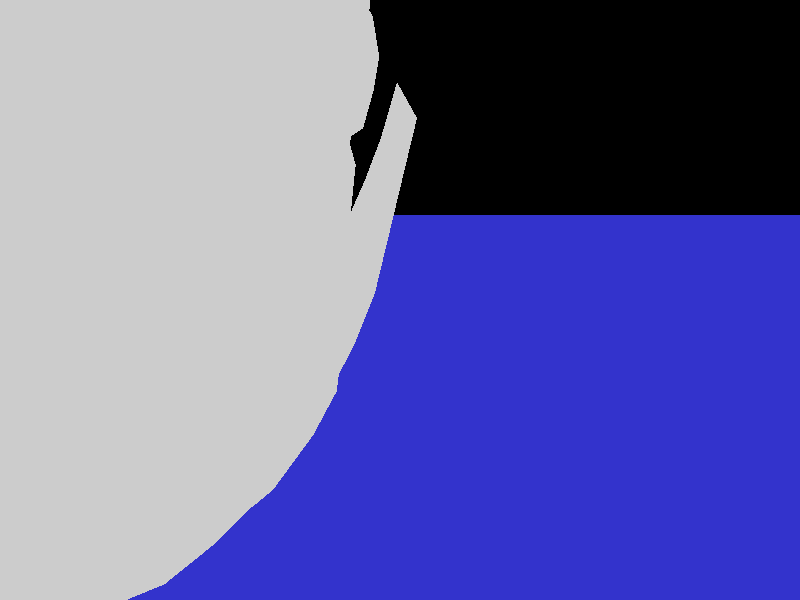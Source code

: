
camera {
    location <0, 100, -100>
    up <0, 1, 0>
    right <1.33, 0, 0>
    look_at <100, 0, 600>
}

light_source { <0, 50, 0> color rgb <1.0, 1.0, 1.0> }

plane {<0, 1, 0>, -100
   pigment {color rgb <0.2, 0.2, 0.8>}
   finish {ambient 0.4 diffuse 0.8 reflection .5}
}

smooth_triangle {
   <-22.612596, 215.134724, 230.394053>, <0.865273, 0.254886, 0.431667>,
   <-46.649422, 220.765995, 275.250575>, <0.832687, 0.445148, 0.329357>,
   <-18.755046, 203.741276, 229.389083>, <0.867767, 0.363100, 0.339322>

   pigment { color rgbf <0.8, 0.8, 0.8, 0.8> } 
   finish { ambient 0.2 diffuse 0.6 specular 0.4 roughness 0.05}
}

smooth_triangle {
   <-46.649422, 220.765995, 275.250575>, <0.832687, 0.445148, 0.329357>,
   <-30.821397, 180.525989, 290.181669>, <0.913832, 0.306168, 0.266780>,
   <-18.755046, 203.741276, 229.389083>, <0.867767, 0.363100, 0.339322>

   pigment { color rgbf <0.8, 0.8, 0.8, 0.8> } 
   finish { ambient 0.2 diffuse 0.6 specular 0.4 roughness 0.05}
}

smooth_triangle {
   <-46.649422, 220.765995, 275.250575>, <0.832687, 0.445148, 0.329357>,
   <-62.437815, 225.041386, 311.084575>, <0.809887, 0.503154, 0.301527>,
   <-30.821397, 180.525989, 290.181669>, <0.913832, 0.306168, 0.266780>

   pigment { color rgbf <0.8, 0.8, 0.8, 0.8> } 
   finish { ambient 0.2 diffuse 0.6 specular 0.4 roughness 0.05}
}

smooth_triangle {
   <-62.437815, 225.041386, 311.084575>, <0.809887, 0.503154, 0.301527>,
   <-38.922533, 179.853794, 326.131219>, <0.888311, 0.332033, 0.317267>,
   <-30.821397, 180.525989, 290.181669>, <0.913832, 0.306168, 0.266780>

   pigment { color rgbf <0.8, 0.8, 0.8, 0.8> } 
   finish { ambient 0.2 diffuse 0.6 specular 0.4 roughness 0.05}
}

smooth_triangle {
   <-62.437815, 225.041386, 311.084575>, <0.809887, 0.503154, 0.301527>,
   <-88.718301, 229.364414, 368.844331>, <0.775274, 0.482976, 0.407045>,
   <-38.922533, 179.853794, 326.131219>, <0.888311, 0.332033, 0.317267>

   pigment { color rgbf <0.8, 0.8, 0.8, 0.8> } 
   finish { ambient 0.2 diffuse 0.6 specular 0.4 roughness 0.05}
}

smooth_triangle {
   <-88.718301, 229.364414, 368.844331>, <0.775274, 0.482976, 0.407045>,
   <-59.933137, 172.009052, 379.819183>, <0.841326, 0.338443, 0.421458>,
   <-38.922533, 179.853794, 326.131219>, <0.888311, 0.332033, 0.317267>

   pigment { color rgbf <0.8, 0.8, 0.8, 0.8> } 
   finish { ambient 0.2 diffuse 0.6 specular 0.4 roughness 0.05}
}

smooth_triangle {
   <-59.933137, 172.009052, 379.819183>, <0.841326, 0.338443, 0.421458>,
   <-88.718301, 229.364414, 368.844331>, <0.775274, 0.482976, 0.407045>,
   <-99.284644, 179.094868, 440.960333>, <0.803532, 0.374322, 0.462838>

   pigment { color rgbf <0.8, 0.8, 0.8, 0.8> } 
   finish { ambient 0.2 diffuse 0.6 specular 0.4 roughness 0.05}
}

smooth_triangle {
   <-88.718301, 229.364414, 368.844331>, <0.775274, 0.482976, 0.407045>,
   <-129.305602, 230.461384, 435.998948>, <0.719021, 0.525336, 0.455006>,
   <-99.284644, 179.094868, 440.960333>, <0.803532, 0.374322, 0.462838>

   pigment { color rgbf <0.8, 0.8, 0.8, 0.8> } 
   finish { ambient 0.2 diffuse 0.6 specular 0.4 roughness 0.05}
}

smooth_triangle {
   <-18.755046, 203.741276, 229.389083>, <0.867767, 0.363100, 0.339322>,
   <-30.821397, 180.525989, 290.181669>, <0.913832, 0.306168, 0.266780>,
   <-16.360901, 176.329533, 246.069322>, <0.930620, 0.232087, 0.282988>

   pigment { color rgbf <0.8, 0.8, 0.8, 0.8> } 
   finish { ambient 0.2 diffuse 0.6 specular 0.4 roughness 0.05}
}

smooth_triangle {
   <-30.821397, 180.525989, 290.181669>, <0.913832, 0.306168, 0.266780>,
   <-19.475388, 162.079685, 262.858002>, <0.945039, 0.156016, 0.287335>,
   <-16.360901, 176.329533, 246.069322>, <0.930620, 0.232087, 0.282988>

   pigment { color rgbf <0.8, 0.8, 0.8, 0.8> } 
   finish { ambient 0.2 diffuse 0.6 specular 0.4 roughness 0.05}
}

smooth_triangle {
   <-30.821397, 180.525989, 290.181669>, <0.913832, 0.306168, 0.266780>,
   <-16.662956, 102.910541, 286.760983>, <0.966437, 0.081668, 0.243579>,
   <-19.475388, 162.079685, 262.858002>, <0.945039, 0.156016, 0.287335>

   pigment { color rgbf <0.8, 0.8, 0.8, 0.8> } 
   finish { ambient 0.2 diffuse 0.6 specular 0.4 roughness 0.05}
}

smooth_triangle {
   <-16.662956, 102.910541, 286.760983>, <0.966437, 0.081668, 0.243579>,
   <-30.821397, 180.525989, 290.181669>, <0.913832, 0.306168, 0.266780>,
   <-28.529284, 114.761974, 328.752104>, <0.942383, 0.136351, 0.305487>

   pigment { color rgbf <0.8, 0.8, 0.8, 0.8> } 
   finish { ambient 0.2 diffuse 0.6 specular 0.4 roughness 0.05}
}

smooth_triangle {
   <-30.821397, 180.525989, 290.181669>, <0.913832, 0.306168, 0.266780>,
   <-38.922533, 179.853794, 326.131219>, <0.888311, 0.332033, 0.317267>,
   <-28.529284, 114.761974, 328.752104>, <0.942383, 0.136351, 0.305487>

   pigment { color rgbf <0.8, 0.8, 0.8, 0.8> } 
   finish { ambient 0.2 diffuse 0.6 specular 0.4 roughness 0.05}
}

smooth_triangle {
   <-38.922533, 179.853794, 326.131219>, <0.888311, 0.332033, 0.317267>,
   <-59.933137, 172.009052, 379.819183>, <0.841326, 0.338443, 0.421458>,
   <-28.529284, 114.761974, 328.752104>, <0.942383, 0.136351, 0.305487>

   pigment { color rgbf <0.8, 0.8, 0.8, 0.8> } 
   finish { ambient 0.2 diffuse 0.6 specular 0.4 roughness 0.05}
}

smooth_triangle {
   <-59.933137, 172.009052, 379.819183>, <0.841326, 0.338443, 0.421458>,
   <-50.828378, 115.375378, 389.732955>, <0.903407, 0.142102, 0.404552>,
   <-28.529284, 114.761974, 328.752104>, <0.942383, 0.136351, 0.305487>

   pigment { color rgbf <0.8, 0.8, 0.8, 0.8> } 
   finish { ambient 0.2 diffuse 0.6 specular 0.4 roughness 0.05}
}

smooth_triangle {
   <-82.417014, 117.261860, 446.769948>, <0.829294, 0.126634, 0.544275>,
   <-50.828378, 115.375378, 389.732955>, <0.903407, 0.142102, 0.404552>,
   <-59.933137, 172.009052, 379.819183>, <0.841326, 0.338443, 0.421458>

   pigment { color rgbf <0.8, 0.8, 0.8, 0.8> } 
   finish { ambient 0.2 diffuse 0.6 specular 0.4 roughness 0.05}
}

smooth_triangle {
   <-99.284644, 179.094868, 440.960333>, <0.803532, 0.374322, 0.462838>,
   <-82.417014, 117.261860, 446.769948>, <0.829294, 0.126634, 0.544275>,
   <-59.933137, 172.009052, 379.819183>, <0.841326, 0.338443, 0.421458>

   pigment { color rgbf <0.8, 0.8, 0.8, 0.8> } 
   finish { ambient 0.2 diffuse 0.6 specular 0.4 roughness 0.05}
}

smooth_triangle {
   <-120.300095, 125.476169, 502.240634>, <0.824475, 0.024567, 0.565365>,
   <-82.417014, 117.261860, 446.769948>, <0.829294, 0.126634, 0.544275>,
   <-99.284644, 179.094868, 440.960333>, <0.803532, 0.374322, 0.462838>

   pigment { color rgbf <0.8, 0.8, 0.8, 0.8> } 
   finish { ambient 0.2 diffuse 0.6 specular 0.4 roughness 0.05}
}

smooth_triangle {
   <-127.850493, 179.525211, 496.414735>, <0.737512, 0.417338, 0.530947>,
   <-120.300095, 125.476169, 502.240634>, <0.824475, 0.024567, 0.565365>,
   <-99.284644, 179.094868, 440.960333>, <0.803532, 0.374322, 0.462838>

   pigment { color rgbf <0.8, 0.8, 0.8, 0.8> } 
   finish { ambient 0.2 diffuse 0.6 specular 0.4 roughness 0.05}
}

smooth_triangle {
   <-99.284644, 179.094868, 440.960333>, <0.803532, 0.374322, 0.462838>,
   <-129.305602, 230.461384, 435.998948>, <0.719021, 0.525336, 0.455006>,
   <-127.850493, 179.525211, 496.414735>, <0.737512, 0.417338, 0.530947>

   pigment { color rgbf <0.8, 0.8, 0.8, 0.8> } 
   finish { ambient 0.2 diffuse 0.6 specular 0.4 roughness 0.05}
}

smooth_triangle {
   <-129.305602, 230.461384, 435.998948>, <0.719021, 0.525336, 0.455006>,
   <-163.187417, 225.445377, 478.126262>, <0.550108, 0.637947, 0.538893>,
   <-127.850493, 179.525211, 496.414735>, <0.737512, 0.417338, 0.530947>

   pigment { color rgbf <0.8, 0.8, 0.8, 0.8> } 
   finish { ambient 0.2 diffuse 0.6 specular 0.4 roughness 0.05}
}

smooth_triangle {
   <-16.662956, 102.910541, 286.760983>, <0.966437, 0.081668, 0.243579>,
   <-6.995351, 95.389278, 259.015133>, <0.950292, 0.022152, 0.310572>,
   <-19.475388, 162.079685, 262.858002>, <0.945039, 0.156016, 0.287335>

   pigment { color rgbf <0.8, 0.8, 0.8, 0.8> } 
   finish { ambient 0.2 diffuse 0.6 specular 0.4 roughness 0.05}
}

smooth_triangle {
   <-6.995351, 95.389278, 259.015133>, <0.950292, 0.022152, 0.310572>,
   <-16.662956, 102.910541, 286.760983>, <0.966437, 0.081668, 0.243579>,
   <-17.560173, 72.979969, 273.510257>, <0.861560, -0.492308, 0.123885>

   pigment { color rgbf <0.8, 0.8, 0.8, 0.8> } 
   finish { ambient 0.2 diffuse 0.6 specular 0.4 roughness 0.05}
}

smooth_triangle {
   <-26.028380, 77.035480, 330.139143>, <0.951060, 0.052534, 0.304509>,
   <-17.560173, 72.979969, 273.510257>, <0.861560, -0.492308, 0.123885>,
   <-16.662956, 102.910541, 286.760983>, <0.966437, 0.081668, 0.243579>

   pigment { color rgbf <0.8, 0.8, 0.8, 0.8> } 
   finish { ambient 0.2 diffuse 0.6 specular 0.4 roughness 0.05}
}

smooth_triangle {
   <-28.529284, 114.761974, 328.752104>, <0.942383, 0.136351, 0.305487>,
   <-26.028380, 77.035480, 330.139143>, <0.951060, 0.052534, 0.304509>,
   <-16.662956, 102.910541, 286.760983>, <0.966437, 0.081668, 0.243579>

   pigment { color rgbf <0.8, 0.8, 0.8, 0.8> } 
   finish { ambient 0.2 diffuse 0.6 specular 0.4 roughness 0.05}
}

smooth_triangle {
   <-52.020171, 85.677647, 390.667090>, <0.919291, -0.000868, 0.393577>,
   <-26.028380, 77.035480, 330.139143>, <0.951060, 0.052534, 0.304509>,
   <-28.529284, 114.761974, 328.752104>, <0.942383, 0.136351, 0.305487>

   pigment { color rgbf <0.8, 0.8, 0.8, 0.8> } 
   finish { ambient 0.2 diffuse 0.6 specular 0.4 roughness 0.05}
}

smooth_triangle {
   <-50.828378, 115.375378, 389.732955>, <0.903407, 0.142102, 0.404552>,
   <-52.020171, 85.677647, 390.667090>, <0.919291, -0.000868, 0.393577>,
   <-28.529284, 114.761974, 328.752104>, <0.942383, 0.136351, 0.305487>

   pigment { color rgbf <0.8, 0.8, 0.8, 0.8> } 
   finish { ambient 0.2 diffuse 0.6 specular 0.4 roughness 0.05}
}

smooth_triangle {
   <-73.446620, 87.831325, 433.924016>, <0.817614, -0.186013, 0.544892>,
   <-52.020171, 85.677647, 390.667090>, <0.919291, -0.000868, 0.393577>,
   <-50.828378, 115.375378, 389.732955>, <0.903407, 0.142102, 0.404552>

   pigment { color rgbf <0.8, 0.8, 0.8, 0.8> } 
   finish { ambient 0.2 diffuse 0.6 specular 0.4 roughness 0.05}
}

smooth_triangle {
   <-82.417014, 117.261860, 446.769948>, <0.829294, 0.126634, 0.544275>,
   <-73.446620, 87.831325, 433.924016>, <0.817614, -0.186013, 0.544892>,
   <-50.828378, 115.375378, 389.732955>, <0.903407, 0.142102, 0.404552>

   pigment { color rgbf <0.8, 0.8, 0.8, 0.8> } 
   finish { ambient 0.2 diffuse 0.6 specular 0.4 roughness 0.05}
}

smooth_triangle {
   <-130.856299, 63.964817, 500.712475>, <0.657963, -0.499528, 0.563521>,
   <-73.446620, 87.831325, 433.924016>, <0.817614, -0.186013, 0.544892>,
   <-82.417014, 117.261860, 446.769948>, <0.829294, 0.126634, 0.544275>

   pigment { color rgbf <0.8, 0.8, 0.8, 0.8> } 
   finish { ambient 0.2 diffuse 0.6 specular 0.4 roughness 0.05}
}

smooth_triangle {
   <-120.300095, 125.476169, 502.240634>, <0.824475, 0.024567, 0.565365>,
   <-130.856299, 63.964817, 500.712475>, <0.657963, -0.499528, 0.563521>,
   <-82.417014, 117.261860, 446.769948>, <0.829294, 0.126634, 0.544275>

   pigment { color rgbf <0.8, 0.8, 0.8, 0.8> } 
   finish { ambient 0.2 diffuse 0.6 specular 0.4 roughness 0.05}
}

smooth_triangle {
   <-12.485532, 69.586918, 252.932598>, <0.744002, -0.601970, 0.289990>,
   <-6.995351, 95.389278, 259.015133>, <0.950292, 0.022152, 0.310572>,
   <-17.560173, 72.979969, 273.510257>, <0.861560, -0.492308, 0.123885>

   pigment { color rgbf <0.8, 0.8, 0.8, 0.8> } 
   finish { ambient 0.2 diffuse 0.6 specular 0.4 roughness 0.05}
}

smooth_triangle {
   <-12.485532, 69.586918, 252.932598>, <0.744002, -0.601970, 0.289990>,
   <-17.560173, 72.979969, 273.510257>, <0.861560, -0.492308, 0.123885>,
   <-54.820934, 25.451305, 249.227406>, <0.576102, -0.808279, 0.121623>

   pigment { color rgbf <0.8, 0.8, 0.8, 0.8> } 
   finish { ambient 0.2 diffuse 0.6 specular 0.4 roughness 0.05}
}

smooth_triangle {
   <-17.560173, 72.979969, 273.510257>, <0.861560, -0.492308, 0.123885>,
   <-41.085480, 44.319744, 323.397962>, <0.616043, -0.781459, 0.099061>,
   <-54.820934, 25.451305, 249.227406>, <0.576102, -0.808279, 0.121623>

   pigment { color rgbf <0.8, 0.8, 0.8, 0.8> } 
   finish { ambient 0.2 diffuse 0.6 specular 0.4 roughness 0.05}
}

smooth_triangle {
   <-20.590799, 61.972065, 306.250556>, <0.902751, -0.426006, -0.059668>,
   <-41.085480, 44.319744, 323.397962>, <0.616043, -0.781459, 0.099061>,
   <-17.560173, 72.979969, 273.510257>, <0.861560, -0.492308, 0.123885>

   pigment { color rgbf <0.8, 0.8, 0.8, 0.8> } 
   finish { ambient 0.2 diffuse 0.6 specular 0.4 roughness 0.05}
}

smooth_triangle {
   <-20.590799, 61.972065, 306.250556>, <0.902751, -0.426006, -0.059668>,
   <-17.560173, 72.979969, 273.510257>, <0.861560, -0.492308, 0.123885>,
   <-26.028380, 77.035480, 330.139143>, <0.951060, 0.052534, 0.304509>

   pigment { color rgbf <0.8, 0.8, 0.8, 0.8> } 
   finish { ambient 0.2 diffuse 0.6 specular 0.4 roughness 0.05}
}

smooth_triangle {
   <-44.516988, 25.335640, 227.152860>, <0.559864, -0.784915, 0.265446>,
   <-12.485532, 69.586918, 252.932598>, <0.744002, -0.601970, 0.289990>,
   <-54.820934, 25.451305, 249.227406>, <0.576102, -0.808279, 0.121623>

   pigment { color rgbf <0.8, 0.8, 0.8, 0.8> } 
   finish { ambient 0.2 diffuse 0.6 specular 0.4 roughness 0.05}
}

smooth_triangle {
   <-44.516988, 25.335640, 227.152860>, <0.559864, -0.784915, 0.265446>,
   <-54.820934, 25.451305, 249.227406>, <0.576102, -0.808279, 0.121623>,
   <-82.585328, 1.754950, 205.631522>, <0.293250, -0.930227, 0.220642>

   pigment { color rgbf <0.8, 0.8, 0.8, 0.8> } 
   finish { ambient 0.2 diffuse 0.6 specular 0.4 roughness 0.05}
}

smooth_triangle {
   <-54.820934, 25.451305, 249.227406>, <0.576102, -0.808279, 0.121623>,
   <-99.309349, 3.191155, 232.215067>, <0.262857, -0.958466, 0.110672>,
   <-82.585328, 1.754950, 205.631522>, <0.293250, -0.930227, 0.220642>

   pigment { color rgbf <0.8, 0.8, 0.8, 0.8> } 
   finish { ambient 0.2 diffuse 0.6 specular 0.4 roughness 0.05}
}

smooth_triangle {
   <-54.820934, 25.451305, 249.227406>, <0.576102, -0.808279, 0.121623>,
   <-80.155647, 16.449684, 305.313799>, <0.387143, -0.917007, 0.096011>,
   <-99.309349, 3.191155, 232.215067>, <0.262857, -0.958466, 0.110672>

   pigment { color rgbf <0.8, 0.8, 0.8, 0.8> } 
   finish { ambient 0.2 diffuse 0.6 specular 0.4 roughness 0.05}
}

smooth_triangle {
   <-41.085480, 44.319744, 323.397962>, <0.616043, -0.781459, 0.099061>,
   <-80.155647, 16.449684, 305.313799>, <0.387143, -0.917007, 0.096011>,
   <-54.820934, 25.451305, 249.227406>, <0.576102, -0.808279, 0.121623>

   pigment { color rgbf <0.8, 0.8, 0.8, 0.8> } 
   finish { ambient 0.2 diffuse 0.6 specular 0.4 roughness 0.05}
}

smooth_triangle {
   <-41.085480, 44.319744, 323.397962>, <0.616043, -0.781459, 0.099061>,
   <-69.233321, 38.766254, 381.779447>, <0.497407, -0.825981, 0.265221>,
   <-80.155647, 16.449684, 305.313799>, <0.387143, -0.917007, 0.096011>

   pigment { color rgbf <0.8, 0.8, 0.8, 0.8> } 
   finish { ambient 0.2 diffuse 0.6 specular 0.4 roughness 0.05}
}

smooth_triangle {
   <-69.233321, 38.766254, 381.779447>, <0.497407, -0.825981, 0.265221>,
   <-103.827898, 12.856422, 367.232425>, <0.334618, -0.927234, 0.168129>,
   <-80.155647, 16.449684, 305.313799>, <0.387143, -0.917007, 0.096011>

   pigment { color rgbf <0.8, 0.8, 0.8, 0.8> } 
   finish { ambient 0.2 diffuse 0.6 specular 0.4 roughness 0.05}
}

smooth_triangle {
   <-69.233321, 38.766254, 381.779447>, <0.497407, -0.825981, 0.265221>,
   <-93.081428, 47.617576, 425.006752>, <0.606412, -0.669144, 0.429548>,
   <-103.827898, 12.856422, 367.232425>, <0.334618, -0.927234, 0.168129>

   pigment { color rgbf <0.8, 0.8, 0.8, 0.8> } 
   finish { ambient 0.2 diffuse 0.6 specular 0.4 roughness 0.05}
}

smooth_triangle {
   <-82.585328, 1.754950, 205.631522>, <0.293250, -0.930227, 0.220642>,
   <-99.309349, 3.191155, 232.215067>, <0.262857, -0.958466, 0.110672>,
   <-118.516007, -8.587358, 188.953138>, <-0.069276, -0.984162, 0.163177>

   pigment { color rgbf <0.8, 0.8, 0.8, 0.8> } 
   finish { ambient 0.2 diffuse 0.6 specular 0.4 roughness 0.05}
}

smooth_triangle {
   <-99.309349, 3.191155, 232.215067>, <0.262857, -0.958466, 0.110672>,
   <-131.447106, 0.257933, 219.412038>, <-0.007411, -0.999820, 0.017457>,
   <-118.516007, -8.587358, 188.953138>, <-0.069276, -0.984162, 0.163177>

   pigment { color rgbf <0.8, 0.8, 0.8, 0.8> } 
   finish { ambient 0.2 diffuse 0.6 specular 0.4 roughness 0.05}
}

smooth_triangle {
   <-99.309349, 3.191155, 232.215067>, <0.262857, -0.958466, 0.110672>,
   <-156.702039, -6.575906, 278.899443>, <0.009281, -0.999718, -0.021861>,
   <-131.447106, 0.257933, 219.412038>, <-0.007411, -0.999820, 0.017457>

   pigment { color rgbf <0.8, 0.8, 0.8, 0.8> } 
   finish { ambient 0.2 diffuse 0.6 specular 0.4 roughness 0.05}
}

smooth_triangle {
   <-80.155647, 16.449684, 305.313799>, <0.387143, -0.917007, 0.096011>,
   <-156.702039, -6.575906, 278.899443>, <0.009281, -0.999718, -0.021861>,
   <-99.309349, 3.191155, 232.215067>, <0.262857, -0.958466, 0.110672>

   pigment { color rgbf <0.8, 0.8, 0.8, 0.8> } 
   finish { ambient 0.2 diffuse 0.6 specular 0.4 roughness 0.05}
}

smooth_triangle {
   <-80.155647, 16.449684, 305.313799>, <0.387143, -0.917007, 0.096011>,
   <-103.827898, 12.856422, 367.232425>, <0.334618, -0.927234, 0.168129>,
   <-156.702039, -6.575906, 278.899443>, <0.009281, -0.999718, -0.021861>

   pigment { color rgbf <0.8, 0.8, 0.8, 0.8> } 
   finish { ambient 0.2 diffuse 0.6 specular 0.4 roughness 0.05}
}

smooth_triangle {
   <-103.827898, 12.856422, 367.232425>, <0.334618, -0.927234, 0.168129>,
   <-180.401754, -6.633524, 334.723566>, <-0.012107, -0.999520, 0.028518>,
   <-156.702039, -6.575906, 278.899443>, <0.009281, -0.999718, -0.021861>

   pigment { color rgbf <0.8, 0.8, 0.8, 0.8> } 
   finish { ambient 0.2 diffuse 0.6 specular 0.4 roughness 0.05}
}

smooth_triangle {
   <-103.827898, 12.856422, 367.232425>, <0.334618, -0.927234, 0.168129>,
   <-136.066236, 15.749502, 423.993597>, <0.346788, -0.888894, 0.299343>,
   <-180.401754, -6.633524, 334.723566>, <-0.012107, -0.999520, 0.028518>

   pigment { color rgbf <0.8, 0.8, 0.8, 0.8> } 
   finish { ambient 0.2 diffuse 0.6 specular 0.4 roughness 0.05}
}

smooth_triangle {
   <-93.081428, 47.617576, 425.006752>, <0.606412, -0.669144, 0.429548>,
   <-136.066236, 15.749502, 423.993597>, <0.346788, -0.888894, 0.299343>,
   <-103.827898, 12.856422, 367.232425>, <0.334618, -0.927234, 0.168129>

   pigment { color rgbf <0.8, 0.8, 0.8, 0.8> } 
   finish { ambient 0.2 diffuse 0.6 specular 0.4 roughness 0.05}
}

smooth_triangle {
   <-93.081428, 47.617576, 425.006752>, <0.606412, -0.669144, 0.429548>,
   <-130.856299, 63.964817, 500.712475>, <0.657963, -0.499528, 0.563521>,
   <-136.066236, 15.749502, 423.993597>, <0.346788, -0.888894, 0.299343>

   pigment { color rgbf <0.8, 0.8, 0.8, 0.8> } 
   finish { ambient 0.2 diffuse 0.6 specular 0.4 roughness 0.05}
}

smooth_triangle {
   <-73.446620, 87.831325, 433.924016>, <0.817614, -0.186013, 0.544892>,
   <-130.856299, 63.964817, 500.712475>, <0.657963, -0.499528, 0.563521>,
   <-93.081428, 47.617576, 425.006752>, <0.606412, -0.669144, 0.429548>

   pigment { color rgbf <0.8, 0.8, 0.8, 0.8> } 
   finish { ambient 0.2 diffuse 0.6 specular 0.4 roughness 0.05}
}

smooth_triangle {
   <-118.516007, -8.587358, 188.953138>, <-0.069276, -0.984162, 0.163177>,
   <-131.447106, 0.257933, 219.412038>, <-0.007411, -0.999820, 0.017457>,
   <-162.979963, 3.191155, 205.184183>, <-0.262194, -0.958466, -0.112234>

   pigment { color rgbf <0.8, 0.8, 0.8, 0.8> } 
   finish { ambient 0.2 diffuse 0.6 specular 0.4 roughness 0.05}
}

smooth_triangle {
   <-131.447106, 0.257933, 219.412038>, <-0.007411, -0.999820, 0.017457>,
   <-156.702039, -6.575906, 278.899443>, <0.009281, -0.999718, -0.021861>,
   <-162.979963, 3.191155, 205.184183>, <-0.262194, -0.958466, -0.112234>

   pigment { color rgbf <0.8, 0.8, 0.8, 0.8> } 
   finish { ambient 0.2 diffuse 0.6 specular 0.4 roughness 0.05}
}

smooth_triangle {
   <-162.979963, 3.191155, 205.184183>, <-0.262194, -0.958466, -0.112234>,
   <-156.702039, -6.575906, 278.899443>, <0.009281, -0.999718, -0.021861>,
   <-228.872312, 16.449684, 242.177250>, <-0.337973, -0.917007, -0.211831>

   pigment { color rgbf <0.8, 0.8, 0.8, 0.8> } 
   finish { ambient 0.2 diffuse 0.6 specular 0.4 roughness 0.05}
}

smooth_triangle {
   <-228.872312, 16.449684, 242.177250>, <-0.337973, -0.917007, -0.211831>,
   <-156.702039, -6.575906, 278.899443>, <0.009281, -0.999718, -0.021861>,
   <-256.975613, 12.856422, 302.214706>, <-0.353373, -0.927234, -0.123953>

   pigment { color rgbf <0.8, 0.8, 0.8, 0.8> } 
   finish { ambient 0.2 diffuse 0.6 specular 0.4 roughness 0.05}
}

smooth_triangle {
   <-156.702039, -6.575906, 278.899443>, <0.009281, -0.999718, -0.021861>,
   <-180.401754, -6.633524, 334.723566>, <-0.012107, -0.999520, 0.028518>,
   <-256.975613, 12.856422, 302.214706>, <-0.353373, -0.927234, -0.123953>

   pigment { color rgbf <0.8, 0.8, 0.8, 0.8> } 
   finish { ambient 0.2 diffuse 0.6 specular 0.4 roughness 0.05}
}

smooth_triangle {
   <-256.975613, 12.856422, 302.214706>, <-0.353373, -0.927234, -0.123953>,
   <-180.401754, -6.633524, 334.723566>, <-0.012107, -0.999520, 0.028518>,
   <-275.418731, 15.749502, 364.832536>, <-0.456223, -0.888894, -0.041570>

   pigment { color rgbf <0.8, 0.8, 0.8, 0.8> } 
   finish { ambient 0.2 diffuse 0.6 specular 0.4 roughness 0.05}
}

smooth_triangle {
   <-180.401754, -6.633524, 334.723566>, <-0.012107, -0.999520, 0.028518>,
   <-205.742485, -3.076367, 394.413065>, <-0.031473, -0.996751, 0.074134>,
   <-275.418731, 15.749502, 364.832536>, <-0.456223, -0.888894, -0.041570>

   pigment { color rgbf <0.8, 0.8, 0.8, 0.8> } 
   finish { ambient 0.2 diffuse 0.6 specular 0.4 roughness 0.05}
}

smooth_triangle {
   <-136.066236, 15.749502, 423.993597>, <0.346788, -0.888894, 0.299343>,
   <-205.742485, -3.076367, 394.413065>, <-0.031473, -0.996751, 0.074134>,
   <-180.401754, -6.633524, 334.723566>, <-0.012107, -0.999520, 0.028518>

   pigment { color rgbf <0.8, 0.8, 0.8, 0.8> } 
   finish { ambient 0.2 diffuse 0.6 specular 0.4 roughness 0.05}
}

smooth_triangle {
   <-155.471343, 1.754950, 174.688309>, <-0.362419, -0.930227, -0.057717>,
   <-118.516007, -8.587358, 188.953138>, <-0.069276, -0.984162, 0.163177>,
   <-162.979963, 3.191155, 205.184183>, <-0.262194, -0.958466, -0.112234>

   pigment { color rgbf <0.8, 0.8, 0.8, 0.8> } 
   finish { ambient 0.2 diffuse 0.6 specular 0.4 roughness 0.05}
}

smooth_triangle {
   <-155.471343, 1.754950, 174.688309>, <-0.362419, -0.930227, -0.057717>,
   <-162.979963, 3.191155, 205.184183>, <-0.262194, -0.958466, -0.112234>,
   <-206.119545, 25.451305, 184.994710>, <-0.487644, -0.808279, -0.329983>

   pigment { color rgbf <0.8, 0.8, 0.8, 0.8> } 
   finish { ambient 0.2 diffuse 0.6 specular 0.4 roughness 0.05}
}

smooth_triangle {
   <-206.119545, 25.451305, 184.994710>, <-0.487644, -0.808279, -0.329983>,
   <-162.979963, 3.191155, 205.184183>, <-0.262194, -0.958466, -0.112234>,
   <-228.872312, 16.449684, 242.177250>, <-0.337973, -0.917007, -0.211831>

   pigment { color rgbf <0.8, 0.8, 0.8, 0.8> } 
   finish { ambient 0.2 diffuse 0.6 specular 0.4 roughness 0.05}
}

smooth_triangle {
   <-206.119545, 25.451305, 184.994710>, <-0.487644, -0.808279, -0.329983>,
   <-228.872312, 16.449684, 242.177250>, <-0.337973, -0.917007, -0.211831>,
   <-269.019591, 44.319744, 226.630238>, <-0.499155, -0.781459, -0.374388>

   pigment { color rgbf <0.8, 0.8, 0.8, 0.8> } 
   finish { ambient 0.2 diffuse 0.6 specular 0.4 roughness 0.05}
}

smooth_triangle {
   <-269.019591, 44.319744, 226.630238>, <-0.499155, -0.781459, -0.374388>,
   <-228.872312, 16.449684, 242.177250>, <-0.337973, -0.917007, -0.211831>,
   <-291.469588, 38.766254, 287.430699>, <-0.536292, -0.825981, -0.173628>

   pigment { color rgbf <0.8, 0.8, 0.8, 0.8> } 
   finish { ambient 0.2 diffuse 0.6 specular 0.4 roughness 0.05}
}

smooth_triangle {
   <-228.872312, 16.449684, 242.177250>, <-0.337973, -0.917007, -0.211831>,
   <-256.975613, 12.856422, 302.214706>, <-0.353373, -0.927234, -0.123953>,
   <-291.469588, 38.766254, 287.430699>, <-0.536292, -0.825981, -0.173628>

   pigment { color rgbf <0.8, 0.8, 0.8, 0.8> } 
   finish { ambient 0.2 diffuse 0.6 specular 0.4 roughness 0.05}
}

smooth_triangle {
   <-291.469588, 38.766254, 287.430699>, <-0.536292, -0.825981, -0.173628>,
   <-256.975613, 12.856422, 302.214706>, <-0.353373, -0.927234, -0.123953>,
   <-306.003822, 47.617576, 334.612140>, <-0.730224, -0.669144, -0.137911>

   pigment { color rgbf <0.8, 0.8, 0.8, 0.8> } 
   finish { ambient 0.2 diffuse 0.6 specular 0.4 roughness 0.05}
}

smooth_triangle {
   <-256.975613, 12.856422, 302.214706>, <-0.353373, -0.927234, -0.123953>,
   <-275.418731, 15.749502, 364.832536>, <-0.456223, -0.888894, -0.041570>,
   <-306.003822, 47.617576, 334.612140>, <-0.730224, -0.669144, -0.137911>

   pigment { color rgbf <0.8, 0.8, 0.8, 0.8> } 
   finish { ambient 0.2 diffuse 0.6 specular 0.4 roughness 0.05}
}

smooth_triangle {
   <-197.395565, 25.335640, 162.249402>, <-0.579835, -0.784915, -0.218404>,
   <-155.471343, 1.754950, 174.688309>, <-0.362419, -0.930227, -0.057717>,
   <-206.119545, 25.451305, 184.994710>, <-0.487644, -0.808279, -0.329983>

   pigment { color rgbf <0.8, 0.8, 0.8, 0.8> } 
   finish { ambient 0.2 diffuse 0.6 specular 0.4 roughness 0.05}
}

smooth_triangle {
   <-238.190287, 69.586918, 157.111330>, <-0.725390, -0.601969, -0.333829>,
   <-197.395565, 25.335640, 162.249402>, <-0.579835, -0.784915, -0.218404>,
   <-206.119545, 25.451305, 184.994710>, <-0.487644, -0.808279, -0.329983>

   pigment { color rgbf <0.8, 0.8, 0.8, 0.8> } 
   finish { ambient 0.2 diffuse 0.6 specular 0.4 roughness 0.05}
}

smooth_triangle {
   <-249.469525, 72.979969, 175.054873>, <-0.687544, -0.492308, -0.533776>,
   <-238.190287, 69.586918, 157.111330>, <-0.725390, -0.601969, -0.333829>,
   <-206.119545, 25.451305, 184.994710>, <-0.487644, -0.808279, -0.329983>

   pigment { color rgbf <0.8, 0.8, 0.8, 0.8> } 
   finish { ambient 0.2 diffuse 0.6 specular 0.4 roughness 0.05}
}

smooth_triangle {
   <-249.469525, 72.979969, 175.054873>, <-0.687544, -0.492308, -0.533776>,
   <-206.119545, 25.451305, 184.994710>, <-0.487644, -0.808279, -0.329983>,
   <-269.019591, 44.319744, 226.630238>, <-0.499155, -0.781459, -0.374388>

   pigment { color rgbf <0.8, 0.8, 0.8, 0.8> } 
   finish { ambient 0.2 diffuse 0.6 specular 0.4 roughness 0.05}
}

smooth_triangle {
   <-249.469525, 72.979969, 175.054873>, <-0.687544, -0.492308, -0.533776>,
   <-269.019591, 44.319744, 226.630238>, <-0.499155, -0.781459, -0.374388>,
   <-270.918550, 61.972065, 199.975778>, <-0.584102, -0.426007, -0.690900>

   pigment { color rgbf <0.8, 0.8, 0.8, 0.8> } 
   finish { ambient 0.2 diffuse 0.6 specular 0.4 roughness 0.05}
}

smooth_triangle {
   <-284.327653, 77.035480, 220.480116>, <-0.879653, 0.052533, -0.472706>,
   <-249.469525, 72.979969, 175.054873>, <-0.687544, -0.492308, -0.533776>,
   <-270.918550, 61.972065, 199.975778>, <-0.584102, -0.426007, -0.690900>

   pigment { color rgbf <0.8, 0.8, 0.8, 0.8> } 
   finish { ambient 0.2 diffuse 0.6 specular 0.4 roughness 0.05}
}

smooth_triangle {
   <-249.469525, 72.979969, 175.054873>, <-0.687544, -0.492308, -0.533776>,
   <-284.327653, 77.035480, 220.480116>, <-0.879653, 0.052533, -0.472706>,
   <-259.625542, 102.910541, 183.613032>, <-0.846499, 0.081668, -0.526089>

   pigment { color rgbf <0.8, 0.8, 0.8, 0.8> } 
   finish { ambient 0.2 diffuse 0.6 specular 0.4 roughness 0.05}
}

smooth_triangle {
   <-284.327653, 77.035480, 220.480116>, <-0.879653, 0.052533, -0.472706>,
   <-281.592723, 114.761974, 221.315910>, <-0.874330, 0.136351, -0.465785>,
   <-259.625542, 102.910541, 183.613032>, <-0.846499, 0.081668, -0.526089>

   pigment { color rgbf <0.8, 0.8, 0.8, 0.8> } 
   finish { ambient 0.2 diffuse 0.6 specular 0.4 roughness 0.05}
}

smooth_triangle {
   <-284.327653, 77.035480, 220.480116>, <-0.879653, 0.052533, -0.472706>,
   <-309.819370, 85.677647, 281.220365>, <-0.921664, -0.000868, -0.387987>,
   <-281.592723, 114.761974, 221.315910>, <-0.874330, 0.136351, -0.465785>

   pigment { color rgbf <0.8, 0.8, 0.8, 0.8> } 
   finish { ambient 0.2 diffuse 0.6 specular 0.4 roughness 0.05}
}

smooth_triangle {
   <-246.379521, 95.389278, 157.386371>, <-0.883481, 0.022152, -0.467942>,
   <-238.190287, 69.586918, 157.111330>, <-0.725390, -0.601969, -0.333829>,
   <-249.469525, 72.979969, 175.054873>, <-0.687544, -0.492308, -0.533776>

   pigment { color rgbf <0.8, 0.8, 0.8, 0.8> } 
   finish { ambient 0.2 diffuse 0.6 specular 0.4 roughness 0.05}
}

smooth_triangle {
   <-259.625542, 102.910541, 183.613032>, <-0.846499, 0.081668, -0.526089>,
   <-246.379521, 95.389278, 157.386371>, <-0.883481, 0.022152, -0.467942>,
   <-249.469525, 72.979969, 175.054873>, <-0.687544, -0.492308, -0.533776>

   pigment { color rgbf <0.8, 0.8, 0.8, 0.8> } 
   finish { ambient 0.2 diffuse 0.6 specular 0.4 roughness 0.05}
}

smooth_triangle {
   <-240.475824, 162.079685, 169.033917>, <-0.863115, 0.156016, -0.480303>,
   <-246.379521, 95.389278, 157.386371>, <-0.883481, 0.022152, -0.467942>,
   <-259.625542, 102.910541, 183.613032>, <-0.846499, 0.081668, -0.526089>

   pigment { color rgbf <0.8, 0.8, 0.8, 0.8> } 
   finish { ambient 0.2 diffuse 0.6 specular 0.4 roughness 0.05}
}

smooth_triangle {
   <-252.252339, 180.525989, 196.174815>, <-0.826653, 0.306168, -0.472130>,
   <-240.475824, 162.079685, 169.033917>, <-0.863115, 0.156016, -0.480303>,
   <-259.625542, 102.910541, 183.613032>, <-0.846499, 0.081668, -0.526089>

   pigment { color rgbf <0.8, 0.8, 0.8, 0.8> } 
   finish { ambient 0.2 diffuse 0.6 specular 0.4 roughness 0.05}
}

smooth_triangle {
   <-252.252339, 180.525989, 196.174815>, <-0.826653, 0.306168, -0.472130>,
   <-259.625542, 102.910541, 183.613032>, <-0.846499, 0.081668, -0.526089>,
   <-281.592723, 114.761974, 221.315910>, <-0.874330, 0.136351, -0.465785>

   pigment { color rgbf <0.8, 0.8, 0.8, 0.8> } 
   finish { ambient 0.2 diffuse 0.6 specular 0.4 roughness 0.05}
}

smooth_triangle {
   <-272.488293, 179.853794, 226.972619>, <-0.845247, 0.332033, -0.418702>,
   <-252.252339, 180.525989, 196.174815>, <-0.826653, 0.306168, -0.472130>,
   <-281.592723, 114.761974, 221.315910>, <-0.874330, 0.136351, -0.465785>

   pigment { color rgbf <0.8, 0.8, 0.8, 0.8> } 
   finish { ambient 0.2 diffuse 0.6 specular 0.4 roughness 0.05}
}

smooth_triangle {
   <-272.488293, 179.853794, 226.972619>, <-0.845247, 0.332033, -0.418702>,
   <-281.592723, 114.761974, 221.315910>, <-0.874330, 0.136351, -0.465785>,
   <-296.519005, 172.009052, 279.378419>, <-0.887570, 0.338443, -0.312532>

   pigment { color rgbf <0.8, 0.8, 0.8, 0.8> } 
   finish { ambient 0.2 diffuse 0.6 specular 0.4 roughness 0.05}
}

smooth_triangle {
   <-281.592723, 114.761974, 221.315910>, <-0.874330, 0.136351, -0.465785>,
   <-309.975111, 115.375378, 279.714144>, <-0.918527, 0.142102, -0.368937>,
   <-296.519005, 172.009052, 279.378419>, <-0.887570, 0.338443, -0.312532>

   pigment { color rgbf <0.8, 0.8, 0.8, 0.8> } 
   finish { ambient 0.2 diffuse 0.6 specular 0.4 roughness 0.05}
}

smooth_triangle {
   <-309.819370, 85.677647, 281.220365>, <-0.921664, -0.000868, -0.387987>,
   <-309.975111, 115.375378, 279.714144>, <-0.918527, 0.142102, -0.368937>,
   <-281.592723, 114.761974, 221.315910>, <-0.874330, 0.136351, -0.465785>

   pigment { color rgbf <0.8, 0.8, 0.8, 0.8> } 
   finish { ambient 0.2 diffuse 0.6 specular 0.4 roughness 0.05}
}

smooth_triangle {
   <-309.819370, 85.677647, 281.220365>, <-0.921664, -0.000868, -0.387987>,
   <-326.056939, 87.831325, 326.680192>, <-0.959901, -0.186013, -0.209738>,
   <-309.975111, 115.375378, 279.714144>, <-0.918527, 0.142102, -0.368937>

   pigment { color rgbf <0.8, 0.8, 0.8, 0.8> } 
   finish { ambient 0.2 diffuse 0.6 specular 0.4 roughness 0.05}
}

smooth_triangle {
   <-240.475824, 162.079685, 169.033917>, <-0.863115, 0.156016, -0.480303>,
   <-252.252339, 180.525989, 196.174815>, <-0.826653, 0.306168, -0.472130>,
   <-230.560974, 176.329533, 155.132281>, <-0.849973, 0.232087, -0.472949>

   pigment { color rgbf <0.8, 0.8, 0.8, 0.8> } 
   finish { ambient 0.2 diffuse 0.6 specular 0.4 roughness 0.05}
}

smooth_triangle {
   <-252.252339, 180.525989, 196.174815>, <-0.826653, 0.306168, -0.472130>,
   <-216.897963, 203.741276, 145.268987>, <-0.846845, 0.363100, -0.388603>,
   <-230.560974, 176.329533, 155.132281>, <-0.849973, 0.232087, -0.472949>

   pigment { color rgbf <0.8, 0.8, 0.8, 0.8> } 
   finish { ambient 0.2 diffuse 0.6 specular 0.4 roughness 0.05}
}

smooth_triangle {
   <-252.252339, 180.525989, 196.174815>, <-0.826653, 0.306168, -0.472130>,
   <-230.516855, 220.765995, 197.191029>, <-0.815310, 0.445148, -0.370288>,
   <-216.897963, 203.741276, 145.268987>, <-0.846845, 0.363100, -0.388603>

   pigment { color rgbf <0.8, 0.8, 0.8, 0.8> } 
   finish { ambient 0.2 diffuse 0.6 specular 0.4 roughness 0.05}
}

smooth_triangle {
   <-245.330298, 225.041386, 233.438937>, <-0.779453, 0.503154, -0.373216>,
   <-230.516855, 220.765995, 197.191029>, <-0.815310, 0.445148, -0.370288>,
   <-252.252339, 180.525989, 196.174815>, <-0.826653, 0.306168, -0.472130>

   pigment { color rgbf <0.8, 0.8, 0.8, 0.8> } 
   finish { ambient 0.2 diffuse 0.6 specular 0.4 roughness 0.05}
}

smooth_triangle {
   <-272.488293, 179.853794, 226.972619>, <-0.845247, 0.332033, -0.418702>,
   <-245.330298, 225.041386, 233.438937>, <-0.779453, 0.503154, -0.373216>,
   <-252.252339, 180.525989, 196.174815>, <-0.826653, 0.306168, -0.472130>

   pigment { color rgbf <0.8, 0.8, 0.8, 0.8> } 
   finish { ambient 0.2 diffuse 0.6 specular 0.4 roughness 0.05}
}

smooth_triangle {
   <-268.630017, 229.364414, 292.464156>, <-0.831322, 0.482976, -0.275023>,
   <-245.330298, 225.041386, 233.438937>, <-0.779453, 0.503154, -0.373216>,
   <-272.488293, 179.853794, 226.972619>, <-0.845247, 0.332033, -0.418702>

   pigment { color rgbf <0.8, 0.8, 0.8, 0.8> } 
   finish { ambient 0.2 diffuse 0.6 specular 0.4 roughness 0.05}
}

smooth_triangle {
   <-296.519005, 172.009052, 279.378419>, <-0.887570, 0.338443, -0.312532>,
   <-268.630017, 229.364414, 292.464156>, <-0.831322, 0.482976, -0.275023>,
   <-272.488293, 179.853794, 226.972619>, <-0.845247, 0.332033, -0.418702>

   pigment { color rgbf <0.8, 0.8, 0.8, 0.8> } 
   finish { ambient 0.2 diffuse 0.6 specular 0.4 roughness 0.05}
}

smooth_triangle {
   <-296.519005, 172.009052, 279.378419>, <-0.887570, 0.338443, -0.312532>,
   <-313.172536, 179.094868, 350.155825>, <-0.891089, 0.374322, -0.256601>,
   <-268.630017, 229.364414, 292.464156>, <-0.831322, 0.482976, -0.275023>

   pigment { color rgbf <0.8, 0.8, 0.8, 0.8> } 
   finish { ambient 0.2 diffuse 0.6 specular 0.4 roughness 0.05}
}

smooth_triangle {
   <-329.067934, 117.261860, 342.056142>, <-0.967570, 0.126634, -0.218570>,
   <-313.172536, 179.094868, 350.155825>, <-0.891089, 0.374322, -0.256601>,
   <-296.519005, 172.009052, 279.378419>, <-0.887570, 0.338443, -0.312532>

   pigment { color rgbf <0.8, 0.8, 0.8, 0.8> } 
   finish { ambient 0.2 diffuse 0.6 specular 0.4 roughness 0.05}
}

smooth_triangle {
   <-309.975111, 115.375378, 279.714144>, <-0.918527, 0.142102, -0.368937>,
   <-329.067934, 117.261860, 342.056142>, <-0.967570, 0.126634, -0.218570>,
   <-296.519005, 172.009052, 279.378419>, <-0.887570, 0.338443, -0.312532>

   pigment { color rgbf <0.8, 0.8, 0.8, 0.8> } 
   finish { ambient 0.2 diffuse 0.6 specular 0.4 roughness 0.05}
}

smooth_triangle {
   <-326.056939, 87.831325, 326.680192>, <-0.959901, -0.186013, -0.209738>,
   <-329.067934, 117.261860, 342.056142>, <-0.967570, 0.126634, -0.218570>,
   <-309.975111, 115.375378, 279.714144>, <-0.918527, 0.142102, -0.368937>

   pigment { color rgbf <0.8, 0.8, 0.8, 0.8> } 
   finish { ambient 0.2 diffuse 0.6 specular 0.4 roughness 0.05}
}

smooth_triangle {
   <-326.056939, 87.831325, 326.680192>, <-0.959901, -0.186013, -0.209738>,
   <-334.230485, 63.964817, 414.371483>, <-0.862413, -0.499528, -0.081943>,
   <-329.067934, 117.261860, 342.056142>, <-0.967570, 0.126634, -0.218570>

   pigment { color rgbf <0.8, 0.8, 0.8, 0.8> } 
   finish { ambient 0.2 diffuse 0.6 specular 0.4 roughness 0.05}
}

smooth_triangle {
   <-306.003822, 47.617576, 334.612140>, <-0.730224, -0.669144, -0.137911>,
   <-334.230485, 63.964817, 414.371483>, <-0.862413, -0.499528, -0.081943>,
   <-326.056939, 87.831325, 326.680192>, <-0.959901, -0.186013, -0.209738>

   pigment { color rgbf <0.8, 0.8, 0.8, 0.8> } 
   finish { ambient 0.2 diffuse 0.6 specular 0.4 roughness 0.05}
}

smooth_triangle {
   <-230.516855, 220.765995, 197.191029>, <-0.815310, 0.445148, -0.370288>,
   <-214.941597, 215.134724, 148.742212>, <-0.911547, 0.254885, -0.322669>,
   <-216.897963, 203.741276, 145.268987>, <-0.846845, 0.363100, -0.388603>

   pigment { color rgbf <0.8, 0.8, 0.8, 0.8> } 
   finish { ambient 0.2 diffuse 0.6 specular 0.4 roughness 0.05}
}

smooth_triangle {
   <-306.003822, 47.617576, 334.612140>, <-0.730224, -0.669144, -0.137911>,
   <-275.418731, 15.749502, 364.832536>, <-0.456223, -0.888894, -0.041570>,
   <-334.230485, 63.964817, 414.371483>, <-0.862413, -0.499528, -0.081943>

   pigment { color rgbf <0.8, 0.8, 0.8, 0.8> } 
   finish { ambient 0.2 diffuse 0.6 specular 0.4 roughness 0.05}
}

smooth_triangle {
   <-275.418731, 15.749502, 364.832536>, <-0.456223, -0.888894, -0.041570>,
   <-288.159527, 25.292915, 425.070269>, <-0.498146, -0.865588, 0.051065>,
   <-334.230485, 63.964817, 414.371483>, <-0.862413, -0.499528, -0.081943>

   pigment { color rgbf <0.8, 0.8, 0.8, 0.8> } 
   finish { ambient 0.2 diffuse 0.6 specular 0.4 roughness 0.05}
}

smooth_triangle {
   <-222.273753, 2.070466, 433.352081>, <-0.073182, -0.982308, 0.172379>,
   <-288.159527, 25.292915, 425.070269>, <-0.498146, -0.865588, 0.051065>,
   <-275.418731, 15.749502, 364.832536>, <-0.456223, -0.888894, -0.041570>

   pigment { color rgbf <0.8, 0.8, 0.8, 0.8> } 
   finish { ambient 0.2 diffuse 0.6 specular 0.4 roughness 0.05}
}

smooth_triangle {
   <-205.742485, -3.076367, 394.413065>, <-0.031473, -0.996751, 0.074134>,
   <-222.273753, 2.070466, 433.352081>, <-0.073182, -0.982308, 0.172379>,
   <-275.418731, 15.749502, 364.832536>, <-0.456223, -0.888894, -0.041570>

   pigment { color rgbf <0.8, 0.8, 0.8, 0.8> } 
   finish { ambient 0.2 diffuse 0.6 specular 0.4 roughness 0.05}
}

smooth_triangle {
   <-222.273753, 2.070466, 433.352081>, <-0.073182, -0.982308, 0.172379>,
   <-205.742485, -3.076367, 394.413065>, <-0.031473, -0.996751, 0.074134>,
   <-136.066236, 15.749502, 423.993597>, <0.346788, -0.888894, 0.299343>

   pigment { color rgbf <0.8, 0.8, 0.8, 0.8> } 
   finish { ambient 0.2 diffuse 0.6 specular 0.4 roughness 0.05}
}

smooth_triangle {
   <-170.552991, 25.292915, 474.999246>, <0.309263, -0.865588, 0.393844>,
   <-222.273753, 2.070466, 433.352081>, <-0.073182, -0.982308, 0.172379>,
   <-136.066236, 15.749502, 423.993597>, <0.346788, -0.888894, 0.299343>

   pigment { color rgbf <0.8, 0.8, 0.8, 0.8> } 
   finish { ambient 0.2 diffuse 0.6 specular 0.4 roughness 0.05}
}

smooth_triangle {
   <-130.856299, 63.964817, 500.712475>, <0.657963, -0.499528, 0.563521>,
   <-170.552991, 25.292915, 474.999246>, <0.309263, -0.865588, 0.393844>,
   <-136.066236, 15.749502, 423.993597>, <0.346788, -0.888894, 0.299343>

   pigment { color rgbf <0.8, 0.8, 0.8, 0.8> } 
   finish { ambient 0.2 diffuse 0.6 specular 0.4 roughness 0.05}
}

smooth_triangle {
   <-288.159527, 25.292915, 425.070269>, <-0.498146, -0.865588, 0.051065>,
   <-309.410193, 47.249679, 509.799898>, <-0.563199, -0.823085, 0.073057>,
   <-334.230485, 63.964817, 414.371483>, <-0.862413, -0.499528, -0.081943>

   pigment { color rgbf <0.8, 0.8, 0.8, 0.8> } 
   finish { ambient 0.2 diffuse 0.6 specular 0.4 roughness 0.05}
}

smooth_triangle {
   <-258.264790, 21.612974, 518.128125>, <-0.104508, -0.963577, 0.246166>,
   <-309.410193, 47.249679, 509.799898>, <-0.563199, -0.823085, 0.073057>,
   <-288.159527, 25.292915, 425.070269>, <-0.498146, -0.865588, 0.051065>

   pigment { color rgbf <0.8, 0.8, 0.8, 0.8> } 
   finish { ambient 0.2 diffuse 0.6 specular 0.4 roughness 0.05}
}

smooth_triangle {
   <-222.273753, 2.070466, 433.352081>, <-0.073182, -0.982308, 0.172379>,
   <-258.264790, 21.612974, 518.128125>, <-0.104508, -0.963577, 0.246166>,
   <-288.159527, 25.292915, 425.070269>, <-0.498146, -0.865588, 0.051065>

   pigment { color rgbf <0.8, 0.8, 0.8, 0.8> } 
   finish { ambient 0.2 diffuse 0.6 specular 0.4 roughness 0.05}
}

smooth_triangle {
   <-258.264790, 21.612974, 518.128125>, <-0.104508, -0.963577, 0.246166>,
   <-222.273753, 2.070466, 433.352081>, <-0.073182, -0.982308, 0.172379>,
   <-170.552991, 25.292915, 474.999246>, <0.309263, -0.865588, 0.393844>

   pigment { color rgbf <0.8, 0.8, 0.8, 0.8> } 
   finish { ambient 0.2 diffuse 0.6 specular 0.4 roughness 0.05}
}

smooth_triangle {
   <-216.748944, 47.249679, 549.138540>, <0.338626, -0.823085, 0.455920>,
   <-258.264790, 21.612974, 518.128125>, <-0.104508, -0.963577, 0.246166>,
   <-170.552991, 25.292915, 474.999246>, <0.309263, -0.865588, 0.393844>

   pigment { color rgbf <0.8, 0.8, 0.8, 0.8> } 
   finish { ambient 0.2 diffuse 0.6 specular 0.4 roughness 0.05}
}

smooth_triangle {
   <-216.748944, 47.249679, 549.138540>, <0.338626, -0.823085, 0.455920>,
   <-170.552991, 25.292915, 474.999246>, <0.309263, -0.865588, 0.393844>,
   <-130.856299, 63.964817, 500.712475>, <0.657963, -0.499528, 0.563521>

   pigment { color rgbf <0.8, 0.8, 0.8, 0.8> } 
   finish { ambient 0.2 diffuse 0.6 specular 0.4 roughness 0.05}
}

smooth_triangle {
   <-179.194968, 80.074833, 565.916217>, <0.629539, -0.544895, 0.553868>,
   <-216.748944, 47.249679, 549.138540>, <0.338626, -0.823085, 0.455920>,
   <-130.856299, 63.964817, 500.712475>, <0.657963, -0.499528, 0.563521>

   pigment { color rgbf <0.8, 0.8, 0.8, 0.8> } 
   finish { ambient 0.2 diffuse 0.6 specular 0.4 roughness 0.05}
}

smooth_triangle {
   <-179.194968, 80.074833, 565.916217>, <0.629539, -0.544895, 0.553868>,
   <-130.856299, 63.964817, 500.712475>, <0.657963, -0.499528, 0.563521>,
   <-120.300095, 125.476169, 502.240634>, <0.824475, 0.024567, 0.565365>

   pigment { color rgbf <0.8, 0.8, 0.8, 0.8> } 
   finish { ambient 0.2 diffuse 0.6 specular 0.4 roughness 0.05}
}

smooth_triangle {
   <-309.410193, 47.249679, 509.799898>, <-0.563199, -0.823085, 0.073057>,
   <-347.564465, 80.074833, 494.436204>, <-0.835726, -0.544895, -0.068199>,
   <-334.230485, 63.964817, 414.371483>, <-0.862413, -0.499528, -0.081943>

   pigment { color rgbf <0.8, 0.8, 0.8, 0.8> } 
   finish { ambient 0.2 diffuse 0.6 specular 0.4 roughness 0.05}
}

smooth_triangle {
   <-347.564465, 80.074833, 494.436204>, <-0.835726, -0.544895, -0.068199>,
   <-309.410193, 47.249679, 509.799898>, <-0.563199, -0.823085, 0.073057>,
   <-321.329451, 61.818928, 569.359807>, <-0.562852, -0.826225, 0.023442>

   pigment { color rgbf <0.8, 0.8, 0.8, 0.8> } 
   finish { ambient 0.2 diffuse 0.6 specular 0.4 roughness 0.05}
}

smooth_triangle {
   <-321.329451, 61.818928, 569.359807>, <-0.562852, -0.826225, 0.023442>,
   <-309.410193, 47.249679, 509.799898>, <-0.563199, -0.823085, 0.073057>,
   <-298.938014, 49.082115, 583.882639>, <-0.480188, -0.874980, 0.061876>

   pigment { color rgbf <0.8, 0.8, 0.8, 0.8> } 
   finish { ambient 0.2 diffuse 0.6 specular 0.4 roughness 0.05}
}

smooth_triangle {
   <-309.410193, 47.249679, 509.799898>, <-0.563199, -0.823085, 0.073057>,
   <-258.264790, 21.612974, 518.128125>, <-0.104508, -0.963577, 0.246166>,
   <-298.938014, 49.082115, 583.882639>, <-0.480188, -0.874980, 0.061876>

   pigment { color rgbf <0.8, 0.8, 0.8, 0.8> } 
   finish { ambient 0.2 diffuse 0.6 specular 0.4 roughness 0.05}
}

smooth_triangle {
   <-288.766032, 44.583328, 589.973088>, <-0.077468, -0.980154, 0.182474>,
   <-298.938014, 49.082115, 583.882639>, <-0.480188, -0.874980, 0.061876>,
   <-258.264790, 21.612974, 518.128125>, <-0.104508, -0.963577, 0.246166>

   pigment { color rgbf <0.8, 0.8, 0.8, 0.8> } 
   finish { ambient 0.2 diffuse 0.6 specular 0.4 roughness 0.05}
}

smooth_triangle {
   <-258.264790, 21.612974, 518.128125>, <-0.104508, -0.963577, 0.246166>,
   <-277.319231, 49.082115, 593.060732>, <0.289012, -0.874980, 0.388434>,
   <-288.766032, 44.583328, 589.973088>, <-0.077468, -0.980154, 0.182474>

   pigment { color rgbf <0.8, 0.8, 0.8, 0.8> } 
   finish { ambient 0.2 diffuse 0.6 specular 0.4 roughness 0.05}
}

smooth_triangle {
   <-258.264790, 21.612974, 518.128125>, <-0.104508, -0.963577, 0.246166>,
   <-216.748944, 47.249679, 549.138540>, <0.338626, -0.823085, 0.455920>,
   <-277.319231, 49.082115, 593.060732>, <0.289012, -0.874980, 0.388434>

   pigment { color rgbf <0.8, 0.8, 0.8, 0.8> } 
   finish { ambient 0.2 diffuse 0.6 specular 0.4 roughness 0.05}
}

smooth_triangle {
   <-216.748944, 47.249679, 549.138540>, <0.338626, -0.823085, 0.455920>,
   <-251.318673, 61.818928, 599.082361>, <0.374079, -0.826225, 0.421209>,
   <-277.319231, 49.082115, 593.060732>, <0.289012, -0.874980, 0.388434>

   pigment { color rgbf <0.8, 0.8, 0.8, 0.8> } 
   finish { ambient 0.2 diffuse 0.6 specular 0.4 roughness 0.05}
}

smooth_triangle {
   <-216.748944, 47.249679, 549.138540>, <0.338626, -0.823085, 0.455920>,
   <-179.194968, 80.074833, 565.916217>, <0.629539, -0.544895, 0.553868>,
   <-251.318673, 61.818928, 599.082361>, <0.374079, -0.826225, 0.421209>

   pigment { color rgbf <0.8, 0.8, 0.8, 0.8> } 
   finish { ambient 0.2 diffuse 0.6 specular 0.4 roughness 0.05}
}

smooth_triangle {
   <-334.230485, 63.964817, 414.371483>, <-0.862413, -0.499528, -0.081943>,
   <-347.564465, 80.074833, 494.436204>, <-0.835726, -0.544895, -0.068199>,
   <-342.661963, 125.476169, 407.838563>, <-0.979395, 0.024567, -0.200454>

   pigment { color rgbf <0.8, 0.8, 0.8, 0.8> } 
   finish { ambient 0.2 diffuse 0.6 specular 0.4 roughness 0.05}
}

smooth_triangle {
   <-347.564465, 80.074833, 494.436204>, <-0.835726, -0.544895, -0.068199>,
   <-363.675164, 123.881733, 490.167048>, <-0.981072, -0.006978, -0.193517>,
   <-342.661963, 125.476169, 407.838563>, <-0.979395, 0.024567, -0.200454>

   pigment { color rgbf <0.8, 0.8, 0.8, 0.8> } 
   finish { ambient 0.2 diffuse 0.6 specular 0.4 roughness 0.05}
}

smooth_triangle {
   <-363.675164, 123.881733, 490.167048>, <-0.981072, -0.006978, -0.193517>,
   <-347.564465, 80.074833, 494.436204>, <-0.835726, -0.544895, -0.068199>,
   <-359.130859, 87.722668, 568.298422>, <-0.765746, -0.640567, -0.057500>

   pigment { color rgbf <0.8, 0.8, 0.8, 0.8> } 
   finish { ambient 0.2 diffuse 0.6 specular 0.4 roughness 0.05}
}

smooth_triangle {
   <-359.130859, 87.722668, 568.298422>, <-0.765746, -0.640567, -0.057500>,
   <-347.564465, 80.074833, 494.436204>, <-0.835726, -0.544895, -0.068199>,
   <-321.329451, 61.818928, 569.359807>, <-0.562852, -0.826225, 0.023442>

   pigment { color rgbf <0.8, 0.8, 0.8, 0.8> } 
   finish { ambient 0.2 diffuse 0.6 specular 0.4 roughness 0.05}
}

smooth_triangle {
   <-359.130859, 87.722668, 568.298422>, <-0.765746, -0.640567, -0.057500>,
   <-321.329451, 61.818928, 569.359807>, <-0.562852, -0.826225, 0.023442>,
   <-349.691563, 79.833729, 650.243153>, <-0.602845, -0.795065, 0.066701>

   pigment { color rgbf <0.8, 0.8, 0.8, 0.8> } 
   finish { ambient 0.2 diffuse 0.6 specular 0.4 roughness 0.05}
}

smooth_triangle {
   <-349.691563, 79.833729, 650.243153>, <-0.602845, -0.795065, 0.066701>,
   <-321.329451, 61.818928, 569.359807>, <-0.562852, -0.826225, 0.023442>,
   <-322.514543, 63.940945, 650.977359>, <-0.496344, -0.863694, 0.087613>

   pigment { color rgbf <0.8, 0.8, 0.8, 0.8> } 
   finish { ambient 0.2 diffuse 0.6 specular 0.4 roughness 0.05}
}

smooth_triangle {
   <-321.329451, 61.818928, 569.359807>, <-0.562852, -0.826225, 0.023442>,
   <-298.938014, 49.082115, 583.882639>, <-0.480188, -0.874980, 0.061876>,
   <-322.514543, 63.940945, 650.977359>, <-0.496344, -0.863694, 0.087613>

   pigment { color rgbf <0.8, 0.8, 0.8, 0.8> } 
   finish { ambient 0.2 diffuse 0.6 specular 0.4 roughness 0.05}
}

smooth_triangle {
   <-288.766032, 44.583328, 589.973088>, <-0.077468, -0.980154, 0.182474>,
   <-322.514543, 63.940945, 650.977359>, <-0.496344, -0.863694, 0.087613>,
   <-298.938014, 49.082115, 583.882639>, <-0.480188, -0.874980, 0.061876>

   pigment { color rgbf <0.8, 0.8, 0.8, 0.8> } 
   finish { ambient 0.2 diffuse 0.6 specular 0.4 roughness 0.05}
}

smooth_triangle {
   <-334.230485, 63.964817, 414.371483>, <-0.862413, -0.499528, -0.081943>,
   <-342.661963, 125.476169, 407.838563>, <-0.979395, 0.024567, -0.200454>,
   <-329.067934, 117.261860, 342.056142>, <-0.967570, 0.126634, -0.218570>

   pigment { color rgbf <0.8, 0.8, 0.8, 0.8> } 
   finish { ambient 0.2 diffuse 0.6 specular 0.4 roughness 0.05}
}

smooth_triangle {
   <-329.067934, 117.261860, 342.056142>, <-0.967570, 0.126634, -0.218570>,
   <-342.661963, 125.476169, 407.838563>, <-0.979395, 0.024567, -0.200454>,
   <-313.172536, 179.094868, 350.155825>, <-0.891089, 0.374322, -0.256601>

   pigment { color rgbf <0.8, 0.8, 0.8, 0.8> } 
   finish { ambient 0.2 diffuse 0.6 specular 0.4 roughness 0.05}
}

smooth_triangle {
   <-342.661963, 125.476169, 407.838563>, <-0.979395, 0.024567, -0.200454>,
   <-333.226380, 179.525211, 409.223935>, <-0.894232, 0.417338, -0.161798>,
   <-313.172536, 179.094868, 350.155825>, <-0.891089, 0.374322, -0.256601>

   pigment { color rgbf <0.8, 0.8, 0.8, 0.8> } 
   finish { ambient 0.2 diffuse 0.6 specular 0.4 roughness 0.05}
}

smooth_triangle {
   <-333.226380, 179.525211, 409.223935>, <-0.894232, 0.417338, -0.161798>,
   <-342.661963, 125.476169, 407.838563>, <-0.979395, 0.024567, -0.200454>,
   <-347.948356, 171.975468, 494.483024>, <-0.843408, 0.528118, -0.098770>

   pigment { color rgbf <0.8, 0.8, 0.8, 0.8> } 
   finish { ambient 0.2 diffuse 0.6 specular 0.4 roughness 0.05}
}

smooth_triangle {
   <-342.661963, 125.476169, 407.838563>, <-0.979395, 0.024567, -0.200454>,
   <-363.675164, 123.881733, 490.167048>, <-0.981072, -0.006978, -0.193517>,
   <-347.948356, 171.975468, 494.483024>, <-0.843408, 0.528118, -0.098770>

   pigment { color rgbf <0.8, 0.8, 0.8, 0.8> } 
   finish { ambient 0.2 diffuse 0.6 specular 0.4 roughness 0.05}
}

smooth_triangle {
   <-359.101288, 166.896183, 567.949565>, <-0.798160, 0.597437, -0.077525>,
   <-347.948356, 171.975468, 494.483024>, <-0.843408, 0.528118, -0.098770>,
   <-363.675164, 123.881733, 490.167048>, <-0.981072, -0.006978, -0.193517>

   pigment { color rgbf <0.8, 0.8, 0.8, 0.8> } 
   finish { ambient 0.2 diffuse 0.6 specular 0.4 roughness 0.05}
}

smooth_triangle {
   <-374.696760, 124.775272, 568.099943>, <-0.991057, -0.000492, -0.133436>,
   <-359.101288, 166.896183, 567.949565>, <-0.798160, 0.597437, -0.077525>,
   <-363.675164, 123.881733, 490.167048>, <-0.981072, -0.006978, -0.193517>

   pigment { color rgbf <0.8, 0.8, 0.8, 0.8> } 
   finish { ambient 0.2 diffuse 0.6 specular 0.4 roughness 0.05}
}

smooth_triangle {
   <-374.696760, 124.775272, 568.099943>, <-0.991057, -0.000492, -0.133436>,
   <-363.675164, 123.881733, 490.167048>, <-0.981072, -0.006978, -0.193517>,
   <-359.130859, 87.722668, 568.298422>, <-0.765746, -0.640567, -0.057500>

   pigment { color rgbf <0.8, 0.8, 0.8, 0.8> } 
   finish { ambient 0.2 diffuse 0.6 specular 0.4 roughness 0.05}
}

smooth_triangle {
   <-374.696760, 124.775272, 568.099943>, <-0.991057, -0.000492, -0.133436>,
   <-359.130859, 87.722668, 568.298422>, <-0.765746, -0.640567, -0.057500>,
   <-372.650563, 101.647510, 638.932477>, <-0.830071, -0.557524, -0.012235>

   pigment { color rgbf <0.8, 0.8, 0.8, 0.8> } 
   finish { ambient 0.2 diffuse 0.6 specular 0.4 roughness 0.05}
}

smooth_triangle {
   <-372.650563, 101.647510, 638.932477>, <-0.830071, -0.557524, -0.012235>,
   <-359.130859, 87.722668, 568.298422>, <-0.765746, -0.640567, -0.057500>,
   <-349.691563, 79.833729, 650.243153>, <-0.602845, -0.795065, 0.066701>

   pigment { color rgbf <0.8, 0.8, 0.8, 0.8> } 
   finish { ambient 0.2 diffuse 0.6 specular 0.4 roughness 0.05}
}

smooth_triangle {
   <-313.172536, 179.094868, 350.155825>, <-0.891089, 0.374322, -0.256601>,
   <-333.226380, 179.525211, 409.223935>, <-0.894232, 0.417338, -0.161798>,
   <-288.751387, 230.461384, 368.307430>, <-0.826755, 0.525336, -0.201242>

   pigment { color rgbf <0.8, 0.8, 0.8, 0.8> } 
   finish { ambient 0.2 diffuse 0.6 specular 0.4 roughness 0.05}
}

smooth_triangle {
   <-333.226380, 179.525211, 409.223935>, <-0.894232, 0.417338, -0.161798>,
   <-295.525110, 225.445377, 421.943282>, <-0.769781, 0.637947, -0.021457>,
   <-288.751387, 230.461384, 368.307430>, <-0.826755, 0.525336, -0.201242>

   pigment { color rgbf <0.8, 0.8, 0.8, 0.8> } 
   finish { ambient 0.2 diffuse 0.6 specular 0.4 roughness 0.05}
}

smooth_triangle {
   <-310.413566, 208.812855, 501.855051>, <-0.717127, 0.696867, -0.010283>,
   <-295.525110, 225.445377, 421.943282>, <-0.769781, 0.637947, -0.021457>,
   <-333.226380, 179.525211, 409.223935>, <-0.894232, 0.417338, -0.161798>

   pigment { color rgbf <0.8, 0.8, 0.8, 0.8> } 
   finish { ambient 0.2 diffuse 0.6 specular 0.4 roughness 0.05}
}

smooth_triangle {
   <-347.948356, 171.975468, 494.483024>, <-0.843408, 0.528118, -0.098770>,
   <-310.413566, 208.812855, 501.855051>, <-0.717127, 0.696867, -0.010283>,
   <-333.226380, 179.525211, 409.223935>, <-0.894232, 0.417338, -0.161798>

   pigment { color rgbf <0.8, 0.8, 0.8, 0.8> } 
   finish { ambient 0.2 diffuse 0.6 specular 0.4 roughness 0.05}
}

smooth_triangle {
   <-323.597570, 192.776539, 575.419751>, <-0.617612, 0.786482, -0.001188>,
   <-310.413566, 208.812855, 501.855051>, <-0.717127, 0.696867, -0.010283>,
   <-347.948356, 171.975468, 494.483024>, <-0.843408, 0.528118, -0.098770>

   pigment { color rgbf <0.8, 0.8, 0.8, 0.8> } 
   finish { ambient 0.2 diffuse 0.6 specular 0.4 roughness 0.05}
}

smooth_triangle {
   <-359.101288, 166.896183, 567.949565>, <-0.798160, 0.597437, -0.077525>,
   <-323.597570, 192.776539, 575.419751>, <-0.617612, 0.786482, -0.001188>,
   <-347.948356, 171.975468, 494.483024>, <-0.843408, 0.528118, -0.098770>

   pigment { color rgbf <0.8, 0.8, 0.8, 0.8> } 
   finish { ambient 0.2 diffuse 0.6 specular 0.4 roughness 0.05}
}

smooth_triangle {
   <-349.351201, 173.506901, 647.524513>, <-0.586780, 0.809005, 0.034644>,
   <-323.597570, 192.776539, 575.419751>, <-0.617612, 0.786482, -0.001188>,
   <-359.101288, 166.896183, 567.949565>, <-0.798160, 0.597437, -0.077525>

   pigment { color rgbf <0.8, 0.8, 0.8, 0.8> } 
   finish { ambient 0.2 diffuse 0.6 specular 0.4 roughness 0.05}
}

smooth_triangle {
   <-374.226755, 155.705723, 643.466057>, <-0.810563, 0.585251, -0.021652>,
   <-349.351201, 173.506901, 647.524513>, <-0.586780, 0.809005, 0.034644>,
   <-359.101288, 166.896183, 567.949565>, <-0.798160, 0.597437, -0.077525>

   pigment { color rgbf <0.8, 0.8, 0.8, 0.8> } 
   finish { ambient 0.2 diffuse 0.6 specular 0.4 roughness 0.05}
}

smooth_triangle {
   <-374.226755, 155.705723, 643.466057>, <-0.810563, 0.585251, -0.021652>,
   <-359.101288, 166.896183, 567.949565>, <-0.798160, 0.597437, -0.077525>,
   <-374.696760, 124.775272, 568.099943>, <-0.991057, -0.000492, -0.133436>

   pigment { color rgbf <0.8, 0.8, 0.8, 0.8> } 
   finish { ambient 0.2 diffuse 0.6 specular 0.4 roughness 0.05}
}

smooth_triangle {
   <-313.172536, 179.094868, 350.155825>, <-0.891089, 0.374322, -0.256601>,
   <-288.751387, 230.461384, 368.307430>, <-0.826755, 0.525336, -0.201242>,
   <-268.630017, 229.364414, 292.464156>, <-0.831322, 0.482976, -0.275023>

   pigment { color rgbf <0.8, 0.8, 0.8, 0.8> } 
   finish { ambient 0.2 diffuse 0.6 specular 0.4 roughness 0.05}
}

smooth_triangle {
   <-363.630206, 154.777073, 747.425202>, <-0.542631, 0.839390, -0.031226>,
   <-349.351201, 173.506901, 647.524513>, <-0.586780, 0.809005, 0.034644>,
   <-374.226755, 155.705723, 643.466057>, <-0.810563, 0.585251, -0.021652>

   pigment { color rgbf <0.8, 0.8, 0.8, 0.8> } 
   finish { ambient 0.2 diffuse 0.6 specular 0.4 roughness 0.05}
}

smooth_triangle {
   <-382.023035, 142.459858, 756.376024>, <-0.730558, 0.670837, -0.127525>,
   <-363.630206, 154.777073, 747.425202>, <-0.542631, 0.839390, -0.031226>,
   <-374.226755, 155.705723, 643.466057>, <-0.810563, 0.585251, -0.021652>

   pigment { color rgbf <0.8, 0.8, 0.8, 0.8> } 
   finish { ambient 0.2 diffuse 0.6 specular 0.4 roughness 0.05}
}

smooth_triangle {
   <-382.023035, 142.459858, 756.376024>, <-0.730558, 0.670837, -0.127525>,
   <-374.226755, 155.705723, 643.466057>, <-0.810563, 0.585251, -0.021652>,
   <-383.498423, 128.548893, 639.304427>, <-0.997043, -0.027680, -0.071693>

   pigment { color rgbf <0.8, 0.8, 0.8, 0.8> } 
   finish { ambient 0.2 diffuse 0.6 specular 0.4 roughness 0.05}
}

smooth_triangle {
   <-383.498423, 128.548893, 639.304427>, <-0.997043, -0.027680, -0.071693>,
   <-374.226755, 155.705723, 643.466057>, <-0.810563, 0.585251, -0.021652>,
   <-374.696760, 124.775272, 568.099943>, <-0.991057, -0.000492, -0.133436>

   pigment { color rgbf <0.8, 0.8, 0.8, 0.8> } 
   finish { ambient 0.2 diffuse 0.6 specular 0.4 roughness 0.05}
}

smooth_triangle {
   <-383.498423, 128.548893, 639.304427>, <-0.997043, -0.027680, -0.071693>,
   <-374.696760, 124.775272, 568.099943>, <-0.991057, -0.000492, -0.133436>,
   <-372.650563, 101.647510, 638.932477>, <-0.830071, -0.557524, -0.012235>

   pigment { color rgbf <0.8, 0.8, 0.8, 0.8> } 
   finish { ambient 0.2 diffuse 0.6 specular 0.4 roughness 0.05}
}

smooth_triangle {
   <-383.498423, 128.548893, 639.304427>, <-0.997043, -0.027680, -0.071693>,
   <-372.650563, 101.647510, 638.932477>, <-0.830071, -0.557524, -0.012235>,
   <-383.400966, 116.087513, 764.235364>, <-0.624672, -0.768974, -0.135882>

   pigment { color rgbf <0.8, 0.8, 0.8, 0.8> } 
   finish { ambient 0.2 diffuse 0.6 specular 0.4 roughness 0.05}
}

smooth_triangle {
   <-383.400966, 116.087513, 764.235364>, <-0.624672, -0.768974, -0.135882>,
   <-372.650563, 101.647510, 638.932477>, <-0.830071, -0.557524, -0.012235>,
   <-365.851677, 106.391636, 756.018513>, <-0.528037, -0.848445, -0.036310>

   pigment { color rgbf <0.8, 0.8, 0.8, 0.8> } 
   finish { ambient 0.2 diffuse 0.6 specular 0.4 roughness 0.05}
}

smooth_triangle {
   <-372.650563, 101.647510, 638.932477>, <-0.830071, -0.557524, -0.012235>,
   <-349.691563, 79.833729, 650.243153>, <-0.602845, -0.795065, 0.066701>,
   <-365.851677, 106.391636, 756.018513>, <-0.528037, -0.848445, -0.036310>

   pigment { color rgbf <0.8, 0.8, 0.8, 0.8> } 
   finish { ambient 0.2 diffuse 0.6 specular 0.4 roughness 0.05}
}

smooth_triangle {
   <-382.142346, 164.402531, 781.833249>, <-0.446161, 0.695289, -0.563484>,
   <-363.630206, 154.777073, 747.425202>, <-0.542631, 0.839390, -0.031226>,
   <-382.023035, 142.459858, 756.376024>, <-0.730558, 0.670837, -0.127525>

   pigment { color rgbf <0.8, 0.8, 0.8, 0.8> } 
   finish { ambient 0.2 diffuse 0.6 specular 0.4 roughness 0.05}
}

smooth_triangle {
   <-396.431125, 155.080509, 791.552751>, <-0.915363, 0.244287, -0.320054>,
   <-382.142346, 164.402531, 781.833249>, <-0.446161, 0.695289, -0.563484>,
   <-382.023035, 142.459858, 756.376024>, <-0.730558, 0.670837, -0.127525>

   pigment { color rgbf <0.8, 0.8, 0.8, 0.8> } 
   finish { ambient 0.2 diffuse 0.6 specular 0.4 roughness 0.05}
}

smooth_triangle {
   <-396.431125, 155.080509, 791.552751>, <-0.915363, 0.244287, -0.320054>,
   <-382.023035, 142.459858, 756.376024>, <-0.730558, 0.670837, -0.127525>,
   <-398.571620, 126.499012, 776.265242>, <-0.967731, -0.036229, -0.249366>

   pigment { color rgbf <0.8, 0.8, 0.8, 0.8> } 
   finish { ambient 0.2 diffuse 0.6 specular 0.4 roughness 0.05}
}

smooth_triangle {
   <-398.571620, 126.499012, 776.265242>, <-0.967731, -0.036229, -0.249366>,
   <-382.023035, 142.459858, 756.376024>, <-0.730558, 0.670837, -0.127525>,
   <-383.498423, 128.548893, 639.304427>, <-0.997043, -0.027680, -0.071693>

   pigment { color rgbf <0.8, 0.8, 0.8, 0.8> } 
   finish { ambient 0.2 diffuse 0.6 specular 0.4 roughness 0.05}
}

smooth_triangle {
   <-398.571620, 126.499012, 776.265242>, <-0.967731, -0.036229, -0.249366>,
   <-383.498423, 128.548893, 639.304427>, <-0.997043, -0.027680, -0.071693>,
   <-383.400966, 116.087513, 764.235364>, <-0.624672, -0.768974, -0.135882>

   pigment { color rgbf <0.8, 0.8, 0.8, 0.8> } 
   finish { ambient 0.2 diffuse 0.6 specular 0.4 roughness 0.05}
}

smooth_triangle {
   <-398.571620, 126.499012, 776.265242>, <-0.967731, -0.036229, -0.249366>,
   <-383.400966, 116.087513, 764.235364>, <-0.624672, -0.768974, -0.135882>,
   <-398.112228, 107.703907, 793.692143>, <-0.919006, -0.318358, -0.232542>

   pigment { color rgbf <0.8, 0.8, 0.8, 0.8> } 
   finish { ambient 0.2 diffuse 0.6 specular 0.4 roughness 0.05}
}

smooth_triangle {
   <-398.112228, 107.703907, 793.692143>, <-0.919006, -0.318358, -0.232542>,
   <-383.400966, 116.087513, 764.235364>, <-0.624672, -0.768974, -0.135882>,
   <-382.470000, 91.801372, 793.394620>, <-0.435897, -0.702783, -0.562219>

   pigment { color rgbf <0.8, 0.8, 0.8, 0.8> } 
   finish { ambient 0.2 diffuse 0.6 specular 0.4 roughness 0.05}
}

smooth_triangle {
   <-383.400966, 116.087513, 764.235364>, <-0.624672, -0.768974, -0.135882>,
   <-365.851677, 106.391636, 756.018513>, <-0.528037, -0.848445, -0.036310>,
   <-382.470000, 91.801372, 793.394620>, <-0.435897, -0.702783, -0.562219>

   pigment { color rgbf <0.8, 0.8, 0.8, 0.8> } 
   finish { ambient 0.2 diffuse 0.6 specular 0.4 roughness 0.05}
}

smooth_triangle {
   <-363.630206, 154.777073, 747.425202>, <-0.542631, 0.839390, -0.031226>,
   <-382.142346, 164.402531, 781.833249>, <-0.446161, 0.695289, -0.563484>,
   <-372.039696, 164.402531, 786.122254>, <0.196871, 0.863829, -0.463725>

   pigment { color rgbf <0.8, 0.8, 0.8, 0.8> } 
   finish { ambient 0.2 diffuse 0.6 specular 0.4 roughness 0.05}
}

smooth_triangle {
   <-372.039696, 164.402531, 786.122254>, <0.196871, 0.863829, -0.463725>,
   <-382.142346, 164.402531, 781.833249>, <-0.446161, 0.695289, -0.563484>,
   <-390.047861, 204.159061, 828.540066>, <0.251078, 0.766288, -0.591407>

   pigment { color rgbf <0.8, 0.8, 0.8, 0.8> } 
   finish { ambient 0.2 diffuse 0.6 specular 0.4 roughness 0.05}
}

smooth_triangle {
   <-382.142346, 164.402531, 781.833249>, <-0.446161, 0.695289, -0.563484>,
   <-400.994045, 204.159061, 823.892946>, <-0.680852, 0.444952, -0.581773>,
   <-390.047861, 204.159061, 828.540066>, <0.251078, 0.766288, -0.591407>

   pigment { color rgbf <0.8, 0.8, 0.8, 0.8> } 
   finish { ambient 0.2 diffuse 0.6 specular 0.4 roughness 0.05}
}

smooth_triangle {
   <-407.082609, 182.237659, 831.033256>, <-0.973256, -0.057585, -0.222390>,
   <-400.994045, 204.159061, 823.892946>, <-0.680852, 0.444952, -0.581773>,
   <-382.142346, 164.402531, 781.833249>, <-0.446161, 0.695289, -0.563484>

   pigment { color rgbf <0.8, 0.8, 0.8, 0.8> } 
   finish { ambient 0.2 diffuse 0.6 specular 0.4 roughness 0.05}
}

smooth_triangle {
   <-396.431125, 155.080509, 791.552751>, <-0.915363, 0.244287, -0.320054>,
   <-407.082609, 182.237659, 831.033256>, <-0.973256, -0.057585, -0.222390>,
   <-382.142346, 164.402531, 781.833249>, <-0.446161, 0.695289, -0.563484>

   pigment { color rgbf <0.8, 0.8, 0.8, 0.8> } 
   finish { ambient 0.2 diffuse 0.6 specular 0.4 roughness 0.05}
}

smooth_triangle {
   <-407.082609, 182.237659, 831.033256>, <-0.973256, -0.057585, -0.222390>,
   <-396.431125, 155.080509, 791.552751>, <-0.915363, 0.244287, -0.320054>,
   <-400.211867, 144.066242, 844.249436>, <-0.986943, -0.159078, 0.025257>

   pigment { color rgbf <0.8, 0.8, 0.8, 0.8> } 
   finish { ambient 0.2 diffuse 0.6 specular 0.4 roughness 0.05}
}

smooth_triangle {
   <-396.431125, 155.080509, 791.552751>, <-0.915363, 0.244287, -0.320054>,
   <-401.358243, 133.105595, 800.719380>, <-0.999402, 0.024503, -0.024390>,
   <-400.211867, 144.066242, 844.249436>, <-0.986943, -0.159078, 0.025257>

   pigment { color rgbf <0.8, 0.8, 0.8, 0.8> } 
   finish { ambient 0.2 diffuse 0.6 specular 0.4 roughness 0.05}
}

smooth_triangle {
   <-401.358243, 133.105595, 800.719380>, <-0.999402, 0.024503, -0.024390>,
   <-396.431125, 155.080509, 791.552751>, <-0.915363, 0.244287, -0.320054>,
   <-398.571620, 126.499012, 776.265242>, <-0.967731, -0.036229, -0.249366>

   pigment { color rgbf <0.8, 0.8, 0.8, 0.8> } 
   finish { ambient 0.2 diffuse 0.6 specular 0.4 roughness 0.05}
}

smooth_triangle {
   <-401.358243, 133.105595, 800.719380>, <-0.999402, 0.024503, -0.024390>,
   <-398.571620, 126.499012, 776.265242>, <-0.967731, -0.036229, -0.249366>,
   <-398.112228, 107.703907, 793.692143>, <-0.919006, -0.318358, -0.232542>

   pigment { color rgbf <0.8, 0.8, 0.8, 0.8> } 
   finish { ambient 0.2 diffuse 0.6 specular 0.4 roughness 0.05}
}

smooth_triangle {
   <-356.835758, 157.646244, 750.309734>, <0.066861, 0.985255, -0.157490>,
   <-363.630206, 154.777073, 747.425202>, <-0.542631, 0.839390, -0.031226>,
   <-372.039696, 164.402531, 786.122254>, <0.196871, 0.863829, -0.463725>

   pigment { color rgbf <0.8, 0.8, 0.8, 0.8> } 
   finish { ambient 0.2 diffuse 0.6 specular 0.4 roughness 0.05}
}

smooth_triangle {
   <-356.835758, 157.646244, 750.309734>, <0.066861, 0.985255, -0.157490>,
   <-372.039696, 164.402531, 786.122254>, <0.196871, 0.863829, -0.463725>,
   <-350.041310, 154.777073, 753.194266>, <0.399363, 0.839390, 0.368691>

   pigment { color rgbf <0.8, 0.8, 0.8, 0.8> } 
   finish { ambient 0.2 diffuse 0.6 specular 0.4 roughness 0.05}
}

smooth_triangle {
   <-372.039696, 164.402531, 786.122254>, <0.196871, 0.863829, -0.463725>,
   <-361.937046, 164.402531, 790.411258>, <0.715274, 0.695289, -0.070405>,
   <-350.041310, 154.777073, 753.194266>, <0.399363, 0.839390, 0.368691>

   pigment { color rgbf <0.8, 0.8, 0.8, 0.8> } 
   finish { ambient 0.2 diffuse 0.6 specular 0.4 roughness 0.05}
}

smooth_triangle {
   <-372.039696, 164.402531, 786.122254>, <0.196871, 0.863829, -0.463725>,
   <-390.047861, 204.159061, 828.540066>, <0.251078, 0.766288, -0.591407>,
   <-361.937046, 164.402531, 790.411258>, <0.715274, 0.695289, -0.070405>

   pigment { color rgbf <0.8, 0.8, 0.8, 0.8> } 
   finish { ambient 0.2 diffuse 0.6 specular 0.4 roughness 0.05}
}

smooth_triangle {
   <-390.047861, 204.159061, 828.540066>, <0.251078, 0.766288, -0.591407>,
   <-379.101677, 204.159061, 833.187187>, <0.891442, 0.444952, 0.085733>,
   <-361.937046, 164.402531, 790.411258>, <0.715274, 0.695289, -0.070405>

   pigment { color rgbf <0.8, 0.8, 0.8, 0.8> } 
   finish { ambient 0.2 diffuse 0.6 specular 0.4 roughness 0.05}
}

smooth_triangle {
   <-398.516925, 241.334827, 874.572986>, <0.953052, 0.200965, 0.226505>,
   <-379.101677, 204.159061, 833.187187>, <0.891442, 0.444952, 0.085733>,
   <-390.047861, 204.159061, 828.540066>, <0.251078, 0.766288, -0.591407>

   pigment { color rgbf <0.8, 0.8, 0.8, 0.8> } 
   finish { ambient 0.2 diffuse 0.6 specular 0.4 roughness 0.05}
}

smooth_triangle {
   <-407.899680, 241.334827, 870.589607>, <0.242110, 0.784958, -0.570284>,
   <-398.516925, 241.334827, 874.572986>, <0.953052, 0.200965, 0.226505>,
   <-390.047861, 204.159061, 828.540066>, <0.251078, 0.766288, -0.591407>

   pigment { color rgbf <0.8, 0.8, 0.8, 0.8> } 
   finish { ambient 0.2 diffuse 0.6 specular 0.4 roughness 0.05}
}

smooth_triangle {
   <-417.282434, 241.334827, 866.606229>, <-0.824919, 0.200965, -0.528320>,
   <-407.899680, 241.334827, 870.589607>, <0.242110, 0.784958, -0.570284>,
   <-390.047861, 204.159061, 828.540066>, <0.251078, 0.766288, -0.591407>

   pigment { color rgbf <0.8, 0.8, 0.8, 0.8> } 
   finish { ambient 0.2 diffuse 0.6 specular 0.4 roughness 0.05}
}

smooth_triangle {
   <-400.994045, 204.159061, 823.892946>, <-0.680852, 0.444952, -0.581773>,
   <-417.282434, 241.334827, 866.606229>, <-0.824919, 0.200965, -0.528320>,
   <-390.047861, 204.159061, 828.540066>, <0.251078, 0.766288, -0.591407>

   pigment { color rgbf <0.8, 0.8, 0.8, 0.8> } 
   finish { ambient 0.2 diffuse 0.6 specular 0.4 roughness 0.05}
}

smooth_triangle {
   <-350.041310, 154.777073, 753.194266>, <0.399363, 0.839390, 0.368691>,
   <-361.937046, 164.402531, 790.411258>, <0.715274, 0.695289, -0.070405>,
   <-343.705492, 142.459858, 772.643451>, <0.599172, 0.670837, 0.437002>

   pigment { color rgbf <0.8, 0.8, 0.8, 0.8> } 
   finish { ambient 0.2 diffuse 0.6 specular 0.4 roughness 0.05}
}

smooth_triangle {
   <-361.937046, 164.402531, 790.411258>, <0.715274, 0.695289, -0.070405>,
   <-359.004805, 155.080509, 807.441816>, <0.866042, 0.244287, 0.436228>,
   <-343.705492, 142.459858, 772.643451>, <0.599172, 0.670837, 0.437002>

   pigment { color rgbf <0.8, 0.8, 0.8, 0.8> } 
   finish { ambient 0.2 diffuse 0.6 specular 0.4 roughness 0.05}
}

smooth_triangle {
   <-359.004805, 155.080509, 807.441816>, <0.866042, 0.244287, 0.436228>,
   <-361.937046, 164.402531, 790.411258>, <0.715274, 0.695289, -0.070405>,
   <-380.009586, 182.237659, 842.526906>, <0.835992, -0.057585, 0.545712>

   pigment { color rgbf <0.8, 0.8, 0.8, 0.8> } 
   finish { ambient 0.2 diffuse 0.6 specular 0.4 roughness 0.05}
}

smooth_triangle {
   <-361.937046, 164.402531, 790.411258>, <0.715274, 0.695289, -0.070405>,
   <-379.101677, 204.159061, 833.187187>, <0.891442, 0.444952, 0.085733>,
   <-380.009586, 182.237659, 842.526906>, <0.835992, -0.057585, 0.545712>

   pigment { color rgbf <0.8, 0.8, 0.8, 0.8> } 
   finish { ambient 0.2 diffuse 0.6 specular 0.4 roughness 0.05}
}

smooth_triangle {
   <-380.009586, 182.237659, 842.526906>, <0.835992, -0.057585, 0.545712>,
   <-379.101677, 204.159061, 833.187187>, <0.891442, 0.444952, 0.085733>,
   <-406.648191, 225.112583, 875.018821>, <0.760011, -0.179051, 0.624759>

   pigment { color rgbf <0.8, 0.8, 0.8, 0.8> } 
   finish { ambient 0.2 diffuse 0.6 specular 0.4 roughness 0.05}
}

smooth_triangle {
   <-379.101677, 204.159061, 833.187187>, <0.891442, 0.444952, 0.085733>,
   <-398.516925, 241.334827, 874.572986>, <0.953052, 0.200965, 0.226505>,
   <-406.648191, 225.112583, 875.018821>, <0.760011, -0.179051, 0.624759>

   pigment { color rgbf <0.8, 0.8, 0.8, 0.8> } 
   finish { ambient 0.2 diffuse 0.6 specular 0.4 roughness 0.05}
}

smooth_triangle {
   <-406.648191, 225.112583, 875.018821>, <0.760011, -0.179051, 0.624759>,
   <-398.516925, 241.334827, 874.572986>, <0.953052, 0.200965, 0.226505>,
   <-416.106584, 233.659977, 896.423683>, <0.679205, -0.336950, 0.652032>

   pigment { color rgbf <0.8, 0.8, 0.8, 0.8> } 
   finish { ambient 0.2 diffuse 0.6 specular 0.4 roughness 0.05}
}

smooth_triangle {
   <-398.516925, 241.334827, 874.572986>, <0.953052, 0.200965, 0.226505>,
   <-408.008235, 258.142368, 895.240587>, <0.904175, 0.175227, 0.389568>,
   <-416.106584, 233.659977, 896.423683>, <0.679205, -0.336950, 0.652032>

   pigment { color rgbf <0.8, 0.8, 0.8, 0.8> } 
   finish { ambient 0.2 diffuse 0.6 specular 0.4 roughness 0.05}
}

smooth_triangle {
   <-408.008235, 258.142368, 895.240587>, <0.904175, 0.175227, 0.389568>,
   <-398.516925, 241.334827, 874.572986>, <0.953052, 0.200965, 0.226505>,
   <-407.899680, 241.334827, 870.589607>, <0.242110, 0.784958, -0.570284>

   pigment { color rgbf <0.8, 0.8, 0.8, 0.8> } 
   finish { ambient 0.2 diffuse 0.6 specular 0.4 roughness 0.05}
}

smooth_triangle {
   <-350.041310, 154.777073, 753.194266>, <0.399363, 0.839390, 0.368691>,
   <-343.705492, 142.459858, 772.643451>, <0.599172, 0.670837, 0.437002>,
   <-267.890963, 155.705723, 688.610124>, <0.578575, 0.585250, 0.568096>

   pigment { color rgbf <0.8, 0.8, 0.8, 0.8> } 
   finish { ambient 0.2 diffuse 0.6 specular 0.4 roughness 0.05}
}

smooth_triangle {
   <-258.457136, 128.548893, 692.389771>, <0.744099, -0.027680, 0.667496>,
   <-267.890963, 155.705723, 688.610124>, <0.578575, 0.585250, 0.568096>,
   <-343.705492, 142.459858, 772.643451>, <0.599172, 0.670837, 0.437002>

   pigment { color rgbf <0.8, 0.8, 0.8, 0.8> } 
   finish { ambient 0.2 diffuse 0.6 specular 0.4 roughness 0.05}
}

smooth_triangle {
   <-346.519933, 126.499012, 798.363397>, <0.851561, -0.036229, 0.523002>,
   <-258.457136, 128.548893, 692.389771>, <0.744099, -0.027680, 0.667496>,
   <-343.705492, 142.459858, 772.643451>, <0.599172, 0.670837, 0.437002>

   pigment { color rgbf <0.8, 0.8, 0.8, 0.8> } 
   finish { ambient 0.2 diffuse 0.6 specular 0.4 roughness 0.05}
}

smooth_triangle {
   <-346.519933, 126.499012, 798.363397>, <0.851561, -0.036229, 0.523002>,
   <-343.705492, 142.459858, 772.643451>, <0.599172, 0.670837, 0.437002>,
   <-359.004805, 155.080509, 807.441816>, <0.866042, 0.244287, 0.436228>

   pigment { color rgbf <0.8, 0.8, 0.8, 0.8> } 
   finish { ambient 0.2 diffuse 0.6 specular 0.4 roughness 0.05}
}

smooth_triangle {
   <-362.177198, 133.105595, 817.353400>, <0.711707, 0.024503, 0.702049>,
   <-346.519933, 126.499012, 798.363397>, <0.851561, -0.036229, 0.523002>,
   <-359.004805, 155.080509, 807.441816>, <0.866042, 0.244287, 0.436228>

   pigment { color rgbf <0.8, 0.8, 0.8, 0.8> } 
   finish { ambient 0.2 diffuse 0.6 specular 0.4 roughness 0.05}
}

smooth_triangle {
   <-394.289815, 144.066242, 846.763599>, <0.667336, -0.159078, 0.727569>,
   <-362.177198, 133.105595, 817.353400>, <0.711707, 0.024503, 0.702049>,
   <-359.004805, 155.080509, 807.441816>, <0.866042, 0.244287, 0.436228>

   pigment { color rgbf <0.8, 0.8, 0.8, 0.8> } 
   finish { ambient 0.2 diffuse 0.6 specular 0.4 roughness 0.05}
}

smooth_triangle {
   <-380.009586, 182.237659, 842.526906>, <0.835992, -0.057585, 0.545712>,
   <-394.289815, 144.066242, 846.763599>, <0.667336, -0.159078, 0.727569>,
   <-359.004805, 155.080509, 807.441816>, <0.866042, 0.244287, 0.436228>

   pigment { color rgbf <0.8, 0.8, 0.8, 0.8> } 
   finish { ambient 0.2 diffuse 0.6 specular 0.4 roughness 0.05}
}

smooth_triangle {
   <-408.840529, 197.530353, 879.818400>, <0.720277, -0.083345, 0.688661>,
   <-394.289815, 144.066242, 846.763599>, <0.667336, -0.159078, 0.727569>,
   <-380.009586, 182.237659, 842.526906>, <0.835992, -0.057585, 0.545712>

   pigment { color rgbf <0.8, 0.8, 0.8, 0.8> } 
   finish { ambient 0.2 diffuse 0.6 specular 0.4 roughness 0.05}
}

smooth_triangle {
   <-406.648191, 225.112583, 875.018821>, <0.760011, -0.179051, 0.624759>,
   <-408.840529, 197.530353, 879.818400>, <0.720277, -0.083345, 0.688661>,
   <-380.009586, 182.237659, 842.526906>, <0.835992, -0.057585, 0.545712>

   pigment { color rgbf <0.8, 0.8, 0.8, 0.8> } 
   finish { ambient 0.2 diffuse 0.6 specular 0.4 roughness 0.05}
}

smooth_triangle {
   <-288.088657, 173.506901, 673.533069>, <0.382640, 0.809005, 0.446204>,
   <-350.041310, 154.777073, 753.194266>, <0.399363, 0.839390, 0.368691>,
   <-267.890963, 155.705723, 688.610124>, <0.578575, 0.585250, 0.568096>

   pigment { color rgbf <0.8, 0.8, 0.8, 0.8> } 
   finish { ambient 0.2 diffuse 0.6 specular 0.4 roughness 0.05}
}

smooth_triangle {
   <-288.088657, 173.506901, 673.533069>, <0.382640, 0.809005, 0.446204>,
   <-267.890963, 155.705723, 688.610124>, <0.578575, 0.585250, 0.568096>,
   <-224.068716, 166.896183, 625.276636>, <0.610155, 0.597437, 0.520365>

   pigment { color rgbf <0.8, 0.8, 0.8, 0.8> } 
   finish { ambient 0.2 diffuse 0.6 specular 0.4 roughness 0.05}
}

smooth_triangle {
   <-213.344663, 124.775272, 636.600771>, <0.784361, -0.000492, 0.620305>,
   <-224.068716, 166.896183, 625.276636>, <0.610155, 0.597437, 0.520365>,
   <-267.890963, 155.705723, 688.610124>, <0.578575, 0.585250, 0.568096>

   pigment { color rgbf <0.8, 0.8, 0.8, 0.8> } 
   finish { ambient 0.2 diffuse 0.6 specular 0.4 roughness 0.05}
}

smooth_triangle {
   <-258.457136, 128.548893, 692.389771>, <0.744099, -0.027680, 0.667496>,
   <-213.344663, 124.775272, 636.600771>, <0.784361, -0.000492, 0.620305>,
   <-267.890963, 155.705723, 688.610124>, <0.578575, 0.585250, 0.568096>

   pigment { color rgbf <0.8, 0.8, 0.8, 0.8> } 
   finish { ambient 0.2 diffuse 0.6 specular 0.4 roughness 0.05}
}

smooth_triangle {
   <-213.344663, 124.775272, 636.600771>, <0.784361, -0.000492, 0.620305>,
   <-258.457136, 128.548893, 692.389771>, <0.744099, -0.027680, 0.667496>,
   <-265.724209, 101.647510, 684.327262>, <0.585349, -0.557524, 0.588671>

   pigment { color rgbf <0.8, 0.8, 0.8, 0.8> } 
   finish { ambient 0.2 diffuse 0.6 specular 0.4 roughness 0.05}
}

smooth_triangle {
   <-265.724209, 101.647510, 684.327262>, <0.585349, -0.557524, 0.588671>,
   <-258.457136, 128.548893, 692.389771>, <0.744099, -0.027680, 0.667496>,
   <-348.402579, 116.087513, 779.093668>, <0.531638, -0.768974, 0.355022>

   pigment { color rgbf <0.8, 0.8, 0.8, 0.8> } 
   finish { ambient 0.2 diffuse 0.6 specular 0.4 roughness 0.05}
}

smooth_triangle {
   <-258.457136, 128.548893, 692.389771>, <0.744099, -0.027680, 0.667496>,
   <-346.519933, 126.499012, 798.363397>, <0.851561, -0.036229, 0.523002>,
   <-348.402579, 116.087513, 779.093668>, <0.531638, -0.768974, 0.355022>

   pigment { color rgbf <0.8, 0.8, 0.8, 0.8> } 
   finish { ambient 0.2 diffuse 0.6 specular 0.4 roughness 0.05}
}

smooth_triangle {
   <-348.402579, 116.087513, 779.093668>, <0.531638, -0.768974, 0.355022>,
   <-346.519933, 126.499012, 798.363397>, <0.851561, -0.036229, 0.523002>,
   <-359.376273, 107.703907, 810.137204>, <0.805615, -0.318358, 0.499633>

   pigment { color rgbf <0.8, 0.8, 0.8, 0.8> } 
   finish { ambient 0.2 diffuse 0.6 specular 0.4 roughness 0.05}
}

smooth_triangle {
   <-346.519933, 126.499012, 798.363397>, <0.851561, -0.036229, 0.523002>,
   <-362.177198, 133.105595, 817.353400>, <0.711707, 0.024503, 0.702049>,
   <-359.376273, 107.703907, 810.137204>, <0.805615, -0.318358, 0.499633>

   pigment { color rgbf <0.8, 0.8, 0.8, 0.8> } 
   finish { ambient 0.2 diffuse 0.6 specular 0.4 roughness 0.05}
}

smooth_triangle {
   <-359.376273, 107.703907, 810.137204>, <0.805615, -0.318358, 0.499633>,
   <-362.177198, 133.105595, 817.353400>, <0.711707, 0.024503, 0.702049>,
   <-392.350994, 99.951061, 840.733204>, <0.688662, -0.058388, 0.722727>

   pigment { color rgbf <0.8, 0.8, 0.8, 0.8> } 
   finish { ambient 0.2 diffuse 0.6 specular 0.4 roughness 0.05}
}

smooth_triangle {
   <-362.177198, 133.105595, 817.353400>, <0.711707, 0.024503, 0.702049>,
   <-394.289815, 144.066242, 846.763599>, <0.667336, -0.159078, 0.727569>,
   <-392.350994, 99.951061, 840.733204>, <0.688662, -0.058388, 0.722727>

   pigment { color rgbf <0.8, 0.8, 0.8, 0.8> } 
   finish { ambient 0.2 diffuse 0.6 specular 0.4 roughness 0.05}
}

smooth_triangle {
   <-254.102930, 192.776539, 604.923182>, <0.429833, 0.786482, 0.443497>,
   <-288.088657, 173.506901, 673.533069>, <0.382640, 0.809005, 0.446204>,
   <-224.068716, 166.896183, 625.276636>, <0.610155, 0.597437, 0.520365>

   pigment { color rgbf <0.8, 0.8, 0.8, 0.8> } 
   finish { ambient 0.2 diffuse 0.6 specular 0.4 roughness 0.05}
}

smooth_triangle {
   <-254.102930, 192.776539, 604.923182>, <0.429833, 0.786482, 0.443497>,
   <-224.068716, 166.896183, 625.276636>, <0.610155, 0.597437, 0.520365>,
   <-178.962003, 171.975468, 566.224918>, <0.656868, 0.528118, 0.538160>

   pigment { color rgbf <0.8, 0.8, 0.8, 0.8> } 
   finish { ambient 0.2 diffuse 0.6 specular 0.4 roughness 0.05}
}

smooth_triangle {
   <-164.933545, 123.881733, 574.541318>, <0.820649, -0.006978, 0.571391>,
   <-178.962003, 171.975468, 566.224918>, <0.656868, 0.528118, 0.538160>,
   <-224.068716, 166.896183, 625.276636>, <0.610155, 0.597437, 0.520365>

   pigment { color rgbf <0.8, 0.8, 0.8, 0.8> } 
   finish { ambient 0.2 diffuse 0.6 specular 0.4 roughness 0.05}
}

smooth_triangle {
   <-213.344663, 124.775272, 636.600771>, <0.784361, -0.000492, 0.620305>,
   <-164.933545, 123.881733, 574.541318>, <0.820649, -0.006978, 0.571391>,
   <-224.068716, 166.896183, 625.276636>, <0.610155, 0.597437, 0.520365>

   pigment { color rgbf <0.8, 0.8, 0.8, 0.8> } 
   finish { ambient 0.2 diffuse 0.6 specular 0.4 roughness 0.05}
}

smooth_triangle {
   <-164.933545, 123.881733, 574.541318>, <0.820649, -0.006978, 0.571391>,
   <-213.344663, 124.775272, 636.600771>, <0.784361, -0.000492, 0.620305>,
   <-224.299151, 87.722668, 625.540217>, <0.573235, -0.640567, 0.510955>

   pigment { color rgbf <0.8, 0.8, 0.8, 0.8> } 
   finish { ambient 0.2 diffuse 0.6 specular 0.4 roughness 0.05}
}

smooth_triangle {
   <-224.299151, 87.722668, 625.540217>, <0.573235, -0.640567, 0.510955>,
   <-213.344663, 124.775272, 636.600771>, <0.784361, -0.000492, 0.620305>,
   <-265.724209, 101.647510, 684.327262>, <0.585349, -0.557524, 0.588671>

   pigment { color rgbf <0.8, 0.8, 0.8, 0.8> } 
   finish { ambient 0.2 diffuse 0.6 specular 0.4 roughness 0.05}
}

smooth_triangle {
   <-224.299151, 87.722668, 625.540217>, <0.573235, -0.640567, 0.510955>,
   <-265.724209, 101.647510, 684.327262>, <0.585349, -0.557524, 0.588671>,
   <-289.808092, 79.833729, 675.666233>, <0.370736, -0.795065, 0.480027>

   pigment { color rgbf <0.8, 0.8, 0.8, 0.8> } 
   finish { ambient 0.2 diffuse 0.6 specular 0.4 roughness 0.05}
}

smooth_triangle {
   <-289.808092, 79.833729, 675.666233>, <0.370736, -0.795065, 0.480027>,
   <-265.724209, 101.647510, 684.327262>, <0.585349, -0.557524, 0.588671>,
   <-354.680525, 106.391636, 760.761142>, <0.392884, -0.848445, 0.354660>

   pigment { color rgbf <0.8, 0.8, 0.8, 0.8> } 
   finish { ambient 0.2 diffuse 0.6 specular 0.4 roughness 0.05}
}

smooth_triangle {
   <-265.724209, 101.647510, 684.327262>, <0.585349, -0.557524, 0.588671>,
   <-348.402579, 116.087513, 779.093668>, <0.531638, -0.768974, 0.355022>,
   <-354.680525, 106.391636, 760.761142>, <0.392884, -0.848445, 0.354660>

   pigment { color rgbf <0.8, 0.8, 0.8, 0.8> } 
   finish { ambient 0.2 diffuse 0.6 specular 0.4 roughness 0.05}
}

smooth_triangle {
   <-354.680525, 106.391636, 760.761142>, <0.392884, -0.848445, 0.354660>,
   <-348.402579, 116.087513, 779.093668>, <0.531638, -0.768974, 0.355022>,
   <-370.026941, 91.801372, 798.677228>, <0.707234, -0.702783, -0.076911>

   pigment { color rgbf <0.8, 0.8, 0.8, 0.8> } 
   finish { ambient 0.2 diffuse 0.6 specular 0.4 roughness 0.05}
}

smooth_triangle {
   <-348.402579, 116.087513, 779.093668>, <0.531638, -0.768974, 0.355022>,
   <-359.376273, 107.703907, 810.137204>, <0.805615, -0.318358, 0.499633>,
   <-370.026941, 91.801372, 798.677228>, <0.707234, -0.702783, -0.076911>

   pigment { color rgbf <0.8, 0.8, 0.8, 0.8> } 
   finish { ambient 0.2 diffuse 0.6 specular 0.4 roughness 0.05}
}

smooth_triangle {
   <-210.336351, 208.812855, 544.342086>, <0.505497, 0.696867, 0.508773>,
   <-254.102930, 192.776539, 604.923182>, <0.429833, 0.786482, 0.443497>,
   <-178.962003, 171.975468, 566.224918>, <0.656868, 0.528118, 0.538160>

   pigment { color rgbf <0.8, 0.8, 0.8, 0.8> } 
   finish { ambient 0.2 diffuse 0.6 specular 0.4 roughness 0.05}
}

smooth_triangle {
   <-210.336351, 208.812855, 544.342086>, <0.505497, 0.696867, 0.508773>,
   <-178.962003, 171.975468, 566.224918>, <0.656868, 0.528118, 0.538160>,
   <-127.850493, 179.525211, 496.414735>, <0.737512, 0.417338, 0.530947>

   pigment { color rgbf <0.8, 0.8, 0.8, 0.8> } 
   finish { ambient 0.2 diffuse 0.6 specular 0.4 roughness 0.05}
}

smooth_triangle {
   <-127.850493, 179.525211, 496.414735>, <0.737512, 0.417338, 0.530947>,
   <-178.962003, 171.975468, 566.224918>, <0.656868, 0.528118, 0.538160>,
   <-120.300095, 125.476169, 502.240634>, <0.824475, 0.024567, 0.565365>

   pigment { color rgbf <0.8, 0.8, 0.8, 0.8> } 
   finish { ambient 0.2 diffuse 0.6 specular 0.4 roughness 0.05}
}

smooth_triangle {
   <-178.962003, 171.975468, 566.224918>, <0.656868, 0.528118, 0.538160>,
   <-164.933545, 123.881733, 574.541318>, <0.820649, -0.006978, 0.571391>,
   <-120.300095, 125.476169, 502.240634>, <0.824475, 0.024567, 0.565365>

   pigment { color rgbf <0.8, 0.8, 0.8, 0.8> } 
   finish { ambient 0.2 diffuse 0.6 specular 0.4 roughness 0.05}
}

smooth_triangle {
   <-164.933545, 123.881733, 574.541318>, <0.820649, -0.006978, 0.571391>,
   <-179.194968, 80.074833, 565.916217>, <0.629539, -0.544895, 0.553868>,
   <-120.300095, 125.476169, 502.240634>, <0.824475, 0.024567, 0.565365>

   pigment { color rgbf <0.8, 0.8, 0.8, 0.8> } 
   finish { ambient 0.2 diffuse 0.6 specular 0.4 roughness 0.05}
}

smooth_triangle {
   <-179.194968, 80.074833, 565.916217>, <0.629539, -0.544895, 0.553868>,
   <-164.933545, 123.881733, 574.541318>, <0.820649, -0.006978, 0.571391>,
   <-224.299151, 87.722668, 625.540217>, <0.573235, -0.640567, 0.510955>

   pigment { color rgbf <0.8, 0.8, 0.8, 0.8> } 
   finish { ambient 0.2 diffuse 0.6 specular 0.4 roughness 0.05}
}

smooth_triangle {
   <-179.194968, 80.074833, 565.916217>, <0.629539, -0.544895, 0.553868>,
   <-224.299151, 87.722668, 625.540217>, <0.573235, -0.640567, 0.510955>,
   <-251.318673, 61.818928, 599.082361>, <0.374079, -0.826225, 0.421209>

   pigment { color rgbf <0.8, 0.8, 0.8, 0.8> } 
   finish { ambient 0.2 diffuse 0.6 specular 0.4 roughness 0.05}
}

smooth_triangle {
   <-251.318673, 61.818928, 599.082361>, <0.374079, -0.826225, 0.421209>,
   <-224.299151, 87.722668, 625.540217>, <0.573235, -0.640567, 0.510955>,
   <-289.808092, 79.833729, 675.666233>, <0.370736, -0.795065, 0.480027>

   pigment { color rgbf <0.8, 0.8, 0.8, 0.8> } 
   finish { ambient 0.2 diffuse 0.6 specular 0.4 roughness 0.05}
}

smooth_triangle {
   <-251.318673, 61.818928, 599.082361>, <0.374079, -0.826225, 0.421209>,
   <-289.808092, 79.833729, 675.666233>, <0.370736, -0.795065, 0.480027>,
   <-309.212796, 63.940945, 656.624516>, <0.281718, -0.863694, 0.417933>

   pigment { color rgbf <0.8, 0.8, 0.8, 0.8> } 
   finish { ambient 0.2 diffuse 0.6 specular 0.4 roughness 0.05}
}

smooth_triangle {
   <-357.624648, 101.847118, 752.167947>, <-0.113273, -0.957069, 0.266811>,
   <-309.212796, 63.940945, 656.624516>, <0.281718, -0.863694, 0.417933>,
   <-289.808092, 79.833729, 675.666233>, <0.370736, -0.795065, 0.480027>

   pigment { color rgbf <0.8, 0.8, 0.8, 0.8> } 
   finish { ambient 0.2 diffuse 0.6 specular 0.4 roughness 0.05}
}

smooth_triangle {
   <-354.680525, 106.391636, 760.761142>, <0.392884, -0.848445, 0.354660>,
   <-357.624648, 101.847118, 752.167947>, <-0.113273, -0.957069, 0.266811>,
   <-289.808092, 79.833729, 675.666233>, <0.370736, -0.795065, 0.480027>

   pigment { color rgbf <0.8, 0.8, 0.8, 0.8> } 
   finish { ambient 0.2 diffuse 0.6 specular 0.4 roughness 0.05}
}

smooth_triangle {
   <-163.187417, 225.445377, 478.126262>, <0.550108, 0.637947, 0.538893>,
   <-210.336351, 208.812855, 544.342086>, <0.505497, 0.696867, 0.508773>,
   <-127.850493, 179.525211, 496.414735>, <0.737512, 0.417338, 0.530947>

   pigment { color rgbf <0.8, 0.8, 0.8, 0.8> } 
   finish { ambient 0.2 diffuse 0.6 specular 0.4 roughness 0.05}
}

smooth_triangle {
   <-277.319231, 49.082115, 593.060732>, <0.289012, -0.874980, 0.388434>,
   <-251.318673, 61.818928, 599.082361>, <0.374079, -0.826225, 0.421209>,
   <-309.212796, 63.940945, 656.624516>, <0.281718, -0.863694, 0.417933>

   pigment { color rgbf <0.8, 0.8, 0.8, 0.8> } 
   finish { ambient 0.2 diffuse 0.6 specular 0.4 roughness 0.05}
}

smooth_triangle {
   <-277.319231, 49.082115, 593.060732>, <0.289012, -0.874980, 0.388434>,
   <-309.212796, 63.940945, 656.624516>, <0.281718, -0.863694, 0.417933>,
   <-288.766032, 44.583328, 589.973088>, <-0.077468, -0.980154, 0.182474>

   pigment { color rgbf <0.8, 0.8, 0.8, 0.8> } 
   finish { ambient 0.2 diffuse 0.6 specular 0.4 roughness 0.05}
}

smooth_triangle {
   <-288.766032, 44.583328, 589.973088>, <-0.077468, -0.980154, 0.182474>,
   <-309.212796, 63.940945, 656.624516>, <0.281718, -0.863694, 0.417933>,
   <-306.439351, 51.834835, 648.953419>, <0.929683, -0.059108, 0.363587>

   pigment { color rgbf <0.8, 0.8, 0.8, 0.8> } 
   finish { ambient 0.2 diffuse 0.6 specular 0.4 roughness 0.05}
}

smooth_triangle {
   <-306.439351, 51.834835, 648.953419>, <0.929683, -0.059108, 0.363587>,
   <-309.212796, 63.940945, 656.624516>, <0.281718, -0.863694, 0.417933>,
   <-315.863669, 63.940945, 653.800938>, <-0.155454, -0.917472, 0.366168>

   pigment { color rgbf <0.8, 0.8, 0.8, 0.8> } 
   finish { ambient 0.2 diffuse 0.6 specular 0.4 roughness 0.05}
}

smooth_triangle {
   <-309.212796, 63.940945, 656.624516>, <0.281718, -0.863694, 0.417933>,
   <-357.624648, 101.847118, 752.167947>, <-0.113273, -0.957069, 0.266811>,
   <-315.863669, 63.940945, 653.800938>, <-0.155454, -0.917472, 0.366168>

   pigment { color rgbf <0.8, 0.8, 0.8, 0.8> } 
   finish { ambient 0.2 diffuse 0.6 specular 0.4 roughness 0.05}
}

smooth_triangle {
   <-315.863669, 63.940945, 653.800938>, <-0.155454, -0.917472, 0.366168>,
   <-357.624648, 101.847118, 752.167947>, <-0.113273, -0.957069, 0.266811>,
   <-322.514543, 63.940945, 650.977359>, <-0.496344, -0.863694, 0.087613>

   pigment { color rgbf <0.8, 0.8, 0.8, 0.8> } 
   finish { ambient 0.2 diffuse 0.6 specular 0.4 roughness 0.05}
}

smooth_triangle {
   <-322.514543, 63.940945, 650.977359>, <-0.496344, -0.863694, 0.087613>,
   <-357.624648, 101.847118, 752.167947>, <-0.113273, -0.957069, 0.266811>,
   <-349.691563, 79.833729, 650.243153>, <-0.602845, -0.795065, 0.066701>

   pigment { color rgbf <0.8, 0.8, 0.8, 0.8> } 
   finish { ambient 0.2 diffuse 0.6 specular 0.4 roughness 0.05}
}

smooth_triangle {
   <-357.624648, 101.847118, 752.167947>, <-0.113273, -0.957069, 0.266811>,
   <-365.851677, 106.391636, 756.018513>, <-0.528037, -0.848445, -0.036310>,
   <-349.691563, 79.833729, 650.243153>, <-0.602845, -0.795065, 0.066701>

   pigment { color rgbf <0.8, 0.8, 0.8, 0.8> } 
   finish { ambient 0.2 diffuse 0.6 specular 0.4 roughness 0.05}
}

smooth_triangle {
   <-357.624648, 101.847118, 752.167947>, <-0.113273, -0.957069, 0.266811>,
   <-376.248470, 91.801372, 796.035924>, <0.168642, -0.902090, -0.397232>,
   <-365.851677, 106.391636, 756.018513>, <-0.528037, -0.848445, -0.036310>

   pigment { color rgbf <0.8, 0.8, 0.8, 0.8> } 
   finish { ambient 0.2 diffuse 0.6 specular 0.4 roughness 0.05}
}

smooth_triangle {
   <-357.624648, 101.847118, 752.167947>, <-0.113273, -0.957069, 0.266811>,
   <-354.680525, 106.391636, 760.761142>, <0.392884, -0.848445, 0.354660>,
   <-376.248470, 91.801372, 796.035924>, <0.168642, -0.902090, -0.397232>

   pigment { color rgbf <0.8, 0.8, 0.8, 0.8> } 
   finish { ambient 0.2 diffuse 0.6 specular 0.4 roughness 0.05}
}

smooth_triangle {
   <-288.766032, 44.583328, 589.973088>, <-0.077468, -0.980154, 0.182474>,
   <-306.439351, 51.834835, 648.953419>, <0.929683, -0.059108, 0.363587>,
   <-300.407799, 20.811064, 617.394998>, <0.333774, -0.520082, -0.786199>

   pigment { color rgbf <0.8, 0.8, 0.8, 0.8> } 
   finish { ambient 0.2 diffuse 0.6 specular 0.4 roughness 0.05}
}

smooth_triangle {
   <-300.407799, 20.811064, 617.394998>, <0.333774, -0.520082, -0.786199>,
   <-306.439351, 51.834835, 648.953419>, <0.929683, -0.059108, 0.363587>,
   <-319.262715, 44.282909, 677.985362>, <0.872983, 0.029300, 0.486870>

   pigment { color rgbf <0.8, 0.8, 0.8, 0.8> } 
   finish { ambient 0.2 diffuse 0.6 specular 0.4 roughness 0.05}
}

smooth_triangle {
   <-319.262715, 44.282909, 677.985362>, <0.872983, 0.029300, 0.486870>,
   <-306.439351, 51.834835, 648.953419>, <0.929683, -0.059108, 0.363587>,
   <-312.680762, 51.834835, 646.303675>, <-0.251350, 0.765702, 0.592050>

   pigment { color rgbf <0.8, 0.8, 0.8, 0.8> } 
   finish { ambient 0.2 diffuse 0.6 specular 0.4 roughness 0.05}
}

smooth_triangle {
   <-312.680762, 51.834835, 646.303675>, <-0.251350, 0.765702, 0.592050>,
   <-306.439351, 51.834835, 648.953419>, <0.929683, -0.059108, 0.363587>,
   <-315.863669, 63.940945, 653.800938>, <-0.155454, -0.917472, 0.366168>

   pigment { color rgbf <0.8, 0.8, 0.8, 0.8> } 
   finish { ambient 0.2 diffuse 0.6 specular 0.4 roughness 0.05}
}

smooth_triangle {
   <-312.680762, 51.834835, 646.303675>, <-0.251350, 0.765702, 0.592050>,
   <-315.863669, 63.940945, 653.800938>, <-0.155454, -0.917472, 0.366168>,
   <-318.922173, 51.834835, 643.653930>, <-0.907307, -0.059108, -0.416293>

   pigment { color rgbf <0.8, 0.8, 0.8, 0.8> } 
   finish { ambient 0.2 diffuse 0.6 specular 0.4 roughness 0.05}
}

smooth_triangle {
   <-315.863669, 63.940945, 653.800938>, <-0.155454, -0.917472, 0.366168>,
   <-322.514543, 63.940945, 650.977359>, <-0.496344, -0.863694, 0.087613>,
   <-318.922173, 51.834835, 643.653930>, <-0.907307, -0.059108, -0.416293>

   pigment { color rgbf <0.8, 0.8, 0.8, 0.8> } 
   finish { ambient 0.2 diffuse 0.6 specular 0.4 roughness 0.05}
}

smooth_triangle {
   <-318.922173, 51.834835, 643.653930>, <-0.907307, -0.059108, -0.416293>,
   <-322.514543, 63.940945, 650.977359>, <-0.496344, -0.863694, 0.087613>,
   <-288.766032, 44.583328, 589.973088>, <-0.077468, -0.980154, 0.182474>

   pigment { color rgbf <0.8, 0.8, 0.8, 0.8> } 
   finish { ambient 0.2 diffuse 0.6 specular 0.4 roughness 0.05}
}

smooth_triangle {
   <-318.922173, 51.834835, 643.653930>, <-0.907307, -0.059108, -0.416293>,
   <-288.766032, 44.583328, 589.973088>, <-0.077468, -0.980154, 0.182474>,
   <-300.407799, 20.811064, 617.394998>, <0.333774, -0.520082, -0.786199>

   pigment { color rgbf <0.8, 0.8, 0.8, 0.8> } 
   finish { ambient 0.2 diffuse 0.6 specular 0.4 roughness 0.05}
}

smooth_triangle {
   <-330.901521, 44.282909, 673.044194>, <-0.956616, 0.029300, -0.289873>,
   <-318.922173, 51.834835, 643.653930>, <-0.907307, -0.059108, -0.416293>,
   <-300.407799, 20.811064, 617.394998>, <0.333774, -0.520082, -0.786199>

   pigment { color rgbf <0.8, 0.8, 0.8, 0.8> } 
   finish { ambient 0.2 diffuse 0.6 specular 0.4 roughness 0.05}
}

smooth_triangle {
   <-322.477349, -2.558851, 653.077270>, <-0.915759, -0.053739, -0.398118>,
   <-330.901521, 44.282909, 673.044194>, <-0.956616, 0.029300, -0.289873>,
   <-300.407799, 20.811064, 617.394998>, <0.333774, -0.520082, -0.786199>

   pigment { color rgbf <0.8, 0.8, 0.8, 0.8> } 
   finish { ambient 0.2 diffuse 0.6 specular 0.4 roughness 0.05}
}

smooth_triangle {
   <-309.388698, -7.702783, 638.549295>, <0.319737, -0.574941, -0.753134>,
   <-322.477349, -2.558851, 653.077270>, <-0.915759, -0.053739, -0.398118>,
   <-300.407799, 20.811064, 617.394998>, <0.333774, -0.520082, -0.786199>

   pigment { color rgbf <0.8, 0.8, 0.8, 0.8> } 
   finish { ambient 0.2 diffuse 0.6 specular 0.4 roughness 0.05}
}

smooth_triangle {
   <-309.388698, -7.702783, 638.549295>, <0.319737, -0.574941, -0.753134>,
   <-300.407799, 20.811064, 617.394998>, <0.333774, -0.520082, -0.786199>,
   <-310.749346, -2.558851, 658.056305>, <0.922478, -0.053739, 0.382292>

   pigment { color rgbf <0.8, 0.8, 0.8, 0.8> } 
   finish { ambient 0.2 diffuse 0.6 specular 0.4 roughness 0.05}
}

smooth_triangle {
   <-300.407799, 20.811064, 617.394998>, <0.333774, -0.520082, -0.786199>,
   <-319.262715, 44.282909, 677.985362>, <0.872983, 0.029300, 0.486870>,
   <-310.749346, -2.558851, 658.056305>, <0.922478, -0.053739, 0.382292>

   pigment { color rgbf <0.8, 0.8, 0.8, 0.8> } 
   finish { ambient 0.2 diffuse 0.6 specular 0.4 roughness 0.05}
}

smooth_triangle {
   <-310.749346, -2.558851, 658.056305>, <0.922478, -0.053739, 0.382292>,
   <-319.262715, 44.282909, 677.985362>, <0.872983, 0.029300, 0.486870>,
   <-325.082118, 44.282909, 675.514778>, <-0.384286, 0.181604, 0.905176>

   pigment { color rgbf <0.8, 0.8, 0.8, 0.8> } 
   finish { ambient 0.2 diffuse 0.6 specular 0.4 roughness 0.05}
}

smooth_triangle {
   <-325.082118, 44.282909, 675.514778>, <-0.384286, 0.181604, 0.905176>,
   <-319.262715, 44.282909, 677.985362>, <0.872983, 0.029300, 0.486870>,
   <-312.680762, 51.834835, 646.303675>, <-0.251350, 0.765702, 0.592050>

   pigment { color rgbf <0.8, 0.8, 0.8, 0.8> } 
   finish { ambient 0.2 diffuse 0.6 specular 0.4 roughness 0.05}
}

smooth_triangle {
   <-325.082118, 44.282909, 675.514778>, <-0.384286, 0.181604, 0.905176>,
   <-312.680762, 51.834835, 646.303675>, <-0.251350, 0.765702, 0.592050>,
   <-330.901521, 44.282909, 673.044194>, <-0.956616, 0.029300, -0.289873>

   pigment { color rgbf <0.8, 0.8, 0.8, 0.8> } 
   finish { ambient 0.2 diffuse 0.6 specular 0.4 roughness 0.05}
}

smooth_triangle {
   <-312.680762, 51.834835, 646.303675>, <-0.251350, 0.765702, 0.592050>,
   <-318.922173, 51.834835, 643.653930>, <-0.907307, -0.059108, -0.416293>,
   <-330.901521, 44.282909, 673.044194>, <-0.956616, 0.029300, -0.289873>

   pigment { color rgbf <0.8, 0.8, 0.8, 0.8> } 
   finish { ambient 0.2 diffuse 0.6 specular 0.4 roughness 0.05}
}

smooth_triangle {
   <-325.082118, 44.282909, 675.514778>, <-0.384286, 0.181604, 0.905176>,
   <-330.901521, 44.282909, 673.044194>, <-0.956616, 0.029300, -0.289873>,
   <-322.477349, -2.558851, 653.077270>, <-0.915759, -0.053739, -0.398118>

   pigment { color rgbf <0.8, 0.8, 0.8, 0.8> } 
   finish { ambient 0.2 diffuse 0.6 specular 0.4 roughness 0.05}
}

smooth_triangle {
   <-316.613347, -2.558851, 655.566788>, <-0.378890, -0.244839, 0.892466>,
   <-325.082118, 44.282909, 675.514778>, <-0.384286, 0.181604, 0.905176>,
   <-322.477349, -2.558851, 653.077270>, <-0.915759, -0.053739, -0.398118>

   pigment { color rgbf <0.8, 0.8, 0.8, 0.8> } 
   finish { ambient 0.2 diffuse 0.6 specular 0.4 roughness 0.05}
}

smooth_triangle {
   <-316.714001, -40.515221, 655.803875>, <0.292348, -0.663578, -0.688620>,
   <-316.613347, -2.558851, 655.566788>, <-0.378890, -0.244839, 0.892466>,
   <-322.477349, -2.558851, 653.077270>, <-0.915759, -0.053739, -0.398118>

   pigment { color rgbf <0.8, 0.8, 0.8, 0.8> } 
   finish { ambient 0.2 diffuse 0.6 specular 0.4 roughness 0.05}
}

smooth_triangle {
   <-316.714001, -40.515221, 655.803875>, <0.292348, -0.663578, -0.688620>,
   <-322.477349, -2.558851, 653.077270>, <-0.915759, -0.053739, -0.398118>,
   <-309.388698, -7.702783, 638.549295>, <0.319737, -0.574941, -0.753134>

   pigment { color rgbf <0.8, 0.8, 0.8, 0.8> } 
   finish { ambient 0.2 diffuse 0.6 specular 0.4 roughness 0.05}
}

smooth_triangle {
   <-309.388698, -7.702783, 638.549295>, <0.319737, -0.574941, -0.753134>,
   <-310.749346, -2.558851, 658.056305>, <0.922478, -0.053739, 0.382292>,
   <-316.714001, -40.515221, 655.803875>, <0.292348, -0.663578, -0.688620>

   pigment { color rgbf <0.8, 0.8, 0.8, 0.8> } 
   finish { ambient 0.2 diffuse 0.6 specular 0.4 roughness 0.05}
}

smooth_triangle {
   <-310.749346, -2.558851, 658.056305>, <0.922478, -0.053739, 0.382292>,
   <-316.613347, -2.558851, 655.566788>, <-0.378890, -0.244839, 0.892466>,
   <-316.714001, -40.515221, 655.803875>, <0.292348, -0.663578, -0.688620>

   pigment { color rgbf <0.8, 0.8, 0.8, 0.8> } 
   finish { ambient 0.2 diffuse 0.6 specular 0.4 roughness 0.05}
}

smooth_triangle {
   <-316.613347, -2.558851, 655.566788>, <-0.378890, -0.244839, 0.892466>,
   <-310.749346, -2.558851, 658.056305>, <0.922478, -0.053739, 0.382292>,
   <-325.082118, 44.282909, 675.514778>, <-0.384286, 0.181604, 0.905176>

   pigment { color rgbf <0.8, 0.8, 0.8, 0.8> } 
   finish { ambient 0.2 diffuse 0.6 specular 0.4 roughness 0.05}
}

smooth_triangle {
   <-354.680525, 106.391636, 760.761142>, <0.392884, -0.848445, 0.354660>,
   <-370.026941, 91.801372, 798.677228>, <0.707234, -0.702783, -0.076911>,
   <-376.248470, 91.801372, 796.035924>, <0.168642, -0.902090, -0.397232>

   pigment { color rgbf <0.8, 0.8, 0.8, 0.8> } 
   finish { ambient 0.2 diffuse 0.6 specular 0.4 roughness 0.05}
}

smooth_triangle {
   <-370.026941, 91.801372, 798.677228>, <0.707234, -0.702783, -0.076911>,
   <-382.241691, 71.721699, 825.423323>, <0.864877, -0.182035, 0.467815>,
   <-376.248470, 91.801372, 796.035924>, <0.168642, -0.902090, -0.397232>

   pigment { color rgbf <0.8, 0.8, 0.8, 0.8> } 
   finish { ambient 0.2 diffuse 0.6 specular 0.4 roughness 0.05}
}

smooth_triangle {
   <-370.026941, 91.801372, 798.677228>, <0.707234, -0.702783, -0.076911>,
   <-359.376273, 107.703907, 810.137204>, <0.805615, -0.318358, 0.499633>,
   <-382.241691, 71.721699, 825.423323>, <0.864877, -0.182035, 0.467815>

   pigment { color rgbf <0.8, 0.8, 0.8, 0.8> } 
   finish { ambient 0.2 diffuse 0.6 specular 0.4 roughness 0.05}
}

smooth_triangle {
   <-359.376273, 107.703907, 810.137204>, <0.805615, -0.318358, 0.499633>,
   <-392.350994, 99.951061, 840.733204>, <0.688662, -0.058388, 0.722727>,
   <-382.241691, 71.721699, 825.423323>, <0.864877, -0.182035, 0.467815>

   pigment { color rgbf <0.8, 0.8, 0.8, 0.8> } 
   finish { ambient 0.2 diffuse 0.6 specular 0.4 roughness 0.05}
}

smooth_triangle {
   <-382.241691, 71.721699, 825.423323>, <0.864877, -0.182035, 0.467815>,
   <-392.350994, 99.951061, 840.733204>, <0.688662, -0.058388, 0.722727>,
   <-404.167102, 44.643276, 861.797607>, <-0.329429, 0.537919, 0.775963>

   pigment { color rgbf <0.8, 0.8, 0.8, 0.8> } 
   finish { ambient 0.2 diffuse 0.6 specular 0.4 roughness 0.05}
}

smooth_triangle {
   <-394.785568, 99.951061, 839.699624>, <-0.384736, 0.175256, 0.906236>,
   <-404.167102, 44.643276, 861.797607>, <-0.329429, 0.537919, 0.775963>,
   <-392.350994, 99.951061, 840.733204>, <0.688662, -0.058388, 0.722727>

   pigment { color rgbf <0.8, 0.8, 0.8, 0.8> } 
   finish { ambient 0.2 diffuse 0.6 specular 0.4 roughness 0.05}
}

smooth_triangle {
   <-394.785568, 99.951061, 839.699624>, <-0.384736, 0.175256, 0.906236>,
   <-392.350994, 99.951061, 840.733204>, <0.688662, -0.058388, 0.722727>,
   <-397.250841, 144.066242, 845.506517>, <-0.358266, -0.399373, 0.843888>

   pigment { color rgbf <0.8, 0.8, 0.8, 0.8> } 
   finish { ambient 0.2 diffuse 0.6 specular 0.4 roughness 0.05}
}

smooth_triangle {
   <-392.350994, 99.951061, 840.733204>, <0.688662, -0.058388, 0.722727>,
   <-394.289815, 144.066242, 846.763599>, <0.667336, -0.159078, 0.727569>,
   <-397.250841, 144.066242, 845.506517>, <-0.358266, -0.399373, 0.843888>

   pigment { color rgbf <0.8, 0.8, 0.8, 0.8> } 
   finish { ambient 0.2 diffuse 0.6 specular 0.4 roughness 0.05}
}

smooth_triangle {
   <-382.241691, 71.721699, 825.423323>, <0.864877, -0.182035, 0.467815>,
   <-387.734642, 71.721699, 823.091332>, <0.276714, -0.706112, -0.651794>,
   <-376.248470, 91.801372, 796.035924>, <0.168642, -0.902090, -0.397232>

   pigment { color rgbf <0.8, 0.8, 0.8, 0.8> } 
   finish { ambient 0.2 diffuse 0.6 specular 0.4 roughness 0.05}
}

smooth_triangle {
   <-387.734642, 71.721699, 823.091332>, <0.276714, -0.706112, -0.651794>,
   <-382.241691, 71.721699, 825.423323>, <0.864877, -0.182035, 0.467815>,
   <-398.934881, 33.584331, 849.473232>, <0.305637, -0.623136, -0.719922>

   pigment { color rgbf <0.8, 0.8, 0.8, 0.8> } 
   finish { ambient 0.2 diffuse 0.6 specular 0.4 roughness 0.05}
}

smooth_triangle {
   <-382.241691, 71.721699, 825.423323>, <0.864877, -0.182035, 0.467815>,
   <-393.607319, 33.584331, 851.735009>, <0.923164, -0.003337, 0.384392>,
   <-398.934881, 33.584331, 849.473232>, <0.305637, -0.623136, -0.719922>

   pigment { color rgbf <0.8, 0.8, 0.8, 0.8> } 
   finish { ambient 0.2 diffuse 0.6 specular 0.4 roughness 0.05}
}

smooth_triangle {
   <-393.607319, 33.584331, 851.735009>, <0.923164, -0.003337, 0.384392>,
   <-382.241691, 71.721699, 825.423323>, <0.864877, -0.182035, 0.467815>,
   <-404.167102, 44.643276, 861.797607>, <-0.329429, 0.537919, 0.775963>

   pigment { color rgbf <0.8, 0.8, 0.8, 0.8> } 
   finish { ambient 0.2 diffuse 0.6 specular 0.4 roughness 0.05}
}

smooth_triangle {
   <-387.734642, 71.721699, 823.091332>, <0.276714, -0.706112, -0.651794>,
   <-393.227592, 71.721699, 820.759341>, <-0.937278, -0.182034, -0.297277>,
   <-376.248470, 91.801372, 796.035924>, <0.168642, -0.902090, -0.397232>

   pigment { color rgbf <0.8, 0.8, 0.8, 0.8> } 
   finish { ambient 0.2 diffuse 0.6 specular 0.4 roughness 0.05}
}

smooth_triangle {
   <-387.734642, 71.721699, 823.091332>, <0.276714, -0.706112, -0.651794>,
   <-398.934881, 33.584331, 849.473232>, <0.305637, -0.623136, -0.719922>,
   <-393.227592, 71.721699, 820.759341>, <-0.937278, -0.182034, -0.297277>

   pigment { color rgbf <0.8, 0.8, 0.8, 0.8> } 
   finish { ambient 0.2 diffuse 0.6 specular 0.4 roughness 0.05}
}

smooth_triangle {
   <-398.934881, 33.584331, 849.473232>, <0.305637, -0.623136, -0.719922>,
   <-404.262442, 33.584331, 847.211456>, <-0.917746, -0.003336, -0.397153>,
   <-393.227592, 71.721699, 820.759341>, <-0.937278, -0.182034, -0.297277>

   pigment { color rgbf <0.8, 0.8, 0.8, 0.8> } 
   finish { ambient 0.2 diffuse 0.6 specular 0.4 roughness 0.05}
}

smooth_triangle {
   <-398.934881, 33.584331, 849.473232>, <0.305637, -0.623136, -0.719922>,
   <-410.727998, -2.123387, 877.251644>, <0.269577, -0.723964, -0.634983>,
   <-404.262442, 33.584331, 847.211456>, <-0.917746, -0.003336, -0.397153>

   pigment { color rgbf <0.8, 0.8, 0.8, 0.8> } 
   finish { ambient 0.2 diffuse 0.6 specular 0.4 roughness 0.05}
}

smooth_triangle {
   <-398.934881, 33.584331, 849.473232>, <0.305637, -0.623136, -0.719922>,
   <-393.607319, 33.584331, 851.735009>, <0.923164, -0.003337, 0.384392>,
   <-410.727998, -2.123387, 877.251644>, <0.269577, -0.723964, -0.634983>

   pigment { color rgbf <0.8, 0.8, 0.8, 0.8> } 
   finish { ambient 0.2 diffuse 0.6 specular 0.4 roughness 0.05}
}

smooth_triangle {
   <-393.607319, 33.584331, 851.735009>, <0.923164, -0.003337, 0.384392>,
   <-405.097780, -2.123387, 879.641911>, <0.788765, 0.004080, 0.614681>,
   <-410.727998, -2.123387, 877.251644>, <0.269577, -0.723964, -0.634983>

   pigment { color rgbf <0.8, 0.8, 0.8, 0.8> } 
   finish { ambient 0.2 diffuse 0.6 specular 0.4 roughness 0.05}
}

smooth_triangle {
   <-393.607319, 33.584331, 851.735009>, <0.923164, -0.003337, 0.384392>,
   <-404.167102, 44.643276, 861.797607>, <-0.329429, 0.537919, 0.775963>,
   <-405.097780, -2.123387, 879.641911>, <0.788765, 0.004080, 0.614681>

   pigment { color rgbf <0.8, 0.8, 0.8, 0.8> } 
   finish { ambient 0.2 diffuse 0.6 specular 0.4 roughness 0.05}
}

smooth_triangle {
   <-393.227592, 71.721699, 820.759341>, <-0.937278, -0.182034, -0.297277>,
   <-382.470000, 91.801372, 793.394620>, <-0.435897, -0.702783, -0.562219>,
   <-376.248470, 91.801372, 796.035924>, <0.168642, -0.902090, -0.397232>

   pigment { color rgbf <0.8, 0.8, 0.8, 0.8> } 
   finish { ambient 0.2 diffuse 0.6 specular 0.4 roughness 0.05}
}

smooth_triangle {
   <-398.112228, 107.703907, 793.692143>, <-0.919006, -0.318358, -0.232542>,
   <-382.470000, 91.801372, 793.394620>, <-0.435897, -0.702783, -0.562219>,
   <-393.227592, 71.721699, 820.759341>, <-0.937278, -0.182034, -0.297277>

   pigment { color rgbf <0.8, 0.8, 0.8, 0.8> } 
   finish { ambient 0.2 diffuse 0.6 specular 0.4 roughness 0.05}
}

smooth_triangle {
   <-397.220142, 99.951061, 838.666043>, <-0.998273, -0.058388, 0.006552>,
   <-398.112228, 107.703907, 793.692143>, <-0.919006, -0.318358, -0.232542>,
   <-393.227592, 71.721699, 820.759341>, <-0.937278, -0.182034, -0.297277>

   pigment { color rgbf <0.8, 0.8, 0.8, 0.8> } 
   finish { ambient 0.2 diffuse 0.6 specular 0.4 roughness 0.05}
}

smooth_triangle {
   <-404.167102, 44.643276, 861.797607>, <-0.329429, 0.537919, 0.775963>,
   <-397.220142, 99.951061, 838.666043>, <-0.998273, -0.058388, 0.006552>,
   <-393.227592, 71.721699, 820.759341>, <-0.937278, -0.182034, -0.297277>

   pigment { color rgbf <0.8, 0.8, 0.8, 0.8> } 
   finish { ambient 0.2 diffuse 0.6 specular 0.4 roughness 0.05}
}

smooth_triangle {
   <-404.262442, 33.584331, 847.211456>, <-0.917746, -0.003336, -0.397153>,
   <-404.167102, 44.643276, 861.797607>, <-0.329429, 0.537919, 0.775963>,
   <-393.227592, 71.721699, 820.759341>, <-0.937278, -0.182034, -0.297277>

   pigment { color rgbf <0.8, 0.8, 0.8, 0.8> } 
   finish { ambient 0.2 diffuse 0.6 specular 0.4 roughness 0.05}
}

smooth_triangle {
   <-404.167102, 44.643276, 861.797607>, <-0.329429, 0.537919, 0.775963>,
   <-404.262442, 33.584331, 847.211456>, <-0.917746, -0.003336, -0.397153>,
   <-416.358217, -2.123387, 874.861377>, <-0.990071, 0.004080, -0.140510>

   pigment { color rgbf <0.8, 0.8, 0.8, 0.8> } 
   finish { ambient 0.2 diffuse 0.6 specular 0.4 roughness 0.05}
}

smooth_triangle {
   <-410.727998, -2.123387, 877.251644>, <0.269577, -0.723964, -0.634983>,
   <-416.358217, -2.123387, 874.861377>, <-0.990071, 0.004080, -0.140510>,
   <-404.262442, 33.584331, 847.211456>, <-0.917746, -0.003336, -0.397153>

   pigment { color rgbf <0.8, 0.8, 0.8, 0.8> } 
   finish { ambient 0.2 diffuse 0.6 specular 0.4 roughness 0.05}
}

smooth_triangle {
   <-410.727998, -2.123387, 877.251644>, <0.269577, -0.723964, -0.634983>,
   <-413.707010, -2.464333, 884.268637>, <-0.359444, 0.392383, 0.846661>,
   <-416.358217, -2.123387, 874.861377>, <-0.990071, 0.004080, -0.140510>

   pigment { color rgbf <0.8, 0.8, 0.8, 0.8> } 
   finish { ambient 0.2 diffuse 0.6 specular 0.4 roughness 0.05}
}

smooth_triangle {
   <-405.097780, -2.123387, 879.641911>, <0.788765, 0.004080, 0.614681>,
   <-413.707010, -2.464333, 884.268637>, <-0.359444, 0.392383, 0.846661>,
   <-410.727998, -2.123387, 877.251644>, <0.269577, -0.723964, -0.634983>

   pigment { color rgbf <0.8, 0.8, 0.8, 0.8> } 
   finish { ambient 0.2 diffuse 0.6 specular 0.4 roughness 0.05}
}

smooth_triangle {
   <-404.167102, 44.643276, 861.797607>, <-0.329429, 0.537919, 0.775963>,
   <-413.707010, -2.464333, 884.268637>, <-0.359444, 0.392383, 0.846661>,
   <-405.097780, -2.123387, 879.641911>, <0.788765, 0.004080, 0.614681>

   pigment { color rgbf <0.8, 0.8, 0.8, 0.8> } 
   finish { ambient 0.2 diffuse 0.6 specular 0.4 roughness 0.05}
}

smooth_triangle {
   <-413.707010, -2.464333, 884.268637>, <-0.359444, 0.392383, 0.846661>,
   <-404.167102, 44.643276, 861.797607>, <-0.329429, 0.537919, 0.775963>,
   <-416.358217, -2.123387, 874.861377>, <-0.990071, 0.004080, -0.140510>

   pigment { color rgbf <0.8, 0.8, 0.8, 0.8> } 
   finish { ambient 0.2 diffuse 0.6 specular 0.4 roughness 0.05}
}

smooth_triangle {
   <-376.248470, 91.801372, 796.035924>, <0.168642, -0.902090, -0.397232>,
   <-382.470000, 91.801372, 793.394620>, <-0.435897, -0.702783, -0.562219>,
   <-365.851677, 106.391636, 756.018513>, <-0.528037, -0.848445, -0.036310>

   pigment { color rgbf <0.8, 0.8, 0.8, 0.8> } 
   finish { ambient 0.2 diffuse 0.6 specular 0.4 roughness 0.05}
}

smooth_triangle {
   <-397.220142, 99.951061, 838.666043>, <-0.998273, -0.058388, 0.006552>,
   <-404.167102, 44.643276, 861.797607>, <-0.329429, 0.537919, 0.775963>,
   <-394.785568, 99.951061, 839.699624>, <-0.384736, 0.175256, 0.906236>

   pigment { color rgbf <0.8, 0.8, 0.8, 0.8> } 
   finish { ambient 0.2 diffuse 0.6 specular 0.4 roughness 0.05}
}

smooth_triangle {
   <-394.785568, 99.951061, 839.699624>, <-0.384736, 0.175256, 0.906236>,
   <-397.250841, 144.066242, 845.506517>, <-0.358266, -0.399373, 0.843888>,
   <-397.220142, 99.951061, 838.666043>, <-0.998273, -0.058388, 0.006552>

   pigment { color rgbf <0.8, 0.8, 0.8, 0.8> } 
   finish { ambient 0.2 diffuse 0.6 specular 0.4 roughness 0.05}
}

smooth_triangle {
   <-397.250841, 144.066242, 845.506517>, <-0.358266, -0.399373, 0.843888>,
   <-400.211867, 144.066242, 844.249436>, <-0.986943, -0.159078, 0.025257>,
   <-397.220142, 99.951061, 838.666043>, <-0.998273, -0.058388, 0.006552>

   pigment { color rgbf <0.8, 0.8, 0.8, 0.8> } 
   finish { ambient 0.2 diffuse 0.6 specular 0.4 roughness 0.05}
}

smooth_triangle {
   <-397.250841, 144.066242, 845.506517>, <-0.358266, -0.399373, 0.843888>,
   <-411.363046, 197.530353, 878.747484>, <-0.365108, -0.356495, 0.860004>,
   <-400.211867, 144.066242, 844.249436>, <-0.986943, -0.159078, 0.025257>

   pigment { color rgbf <0.8, 0.8, 0.8, 0.8> } 
   finish { ambient 0.2 diffuse 0.6 specular 0.4 roughness 0.05}
}

smooth_triangle {
   <-397.250841, 144.066242, 845.506517>, <-0.358266, -0.399373, 0.843888>,
   <-394.289815, 144.066242, 846.763599>, <0.667336, -0.159078, 0.727569>,
   <-411.363046, 197.530353, 878.747484>, <-0.365108, -0.356495, 0.860004>

   pigment { color rgbf <0.8, 0.8, 0.8, 0.8> } 
   finish { ambient 0.2 diffuse 0.6 specular 0.4 roughness 0.05}
}

smooth_triangle {
   <-394.289815, 144.066242, 846.763599>, <0.667336, -0.159078, 0.727569>,
   <-408.840529, 197.530353, 879.818400>, <0.720277, -0.083345, 0.688661>,
   <-411.363046, 197.530353, 878.747484>, <-0.365108, -0.356495, 0.860004>

   pigment { color rgbf <0.8, 0.8, 0.8, 0.8> } 
   finish { ambient 0.2 diffuse 0.6 specular 0.4 roughness 0.05}
}

smooth_triangle {
   <-411.363046, 197.530353, 878.747484>, <-0.365108, -0.356495, 0.860004>,
   <-408.840529, 197.530353, 879.818400>, <0.720277, -0.083345, 0.688661>,
   <-409.301794, 225.112583, 873.892254>, <-0.349640, -0.446640, 0.823568>

   pigment { color rgbf <0.8, 0.8, 0.8, 0.8> } 
   finish { ambient 0.2 diffuse 0.6 specular 0.4 roughness 0.05}
}

smooth_triangle {
   <-408.840529, 197.530353, 879.818400>, <0.720277, -0.083345, 0.688661>,
   <-406.648191, 225.112583, 875.018821>, <0.760011, -0.179051, 0.624759>,
   <-409.301794, 225.112583, 873.892254>, <-0.349640, -0.446640, 0.823568>

   pigment { color rgbf <0.8, 0.8, 0.8, 0.8> } 
   finish { ambient 0.2 diffuse 0.6 specular 0.4 roughness 0.05}
}

smooth_triangle {
   <-409.301794, 225.112583, 873.892254>, <-0.349640, -0.446640, 0.823568>,
   <-406.648191, 225.112583, 875.018821>, <0.760011, -0.179051, 0.624759>,
   <-416.106584, 233.659977, 896.423683>, <0.679205, -0.336950, 0.652032>

   pigment { color rgbf <0.8, 0.8, 0.8, 0.8> } 
   finish { ambient 0.2 diffuse 0.6 specular 0.4 roughness 0.05}
}

smooth_triangle {
   <-400.211867, 144.066242, 844.249436>, <-0.986943, -0.159078, 0.025257>,
   <-401.358243, 133.105595, 800.719380>, <-0.999402, 0.024503, -0.024390>,
   <-397.220142, 99.951061, 838.666043>, <-0.998273, -0.058388, 0.006552>

   pigment { color rgbf <0.8, 0.8, 0.8, 0.8> } 
   finish { ambient 0.2 diffuse 0.6 specular 0.4 roughness 0.05}
}

smooth_triangle {
   <-401.358243, 133.105595, 800.719380>, <-0.999402, 0.024503, -0.024390>,
   <-398.112228, 107.703907, 793.692143>, <-0.919006, -0.318358, -0.232542>,
   <-397.220142, 99.951061, 838.666043>, <-0.998273, -0.058388, 0.006552>

   pigment { color rgbf <0.8, 0.8, 0.8, 0.8> } 
   finish { ambient 0.2 diffuse 0.6 specular 0.4 roughness 0.05}
}

smooth_triangle {
   <-418.445742, 233.659977, 895.430610>, <-0.256756, -0.753866, 0.604783>,
   <-409.301794, 225.112583, 873.892254>, <-0.349640, -0.446640, 0.823568>,
   <-416.106584, 233.659977, 896.423683>, <0.679205, -0.336950, 0.652032>

   pigment { color rgbf <0.8, 0.8, 0.8, 0.8> } 
   finish { ambient 0.2 diffuse 0.6 specular 0.4 roughness 0.05}
}

smooth_triangle {
   <-418.445742, 233.659977, 895.430610>, <-0.256756, -0.753866, 0.604783>,
   <-416.106584, 233.659977, 896.423683>, <0.679205, -0.336950, 0.652032>,
   <-428.603382, 268.159946, 919.356693>, <-0.354705, -0.419675, 0.835498>

   pigment { color rgbf <0.8, 0.8, 0.8, 0.8> } 
   finish { ambient 0.2 diffuse 0.6 specular 0.4 roughness 0.05}
}

smooth_triangle {
   <-416.106584, 233.659977, 896.423683>, <0.679205, -0.336950, 0.652032>,
   <-408.008235, 258.142368, 895.240587>, <0.904175, 0.175227, 0.389568>,
   <-428.603382, 268.159946, 919.356693>, <-0.354705, -0.419675, 0.835498>

   pigment { color rgbf <0.8, 0.8, 0.8, 0.8> } 
   finish { ambient 0.2 diffuse 0.6 specular 0.4 roughness 0.05}
}

smooth_triangle {
   <-408.008235, 258.142368, 895.240587>, <0.904175, 0.175227, 0.389568>,
   <-432.796581, 293.484318, 929.233676>, <-0.373500, 0.294112, 0.879770>,
   <-428.603382, 268.159946, 919.356693>, <-0.354705, -0.419675, 0.835498>

   pigment { color rgbf <0.8, 0.8, 0.8, 0.8> } 
   finish { ambient 0.2 diffuse 0.6 specular 0.4 roughness 0.05}
}

smooth_triangle {
   <-416.783456, 258.142368, 891.515133>, <0.247525, 0.773820, -0.583038>,
   <-432.796581, 293.484318, 929.233676>, <-0.373500, 0.294112, 0.879770>,
   <-408.008235, 258.142368, 895.240587>, <0.904175, 0.175227, 0.389568>

   pigment { color rgbf <0.8, 0.8, 0.8, 0.8> } 
   finish { ambient 0.2 diffuse 0.6 specular 0.4 roughness 0.05}
}

smooth_triangle {
   <-416.783456, 258.142368, 891.515133>, <0.247525, 0.773820, -0.583038>,
   <-408.008235, 258.142368, 895.240587>, <0.904175, 0.175227, 0.389568>,
   <-407.899680, 241.334827, 870.589607>, <0.242110, 0.784958, -0.570284>

   pigment { color rgbf <0.8, 0.8, 0.8, 0.8> } 
   finish { ambient 0.2 diffuse 0.6 specular 0.4 roughness 0.05}
}

smooth_triangle {
   <-418.445742, 233.659977, 895.430610>, <-0.256756, -0.753866, 0.604783>,
   <-420.784901, 233.659977, 894.437538>, <-0.940844, -0.336950, -0.035748>,
   <-409.301794, 225.112583, 873.892254>, <-0.349640, -0.446640, 0.823568>

   pigment { color rgbf <0.8, 0.8, 0.8, 0.8> } 
   finish { ambient 0.2 diffuse 0.6 specular 0.4 roughness 0.05}
}

smooth_triangle {
   <-428.603382, 268.159946, 919.356693>, <-0.354705, -0.419675, 0.835498>,
   <-420.784901, 233.659977, 894.437538>, <-0.940844, -0.336950, -0.035748>,
   <-418.445742, 233.659977, 895.430610>, <-0.256756, -0.753866, 0.604783>

   pigment { color rgbf <0.8, 0.8, 0.8, 0.8> } 
   finish { ambient 0.2 diffuse 0.6 specular 0.4 roughness 0.05}
}

smooth_triangle {
   <-420.784901, 233.659977, 894.437538>, <-0.940844, -0.336950, -0.035748>,
   <-428.603382, 268.159946, 919.356693>, <-0.354705, -0.419675, 0.835498>,
   <-425.558675, 258.142368, 887.789679>, <-0.908281, 0.175228, -0.379897>

   pigment { color rgbf <0.8, 0.8, 0.8, 0.8> } 
   finish { ambient 0.2 diffuse 0.6 specular 0.4 roughness 0.05}
}

smooth_triangle {
   <-428.603382, 268.159946, 919.356693>, <-0.354705, -0.419675, 0.835498>,
   <-432.796581, 293.484318, 929.233676>, <-0.373500, 0.294112, 0.879770>,
   <-425.558675, 258.142368, 887.789679>, <-0.908281, 0.175228, -0.379897>

   pigment { color rgbf <0.8, 0.8, 0.8, 0.8> } 
   finish { ambient 0.2 diffuse 0.6 specular 0.4 roughness 0.05}
}

smooth_triangle {
   <-425.558675, 258.142368, 887.789679>, <-0.908281, 0.175228, -0.379897>,
   <-432.796581, 293.484318, 929.233676>, <-0.373500, 0.294112, 0.879770>,
   <-416.783456, 258.142368, 891.515133>, <0.247525, 0.773820, -0.583038>

   pigment { color rgbf <0.8, 0.8, 0.8, 0.8> } 
   finish { ambient 0.2 diffuse 0.6 specular 0.4 roughness 0.05}
}

smooth_triangle {
   <-425.558675, 258.142368, 887.789679>, <-0.908281, 0.175228, -0.379897>,
   <-416.783456, 258.142368, 891.515133>, <0.247525, 0.773820, -0.583038>,
   <-407.899680, 241.334827, 870.589607>, <0.242110, 0.784958, -0.570284>

   pigment { color rgbf <0.8, 0.8, 0.8, 0.8> } 
   finish { ambient 0.2 diffuse 0.6 specular 0.4 roughness 0.05}
}

smooth_triangle {
   <-417.282434, 241.334827, 866.606229>, <-0.824919, 0.200965, -0.528320>,
   <-425.558675, 258.142368, 887.789679>, <-0.908281, 0.175228, -0.379897>,
   <-407.899680, 241.334827, 870.589607>, <0.242110, 0.784958, -0.570284>

   pigment { color rgbf <0.8, 0.8, 0.8, 0.8> } 
   finish { ambient 0.2 diffuse 0.6 specular 0.4 roughness 0.05}
}

smooth_triangle {
   <-420.784901, 233.659977, 894.437538>, <-0.940844, -0.336950, -0.035748>,
   <-425.558675, 258.142368, 887.789679>, <-0.908281, 0.175228, -0.379897>,
   <-417.282434, 241.334827, 866.606229>, <-0.824919, 0.200965, -0.528320>

   pigment { color rgbf <0.8, 0.8, 0.8, 0.8> } 
   finish { ambient 0.2 diffuse 0.6 specular 0.4 roughness 0.05}
}

smooth_triangle {
   <-411.955396, 225.112583, 872.765687>, <-0.977349, -0.179051, -0.112824>,
   <-420.784901, 233.659977, 894.437538>, <-0.940844, -0.336950, -0.035748>,
   <-417.282434, 241.334827, 866.606229>, <-0.824919, 0.200965, -0.528320>

   pigment { color rgbf <0.8, 0.8, 0.8, 0.8> } 
   finish { ambient 0.2 diffuse 0.6 specular 0.4 roughness 0.05}
}

smooth_triangle {
   <-411.955396, 225.112583, 872.765687>, <-0.977349, -0.179051, -0.112824>,
   <-417.282434, 241.334827, 866.606229>, <-0.824919, 0.200965, -0.528320>,
   <-400.994045, 204.159061, 823.892946>, <-0.680852, 0.444952, -0.581773>

   pigment { color rgbf <0.8, 0.8, 0.8, 0.8> } 
   finish { ambient 0.2 diffuse 0.6 specular 0.4 roughness 0.05}
}

smooth_triangle {
   <-407.082609, 182.237659, 831.033256>, <-0.973256, -0.057585, -0.222390>,
   <-411.955396, 225.112583, 872.765687>, <-0.977349, -0.179051, -0.112824>,
   <-400.994045, 204.159061, 823.892946>, <-0.680852, 0.444952, -0.581773>

   pigment { color rgbf <0.8, 0.8, 0.8, 0.8> } 
   finish { ambient 0.2 diffuse 0.6 specular 0.4 roughness 0.05}
}

smooth_triangle {
   <-420.784901, 233.659977, 894.437538>, <-0.940844, -0.336950, -0.035748>,
   <-411.955396, 225.112583, 872.765687>, <-0.977349, -0.179051, -0.112824>,
   <-409.301794, 225.112583, 873.892254>, <-0.349640, -0.446640, 0.823568>

   pigment { color rgbf <0.8, 0.8, 0.8, 0.8> } 
   finish { ambient 0.2 diffuse 0.6 specular 0.4 roughness 0.05}
}

smooth_triangle {
   <-409.301794, 225.112583, 873.892254>, <-0.349640, -0.446640, 0.823568>,
   <-411.955396, 225.112583, 872.765687>, <-0.977349, -0.179051, -0.112824>,
   <-413.885562, 197.530353, 877.676568>, <-0.995723, -0.083345, -0.039854>

   pigment { color rgbf <0.8, 0.8, 0.8, 0.8> } 
   finish { ambient 0.2 diffuse 0.6 specular 0.4 roughness 0.05}
}

smooth_triangle {
   <-413.885562, 197.530353, 877.676568>, <-0.995723, -0.083345, -0.039854>,
   <-411.955396, 225.112583, 872.765687>, <-0.977349, -0.179051, -0.112824>,
   <-407.082609, 182.237659, 831.033256>, <-0.973256, -0.057585, -0.222390>

   pigment { color rgbf <0.8, 0.8, 0.8, 0.8> } 
   finish { ambient 0.2 diffuse 0.6 specular 0.4 roughness 0.05}
}

smooth_triangle {
   <-400.211867, 144.066242, 844.249436>, <-0.986943, -0.159078, 0.025257>,
   <-413.885562, 197.530353, 877.676568>, <-0.995723, -0.083345, -0.039854>,
   <-407.082609, 182.237659, 831.033256>, <-0.973256, -0.057585, -0.222390>

   pigment { color rgbf <0.8, 0.8, 0.8, 0.8> } 
   finish { ambient 0.2 diffuse 0.6 specular 0.4 roughness 0.05}
}

smooth_triangle {
   <-411.363046, 197.530353, 878.747484>, <-0.365108, -0.356495, 0.860004>,
   <-413.885562, 197.530353, 877.676568>, <-0.995723, -0.083345, -0.039854>,
   <-400.211867, 144.066242, 844.249436>, <-0.986943, -0.159078, 0.025257>

   pigment { color rgbf <0.8, 0.8, 0.8, 0.8> } 
   finish { ambient 0.2 diffuse 0.6 specular 0.4 roughness 0.05}
}

smooth_triangle {
   <-411.363046, 197.530353, 878.747484>, <-0.365108, -0.356495, 0.860004>,
   <-409.301794, 225.112583, 873.892254>, <-0.349640, -0.446640, 0.823568>,
   <-413.885562, 197.530353, 877.676568>, <-0.995723, -0.083345, -0.039854>

   pigment { color rgbf <0.8, 0.8, 0.8, 0.8> } 
   finish { ambient 0.2 diffuse 0.6 specular 0.4 roughness 0.05}
}

smooth_triangle {
   <-48.975146, 20.878971, 47.245025>, <0.902928, -0.287895, -0.319120>,
   <-50.369091, 10.377500, 60.489815>, <0.977539, -0.204201, -0.052155>,
   <-51.076902, 12.093723, 47.410051>, <0.802317, -0.476577, -0.359392>

   pigment { color rgbf <0.8, 0.8, 0.8, 0.8> } 
   finish { ambient 0.2 diffuse 0.6 specular 0.4 roughness 0.05}
}

smooth_triangle {
   <-48.975146, 20.878971, 47.245025>, <0.902928, -0.287895, -0.319120>,
   <-51.076902, 12.093723, 47.410051>, <0.802317, -0.476577, -0.359392>,
   <-54.708632, 15.323738, 38.656360>, <0.339856, -0.493624, -0.800521>

   pigment { color rgbf <0.8, 0.8, 0.8, 0.8> } 
   finish { ambient 0.2 diffuse 0.6 specular 0.4 roughness 0.05}
}

smooth_triangle {
   <-54.708632, 15.323738, 38.656360>, <0.339856, -0.493624, -0.800521>,
   <-51.076902, 12.093723, 47.410051>, <0.802317, -0.476577, -0.359392>,
   <-60.051190, 1.707352, 51.240631>, <0.261057, -0.744131, -0.614914>

   pigment { color rgbf <0.8, 0.8, 0.8, 0.8> } 
   finish { ambient 0.2 diffuse 0.6 specular 0.4 roughness 0.05}
}

smooth_triangle {
   <-51.076902, 12.093723, 47.410051>, <0.802317, -0.476577, -0.359392>,
   <-51.917596, 2.912858, 59.459063>, <0.756519, -0.573151, -0.314923>,
   <-60.051190, 1.707352, 51.240631>, <0.261057, -0.744131, -0.614914>

   pigment { color rgbf <0.8, 0.8, 0.8, 0.8> } 
   finish { ambient 0.2 diffuse 0.6 specular 0.4 roughness 0.05}
}

smooth_triangle {
   <-50.369091, 10.377500, 60.489815>, <0.977539, -0.204201, -0.052155>,
   <-51.917596, 2.912858, 59.459063>, <0.756519, -0.573151, -0.314923>,
   <-51.076902, 12.093723, 47.410051>, <0.802317, -0.476577, -0.359392>

   pigment { color rgbf <0.8, 0.8, 0.8, 0.8> } 
   finish { ambient 0.2 diffuse 0.6 specular 0.4 roughness 0.05}
}

smooth_triangle {
   <-50.369091, 10.377500, 60.489815>, <0.977539, -0.204201, -0.052155>,
   <-51.991091, 2.754331, 72.411623>, <0.983340, -0.173183, 0.055233>,
   <-51.917596, 2.912858, 59.459063>, <0.756519, -0.573151, -0.314923>

   pigment { color rgbf <0.8, 0.8, 0.8, 0.8> } 
   finish { ambient 0.2 diffuse 0.6 specular 0.4 roughness 0.05}
}

smooth_triangle {
   <-51.991091, 2.754331, 72.411623>, <0.983340, -0.173183, 0.055233>,
   <-52.961385, -3.950606, 70.178283>, <0.683404, -0.686767, -0.247609>,
   <-51.917596, 2.912858, 59.459063>, <0.756519, -0.573151, -0.314923>

   pigment { color rgbf <0.8, 0.8, 0.8, 0.8> } 
   finish { ambient 0.2 diffuse 0.6 specular 0.4 roughness 0.05}
}

smooth_triangle {
   <-51.991091, 2.754331, 72.411623>, <0.983340, -0.173183, 0.055233>,
   <-53.321851, 1.968127, 80.820606>, <0.983738, -0.096722, -0.151340>,
   <-52.961385, -3.950606, 70.178283>, <0.683404, -0.686767, -0.247609>

   pigment { color rgbf <0.8, 0.8, 0.8, 0.8> } 
   finish { ambient 0.2 diffuse 0.6 specular 0.4 roughness 0.05}
}

smooth_triangle {
   <-51.474170, 32.440117, 31.037660>, <0.351811, -0.435337, -0.828680>,
   <-48.975146, 20.878971, 47.245025>, <0.902928, -0.287895, -0.319120>,
   <-54.708632, 15.323738, 38.656360>, <0.339856, -0.493624, -0.800521>

   pigment { color rgbf <0.8, 0.8, 0.8, 0.8> } 
   finish { ambient 0.2 diffuse 0.6 specular 0.4 roughness 0.05}
}

smooth_triangle {
   <-51.474170, 32.440117, 31.037660>, <0.351811, -0.435337, -0.828680>,
   <-54.708632, 15.323738, 38.656360>, <0.339856, -0.493624, -0.800521>,
   <-64.869825, 20.878971, 40.497057>, <-0.397570, -0.287896, -0.871237>

   pigment { color rgbf <0.8, 0.8, 0.8, 0.8> } 
   finish { ambient 0.2 diffuse 0.6 specular 0.4 roughness 0.05}
}

smooth_triangle {
   <-54.708632, 15.323738, 38.656360>, <0.339856, -0.493624, -0.800521>,
   <-63.528720, 12.093723, 42.123725>, <-0.298716, -0.476577, -0.826827>,
   <-64.869825, 20.878971, 40.497057>, <-0.397570, -0.287896, -0.871237>

   pigment { color rgbf <0.8, 0.8, 0.8, 0.8> } 
   finish { ambient 0.2 diffuse 0.6 specular 0.4 roughness 0.05}
}

smooth_triangle {
   <-54.708632, 15.323738, 38.656360>, <0.339856, -0.493624, -0.800521>,
   <-60.051190, 1.707352, 51.240631>, <0.261057, -0.744131, -0.614914>,
   <-63.528720, 12.093723, 42.123725>, <-0.298716, -0.476577, -0.826827>

   pigment { color rgbf <0.8, 0.8, 0.8, 0.8> } 
   finish { ambient 0.2 diffuse 0.6 specular 0.4 roughness 0.05}
}

smooth_triangle {
   <-60.051190, 1.707352, 51.240631>, <0.261057, -0.744131, -0.614914>,
   <-71.613087, 2.912858, 51.097489>, <-0.298898, -0.573151, -0.762993>,
   <-63.528720, 12.093723, 42.123725>, <-0.298716, -0.476577, -0.826827>

   pigment { color rgbf <0.8, 0.8, 0.8, 0.8> } 
   finish { ambient 0.2 diffuse 0.6 specular 0.4 roughness 0.05}
}

smooth_triangle {
   <-60.051190, 1.707352, 51.240631>, <0.261057, -0.744131, -0.614914>,
   <-64.958505, -8.473800, 62.799697>, <0.176216, -0.892560, -0.415072>,
   <-71.613087, 2.912858, 51.097489>, <-0.298898, -0.573151, -0.762993>

   pigment { color rgbf <0.8, 0.8, 0.8, 0.8> } 
   finish { ambient 0.2 diffuse 0.6 specular 0.4 roughness 0.05}
}

smooth_triangle {
   <-60.051190, 1.707352, 51.240631>, <0.261057, -0.744131, -0.614914>,
   <-51.917596, 2.912858, 59.459063>, <0.756519, -0.573151, -0.314923>,
   <-64.958505, -8.473800, 62.799697>, <0.176216, -0.892560, -0.415072>

   pigment { color rgbf <0.8, 0.8, 0.8, 0.8> } 
   finish { ambient 0.2 diffuse 0.6 specular 0.4 roughness 0.05}
}

smooth_triangle {
   <-51.917596, 2.912858, 59.459063>, <0.756519, -0.573151, -0.314923>,
   <-52.961385, -3.950606, 70.178283>, <0.683404, -0.686767, -0.247609>,
   <-64.958505, -8.473800, 62.799697>, <0.176216, -0.892560, -0.415072>

   pigment { color rgbf <0.8, 0.8, 0.8, 0.8> } 
   finish { ambient 0.2 diffuse 0.6 specular 0.4 roughness 0.05}
}

smooth_triangle {
   <-69.556871, -11.500927, 73.631040>, <0.254482, -0.758899, -0.599426>,
   <-64.958505, -8.473800, 62.799697>, <0.176216, -0.892560, -0.415072>,
   <-52.961385, -3.950606, 70.178283>, <0.683404, -0.686767, -0.247609>

   pigment { color rgbf <0.8, 0.8, 0.8, 0.8> } 
   finish { ambient 0.2 diffuse 0.6 specular 0.4 roughness 0.05}
}

smooth_triangle {
   <-54.120465, -9.400805, 81.290631>, <0.539976, -0.514259, -0.666306>,
   <-69.556871, -11.500927, 73.631040>, <0.254482, -0.758899, -0.599426>,
   <-52.961385, -3.950606, 70.178283>, <0.683404, -0.686767, -0.247609>

   pigment { color rgbf <0.8, 0.8, 0.8, 0.8> } 
   finish { ambient 0.2 diffuse 0.6 specular 0.4 roughness 0.05}
}

smooth_triangle {
   <-53.321851, 1.968127, 80.820606>, <0.983738, -0.096722, -0.151340>,
   <-54.120465, -9.400805, 81.290631>, <0.539976, -0.514259, -0.666306>,
   <-52.961385, -3.950606, 70.178283>, <0.683404, -0.686767, -0.247609>

   pigment { color rgbf <0.8, 0.8, 0.8, 0.8> } 
   finish { ambient 0.2 diffuse 0.6 specular 0.4 roughness 0.05}
}

smooth_triangle {
   <-54.120465, -9.400805, 81.290631>, <0.539976, -0.514259, -0.666306>,
   <-53.321851, 1.968127, 80.820606>, <0.983738, -0.096722, -0.151340>,
   <-50.877311, 2.251456, 82.628499>, <0.238495, -0.364108, -0.900303>

   pigment { color rgbf <0.8, 0.8, 0.8, 0.8> } 
   finish { ambient 0.2 diffuse 0.6 specular 0.4 roughness 0.05}
}

smooth_triangle {
   <-64.869825, 20.878971, 40.497057>, <-0.397570, -0.287896, -0.871237>,
   <-63.528720, 12.093723, 42.123725>, <-0.298716, -0.476577, -0.826827>,
   <-73.430185, 10.377500, 50.699400>, <-0.641453, -0.204201, -0.739486>

   pigment { color rgbf <0.8, 0.8, 0.8, 0.8> } 
   finish { ambient 0.2 diffuse 0.6 specular 0.4 roughness 0.05}
}

smooth_triangle {
   <-63.528720, 12.093723, 42.123725>, <-0.298716, -0.476577, -0.826827>,
   <-71.613087, 2.912858, 51.097489>, <-0.298898, -0.573151, -0.762993>,
   <-73.430185, 10.377500, 50.699400>, <-0.641453, -0.204201, -0.739486>

   pigment { color rgbf <0.8, 0.8, 0.8, 0.8> } 
   finish { ambient 0.2 diffuse 0.6 specular 0.4 roughness 0.05}
}

smooth_triangle {
   <-73.430185, 10.377500, 50.699400>, <-0.641453, -0.204201, -0.739486>,
   <-71.613087, 2.912858, 51.097489>, <-0.298898, -0.573151, -0.762993>,
   <-80.880365, 2.754331, 60.146897>, <-0.722740, -0.173182, -0.669070>

   pigment { color rgbf <0.8, 0.8, 0.8, 0.8> } 
   finish { ambient 0.2 diffuse 0.6 specular 0.4 roughness 0.05}
}

smooth_triangle {
   <-71.613087, 2.912858, 51.097489>, <-0.298898, -0.573151, -0.762993>,
   <-78.599715, -3.950606, 59.293721>, <-0.296541, -0.686767, -0.663637>,
   <-80.880365, 2.754331, 60.146897>, <-0.722740, -0.173182, -0.669070>

   pigment { color rgbf <0.8, 0.8, 0.8, 0.8> } 
   finish { ambient 0.2 diffuse 0.6 specular 0.4 roughness 0.05}
}

smooth_triangle {
   <-64.958505, -8.473800, 62.799697>, <0.176216, -0.892560, -0.415072>,
   <-78.599715, -3.950606, 59.293721>, <-0.296541, -0.686767, -0.663637>,
   <-71.613087, 2.912858, 51.097489>, <-0.298898, -0.573151, -0.762993>

   pigment { color rgbf <0.8, 0.8, 0.8, 0.8> } 
   finish { ambient 0.2 diffuse 0.6 specular 0.4 roughness 0.05}
}

smooth_triangle {
   <-78.599715, -3.950606, 59.293721>, <-0.296541, -0.686767, -0.663637>,
   <-64.958505, -8.473800, 62.799697>, <0.176216, -0.892560, -0.415072>,
   <-69.556871, -11.500927, 73.631040>, <0.254482, -0.758899, -0.599426>

   pigment { color rgbf <0.8, 0.8, 0.8, 0.8> } 
   finish { ambient 0.2 diffuse 0.6 specular 0.4 roughness 0.05}
}

smooth_triangle {
   <-85.789087, -9.400805, 67.845954>, <0.104300, -0.514259, -0.851269>,
   <-78.599715, -3.950606, 59.293721>, <-0.296541, -0.686767, -0.663637>,
   <-69.556871, -11.500927, 73.631040>, <0.254482, -0.758899, -0.599426>

   pigment { color rgbf <0.8, 0.8, 0.8, 0.8> } 
   finish { ambient 0.2 diffuse 0.6 specular 0.4 roughness 0.05}
}

smooth_triangle {
   <-72.242909, -21.962732, 79.957938>, <0.072146, -0.982810, -0.169938>,
   <-85.789087, -9.400805, 67.845954>, <0.104300, -0.514259, -0.851269>,
   <-69.556871, -11.500927, 73.631040>, <0.254482, -0.758899, -0.599426>

   pigment { color rgbf <0.8, 0.8, 0.8, 0.8> } 
   finish { ambient 0.2 diffuse 0.6 specular 0.4 roughness 0.05}
}

smooth_triangle {
   <-69.556871, -11.500927, 73.631040>, <0.254482, -0.758899, -0.599426>,
   <-54.120465, -9.400805, 81.290631>, <0.539976, -0.514259, -0.666306>,
   <-72.242909, -21.962732, 79.957938>, <0.072146, -0.982810, -0.169938>

   pigment { color rgbf <0.8, 0.8, 0.8, 0.8> } 
   finish { ambient 0.2 diffuse 0.6 specular 0.4 roughness 0.05}
}

smooth_triangle {
   <-72.242909, -21.962732, 79.957938>, <0.072146, -0.982810, -0.169938>,
   <-54.120465, -9.400805, 81.290631>, <0.539976, -0.514259, -0.666306>,
   <-49.893556, -18.293967, 88.308878>, <0.312789, -0.949732, 0.013150>

   pigment { color rgbf <0.8, 0.8, 0.8, 0.8> } 
   finish { ambient 0.2 diffuse 0.6 specular 0.4 roughness 0.05}
}

smooth_triangle {
   <-54.120465, -9.400805, 81.290631>, <0.539976, -0.514259, -0.666306>,
   <-45.610211, -5.836713, 86.822593>, <0.592952, -0.433859, -0.678361>,
   <-49.893556, -18.293967, 88.308878>, <0.312789, -0.949732, 0.013150>

   pigment { color rgbf <0.8, 0.8, 0.8, 0.8> } 
   finish { ambient 0.2 diffuse 0.6 specular 0.4 roughness 0.05}
}

smooth_triangle {
   <-45.610211, -5.836713, 86.822593>, <0.592952, -0.433859, -0.678361>,
   <-54.120465, -9.400805, 81.290631>, <0.539976, -0.514259, -0.666306>,
   <-50.877311, 2.251456, 82.628499>, <0.238495, -0.364108, -0.900303>

   pigment { color rgbf <0.8, 0.8, 0.8, 0.8> } 
   finish { ambient 0.2 diffuse 0.6 specular 0.4 roughness 0.05}
}

smooth_triangle {
   <-38.639587, 0.902359, 81.341916>, <0.231221, -0.829553, -0.508309>,
   <-45.610211, -5.836713, 86.822593>, <0.592952, -0.433859, -0.678361>,
   <-50.877311, 2.251456, 82.628499>, <0.238495, -0.364108, -0.900303>

   pigment { color rgbf <0.8, 0.8, 0.8, 0.8> } 
   finish { ambient 0.2 diffuse 0.6 specular 0.4 roughness 0.05}
}

smooth_triangle {
   <-44.595568, 4.488006, 78.480666>, <-0.144227, -0.684925, -0.714197>,
   <-38.639587, 0.902359, 81.341916>, <0.231221, -0.829553, -0.508309>,
   <-50.877311, 2.251456, 82.628499>, <0.238495, -0.364108, -0.900303>

   pigment { color rgbf <0.8, 0.8, 0.8, 0.8> } 
   finish { ambient 0.2 diffuse 0.6 specular 0.4 roughness 0.05}
}

smooth_triangle {
   <-80.880365, 2.754331, 60.146897>, <-0.722740, -0.173182, -0.669070>,
   <-78.599715, -3.950606, 59.293721>, <-0.296541, -0.686767, -0.663637>,
   <-86.005636, 1.968127, 66.944949>, <-0.574405, -0.096722, -0.812837>

   pigment { color rgbf <0.8, 0.8, 0.8, 0.8> } 
   finish { ambient 0.2 diffuse 0.6 specular 0.4 roughness 0.05}
}

smooth_triangle {
   <-78.599715, -3.950606, 59.293721>, <-0.296541, -0.686767, -0.663637>,
   <-85.789087, -9.400805, 67.845954>, <0.104300, -0.514259, -0.851269>,
   <-86.005636, 1.968127, 66.944949>, <-0.574405, -0.096722, -0.812837>

   pigment { color rgbf <0.8, 0.8, 0.8, 0.8> } 
   finish { ambient 0.2 diffuse 0.6 specular 0.4 roughness 0.05}
}

smooth_triangle {
   <-86.005636, 1.968127, 66.944949>, <-0.574405, -0.096722, -0.812837>,
   <-85.789087, -9.400805, 67.845954>, <0.104300, -0.514259, -0.851269>,
   <-89.004188, 2.251456, 66.442018>, <0.482042, -0.364108, -0.796907>

   pigment { color rgbf <0.8, 0.8, 0.8, 0.8> } 
   finish { ambient 0.2 diffuse 0.6 specular 0.4 roughness 0.05}
}

smooth_triangle {
   <-85.789087, -9.400805, 67.845954>, <0.104300, -0.514259, -0.851269>,
   <-95.679903, -5.836713, 65.565879>, <0.076176, -0.433859, -0.897755>,
   <-89.004188, 2.251456, 66.442018>, <0.482042, -0.364108, -0.796907>

   pigment { color rgbf <0.8, 0.8, 0.8, 0.8> } 
   finish { ambient 0.2 diffuse 0.6 specular 0.4 roughness 0.05}
}

smooth_triangle {
   <-93.774058, -18.293967, 69.679739>, <-0.226716, -0.949732, -0.215893>,
   <-95.679903, -5.836713, 65.565879>, <0.076176, -0.433859, -0.897755>,
   <-85.789087, -9.400805, 67.845954>, <0.104300, -0.514259, -0.851269>

   pigment { color rgbf <0.8, 0.8, 0.8, 0.8> } 
   finish { ambient 0.2 diffuse 0.6 specular 0.4 roughness 0.05}
}

smooth_triangle {
   <-72.242909, -21.962732, 79.957938>, <0.072146, -0.982810, -0.169938>,
   <-93.774058, -18.293967, 69.679739>, <-0.226716, -0.949732, -0.215893>,
   <-85.789087, -9.400805, 67.845954>, <0.104300, -0.514259, -0.851269>

   pigment { color rgbf <0.8, 0.8, 0.8, 0.8> } 
   finish { ambient 0.2 diffuse 0.6 specular 0.4 roughness 0.05}
}

smooth_triangle {
   <-72.242909, -21.962732, 79.957938>, <0.072146, -0.982810, -0.169938>,
   <-88.689405, -23.297459, 118.697276>, <-0.039165, -0.994965, 0.092253>,
   <-93.774058, -18.293967, 69.679739>, <-0.226716, -0.949732, -0.215893>

   pigment { color rgbf <0.8, 0.8, 0.8, 0.8> } 
   finish { ambient 0.2 diffuse 0.6 specular 0.4 roughness 0.05}
}

smooth_triangle {
   <-88.689405, -23.297459, 118.697276>, <-0.039165, -0.994965, 0.092253>,
   <-72.242909, -21.962732, 79.957938>, <0.072146, -0.982810, -0.169938>,
   <-49.893556, -18.293967, 88.308878>, <0.312789, -0.949732, 0.013150>

   pigment { color rgbf <0.8, 0.8, 0.8, 0.8> } 
   finish { ambient 0.2 diffuse 0.6 specular 0.4 roughness 0.05}
}

smooth_triangle {
   <-60.553823, -9.289967, 138.554089>, <0.297955, -0.914739, 0.272901>,
   <-88.689405, -23.297459, 118.697276>, <-0.039165, -0.994965, 0.092253>,
   <-49.893556, -18.293967, 88.308878>, <0.312789, -0.949732, 0.013150>

   pigment { color rgbf <0.8, 0.8, 0.8, 0.8> } 
   finish { ambient 0.2 diffuse 0.6 specular 0.4 roughness 0.05}
}

smooth_triangle {
   <-60.553823, -9.289967, 138.554089>, <0.297955, -0.914739, 0.272901>,
   <-49.893556, -18.293967, 88.308878>, <0.312789, -0.949732, 0.013150>,
   <-35.898653, -12.256259, 100.002096>, <0.360253, -0.929787, 0.075587>

   pigment { color rgbf <0.8, 0.8, 0.8, 0.8> } 
   finish { ambient 0.2 diffuse 0.6 specular 0.4 roughness 0.05}
}

smooth_triangle {
   <-49.893556, -18.293967, 88.308878>, <0.312789, -0.949732, 0.013150>,
   <-45.610211, -5.836713, 86.822593>, <0.592952, -0.433859, -0.678361>,
   <-35.898653, -12.256259, 100.002096>, <0.360253, -0.929787, 0.075587>

   pigment { color rgbf <0.8, 0.8, 0.8, 0.8> } 
   finish { ambient 0.2 diffuse 0.6 specular 0.4 roughness 0.05}
}

smooth_triangle {
   <-45.610211, -5.836713, 86.822593>, <0.592952, -0.433859, -0.678361>,
   <-36.881018, -2.465375, 97.779794>, <0.618441, -0.623411, -0.478424>,
   <-35.898653, -12.256259, 100.002096>, <0.360253, -0.929787, 0.075587>

   pigment { color rgbf <0.8, 0.8, 0.8, 0.8> } 
   finish { ambient 0.2 diffuse 0.6 specular 0.4 roughness 0.05}
}

smooth_triangle {
   <-45.610211, -5.836713, 86.822593>, <0.592952, -0.433859, -0.678361>,
   <-38.639587, 0.902359, 81.341916>, <0.231221, -0.829553, -0.508309>,
   <-36.881018, -2.465375, 97.779794>, <0.618441, -0.623411, -0.478424>

   pigment { color rgbf <0.8, 0.8, 0.8, 0.8> } 
   finish { ambient 0.2 diffuse 0.6 specular 0.4 roughness 0.05}
}

smooth_triangle {
   <-95.679903, -5.836713, 65.565879>, <0.076176, -0.433859, -0.897755>,
   <-96.578620, 0.902359, 56.744332>, <0.205087, -0.829553, -0.519404>,
   <-89.004188, 2.251456, 66.442018>, <0.482042, -0.364108, -0.796907>

   pigment { color rgbf <0.8, 0.8, 0.8, 0.8> } 
   finish { ambient 0.2 diffuse 0.6 specular 0.4 roughness 0.05}
}

smooth_triangle {
   <-96.578620, 0.902359, 56.744332>, <0.205087, -0.829553, -0.519404>,
   <-95.679903, -5.836713, 65.565879>, <0.076176, -0.433859, -0.897755>,
   <-109.625810, -2.465375, 66.896536>, <-0.110882, -0.615887, -0.779993>

   pigment { color rgbf <0.8, 0.8, 0.8, 0.8> } 
   finish { ambient 0.2 diffuse 0.6 specular 0.4 roughness 0.05}
}

smooth_triangle {
   <-111.906908, -12.256259, 67.733359>, <-0.312964, -0.926329, -0.209687>,
   <-109.625810, -2.465375, 66.896536>, <-0.110882, -0.615887, -0.779993>,
   <-95.679903, -5.836713, 65.565879>, <0.076176, -0.433859, -0.897755>

   pigment { color rgbf <0.8, 0.8, 0.8, 0.8> } 
   finish { ambient 0.2 diffuse 0.6 specular 0.4 roughness 0.05}
}

smooth_triangle {
   <-93.774058, -18.293967, 69.679739>, <-0.226716, -0.949732, -0.215893>,
   <-111.906908, -12.256259, 67.733359>, <-0.312964, -0.926329, -0.209687>,
   <-95.679903, -5.836713, 65.565879>, <0.076176, -0.433859, -0.897755>

   pigment { color rgbf <0.8, 0.8, 0.8, 0.8> } 
   finish { ambient 0.2 diffuse 0.6 specular 0.4 roughness 0.05}
}

smooth_triangle {
   <-111.906908, -12.256259, 67.733359>, <-0.312964, -0.926329, -0.209687>,
   <-93.774058, -18.293967, 69.679739>, <-0.226716, -0.949732, -0.215893>,
   <-122.517076, -9.289967, 112.248053>, <-0.403741, -0.914499, -0.026166>

   pigment { color rgbf <0.8, 0.8, 0.8, 0.8> } 
   finish { ambient 0.2 diffuse 0.6 specular 0.4 roughness 0.05}
}

smooth_triangle {
   <-88.689405, -23.297459, 118.697276>, <-0.039165, -0.994965, 0.092253>,
   <-122.517076, -9.289967, 112.248053>, <-0.403741, -0.914499, -0.026166>,
   <-93.774058, -18.293967, 69.679739>, <-0.226716, -0.949732, -0.215893>

   pigment { color rgbf <0.8, 0.8, 0.8, 0.8> } 
   finish { ambient 0.2 diffuse 0.6 specular 0.4 roughness 0.05}
}

smooth_triangle {
   <-88.689405, -23.297459, 118.697276>, <-0.039165, -0.994965, 0.092253>,
   <-101.353731, -18.562336, 148.527798>, <-0.074513, -0.981653, 0.175513>,
   <-122.517076, -9.289967, 112.248053>, <-0.403741, -0.914499, -0.026166>

   pigment { color rgbf <0.8, 0.8, 0.8, 0.8> } 
   finish { ambient 0.2 diffuse 0.6 specular 0.4 roughness 0.05}
}

smooth_triangle {
   <-101.353731, -18.562336, 148.527798>, <-0.074513, -0.981653, 0.175513>,
   <-88.689405, -23.297459, 118.697276>, <-0.039165, -0.994965, 0.092253>,
   <-60.553823, -9.289967, 138.554089>, <0.297955, -0.914739, 0.272901>

   pigment { color rgbf <0.8, 0.8, 0.8, 0.8> } 
   finish { ambient 0.2 diffuse 0.6 specular 0.4 roughness 0.05}
}

smooth_triangle {
   <-96.578620, 0.902359, 56.744332>, <0.205087, -0.829553, -0.519404>,
   <-90.383305, 4.488006, 59.041824>, <0.613984, -0.684924, -0.392304>,
   <-89.004188, 2.251456, 66.442018>, <0.482042, -0.364108, -0.796907>

   pigment { color rgbf <0.8, 0.8, 0.8, 0.8> } 
   finish { ambient 0.2 diffuse 0.6 specular 0.4 roughness 0.05}
}

smooth_triangle {
   <-96.578620, 0.902359, 56.744332>, <0.205087, -0.829553, -0.519404>,
   <-94.821549, 11.218035, 41.788632>, <0.322725, -0.726823, -0.606281>,
   <-90.383305, 4.488006, 59.041824>, <0.613984, -0.684924, -0.392304>

   pigment { color rgbf <0.8, 0.8, 0.8, 0.8> } 
   finish { ambient 0.2 diffuse 0.6 specular 0.4 roughness 0.05}
}

smooth_triangle {
   <-96.578620, 0.902359, 56.744332>, <0.205087, -0.829553, -0.519404>,
   <-108.760026, 1.054789, 55.511523>, <-0.167880, -0.830898, -0.530495>,
   <-94.821549, 11.218035, 41.788632>, <0.322725, -0.726823, -0.606281>

   pigment { color rgbf <0.8, 0.8, 0.8, 0.8> } 
   finish { ambient 0.2 diffuse 0.6 specular 0.4 roughness 0.05}
}

smooth_triangle {
   <-108.760026, 1.054789, 55.511523>, <-0.167880, -0.830898, -0.530495>,
   <-96.578620, 0.902359, 56.744332>, <0.205087, -0.829553, -0.519404>,
   <-109.625810, -2.465375, 66.896536>, <-0.110882, -0.615887, -0.779993>

   pigment { color rgbf <0.8, 0.8, 0.8, 0.8> } 
   finish { ambient 0.2 diffuse 0.6 specular 0.4 roughness 0.05}
}

smooth_triangle {
   <-108.760026, 1.054789, 55.511523>, <-0.167880, -0.830898, -0.530495>,
   <-109.625810, -2.465375, 66.896536>, <-0.110882, -0.615887, -0.779993>,
   <-125.405886, 0.105372, 66.596587>, <-0.361002, -0.503436, -0.785003>

   pigment { color rgbf <0.8, 0.8, 0.8, 0.8> } 
   finish { ambient 0.2 diffuse 0.6 specular 0.4 roughness 0.05}
}

smooth_triangle {
   <-125.405886, 0.105372, 66.596587>, <-0.361002, -0.503436, -0.785003>,
   <-109.625810, -2.465375, 66.896536>, <-0.110882, -0.615887, -0.779993>,
   <-111.906908, -12.256259, 67.733359>, <-0.312964, -0.926329, -0.209687>

   pigment { color rgbf <0.8, 0.8, 0.8, 0.8> } 
   finish { ambient 0.2 diffuse 0.6 specular 0.4 roughness 0.05}
}

smooth_triangle {
   <-129.036810, -6.222600, 69.048442>, <-0.424261, -0.897143, -0.123036>,
   <-125.405886, 0.105372, 66.596587>, <-0.361002, -0.503436, -0.785003>,
   <-111.906908, -12.256259, 67.733359>, <-0.312964, -0.926329, -0.209687>

   pigment { color rgbf <0.8, 0.8, 0.8, 0.8> } 
   finish { ambient 0.2 diffuse 0.6 specular 0.4 roughness 0.05}
}

smooth_triangle {
   <-111.906908, -12.256259, 67.733359>, <-0.312964, -0.926329, -0.209687>,
   <-122.517076, -9.289967, 112.248053>, <-0.403741, -0.914499, -0.026166>,
   <-129.036810, -6.222600, 69.048442>, <-0.424261, -0.897143, -0.123036>

   pigment { color rgbf <0.8, 0.8, 0.8, 0.8> } 
   finish { ambient 0.2 diffuse 0.6 specular 0.4 roughness 0.05}
}

smooth_triangle {
   <-129.036810, -6.222600, 69.048442>, <-0.424261, -0.897143, -0.123036>,
   <-122.517076, -9.289967, 112.248053>, <-0.403741, -0.914499, -0.026166>,
   <-141.663744, 1.711523, 111.302468>, <-0.436164, -0.898513, -0.049348>

   pigment { color rgbf <0.8, 0.8, 0.8, 0.8> } 
   finish { ambient 0.2 diffuse 0.6 specular 0.4 roughness 0.05}
}

smooth_triangle {
   <-141.663744, 1.711523, 111.302468>, <-0.436164, -0.898513, -0.049348>,
   <-122.517076, -9.289967, 112.248053>, <-0.403741, -0.914499, -0.026166>,
   <-146.665572, 0.675175, 136.104484>, <-0.408477, -0.912075, -0.035593>

   pigment { color rgbf <0.8, 0.8, 0.8, 0.8> } 
   finish { ambient 0.2 diffuse 0.6 specular 0.4 roughness 0.05}
}

smooth_triangle {
   <-101.353731, -18.562336, 148.527798>, <-0.074513, -0.981653, 0.175513>,
   <-146.665572, 0.675175, 136.104484>, <-0.408477, -0.912075, -0.035593>,
   <-122.517076, -9.289967, 112.248053>, <-0.403741, -0.914499, -0.026166>

   pigment { color rgbf <0.8, 0.8, 0.8, 0.8> } 
   finish { ambient 0.2 diffuse 0.6 specular 0.4 roughness 0.05}
}

smooth_triangle {
   <-94.821549, 11.218035, 41.788632>, <0.322725, -0.726823, -0.606281>,
   <-89.968869, 17.801117, 43.547001>, <0.806036, -0.453132, -0.380759>,
   <-90.383305, 4.488006, 59.041824>, <0.613984, -0.684924, -0.392304>

   pigment { color rgbf <0.8, 0.8, 0.8, 0.8> } 
   finish { ambient 0.2 diffuse 0.6 specular 0.4 roughness 0.05}
}

smooth_triangle {
   <-94.821549, 11.218035, 41.788632>, <0.322725, -0.726823, -0.606281>,
   <-93.252248, 24.797588, 28.245405>, <0.416231, -0.553341, -0.721503>,
   <-89.968869, 17.801117, 43.547001>, <0.806036, -0.453132, -0.380759>

   pigment { color rgbf <0.8, 0.8, 0.8, 0.8> } 
   finish { ambient 0.2 diffuse 0.6 specular 0.4 roughness 0.05}
}

smooth_triangle {
   <-93.252248, 24.797588, 28.245405>, <0.416231, -0.553341, -0.721503>,
   <-94.821549, 11.218035, 41.788632>, <0.322725, -0.726823, -0.606281>,
   <-104.256171, 14.691212, 38.791377>, <-0.179115, -0.696431, -0.694912>

   pigment { color rgbf <0.8, 0.8, 0.8, 0.8> } 
   finish { ambient 0.2 diffuse 0.6 specular 0.4 roughness 0.05}
}

smooth_triangle {
   <-108.760026, 1.054789, 55.511523>, <-0.167880, -0.830898, -0.530495>,
   <-104.256171, 14.691212, 38.791377>, <-0.179115, -0.696431, -0.694912>,
   <-94.821549, 11.218035, 41.788632>, <0.322725, -0.726823, -0.606281>

   pigment { color rgbf <0.8, 0.8, 0.8, 0.8> } 
   finish { ambient 0.2 diffuse 0.6 specular 0.4 roughness 0.05}
}

smooth_triangle {
   <-104.256171, 14.691212, 38.791377>, <-0.179115, -0.696431, -0.694912>,
   <-108.760026, 1.054789, 55.511523>, <-0.167880, -0.830898, -0.530495>,
   <-117.262603, 15.989288, 42.861181>, <-0.549811, -0.502797, -0.667011>

   pigment { color rgbf <0.8, 0.8, 0.8, 0.8> } 
   finish { ambient 0.2 diffuse 0.6 specular 0.4 roughness 0.05}
}

smooth_triangle {
   <-108.760026, 1.054789, 55.511523>, <-0.167880, -0.830898, -0.530495>,
   <-125.203321, 7.104633, 57.636826>, <-0.651277, -0.537982, -0.535176>,
   <-117.262603, 15.989288, 42.861181>, <-0.549811, -0.502797, -0.667011>

   pigment { color rgbf <0.8, 0.8, 0.8, 0.8> } 
   finish { ambient 0.2 diffuse 0.6 specular 0.4 roughness 0.05}
}

smooth_triangle {
   <-125.203321, 7.104633, 57.636826>, <-0.651277, -0.537982, -0.535176>,
   <-108.760026, 1.054789, 55.511523>, <-0.167880, -0.830898, -0.530495>,
   <-125.405886, 0.105372, 66.596587>, <-0.361002, -0.503436, -0.785003>

   pigment { color rgbf <0.8, 0.8, 0.8, 0.8> } 
   finish { ambient 0.2 diffuse 0.6 specular 0.4 roughness 0.05}
}

smooth_triangle {
   <-93.252248, 24.797588, 28.245405>, <0.416231, -0.553341, -0.721503>,
   <-89.768868, 33.842796, 29.200848>, <0.659319, -0.315425, -0.682500>,
   <-89.968869, 17.801117, 43.547001>, <0.806036, -0.453132, -0.380759>

   pigment { color rgbf <0.8, 0.8, 0.8, 0.8> } 
   finish { ambient 0.2 diffuse 0.6 specular 0.4 roughness 0.05}
}

smooth_triangle {
   <-93.252248, 24.797588, 28.245405>, <0.416231, -0.553341, -0.721503>,
   <-99.930901, 31.720711, 23.476564>, <-0.171291, -0.310710, -0.934943>,
   <-89.768868, 33.842796, 29.200848>, <0.659319, -0.315425, -0.682500>

   pigment { color rgbf <0.8, 0.8, 0.8, 0.8> } 
   finish { ambient 0.2 diffuse 0.6 specular 0.4 roughness 0.05}
}

smooth_triangle {
   <-99.930901, 31.720711, 23.476564>, <-0.171291, -0.310710, -0.934943>,
   <-93.252248, 24.797588, 28.245405>, <0.416231, -0.553341, -0.721503>,
   <-104.256171, 14.691212, 38.791377>, <-0.179115, -0.696431, -0.694912>

   pigment { color rgbf <0.8, 0.8, 0.8, 0.8> } 
   finish { ambient 0.2 diffuse 0.6 specular 0.4 roughness 0.05}
}

smooth_triangle {
   <-99.930901, 31.720711, 23.476564>, <-0.171291, -0.310710, -0.934943>,
   <-104.256171, 14.691212, 38.791377>, <-0.179115, -0.696431, -0.694912>,
   <-108.735577, 27.960373, 29.060453>, <-0.577065, -0.293133, -0.762279>

   pigment { color rgbf <0.8, 0.8, 0.8, 0.8> } 
   finish { ambient 0.2 diffuse 0.6 specular 0.4 roughness 0.05}
}

smooth_triangle {
   <-104.256171, 14.691212, 38.791377>, <-0.179115, -0.696431, -0.694912>,
   <-117.262603, 15.989288, 42.861181>, <-0.549811, -0.502797, -0.667011>,
   <-108.735577, 27.960373, 29.060453>, <-0.577065, -0.293133, -0.762279>

   pigment { color rgbf <0.8, 0.8, 0.8, 0.8> } 
   finish { ambient 0.2 diffuse 0.6 specular 0.4 roughness 0.05}
}

smooth_triangle {
   <-108.735577, 27.960373, 29.060453>, <-0.577065, -0.293133, -0.762279>,
   <-117.262603, 15.989288, 42.861181>, <-0.549811, -0.502797, -0.667011>,
   <-119.159973, 24.093506, 45.431993>, <-0.857246, -0.013301, -0.514736>

   pigment { color rgbf <0.8, 0.8, 0.8, 0.8> } 
   finish { ambient 0.2 diffuse 0.6 specular 0.4 roughness 0.05}
}

smooth_triangle {
   <-119.159973, 24.093506, 45.431993>, <-0.857246, -0.013301, -0.514736>,
   <-117.262603, 15.989288, 42.861181>, <-0.549811, -0.502797, -0.667011>,
   <-126.491021, 14.710211, 59.590941>, <-0.942233, -0.082110, -0.324738>

   pigment { color rgbf <0.8, 0.8, 0.8, 0.8> } 
   finish { ambient 0.2 diffuse 0.6 specular 0.4 roughness 0.05}
}

smooth_triangle {
   <-117.262603, 15.989288, 42.861181>, <-0.549811, -0.502797, -0.667011>,
   <-125.203321, 7.104633, 57.636826>, <-0.651277, -0.537982, -0.535176>,
   <-126.491021, 14.710211, 59.590941>, <-0.942233, -0.082110, -0.324738>

   pigment { color rgbf <0.8, 0.8, 0.8, 0.8> } 
   finish { ambient 0.2 diffuse 0.6 specular 0.4 roughness 0.05}
}

smooth_triangle {
   <-126.491021, 14.710211, 59.590941>, <-0.942233, -0.082110, -0.324738>,
   <-125.203321, 7.104633, 57.636826>, <-0.651277, -0.537982, -0.535176>,
   <-124.390391, 13.567818, 65.802887>, <-0.992812, 0.052267, -0.107666>

   pigment { color rgbf <0.8, 0.8, 0.8, 0.8> } 
   finish { ambient 0.2 diffuse 0.6 specular 0.4 roughness 0.05}
}

smooth_triangle {
   <-125.203321, 7.104633, 57.636826>, <-0.651277, -0.537982, -0.535176>,
   <-125.405886, 0.105372, 66.596587>, <-0.361002, -0.503436, -0.785003>,
   <-124.390391, 13.567818, 65.802887>, <-0.992812, 0.052267, -0.107666>

   pigment { color rgbf <0.8, 0.8, 0.8, 0.8> } 
   finish { ambient 0.2 diffuse 0.6 specular 0.4 roughness 0.05}
}

smooth_triangle {
   <-99.930901, 31.720711, 23.476564>, <-0.171291, -0.310710, -0.934943>,
   <-94.410789, 46.801174, 19.556819>, <-0.091013, -0.219181, -0.971430>,
   <-89.768868, 33.842796, 29.200848>, <0.659319, -0.315425, -0.682500>

   pigment { color rgbf <0.8, 0.8, 0.8, 0.8> } 
   finish { ambient 0.2 diffuse 0.6 specular 0.4 roughness 0.05}
}

smooth_triangle {
   <-94.410789, 46.801174, 19.556819>, <-0.091013, -0.219181, -0.971430>,
   <-99.930901, 31.720711, 23.476564>, <-0.171291, -0.310710, -0.934943>,
   <-108.534887, 37.082828, 30.970610>, <-0.726719, 0.103827, -0.679043>

   pigment { color rgbf <0.8, 0.8, 0.8, 0.8> } 
   finish { ambient 0.2 diffuse 0.6 specular 0.4 roughness 0.05}
}

smooth_triangle {
   <-99.930901, 31.720711, 23.476564>, <-0.171291, -0.310710, -0.934943>,
   <-108.735577, 27.960373, 29.060453>, <-0.577065, -0.293133, -0.762279>,
   <-108.534887, 37.082828, 30.970610>, <-0.726719, 0.103827, -0.679043>

   pigment { color rgbf <0.8, 0.8, 0.8, 0.8> } 
   finish { ambient 0.2 diffuse 0.6 specular 0.4 roughness 0.05}
}

smooth_triangle {
   <-108.534887, 37.082828, 30.970610>, <-0.726719, 0.103827, -0.679043>,
   <-108.735577, 27.960373, 29.060453>, <-0.577065, -0.293133, -0.762279>,
   <-119.159973, 24.093506, 45.431993>, <-0.857246, -0.013301, -0.514736>

   pigment { color rgbf <0.8, 0.8, 0.8, 0.8> } 
   finish { ambient 0.2 diffuse 0.6 specular 0.4 roughness 0.05}
}

smooth_triangle {
   <-125.405886, 0.105372, 66.596587>, <-0.361002, -0.503436, -0.785003>,
   <-128.201774, 3.426189, 67.095953>, <0.063623, -0.051554, -0.996642>,
   <-124.390391, 13.567818, 65.802887>, <-0.992812, 0.052267, -0.107666>

   pigment { color rgbf <0.8, 0.8, 0.8, 0.8> } 
   finish { ambient 0.2 diffuse 0.6 specular 0.4 roughness 0.05}
}

smooth_triangle {
   <-128.201774, 3.426189, 67.095953>, <0.063623, -0.051554, -0.996642>,
   <-126.490134, 13.483759, 69.197012>, <0.233544, -0.043476, -0.971374>,
   <-124.390391, 13.567818, 65.802887>, <-0.992812, 0.052267, -0.107666>

   pigment { color rgbf <0.8, 0.8, 0.8, 0.8> } 
   finish { ambient 0.2 diffuse 0.6 specular 0.4 roughness 0.05}
}

smooth_triangle {
   <-128.201774, 3.426189, 67.095953>, <0.063623, -0.051554, -0.996642>,
   <-133.833281, 7.504444, 64.702802>, <-0.075702, -0.263426, -0.961705>,
   <-126.490134, 13.483759, 69.197012>, <0.233544, -0.043476, -0.971374>

   pigment { color rgbf <0.8, 0.8, 0.8, 0.8> } 
   finish { ambient 0.2 diffuse 0.6 specular 0.4 roughness 0.05}
}

smooth_triangle {
   <-136.886836, 0.363458, 66.056760>, <-0.448320, -0.856371, -0.256199>,
   <-133.833281, 7.504444, 64.702802>, <-0.075702, -0.263426, -0.961705>,
   <-128.201774, 3.426189, 67.095953>, <0.063623, -0.051554, -0.996642>

   pigment { color rgbf <0.8, 0.8, 0.8, 0.8> } 
   finish { ambient 0.2 diffuse 0.6 specular 0.4 roughness 0.05}
}

smooth_triangle {
   <-131.760856, -3.585700, 68.065115>, <-0.591218, -0.781074, -0.200958>,
   <-136.886836, 0.363458, 66.056760>, <-0.448320, -0.856371, -0.256199>,
   <-128.201774, 3.426189, 67.095953>, <0.063623, -0.051554, -0.996642>

   pigment { color rgbf <0.8, 0.8, 0.8, 0.8> } 
   finish { ambient 0.2 diffuse 0.6 specular 0.4 roughness 0.05}
}

smooth_triangle {
   <-131.760856, -3.585700, 68.065115>, <-0.591218, -0.781074, -0.200958>,
   <-128.201774, 3.426189, 67.095953>, <0.063623, -0.051554, -0.996642>,
   <-125.405886, 0.105372, 66.596587>, <-0.361002, -0.503436, -0.785003>

   pigment { color rgbf <0.8, 0.8, 0.8, 0.8> } 
   finish { ambient 0.2 diffuse 0.6 specular 0.4 roughness 0.05}
}

smooth_triangle {
   <-129.036810, -6.222600, 69.048442>, <-0.424261, -0.897143, -0.123036>,
   <-131.760856, -3.585700, 68.065115>, <-0.591218, -0.781074, -0.200958>,
   <-125.405886, 0.105372, 66.596587>, <-0.361002, -0.503436, -0.785003>

   pigment { color rgbf <0.8, 0.8, 0.8, 0.8> } 
   finish { ambient 0.2 diffuse 0.6 specular 0.4 roughness 0.05}
}

smooth_triangle {
   <-131.760856, -3.585700, 68.065115>, <-0.591218, -0.781074, -0.200958>,
   <-129.036810, -6.222600, 69.048442>, <-0.424261, -0.897143, -0.123036>,
   <-141.663744, 1.711523, 111.302468>, <-0.436164, -0.898513, -0.049348>

   pigment { color rgbf <0.8, 0.8, 0.8, 0.8> } 
   finish { ambient 0.2 diffuse 0.6 specular 0.4 roughness 0.05}
}

smooth_triangle {
   <-133.833281, 7.504444, 64.702802>, <-0.075702, -0.263426, -0.961705>,
   <-126.956927, 18.037800, 66.864109>, <0.626083, -0.268099, -0.732217>,
   <-126.490134, 13.483759, 69.197012>, <0.233544, -0.043476, -0.971374>

   pigment { color rgbf <0.8, 0.8, 0.8, 0.8> } 
   finish { ambient 0.2 diffuse 0.6 specular 0.4 roughness 0.05}
}

smooth_triangle {
   <-133.833281, 7.504444, 64.702802>, <-0.075702, -0.263426, -0.961705>,
   <-134.367629, 31.293102, 55.791385>, <0.208899, -0.557160, -0.803700>,
   <-126.956927, 18.037800, 66.864109>, <0.626083, -0.268099, -0.732217>

   pigment { color rgbf <0.8, 0.8, 0.8, 0.8> } 
   finish { ambient 0.2 diffuse 0.6 specular 0.4 roughness 0.05}
}

smooth_triangle {
   <-134.367629, 31.293102, 55.791385>, <0.208899, -0.557160, -0.803700>,
   <-133.833281, 7.504444, 64.702802>, <-0.075702, -0.263426, -0.961705>,
   <-158.322312, 19.580437, 68.102331>, <-0.331627, -0.477152, -0.813848>

   pigment { color rgbf <0.8, 0.8, 0.8, 0.8> } 
   finish { ambient 0.2 diffuse 0.6 specular 0.4 roughness 0.05}
}

smooth_triangle {
   <-158.322312, 19.580437, 68.102331>, <-0.331627, -0.477152, -0.813848>,
   <-133.833281, 7.504444, 64.702802>, <-0.075702, -0.263426, -0.961705>,
   <-136.886836, 0.363458, 66.056760>, <-0.448320, -0.856371, -0.256199>

   pigment { color rgbf <0.8, 0.8, 0.8, 0.8> } 
   finish { ambient 0.2 diffuse 0.6 specular 0.4 roughness 0.05}
}

smooth_triangle {
   <-161.826998, 11.952700, 70.374327>, <-0.489538, -0.839905, -0.234335>,
   <-158.322312, 19.580437, 68.102331>, <-0.331627, -0.477152, -0.813848>,
   <-136.886836, 0.363458, 66.056760>, <-0.448320, -0.856371, -0.256199>

   pigment { color rgbf <0.8, 0.8, 0.8, 0.8> } 
   finish { ambient 0.2 diffuse 0.6 specular 0.4 roughness 0.05}
}

smooth_triangle {
   <-161.826998, 11.952700, 70.374327>, <-0.489538, -0.839905, -0.234335>,
   <-136.886836, 0.363458, 66.056760>, <-0.448320, -0.856371, -0.256199>,
   <-162.857997, 10.538137, 109.020525>, <-0.460396, -0.885870, -0.057182>

   pigment { color rgbf <0.8, 0.8, 0.8, 0.8> } 
   finish { ambient 0.2 diffuse 0.6 specular 0.4 roughness 0.05}
}

smooth_triangle {
   <-141.663744, 1.711523, 111.302468>, <-0.436164, -0.898513, -0.049348>,
   <-162.857997, 10.538137, 109.020525>, <-0.460396, -0.885870, -0.057182>,
   <-136.886836, 0.363458, 66.056760>, <-0.448320, -0.856371, -0.256199>

   pigment { color rgbf <0.8, 0.8, 0.8, 0.8> } 
   finish { ambient 0.2 diffuse 0.6 specular 0.4 roughness 0.05}
}

smooth_triangle {
   <-131.760856, -3.585700, 68.065115>, <-0.591218, -0.781074, -0.200958>,
   <-141.663744, 1.711523, 111.302468>, <-0.436164, -0.898513, -0.049348>,
   <-136.886836, 0.363458, 66.056760>, <-0.448320, -0.856371, -0.256199>

   pigment { color rgbf <0.8, 0.8, 0.8, 0.8> } 
   finish { ambient 0.2 diffuse 0.6 specular 0.4 roughness 0.05}
}

smooth_triangle {
   <-134.367629, 31.293102, 55.791385>, <0.208899, -0.557160, -0.803700>,
   <-126.704207, 35.867672, 60.101316>, <0.623769, -0.444853, -0.642665>,
   <-126.956927, 18.037800, 66.864109>, <0.626083, -0.268099, -0.732217>

   pigment { color rgbf <0.8, 0.8, 0.8, 0.8> } 
   finish { ambient 0.2 diffuse 0.6 specular 0.4 roughness 0.05}
}

smooth_triangle {
   <-134.367629, 31.293102, 55.791385>, <0.208899, -0.557160, -0.803700>,
   <-132.133553, 71.933956, 25.674049>, <0.330083, -0.544985, -0.770738>,
   <-126.704207, 35.867672, 60.101316>, <0.623769, -0.444853, -0.642665>

   pigment { color rgbf <0.8, 0.8, 0.8, 0.8> } 
   finish { ambient 0.2 diffuse 0.6 specular 0.4 roughness 0.05}
}

smooth_triangle {
   <-134.367629, 31.293102, 55.791385>, <0.208899, -0.557160, -0.803700>,
   <-154.477251, 34.212532, 49.943887>, <-0.195615, -0.617900, -0.761535>,
   <-132.133553, 71.933956, 25.674049>, <0.330083, -0.544985, -0.770738>

   pigment { color rgbf <0.8, 0.8, 0.8, 0.8> } 
   finish { ambient 0.2 diffuse 0.6 specular 0.4 roughness 0.05}
}

smooth_triangle {
   <-154.477251, 34.212532, 49.943887>, <-0.195615, -0.617900, -0.761535>,
   <-134.367629, 31.293102, 55.791385>, <0.208899, -0.557160, -0.803700>,
   <-158.322312, 19.580437, 68.102331>, <-0.331627, -0.477152, -0.813848>

   pigment { color rgbf <0.8, 0.8, 0.8, 0.8> } 
   finish { ambient 0.2 diffuse 0.6 specular 0.4 roughness 0.05}
}

smooth_triangle {
   <-154.477251, 34.212532, 49.943887>, <-0.195615, -0.617900, -0.761535>,
   <-158.322312, 19.580437, 68.102331>, <-0.331627, -0.477152, -0.813848>,
   <-178.826319, 32.293033, 72.981687>, <-0.624175, -0.320278, -0.712620>

   pigment { color rgbf <0.8, 0.8, 0.8, 0.8> } 
   finish { ambient 0.2 diffuse 0.6 specular 0.4 roughness 0.05}
}

smooth_triangle {
   <-180.892718, 23.899961, 75.121069>, <-0.599265, -0.762654, -0.243393>,
   <-178.826319, 32.293033, 72.981687>, <-0.624175, -0.320278, -0.712620>,
   <-158.322312, 19.580437, 68.102331>, <-0.331627, -0.477152, -0.813848>

   pigment { color rgbf <0.8, 0.8, 0.8, 0.8> } 
   finish { ambient 0.2 diffuse 0.6 specular 0.4 roughness 0.05}
}

smooth_triangle {
   <-161.826998, 11.952700, 70.374327>, <-0.489538, -0.839905, -0.234335>,
   <-180.892718, 23.899961, 75.121069>, <-0.599265, -0.762654, -0.243393>,
   <-158.322312, 19.580437, 68.102331>, <-0.331627, -0.477152, -0.813848>

   pigment { color rgbf <0.8, 0.8, 0.8, 0.8> } 
   finish { ambient 0.2 diffuse 0.6 specular 0.4 roughness 0.05}
}

smooth_triangle {
   <-180.892718, 23.899961, 75.121069>, <-0.599265, -0.762654, -0.243393>,
   <-161.826998, 11.952700, 70.374327>, <-0.489538, -0.839905, -0.234335>,
   <-162.857997, 10.538137, 109.020525>, <-0.460396, -0.885870, -0.057182>

   pigment { color rgbf <0.8, 0.8, 0.8, 0.8> } 
   finish { ambient 0.2 diffuse 0.6 specular 0.4 roughness 0.05}
}

smooth_triangle {
   <-132.133553, 71.933956, 25.674049>, <0.330083, -0.544985, -0.770738>,
   <-126.470685, 74.971279, 28.531557>, <0.589288, -0.476605, -0.652371>,
   <-126.704207, 35.867672, 60.101316>, <0.623769, -0.444853, -0.642665>

   pigment { color rgbf <0.8, 0.8, 0.8, 0.8> } 
   finish { ambient 0.2 diffuse 0.6 specular 0.4 roughness 0.05}
}

smooth_triangle {
   <-132.133553, 71.933956, 25.674049>, <0.330083, -0.544985, -0.770738>,
   <-127.066282, 114.900654, 1.585870>, <0.225009, -0.435357, -0.871685>,
   <-126.470685, 74.971279, 28.531557>, <0.589288, -0.476605, -0.652371>

   pigment { color rgbf <0.8, 0.8, 0.8, 0.8> } 
   finish { ambient 0.2 diffuse 0.6 specular 0.4 roughness 0.05}
}

smooth_triangle {
   <-127.066282, 114.900654, 1.585870>, <0.225009, -0.435357, -0.871685>,
   <-132.133553, 71.933956, 25.674049>, <0.330083, -0.544985, -0.770738>,
   <-143.049433, 72.853855, 22.529199>, <-0.231316, -0.444559, -0.865367>

   pigment { color rgbf <0.8, 0.8, 0.8, 0.8> } 
   finish { ambient 0.2 diffuse 0.6 specular 0.4 roughness 0.05}
}

smooth_triangle {
   <-154.477251, 34.212532, 49.943887>, <-0.195615, -0.617900, -0.761535>,
   <-143.049433, 72.853855, 22.529199>, <-0.231316, -0.444559, -0.865367>,
   <-132.133553, 71.933956, 25.674049>, <0.330083, -0.544985, -0.770738>

   pigment { color rgbf <0.8, 0.8, 0.8, 0.8> } 
   finish { ambient 0.2 diffuse 0.6 specular 0.4 roughness 0.05}
}

smooth_triangle {
   <-154.477251, 34.212532, 49.943887>, <-0.195615, -0.617900, -0.761535>,
   <-165.349226, 50.996731, 47.004930>, <-0.606879, -0.360283, -0.708445>,
   <-143.049433, 72.853855, 22.529199>, <-0.231316, -0.444559, -0.865367>

   pigment { color rgbf <0.8, 0.8, 0.8, 0.8> } 
   finish { ambient 0.2 diffuse 0.6 specular 0.4 roughness 0.05}
}

smooth_triangle {
   <-165.349226, 50.996731, 47.004930>, <-0.606879, -0.360283, -0.708445>,
   <-154.477251, 34.212532, 49.943887>, <-0.195615, -0.617900, -0.761535>,
   <-178.826319, 32.293033, 72.981687>, <-0.624175, -0.320278, -0.712620>

   pigment { color rgbf <0.8, 0.8, 0.8, 0.8> } 
   finish { ambient 0.2 diffuse 0.6 specular 0.4 roughness 0.05}
}

smooth_triangle {
   <-165.349226, 50.996731, 47.004930>, <-0.606879, -0.360283, -0.708445>,
   <-178.826319, 32.293033, 72.981687>, <-0.624175, -0.320278, -0.712620>,
   <-181.233323, 43.203522, 75.081549>, <-0.812295, -0.078685, -0.577914>

   pigment { color rgbf <0.8, 0.8, 0.8, 0.8> } 
   finish { ambient 0.2 diffuse 0.6 specular 0.4 roughness 0.05}
}

smooth_triangle {
   <-178.826319, 32.293033, 72.981687>, <-0.624175, -0.320278, -0.712620>,
   <-186.956750, 41.880855, 78.307765>, <-0.427831, 0.058341, -0.901974>,
   <-181.233323, 43.203522, 75.081549>, <-0.812295, -0.078685, -0.577914>

   pigment { color rgbf <0.8, 0.8, 0.8, 0.8> } 
   finish { ambient 0.2 diffuse 0.6 specular 0.4 roughness 0.05}
}

smooth_triangle {
   <-189.437460, 32.975353, 79.583543>, <-0.754144, -0.564810, -0.335047>,
   <-186.956750, 41.880855, 78.307765>, <-0.427831, 0.058341, -0.901974>,
   <-178.826319, 32.293033, 72.981687>, <-0.624175, -0.320278, -0.712620>

   pigment { color rgbf <0.8, 0.8, 0.8, 0.8> } 
   finish { ambient 0.2 diffuse 0.6 specular 0.4 roughness 0.05}
}

smooth_triangle {
   <-180.892718, 23.899961, 75.121069>, <-0.599265, -0.762654, -0.243393>,
   <-189.437460, 32.975353, 79.583543>, <-0.754144, -0.564810, -0.335047>,
   <-178.826319, 32.293033, 72.981687>, <-0.624175, -0.320278, -0.712620>

   pigment { color rgbf <0.8, 0.8, 0.8, 0.8> } 
   finish { ambient 0.2 diffuse 0.6 specular 0.4 roughness 0.05}
}

smooth_triangle {
   <-127.066282, 114.900654, 1.585870>, <0.225009, -0.435357, -0.871685>,
   <-124.707709, 117.260570, 3.624404>, <0.769530, -0.242771, -0.590666>,
   <-126.470685, 74.971279, 28.531557>, <0.589288, -0.476605, -0.652371>

   pigment { color rgbf <0.8, 0.8, 0.8, 0.8> } 
   finish { ambient 0.2 diffuse 0.6 specular 0.4 roughness 0.05}
}

smooth_triangle {
   <-127.066282, 114.900654, 1.585870>, <0.225009, -0.435357, -0.871685>,
   <-130.393391, 125.773029, -3.266844>, <-0.219094, -0.121731, -0.968080>,
   <-124.707709, 117.260570, 3.624404>, <0.769530, -0.242771, -0.590666>

   pigment { color rgbf <0.8, 0.8, 0.8, 0.8> } 
   finish { ambient 0.2 diffuse 0.6 specular 0.4 roughness 0.05}
}

smooth_triangle {
   <-130.393391, 125.773029, -3.266844>, <-0.219094, -0.121731, -0.968080>,
   <-127.066282, 114.900654, 1.585870>, <0.225009, -0.435357, -0.871685>,
   <-143.049433, 72.853855, 22.529199>, <-0.231316, -0.444559, -0.865367>

   pigment { color rgbf <0.8, 0.8, 0.8, 0.8> } 
   finish { ambient 0.2 diffuse 0.6 specular 0.4 roughness 0.05}
}

smooth_triangle {
   <-130.393391, 125.773029, -3.266844>, <-0.219094, -0.121731, -0.968080>,
   <-143.049433, 72.853855, 22.529199>, <-0.231316, -0.444559, -0.865367>,
   <-150.350569, 85.711407, 23.812899>, <-0.674331, -0.157981, -0.721332>

   pigment { color rgbf <0.8, 0.8, 0.8, 0.8> } 
   finish { ambient 0.2 diffuse 0.6 specular 0.4 roughness 0.05}
}

smooth_triangle {
   <-165.349226, 50.996731, 47.004930>, <-0.606879, -0.360283, -0.708445>,
   <-150.350569, 85.711407, 23.812899>, <-0.674331, -0.157981, -0.721332>,
   <-143.049433, 72.853855, 22.529199>, <-0.231316, -0.444559, -0.865367>

   pigment { color rgbf <0.8, 0.8, 0.8, 0.8> } 
   finish { ambient 0.2 diffuse 0.6 specular 0.4 roughness 0.05}
}

smooth_triangle {
   <-150.350569, 85.711407, 23.812899>, <-0.674331, -0.157981, -0.721332>,
   <-165.349226, 50.996731, 47.004930>, <-0.606879, -0.360283, -0.708445>,
   <-168.106926, 61.256977, 47.858861>, <-0.771743, -0.144693, -0.619255>

   pigment { color rgbf <0.8, 0.8, 0.8, 0.8> } 
   finish { ambient 0.2 diffuse 0.6 specular 0.4 roughness 0.05}
}

smooth_triangle {
   <-168.106926, 61.256977, 47.858861>, <-0.771743, -0.144693, -0.619255>,
   <-165.349226, 50.996731, 47.004930>, <-0.606879, -0.360283, -0.708445>,
   <-181.233323, 43.203522, 75.081549>, <-0.812295, -0.078685, -0.577914>

   pigment { color rgbf <0.8, 0.8, 0.8, 0.8> } 
   finish { ambient 0.2 diffuse 0.6 specular 0.4 roughness 0.05}
}

smooth_triangle {
   <-130.393391, 125.773029, -3.266844>, <-0.219094, -0.121731, -0.968080>,
   <-126.261967, 134.799488, 0.323880>, <0.012054, 0.364832, -0.930995>,
   <-124.707709, 117.260570, 3.624404>, <0.769530, -0.242771, -0.590666>

   pigment { color rgbf <0.8, 0.8, 0.8, 0.8> } 
   finish { ambient 0.2 diffuse 0.6 specular 0.4 roughness 0.05}
}

smooth_triangle {
   <-126.261967, 134.799488, 0.323880>, <0.012054, 0.364832, -0.930995>,
   <-130.393391, 125.773029, -3.266844>, <-0.219094, -0.121731, -0.968080>,
   <-135.630328, 129.303043, 5.576425>, <-0.851429, 0.394543, -0.345550>

   pigment { color rgbf <0.8, 0.8, 0.8, 0.8> } 
   finish { ambient 0.2 diffuse 0.6 specular 0.4 roughness 0.05}
}

smooth_triangle {
   <-130.393391, 125.773029, -3.266844>, <-0.219094, -0.121731, -0.968080>,
   <-136.466844, 124.512653, 2.140894>, <-0.809031, 0.032532, -0.586864>,
   <-135.630328, 129.303043, 5.576425>, <-0.851429, 0.394543, -0.345550>

   pigment { color rgbf <0.8, 0.8, 0.8, 0.8> } 
   finish { ambient 0.2 diffuse 0.6 specular 0.4 roughness 0.05}
}

smooth_triangle {
   <-136.466844, 124.512653, 2.140894>, <-0.809031, 0.032532, -0.586864>,
   <-130.393391, 125.773029, -3.266844>, <-0.219094, -0.121731, -0.968080>,
   <-150.350569, 85.711407, 23.812899>, <-0.674331, -0.157981, -0.721332>

   pigment { color rgbf <0.8, 0.8, 0.8, 0.8> } 
   finish { ambient 0.2 diffuse 0.6 specular 0.4 roughness 0.05}
}

smooth_triangle {
   <-136.466844, 124.512653, 2.140894>, <-0.809031, 0.032532, -0.586864>,
   <-150.350569, 85.711407, 23.812899>, <-0.674331, -0.157981, -0.721332>,
   <-149.382045, 96.901668, 23.689240>, <-0.884317, 0.078837, -0.460182>

   pigment { color rgbf <0.8, 0.8, 0.8, 0.8> } 
   finish { ambient 0.2 diffuse 0.6 specular 0.4 roughness 0.05}
}

smooth_triangle {
   <-149.382045, 96.901668, 23.689240>, <-0.884317, 0.078837, -0.460182>,
   <-150.350569, 85.711407, 23.812899>, <-0.674331, -0.157981, -0.721332>,
   <-168.106926, 61.256977, 47.858861>, <-0.771743, -0.144693, -0.619255>

   pigment { color rgbf <0.8, 0.8, 0.8, 0.8> } 
   finish { ambient 0.2 diffuse 0.6 specular 0.4 roughness 0.05}
}

smooth_triangle {
   <-135.630328, 129.303043, 5.576425>, <-0.851429, 0.394543, -0.345550>,
   <-136.466844, 124.512653, 2.140894>, <-0.809031, 0.032532, -0.586864>,
   <-149.382045, 96.901668, 23.689240>, <-0.884317, 0.078837, -0.460182>

   pigment { color rgbf <0.8, 0.8, 0.8, 0.8> } 
   finish { ambient 0.2 diffuse 0.6 specular 0.4 roughness 0.05}
}

smooth_triangle {
   <-186.956750, 41.880855, 78.307765>, <-0.427831, 0.058341, -0.901974>,
   <-185.164076, 43.905105, 78.268364>, <-0.530841, 0.456201, -0.714205>,
   <-181.233323, 43.203522, 75.081549>, <-0.812295, -0.078685, -0.577914>

   pigment { color rgbf <0.8, 0.8, 0.8, 0.8> } 
   finish { ambient 0.2 diffuse 0.6 specular 0.4 roughness 0.05}
}

smooth_triangle {
   <-186.239754, 45.768265, 80.463076>, <0.198085, -0.545576, -0.814315>,
   <-185.164076, 43.905105, 78.268364>, <-0.530841, 0.456201, -0.714205>,
   <-186.956750, 41.880855, 78.307765>, <-0.427831, 0.058341, -0.901974>

   pigment { color rgbf <0.8, 0.8, 0.8, 0.8> } 
   finish { ambient 0.2 diffuse 0.6 specular 0.4 roughness 0.05}
}

smooth_triangle {
   <-193.005825, 44.525112, 79.356650>, <-0.487621, -0.304166, -0.818358>,
   <-186.239754, 45.768265, 80.463076>, <0.198085, -0.545576, -0.814315>,
   <-186.956750, 41.880855, 78.307765>, <-0.427831, 0.058341, -0.901974>

   pigment { color rgbf <0.8, 0.8, 0.8, 0.8> } 
   finish { ambient 0.2 diffuse 0.6 specular 0.4 roughness 0.05}
}

smooth_triangle {
   <-195.424094, 38.652847, 82.084853>, <-0.789365, -0.568170, -0.232564>,
   <-193.005825, 44.525112, 79.356650>, <-0.487621, -0.304166, -0.818358>,
   <-186.956750, 41.880855, 78.307765>, <-0.427831, 0.058341, -0.901974>

   pigment { color rgbf <0.8, 0.8, 0.8, 0.8> } 
   finish { ambient 0.2 diffuse 0.6 specular 0.4 roughness 0.05}
}

smooth_triangle {
   <-189.437460, 32.975353, 79.583543>, <-0.754144, -0.564810, -0.335047>,
   <-195.424094, 38.652847, 82.084853>, <-0.789365, -0.568170, -0.232564>,
   <-186.956750, 41.880855, 78.307765>, <-0.427831, 0.058341, -0.901974>

   pigment { color rgbf <0.8, 0.8, 0.8, 0.8> } 
   finish { ambient 0.2 diffuse 0.6 specular 0.4 roughness 0.05}
}

smooth_triangle {
   <-189.437460, 32.975353, 79.583543>, <-0.754144, -0.564810, -0.335047>,
   <-187.657281, 26.731068, 105.375436>, <-0.629892, -0.767972, -0.115998>,
   <-195.424094, 38.652847, 82.084853>, <-0.789365, -0.568170, -0.232564>

   pigment { color rgbf <0.8, 0.8, 0.8, 0.8> } 
   finish { ambient 0.2 diffuse 0.6 specular 0.4 roughness 0.05}
}

smooth_triangle {
   <-189.437460, 32.975353, 79.583543>, <-0.754144, -0.564810, -0.335047>,
   <-180.892718, 23.899961, 75.121069>, <-0.599265, -0.762654, -0.243393>,
   <-187.657281, 26.731068, 105.375436>, <-0.629892, -0.767972, -0.115998>

   pigment { color rgbf <0.8, 0.8, 0.8, 0.8> } 
   finish { ambient 0.2 diffuse 0.6 specular 0.4 roughness 0.05}
}

smooth_triangle {
   <-180.892718, 23.899961, 75.121069>, <-0.599265, -0.762654, -0.243393>,
   <-162.857997, 10.538137, 109.020525>, <-0.460396, -0.885870, -0.057182>,
   <-187.657281, 26.731068, 105.375436>, <-0.629892, -0.767972, -0.115998>

   pigment { color rgbf <0.8, 0.8, 0.8, 0.8> } 
   finish { ambient 0.2 diffuse 0.6 specular 0.4 roughness 0.05}
}

smooth_triangle {
   <-193.005825, 44.525112, 79.356650>, <-0.487621, -0.304166, -0.818358>,
   <-186.557095, 64.240642, 64.711790>, <-0.242020, -0.550038, -0.799302>,
   <-186.239754, 45.768265, 80.463076>, <0.198085, -0.545576, -0.814315>

   pigment { color rgbf <0.8, 0.8, 0.8, 0.8> } 
   finish { ambient 0.2 diffuse 0.6 specular 0.4 roughness 0.05}
}

smooth_triangle {
   <-186.557095, 64.240642, 64.711790>, <-0.242020, -0.550038, -0.799302>,
   <-193.005825, 44.525112, 79.356650>, <-0.487621, -0.304166, -0.818358>,
   <-196.664304, 51.531429, 83.725568>, <-0.756108, -0.127724, -0.641862>

   pigment { color rgbf <0.8, 0.8, 0.8, 0.8> } 
   finish { ambient 0.2 diffuse 0.6 specular 0.4 roughness 0.05}
}

smooth_triangle {
   <-200.646180, 48.131420, 85.045366>, <-0.858219, -0.379763, -0.345313>,
   <-196.664304, 51.531429, 83.725568>, <-0.756108, -0.127724, -0.641862>,
   <-193.005825, 44.525112, 79.356650>, <-0.487621, -0.304166, -0.818358>

   pigment { color rgbf <0.8, 0.8, 0.8, 0.8> } 
   finish { ambient 0.2 diffuse 0.6 specular 0.4 roughness 0.05}
}

smooth_triangle {
   <-195.424094, 38.652847, 82.084853>, <-0.789365, -0.568170, -0.232564>,
   <-200.646180, 48.131420, 85.045366>, <-0.858219, -0.379763, -0.345313>,
   <-193.005825, 44.525112, 79.356650>, <-0.487621, -0.304166, -0.818358>

   pigment { color rgbf <0.8, 0.8, 0.8, 0.8> } 
   finish { ambient 0.2 diffuse 0.6 specular 0.4 roughness 0.05}
}

smooth_triangle {
   <-195.424094, 38.652847, 82.084853>, <-0.789365, -0.568170, -0.232564>,
   <-201.691923, 44.962875, 102.519493>, <-0.764135, -0.598053, -0.241722>,
   <-200.646180, 48.131420, 85.045366>, <-0.858219, -0.379763, -0.345313>

   pigment { color rgbf <0.8, 0.8, 0.8, 0.8> } 
   finish { ambient 0.2 diffuse 0.6 specular 0.4 roughness 0.05}
}

smooth_triangle {
   <-187.657281, 26.731068, 105.375436>, <-0.629892, -0.767972, -0.115998>,
   <-201.691923, 44.962875, 102.519493>, <-0.764135, -0.598053, -0.241722>,
   <-195.424094, 38.652847, 82.084853>, <-0.789365, -0.568170, -0.232564>

   pigment { color rgbf <0.8, 0.8, 0.8, 0.8> } 
   finish { ambient 0.2 diffuse 0.6 specular 0.4 roughness 0.05}
}

smooth_triangle {
   <-201.691923, 44.962875, 102.519493>, <-0.764135, -0.598053, -0.241722>,
   <-187.657281, 26.731068, 105.375436>, <-0.629892, -0.767972, -0.115998>,
   <-212.648145, 50.503513, 115.706050>, <-0.738228, -0.640430, -0.211821>

   pigment { color rgbf <0.8, 0.8, 0.8, 0.8> } 
   finish { ambient 0.2 diffuse 0.6 specular 0.4 roughness 0.05}
}

smooth_triangle {
   <-187.657281, 26.731068, 105.375436>, <-0.629892, -0.767972, -0.115998>,
   <-190.358342, 23.431312, 133.050164>, <-0.597742, -0.794710, -0.105549>,
   <-212.648145, 50.503513, 115.706050>, <-0.738228, -0.640430, -0.211821>

   pigment { color rgbf <0.8, 0.8, 0.8, 0.8> } 
   finish { ambient 0.2 diffuse 0.6 specular 0.4 roughness 0.05}
}

smooth_triangle {
   <-187.657281, 26.731068, 105.375436>, <-0.629892, -0.767972, -0.115998>,
   <-162.857997, 10.538137, 109.020525>, <-0.460396, -0.885870, -0.057182>,
   <-190.358342, 23.431312, 133.050164>, <-0.597742, -0.794710, -0.105549>

   pigment { color rgbf <0.8, 0.8, 0.8, 0.8> } 
   finish { ambient 0.2 diffuse 0.6 specular 0.4 roughness 0.05}
}

smooth_triangle {
   <-186.557095, 64.240642, 64.711790>, <-0.242020, -0.550038, -0.799302>,
   <-180.195306, 63.839626, 65.348826>, <0.069210, -0.544930, -0.835620>,
   <-186.239754, 45.768265, 80.463076>, <0.198085, -0.545576, -0.814315>

   pigment { color rgbf <0.8, 0.8, 0.8, 0.8> } 
   finish { ambient 0.2 diffuse 0.6 specular 0.4 roughness 0.05}
}

smooth_triangle {
   <-186.557095, 64.240642, 64.711790>, <-0.242020, -0.550038, -0.799302>,
   <-184.974180, 81.643207, 56.890522>, <0.049952, -0.344382, -0.937500>,
   <-180.195306, 63.839626, 65.348826>, <0.069210, -0.544930, -0.835620>

   pigment { color rgbf <0.8, 0.8, 0.8, 0.8> } 
   finish { ambient 0.2 diffuse 0.6 specular 0.4 roughness 0.05}
}

smooth_triangle {
   <-184.974180, 81.643207, 56.890522>, <0.049952, -0.344382, -0.937500>,
   <-186.557095, 64.240642, 64.711790>, <-0.242020, -0.550038, -0.799302>,
   <-192.533198, 70.055683, 63.678905>, <-0.798475, -0.205555, -0.565849>

   pigment { color rgbf <0.8, 0.8, 0.8, 0.8> } 
   finish { ambient 0.2 diffuse 0.6 specular 0.4 roughness 0.05}
}

smooth_triangle {
   <-192.533198, 70.055683, 63.678905>, <-0.798475, -0.205555, -0.565849>,
   <-186.557095, 64.240642, 64.711790>, <-0.242020, -0.550038, -0.799302>,
   <-196.664304, 51.531429, 83.725568>, <-0.756108, -0.127724, -0.641862>

   pigment { color rgbf <0.8, 0.8, 0.8, 0.8> } 
   finish { ambient 0.2 diffuse 0.6 specular 0.4 roughness 0.05}
}

smooth_triangle {
   <-193.415097, 74.004917, 71.075360>, <-0.949397, 0.276502, -0.148970>,
   <-192.533198, 70.055683, 63.678905>, <-0.798475, -0.205555, -0.565849>,
   <-196.664304, 51.531429, 83.725568>, <-0.756108, -0.127724, -0.641862>

   pigment { color rgbf <0.8, 0.8, 0.8, 0.8> } 
   finish { ambient 0.2 diffuse 0.6 specular 0.4 roughness 0.05}
}

smooth_triangle {
   <-203.008859, 61.944187, 87.364461>, <-0.724031, 0.020029, -0.689477>,
   <-193.415097, 74.004917, 71.075360>, <-0.949397, 0.276502, -0.148970>,
   <-196.664304, 51.531429, 83.725568>, <-0.756108, -0.127724, -0.641862>

   pigment { color rgbf <0.8, 0.8, 0.8, 0.8> } 
   finish { ambient 0.2 diffuse 0.6 specular 0.4 roughness 0.05}
}

smooth_triangle {
   <-207.069347, 57.834675, 88.561801>, <-0.807916, -0.407168, -0.426012>,
   <-203.008859, 61.944187, 87.364461>, <-0.724031, 0.020029, -0.689477>,
   <-196.664304, 51.531429, 83.725568>, <-0.756108, -0.127724, -0.641862>

   pigment { color rgbf <0.8, 0.8, 0.8, 0.8> } 
   finish { ambient 0.2 diffuse 0.6 specular 0.4 roughness 0.05}
}

smooth_triangle {
   <-200.646180, 48.131420, 85.045366>, <-0.858219, -0.379763, -0.345313>,
   <-207.069347, 57.834675, 88.561801>, <-0.807916, -0.407168, -0.426012>,
   <-196.664304, 51.531429, 83.725568>, <-0.756108, -0.127724, -0.641862>

   pigment { color rgbf <0.8, 0.8, 0.8, 0.8> } 
   finish { ambient 0.2 diffuse 0.6 specular 0.4 roughness 0.05}
}

smooth_triangle {
   <-201.691923, 44.962875, 102.519493>, <-0.764135, -0.598053, -0.241722>,
   <-207.069347, 57.834675, 88.561801>, <-0.807916, -0.407168, -0.426012>,
   <-200.646180, 48.131420, 85.045366>, <-0.858219, -0.379763, -0.345313>

   pigment { color rgbf <0.8, 0.8, 0.8, 0.8> } 
   finish { ambient 0.2 diffuse 0.6 specular 0.4 roughness 0.05}
}

smooth_triangle {
   <-207.069347, 57.834675, 88.561801>, <-0.807916, -0.407168, -0.426012>,
   <-201.691923, 44.962875, 102.519493>, <-0.764135, -0.598053, -0.241722>,
   <-211.357979, 63.472370, 90.977151>, <-0.739636, -0.501098, -0.449266>

   pigment { color rgbf <0.8, 0.8, 0.8, 0.8> } 
   finish { ambient 0.2 diffuse 0.6 specular 0.4 roughness 0.05}
}

smooth_triangle {
   <-201.691923, 44.962875, 102.519493>, <-0.764135, -0.598053, -0.241722>,
   <-212.648145, 50.503513, 115.706050>, <-0.738228, -0.640430, -0.211821>,
   <-211.357979, 63.472370, 90.977151>, <-0.739636, -0.501098, -0.449266>

   pigment { color rgbf <0.8, 0.8, 0.8, 0.8> } 
   finish { ambient 0.2 diffuse 0.6 specular 0.4 roughness 0.05}
}

smooth_triangle {
   <-184.974180, 81.643207, 56.890522>, <0.049952, -0.344382, -0.937500>,
   <-180.397195, 84.042156, 57.938674>, <0.339950, -0.292840, -0.893688>,
   <-180.195306, 63.839626, 65.348826>, <0.069210, -0.544930, -0.835620>

   pigment { color rgbf <0.8, 0.8, 0.8, 0.8> } 
   finish { ambient 0.2 diffuse 0.6 specular 0.4 roughness 0.05}
}

smooth_triangle {
   <-184.974180, 81.643207, 56.890522>, <0.049952, -0.344382, -0.937500>,
   <-186.126156, 87.697727, 55.053621>, <-0.419349, 0.066359, -0.905397>,
   <-180.397195, 84.042156, 57.938674>, <0.339950, -0.292840, -0.893688>

   pigment { color rgbf <0.8, 0.8, 0.8, 0.8> } 
   finish { ambient 0.2 diffuse 0.6 specular 0.4 roughness 0.05}
}

smooth_triangle {
   <-186.126156, 87.697727, 55.053621>, <-0.419349, 0.066359, -0.905397>,
   <-184.974180, 81.643207, 56.890522>, <0.049952, -0.344382, -0.937500>,
   <-192.533198, 70.055683, 63.678905>, <-0.798475, -0.205555, -0.565849>

   pigment { color rgbf <0.8, 0.8, 0.8, 0.8> } 
   finish { ambient 0.2 diffuse 0.6 specular 0.4 roughness 0.05}
}

smooth_triangle {
   <-187.578395, 87.508289, 58.452899>, <-0.838970, 0.542466, 0.043119>,
   <-186.126156, 87.697727, 55.053621>, <-0.419349, 0.066359, -0.905397>,
   <-192.533198, 70.055683, 63.678905>, <-0.798475, -0.205555, -0.565849>

   pigment { color rgbf <0.8, 0.8, 0.8, 0.8> } 
   finish { ambient 0.2 diffuse 0.6 specular 0.4 roughness 0.05}
}

smooth_triangle {
   <-193.415097, 74.004917, 71.075360>, <-0.949397, 0.276502, -0.148970>,
   <-187.578395, 87.508289, 58.452899>, <-0.838970, 0.542466, 0.043119>,
   <-192.533198, 70.055683, 63.678905>, <-0.798475, -0.205555, -0.565849>

   pigment { color rgbf <0.8, 0.8, 0.8, 0.8> } 
   finish { ambient 0.2 diffuse 0.6 specular 0.4 roughness 0.05}
}

smooth_triangle {
   <-187.578395, 87.508289, 58.452899>, <-0.838970, 0.542466, 0.043119>,
   <-193.415097, 74.004917, 71.075360>, <-0.949397, 0.276502, -0.148970>,
   <-189.495834, 77.070614, 74.253011>, <-0.683444, 0.702199, 0.199551>

   pigment { color rgbf <0.8, 0.8, 0.8, 0.8> } 
   finish { ambient 0.2 diffuse 0.6 specular 0.4 roughness 0.05}
}

smooth_triangle {
   <-189.495834, 77.070614, 74.253011>, <-0.683444, 0.702199, 0.199551>,
   <-193.415097, 74.004917, 71.075360>, <-0.949397, 0.276502, -0.148970>,
   <-196.809983, 70.805889, 87.432556>, <-0.792009, 0.584329, -0.176864>

   pigment { color rgbf <0.8, 0.8, 0.8, 0.8> } 
   finish { ambient 0.2 diffuse 0.6 specular 0.4 roughness 0.05}
}

smooth_triangle {
   <-193.415097, 74.004917, 71.075360>, <-0.949397, 0.276502, -0.148970>,
   <-203.008859, 61.944187, 87.364461>, <-0.724031, 0.020029, -0.689477>,
   <-196.809983, 70.805889, 87.432556>, <-0.792009, 0.584329, -0.176864>

   pigment { color rgbf <0.8, 0.8, 0.8, 0.8> } 
   finish { ambient 0.2 diffuse 0.6 specular 0.4 roughness 0.05}
}

smooth_triangle {
   <-186.126156, 87.697727, 55.053621>, <-0.419349, 0.066359, -0.905397>,
   <-180.564993, 93.402363, 55.030574>, <-0.233635, 0.223933, -0.946186>,
   <-180.397195, 84.042156, 57.938674>, <0.339950, -0.292840, -0.893688>

   pigment { color rgbf <0.8, 0.8, 0.8, 0.8> } 
   finish { ambient 0.2 diffuse 0.6 specular 0.4 roughness 0.05}
}

smooth_triangle {
   <-180.564993, 93.402363, 55.030574>, <-0.233635, 0.223933, -0.946186>,
   <-186.126156, 87.697727, 55.053621>, <-0.419349, 0.066359, -0.905397>,
   <-182.943897, 90.443554, 59.736990>, <-0.616971, 0.736536, 0.277240>

   pigment { color rgbf <0.8, 0.8, 0.8, 0.8> } 
   finish { ambient 0.2 diffuse 0.6 specular 0.4 roughness 0.05}
}

smooth_triangle {
   <-186.126156, 87.697727, 55.053621>, <-0.419349, 0.066359, -0.905397>,
   <-187.578395, 87.508289, 58.452899>, <-0.838970, 0.542466, 0.043119>,
   <-182.943897, 90.443554, 59.736990>, <-0.616971, 0.736536, 0.277240>

   pigment { color rgbf <0.8, 0.8, 0.8, 0.8> } 
   finish { ambient 0.2 diffuse 0.6 specular 0.4 roughness 0.05}
}

smooth_triangle {
   <-182.943897, 90.443554, 59.736990>, <-0.616971, 0.736536, 0.277240>,
   <-187.578395, 87.508289, 58.452899>, <-0.838970, 0.542466, 0.043119>,
   <-189.495834, 77.070614, 74.253011>, <-0.683444, 0.702199, 0.199551>

   pigment { color rgbf <0.8, 0.8, 0.8, 0.8> } 
   finish { ambient 0.2 diffuse 0.6 specular 0.4 roughness 0.05}
}

smooth_triangle {
   <-196.809983, 70.805889, 87.432556>, <-0.792009, 0.584329, -0.176864>,
   <-203.008859, 61.944187, 87.364461>, <-0.724031, 0.020029, -0.689477>,
   <-200.152904, 72.157566, 89.789324>, <-0.328975, 0.316639, -0.889671>

   pigment { color rgbf <0.8, 0.8, 0.8, 0.8> } 
   finish { ambient 0.2 diffuse 0.6 specular 0.4 roughness 0.05}
}

smooth_triangle {
   <-203.008859, 61.944187, 87.364461>, <-0.724031, 0.020029, -0.689477>,
   <-207.173126, 67.564319, 89.958594>, <-0.262445, 0.229913, -0.937157>,
   <-200.152904, 72.157566, 89.789324>, <-0.328975, 0.316639, -0.889671>

   pigment { color rgbf <0.8, 0.8, 0.8, 0.8> } 
   finish { ambient 0.2 diffuse 0.6 specular 0.4 roughness 0.05}
}

smooth_triangle {
   <-211.357979, 63.472370, 90.977151>, <-0.739636, -0.501098, -0.449266>,
   <-207.173126, 67.564319, 89.958594>, <-0.262445, 0.229913, -0.937157>,
   <-203.008859, 61.944187, 87.364461>, <-0.724031, 0.020029, -0.689477>

   pigment { color rgbf <0.8, 0.8, 0.8, 0.8> } 
   finish { ambient 0.2 diffuse 0.6 specular 0.4 roughness 0.05}
}

smooth_triangle {
   <-207.069347, 57.834675, 88.561801>, <-0.807916, -0.407168, -0.426012>,
   <-211.357979, 63.472370, 90.977151>, <-0.739636, -0.501098, -0.449266>,
   <-203.008859, 61.944187, 87.364461>, <-0.724031, 0.020029, -0.689477>

   pigment { color rgbf <0.8, 0.8, 0.8, 0.8> } 
   finish { ambient 0.2 diffuse 0.6 specular 0.4 roughness 0.05}
}

smooth_triangle {
   <-200.152904, 72.157566, 89.789324>, <-0.328975, 0.316639, -0.889671>,
   <-207.173126, 67.564319, 89.958594>, <-0.262445, 0.229913, -0.937157>,
   <-202.720783, 73.737324, 91.102410>, <-0.091930, -0.287363, -0.953400>

   pigment { color rgbf <0.8, 0.8, 0.8, 0.8> } 
   finish { ambient 0.2 diffuse 0.6 specular 0.4 roughness 0.05}
}

smooth_triangle {
   <-207.173126, 67.564319, 89.958594>, <-0.262445, 0.229913, -0.937157>,
   <-213.086627, 72.435749, 92.692925>, <-0.468873, -0.108378, -0.876591>,
   <-202.720783, 73.737324, 91.102410>, <-0.091930, -0.287363, -0.953400>

   pigment { color rgbf <0.8, 0.8, 0.8, 0.8> } 
   finish { ambient 0.2 diffuse 0.6 specular 0.4 roughness 0.05}
}

smooth_triangle {
   <-213.086627, 72.435749, 92.692925>, <-0.468873, -0.108378, -0.876591>,
   <-207.173126, 67.564319, 89.958594>, <-0.262445, 0.229913, -0.937157>,
   <-211.357979, 63.472370, 90.977151>, <-0.739636, -0.501098, -0.449266>

   pigment { color rgbf <0.8, 0.8, 0.8, 0.8> } 
   finish { ambient 0.2 diffuse 0.6 specular 0.4 roughness 0.05}
}

smooth_triangle {
   <-216.750770, 69.034382, 93.537053>, <-0.762756, -0.494774, -0.416415>,
   <-213.086627, 72.435749, 92.692925>, <-0.468873, -0.108378, -0.876591>,
   <-211.357979, 63.472370, 90.977151>, <-0.739636, -0.501098, -0.449266>

   pigment { color rgbf <0.8, 0.8, 0.8, 0.8> } 
   finish { ambient 0.2 diffuse 0.6 specular 0.4 roughness 0.05}
}

smooth_triangle {
   <-211.357979, 63.472370, 90.977151>, <-0.739636, -0.501098, -0.449266>,
   <-212.648145, 50.503513, 115.706050>, <-0.738228, -0.640430, -0.211821>,
   <-216.750770, 69.034382, 93.537053>, <-0.762756, -0.494774, -0.416415>

   pigment { color rgbf <0.8, 0.8, 0.8, 0.8> } 
   finish { ambient 0.2 diffuse 0.6 specular 0.4 roughness 0.05}
}

smooth_triangle {
   <-212.648145, 50.503513, 115.706050>, <-0.738228, -0.640430, -0.211821>,
   <-229.272363, 66.902279, 125.817836>, <-0.809201, -0.538002, -0.236108>,
   <-216.750770, 69.034382, 93.537053>, <-0.762756, -0.494774, -0.416415>

   pigment { color rgbf <0.8, 0.8, 0.8, 0.8> } 
   finish { ambient 0.2 diffuse 0.6 specular 0.4 roughness 0.05}
}

smooth_triangle {
   <-212.648145, 50.503513, 115.706050>, <-0.738228, -0.640430, -0.211821>,
   <-190.358342, 23.431312, 133.050164>, <-0.597742, -0.794710, -0.105549>,
   <-229.272363, 66.902279, 125.817836>, <-0.809201, -0.538002, -0.236108>

   pigment { color rgbf <0.8, 0.8, 0.8, 0.8> } 
   finish { ambient 0.2 diffuse 0.6 specular 0.4 roughness 0.05}
}

smooth_triangle {
   <-213.086627, 72.435749, 92.692925>, <-0.468873, -0.108378, -0.876591>,
   <-207.565703, 83.855549, 85.230698>, <-0.168757, -0.381694, -0.908752>,
   <-202.720783, 73.737324, 91.102410>, <-0.091930, -0.287363, -0.953400>

   pigment { color rgbf <0.8, 0.8, 0.8, 0.8> } 
   finish { ambient 0.2 diffuse 0.6 specular 0.4 roughness 0.05}
}

smooth_triangle {
   <-207.964390, 87.282413, 85.042657>, <-0.592026, 0.328951, -0.735729>,
   <-207.565703, 83.855549, 85.230698>, <-0.168757, -0.381694, -0.908752>,
   <-213.086627, 72.435749, 92.692925>, <-0.468873, -0.108378, -0.876591>

   pigment { color rgbf <0.8, 0.8, 0.8, 0.8> } 
   finish { ambient 0.2 diffuse 0.6 specular 0.4 roughness 0.05}
}

smooth_triangle {
   <-218.644203, 76.961101, 97.502348>, <-0.721987, 0.164861, -0.671979>,
   <-207.964390, 87.282413, 85.042657>, <-0.592026, 0.328951, -0.735729>,
   <-213.086627, 72.435749, 92.692925>, <-0.468873, -0.108378, -0.876591>

   pigment { color rgbf <0.8, 0.8, 0.8, 0.8> } 
   finish { ambient 0.2 diffuse 0.6 specular 0.4 roughness 0.05}
}

smooth_triangle {
   <-218.644203, 76.961101, 97.502348>, <-0.721987, 0.164861, -0.671979>,
   <-213.086627, 72.435749, 92.692925>, <-0.468873, -0.108378, -0.876591>,
   <-216.750770, 69.034382, 93.537053>, <-0.762756, -0.494774, -0.416415>

   pigment { color rgbf <0.8, 0.8, 0.8, 0.8> } 
   finish { ambient 0.2 diffuse 0.6 specular 0.4 roughness 0.05}
}

smooth_triangle {
   <-222.055048, 74.558720, 97.980292>, <-0.905833, -0.200993, -0.372919>,
   <-218.644203, 76.961101, 97.502348>, <-0.721987, 0.164861, -0.671979>,
   <-216.750770, 69.034382, 93.537053>, <-0.762756, -0.494774, -0.416415>

   pigment { color rgbf <0.8, 0.8, 0.8, 0.8> } 
   finish { ambient 0.2 diffuse 0.6 specular 0.4 roughness 0.05}
}

smooth_triangle {
   <-222.055048, 74.558720, 97.980292>, <-0.905833, -0.200993, -0.372919>,
   <-216.750770, 69.034382, 93.537053>, <-0.762756, -0.494774, -0.416415>,
   <-229.272363, 66.902279, 125.817836>, <-0.809201, -0.538002, -0.236108>

   pigment { color rgbf <0.8, 0.8, 0.8, 0.8> } 
   finish { ambient 0.2 diffuse 0.6 specular 0.4 roughness 0.05}
}

smooth_triangle {
   <-207.565703, 83.855549, 85.230698>, <-0.168757, -0.381694, -0.908752>,
   <-200.912897, 85.037098, 85.380490>, <0.076864, -0.352209, -0.932760>,
   <-202.720783, 73.737324, 91.102410>, <-0.091930, -0.287363, -0.953400>

   pigment { color rgbf <0.8, 0.8, 0.8, 0.8> } 
   finish { ambient 0.2 diffuse 0.6 specular 0.4 roughness 0.05}
}

smooth_triangle {
   <-207.565703, 83.855549, 85.230698>, <-0.168757, -0.381694, -0.908752>,
   <-207.964390, 87.282413, 85.042657>, <-0.592026, 0.328951, -0.735729>,
   <-200.912897, 85.037098, 85.380490>, <0.076864, -0.352209, -0.932760>

   pigment { color rgbf <0.8, 0.8, 0.8, 0.8> } 
   finish { ambient 0.2 diffuse 0.6 specular 0.4 roughness 0.05}
}

smooth_triangle {
   <-207.964390, 87.282413, 85.042657>, <-0.592026, 0.328951, -0.735729>,
   <-201.363759, 89.728016, 84.875328>, <-0.225901, 0.554922, -0.800644>,
   <-200.912897, 85.037098, 85.380490>, <0.076864, -0.352209, -0.932760>

   pigment { color rgbf <0.8, 0.8, 0.8, 0.8> } 
   finish { ambient 0.2 diffuse 0.6 specular 0.4 roughness 0.05}
}

smooth_triangle {
   <-201.363759, 89.728016, 84.875328>, <-0.225901, 0.554922, -0.800644>,
   <-207.964390, 87.282413, 85.042657>, <-0.592026, 0.328951, -0.735729>,
   <-205.262708, 89.998859, 91.060822>, <-0.300347, 0.950675, -0.077520>

   pigment { color rgbf <0.8, 0.8, 0.8, 0.8> } 
   finish { ambient 0.2 diffuse 0.6 specular 0.4 roughness 0.05}
}

smooth_triangle {
   <-207.964390, 87.282413, 85.042657>, <-0.592026, 0.328951, -0.735729>,
   <-211.464142, 88.128284, 90.413504>, <-0.656067, 0.684062, -0.318803>,
   <-205.262708, 89.998859, 91.060822>, <-0.300347, 0.950675, -0.077520>

   pigment { color rgbf <0.8, 0.8, 0.8, 0.8> } 
   finish { ambient 0.2 diffuse 0.6 specular 0.4 roughness 0.05}
}

smooth_triangle {
   <-211.464142, 88.128284, 90.413504>, <-0.656067, 0.684062, -0.318803>,
   <-207.964390, 87.282413, 85.042657>, <-0.592026, 0.328951, -0.735729>,
   <-218.644203, 76.961101, 97.502348>, <-0.721987, 0.164861, -0.671979>

   pigment { color rgbf <0.8, 0.8, 0.8, 0.8> } 
   finish { ambient 0.2 diffuse 0.6 specular 0.4 roughness 0.05}
}

smooth_triangle {
   <-221.842699, 83.883747, 104.838247>, <-0.058767, 0.656601, -0.751945>,
   <-211.464142, 88.128284, 90.413504>, <-0.656067, 0.684062, -0.318803>,
   <-218.644203, 76.961101, 97.502348>, <-0.721987, 0.164861, -0.671979>

   pigment { color rgbf <0.8, 0.8, 0.8, 0.8> } 
   finish { ambient 0.2 diffuse 0.6 specular 0.4 roughness 0.05}
}

smooth_triangle {
   <-221.842699, 83.883747, 104.838247>, <-0.058767, 0.656601, -0.751945>,
   <-218.644203, 76.961101, 97.502348>, <-0.721987, 0.164861, -0.671979>,
   <-222.055048, 74.558720, 97.980292>, <-0.905833, -0.200993, -0.372919>

   pigment { color rgbf <0.8, 0.8, 0.8, 0.8> } 
   finish { ambient 0.2 diffuse 0.6 specular 0.4 roughness 0.05}
}

smooth_triangle {
   <-224.759822, 88.456104, 104.490798>, <-0.852544, 0.028882, -0.521857>,
   <-221.842699, 83.883747, 104.838247>, <-0.058767, 0.656601, -0.751945>,
   <-222.055048, 74.558720, 97.980292>, <-0.905833, -0.200993, -0.372919>

   pigment { color rgbf <0.8, 0.8, 0.8, 0.8> } 
   finish { ambient 0.2 diffuse 0.6 specular 0.4 roughness 0.05}
}

smooth_triangle {
   <-222.055048, 74.558720, 97.980292>, <-0.905833, -0.200993, -0.372919>,
   <-229.272363, 66.902279, 125.817836>, <-0.809201, -0.538002, -0.236108>,
   <-224.759822, 88.456104, 104.490798>, <-0.852544, 0.028882, -0.521857>

   pigment { color rgbf <0.8, 0.8, 0.8, 0.8> } 
   finish { ambient 0.2 diffuse 0.6 specular 0.4 roughness 0.05}
}

smooth_triangle {
   <-224.759822, 88.456104, 104.490798>, <-0.852544, 0.028882, -0.521857>,
   <-229.272363, 66.902279, 125.817836>, <-0.809201, -0.538002, -0.236108>,
   <-242.155350, 92.342327, 137.701491>, <-0.939889, -0.093968, -0.328296>

   pigment { color rgbf <0.8, 0.8, 0.8, 0.8> } 
   finish { ambient 0.2 diffuse 0.6 specular 0.4 roughness 0.05}
}

smooth_triangle {
   <-229.272363, 66.902279, 125.817836>, <-0.809201, -0.538002, -0.236108>,
   <-238.190287, 69.586918, 157.111330>, <-0.795502, -0.582146, -0.168173>,
   <-242.155350, 92.342327, 137.701491>, <-0.939889, -0.093968, -0.328296>

   pigment { color rgbf <0.8, 0.8, 0.8, 0.8> } 
   finish { ambient 0.2 diffuse 0.6 specular 0.4 roughness 0.05}
}

smooth_triangle {
   <-197.395565, 25.335640, 162.249402>, <-0.625114, -0.773631, -0.103575>,
   <-238.190287, 69.586918, 157.111330>, <-0.795502, -0.582146, -0.168173>,
   <-229.272363, 66.902279, 125.817836>, <-0.809201, -0.538002, -0.236108>

   pigment { color rgbf <0.8, 0.8, 0.8, 0.8> } 
   finish { ambient 0.2 diffuse 0.6 specular 0.4 roughness 0.05}
}

smooth_triangle {
   <-190.358342, 23.431312, 133.050164>, <-0.597742, -0.794710, -0.105549>,
   <-197.395565, 25.335640, 162.249402>, <-0.625114, -0.773631, -0.103575>,
   <-229.272363, 66.902279, 125.817836>, <-0.809201, -0.538002, -0.236108>

   pigment { color rgbf <0.8, 0.8, 0.8, 0.8> } 
   finish { ambient 0.2 diffuse 0.6 specular 0.4 roughness 0.05}
}

smooth_triangle {
   <-205.262708, 89.998859, 91.060822>, <-0.300347, 0.950675, -0.077520>,
   <-211.464142, 88.128284, 90.413504>, <-0.656067, 0.684062, -0.318803>,
   <-213.900447, 86.287342, 106.389657>, <-0.113545, 0.777468, -0.618588>

   pigment { color rgbf <0.8, 0.8, 0.8, 0.8> } 
   finish { ambient 0.2 diffuse 0.6 specular 0.4 roughness 0.05}
}

smooth_triangle {
   <-211.464142, 88.128284, 90.413504>, <-0.656067, 0.684062, -0.318803>,
   <-221.842699, 83.883747, 104.838247>, <-0.058767, 0.656601, -0.751945>,
   <-213.900447, 86.287342, 106.389657>, <-0.113545, 0.777468, -0.618588>

   pigment { color rgbf <0.8, 0.8, 0.8, 0.8> } 
   finish { ambient 0.2 diffuse 0.6 specular 0.4 roughness 0.05}
}

smooth_triangle {
   <-213.900447, 86.287342, 106.389657>, <-0.113545, 0.777468, -0.618588>,
   <-221.842699, 83.883747, 104.838247>, <-0.058767, 0.656601, -0.751945>,
   <-222.758649, 110.045338, 119.568111>, <0.213937, 0.480495, -0.850503>

   pigment { color rgbf <0.8, 0.8, 0.8, 0.8> } 
   finish { ambient 0.2 diffuse 0.6 specular 0.4 roughness 0.05}
}

smooth_triangle {
   <-222.758649, 110.045338, 119.568111>, <0.213937, 0.480495, -0.850503>,
   <-221.842699, 83.883747, 104.838247>, <-0.058767, 0.656601, -0.751945>,
   <-224.759822, 88.456104, 104.490798>, <-0.852544, 0.028882, -0.521857>

   pigment { color rgbf <0.8, 0.8, 0.8, 0.8> } 
   finish { ambient 0.2 diffuse 0.6 specular 0.4 roughness 0.05}
}

smooth_triangle {
   <-226.522442, 112.623913, 118.581396>, <-0.783200, 0.276069, -0.557121>,
   <-222.758649, 110.045338, 119.568111>, <0.213937, 0.480495, -0.850503>,
   <-224.759822, 88.456104, 104.490798>, <-0.852544, 0.028882, -0.521857>

   pigment { color rgbf <0.8, 0.8, 0.8, 0.8> } 
   finish { ambient 0.2 diffuse 0.6 specular 0.4 roughness 0.05}
}

smooth_triangle {
   <-226.522442, 112.623913, 118.581396>, <-0.783200, 0.276069, -0.557121>,
   <-224.759822, 88.456104, 104.490798>, <-0.852544, 0.028882, -0.521857>,
   <-242.155350, 92.342327, 137.701491>, <-0.939889, -0.093968, -0.328296>

   pigment { color rgbf <0.8, 0.8, 0.8, 0.8> } 
   finish { ambient 0.2 diffuse 0.6 specular 0.4 roughness 0.05}
}

smooth_triangle {
   <-242.155350, 92.342327, 137.701491>, <-0.939889, -0.093968, -0.328296>,
   <-225.732053, 127.596317, 124.891232>, <-0.647202, -0.016588, -0.762138>,
   <-226.522442, 112.623913, 118.581396>, <-0.783200, 0.276069, -0.557121>

   pigment { color rgbf <0.8, 0.8, 0.8, 0.8> } 
   finish { ambient 0.2 diffuse 0.6 specular 0.4 roughness 0.05}
}

smooth_triangle {
   <-242.155350, 92.342327, 137.701491>, <-0.939889, -0.093968, -0.328296>,
   <-231.542956, 133.993076, 130.008160>, <-0.592940, -0.079372, -0.801325>,
   <-225.732053, 127.596317, 124.891232>, <-0.647202, -0.016588, -0.762138>

   pigment { color rgbf <0.8, 0.8, 0.8, 0.8> } 
   finish { ambient 0.2 diffuse 0.6 specular 0.4 roughness 0.05}
}

smooth_triangle {
   <-239.114074, 141.247532, 134.000411>, <-0.926587, 0.005304, -0.376043>,
   <-231.542956, 133.993076, 130.008160>, <-0.592940, -0.079372, -0.801325>,
   <-242.155350, 92.342327, 137.701491>, <-0.939889, -0.093968, -0.328296>

   pigment { color rgbf <0.8, 0.8, 0.8, 0.8> } 
   finish { ambient 0.2 diffuse 0.6 specular 0.4 roughness 0.05}
}

smooth_triangle {
   <-239.114074, 141.247532, 134.000411>, <-0.926587, 0.005304, -0.376043>,
   <-242.155350, 92.342327, 137.701491>, <-0.939889, -0.093968, -0.328296>,
   <-246.379521, 95.389278, 157.386371>, <-0.984809, -0.040548, -0.168840>

   pigment { color rgbf <0.8, 0.8, 0.8, 0.8> } 
   finish { ambient 0.2 diffuse 0.6 specular 0.4 roughness 0.05}
}

smooth_triangle {
   <-238.190287, 69.586918, 157.111330>, <-0.795502, -0.582146, -0.168173>,
   <-246.379521, 95.389278, 157.386371>, <-0.984809, -0.040548, -0.168840>,
   <-242.155350, 92.342327, 137.701491>, <-0.939889, -0.093968, -0.328296>

   pigment { color rgbf <0.8, 0.8, 0.8, 0.8> } 
   finish { ambient 0.2 diffuse 0.6 specular 0.4 roughness 0.05}
}

smooth_triangle {
   <-216.292650, 112.709003, 121.272020>, <0.063839, 0.479724, -0.875094>,
   <-213.900447, 86.287342, 106.389657>, <-0.113545, 0.777468, -0.618588>,
   <-222.758649, 110.045338, 119.568111>, <0.213937, 0.480495, -0.850503>

   pigment { color rgbf <0.8, 0.8, 0.8, 0.8> } 
   finish { ambient 0.2 diffuse 0.6 specular 0.4 roughness 0.05}
}

smooth_triangle {
   <-222.758649, 110.045338, 119.568111>, <0.213937, 0.480495, -0.850503>,
   <-223.136897, 125.732319, 127.338454>, <0.416158, -0.205540, -0.885757>,
   <-216.292650, 112.709003, 121.272020>, <0.063839, 0.479724, -0.875094>

   pigment { color rgbf <0.8, 0.8, 0.8, 0.8> } 
   finish { ambient 0.2 diffuse 0.6 specular 0.4 roughness 0.05}
}

smooth_triangle {
   <-223.136897, 125.732319, 127.338454>, <0.416158, -0.205540, -0.885757>,
   <-222.758649, 110.045338, 119.568111>, <0.213937, 0.480495, -0.850503>,
   <-226.522442, 112.623913, 118.581396>, <-0.783200, 0.276069, -0.557121>

   pigment { color rgbf <0.8, 0.8, 0.8, 0.8> } 
   finish { ambient 0.2 diffuse 0.6 specular 0.4 roughness 0.05}
}

smooth_triangle {
   <-225.732053, 127.596317, 124.891232>, <-0.647202, -0.016588, -0.762138>,
   <-223.136897, 125.732319, 127.338454>, <0.416158, -0.205540, -0.885757>,
   <-226.522442, 112.623913, 118.581396>, <-0.783200, 0.276069, -0.557121>

   pigment { color rgbf <0.8, 0.8, 0.8, 0.8> } 
   finish { ambient 0.2 diffuse 0.6 specular 0.4 roughness 0.05}
}

smooth_triangle {
   <-213.336718, 140.975956, 113.742649>, <-0.737041, -0.453138, -0.501434>,
   <-223.136897, 125.732319, 127.338454>, <0.416158, -0.205540, -0.885757>,
   <-225.732053, 127.596317, 124.891232>, <-0.647202, -0.016588, -0.762138>

   pigment { color rgbf <0.8, 0.8, 0.8, 0.8> } 
   finish { ambient 0.2 diffuse 0.6 specular 0.4 roughness 0.05}
}

smooth_triangle {
   <-215.175802, 145.044346, 111.528637>, <-0.695117, -0.201736, -0.690011>,
   <-213.336718, 140.975956, 113.742649>, <-0.737041, -0.453138, -0.501434>,
   <-225.732053, 127.596317, 124.891232>, <-0.647202, -0.016588, -0.762138>

   pigment { color rgbf <0.8, 0.8, 0.8, 0.8> } 
   finish { ambient 0.2 diffuse 0.6 specular 0.4 roughness 0.05}
}

smooth_triangle {
   <-215.175802, 145.044346, 111.528637>, <-0.695117, -0.201736, -0.690011>,
   <-225.732053, 127.596317, 124.891232>, <-0.647202, -0.016588, -0.762138>,
   <-231.542956, 133.993076, 130.008160>, <-0.592940, -0.079372, -0.801325>

   pigment { color rgbf <0.8, 0.8, 0.8, 0.8> } 
   finish { ambient 0.2 diffuse 0.6 specular 0.4 roughness 0.05}
}

smooth_triangle {
   <-215.393960, 151.417286, 111.743721>, <-0.596102, -0.481748, -0.642325>,
   <-215.175802, 145.044346, 111.528637>, <-0.695117, -0.201736, -0.690011>,
   <-231.542956, 133.993076, 130.008160>, <-0.592940, -0.079372, -0.801325>

   pigment { color rgbf <0.8, 0.8, 0.8, 0.8> } 
   finish { ambient 0.2 diffuse 0.6 specular 0.4 roughness 0.05}
}

smooth_triangle {
   <-215.393960, 151.417286, 111.743721>, <-0.596102, -0.481748, -0.642325>,
   <-231.542956, 133.993076, 130.008160>, <-0.592940, -0.079372, -0.801325>,
   <-239.114074, 141.247532, 134.000411>, <-0.926587, 0.005304, -0.376043>

   pigment { color rgbf <0.8, 0.8, 0.8, 0.8> } 
   finish { ambient 0.2 diffuse 0.6 specular 0.4 roughness 0.05}
}

smooth_triangle {
   <-228.656137, 167.412311, 108.365673>, <-0.867533, -0.012308, -0.497228>,
   <-215.393960, 151.417286, 111.743721>, <-0.596102, -0.481748, -0.642325>,
   <-239.114074, 141.247532, 134.000411>, <-0.926587, 0.005304, -0.376043>

   pigment { color rgbf <0.8, 0.8, 0.8, 0.8> } 
   finish { ambient 0.2 diffuse 0.6 specular 0.4 roughness 0.05}
}

smooth_triangle {
   <-228.656137, 167.412311, 108.365673>, <-0.867533, -0.012308, -0.497228>,
   <-239.114074, 141.247532, 134.000411>, <-0.926587, 0.005304, -0.376043>,
   <-241.143359, 154.768116, 150.033655>, <-0.977466, 0.183213, -0.104845>

   pigment { color rgbf <0.8, 0.8, 0.8, 0.8> } 
   finish { ambient 0.2 diffuse 0.6 specular 0.4 roughness 0.05}
}

smooth_triangle {
   <-241.143359, 154.768116, 150.033655>, <-0.977466, 0.183213, -0.104845>,
   <-239.114074, 141.247532, 134.000411>, <-0.926587, 0.005304, -0.376043>,
   <-246.379521, 95.389278, 157.386371>, <-0.984809, -0.040548, -0.168840>

   pigment { color rgbf <0.8, 0.8, 0.8, 0.8> } 
   finish { ambient 0.2 diffuse 0.6 specular 0.4 roughness 0.05}
}

smooth_triangle {
   <-241.143359, 154.768116, 150.033655>, <-0.977466, 0.183213, -0.104845>,
   <-246.379521, 95.389278, 157.386371>, <-0.984809, -0.040548, -0.168840>,
   <-240.475824, 162.079685, 169.033917>, <-0.968882, 0.244763, -0.036853>

   pigment { color rgbf <0.8, 0.8, 0.8, 0.8> } 
   finish { ambient 0.2 diffuse 0.6 specular 0.4 roughness 0.05}
}

smooth_triangle {
   <-223.136897, 125.732319, 127.338454>, <0.416158, -0.205540, -0.885757>,
   <-217.202468, 125.710209, 129.867254>, <0.339117, -0.357053, -0.870352>,
   <-216.292650, 112.709003, 121.272020>, <0.063839, 0.479724, -0.875094>

   pigment { color rgbf <0.8, 0.8, 0.8, 0.8> } 
   finish { ambient 0.2 diffuse 0.6 specular 0.4 roughness 0.05}
}

smooth_triangle {
   <-217.202468, 125.710209, 129.867254>, <0.339117, -0.357053, -0.870352>,
   <-223.136897, 125.732319, 127.338454>, <0.416158, -0.205540, -0.885757>,
   <-213.336718, 140.975956, 113.742649>, <-0.737041, -0.453138, -0.501434>

   pigment { color rgbf <0.8, 0.8, 0.8, 0.8> } 
   finish { ambient 0.2 diffuse 0.6 specular 0.4 roughness 0.05}
}

smooth_triangle {
   <-207.201301, 139.213550, 116.388920>, <-0.260669, -0.963392, -0.062670>,
   <-217.202468, 125.710209, 129.867254>, <0.339117, -0.357053, -0.870352>,
   <-213.336718, 140.975956, 113.742649>, <-0.737041, -0.453138, -0.501434>

   pigment { color rgbf <0.8, 0.8, 0.8, 0.8> } 
   finish { ambient 0.2 diffuse 0.6 specular 0.4 roughness 0.05}
}

smooth_triangle {
   <-207.201301, 139.213550, 116.388920>, <-0.260669, -0.963392, -0.062670>,
   <-213.336718, 140.975956, 113.742649>, <-0.737041, -0.453138, -0.501434>,
   <-211.228874, 126.380375, 106.928326>, <-0.958507, -0.240534, 0.152995>

   pigment { color rgbf <0.8, 0.8, 0.8, 0.8> } 
   finish { ambient 0.2 diffuse 0.6 specular 0.4 roughness 0.05}
}

smooth_triangle {
   <-213.336718, 140.975956, 113.742649>, <-0.737041, -0.453138, -0.501434>,
   <-209.977163, 135.367466, 94.175893>, <-0.888430, 0.216478, -0.404759>,
   <-211.228874, 126.380375, 106.928326>, <-0.958507, -0.240534, 0.152995>

   pigment { color rgbf <0.8, 0.8, 0.8, 0.8> } 
   finish { ambient 0.2 diffuse 0.6 specular 0.4 roughness 0.05}
}

smooth_triangle {
   <-213.336718, 140.975956, 113.742649>, <-0.737041, -0.453138, -0.501434>,
   <-204.282115, 148.590595, 98.654646>, <-0.881487, 0.177422, -0.437609>,
   <-209.977163, 135.367466, 94.175893>, <-0.888430, 0.216478, -0.404759>

   pigment { color rgbf <0.8, 0.8, 0.8, 0.8> } 
   finish { ambient 0.2 diffuse 0.6 specular 0.4 roughness 0.05}
}

smooth_triangle {
   <-204.282115, 148.590595, 98.654646>, <-0.881487, 0.177422, -0.437609>,
   <-213.336718, 140.975956, 113.742649>, <-0.737041, -0.453138, -0.501434>,
   <-215.175802, 145.044346, 111.528637>, <-0.695117, -0.201736, -0.690011>

   pigment { color rgbf <0.8, 0.8, 0.8, 0.8> } 
   finish { ambient 0.2 diffuse 0.6 specular 0.4 roughness 0.05}
}

smooth_triangle {
   <-206.929984, 151.043827, 98.512829>, <-0.655039, -0.704236, -0.273816>,
   <-204.282115, 148.590595, 98.654646>, <-0.881487, 0.177422, -0.437609>,
   <-215.175802, 145.044346, 111.528637>, <-0.695117, -0.201736, -0.690011>

   pigment { color rgbf <0.8, 0.8, 0.8, 0.8> } 
   finish { ambient 0.2 diffuse 0.6 specular 0.4 roughness 0.05}
}

smooth_triangle {
   <-215.393960, 151.417286, 111.743721>, <-0.596102, -0.481748, -0.642325>,
   <-206.929984, 151.043827, 98.512829>, <-0.655039, -0.704236, -0.273816>,
   <-215.175802, 145.044346, 111.528637>, <-0.695117, -0.201736, -0.690011>

   pigment { color rgbf <0.8, 0.8, 0.8, 0.8> } 
   finish { ambient 0.2 diffuse 0.6 specular 0.4 roughness 0.05}
}

smooth_triangle {
   <-206.929984, 151.043827, 98.512829>, <-0.655039, -0.704236, -0.273816>,
   <-215.393960, 151.417286, 111.743721>, <-0.596102, -0.481748, -0.642325>,
   <-228.656137, 167.412311, 108.365673>, <-0.867533, -0.012308, -0.497228>

   pigment { color rgbf <0.8, 0.8, 0.8, 0.8> } 
   finish { ambient 0.2 diffuse 0.6 specular 0.4 roughness 0.05}
}

smooth_triangle {
   <-206.151789, 124.770267, 109.580029>, <-0.525406, -0.395658, 0.753262>,
   <-207.201301, 139.213550, 116.388920>, <-0.260669, -0.963392, -0.062670>,
   <-211.228874, 126.380375, 106.928326>, <-0.958507, -0.240534, 0.152995>

   pigment { color rgbf <0.8, 0.8, 0.8, 0.8> } 
   finish { ambient 0.2 diffuse 0.6 specular 0.4 roughness 0.05}
}

smooth_triangle {
   <-206.151789, 124.770267, 109.580029>, <-0.525406, -0.395658, 0.753262>,
   <-211.228874, 126.380375, 106.928326>, <-0.958507, -0.240534, 0.152995>,
   <-208.293322, 115.708309, 103.255235>, <-0.933930, -0.307676, 0.181965>

   pigment { color rgbf <0.8, 0.8, 0.8, 0.8> } 
   finish { ambient 0.2 diffuse 0.6 specular 0.4 roughness 0.05}
}

smooth_triangle {
   <-211.228874, 126.380375, 106.928326>, <-0.958507, -0.240534, 0.152995>,
   <-209.261211, 127.280338, 98.632454>, <-0.916359, -0.223303, -0.332297>,
   <-208.293322, 115.708309, 103.255235>, <-0.933930, -0.307676, 0.181965>

   pigment { color rgbf <0.8, 0.8, 0.8, 0.8> } 
   finish { ambient 0.2 diffuse 0.6 specular 0.4 roughness 0.05}
}

smooth_triangle {
   <-209.977163, 135.367466, 94.175893>, <-0.888430, 0.216478, -0.404759>,
   <-209.261211, 127.280338, 98.632454>, <-0.916359, -0.223303, -0.332297>,
   <-211.228874, 126.380375, 106.928326>, <-0.958507, -0.240534, 0.152995>

   pigment { color rgbf <0.8, 0.8, 0.8, 0.8> } 
   finish { ambient 0.2 diffuse 0.6 specular 0.4 roughness 0.05}
}

smooth_triangle {
   <-206.273093, 125.347202, 94.287916>, <-0.480495, -0.406737, -0.776974>,
   <-209.261211, 127.280338, 98.632454>, <-0.916359, -0.223303, -0.332297>,
   <-209.977163, 135.367466, 94.175893>, <-0.888430, 0.216478, -0.404759>

   pigment { color rgbf <0.8, 0.8, 0.8, 0.8> } 
   finish { ambient 0.2 diffuse 0.6 specular 0.4 roughness 0.05}
}

smooth_triangle {
   <-204.616890, 134.151646, 88.502281>, <-0.708766, 0.003949, -0.705432>,
   <-206.273093, 125.347202, 94.287916>, <-0.480495, -0.406737, -0.776974>,
   <-209.977163, 135.367466, 94.175893>, <-0.888430, 0.216478, -0.404759>

   pigment { color rgbf <0.8, 0.8, 0.8, 0.8> } 
   finish { ambient 0.2 diffuse 0.6 specular 0.4 roughness 0.05}
}

smooth_triangle {
   <-209.977163, 135.367466, 94.175893>, <-0.888430, 0.216478, -0.404759>,
   <-204.282115, 148.590595, 98.654646>, <-0.881487, 0.177422, -0.437609>,
   <-204.616890, 134.151646, 88.502281>, <-0.708766, 0.003949, -0.705432>

   pigment { color rgbf <0.8, 0.8, 0.8, 0.8> } 
   finish { ambient 0.2 diffuse 0.6 specular 0.4 roughness 0.05}
}

smooth_triangle {
   <-204.282115, 148.590595, 98.654646>, <-0.881487, 0.177422, -0.437609>,
   <-197.410439, 147.141849, 84.491442>, <-0.892662, -0.108081, -0.437576>,
   <-204.616890, 134.151646, 88.502281>, <-0.708766, 0.003949, -0.705432>

   pigment { color rgbf <0.8, 0.8, 0.8, 0.8> } 
   finish { ambient 0.2 diffuse 0.6 specular 0.4 roughness 0.05}
}

smooth_triangle {
   <-197.410439, 147.141849, 84.491442>, <-0.892662, -0.108081, -0.437576>,
   <-204.282115, 148.590595, 98.654646>, <-0.881487, 0.177422, -0.437609>,
   <-206.929984, 151.043827, 98.512829>, <-0.655039, -0.704236, -0.273816>

   pigment { color rgbf <0.8, 0.8, 0.8, 0.8> } 
   finish { ambient 0.2 diffuse 0.6 specular 0.4 roughness 0.05}
}

smooth_triangle {
   <-199.652816, 149.492084, 80.253393>, <-0.653633, -0.729735, -0.200628>,
   <-197.410439, 147.141849, 84.491442>, <-0.892662, -0.108081, -0.437576>,
   <-206.929984, 151.043827, 98.512829>, <-0.655039, -0.704236, -0.273816>

   pigment { color rgbf <0.8, 0.8, 0.8, 0.8> } 
   finish { ambient 0.2 diffuse 0.6 specular 0.4 roughness 0.05}
}

smooth_triangle {
   <-206.929984, 151.043827, 98.512829>, <-0.655039, -0.704236, -0.273816>,
   <-228.656137, 167.412311, 108.365673>, <-0.867533, -0.012308, -0.497228>,
   <-199.652816, 149.492084, 80.253393>, <-0.653633, -0.729735, -0.200628>

   pigment { color rgbf <0.8, 0.8, 0.8, 0.8> } 
   finish { ambient 0.2 diffuse 0.6 specular 0.4 roughness 0.05}
}

smooth_triangle {
   <-204.612776, 114.333797, 105.479137>, <-0.586059, -0.420825, 0.692416>,
   <-206.151789, 124.770267, 109.580029>, <-0.525406, -0.395658, 0.753262>,
   <-208.293322, 115.708309, 103.255235>, <-0.933930, -0.307676, 0.181965>

   pigment { color rgbf <0.8, 0.8, 0.8, 0.8> } 
   finish { ambient 0.2 diffuse 0.6 specular 0.4 roughness 0.05}
}

smooth_triangle {
   <-204.612776, 114.333797, 105.479137>, <-0.586059, -0.420825, 0.692416>,
   <-208.293322, 115.708309, 103.255235>, <-0.933930, -0.307676, 0.181965>,
   <-206.724561, 109.952648, 100.292414>, <-0.790224, -0.570759, -0.223115>

   pigment { color rgbf <0.8, 0.8, 0.8, 0.8> } 
   finish { ambient 0.2 diffuse 0.6 specular 0.4 roughness 0.05}
}

smooth_triangle {
   <-209.261211, 127.280338, 98.632454>, <-0.916359, -0.223303, -0.332297>,
   <-206.724561, 109.952648, 100.292414>, <-0.790224, -0.570759, -0.223115>,
   <-208.293322, 115.708309, 103.255235>, <-0.933930, -0.307676, 0.181965>

   pigment { color rgbf <0.8, 0.8, 0.8, 0.8> } 
   finish { ambient 0.2 diffuse 0.6 specular 0.4 roughness 0.05}
}

smooth_triangle {
   <-205.318600, 113.794117, 97.488974>, <-0.356010, -0.315949, -0.879450>,
   <-206.724561, 109.952648, 100.292414>, <-0.790224, -0.570759, -0.223115>,
   <-209.261211, 127.280338, 98.632454>, <-0.916359, -0.223303, -0.332297>

   pigment { color rgbf <0.8, 0.8, 0.8, 0.8> } 
   finish { ambient 0.2 diffuse 0.6 specular 0.4 roughness 0.05}
}

smooth_triangle {
   <-206.273093, 125.347202, 94.287916>, <-0.480495, -0.406737, -0.776974>,
   <-205.318600, 113.794117, 97.488974>, <-0.356010, -0.315949, -0.879450>,
   <-209.261211, 127.280338, 98.632454>, <-0.916359, -0.223303, -0.332297>

   pigment { color rgbf <0.8, 0.8, 0.8, 0.8> } 
   finish { ambient 0.2 diffuse 0.6 specular 0.4 roughness 0.05}
}

smooth_triangle {
   <-205.318600, 113.794117, 97.488974>, <-0.356010, -0.315949, -0.879450>,
   <-206.273093, 125.347202, 94.287916>, <-0.480495, -0.406737, -0.776974>,
   <-200.063300, 122.644779, 95.835895>, <0.050176, -0.436482, -0.898313>

   pigment { color rgbf <0.8, 0.8, 0.8, 0.8> } 
   finish { ambient 0.2 diffuse 0.6 specular 0.4 roughness 0.05}
}

smooth_triangle {
   <-196.759067, 130.739857, 89.193890>, <-0.184853, -0.668163, -0.720685>,
   <-200.063300, 122.644779, 95.835895>, <0.050176, -0.436482, -0.898313>,
   <-206.273093, 125.347202, 94.287916>, <-0.480495, -0.406737, -0.776974>

   pigment { color rgbf <0.8, 0.8, 0.8, 0.8> } 
   finish { ambient 0.2 diffuse 0.6 specular 0.4 roughness 0.05}
}

smooth_triangle {
   <-204.616890, 134.151646, 88.502281>, <-0.708766, 0.003949, -0.705432>,
   <-196.759067, 130.739857, 89.193890>, <-0.184853, -0.668163, -0.720685>,
   <-206.273093, 125.347202, 94.287916>, <-0.480495, -0.406737, -0.776974>

   pigment { color rgbf <0.8, 0.8, 0.8, 0.8> } 
   finish { ambient 0.2 diffuse 0.6 specular 0.4 roughness 0.05}
}

smooth_triangle {
   <-196.759067, 130.739857, 89.193890>, <-0.184853, -0.668163, -0.720685>,
   <-204.616890, 134.151646, 88.502281>, <-0.708766, 0.003949, -0.705432>,
   <-198.762586, 136.060306, 82.183881>, <-0.809020, -0.068850, -0.583736>

   pigment { color rgbf <0.8, 0.8, 0.8, 0.8> } 
   finish { ambient 0.2 diffuse 0.6 specular 0.4 roughness 0.05}
}

smooth_triangle {
   <-197.410439, 147.141849, 84.491442>, <-0.892662, -0.108081, -0.437576>,
   <-198.762586, 136.060306, 82.183881>, <-0.809020, -0.068850, -0.583736>,
   <-204.616890, 134.151646, 88.502281>, <-0.708766, 0.003949, -0.705432>

   pigment { color rgbf <0.8, 0.8, 0.8, 0.8> } 
   finish { ambient 0.2 diffuse 0.6 specular 0.4 roughness 0.05}
}

smooth_triangle {
   <-197.410439, 147.141849, 84.491442>, <-0.892662, -0.108081, -0.437576>,
   <-189.101428, 142.033192, 68.671535>, <-0.818889, -0.303375, -0.487221>,
   <-198.762586, 136.060306, 82.183881>, <-0.809020, -0.068850, -0.583736>

   pigment { color rgbf <0.8, 0.8, 0.8, 0.8> } 
   finish { ambient 0.2 diffuse 0.6 specular 0.4 roughness 0.05}
}

smooth_triangle {
   <-189.101428, 142.033192, 68.671535>, <-0.818889, -0.303375, -0.487221>,
   <-197.410439, 147.141849, 84.491442>, <-0.892662, -0.108081, -0.437576>,
   <-199.652816, 149.492084, 80.253393>, <-0.653633, -0.729735, -0.200628>

   pigment { color rgbf <0.8, 0.8, 0.8, 0.8> } 
   finish { ambient 0.2 diffuse 0.6 specular 0.4 roughness 0.05}
}

smooth_triangle {
   <-202.962333, 107.937000, 102.471590>, <-0.496690, -0.866093, 0.056403>,
   <-204.612776, 114.333797, 105.479137>, <-0.586059, -0.420825, 0.692416>,
   <-206.724561, 109.952648, 100.292414>, <-0.790224, -0.570759, -0.223115>

   pigment { color rgbf <0.8, 0.8, 0.8, 0.8> } 
   finish { ambient 0.2 diffuse 0.6 specular 0.4 roughness 0.05}
}

smooth_triangle {
   <-202.962333, 107.937000, 102.471590>, <-0.496690, -0.866093, 0.056403>,
   <-206.724561, 109.952648, 100.292414>, <-0.790224, -0.570759, -0.223115>,
   <-201.392422, 112.080624, 99.248469>, <0.195848, -0.459383, -0.866378>

   pigment { color rgbf <0.8, 0.8, 0.8, 0.8> } 
   finish { ambient 0.2 diffuse 0.6 specular 0.4 roughness 0.05}
}

smooth_triangle {
   <-206.724561, 109.952648, 100.292414>, <-0.790224, -0.570759, -0.223115>,
   <-205.318600, 113.794117, 97.488974>, <-0.356010, -0.315949, -0.879450>,
   <-201.392422, 112.080624, 99.248469>, <0.195848, -0.459383, -0.866378>

   pigment { color rgbf <0.8, 0.8, 0.8, 0.8> } 
   finish { ambient 0.2 diffuse 0.6 specular 0.4 roughness 0.05}
}

smooth_triangle {
   <-201.392422, 112.080624, 99.248469>, <0.195848, -0.459383, -0.866378>,
   <-205.318600, 113.794117, 97.488974>, <-0.356010, -0.315949, -0.879450>,
   <-200.063300, 122.644779, 95.835895>, <0.050176, -0.436482, -0.898313>

   pigment { color rgbf <0.8, 0.8, 0.8, 0.8> } 
   finish { ambient 0.2 diffuse 0.6 specular 0.4 roughness 0.05}
}

smooth_triangle {
   <-194.426677, 132.330952, 86.378286>, <-0.722858, -0.687955, -0.064761>,
   <-196.759067, 130.739857, 89.193890>, <-0.184853, -0.668163, -0.720685>,
   <-198.762586, 136.060306, 82.183881>, <-0.809020, -0.068850, -0.583736>

   pigment { color rgbf <0.8, 0.8, 0.8, 0.8> } 
   finish { ambient 0.2 diffuse 0.6 specular 0.4 roughness 0.05}
}

smooth_triangle {
   <-194.426677, 132.330952, 86.378286>, <-0.722858, -0.687955, -0.064761>,
   <-198.762586, 136.060306, 82.183881>, <-0.809020, -0.068850, -0.583736>,
   <-194.549834, 129.599323, 79.981042>, <-0.894350, -0.166760, -0.415125>

   pigment { color rgbf <0.8, 0.8, 0.8, 0.8> } 
   finish { ambient 0.2 diffuse 0.6 specular 0.4 roughness 0.05}
}

smooth_triangle {
   <-194.549834, 129.599323, 79.981042>, <-0.894350, -0.166760, -0.415125>,
   <-198.762586, 136.060306, 82.183881>, <-0.809020, -0.068850, -0.583736>,
   <-189.101428, 142.033192, 68.671535>, <-0.818889, -0.303375, -0.487221>

   pigment { color rgbf <0.8, 0.8, 0.8, 0.8> } 
   finish { ambient 0.2 diffuse 0.6 specular 0.4 roughness 0.05}
}

smooth_triangle {
   <-194.549834, 129.599323, 79.981042>, <-0.894350, -0.166760, -0.415125>,
   <-189.101428, 142.033192, 68.671535>, <-0.818889, -0.303375, -0.487221>,
   <-188.930108, 130.484775, 72.326695>, <-0.814796, -0.126372, -0.565807>

   pigment { color rgbf <0.8, 0.8, 0.8, 0.8> } 
   finish { ambient 0.2 diffuse 0.6 specular 0.4 roughness 0.05}
}

smooth_triangle {
   <-188.930108, 130.484775, 72.326695>, <-0.814796, -0.126372, -0.565807>,
   <-189.101428, 142.033192, 68.671535>, <-0.818889, -0.303375, -0.487221>,
   <-184.760948, 129.557270, 65.110433>, <-0.653480, -0.290254, -0.699083>

   pigment { color rgbf <0.8, 0.8, 0.8, 0.8> } 
   finish { ambient 0.2 diffuse 0.6 specular 0.4 roughness 0.05}
}

smooth_triangle {
   <-189.101428, 142.033192, 68.671535>, <-0.818889, -0.303375, -0.487221>,
   <-177.064612, 135.129230, 55.362664>, <-0.673036, -0.418450, -0.609854>,
   <-184.760948, 129.557270, 65.110433>, <-0.653480, -0.290254, -0.699083>

   pigment { color rgbf <0.8, 0.8, 0.8, 0.8> } 
   finish { ambient 0.2 diffuse 0.6 specular 0.4 roughness 0.05}
}

smooth_triangle {
   <-177.064612, 135.129230, 55.362664>, <-0.673036, -0.418450, -0.609854>,
   <-189.101428, 142.033192, 68.671535>, <-0.818889, -0.303375, -0.487221>,
   <-189.559487, 144.322285, 64.418121>, <-0.712917, -0.571086, -0.406952>

   pigment { color rgbf <0.8, 0.8, 0.8, 0.8> } 
   finish { ambient 0.2 diffuse 0.6 specular 0.4 roughness 0.05}
}

smooth_triangle {
   <-189.559487, 144.322285, 64.418121>, <-0.712917, -0.571086, -0.406952>,
   <-189.101428, 142.033192, 68.671535>, <-0.818889, -0.303375, -0.487221>,
   <-199.652816, 149.492084, 80.253393>, <-0.653633, -0.729735, -0.200628>

   pigment { color rgbf <0.8, 0.8, 0.8, 0.8> } 
   finish { ambient 0.2 diffuse 0.6 specular 0.4 roughness 0.05}
}

smooth_triangle {
   <-193.027735, 127.895283, 86.989586>, <-0.965563, -0.129530, 0.225634>,
   <-194.426677, 132.330952, 86.378286>, <-0.722858, -0.687955, -0.064761>,
   <-194.549834, 129.599323, 79.981042>, <-0.894350, -0.166760, -0.415125>

   pigment { color rgbf <0.8, 0.8, 0.8, 0.8> } 
   finish { ambient 0.2 diffuse 0.6 specular 0.4 roughness 0.05}
}

smooth_triangle {
   <-193.027735, 127.895283, 86.989586>, <-0.965563, -0.129530, 0.225634>,
   <-194.549834, 129.599323, 79.981042>, <-0.894350, -0.166760, -0.415125>,
   <-193.344072, 117.589062, 82.167310>, <-0.996395, -0.051127, 0.067693>

   pigment { color rgbf <0.8, 0.8, 0.8, 0.8> } 
   finish { ambient 0.2 diffuse 0.6 specular 0.4 roughness 0.05}
}

smooth_triangle {
   <-192.016185, 114.982540, 75.617340>, <-0.741180, -0.223725, -0.632929>,
   <-193.344072, 117.589062, 82.167310>, <-0.996395, -0.051127, 0.067693>,
   <-194.549834, 129.599323, 79.981042>, <-0.894350, -0.166760, -0.415125>

   pigment { color rgbf <0.8, 0.8, 0.8, 0.8> } 
   finish { ambient 0.2 diffuse 0.6 specular 0.4 roughness 0.05}
}

smooth_triangle {
   <-188.930108, 130.484775, 72.326695>, <-0.814796, -0.126372, -0.565807>,
   <-192.016185, 114.982540, 75.617340>, <-0.741180, -0.223725, -0.632929>,
   <-194.549834, 129.599323, 79.981042>, <-0.894350, -0.166760, -0.415125>

   pigment { color rgbf <0.8, 0.8, 0.8, 0.8> } 
   finish { ambient 0.2 diffuse 0.6 specular 0.4 roughness 0.05}
}

smooth_triangle {
   <-186.555472, 116.594677, 72.881946>, <-0.255662, -0.415416, -0.872964>,
   <-192.016185, 114.982540, 75.617340>, <-0.741180, -0.223725, -0.632929>,
   <-188.930108, 130.484775, 72.326695>, <-0.814796, -0.126372, -0.565807>

   pigment { color rgbf <0.8, 0.8, 0.8, 0.8> } 
   finish { ambient 0.2 diffuse 0.6 specular 0.4 roughness 0.05}
}

smooth_triangle {
   <-184.760948, 129.557270, 65.110433>, <-0.653480, -0.290254, -0.699083>,
   <-186.555472, 116.594677, 72.881946>, <-0.255662, -0.415416, -0.872964>,
   <-188.930108, 130.484775, 72.326695>, <-0.814796, -0.126372, -0.565807>

   pigment { color rgbf <0.8, 0.8, 0.8, 0.8> } 
   finish { ambient 0.2 diffuse 0.6 specular 0.4 roughness 0.05}
}

smooth_triangle {
   <-182.482213, 116.044224, 73.847402>, <0.126078, -0.591957, -0.796047>,
   <-186.555472, 116.594677, 72.881946>, <-0.255662, -0.415416, -0.872964>,
   <-184.760948, 129.557270, 65.110433>, <-0.653480, -0.290254, -0.699083>

   pigment { color rgbf <0.8, 0.8, 0.8, 0.8> } 
   finish { ambient 0.2 diffuse 0.6 specular 0.4 roughness 0.05}
}

smooth_triangle {
   <-178.589780, 129.651005, 65.686933>, <0.052063, -0.738207, -0.672562>,
   <-182.482213, 116.044224, 73.847402>, <0.126078, -0.591957, -0.796047>,
   <-184.760948, 129.557270, 65.110433>, <-0.653480, -0.290254, -0.699083>

   pigment { color rgbf <0.8, 0.8, 0.8, 0.8> } 
   finish { ambient 0.2 diffuse 0.6 specular 0.4 roughness 0.05}
}

smooth_triangle {
   <-178.589780, 129.651005, 65.686933>, <0.052063, -0.738207, -0.672562>,
   <-184.760948, 129.557270, 65.110433>, <-0.653480, -0.290254, -0.699083>,
   <-177.793396, 131.180347, 58.878195>, <-0.438265, -0.684895, -0.582102>

   pigment { color rgbf <0.8, 0.8, 0.8, 0.8> } 
   finish { ambient 0.2 diffuse 0.6 specular 0.4 roughness 0.05}
}

smooth_triangle {
   <-177.064612, 135.129230, 55.362664>, <-0.673036, -0.418450, -0.609854>,
   <-177.793396, 131.180347, 58.878195>, <-0.438265, -0.684895, -0.582102>,
   <-184.760948, 129.557270, 65.110433>, <-0.653480, -0.290254, -0.699083>

   pigment { color rgbf <0.8, 0.8, 0.8, 0.8> } 
   finish { ambient 0.2 diffuse 0.6 specular 0.4 roughness 0.05}
}

smooth_triangle {
   <-190.903081, 117.692272, 86.047755>, <-0.834907, 0.019710, 0.550039>,
   <-193.027735, 127.895283, 86.989586>, <-0.965563, -0.129530, 0.225634>,
   <-193.344072, 117.589062, 82.167310>, <-0.996395, -0.051127, 0.067693>

   pigment { color rgbf <0.8, 0.8, 0.8, 0.8> } 
   finish { ambient 0.2 diffuse 0.6 specular 0.4 roughness 0.05}
}

smooth_triangle {
   <-190.903081, 117.692272, 86.047755>, <-0.834907, 0.019710, 0.550039>,
   <-193.344072, 117.589062, 82.167310>, <-0.996395, -0.051127, 0.067693>,
   <-193.772100, 105.204174, 86.217954>, <-0.965396, 0.019023, 0.260093>

   pigment { color rgbf <0.8, 0.8, 0.8, 0.8> } 
   finish { ambient 0.2 diffuse 0.6 specular 0.4 roughness 0.05}
}

smooth_triangle {
   <-193.344072, 117.589062, 82.167310>, <-0.996395, -0.051127, 0.067693>,
   <-192.016185, 114.982540, 75.617340>, <-0.741180, -0.223725, -0.632929>,
   <-193.772100, 105.204174, 86.217954>, <-0.965396, 0.019023, 0.260093>

   pigment { color rgbf <0.8, 0.8, 0.8, 0.8> } 
   finish { ambient 0.2 diffuse 0.6 specular 0.4 roughness 0.05}
}

smooth_triangle {
   <-192.016185, 114.982540, 75.617340>, <-0.741180, -0.223725, -0.632929>,
   <-193.213589, 102.710606, 85.114455>, <-0.556753, -0.698968, -0.448853>,
   <-193.772100, 105.204174, 86.217954>, <-0.965396, 0.019023, 0.260093>

   pigment { color rgbf <0.8, 0.8, 0.8, 0.8> } 
   finish { ambient 0.2 diffuse 0.6 specular 0.4 roughness 0.05}
}

smooth_triangle {
   <-190.543796, 105.441547, 81.932154>, <0.035317, -0.697175, -0.716031>,
   <-193.213589, 102.710606, 85.114455>, <-0.556753, -0.698968, -0.448853>,
   <-192.016185, 114.982540, 75.617340>, <-0.741180, -0.223725, -0.632929>

   pigment { color rgbf <0.8, 0.8, 0.8, 0.8> } 
   finish { ambient 0.2 diffuse 0.6 specular 0.4 roughness 0.05}
}

smooth_triangle {
   <-186.555472, 116.594677, 72.881946>, <-0.255662, -0.415416, -0.872964>,
   <-190.543796, 105.441547, 81.932154>, <0.035317, -0.697175, -0.716031>,
   <-192.016185, 114.982540, 75.617340>, <-0.741180, -0.223725, -0.632929>

   pigment { color rgbf <0.8, 0.8, 0.8, 0.8> } 
   finish { ambient 0.2 diffuse 0.6 specular 0.4 roughness 0.05}
}

smooth_triangle {
   <-190.543796, 105.441547, 81.932154>, <0.035317, -0.697175, -0.716031>,
   <-186.555472, 116.594677, 72.881946>, <-0.255662, -0.415416, -0.872964>,
   <-182.482213, 116.044224, 73.847402>, <0.126078, -0.591957, -0.796047>

   pigment { color rgbf <0.8, 0.8, 0.8, 0.8> } 
   finish { ambient 0.2 diffuse 0.6 specular 0.4 roughness 0.05}
}

smooth_triangle {
   <-187.409857, 104.486423, 84.830525>, <0.292372, -0.756519, -0.584976>,
   <-190.543796, 105.441547, 81.932154>, <0.035317, -0.697175, -0.716031>,
   <-182.482213, 116.044224, 73.847402>, <0.126078, -0.591957, -0.796047>

   pigment { color rgbf <0.8, 0.8, 0.8, 0.8> } 
   finish { ambient 0.2 diffuse 0.6 specular 0.4 roughness 0.05}
}

smooth_triangle {
   <-193.213589, 102.710606, 85.114455>, <-0.556753, -0.698968, -0.448853>,
   <-190.543796, 105.441547, 81.932154>, <0.035317, -0.697175, -0.716031>,
   <-187.409857, 104.486423, 84.830525>, <0.292372, -0.756519, -0.584976>

   pigment { color rgbf <0.8, 0.8, 0.8, 0.8> } 
   finish { ambient 0.2 diffuse 0.6 specular 0.4 roughness 0.05}
}

smooth_triangle {
   <-190.193457, 100.134418, 89.830909>, <-0.335996, -0.900327, -0.276619>,
   <-193.213589, 102.710606, 85.114455>, <-0.556753, -0.698968, -0.448853>,
   <-187.409857, 104.486423, 84.830525>, <0.292372, -0.756519, -0.584976>

   pigment { color rgbf <0.8, 0.8, 0.8, 0.8> } 
   finish { ambient 0.2 diffuse 0.6 specular 0.4 roughness 0.05}
}

smooth_triangle {
   <-190.193457, 100.134418, 89.830909>, <-0.335996, -0.900327, -0.276619>,
   <-190.893174, 104.152340, 89.509232>, <-0.776646, 0.051717, 0.627811>,
   <-193.213589, 102.710606, 85.114455>, <-0.556753, -0.698968, -0.448853>

   pigment { color rgbf <0.8, 0.8, 0.8, 0.8> } 
   finish { ambient 0.2 diffuse 0.6 specular 0.4 roughness 0.05}
}

smooth_triangle {
   <-190.893174, 104.152340, 89.509232>, <-0.776646, 0.051717, 0.627811>,
   <-190.903081, 117.692272, 86.047755>, <-0.834907, 0.019710, 0.550039>,
   <-193.772100, 105.204174, 86.217954>, <-0.965396, 0.019023, 0.260093>

   pigment { color rgbf <0.8, 0.8, 0.8, 0.8> } 
   finish { ambient 0.2 diffuse 0.6 specular 0.4 roughness 0.05}
}

smooth_triangle {
   <-190.893174, 104.152340, 89.509232>, <-0.776646, 0.051717, 0.627811>,
   <-193.772100, 105.204174, 86.217954>, <-0.965396, 0.019023, 0.260093>,
   <-193.213589, 102.710606, 85.114455>, <-0.556753, -0.698968, -0.448853>

   pigment { color rgbf <0.8, 0.8, 0.8, 0.8> } 
   finish { ambient 0.2 diffuse 0.6 specular 0.4 roughness 0.05}
}

smooth_triangle {
   <-177.253438, 129.103031, 62.838172>, <-0.586150, -0.747612, -0.312256>,
   <-178.589780, 129.651005, 65.686933>, <0.052063, -0.738207, -0.672562>,
   <-177.793396, 131.180347, 58.878195>, <-0.438265, -0.684895, -0.582102>

   pigment { color rgbf <0.8, 0.8, 0.8, 0.8> } 
   finish { ambient 0.2 diffuse 0.6 specular 0.4 roughness 0.05}
}

smooth_triangle {
   <-173.903097, 128.886371, 60.339639>, <-0.688194, -0.438466, -0.578045>,
   <-177.253438, 129.103031, 62.838172>, <-0.586150, -0.747612, -0.312256>,
   <-177.793396, 131.180347, 58.878195>, <-0.438265, -0.684895, -0.582102>

   pigment { color rgbf <0.8, 0.8, 0.8, 0.8> } 
   finish { ambient 0.2 diffuse 0.6 specular 0.4 roughness 0.05}
}

smooth_triangle {
   <-168.314513, 128.769779, 53.595340>, <-0.610254, -0.278574, -0.741611>,
   <-173.903097, 128.886371, 60.339639>, <-0.688194, -0.438466, -0.578045>,
   <-177.793396, 131.180347, 58.878195>, <-0.438265, -0.684895, -0.582102>

   pigment { color rgbf <0.8, 0.8, 0.8, 0.8> } 
   finish { ambient 0.2 diffuse 0.6 specular 0.4 roughness 0.05}
}

smooth_triangle {
   <-177.793396, 131.180347, 58.878195>, <-0.438265, -0.684895, -0.582102>,
   <-177.064612, 135.129230, 55.362664>, <-0.673036, -0.418450, -0.609854>,
   <-168.314513, 128.769779, 53.595340>, <-0.610254, -0.278574, -0.741611>

   pigment { color rgbf <0.8, 0.8, 0.8, 0.8> } 
   finish { ambient 0.2 diffuse 0.6 specular 0.4 roughness 0.05}
}

smooth_triangle {
   <-177.064612, 135.129230, 55.362664>, <-0.673036, -0.418450, -0.609854>,
   <-151.763121, 127.261387, 37.883710>, <-0.463889, -0.829932, -0.309871>,
   <-168.314513, 128.769779, 53.595340>, <-0.610254, -0.278574, -0.741611>

   pigment { color rgbf <0.8, 0.8, 0.8, 0.8> } 
   finish { ambient 0.2 diffuse 0.6 specular 0.4 roughness 0.05}
}

smooth_triangle {
   <-151.763121, 127.261387, 37.883710>, <-0.463889, -0.829932, -0.309871>,
   <-177.064612, 135.129230, 55.362664>, <-0.673036, -0.418450, -0.609854>,
   <-173.183249, 136.695682, 49.601484>, <-0.670070, -0.321346, -0.669135>

   pigment { color rgbf <0.8, 0.8, 0.8, 0.8> } 
   finish { ambient 0.2 diffuse 0.6 specular 0.4 roughness 0.05}
}

smooth_triangle {
   <-173.183249, 136.695682, 49.601484>, <-0.670070, -0.321346, -0.669135>,
   <-177.064612, 135.129230, 55.362664>, <-0.673036, -0.418450, -0.609854>,
   <-189.559487, 144.322285, 64.418121>, <-0.712917, -0.571086, -0.406952>

   pigment { color rgbf <0.8, 0.8, 0.8, 0.8> } 
   finish { ambient 0.2 diffuse 0.6 specular 0.4 roughness 0.05}
}

smooth_triangle {
   <-189.559487, 144.322285, 64.418121>, <-0.712917, -0.571086, -0.406952>,
   <-199.310553, 152.337650, 70.126129>, <-0.755927, -0.388661, -0.526799>,
   <-173.183249, 136.695682, 49.601484>, <-0.670070, -0.321346, -0.669135>

   pigment { color rgbf <0.8, 0.8, 0.8, 0.8> } 
   finish { ambient 0.2 diffuse 0.6 specular 0.4 roughness 0.05}
}

smooth_triangle {
   <-189.559487, 144.322285, 64.418121>, <-0.712917, -0.571086, -0.406952>,
   <-199.652816, 149.492084, 80.253393>, <-0.653633, -0.729735, -0.200628>,
   <-199.310553, 152.337650, 70.126129>, <-0.755927, -0.388661, -0.526799>

   pigment { color rgbf <0.8, 0.8, 0.8, 0.8> } 
   finish { ambient 0.2 diffuse 0.6 specular 0.4 roughness 0.05}
}

smooth_triangle {
   <-173.903097, 128.886371, 60.339639>, <-0.688194, -0.438466, -0.578045>,
   <-168.314513, 128.769779, 53.595340>, <-0.610254, -0.278574, -0.741611>,
   <-171.651128, 119.565624, 54.569433>, <-0.782447, 0.065148, -0.619301>

   pigment { color rgbf <0.8, 0.8, 0.8, 0.8> } 
   finish { ambient 0.2 diffuse 0.6 specular 0.4 roughness 0.05}
}

smooth_triangle {
   <-168.314513, 128.769779, 53.595340>, <-0.610254, -0.278574, -0.741611>,
   <-167.073937, 118.338131, 49.042625>, <-0.523627, 0.133514, -0.841421>,
   <-171.651128, 119.565624, 54.569433>, <-0.782447, 0.065148, -0.619301>

   pigment { color rgbf <0.8, 0.8, 0.8, 0.8> } 
   finish { ambient 0.2 diffuse 0.6 specular 0.4 roughness 0.05}
}

smooth_triangle {
   <-168.314513, 128.769779, 53.595340>, <-0.610254, -0.278574, -0.741611>,
   <-147.510905, 122.936832, 43.034317>, <-0.461115, -0.342867, -0.818422>,
   <-167.073937, 118.338131, 49.042625>, <-0.523627, 0.133514, -0.841421>

   pigment { color rgbf <0.8, 0.8, 0.8, 0.8> } 
   finish { ambient 0.2 diffuse 0.6 specular 0.4 roughness 0.05}
}

smooth_triangle {
   <-168.314513, 128.769779, 53.595340>, <-0.610254, -0.278574, -0.741611>,
   <-151.763121, 127.261387, 37.883710>, <-0.463889, -0.829932, -0.309871>,
   <-147.510905, 122.936832, 43.034317>, <-0.461115, -0.342867, -0.818422>

   pigment { color rgbf <0.8, 0.8, 0.8, 0.8> } 
   finish { ambient 0.2 diffuse 0.6 specular 0.4 roughness 0.05}
}

smooth_triangle {
   <-151.763121, 127.261387, 37.883710>, <-0.463889, -0.829932, -0.309871>,
   <-137.091396, 118.186901, 37.689710>, <-0.483748, -0.634852, -0.602454>,
   <-147.510905, 122.936832, 43.034317>, <-0.461115, -0.342867, -0.818422>

   pigment { color rgbf <0.8, 0.8, 0.8, 0.8> } 
   finish { ambient 0.2 diffuse 0.6 specular 0.4 roughness 0.05}
}

smooth_triangle {
   <-151.763121, 127.261387, 37.883710>, <-0.463889, -0.829932, -0.309871>,
   <-126.668854, 118.180103, 26.124763>, <-0.518348, -0.650063, -0.555638>,
   <-137.091396, 118.186901, 37.689710>, <-0.483748, -0.634852, -0.602454>

   pigment { color rgbf <0.8, 0.8, 0.8, 0.8> } 
   finish { ambient 0.2 diffuse 0.6 specular 0.4 roughness 0.05}
}

smooth_triangle {
   <-126.668854, 118.180103, 26.124763>, <-0.518348, -0.650063, -0.555638>,
   <-151.763121, 127.261387, 37.883710>, <-0.463889, -0.829932, -0.309871>,
   <-151.684640, 128.528400, 32.764549>, <-0.466216, -0.290098, -0.835754>

   pigment { color rgbf <0.8, 0.8, 0.8, 0.8> } 
   finish { ambient 0.2 diffuse 0.6 specular 0.4 roughness 0.05}
}

smooth_triangle {
   <-151.684640, 128.528400, 32.764549>, <-0.466216, -0.290098, -0.835754>,
   <-151.763121, 127.261387, 37.883710>, <-0.463889, -0.829932, -0.309871>,
   <-173.183249, 136.695682, 49.601484>, <-0.670070, -0.321346, -0.669135>

   pigment { color rgbf <0.8, 0.8, 0.8, 0.8> } 
   finish { ambient 0.2 diffuse 0.6 specular 0.4 roughness 0.05}
}

smooth_triangle {
   <-160.041674, 142.248905, 34.807092>, <-0.504524, -0.027917, -0.862946>,
   <-151.684640, 128.528400, 32.764549>, <-0.466216, -0.290098, -0.835754>,
   <-173.183249, 136.695682, 49.601484>, <-0.670070, -0.321346, -0.669135>

   pigment { color rgbf <0.8, 0.8, 0.8, 0.8> } 
   finish { ambient 0.2 diffuse 0.6 specular 0.4 roughness 0.05}
}

smooth_triangle {
   <-199.310553, 152.337650, 70.126129>, <-0.755927, -0.388661, -0.526799>,
   <-160.041674, 142.248905, 34.807092>, <-0.504524, -0.027917, -0.862946>,
   <-173.183249, 136.695682, 49.601484>, <-0.670070, -0.321346, -0.669135>

   pigment { color rgbf <0.8, 0.8, 0.8, 0.8> } 
   finish { ambient 0.2 diffuse 0.6 specular 0.4 roughness 0.05}
}

smooth_triangle {
   <-171.651128, 119.565624, 54.569433>, <-0.782447, 0.065148, -0.619301>,
   <-167.073937, 118.338131, 49.042625>, <-0.523627, 0.133514, -0.841421>,
   <-169.111275, 103.542576, 53.011709>, <-0.695240, -0.119790, -0.708725>

   pigment { color rgbf <0.8, 0.8, 0.8, 0.8> } 
   finish { ambient 0.2 diffuse 0.6 specular 0.4 roughness 0.05}
}

smooth_triangle {
   <-169.111275, 103.542576, 53.011709>, <-0.695240, -0.119790, -0.708725>,
   <-167.073937, 118.338131, 49.042625>, <-0.523627, 0.133514, -0.841421>,
   <-159.667698, 99.491283, 47.039713>, <-0.331867, -0.314588, -0.889325>

   pigment { color rgbf <0.8, 0.8, 0.8, 0.8> } 
   finish { ambient 0.2 diffuse 0.6 specular 0.4 roughness 0.05}
}

smooth_triangle {
   <-167.073937, 118.338131, 49.042625>, <-0.523627, 0.133514, -0.841421>,
   <-153.519176, 112.491718, 41.136334>, <-0.237269, -0.028154, -0.971036>,
   <-159.667698, 99.491283, 47.039713>, <-0.331867, -0.314588, -0.889325>

   pigment { color rgbf <0.8, 0.8, 0.8, 0.8> } 
   finish { ambient 0.2 diffuse 0.6 specular 0.4 roughness 0.05}
}

smooth_triangle {
   <-147.510905, 122.936832, 43.034317>, <-0.461115, -0.342867, -0.818422>,
   <-153.519176, 112.491718, 41.136334>, <-0.237269, -0.028154, -0.971036>,
   <-167.073937, 118.338131, 49.042625>, <-0.523627, 0.133514, -0.841421>

   pigment { color rgbf <0.8, 0.8, 0.8, 0.8> } 
   finish { ambient 0.2 diffuse 0.6 specular 0.4 roughness 0.05}
}

smooth_triangle {
   <-144.845345, 108.724415, 44.266268>, <0.029581, -0.432642, -0.901080>,
   <-153.519176, 112.491718, 41.136334>, <-0.237269, -0.028154, -0.971036>,
   <-147.510905, 122.936832, 43.034317>, <-0.461115, -0.342867, -0.818422>

   pigment { color rgbf <0.8, 0.8, 0.8, 0.8> } 
   finish { ambient 0.2 diffuse 0.6 specular 0.4 roughness 0.05}
}

smooth_triangle {
   <-137.091396, 118.186901, 37.689710>, <-0.483748, -0.634852, -0.602454>,
   <-144.845345, 108.724415, 44.266268>, <0.029581, -0.432642, -0.901080>,
   <-147.510905, 122.936832, 43.034317>, <-0.461115, -0.342867, -0.818422>

   pigment { color rgbf <0.8, 0.8, 0.8, 0.8> } 
   finish { ambient 0.2 diffuse 0.6 specular 0.4 roughness 0.05}
}

smooth_triangle {
   <-171.721024, 104.694782, 58.509955>, <-0.911650, -0.051308, -0.407753>,
   <-171.651128, 119.565624, 54.569433>, <-0.782447, 0.065148, -0.619301>,
   <-169.111275, 103.542576, 53.011709>, <-0.695240, -0.119790, -0.708725>

   pigment { color rgbf <0.8, 0.8, 0.8, 0.8> } 
   finish { ambient 0.2 diffuse 0.6 specular 0.4 roughness 0.05}
}

smooth_triangle {
   <-171.721024, 104.694782, 58.509955>, <-0.911650, -0.051308, -0.407753>,
   <-169.111275, 103.542576, 53.011709>, <-0.695240, -0.119790, -0.708725>,
   <-171.199909, 91.938503, 56.894630>, <-0.808411, -0.216064, -0.547529>

   pigment { color rgbf <0.8, 0.8, 0.8, 0.8> } 
   finish { ambient 0.2 diffuse 0.6 specular 0.4 roughness 0.05}
}

smooth_triangle {
   <-166.979159, 87.236584, 54.847314>, <-0.307673, -0.592985, -0.744114>,
   <-171.199909, 91.938503, 56.894630>, <-0.808411, -0.216064, -0.547529>,
   <-169.111275, 103.542576, 53.011709>, <-0.695240, -0.119790, -0.708725>

   pigment { color rgbf <0.8, 0.8, 0.8, 0.8> } 
   finish { ambient 0.2 diffuse 0.6 specular 0.4 roughness 0.05}
}

smooth_triangle {
   <-159.667698, 99.491283, 47.039713>, <-0.331867, -0.314588, -0.889325>,
   <-166.979159, 87.236584, 54.847314>, <-0.307673, -0.592985, -0.744114>,
   <-169.111275, 103.542576, 53.011709>, <-0.695240, -0.119790, -0.708725>

   pigment { color rgbf <0.8, 0.8, 0.8, 0.8> } 
   finish { ambient 0.2 diffuse 0.6 specular 0.4 roughness 0.05}
}

smooth_triangle {
   <-160.713594, 90.682697, 54.637379>, <0.409606, -0.758967, -0.506154>,
   <-166.979159, 87.236584, 54.847314>, <-0.307673, -0.592985, -0.744114>,
   <-159.667698, 99.491283, 47.039713>, <-0.331867, -0.314588, -0.889325>

   pigment { color rgbf <0.8, 0.8, 0.8, 0.8> } 
   finish { ambient 0.2 diffuse 0.6 specular 0.4 roughness 0.05}
}

smooth_triangle {
   <-152.369144, 98.322643, 49.498522>, <0.317534, -0.667485, -0.673525>,
   <-160.713594, 90.682697, 54.637379>, <0.409606, -0.758967, -0.506154>,
   <-159.667698, 99.491283, 47.039713>, <-0.331867, -0.314588, -0.889325>

   pigment { color rgbf <0.8, 0.8, 0.8, 0.8> } 
   finish { ambient 0.2 diffuse 0.6 specular 0.4 roughness 0.05}
}

smooth_triangle {
   <-159.667698, 99.491283, 47.039713>, <-0.331867, -0.314588, -0.889325>,
   <-153.519176, 112.491718, 41.136334>, <-0.237269, -0.028154, -0.971036>,
   <-152.369144, 98.322643, 49.498522>, <0.317534, -0.667485, -0.673525>

   pigment { color rgbf <0.8, 0.8, 0.8, 0.8> } 
   finish { ambient 0.2 diffuse 0.6 specular 0.4 roughness 0.05}
}

smooth_triangle {
   <-153.519176, 112.491718, 41.136334>, <-0.237269, -0.028154, -0.971036>,
   <-144.845345, 108.724415, 44.266268>, <0.029581, -0.432642, -0.901080>,
   <-152.369144, 98.322643, 49.498522>, <0.317534, -0.667485, -0.673525>

   pigment { color rgbf <0.8, 0.8, 0.8, 0.8> } 
   finish { ambient 0.2 diffuse 0.6 specular 0.4 roughness 0.05}
}

smooth_triangle {
   <-152.369144, 98.322643, 49.498522>, <0.317534, -0.667485, -0.673525>,
   <-144.845345, 108.724415, 44.266268>, <0.029581, -0.432642, -0.901080>,
   <-141.285984, 106.873386, 47.232210>, <0.252399, -0.717680, -0.649022>

   pigment { color rgbf <0.8, 0.8, 0.8, 0.8> } 
   finish { ambient 0.2 diffuse 0.6 specular 0.4 roughness 0.05}
}

smooth_triangle {
   <-141.285984, 106.873386, 47.232210>, <0.252399, -0.717680, -0.649022>,
   <-144.845345, 108.724415, 44.266268>, <0.029581, -0.432642, -0.901080>,
   <-133.677384, 114.099804, 39.400853>, <-0.246727, -0.615211, -0.748760>

   pigment { color rgbf <0.8, 0.8, 0.8, 0.8> } 
   finish { ambient 0.2 diffuse 0.6 specular 0.4 roughness 0.05}
}

smooth_triangle {
   <-144.845345, 108.724415, 44.266268>, <0.029581, -0.432642, -0.901080>,
   <-137.091396, 118.186901, 37.689710>, <-0.483748, -0.634852, -0.602454>,
   <-133.677384, 114.099804, 39.400853>, <-0.246727, -0.615211, -0.748760>

   pigment { color rgbf <0.8, 0.8, 0.8, 0.8> } 
   finish { ambient 0.2 diffuse 0.6 specular 0.4 roughness 0.05}
}

smooth_triangle {
   <-172.585352, 92.252888, 61.468297>, <-0.939385, -0.211275, -0.270034>,
   <-171.721024, 104.694782, 58.509955>, <-0.911650, -0.051308, -0.407753>,
   <-171.199909, 91.938503, 56.894630>, <-0.808411, -0.216064, -0.547529>

   pigment { color rgbf <0.8, 0.8, 0.8, 0.8> } 
   finish { ambient 0.2 diffuse 0.6 specular 0.4 roughness 0.05}
}

smooth_triangle {
   <-172.585352, 92.252888, 61.468297>, <-0.939385, -0.211275, -0.270034>,
   <-171.199909, 91.938503, 56.894630>, <-0.808411, -0.216064, -0.547529>,
   <-167.970515, 84.930546, 61.307979>, <-0.201946, -0.920197, -0.335343>

   pigment { color rgbf <0.8, 0.8, 0.8, 0.8> } 
   finish { ambient 0.2 diffuse 0.6 specular 0.4 roughness 0.05}
}

smooth_triangle {
   <-171.199909, 91.938503, 56.894630>, <-0.808411, -0.216064, -0.547529>,
   <-166.979159, 87.236584, 54.847314>, <-0.307673, -0.592985, -0.744114>,
   <-167.970515, 84.930546, 61.307979>, <-0.201946, -0.920197, -0.335343>

   pigment { color rgbf <0.8, 0.8, 0.8, 0.8> } 
   finish { ambient 0.2 diffuse 0.6 specular 0.4 roughness 0.05}
}

smooth_triangle {
   <-167.970515, 84.930546, 61.307979>, <-0.201946, -0.920197, -0.335343>,
   <-166.979159, 87.236584, 54.847314>, <-0.307673, -0.592985, -0.744114>,
   <-159.998147, 90.371921, 58.790018>, <0.531264, -0.828714, -0.176044>

   pigment { color rgbf <0.8, 0.8, 0.8, 0.8> } 
   finish { ambient 0.2 diffuse 0.6 specular 0.4 roughness 0.05}
}

smooth_triangle {
   <-166.979159, 87.236584, 54.847314>, <-0.307673, -0.592985, -0.744114>,
   <-160.713594, 90.682697, 54.637379>, <0.409606, -0.758967, -0.506154>,
   <-159.998147, 90.371921, 58.790018>, <0.531264, -0.828714, -0.176044>

   pigment { color rgbf <0.8, 0.8, 0.8, 0.8> } 
   finish { ambient 0.2 diffuse 0.6 specular 0.4 roughness 0.05}
}

smooth_triangle {
   <-159.998147, 90.371921, 58.790018>, <0.531264, -0.828714, -0.176044>,
   <-160.713594, 90.682697, 54.637379>, <0.409606, -0.758967, -0.506154>,
   <-150.411376, 98.173084, 53.922997>, <0.555213, -0.789648, -0.261142>

   pigment { color rgbf <0.8, 0.8, 0.8, 0.8> } 
   finish { ambient 0.2 diffuse 0.6 specular 0.4 roughness 0.05}
}

smooth_triangle {
   <-160.713594, 90.682697, 54.637379>, <0.409606, -0.758967, -0.506154>,
   <-152.369144, 98.322643, 49.498522>, <0.317534, -0.667485, -0.673525>,
   <-150.411376, 98.173084, 53.922997>, <0.555213, -0.789648, -0.261142>

   pigment { color rgbf <0.8, 0.8, 0.8, 0.8> } 
   finish { ambient 0.2 diffuse 0.6 specular 0.4 roughness 0.05}
}

smooth_triangle {
   <-150.411376, 98.173084, 53.922997>, <0.555213, -0.789648, -0.261142>,
   <-152.369144, 98.322643, 49.498522>, <0.317534, -0.667485, -0.673525>,
   <-141.285984, 106.873386, 47.232210>, <0.252399, -0.717680, -0.649022>

   pigment { color rgbf <0.8, 0.8, 0.8, 0.8> } 
   finish { ambient 0.2 diffuse 0.6 specular 0.4 roughness 0.05}
}

smooth_triangle {
   <-131.554221, 112.871143, 36.690971>, <-0.761620, -0.265599, -0.591094>,
   <-133.677384, 114.099804, 39.400853>, <-0.246727, -0.615211, -0.748760>,
   <-137.091396, 118.186901, 37.689710>, <-0.483748, -0.634852, -0.602454>

   pigment { color rgbf <0.8, 0.8, 0.8, 0.8> } 
   finish { ambient 0.2 diffuse 0.6 specular 0.4 roughness 0.05}
}

smooth_triangle {
   <-129.372670, 115.987354, 33.001182>, <-0.696855, -0.411691, -0.587285>,
   <-131.554221, 112.871143, 36.690971>, <-0.761620, -0.265599, -0.591094>,
   <-137.091396, 118.186901, 37.689710>, <-0.483748, -0.634852, -0.602454>

   pigment { color rgbf <0.8, 0.8, 0.8, 0.8> } 
   finish { ambient 0.2 diffuse 0.6 specular 0.4 roughness 0.05}
}

smooth_triangle {
   <-126.668854, 118.180103, 26.124763>, <-0.518348, -0.650063, -0.555638>,
   <-129.372670, 115.987354, 33.001182>, <-0.696855, -0.411691, -0.587285>,
   <-137.091396, 118.186901, 37.689710>, <-0.483748, -0.634852, -0.602454>

   pigment { color rgbf <0.8, 0.8, 0.8, 0.8> } 
   finish { ambient 0.2 diffuse 0.6 specular 0.4 roughness 0.05}
}

smooth_triangle {
   <-129.372670, 115.987354, 33.001182>, <-0.696855, -0.411691, -0.587285>,
   <-126.668854, 118.180103, 26.124763>, <-0.518348, -0.650063, -0.555638>,
   <-123.514499, 110.915417, 26.834859>, <-0.588085, 0.063685, -0.806288>

   pigment { color rgbf <0.8, 0.8, 0.8, 0.8> } 
   finish { ambient 0.2 diffuse 0.6 specular 0.4 roughness 0.05}
}

smooth_triangle {
   <-126.668854, 118.180103, 26.124763>, <-0.518348, -0.650063, -0.555638>,
   <-112.410605, 114.837887, 20.486739>, <-0.471152, -0.315708, -0.823616>,
   <-123.514499, 110.915417, 26.834859>, <-0.588085, 0.063685, -0.806288>

   pigment { color rgbf <0.8, 0.8, 0.8, 0.8> } 
   finish { ambient 0.2 diffuse 0.6 specular 0.4 roughness 0.05}
}

smooth_triangle {
   <-113.058469, 116.193333, 17.277176>, <-0.433835, -0.195683, -0.879485>,
   <-112.410605, 114.837887, 20.486739>, <-0.471152, -0.315708, -0.823616>,
   <-126.668854, 118.180103, 26.124763>, <-0.518348, -0.650063, -0.555638>

   pigment { color rgbf <0.8, 0.8, 0.8, 0.8> } 
   finish { ambient 0.2 diffuse 0.6 specular 0.4 roughness 0.05}
}

smooth_triangle {
   <-127.815582, 120.453861, 23.664476>, <-0.412362, -0.184093, -0.892226>,
   <-113.058469, 116.193333, 17.277176>, <-0.433835, -0.195683, -0.879485>,
   <-126.668854, 118.180103, 26.124763>, <-0.518348, -0.650063, -0.555638>

   pigment { color rgbf <0.8, 0.8, 0.8, 0.8> } 
   finish { ambient 0.2 diffuse 0.6 specular 0.4 roughness 0.05}
}

smooth_triangle {
   <-127.815582, 120.453861, 23.664476>, <-0.412362, -0.184093, -0.892226>,
   <-126.668854, 118.180103, 26.124763>, <-0.518348, -0.650063, -0.555638>,
   <-151.684640, 128.528400, 32.764549>, <-0.466216, -0.290098, -0.835754>

   pigment { color rgbf <0.8, 0.8, 0.8, 0.8> } 
   finish { ambient 0.2 diffuse 0.6 specular 0.4 roughness 0.05}
}

smooth_triangle {
   <-129.805310, 107.449581, 32.309623>, <-0.729414, 0.195693, -0.655484>,
   <-131.554221, 112.871143, 36.690971>, <-0.761620, -0.265599, -0.591094>,
   <-129.372670, 115.987354, 33.001182>, <-0.696855, -0.411691, -0.587285>

   pigment { color rgbf <0.8, 0.8, 0.8, 0.8> } 
   finish { ambient 0.2 diffuse 0.6 specular 0.4 roughness 0.05}
}

smooth_triangle {
   <-123.514499, 110.915417, 26.834859>, <-0.588085, 0.063685, -0.806288>,
   <-129.805310, 107.449581, 32.309623>, <-0.729414, 0.195693, -0.655484>,
   <-129.372670, 115.987354, 33.001182>, <-0.696855, -0.411691, -0.587285>

   pigment { color rgbf <0.8, 0.8, 0.8, 0.8> } 
   finish { ambient 0.2 diffuse 0.6 specular 0.4 roughness 0.05}
}

smooth_triangle {
   <-129.805310, 107.449581, 32.309623>, <-0.729414, 0.195693, -0.655484>,
   <-123.514499, 110.915417, 26.834859>, <-0.588085, 0.063685, -0.806288>,
   <-128.759305, 100.504566, 27.870493>, <-0.735017, 0.089113, -0.672168>

   pigment { color rgbf <0.8, 0.8, 0.8, 0.8> } 
   finish { ambient 0.2 diffuse 0.6 specular 0.4 roughness 0.05}
}

smooth_triangle {
   <-123.514499, 110.915417, 26.834859>, <-0.588085, 0.063685, -0.806288>,
   <-124.605365, 99.532848, 23.304839>, <-0.560459, 0.060668, -0.825957>,
   <-128.759305, 100.504566, 27.870493>, <-0.735017, 0.089113, -0.672168>

   pigment { color rgbf <0.8, 0.8, 0.8, 0.8> } 
   finish { ambient 0.2 diffuse 0.6 specular 0.4 roughness 0.05}
}

smooth_triangle {
   <-123.514499, 110.915417, 26.834859>, <-0.588085, 0.063685, -0.806288>,
   <-112.940210, 106.716854, 18.654897>, <-0.364318, 0.177783, -0.914147>,
   <-124.605365, 99.532848, 23.304839>, <-0.560459, 0.060668, -0.825957>

   pigment { color rgbf <0.8, 0.8, 0.8, 0.8> } 
   finish { ambient 0.2 diffuse 0.6 specular 0.4 roughness 0.05}
}

smooth_triangle {
   <-123.514499, 110.915417, 26.834859>, <-0.588085, 0.063685, -0.806288>,
   <-112.410605, 114.837887, 20.486739>, <-0.471152, -0.315708, -0.823616>,
   <-112.940210, 106.716854, 18.654897>, <-0.364318, 0.177783, -0.914147>

   pigment { color rgbf <0.8, 0.8, 0.8, 0.8> } 
   finish { ambient 0.2 diffuse 0.6 specular 0.4 roughness 0.05}
}

smooth_triangle {
   <-112.940210, 106.716854, 18.654897>, <-0.364318, 0.177783, -0.914147>,
   <-112.410605, 114.837887, 20.486739>, <-0.471152, -0.315708, -0.823616>,
   <-104.168614, 105.501072, 16.987989>, <-0.149548, 0.039679, -0.987958>

   pigment { color rgbf <0.8, 0.8, 0.8, 0.8> } 
   finish { ambient 0.2 diffuse 0.6 specular 0.4 roughness 0.05}
}

smooth_triangle {
   <-112.410605, 114.837887, 20.486739>, <-0.471152, -0.315708, -0.823616>,
   <-96.539173, 110.591427, 14.587666>, <-0.243170, -0.861746, -0.445267>,
   <-104.168614, 105.501072, 16.987989>, <-0.149548, 0.039679, -0.987958>

   pigment { color rgbf <0.8, 0.8, 0.8, 0.8> } 
   finish { ambient 0.2 diffuse 0.6 specular 0.4 roughness 0.05}
}

smooth_triangle {
   <-96.539173, 110.591427, 14.587666>, <-0.243170, -0.861746, -0.445267>,
   <-112.410605, 114.837887, 20.486739>, <-0.471152, -0.315708, -0.823616>,
   <-113.058469, 116.193333, 17.277176>, <-0.433835, -0.195683, -0.879485>

   pigment { color rgbf <0.8, 0.8, 0.8, 0.8> } 
   finish { ambient 0.2 diffuse 0.6 specular 0.4 roughness 0.05}
}

smooth_triangle {
   <-97.530709, 110.364307, 10.569553>, <-0.368536, -0.180676, -0.911887>,
   <-96.539173, 110.591427, 14.587666>, <-0.243170, -0.861746, -0.445267>,
   <-113.058469, 116.193333, 17.277176>, <-0.433835, -0.195683, -0.879485>

   pigment { color rgbf <0.8, 0.8, 0.8, 0.8> } 
   finish { ambient 0.2 diffuse 0.6 specular 0.4 roughness 0.05}
}

smooth_triangle {
   <-113.058469, 116.193333, 17.277176>, <-0.433835, -0.195683, -0.879485>,
   <-116.731142, 136.314091, 17.817971>, <-0.390933, -0.025651, -0.920062>,
   <-97.530709, 110.364307, 10.569553>, <-0.368536, -0.180676, -0.911887>

   pigment { color rgbf <0.8, 0.8, 0.8, 0.8> } 
   finish { ambient 0.2 diffuse 0.6 specular 0.4 roughness 0.05}
}

smooth_triangle {
   <-116.731142, 136.314091, 17.817971>, <-0.390933, -0.025651, -0.920062>,
   <-113.058469, 116.193333, 17.277176>, <-0.433835, -0.195683, -0.879485>,
   <-127.815582, 120.453861, 23.664476>, <-0.412362, -0.184093, -0.892226>

   pigment { color rgbf <0.8, 0.8, 0.8, 0.8> } 
   finish { ambient 0.2 diffuse 0.6 specular 0.4 roughness 0.05}
}

smooth_triangle {
   <-151.684640, 128.528400, 32.764549>, <-0.466216, -0.290098, -0.835754>,
   <-116.731142, 136.314091, 17.817971>, <-0.390933, -0.025651, -0.920062>,
   <-127.815582, 120.453861, 23.664476>, <-0.412362, -0.184093, -0.892226>

   pigment { color rgbf <0.8, 0.8, 0.8, 0.8> } 
   finish { ambient 0.2 diffuse 0.6 specular 0.4 roughness 0.05}
}

smooth_triangle {
   <-160.041674, 142.248905, 34.807092>, <-0.504524, -0.027917, -0.862946>,
   <-116.731142, 136.314091, 17.817971>, <-0.390933, -0.025651, -0.920062>,
   <-151.684640, 128.528400, 32.764549>, <-0.466216, -0.290098, -0.835754>

   pigment { color rgbf <0.8, 0.8, 0.8, 0.8> } 
   finish { ambient 0.2 diffuse 0.6 specular 0.4 roughness 0.05}
}

smooth_triangle {
   <-128.759305, 100.504566, 27.870493>, <-0.735017, 0.089113, -0.672168>,
   <-124.605365, 99.532848, 23.304839>, <-0.560459, 0.060668, -0.825957>,
   <-126.066475, 77.966999, 27.748462>, <-0.920744, -0.087419, -0.380248>

   pigment { color rgbf <0.8, 0.8, 0.8, 0.8> } 
   finish { ambient 0.2 diffuse 0.6 specular 0.4 roughness 0.05}
}

smooth_triangle {
   <-124.605365, 99.532848, 23.304839>, <-0.560459, 0.060668, -0.825957>,
   <-125.015894, 78.623241, 24.167341>, <-0.700983, 0.037879, -0.712171>,
   <-126.066475, 77.966999, 27.748462>, <-0.920744, -0.087419, -0.380248>

   pigment { color rgbf <0.8, 0.8, 0.8, 0.8> } 
   finish { ambient 0.2 diffuse 0.6 specular 0.4 roughness 0.05}
}

smooth_triangle {
   <-125.015894, 78.623241, 24.167341>, <-0.700983, 0.037879, -0.712171>,
   <-124.605365, 99.532848, 23.304839>, <-0.560459, 0.060668, -0.825957>,
   <-113.001857, 95.570225, 17.777963>, <-0.364055, 0.029199, -0.930920>

   pigment { color rgbf <0.8, 0.8, 0.8, 0.8> } 
   finish { ambient 0.2 diffuse 0.6 specular 0.4 roughness 0.05}
}

smooth_triangle {
   <-112.940210, 106.716854, 18.654897>, <-0.364318, 0.177783, -0.914147>,
   <-113.001857, 95.570225, 17.777963>, <-0.364055, 0.029199, -0.930920>,
   <-124.605365, 99.532848, 23.304839>, <-0.560459, 0.060668, -0.825957>

   pigment { color rgbf <0.8, 0.8, 0.8, 0.8> } 
   finish { ambient 0.2 diffuse 0.6 specular 0.4 roughness 0.05}
}

smooth_triangle {
   <-112.940210, 106.716854, 18.654897>, <-0.364318, 0.177783, -0.914147>,
   <-104.168614, 105.501072, 16.987989>, <-0.149548, 0.039679, -0.987958>,
   <-113.001857, 95.570225, 17.777963>, <-0.364055, 0.029199, -0.930920>

   pigment { color rgbf <0.8, 0.8, 0.8, 0.8> } 
   finish { ambient 0.2 diffuse 0.6 specular 0.4 roughness 0.05}
}

smooth_triangle {
   <-104.168614, 105.501072, 16.987989>, <-0.149548, 0.039679, -0.987958>,
   <-106.736066, 94.294529, 16.022390>, <-0.057328, -0.053101, -0.996942>,
   <-113.001857, 95.570225, 17.777963>, <-0.364055, 0.029199, -0.930920>

   pigment { color rgbf <0.8, 0.8, 0.8, 0.8> } 
   finish { ambient 0.2 diffuse 0.6 specular 0.4 roughness 0.05}
}

smooth_triangle {
   <-106.736066, 94.294529, 16.022390>, <-0.057328, -0.053101, -0.996942>,
   <-104.168614, 105.501072, 16.987989>, <-0.149548, 0.039679, -0.987958>,
   <-100.291648, 98.421261, 17.209502>, <0.209417, -0.021475, -0.977591>

   pigment { color rgbf <0.8, 0.8, 0.8, 0.8> } 
   finish { ambient 0.2 diffuse 0.6 specular 0.4 roughness 0.05}
}

smooth_triangle {
   <-104.168614, 105.501072, 16.987989>, <-0.149548, 0.039679, -0.987958>,
   <-94.241804, 106.468159, 18.301608>, <-0.016114, -0.655981, -0.754605>,
   <-100.291648, 98.421261, 17.209502>, <0.209417, -0.021475, -0.977591>

   pigment { color rgbf <0.8, 0.8, 0.8, 0.8> } 
   finish { ambient 0.2 diffuse 0.6 specular 0.4 roughness 0.05}
}

smooth_triangle {
   <-104.168614, 105.501072, 16.987989>, <-0.149548, 0.039679, -0.987958>,
   <-96.539173, 110.591427, 14.587666>, <-0.243170, -0.861746, -0.445267>,
   <-94.241804, 106.468159, 18.301608>, <-0.016114, -0.655981, -0.754605>

   pigment { color rgbf <0.8, 0.8, 0.8, 0.8> } 
   finish { ambient 0.2 diffuse 0.6 specular 0.4 roughness 0.05}
}

smooth_triangle {
   <-94.241804, 106.468159, 18.301608>, <-0.016114, -0.655981, -0.754605>,
   <-96.539173, 110.591427, 14.587666>, <-0.243170, -0.861746, -0.445267>,
   <-73.569378, 105.860897, 12.848645>, <-0.178683, -0.853975, -0.488672>

   pigment { color rgbf <0.8, 0.8, 0.8, 0.8> } 
   finish { ambient 0.2 diffuse 0.6 specular 0.4 roughness 0.05}
}

smooth_triangle {
   <-73.569378, 105.860897, 12.848645>, <-0.178683, -0.853975, -0.488672>,
   <-96.539173, 110.591427, 14.587666>, <-0.243170, -0.861746, -0.445267>,
   <-97.530709, 110.364307, 10.569553>, <-0.368536, -0.180676, -0.911887>

   pigment { color rgbf <0.8, 0.8, 0.8, 0.8> } 
   finish { ambient 0.2 diffuse 0.6 specular 0.4 roughness 0.05}
}

smooth_triangle {
   <-126.066475, 77.966999, 27.748462>, <-0.920744, -0.087419, -0.380248>,
   <-125.015894, 78.623241, 24.167341>, <-0.700983, 0.037879, -0.712171>,
   <-122.162718, 72.235653, 20.849548>, <-0.640685, -0.105026, -0.760587>

   pigment { color rgbf <0.8, 0.8, 0.8, 0.8> } 
   finish { ambient 0.2 diffuse 0.6 specular 0.4 roughness 0.05}
}

smooth_triangle {
   <-122.162718, 72.235653, 20.849548>, <-0.640685, -0.105026, -0.760587>,
   <-125.015894, 78.623241, 24.167341>, <-0.700983, 0.037879, -0.712171>,
   <-113.001857, 95.570225, 17.777963>, <-0.364055, 0.029199, -0.930920>

   pigment { color rgbf <0.8, 0.8, 0.8, 0.8> } 
   finish { ambient 0.2 diffuse 0.6 specular 0.4 roughness 0.05}
}

smooth_triangle {
   <-122.162718, 72.235653, 20.849548>, <-0.640685, -0.105026, -0.760587>,
   <-113.001857, 95.570225, 17.777963>, <-0.364055, 0.029199, -0.930920>,
   <-118.457532, 73.818943, 19.282552>, <0.045481, -0.270330, -0.961693>

   pigment { color rgbf <0.8, 0.8, 0.8, 0.8> } 
   finish { ambient 0.2 diffuse 0.6 specular 0.4 roughness 0.05}
}

smooth_triangle {
   <-113.001857, 95.570225, 17.777963>, <-0.364055, 0.029199, -0.930920>,
   <-106.736066, 94.294529, 16.022390>, <-0.057328, -0.053101, -0.996942>,
   <-118.457532, 73.818943, 19.282552>, <0.045481, -0.270330, -0.961693>

   pigment { color rgbf <0.8, 0.8, 0.8, 0.8> } 
   finish { ambient 0.2 diffuse 0.6 specular 0.4 roughness 0.05}
}

smooth_triangle {
   <-118.457532, 73.818943, 19.282552>, <0.045481, -0.270330, -0.961693>,
   <-106.736066, 94.294529, 16.022390>, <-0.057328, -0.053101, -0.996942>,
   <-105.464730, 91.557484, 17.887619>, <0.427750, -0.382016, -0.819203>

   pigment { color rgbf <0.8, 0.8, 0.8, 0.8> } 
   finish { ambient 0.2 diffuse 0.6 specular 0.4 roughness 0.05}
}

smooth_triangle {
   <-105.464730, 91.557484, 17.887619>, <0.427750, -0.382016, -0.819203>,
   <-106.736066, 94.294529, 16.022390>, <-0.057328, -0.053101, -0.996942>,
   <-100.291648, 98.421261, 17.209502>, <0.209417, -0.021475, -0.977591>

   pigment { color rgbf <0.8, 0.8, 0.8, 0.8> } 
   finish { ambient 0.2 diffuse 0.6 specular 0.4 roughness 0.05}
}

smooth_triangle {
   <-122.645836, 67.419636, 25.164646>, <-0.796891, -0.356835, -0.487477>,
   <-126.066475, 77.966999, 27.748462>, <-0.920744, -0.087419, -0.380248>,
   <-122.162718, 72.235653, 20.849548>, <-0.640685, -0.105026, -0.760587>

   pigment { color rgbf <0.8, 0.8, 0.8, 0.8> } 
   finish { ambient 0.2 diffuse 0.6 specular 0.4 roughness 0.05}
}

smooth_triangle {
   <-122.645836, 67.419636, 25.164646>, <-0.796891, -0.356835, -0.487477>,
   <-122.162718, 72.235653, 20.849548>, <-0.640685, -0.105026, -0.760587>,
   <-117.975621, 71.845226, 21.917920>, <0.459146, -0.635888, -0.620348>

   pigment { color rgbf <0.8, 0.8, 0.8, 0.8> } 
   finish { ambient 0.2 diffuse 0.6 specular 0.4 roughness 0.05}
}

smooth_triangle {
   <-122.162718, 72.235653, 20.849548>, <-0.640685, -0.105026, -0.760587>,
   <-118.457532, 73.818943, 19.282552>, <0.045481, -0.270330, -0.961693>,
   <-117.975621, 71.845226, 21.917920>, <0.459146, -0.635888, -0.620348>

   pigment { color rgbf <0.8, 0.8, 0.8, 0.8> } 
   finish { ambient 0.2 diffuse 0.6 specular 0.4 roughness 0.05}
}

smooth_triangle {
   <-117.975621, 71.845226, 21.917920>, <0.459146, -0.635888, -0.620348>,
   <-118.457532, 73.818943, 19.282552>, <0.045481, -0.270330, -0.961693>,
   <-105.464730, 91.557484, 17.887619>, <0.427750, -0.382016, -0.819203>

   pigment { color rgbf <0.8, 0.8, 0.8, 0.8> } 
   finish { ambient 0.2 diffuse 0.6 specular 0.4 roughness 0.05}
}

smooth_triangle {
   <-94.241804, 106.468159, 18.301608>, <-0.016114, -0.655981, -0.754605>,
   <-93.034552, 104.773876, 22.006891>, <0.148341, -0.833394, -0.532399>,
   <-100.291648, 98.421261, 17.209502>, <0.209417, -0.021475, -0.977591>

   pigment { color rgbf <0.8, 0.8, 0.8, 0.8> } 
   finish { ambient 0.2 diffuse 0.6 specular 0.4 roughness 0.05}
}

smooth_triangle {
   <-93.034552, 104.773876, 22.006891>, <0.148341, -0.833394, -0.532399>,
   <-94.241804, 106.468159, 18.301608>, <-0.016114, -0.655981, -0.754605>,
   <-87.328753, 102.043415, 20.808575>, <-0.264645, -0.428156, -0.864087>

   pigment { color rgbf <0.8, 0.8, 0.8, 0.8> } 
   finish { ambient 0.2 diffuse 0.6 specular 0.4 roughness 0.05}
}

smooth_triangle {
   <-94.241804, 106.468159, 18.301608>, <-0.016114, -0.655981, -0.754605>,
   <-73.569378, 105.860897, 12.848645>, <-0.178683, -0.853975, -0.488672>,
   <-87.328753, 102.043415, 20.808575>, <-0.264645, -0.428156, -0.864087>

   pigment { color rgbf <0.8, 0.8, 0.8, 0.8> } 
   finish { ambient 0.2 diffuse 0.6 specular 0.4 roughness 0.05}
}

smooth_triangle {
   <-87.328753, 102.043415, 20.808575>, <-0.264645, -0.428156, -0.864087>,
   <-73.569378, 105.860897, 12.848645>, <-0.178683, -0.853975, -0.488672>,
   <-72.654354, 99.890308, 17.361888>, <-0.060006, -0.400625, -0.914275>

   pigment { color rgbf <0.8, 0.8, 0.8, 0.8> } 
   finish { ambient 0.2 diffuse 0.6 specular 0.4 roughness 0.05}
}

smooth_triangle {
   <-73.569378, 105.860897, 12.848645>, <-0.178683, -0.853975, -0.488672>,
   <-59.777294, 96.771786, 21.012312>, <0.031599, -0.641367, -0.766583>,
   <-72.654354, 99.890308, 17.361888>, <-0.060006, -0.400625, -0.914275>

   pigment { color rgbf <0.8, 0.8, 0.8, 0.8> } 
   finish { ambient 0.2 diffuse 0.6 specular 0.4 roughness 0.05}
}

smooth_triangle {
   <-73.569378, 105.860897, 12.848645>, <-0.178683, -0.853975, -0.488672>,
   <-45.717083, 98.405308, 17.476977>, <0.072557, -0.982612, -0.170907>,
   <-59.777294, 96.771786, 21.012312>, <0.031599, -0.641367, -0.766583>

   pigment { color rgbf <0.8, 0.8, 0.8, 0.8> } 
   finish { ambient 0.2 diffuse 0.6 specular 0.4 roughness 0.05}
}

smooth_triangle {
   <-45.717083, 98.405308, 17.476977>, <0.072557, -0.982612, -0.170907>,
   <-73.569378, 105.860897, 12.848645>, <-0.178683, -0.853975, -0.488672>,
   <-72.148554, 106.202412, 9.316627>, <-0.073727, -0.623537, -0.778310>

   pigment { color rgbf <0.8, 0.8, 0.8, 0.8> } 
   finish { ambient 0.2 diffuse 0.6 specular 0.4 roughness 0.05}
}

smooth_triangle {
   <-72.148554, 106.202412, 9.316627>, <-0.073727, -0.623537, -0.778310>,
   <-73.569378, 105.860897, 12.848645>, <-0.178683, -0.853975, -0.488672>,
   <-97.530709, 110.364307, 10.569553>, <-0.368536, -0.180676, -0.911887>

   pigment { color rgbf <0.8, 0.8, 0.8, 0.8> } 
   finish { ambient 0.2 diffuse 0.6 specular 0.4 roughness 0.05}
}

smooth_triangle {
   <-91.866261, 102.181232, 22.583644>, <-0.362852, -0.185953, -0.913105>,
   <-93.034552, 104.773876, 22.006891>, <0.148341, -0.833394, -0.532399>,
   <-87.328753, 102.043415, 20.808575>, <-0.264645, -0.428156, -0.864087>

   pigment { color rgbf <0.8, 0.8, 0.8, 0.8> } 
   finish { ambient 0.2 diffuse 0.6 specular 0.4 roughness 0.05}
}

smooth_triangle {
   <-91.866261, 102.181232, 22.583644>, <-0.362852, -0.185953, -0.913105>,
   <-87.328753, 102.043415, 20.808575>, <-0.264645, -0.428156, -0.864087>,
   <-89.112631, 88.481304, 23.573778>, <-0.226460, -0.262680, -0.937931>

   pigment { color rgbf <0.8, 0.8, 0.8, 0.8> } 
   finish { ambient 0.2 diffuse 0.6 specular 0.4 roughness 0.05}
}

smooth_triangle {
   <-87.328753, 102.043415, 20.808575>, <-0.264645, -0.428156, -0.864087>,
   <-84.411781, 88.035732, 22.656787>, <-0.200072, -0.238176, -0.950391>,
   <-89.112631, 88.481304, 23.573778>, <-0.226460, -0.262680, -0.937931>

   pigment { color rgbf <0.8, 0.8, 0.8, 0.8> } 
   finish { ambient 0.2 diffuse 0.6 specular 0.4 roughness 0.05}
}

smooth_triangle {
   <-87.328753, 102.043415, 20.808575>, <-0.264645, -0.428156, -0.864087>,
   <-72.654354, 99.890308, 17.361888>, <-0.060006, -0.400625, -0.914275>,
   <-84.411781, 88.035732, 22.656787>, <-0.200072, -0.238176, -0.950391>

   pigment { color rgbf <0.8, 0.8, 0.8, 0.8> } 
   finish { ambient 0.2 diffuse 0.6 specular 0.4 roughness 0.05}
}

smooth_triangle {
   <-72.654354, 99.890308, 17.361888>, <-0.060006, -0.400625, -0.914275>,
   <-72.160775, 87.178577, 21.101162>, <0.101941, -0.297977, -0.949114>,
   <-84.411781, 88.035732, 22.656787>, <-0.200072, -0.238176, -0.950391>

   pigment { color rgbf <0.8, 0.8, 0.8, 0.8> } 
   finish { ambient 0.2 diffuse 0.6 specular 0.4 roughness 0.05}
}

smooth_triangle {
   <-72.654354, 99.890308, 17.361888>, <-0.060006, -0.400625, -0.914275>,
   <-59.777294, 96.771786, 21.012312>, <0.031599, -0.641367, -0.766583>,
   <-72.160775, 87.178577, 21.101162>, <0.101941, -0.297977, -0.949114>

   pigment { color rgbf <0.8, 0.8, 0.8, 0.8> } 
   finish { ambient 0.2 diffuse 0.6 specular 0.4 roughness 0.05}
}

smooth_triangle {
   <-59.777294, 96.771786, 21.012312>, <0.031599, -0.641367, -0.766583>,
   <-65.263608, 87.814625, 24.945776>, <0.519639, -0.508708, -0.686434>,
   <-72.160775, 87.178577, 21.101162>, <0.101941, -0.297977, -0.949114>

   pigment { color rgbf <0.8, 0.8, 0.8, 0.8> } 
   finish { ambient 0.2 diffuse 0.6 specular 0.4 roughness 0.05}
}

smooth_triangle {
   <-65.263608, 87.814625, 24.945776>, <0.519639, -0.508708, -0.686434>,
   <-59.777294, 96.771786, 21.012312>, <0.031599, -0.641367, -0.766583>,
   <-55.249301, 92.351589, 25.630613>, <0.095742, -0.761478, -0.641081>

   pigment { color rgbf <0.8, 0.8, 0.8, 0.8> } 
   finish { ambient 0.2 diffuse 0.6 specular 0.4 roughness 0.05}
}

smooth_triangle {
   <-55.249301, 92.351589, 25.630613>, <0.095742, -0.761478, -0.641081>,
   <-59.777294, 96.771786, 21.012312>, <0.031599, -0.641367, -0.766583>,
   <-47.076109, 94.422886, 20.678131>, <0.245820, -0.777371, -0.579023>

   pigment { color rgbf <0.8, 0.8, 0.8, 0.8> } 
   finish { ambient 0.2 diffuse 0.6 specular 0.4 roughness 0.05}
}

smooth_triangle {
   <-45.717083, 98.405308, 17.476977>, <0.072557, -0.982612, -0.170907>,
   <-47.076109, 94.422886, 20.678131>, <0.245820, -0.777371, -0.579023>,
   <-59.777294, 96.771786, 21.012312>, <0.031599, -0.641367, -0.766583>

   pigment { color rgbf <0.8, 0.8, 0.8, 0.8> } 
   finish { ambient 0.2 diffuse 0.6 specular 0.4 roughness 0.05}
}

smooth_triangle {
   <-89.112631, 88.481304, 23.573778>, <-0.226460, -0.262680, -0.937931>,
   <-84.411781, 88.035732, 22.656787>, <-0.200072, -0.238176, -0.950391>,
   <-85.844698, 74.644802, 28.764636>, <-0.654353, -0.320448, -0.684934>

   pigment { color rgbf <0.8, 0.8, 0.8, 0.8> } 
   finish { ambient 0.2 diffuse 0.6 specular 0.4 roughness 0.05}
}

smooth_triangle {
   <-84.411781, 88.035732, 22.656787>, <-0.200072, -0.238176, -0.950391>,
   <-82.603409, 74.166958, 25.516728>, <-0.357279, -0.308143, -0.881703>,
   <-85.844698, 74.644802, 28.764636>, <-0.654353, -0.320448, -0.684934>

   pigment { color rgbf <0.8, 0.8, 0.8, 0.8> } 
   finish { ambient 0.2 diffuse 0.6 specular 0.4 roughness 0.05}
}

smooth_triangle {
   <-82.603409, 74.166958, 25.516728>, <-0.357279, -0.308143, -0.881703>,
   <-84.411781, 88.035732, 22.656787>, <-0.200072, -0.238176, -0.950391>,
   <-72.160775, 87.178577, 21.101162>, <0.101941, -0.297977, -0.949114>

   pigment { color rgbf <0.8, 0.8, 0.8, 0.8> } 
   finish { ambient 0.2 diffuse 0.6 specular 0.4 roughness 0.05}
}

smooth_triangle {
   <-74.349739, 73.344807, 23.726515>, <0.193531, -0.379919, -0.904548>,
   <-82.603409, 74.166958, 25.516728>, <-0.357279, -0.308143, -0.881703>,
   <-72.160775, 87.178577, 21.101162>, <0.101941, -0.297977, -0.949114>

   pigment { color rgbf <0.8, 0.8, 0.8, 0.8> } 
   finish { ambient 0.2 diffuse 0.6 specular 0.4 roughness 0.05}
}

smooth_triangle {
   <-74.349739, 73.344807, 23.726515>, <0.193531, -0.379919, -0.904548>,
   <-72.160775, 87.178577, 21.101162>, <0.101941, -0.297977, -0.949114>,
   <-68.987395, 74.310863, 28.049913>, <0.754936, -0.393753, -0.524433>

   pigment { color rgbf <0.8, 0.8, 0.8, 0.8> } 
   finish { ambient 0.2 diffuse 0.6 specular 0.4 roughness 0.05}
}

smooth_triangle {
   <-72.160775, 87.178577, 21.101162>, <0.101941, -0.297977, -0.949114>,
   <-65.263608, 87.814625, 24.945776>, <0.519639, -0.508708, -0.686434>,
   <-68.987395, 74.310863, 28.049913>, <0.754936, -0.393753, -0.524433>

   pigment { color rgbf <0.8, 0.8, 0.8, 0.8> } 
   finish { ambient 0.2 diffuse 0.6 specular 0.4 roughness 0.05}
}

smooth_triangle {
   <-68.154915, 75.047535, 32.340163>, <0.906790, -0.383158, -0.175848>,
   <-68.987395, 74.310863, 28.049913>, <0.754936, -0.393753, -0.524433>,
   <-65.263608, 87.814625, 24.945776>, <0.519639, -0.508708, -0.686434>

   pigment { color rgbf <0.8, 0.8, 0.8, 0.8> } 
   finish { ambient 0.2 diffuse 0.6 specular 0.4 roughness 0.05}
}

smooth_triangle {
   <-62.203101, 87.768879, 29.048585>, <0.604843, -0.651150, -0.458443>,
   <-68.154915, 75.047535, 32.340163>, <0.906790, -0.383158, -0.175848>,
   <-65.263608, 87.814625, 24.945776>, <0.519639, -0.508708, -0.686434>

   pigment { color rgbf <0.8, 0.8, 0.8, 0.8> } 
   finish { ambient 0.2 diffuse 0.6 specular 0.4 roughness 0.05}
}

smooth_triangle {
   <-62.203101, 87.768879, 29.048585>, <0.604843, -0.651150, -0.458443>,
   <-65.263608, 87.814625, 24.945776>, <0.519639, -0.508708, -0.686434>,
   <-55.249301, 92.351589, 25.630613>, <0.095742, -0.761478, -0.641081>

   pigment { color rgbf <0.8, 0.8, 0.8, 0.8> } 
   finish { ambient 0.2 diffuse 0.6 specular 0.4 roughness 0.05}
}

smooth_triangle {
   <-85.844698, 74.644802, 28.764636>, <-0.654353, -0.320448, -0.684934>,
   <-82.603409, 74.166958, 25.516728>, <-0.357279, -0.308143, -0.881703>,
   <-82.489174, 65.464527, 30.753379>, <-0.544454, -0.370359, -0.752598>

   pigment { color rgbf <0.8, 0.8, 0.8, 0.8> } 
   finish { ambient 0.2 diffuse 0.6 specular 0.4 roughness 0.05}
}

smooth_triangle {
   <-82.603409, 74.166958, 25.516728>, <-0.357279, -0.308143, -0.881703>,
   <-74.349739, 73.344807, 23.726515>, <0.193531, -0.379919, -0.904548>,
   <-82.489174, 65.464527, 30.753379>, <-0.544454, -0.370359, -0.752598>

   pigment { color rgbf <0.8, 0.8, 0.8, 0.8> } 
   finish { ambient 0.2 diffuse 0.6 specular 0.4 roughness 0.05}
}

smooth_triangle {
   <-74.349739, 73.344807, 23.726515>, <0.193531, -0.379919, -0.904548>,
   <-80.833770, 60.390072, 31.500031>, <0.162310, -0.786809, -0.595472>,
   <-82.489174, 65.464527, 30.753379>, <-0.544454, -0.370359, -0.752598>

   pigment { color rgbf <0.8, 0.8, 0.8, 0.8> } 
   finish { ambient 0.2 diffuse 0.6 specular 0.4 roughness 0.05}
}

smooth_triangle {
   <-72.775416, 65.480007, 32.852441>, <0.616076, -0.683681, -0.391191>,
   <-80.833770, 60.390072, 31.500031>, <0.162310, -0.786809, -0.595472>,
   <-74.349739, 73.344807, 23.726515>, <0.193531, -0.379919, -0.904548>

   pigment { color rgbf <0.8, 0.8, 0.8, 0.8> } 
   finish { ambient 0.2 diffuse 0.6 specular 0.4 roughness 0.05}
}

smooth_triangle {
   <-68.987395, 74.310863, 28.049913>, <0.754936, -0.393753, -0.524433>,
   <-72.775416, 65.480007, 32.852441>, <0.616076, -0.683681, -0.391191>,
   <-74.349739, 73.344807, 23.726515>, <0.193531, -0.379919, -0.904548>

   pigment { color rgbf <0.8, 0.8, 0.8, 0.8> } 
   finish { ambient 0.2 diffuse 0.6 specular 0.4 roughness 0.05}
}

smooth_triangle {
   <-72.775416, 65.480007, 32.852441>, <0.616076, -0.683681, -0.391191>,
   <-68.987395, 74.310863, 28.049913>, <0.754936, -0.393753, -0.524433>,
   <-68.154915, 75.047535, 32.340163>, <0.906790, -0.383158, -0.175848>

   pigment { color rgbf <0.8, 0.8, 0.8, 0.8> } 
   finish { ambient 0.2 diffuse 0.6 specular 0.4 roughness 0.05}
}

smooth_triangle {
   <-72.031360, 66.655193, 35.851436>, <0.762602, -0.643786, 0.063067>,
   <-72.775416, 65.480007, 32.852441>, <0.616076, -0.683681, -0.391191>,
   <-68.154915, 75.047535, 32.340163>, <0.906790, -0.383158, -0.175848>

   pigment { color rgbf <0.8, 0.8, 0.8, 0.8> } 
   finish { ambient 0.2 diffuse 0.6 specular 0.4 roughness 0.05}
}

smooth_triangle {
   <-72.031360, 66.655193, 35.851436>, <0.762602, -0.643786, 0.063067>,
   <-82.754914, 59.996059, 34.865561>, <-0.113954, -0.974739, -0.192087>,
   <-72.775416, 65.480007, 32.852441>, <0.616076, -0.683681, -0.391191>

   pigment { color rgbf <0.8, 0.8, 0.8, 0.8> } 
   finish { ambient 0.2 diffuse 0.6 specular 0.4 roughness 0.05}
}

smooth_triangle {
   <-84.837136, 65.967678, 33.781750>, <-0.760622, -0.379590, -0.526655>,
   <-85.844698, 74.644802, 28.764636>, <-0.654353, -0.320448, -0.684934>,
   <-82.489174, 65.464527, 30.753379>, <-0.544454, -0.370359, -0.752598>

   pigment { color rgbf <0.8, 0.8, 0.8, 0.8> } 
   finish { ambient 0.2 diffuse 0.6 specular 0.4 roughness 0.05}
}

smooth_triangle {
   <-84.837136, 65.967678, 33.781750>, <-0.760622, -0.379590, -0.526655>,
   <-82.489174, 65.464527, 30.753379>, <-0.544454, -0.370359, -0.752598>,
   <-82.754914, 59.996059, 34.865561>, <-0.113954, -0.974739, -0.192087>

   pigment { color rgbf <0.8, 0.8, 0.8, 0.8> } 
   finish { ambient 0.2 diffuse 0.6 specular 0.4 roughness 0.05}
}

smooth_triangle {
   <-82.489174, 65.464527, 30.753379>, <-0.544454, -0.370359, -0.752598>,
   <-80.833770, 60.390072, 31.500031>, <0.162310, -0.786809, -0.595472>,
   <-82.754914, 59.996059, 34.865561>, <-0.113954, -0.974739, -0.192087>

   pigment { color rgbf <0.8, 0.8, 0.8, 0.8> } 
   finish { ambient 0.2 diffuse 0.6 specular 0.4 roughness 0.05}
}

smooth_triangle {
   <-82.754914, 59.996059, 34.865561>, <-0.113954, -0.974739, -0.192087>,
   <-80.833770, 60.390072, 31.500031>, <0.162310, -0.786809, -0.595472>,
   <-72.775416, 65.480007, 32.852441>, <0.616076, -0.683681, -0.391191>

   pigment { color rgbf <0.8, 0.8, 0.8, 0.8> } 
   finish { ambient 0.2 diffuse 0.6 specular 0.4 roughness 0.05}
}

smooth_triangle {
   <-49.393884, 93.989124, 26.137596>, <0.028504, -0.997336, -0.067140>,
   <-55.249301, 92.351589, 25.630613>, <0.095742, -0.761478, -0.641081>,
   <-47.076109, 94.422886, 20.678131>, <0.245820, -0.777371, -0.579023>

   pigment { color rgbf <0.8, 0.8, 0.8, 0.8> } 
   finish { ambient 0.2 diffuse 0.6 specular 0.4 roughness 0.05}
}

smooth_triangle {
   <-44.962119, 92.351589, 29.997959>, <0.394706, -0.761478, -0.514159>,
   <-49.393884, 93.989124, 26.137596>, <0.028504, -0.997336, -0.067140>,
   <-47.076109, 94.422886, 20.678131>, <0.245820, -0.777371, -0.579023>

   pigment { color rgbf <0.8, 0.8, 0.8, 0.8> } 
   finish { ambient 0.2 diffuse 0.6 specular 0.4 roughness 0.05}
}

smooth_triangle {
   <-38.494590, 96.771786, 30.047725>, <0.529547, -0.641367, -0.555183>,
   <-44.962119, 92.351589, 29.997959>, <0.394706, -0.761478, -0.514159>,
   <-47.076109, 94.422886, 20.678131>, <0.245820, -0.777371, -0.579023>

   pigment { color rgbf <0.8, 0.8, 0.8, 0.8> } 
   finish { ambient 0.2 diffuse 0.6 specular 0.4 roughness 0.05}
}

smooth_triangle {
   <-47.076109, 94.422886, 20.678131>, <0.245820, -0.777371, -0.579023>,
   <-45.717083, 98.405308, 17.476977>, <0.072557, -0.982612, -0.170907>,
   <-38.494590, 96.771786, 30.047725>, <0.529547, -0.641367, -0.555183>

   pigment { color rgbf <0.8, 0.8, 0.8, 0.8> } 
   finish { ambient 0.2 diffuse 0.6 specular 0.4 roughness 0.05}
}

smooth_triangle {
   <-45.717083, 98.405308, 17.476977>, <0.072557, -0.982612, -0.170907>,
   <-23.041840, 105.860897, 34.299734>, <0.475669, -0.853975, -0.210871>,
   <-38.494590, 96.771786, 30.047725>, <0.529547, -0.641367, -0.555183>

   pigment { color rgbf <0.8, 0.8, 0.8, 0.8> } 
   finish { ambient 0.2 diffuse 0.6 specular 0.4 roughness 0.05}
}

smooth_triangle {
   <-23.041840, 105.860897, 34.299734>, <0.475669, -0.853975, -0.210871>,
   <-45.717083, 98.405308, 17.476977>, <0.072557, -0.982612, -0.170907>,
   <-21.487707, 106.202412, 30.824311>, <0.611140, -0.623537, -0.487554>

   pigment { color rgbf <0.8, 0.8, 0.8, 0.8> } 
   finish { ambient 0.2 diffuse 0.6 specular 0.4 roughness 0.05}
}

smooth_triangle {
   <-45.717083, 98.405308, 17.476977>, <0.072557, -0.982612, -0.170907>,
   <-43.352332, 97.528950, 11.906861>, <0.306555, -0.620175, -0.722085>,
   <-21.487707, 106.202412, 30.824311>, <0.611140, -0.623537, -0.487554>

   pigment { color rgbf <0.8, 0.8, 0.8, 0.8> } 
   finish { ambient 0.2 diffuse 0.6 specular 0.4 roughness 0.05}
}

smooth_triangle {
   <-43.352332, 97.528950, 11.906861>, <0.306555, -0.620175, -0.722085>,
   <-45.717083, 98.405308, 17.476977>, <0.072557, -0.982612, -0.170907>,
   <-72.148554, 106.202412, 9.316627>, <-0.073727, -0.623537, -0.778310>

   pigment { color rgbf <0.8, 0.8, 0.8, 0.8> } 
   finish { ambient 0.2 diffuse 0.6 specular 0.4 roughness 0.05}
}

smooth_triangle {
   <-38.494590, 96.771786, 30.047725>, <0.529547, -0.641367, -0.555183>,
   <-37.513739, 87.814625, 36.726776>, <0.132906, -0.508708, -0.850619>,
   <-44.962119, 92.351589, 29.997959>, <0.394706, -0.761478, -0.514159>

   pigment { color rgbf <0.8, 0.8, 0.8, 0.8> } 
   finish { ambient 0.2 diffuse 0.6 specular 0.4 roughness 0.05}
}

smooth_triangle {
   <-29.957242, 87.178577, 39.018357>, <0.612005, -0.297977, -0.732570>,
   <-37.513739, 87.814625, 36.726776>, <0.132906, -0.508708, -0.850619>,
   <-38.494590, 96.771786, 30.047725>, <0.529547, -0.641367, -0.555183>

   pigment { color rgbf <0.8, 0.8, 0.8, 0.8> } 
   finish { ambient 0.2 diffuse 0.6 specular 0.4 roughness 0.05}
}

smooth_triangle {
   <-26.924307, 99.890308, 36.776238>, <0.699425, -0.400625, -0.591864>,
   <-29.957242, 87.178577, 39.018357>, <0.612005, -0.297977, -0.732570>,
   <-38.494590, 96.771786, 30.047725>, <0.529547, -0.641367, -0.555183>

   pigment { color rgbf <0.8, 0.8, 0.8, 0.8> } 
   finish { ambient 0.2 diffuse 0.6 specular 0.4 roughness 0.05}
}

smooth_triangle {
   <-26.924307, 99.890308, 36.776238>, <0.699425, -0.400625, -0.591864>,
   <-38.494590, 96.771786, 30.047725>, <0.529547, -0.641367, -0.555183>,
   <-23.041840, 105.860897, 34.299734>, <0.475669, -0.853975, -0.210871>

   pigment { color rgbf <0.8, 0.8, 0.8, 0.8> } 
   finish { ambient 0.2 diffuse 0.6 specular 0.4 roughness 0.05}
}

smooth_triangle {
   <-37.513739, 87.814625, 36.726776>, <0.132906, -0.508708, -0.850619>,
   <-42.591134, 87.768879, 37.374699>, <-0.090298, -0.651150, -0.753558>,
   <-44.962119, 92.351589, 29.997959>, <0.394706, -0.761478, -0.514159>

   pigment { color rgbf <0.8, 0.8, 0.8, 0.8> } 
   finish { ambient 0.2 diffuse 0.6 specular 0.4 roughness 0.05}
}

smooth_triangle {
   <-42.591134, 87.768879, 37.374699>, <-0.090298, -0.651150, -0.753558>,
   <-37.513739, 87.814625, 36.726776>, <0.132906, -0.508708, -0.850619>,
   <-40.825173, 75.047535, 43.942801>, <-0.503327, -0.383158, -0.774501>

   pigment { color rgbf <0.8, 0.8, 0.8, 0.8> } 
   finish { ambient 0.2 diffuse 0.6 specular 0.4 roughness 0.05}
}

smooth_triangle {
   <-37.513739, 87.814625, 36.726776>, <0.132906, -0.508708, -0.850619>,
   <-37.160462, 74.310863, 41.561800>, <-0.147073, -0.393753, -0.907374>,
   <-40.825173, 75.047535, 43.942801>, <-0.503327, -0.383158, -0.774501>

   pigment { color rgbf <0.8, 0.8, 0.8, 0.8> } 
   finish { ambient 0.2 diffuse 0.6 specular 0.4 roughness 0.05}
}

smooth_triangle {
   <-37.513739, 87.814625, 36.726776>, <0.132906, -0.508708, -0.850619>,
   <-29.957242, 87.178577, 39.018357>, <0.612005, -0.297977, -0.732570>,
   <-37.160462, 74.310863, 41.561800>, <-0.147073, -0.393753, -0.907374>

   pigment { color rgbf <0.8, 0.8, 0.8, 0.8> } 
   finish { ambient 0.2 diffuse 0.6 specular 0.4 roughness 0.05}
}

smooth_triangle {
   <-29.957242, 87.178577, 39.018357>, <0.612005, -0.297977, -0.732570>,
   <-30.325571, 73.344807, 42.416647>, <0.516328, -0.379919, -0.767507>,
   <-37.160462, 74.310863, 41.561800>, <-0.147073, -0.393753, -0.907374>

   pigment { color rgbf <0.8, 0.8, 0.8, 0.8> } 
   finish { ambient 0.2 diffuse 0.6 specular 0.4 roughness 0.05}
}

smooth_triangle {
   <-30.325571, 73.344807, 42.416647>, <0.516328, -0.379919, -0.767507>,
   <-29.957242, 87.178577, 39.018357>, <0.612005, -0.297977, -0.732570>,
   <-25.880687, 74.166958, 49.597935>, <0.882472, -0.308143, -0.355376>

   pigment { color rgbf <0.8, 0.8, 0.8, 0.8> } 
   finish { ambient 0.2 diffuse 0.6 specular 0.4 roughness 0.05}
}

smooth_triangle {
   <-29.957242, 87.178577, 39.018357>, <0.612005, -0.297977, -0.732570>,
   <-22.567135, 88.035732, 48.912470>, <0.822695, -0.238176, -0.516184>,
   <-25.880687, 74.166958, 49.597935>, <0.882472, -0.308143, -0.355376>

   pigment { color rgbf <0.8, 0.8, 0.8, 0.8> } 
   finish { ambient 0.2 diffuse 0.6 specular 0.4 roughness 0.05}
}

smooth_triangle {
   <-22.567135, 88.035732, 48.912470>, <0.822695, -0.238176, -0.516184>,
   <-29.957242, 87.178577, 39.018357>, <0.612005, -0.297977, -0.732570>,
   <-26.924307, 99.890308, 36.776238>, <0.699425, -0.400625, -0.591864>

   pigment { color rgbf <0.8, 0.8, 0.8, 0.8> } 
   finish { ambient 0.2 diffuse 0.6 specular 0.4 roughness 0.05}
}

smooth_triangle {
   <-19.211441, 102.043415, 49.727272>, <0.805457, -0.428156, -0.409783>,
   <-22.567135, 88.035732, 48.912470>, <0.822695, -0.238176, -0.516184>,
   <-26.924307, 99.890308, 36.776238>, <0.699425, -0.400625, -0.591864>

   pigment { color rgbf <0.8, 0.8, 0.8, 0.8> } 
   finish { ambient 0.2 diffuse 0.6 specular 0.4 roughness 0.05}
}

smooth_triangle {
   <-26.924307, 99.890308, 36.776238>, <0.699425, -0.400625, -0.591864>,
   <-23.041840, 105.860897, 34.299734>, <0.475669, -0.853975, -0.210871>,
   <-19.211441, 102.043415, 49.727272>, <0.805457, -0.428156, -0.409783>

   pigment { color rgbf <0.8, 0.8, 0.8, 0.8> } 
   finish { ambient 0.2 diffuse 0.6 specular 0.4 roughness 0.05}
}

smooth_triangle {
   <-37.160462, 74.310863, 41.561800>, <-0.147073, -0.393753, -0.907374>,
   <-37.984427, 65.480007, 47.622696>, <-0.146481, -0.683681, -0.714929>,
   <-40.825173, 75.047535, 43.942801>, <-0.503327, -0.383158, -0.774501>

   pigment { color rgbf <0.8, 0.8, 0.8, 0.8> } 
   finish { ambient 0.2 diffuse 0.6 specular 0.4 roughness 0.05}
}

smooth_triangle {
   <-37.984427, 65.480007, 47.622696>, <-0.146481, -0.683681, -0.714929>,
   <-37.160462, 74.310863, 41.561800>, <-0.147073, -0.393753, -0.907374>,
   <-30.325571, 73.344807, 42.416647>, <0.516328, -0.379919, -0.767507>

   pigment { color rgbf <0.8, 0.8, 0.8, 0.8> } 
   finish { ambient 0.2 diffuse 0.6 specular 0.4 roughness 0.05}
}

smooth_triangle {
   <-31.414337, 60.390072, 52.480682>, <0.315656, -0.786809, -0.530370>,
   <-37.984427, 65.480007, 47.622696>, <-0.146481, -0.683681, -0.714929>,
   <-30.325571, 73.344807, 42.416647>, <0.516328, -0.379919, -0.767507>

   pigment { color rgbf <0.8, 0.8, 0.8, 0.8> } 
   finish { ambient 0.2 diffuse 0.6 specular 0.4 roughness 0.05}
}

smooth_triangle {
   <-29.727381, 65.464527, 53.153004>, <0.919599, -0.370359, -0.131045>,
   <-31.414337, 60.390072, 52.480682>, <0.315656, -0.786809, -0.530370>,
   <-30.325571, 73.344807, 42.416647>, <0.516328, -0.379919, -0.767507>

   pigment { color rgbf <0.8, 0.8, 0.8, 0.8> } 
   finish { ambient 0.2 diffuse 0.6 specular 0.4 roughness 0.05}
}

smooth_triangle {
   <-25.880687, 74.166958, 49.597935>, <0.882472, -0.308143, -0.355376>,
   <-29.727381, 65.464527, 53.153004>, <0.919599, -0.370359, -0.131045>,
   <-30.325571, 73.344807, 42.416647>, <0.516328, -0.379919, -0.767507>

   pigment { color rgbf <0.8, 0.8, 0.8, 0.8> } 
   finish { ambient 0.2 diffuse 0.6 specular 0.4 roughness 0.05}
}

smooth_triangle {
   <-29.727381, 65.464527, 53.153004>, <0.919599, -0.370359, -0.131045>,
   <-25.880687, 74.166958, 49.597935>, <0.882472, -0.308143, -0.355376>,
   <-25.965975, 74.644802, 54.185701>, <0.947253, -0.320447, -0.004984>

   pigment { color rgbf <0.8, 0.8, 0.8, 0.8> } 
   finish { ambient 0.2 diffuse 0.6 specular 0.4 roughness 0.05}
}

smooth_triangle {
   <-25.880687, 74.166958, 49.597935>, <0.882472, -0.308143, -0.355376>,
   <-22.567135, 88.035732, 48.912470>, <0.822695, -0.238176, -0.516184>,
   <-25.965975, 74.644802, 54.185701>, <0.947253, -0.320447, -0.004984>

   pigment { color rgbf <0.8, 0.8, 0.8, 0.8> } 
   finish { ambient 0.2 diffuse 0.6 specular 0.4 roughness 0.05}
}

smooth_triangle {
   <-22.567135, 88.035732, 48.912470>, <0.822695, -0.238176, -0.516184>,
   <-19.961746, 88.481304, 52.931270>, <0.832060, -0.262680, -0.488544>,
   <-25.965975, 74.644802, 54.185701>, <0.947253, -0.320447, -0.004984>

   pigment { color rgbf <0.8, 0.8, 0.8, 0.8> } 
   finish { ambient 0.2 diffuse 0.6 specular 0.4 roughness 0.05}
}

smooth_triangle {
   <-22.567135, 88.035732, 48.912470>, <0.822695, -0.238176, -0.516184>,
   <-19.211441, 102.043415, 49.727272>, <0.805457, -0.428156, -0.409783>,
   <-19.961746, 88.481304, 52.931270>, <0.832060, -0.262680, -0.488544>

   pigment { color rgbf <0.8, 0.8, 0.8, 0.8> } 
   finish { ambient 0.2 diffuse 0.6 specular 0.4 roughness 0.05}
}

smooth_triangle {
   <-37.984427, 65.480007, 47.622696>, <-0.146481, -0.683681, -0.714929>,
   <-40.658766, 66.655193, 49.170437>, <-0.575056, -0.643787, -0.504826>,
   <-40.825173, 75.047535, 43.942801>, <-0.503327, -0.383158, -0.774501>

   pigment { color rgbf <0.8, 0.8, 0.8, 0.8> } 
   finish { ambient 0.2 diffuse 0.6 specular 0.4 roughness 0.05}
}

smooth_triangle {
   <-40.658766, 66.655193, 49.170437>, <-0.575056, -0.643787, -0.504826>,
   <-37.984427, 65.480007, 47.622696>, <-0.146481, -0.683681, -0.714929>,
   <-32.501188, 59.996059, 56.200404>, <0.217339, -0.974740, -0.051439>

   pigment { color rgbf <0.8, 0.8, 0.8, 0.8> } 
   finish { ambient 0.2 diffuse 0.6 specular 0.4 roughness 0.05}
}

smooth_triangle {
   <-37.984427, 65.480007, 47.622696>, <-0.146481, -0.683681, -0.714929>,
   <-31.414337, 60.390072, 52.480682>, <0.315656, -0.786809, -0.530370>,
   <-32.501188, 59.996059, 56.200404>, <0.217339, -0.974740, -0.051439>

   pigment { color rgbf <0.8, 0.8, 0.8, 0.8> } 
   finish { ambient 0.2 diffuse 0.6 specular 0.4 roughness 0.05}
}

smooth_triangle {
   <-31.414337, 60.390072, 52.480682>, <0.315656, -0.786809, -0.530370>,
   <-29.727381, 65.464527, 53.153004>, <0.919599, -0.370359, -0.131045>,
   <-32.501188, 59.996059, 56.200404>, <0.217339, -0.974740, -0.051439>

   pigment { color rgbf <0.8, 0.8, 0.8, 0.8> } 
   finish { ambient 0.2 diffuse 0.6 specular 0.4 roughness 0.05}
}

smooth_triangle {
   <-29.727381, 65.464527, 53.153004>, <0.919599, -0.370359, -0.131045>,
   <-30.275209, 65.967678, 56.945609>, <0.907196, -0.379590, 0.181404>,
   <-32.501188, 59.996059, 56.200404>, <0.217339, -0.974740, -0.051439>

   pigment { color rgbf <0.8, 0.8, 0.8, 0.8> } 
   finish { ambient 0.2 diffuse 0.6 specular 0.4 roughness 0.05}
}

smooth_triangle {
   <-30.275209, 65.967678, 56.945609>, <0.907196, -0.379590, 0.181404>,
   <-29.727381, 65.464527, 53.153004>, <0.919599, -0.370359, -0.131045>,
   <-25.965975, 74.644802, 54.185701>, <0.947253, -0.320447, -0.004984>

   pigment { color rgbf <0.8, 0.8, 0.8, 0.8> } 
   finish { ambient 0.2 diffuse 0.6 specular 0.4 roughness 0.05}
}

smooth_triangle {
   <-19.211441, 102.043415, 49.727272>, <0.805457, -0.428156, -0.409783>,
   <-17.336820, 102.181232, 54.224561>, <0.908934, -0.185953, -0.373178>,
   <-19.961746, 88.481304, 52.931270>, <0.832060, -0.262680, -0.488544>

   pigment { color rgbf <0.8, 0.8, 0.8, 0.8> } 
   finish { ambient 0.2 diffuse 0.6 specular 0.4 roughness 0.05}
}

smooth_triangle {
   <-16.110422, 104.773876, 54.664456>, <0.279980, -0.833396, -0.476511>,
   <-17.336820, 102.181232, 54.224561>, <0.908934, -0.185953, -0.373178>,
   <-19.211441, 102.043415, 49.727272>, <0.805457, -0.428156, -0.409783>

   pigment { color rgbf <0.8, 0.8, 0.8, 0.8> } 
   finish { ambient 0.2 diffuse 0.6 specular 0.4 roughness 0.05}
}

smooth_triangle {
   <-12.606245, 106.468159, 52.959376>, <0.554070, -0.655981, -0.512538>,
   <-16.110422, 104.773876, 54.664456>, <0.279980, -0.833396, -0.476511>,
   <-19.211441, 102.043415, 49.727272>, <0.805457, -0.428156, -0.409783>

   pigment { color rgbf <0.8, 0.8, 0.8, 0.8> } 
   finish { ambient 0.2 diffuse 0.6 specular 0.4 roughness 0.05}
}

smooth_triangle {
   <-19.211441, 102.043415, 49.727272>, <0.805457, -0.428156, -0.409783>,
   <-23.041840, 105.860897, 34.299734>, <0.475669, -0.853975, -0.210871>,
   <-12.606245, 106.468159, 52.959376>, <0.554070, -0.655981, -0.512538>

   pigment { color rgbf <0.8, 0.8, 0.8, 0.8> } 
   finish { ambient 0.2 diffuse 0.6 specular 0.4 roughness 0.05}
}

smooth_triangle {
   <-23.041840, 105.860897, 34.299734>, <0.475669, -0.853975, -0.210871>,
   <-8.338662, 110.591427, 52.032535>, <0.489234, -0.861746, -0.134330>,
   <-12.606245, 106.468159, 52.959376>, <0.554070, -0.655981, -0.512538>

   pigment { color rgbf <0.8, 0.8, 0.8, 0.8> } 
   finish { ambient 0.2 diffuse 0.6 specular 0.4 roughness 0.05}
}

smooth_triangle {
   <-8.338662, 110.591427, 52.032535>, <0.489234, -0.861746, -0.134330>,
   <-23.041840, 105.860897, 34.299734>, <0.475669, -0.853975, -0.210871>,
   <-4.759259, 110.364307, 49.954979>, <0.912005, -0.180676, -0.368242>

   pigment { color rgbf <0.8, 0.8, 0.8, 0.8> } 
   finish { ambient 0.2 diffuse 0.6 specular 0.4 roughness 0.05}
}

smooth_triangle {
   <-23.041840, 105.860897, 34.299734>, <0.475669, -0.853975, -0.210871>,
   <-21.487707, 106.202412, 30.824311>, <0.611140, -0.623537, -0.487554>,
   <-4.759259, 110.364307, 49.954979>, <0.912005, -0.180676, -0.368242>

   pigment { color rgbf <0.8, 0.8, 0.8, 0.8> } 
   finish { ambient 0.2 diffuse 0.6 specular 0.4 roughness 0.05}
}

smooth_triangle {
   <-16.110422, 104.773876, 54.664456>, <0.279980, -0.833396, -0.476511>,
   <-12.606245, 106.468159, 52.959376>, <0.554070, -0.655981, -0.512538>,
   <-7.618487, 98.421261, 56.553201>, <0.557842, -0.021475, -0.829670>

   pigment { color rgbf <0.8, 0.8, 0.8, 0.8> } 
   finish { ambient 0.2 diffuse 0.6 specular 0.4 roughness 0.05}
}

smooth_triangle {
   <-12.606245, 106.468159, 52.959376>, <0.554070, -0.655981, -0.512538>,
   <-4.766280, 105.501072, 59.188508>, <0.814629, 0.039679, -0.578624>,
   <-7.618487, 98.421261, 56.553201>, <0.557842, -0.021475, -0.829670>

   pigment { color rgbf <0.8, 0.8, 0.8, 0.8> } 
   finish { ambient 0.2 diffuse 0.6 specular 0.4 roughness 0.05}
}

smooth_triangle {
   <-12.606245, 106.468159, 52.959376>, <0.554070, -0.655981, -0.512538>,
   <-8.338662, 110.591427, 52.032535>, <0.489234, -0.861746, -0.134330>,
   <-4.766280, 105.501072, 59.188508>, <0.814629, 0.039679, -0.578624>

   pigment { color rgbf <0.8, 0.8, 0.8, 0.8> } 
   finish { ambient 0.2 diffuse 0.6 specular 0.4 roughness 0.05}
}

smooth_triangle {
   <-8.338662, 110.591427, 52.032535>, <0.489234, -0.861746, -0.134330>,
   <-1.558661, 114.837887, 67.548104>, <0.919776, -0.315709, -0.233108>,
   <-4.766280, 105.501072, 59.188508>, <0.814629, 0.039679, -0.578624>

   pigment { color rgbf <0.8, 0.8, 0.8, 0.8> } 
   finish { ambient 0.2 diffuse 0.6 specular 0.4 roughness 0.05}
}

smooth_triangle {
   <-1.558661, 114.837887, 67.548104>, <0.919776, -0.315709, -0.233108>,
   <-8.338662, 110.591427, 52.032535>, <0.489234, -0.861746, -0.134330>,
   <1.200352, 116.193333, 65.784905>, <0.934051, -0.195683, -0.298760>

   pigment { color rgbf <0.8, 0.8, 0.8, 0.8> } 
   finish { ambient 0.2 diffuse 0.6 specular 0.4 roughness 0.05}
}

smooth_triangle {
   <-8.338662, 110.591427, 52.032535>, <0.489234, -0.861746, -0.134330>,
   <-4.759259, 110.364307, 49.954979>, <0.912005, -0.180676, -0.368242>,
   <1.200352, 116.193333, 65.784905>, <0.934051, -0.195683, -0.298760>

   pigment { color rgbf <0.8, 0.8, 0.8, 0.8> } 
   finish { ambient 0.2 diffuse 0.6 specular 0.4 roughness 0.05}
}

smooth_triangle {
   <1.200352, 116.193333, 65.784905>, <0.934051, -0.195683, -0.298760>,
   <-4.759259, 110.364307, 49.954979>, <0.912005, -0.180676, -0.368242>,
   <3.362243, 136.314091, 68.802721>, <0.933443, -0.025651, -0.357807>

   pigment { color rgbf <0.8, 0.8, 0.8, 0.8> } 
   finish { ambient 0.2 diffuse 0.6 specular 0.4 roughness 0.05}
}

smooth_triangle {
   <-4.759259, 110.364307, 49.954979>, <0.912005, -0.180676, -0.368242>,
   <-14.591283, 118.363422, 26.781928>, <0.806520, -0.245518, -0.537817>,
   <3.362243, 136.314091, 68.802721>, <0.933443, -0.025651, -0.357807>

   pigment { color rgbf <0.8, 0.8, 0.8, 0.8> } 
   finish { ambient 0.2 diffuse 0.6 specular 0.4 roughness 0.05}
}

smooth_triangle {
   <-21.487707, 106.202412, 30.824311>, <0.611140, -0.623537, -0.487554>,
   <-14.591283, 118.363422, 26.781928>, <0.806520, -0.245518, -0.537817>,
   <-4.759259, 110.364307, 49.954979>, <0.912005, -0.180676, -0.368242>

   pigment { color rgbf <0.8, 0.8, 0.8, 0.8> } 
   finish { ambient 0.2 diffuse 0.6 specular 0.4 roughness 0.05}
}

smooth_triangle {
   <-14.591283, 118.363422, 26.781928>, <0.806520, -0.245518, -0.537817>,
   <-21.487707, 106.202412, 30.824311>, <0.611140, -0.623537, -0.487554>,
   <-40.476931, 114.208897, 5.133922>, <0.340745, -0.489592, -0.802616>

   pigment { color rgbf <0.8, 0.8, 0.8, 0.8> } 
   finish { ambient 0.2 diffuse 0.6 specular 0.4 roughness 0.05}
}

smooth_triangle {
   <-21.487707, 106.202412, 30.824311>, <0.611140, -0.623537, -0.487554>,
   <-43.352332, 97.528950, 11.906861>, <0.306555, -0.620175, -0.722085>,
   <-40.476931, 114.208897, 5.133922>, <0.340745, -0.489592, -0.802616>

   pigment { color rgbf <0.8, 0.8, 0.8, 0.8> } 
   finish { ambient 0.2 diffuse 0.6 specular 0.4 roughness 0.05}
}

smooth_triangle {
   <-4.766280, 105.501072, 59.188508>, <0.814629, 0.039679, -0.578624>,
   <-2.288315, 94.294529, 60.364903>, <0.757038, -0.053101, -0.651209>,
   <-7.618487, 98.421261, 56.553201>, <0.557842, -0.021475, -0.829670>

   pigment { color rgbf <0.8, 0.8, 0.8, 0.8> } 
   finish { ambient 0.2 diffuse 0.6 specular 0.4 roughness 0.05}
}

smooth_triangle {
   <0.800755, 95.570225, 66.092012>, <0.922586, 0.029199, -0.384686>,
   <-2.288315, 94.294529, 60.364903>, <0.757038, -0.053101, -0.651209>,
   <-4.766280, 105.501072, 59.188508>, <0.814629, 0.039679, -0.578624>

   pigment { color rgbf <0.8, 0.8, 0.8, 0.8> } 
   finish { ambient 0.2 diffuse 0.6 specular 0.4 roughness 0.05}
}

smooth_triangle {
   <0.127045, 106.716854, 66.656756>, <0.910702, 0.177783, -0.372847>,
   <0.800755, 95.570225, 66.092012>, <0.922586, 0.029199, -0.384686>,
   <-4.766280, 105.501072, 59.188508>, <0.814629, 0.039679, -0.578624>

   pigment { color rgbf <0.8, 0.8, 0.8, 0.8> } 
   finish { ambient 0.2 diffuse 0.6 specular 0.4 roughness 0.05}
}

smooth_triangle {
   <-1.558661, 114.837887, 67.548104>, <0.919776, -0.315709, -0.233108>,
   <0.127045, 106.716854, 66.656756>, <0.910702, 0.177783, -0.372847>,
   <-4.766280, 105.501072, 59.188508>, <0.814629, 0.039679, -0.578624>

   pigment { color rgbf <0.8, 0.8, 0.8, 0.8> } 
   finish { ambient 0.2 diffuse 0.6 specular 0.4 roughness 0.05}
}

smooth_triangle {
   <0.127045, 106.716854, 66.656756>, <0.910702, 0.177783, -0.372847>,
   <-1.558661, 114.837887, 67.548104>, <0.919776, -0.315709, -0.233108>,
   <1.586874, 110.915417, 79.945713>, <0.988529, 0.063684, -0.136949>

   pigment { color rgbf <0.8, 0.8, 0.8, 0.8> } 
   finish { ambient 0.2 diffuse 0.6 specular 0.4 roughness 0.05}
}

smooth_triangle {
   <1.586874, 110.915417, 79.945713>, <0.988529, 0.063684, -0.136949>,
   <-1.558661, 114.837887, 67.548104>, <0.919776, -0.315709, -0.233108>,
   <4.288677, 118.180103, 81.721805>, <0.757724, -0.652371, -0.016355>

   pigment { color rgbf <0.8, 0.8, 0.8, 0.8> } 
   finish { ambient 0.2 diffuse 0.6 specular 0.4 roughness 0.05}
}

smooth_triangle {
   <4.288677, 118.180103, 81.721805>, <0.757724, -0.652371, -0.016355>,
   <-1.558661, 114.837887, 67.548104>, <0.919776, -0.315709, -0.233108>,
   <1.200352, 116.193333, 65.784905>, <0.934051, -0.195683, -0.298760>

   pigment { color rgbf <0.8, 0.8, 0.8, 0.8> } 
   finish { ambient 0.2 diffuse 0.6 specular 0.4 roughness 0.05}
}

smooth_triangle {
   <6.855137, 120.453861, 80.837924>, <0.928302, -0.184092, -0.323058>,
   <4.288677, 118.180103, 81.721805>, <0.757724, -0.652371, -0.016355>,
   <1.200352, 116.193333, 65.784905>, <0.934051, -0.195683, -0.298760>

   pigment { color rgbf <0.8, 0.8, 0.8, 0.8> } 
   finish { ambient 0.2 diffuse 0.6 specular 0.4 roughness 0.05}
}

smooth_triangle {
   <6.855137, 120.453861, 80.837924>, <0.928302, -0.184092, -0.323058>,
   <1.200352, 116.193333, 65.784905>, <0.934051, -0.195683, -0.298760>,
   <3.362243, 136.314091, 68.802721>, <0.933443, -0.025651, -0.357807>

   pigment { color rgbf <0.8, 0.8, 0.8, 0.8> } 
   finish { ambient 0.2 diffuse 0.6 specular 0.4 roughness 0.05}
}

smooth_triangle {
   <-2.288315, 94.294529, 60.364903>, <0.757038, -0.053101, -0.651209>,
   <-4.513240, 91.557484, 60.745820>, <0.292244, -0.382016, -0.876731>,
   <-7.618487, 98.421261, 56.553201>, <0.557842, -0.021475, -0.829670>

   pigment { color rgbf <0.8, 0.8, 0.8, 0.8> } 
   finish { ambient 0.2 diffuse 0.6 specular 0.4 roughness 0.05}
}

smooth_triangle {
   <-2.288315, 94.294529, 60.364903>, <0.757038, -0.053101, -0.651209>,
   <3.507704, 73.818943, 71.061982>, <0.660271, -0.270331, -0.700688>,
   <-4.513240, 91.557484, 60.745820>, <0.292244, -0.382016, -0.876731>

   pigment { color rgbf <0.8, 0.8, 0.8, 0.8> } 
   finish { ambient 0.2 diffuse 0.6 specular 0.4 roughness 0.05}
}

smooth_triangle {
   <-2.288315, 94.294529, 60.364903>, <0.757038, -0.053101, -0.651209>,
   <0.800755, 95.570225, 66.092012>, <0.922586, 0.029199, -0.384686>,
   <3.507704, 73.818943, 71.061982>, <0.660271, -0.270331, -0.700688>

   pigment { color rgbf <0.8, 0.8, 0.8, 0.8> } 
   finish { ambient 0.2 diffuse 0.6 specular 0.4 roughness 0.05}
}

smooth_triangle {
   <0.800755, 95.570225, 66.092012>, <0.922586, 0.029199, -0.384686>,
   <4.953910, 72.235653, 74.815963>, <0.992185, -0.105026, -0.067364>,
   <3.507704, 73.818943, 71.061982>, <0.660271, -0.270331, -0.700688>

   pigment { color rgbf <0.8, 0.8, 0.8, 0.8> } 
   finish { ambient 0.2 diffuse 0.6 specular 0.4 roughness 0.05}
}

smooth_triangle {
   <4.953910, 72.235653, 74.815963>, <0.992185, -0.105026, -0.067364>,
   <0.800755, 95.570225, 66.092012>, <0.922586, 0.029199, -0.384686>,
   <4.548771, 78.623241, 79.173052>, <0.999236, 0.037879, 0.009644>

   pigment { color rgbf <0.8, 0.8, 0.8, 0.8> } 
   finish { ambient 0.2 diffuse 0.6 specular 0.4 roughness 0.05}
}

smooth_triangle {
   <0.800755, 95.570225, 66.092012>, <0.922586, 0.029199, -0.384686>,
   <4.884129, 99.532848, 78.278637>, <0.983491, 0.060668, -0.170485>,
   <4.548771, 78.623241, 79.173052>, <0.999236, 0.037879, 0.009644>

   pigment { color rgbf <0.8, 0.8, 0.8, 0.8> } 
   finish { ambient 0.2 diffuse 0.6 specular 0.4 roughness 0.05}
}

smooth_triangle {
   <4.884129, 99.532848, 78.278637>, <0.983491, 0.060668, -0.170485>,
   <0.800755, 95.570225, 66.092012>, <0.922586, 0.029199, -0.384686>,
   <0.127045, 106.716854, 66.656756>, <0.910702, 0.177783, -0.372847>

   pigment { color rgbf <0.8, 0.8, 0.8, 0.8> } 
   finish { ambient 0.2 diffuse 0.6 specular 0.4 roughness 0.05}
}

smooth_triangle {
   <1.586874, 110.915417, 79.945713>, <0.988529, 0.063684, -0.136949>,
   <4.884129, 99.532848, 78.278637>, <0.983491, 0.060668, -0.170485>,
   <0.127045, 106.716854, 66.656756>, <0.910702, 0.177783, -0.372847>

   pigment { color rgbf <0.8, 0.8, 0.8, 0.8> } 
   finish { ambient 0.2 diffuse 0.6 specular 0.4 roughness 0.05}
}

smooth_triangle {
   <3.507704, 73.818943, 71.061982>, <0.660271, -0.270331, -0.700688>,
   <1.277045, 71.845226, 72.545749>, <0.127378, -0.635888, -0.761198>,
   <-4.513240, 91.557484, 60.745820>, <0.292244, -0.382016, -0.876731>

   pigment { color rgbf <0.8, 0.8, 0.8, 0.8> } 
   finish { ambient 0.2 diffuse 0.6 specular 0.4 roughness 0.05}
}

smooth_triangle {
   <3.507704, 73.818943, 71.061982>, <0.660271, -0.270331, -0.700688>,
   <4.953910, 72.235653, 74.815963>, <0.992185, -0.105026, -0.067364>,
   <1.277045, 71.845226, 72.545749>, <0.127378, -0.635888, -0.761198>

   pigment { color rgbf <0.8, 0.8, 0.8, 0.8> } 
   finish { ambient 0.2 diffuse 0.6 specular 0.4 roughness 0.05}
}

smooth_triangle {
   <4.953910, 72.235653, 74.815963>, <0.992185, -0.105026, -0.067364>,
   <2.185113, 67.419636, 78.160693>, <0.904202, -0.356834, 0.234708>,
   <1.277045, 71.845226, 72.545749>, <0.127378, -0.635888, -0.761198>

   pigment { color rgbf <0.8, 0.8, 0.8, 0.8> } 
   finish { ambient 0.2 diffuse 0.6 specular 0.4 roughness 0.05}
}

smooth_triangle {
   <2.185113, 67.419636, 78.160693>, <0.904202, -0.356834, 0.234708>,
   <4.953910, 72.235653, 74.815963>, <0.992185, -0.105026, -0.067364>,
   <2.702158, 77.966999, 82.416223>, <0.913085, -0.087418, 0.398288>

   pigment { color rgbf <0.8, 0.8, 0.8, 0.8> } 
   finish { ambient 0.2 diffuse 0.6 specular 0.4 roughness 0.05}
}

smooth_triangle {
   <4.953910, 72.235653, 74.815963>, <0.992185, -0.105026, -0.067364>,
   <4.548771, 78.623241, 79.173052>, <0.999236, 0.037879, 0.009644>,
   <2.702158, 77.966999, 82.416223>, <0.913085, -0.087418, 0.398288>

   pigment { color rgbf <0.8, 0.8, 0.8, 0.8> } 
   finish { ambient 0.2 diffuse 0.6 specular 0.4 roughness 0.05}
}

smooth_triangle {
   <4.548771, 78.623241, 79.173052>, <0.999236, 0.037879, 0.009644>,
   <4.884129, 99.532848, 78.278637>, <0.983491, 0.060668, -0.170485>,
   <2.702158, 77.966999, 82.416223>, <0.913085, -0.087418, 0.398288>

   pigment { color rgbf <0.8, 0.8, 0.8, 0.8> } 
   finish { ambient 0.2 diffuse 0.6 specular 0.4 roughness 0.05}
}

smooth_triangle {
   <4.884129, 99.532848, 78.278637>, <0.983491, 0.060668, -0.170485>,
   <4.484734, 100.504566, 84.438255>, <0.994095, 0.089113, 0.061914>,
   <2.702158, 77.966999, 82.416223>, <0.913085, -0.087418, 0.398288>

   pigment { color rgbf <0.8, 0.8, 0.8, 0.8> } 
   finish { ambient 0.2 diffuse 0.6 specular 0.4 roughness 0.05}
}

smooth_triangle {
   <4.884129, 99.532848, 78.278637>, <0.983491, 0.060668, -0.170485>,
   <1.586874, 110.915417, 79.945713>, <0.988529, 0.063684, -0.136949>,
   <4.484734, 100.504566, 84.438255>, <0.994095, 0.089113, 0.061914>

   pigment { color rgbf <0.8, 0.8, 0.8, 0.8> } 
   finish { ambient 0.2 diffuse 0.6 specular 0.4 roughness 0.05}
}

smooth_triangle {
   <1.586874, 110.915417, 79.945713>, <0.988529, 0.063684, -0.136949>,
   <2.017667, 107.449581, 88.274084>, <0.978201, 0.195693, 0.069471>,
   <4.484734, 100.504566, 84.438255>, <0.994095, 0.089113, 0.061914>

   pigment { color rgbf <0.8, 0.8, 0.8, 0.8> } 
   finish { ambient 0.2 diffuse 0.6 specular 0.4 roughness 0.05}
}

smooth_triangle {
   <1.586874, 110.915417, 79.945713>, <0.988529, 0.063684, -0.136949>,
   <1.219645, 115.987354, 88.443174>, <0.906523, -0.411692, 0.093417>,
   <2.017667, 107.449581, 88.274084>, <0.978201, 0.195693, 0.069471>

   pigment { color rgbf <0.8, 0.8, 0.8, 0.8> } 
   finish { ambient 0.2 diffuse 0.6 specular 0.4 roughness 0.05}
}

smooth_triangle {
   <1.219645, 115.987354, 88.443174>, <0.906523, -0.411692, 0.093417>,
   <1.586874, 110.915417, 79.945713>, <0.988529, 0.063684, -0.136949>,
   <4.288677, 118.180103, 81.721805>, <0.757724, -0.652371, -0.016355>

   pigment { color rgbf <0.8, 0.8, 0.8, 0.8> } 
   finish { ambient 0.2 diffuse 0.6 specular 0.4 roughness 0.05}
}

smooth_triangle {
   <1.219645, 115.987354, 88.443174>, <0.906523, -0.411692, 0.093417>,
   <4.288677, 118.180103, 81.721805>, <0.757724, -0.652371, -0.016355>,
   <3.207874, 118.186901, 97.252717>, <0.754406, -0.652558, -0.070991>

   pigment { color rgbf <0.8, 0.8, 0.8, 0.8> } 
   finish { ambient 0.2 diffuse 0.6 specular 0.4 roughness 0.05}
}

smooth_triangle {
   <4.288677, 118.180103, 81.721805>, <0.757724, -0.652371, -0.016355>,
   <13.470772, 126.785114, 107.950470>, <0.588340, -0.798544, 0.127218>,
   <3.207874, 118.186901, 97.252717>, <0.754406, -0.652558, -0.070991>

   pigment { color rgbf <0.8, 0.8, 0.8, 0.8> } 
   finish { ambient 0.2 diffuse 0.6 specular 0.4 roughness 0.05}
}

smooth_triangle {
   <13.470772, 126.785114, 107.950470>, <0.588340, -0.798544, 0.127218>,
   <4.288677, 118.180103, 81.721805>, <0.757724, -0.652371, -0.016355>,
   <16.887238, 128.528400, 104.330481>, <0.929344, -0.279769, -0.240932>

   pigment { color rgbf <0.8, 0.8, 0.8, 0.8> } 
   finish { ambient 0.2 diffuse 0.6 specular 0.4 roughness 0.05}
}

smooth_triangle {
   <4.288677, 118.180103, 81.721805>, <0.757724, -0.652371, -0.016355>,
   <6.855137, 120.453861, 80.837924>, <0.928302, -0.184092, -0.323058>,
   <16.887238, 128.528400, 104.330481>, <0.929344, -0.279769, -0.240932>

   pigment { color rgbf <0.8, 0.8, 0.8, 0.8> } 
   finish { ambient 0.2 diffuse 0.6 specular 0.4 roughness 0.05}
}

smooth_triangle {
   <6.855137, 120.453861, 80.837924>, <0.928302, -0.184092, -0.323058>,
   <3.362243, 136.314091, 68.802721>, <0.933443, -0.025651, -0.357807>,
   <16.887238, 128.528400, 104.330481>, <0.929344, -0.279769, -0.240932>

   pigment { color rgbf <0.8, 0.8, 0.8, 0.8> } 
   finish { ambient 0.2 diffuse 0.6 specular 0.4 roughness 0.05}
}

smooth_triangle {
   <1.219645, 115.987354, 88.443174>, <0.906523, -0.411692, 0.093417>,
   <0.080392, 112.871143, 92.575463>, <0.954248, -0.265598, 0.137365>,
   <2.017667, 107.449581, 88.274084>, <0.978201, 0.195693, 0.069471>

   pigment { color rgbf <0.8, 0.8, 0.8, 0.8> } 
   finish { ambient 0.2 diffuse 0.6 specular 0.4 roughness 0.05}
}

smooth_triangle {
   <1.219645, 115.987354, 88.443174>, <0.906523, -0.411692, 0.093417>,
   <3.207874, 118.186901, 97.252717>, <0.754406, -0.652558, -0.070991>,
   <0.080392, 112.871143, 92.575463>, <0.954248, -0.265598, 0.137365>

   pigment { color rgbf <0.8, 0.8, 0.8, 0.8> } 
   finish { ambient 0.2 diffuse 0.6 specular 0.4 roughness 0.05}
}

smooth_triangle {
   <3.207874, 118.186901, 97.252717>, <0.754406, -0.652558, -0.070991>,
   <-0.394453, 114.099804, 95.985126>, <0.710043, -0.615211, -0.342571>,
   <0.080392, 112.871143, 92.575463>, <0.954248, -0.265598, 0.137365>

   pigment { color rgbf <0.8, 0.8, 0.8, 0.8> } 
   finish { ambient 0.2 diffuse 0.6 specular 0.4 roughness 0.05}
}

smooth_triangle {
   <3.207874, 118.186901, 97.252717>, <0.754406, -0.652558, -0.070991>,
   <3.862268, 108.724415, 107.398974>, <0.627709, -0.432642, -0.647150>,
   <-0.394453, 114.099804, 95.985126>, <0.710043, -0.615211, -0.342571>

   pigment { color rgbf <0.8, 0.8, 0.8, 0.8> } 
   finish { ambient 0.2 diffuse 0.6 specular 0.4 roughness 0.05}
}

smooth_triangle {
   <3.862268, 108.724415, 107.398974>, <0.627709, -0.432642, -0.647150>,
   <3.207874, 118.186901, 97.252717>, <0.754406, -0.652558, -0.070991>,
   <6.599991, 122.936832, 108.460947>, <0.902006, -0.365910, -0.229118>

   pigment { color rgbf <0.8, 0.8, 0.8, 0.8> } 
   finish { ambient 0.2 diffuse 0.6 specular 0.4 roughness 0.05}
}

smooth_triangle {
   <6.599991, 122.936832, 108.460947>, <0.902006, -0.365910, -0.229118>,
   <3.207874, 118.186901, 97.252717>, <0.754406, -0.652558, -0.070991>,
   <13.470772, 126.785114, 107.950470>, <0.588340, -0.798544, 0.127218>

   pigment { color rgbf <0.8, 0.8, 0.8, 0.8> } 
   finish { ambient 0.2 diffuse 0.6 specular 0.4 roughness 0.05}
}

smooth_triangle {
   <6.599991, 122.936832, 108.460947>, <0.902006, -0.365910, -0.229118>,
   <13.470772, 126.785114, 107.950470>, <0.588340, -0.798544, 0.127218>,
   <13.451869, 128.769779, 130.762900>, <0.995257, -0.083716, -0.049559>

   pigment { color rgbf <0.8, 0.8, 0.8, 0.8> } 
   finish { ambient 0.2 diffuse 0.6 specular 0.4 roughness 0.05}
}

smooth_triangle {
   <13.451869, 128.769779, 130.762900>, <0.995257, -0.083716, -0.049559>,
   <13.470772, 126.785114, 107.950470>, <0.588340, -0.798544, 0.127218>,
   <15.957130, 138.261066, 137.511356>, <0.819385, -0.563140, 0.107149>

   pigment { color rgbf <0.8, 0.8, 0.8, 0.8> } 
   finish { ambient 0.2 diffuse 0.6 specular 0.4 roughness 0.05}
}

smooth_triangle {
   <15.957130, 138.261066, 137.511356>, <0.819385, -0.563140, 0.107149>,
   <13.470772, 126.785114, 107.950470>, <0.588340, -0.798544, 0.127218>,
   <18.633719, 138.080387, 131.206753>, <0.872696, -0.479960, 0.089669>

   pigment { color rgbf <0.8, 0.8, 0.8, 0.8> } 
   finish { ambient 0.2 diffuse 0.6 specular 0.4 roughness 0.05}
}

smooth_triangle {
   <13.470772, 126.785114, 107.950470>, <0.588340, -0.798544, 0.127218>,
   <16.887238, 128.528400, 104.330481>, <0.929344, -0.279769, -0.240932>,
   <18.633719, 138.080387, 131.206753>, <0.872696, -0.479960, 0.089669>

   pigment { color rgbf <0.8, 0.8, 0.8, 0.8> } 
   finish { ambient 0.2 diffuse 0.6 specular 0.4 roughness 0.05}
}

smooth_triangle {
   <18.633719, 138.080387, 131.206753>, <0.872696, -0.479960, 0.089669>,
   <16.887238, 128.528400, 104.330481>, <0.929344, -0.279769, -0.240932>,
   <21.222387, 142.248905, 111.761395>, <0.972571, -0.038147, -0.229459>

   pigment { color rgbf <0.8, 0.8, 0.8, 0.8> } 
   finish { ambient 0.2 diffuse 0.6 specular 0.4 roughness 0.05}
}

smooth_triangle {
   <16.887238, 128.528400, 104.330481>, <0.929344, -0.279769, -0.240932>,
   <3.362243, 136.314091, 68.802721>, <0.933443, -0.025651, -0.357807>,
   <21.222387, 142.248905, 111.761395>, <0.972571, -0.038147, -0.229459>

   pigment { color rgbf <0.8, 0.8, 0.8, 0.8> } 
   finish { ambient 0.2 diffuse 0.6 specular 0.4 roughness 0.05}
}

smooth_triangle {
   <3.862268, 108.724415, 107.398974>, <0.627709, -0.432642, -0.647150>,
   <-0.743728, 106.873386, 106.898376>, <0.291610, -0.717680, -0.632375>,
   <-0.394453, 114.099804, 95.985126>, <0.710043, -0.615211, -0.342571>

   pigment { color rgbf <0.8, 0.8, 0.8, 0.8> } 
   finish { ambient 0.2 diffuse 0.6 specular 0.4 roughness 0.05}
}

smooth_triangle {
   <3.862268, 108.724415, 107.398974>, <0.627709, -0.432642, -0.647150>,
   <5.323931, 98.322643, 116.445940>, <0.263995, -0.667485, -0.696255>,
   <-0.743728, 106.873386, 106.898376>, <0.291610, -0.717680, -0.632375>

   pigment { color rgbf <0.8, 0.8, 0.8, 0.8> } 
   finish { ambient 0.2 diffuse 0.6 specular 0.4 roughness 0.05}
}

smooth_triangle {
   <3.862268, 108.724415, 107.398974>, <0.627709, -0.432642, -0.647150>,
   <12.138644, 112.491718, 111.465125>, <0.863383, -0.028154, -0.503762>,
   <5.323931, 98.322643, 116.445940>, <0.263995, -0.667485, -0.696255>

   pigment { color rgbf <0.8, 0.8, 0.8, 0.8> } 
   finish { ambient 0.2 diffuse 0.6 specular 0.4 roughness 0.05}
}

smooth_triangle {
   <12.138644, 112.491718, 111.465125>, <0.863383, -0.028154, -0.503762>,
   <3.862268, 108.724415, 107.398974>, <0.627709, -0.432642, -0.647150>,
   <6.599991, 122.936832, 108.460947>, <0.902006, -0.365910, -0.229118>

   pigment { color rgbf <0.8, 0.8, 0.8, 0.8> } 
   finish { ambient 0.2 diffuse 0.6 specular 0.4 roughness 0.05}
}

smooth_triangle {
   <15.865513, 118.338131, 126.708203>, <0.969033, 0.133514, -0.207723>,
   <12.138644, 112.491718, 111.465125>, <0.863383, -0.028154, -0.503762>,
   <6.599991, 122.936832, 108.460947>, <0.902006, -0.365910, -0.229118>

   pigment { color rgbf <0.8, 0.8, 0.8, 0.8> } 
   finish { ambient 0.2 diffuse 0.6 specular 0.4 roughness 0.05}
}

smooth_triangle {
   <13.451869, 128.769779, 130.762900>, <0.995257, -0.083716, -0.049559>,
   <15.865513, 118.338131, 126.708203>, <0.969033, 0.133514, -0.207723>,
   <6.599991, 122.936832, 108.460947>, <0.902006, -0.365910, -0.229118>

   pigment { color rgbf <0.8, 0.8, 0.8, 0.8> } 
   finish { ambient 0.2 diffuse 0.6 specular 0.4 roughness 0.05}
}

smooth_triangle {
   <15.865513, 118.338131, 126.708203>, <0.969033, 0.133514, -0.207723>,
   <13.451869, 128.769779, 130.762900>, <0.995257, -0.083716, -0.049559>,
   <15.068619, 119.565624, 133.839908>, <0.987787, 0.065940, 0.141172>

   pigment { color rgbf <0.8, 0.8, 0.8, 0.8> } 
   finish { ambient 0.2 diffuse 0.6 specular 0.4 roughness 0.05}
}

smooth_triangle {
   <13.451869, 128.769779, 130.762900>, <0.995257, -0.083716, -0.049559>,
   <11.832288, 130.232365, 139.227883>, <0.952631, -0.236376, 0.191365>,
   <15.068619, 119.565624, 133.839908>, <0.987787, 0.065940, 0.141172>

   pigment { color rgbf <0.8, 0.8, 0.8, 0.8> } 
   finish { ambient 0.2 diffuse 0.6 specular 0.4 roughness 0.05}
}

smooth_triangle {
   <13.451869, 128.769779, 130.762900>, <0.995257, -0.083716, -0.049559>,
   <14.369180, 134.365726, 140.554832>, <0.846030, -0.528359, -0.071198>,
   <11.832288, 130.232365, 139.227883>, <0.952631, -0.236376, 0.191365>

   pigment { color rgbf <0.8, 0.8, 0.8, 0.8> } 
   finish { ambient 0.2 diffuse 0.6 specular 0.4 roughness 0.05}
}

smooth_triangle {
   <14.369180, 134.365726, 140.554832>, <0.846030, -0.528359, -0.071198>,
   <13.451869, 128.769779, 130.762900>, <0.995257, -0.083716, -0.049559>,
   <15.957130, 138.261066, 137.511356>, <0.819385, -0.563140, 0.107149>

   pigment { color rgbf <0.8, 0.8, 0.8, 0.8> } 
   finish { ambient 0.2 diffuse 0.6 specular 0.4 roughness 0.05}
}

smooth_triangle {
   <5.323931, 98.322643, 116.445940>, <0.263995, -0.667485, -0.696255>,
   <0.781052, 98.173084, 118.110613>, <-0.197766, -0.789648, -0.580814>,
   <-0.743728, 106.873386, 106.898376>, <0.291610, -0.717680, -0.632375>

   pigment { color rgbf <0.8, 0.8, 0.8, 0.8> } 
   finish { ambient 0.2 diffuse 0.6 specular 0.4 roughness 0.05}
}

smooth_triangle {
   <5.323931, 98.322643, 116.445940>, <0.263995, -0.667485, -0.696255>,
   <7.422798, 90.682697, 126.018428>, <0.079634, -0.758967, -0.646241>,
   <0.781052, 98.173084, 118.110613>, <-0.197766, -0.789648, -0.580814>

   pigment { color rgbf <0.8, 0.8, 0.8, 0.8> } 
   finish { ambient 0.2 diffuse 0.6 specular 0.4 roughness 0.05}
}

smooth_triangle {
   <7.422798, 90.682697, 126.018428>, <0.079634, -0.758967, -0.646241>,
   <5.323931, 98.322643, 116.445940>, <0.263995, -0.667485, -0.696255>,
   <12.162246, 99.491283, 119.988833>, <0.870304, -0.314589, -0.378952>

   pigment { color rgbf <0.8, 0.8, 0.8, 0.8> } 
   finish { ambient 0.2 diffuse 0.6 specular 0.4 roughness 0.05}
}

smooth_triangle {
   <12.138644, 112.491718, 111.465125>, <0.863383, -0.028154, -0.503762>,
   <12.162246, 99.491283, 119.988833>, <0.870304, -0.314589, -0.378952>,
   <5.323931, 98.322643, 116.445940>, <0.263995, -0.667485, -0.696255>

   pigment { color rgbf <0.8, 0.8, 0.8, 0.8> } 
   finish { ambient 0.2 diffuse 0.6 specular 0.4 roughness 0.05}
}

smooth_triangle {
   <12.138644, 112.491718, 111.465125>, <0.863383, -0.028154, -0.503762>,
   <15.865513, 118.338131, 126.708203>, <0.969033, 0.133514, -0.207723>,
   <12.162246, 99.491283, 119.988833>, <0.870304, -0.314589, -0.378952>

   pigment { color rgbf <0.8, 0.8, 0.8, 0.8> } 
   finish { ambient 0.2 diffuse 0.6 specular 0.4 roughness 0.05}
}

smooth_triangle {
   <15.865513, 118.338131, 126.708203>, <0.969033, 0.133514, -0.207723>,
   <14.425156, 103.542576, 130.930730>, <0.992768, -0.119790, 0.007906>,
   <12.162246, 99.491283, 119.988833>, <0.870304, -0.314589, -0.378952>

   pigment { color rgbf <0.8, 0.8, 0.8, 0.8> } 
   finish { ambient 0.2 diffuse 0.6 specular 0.4 roughness 0.05}
}

smooth_triangle {
   <14.425156, 103.542576, 130.930730>, <0.992768, -0.119790, 0.007906>,
   <15.865513, 118.338131, 126.708203>, <0.969033, 0.133514, -0.207723>,
   <15.068619, 119.565624, 133.839908>, <0.987787, 0.065940, 0.141172>

   pigment { color rgbf <0.8, 0.8, 0.8, 0.8> } 
   finish { ambient 0.2 diffuse 0.6 specular 0.4 roughness 0.05}
}

smooth_triangle {
   <12.282278, 104.694782, 136.627183>, <0.926555, -0.051307, 0.372643>,
   <14.425156, 103.542576, 130.930730>, <0.992768, -0.119790, 0.007906>,
   <15.068619, 119.565624, 133.839908>, <0.987787, 0.065940, 0.141172>

   pigment { color rgbf <0.8, 0.8, 0.8, 0.8> } 
   finish { ambient 0.2 diffuse 0.6 specular 0.4 roughness 0.05}
}

smooth_triangle {
   <13.082427, 91.938503, 135.130320>, <0.955406, -0.216064, 0.201286>,
   <14.425156, 103.542576, 130.930730>, <0.992768, -0.119790, 0.007906>,
   <12.282278, 104.694782, 136.627183>, <0.926555, -0.051307, 0.372643>

   pigment { color rgbf <0.8, 0.8, 0.8, 0.8> } 
   finish { ambient 0.2 diffuse 0.6 specular 0.4 roughness 0.05}
}

smooth_triangle {
   <10.754331, 92.252888, 139.303790>, <0.846741, -0.211275, 0.488254>,
   <13.082427, 91.938503, 135.130320>, <0.955406, -0.216064, 0.201286>,
   <12.282278, 104.694782, 136.627183>, <0.926555, -0.051307, 0.372643>

   pigment { color rgbf <0.8, 0.8, 0.8, 0.8> } 
   finish { ambient 0.2 diffuse 0.6 specular 0.4 roughness 0.05}
}

smooth_triangle {
   <13.082427, 91.938503, 135.130320>, <0.955406, -0.216064, 0.201286>,
   <10.754331, 92.252888, 139.303790>, <0.846741, -0.211275, 0.488254>,
   <7.664313, 84.930546, 135.872434>, <0.381518, -0.920198, -0.087637>

   pigment { color rgbf <0.8, 0.8, 0.8, 0.8> } 
   finish { ambient 0.2 diffuse 0.6 specular 0.4 roughness 0.05}
}

smooth_triangle {
   <7.422798, 90.682697, 126.018428>, <0.079634, -0.758967, -0.646241>,
   <3.938361, 90.371921, 128.388039>, <-0.242353, -0.828714, -0.504478>,
   <0.781052, 98.173084, 118.110613>, <-0.197766, -0.789648, -0.580814>

   pigment { color rgbf <0.8, 0.8, 0.8, 0.8> } 
   finish { ambient 0.2 diffuse 0.6 specular 0.4 roughness 0.05}
}

smooth_triangle {
   <7.422798, 90.682697, 126.018428>, <0.079634, -0.758967, -0.646241>,
   <11.623676, 87.236584, 130.671814>, <0.749032, -0.592985, -0.295498>,
   <3.938361, 90.371921, 128.388039>, <-0.242353, -0.828714, -0.504478>

   pigment { color rgbf <0.8, 0.8, 0.8, 0.8> } 
   finish { ambient 0.2 diffuse 0.6 specular 0.4 roughness 0.05}
}

smooth_triangle {
   <11.623676, 87.236584, 130.671814>, <0.749032, -0.592985, -0.295498>,
   <7.422798, 90.682697, 126.018428>, <0.079634, -0.758967, -0.646241>,
   <12.162246, 99.491283, 119.988833>, <0.870304, -0.314589, -0.378952>

   pigment { color rgbf <0.8, 0.8, 0.8, 0.8> } 
   finish { ambient 0.2 diffuse 0.6 specular 0.4 roughness 0.05}
}

smooth_triangle {
   <11.623676, 87.236584, 130.671814>, <0.749032, -0.592985, -0.295498>,
   <12.162246, 99.491283, 119.988833>, <0.870304, -0.314589, -0.378952>,
   <14.425156, 103.542576, 130.930730>, <0.992768, -0.119790, 0.007906>

   pigment { color rgbf <0.8, 0.8, 0.8, 0.8> } 
   finish { ambient 0.2 diffuse 0.6 specular 0.4 roughness 0.05}
}

smooth_triangle {
   <13.082427, 91.938503, 135.130320>, <0.955406, -0.216064, 0.201286>,
   <11.623676, 87.236584, 130.671814>, <0.749032, -0.592985, -0.295498>,
   <14.425156, 103.542576, 130.930730>, <0.992768, -0.119790, 0.007906>

   pigment { color rgbf <0.8, 0.8, 0.8, 0.8> } 
   finish { ambient 0.2 diffuse 0.6 specular 0.4 roughness 0.05}
}

smooth_triangle {
   <11.623676, 87.236584, 130.671814>, <0.749032, -0.592985, -0.295498>,
   <13.082427, 91.938503, 135.130320>, <0.955406, -0.216064, 0.201286>,
   <7.664313, 84.930546, 135.872434>, <0.381518, -0.920198, -0.087637>

   pigment { color rgbf <0.8, 0.8, 0.8, 0.8> } 
   finish { ambient 0.2 diffuse 0.6 specular 0.4 roughness 0.05}
}

smooth_triangle {
   <11.623676, 87.236584, 130.671814>, <0.749032, -0.592985, -0.295498>,
   <7.664313, 84.930546, 135.872434>, <0.381518, -0.920198, -0.087637>,
   <3.938361, 90.371921, 128.388039>, <-0.242353, -0.828714, -0.504478>

   pigment { color rgbf <0.8, 0.8, 0.8, 0.8> } 
   finish { ambient 0.2 diffuse 0.6 specular 0.4 roughness 0.05}
}

smooth_triangle {
   <14.369180, 134.365726, 140.554832>, <0.846030, -0.528359, -0.071198>,
   <12.156014, 130.833820, 143.262426>, <0.883056, -0.449159, 0.135897>,
   <11.832288, 130.232365, 139.227883>, <0.952631, -0.236376, 0.191365>

   pigment { color rgbf <0.8, 0.8, 0.8, 0.8> } 
   finish { ambient 0.2 diffuse 0.6 specular 0.4 roughness 0.05}
}

smooth_triangle {
   <11.335072, 130.779590, 146.305860>, <0.555175, -0.636082, -0.535892>,
   <12.156014, 130.833820, 143.262426>, <0.883056, -0.449159, 0.135897>,
   <14.369180, 134.365726, 140.554832>, <0.846030, -0.528359, -0.071198>

   pigment { color rgbf <0.8, 0.8, 0.8, 0.8> } 
   finish { ambient 0.2 diffuse 0.6 specular 0.4 roughness 0.05}
}

smooth_triangle {
   <15.766729, 131.140140, 150.208763>, <0.952540, -0.273363, -0.133940>,
   <11.335072, 130.779590, 146.305860>, <0.555175, -0.636082, -0.535892>,
   <14.369180, 134.365726, 140.554832>, <0.846030, -0.528359, -0.071198>

   pigment { color rgbf <0.8, 0.8, 0.8, 0.8> } 
   finish { ambient 0.2 diffuse 0.6 specular 0.4 roughness 0.05}
}

smooth_triangle {
   <14.369180, 134.365726, 140.554832>, <0.846030, -0.528359, -0.071198>,
   <15.957130, 138.261066, 137.511356>, <0.819385, -0.563140, 0.107149>,
   <15.766729, 131.140140, 150.208763>, <0.952540, -0.273363, -0.133940>

   pigment { color rgbf <0.8, 0.8, 0.8, 0.8> } 
   finish { ambient 0.2 diffuse 0.6 specular 0.4 roughness 0.05}
}

smooth_triangle {
   <15.957130, 138.261066, 137.511356>, <0.819385, -0.563140, 0.107149>,
   <17.043855, 142.033192, 156.188975>, <0.928090, -0.325517, 0.180795>,
   <15.766729, 131.140140, 150.208763>, <0.952540, -0.273363, -0.133940>

   pigment { color rgbf <0.8, 0.8, 0.8, 0.8> } 
   finish { ambient 0.2 diffuse 0.6 specular 0.4 roughness 0.05}
}

smooth_triangle {
   <17.043855, 142.033192, 156.188975>, <0.928090, -0.325517, 0.180795>,
   <15.957130, 138.261066, 137.511356>, <0.819385, -0.563140, 0.107149>,
   <20.421987, 144.322285, 153.564187>, <0.822727, -0.552822, 0.132318>

   pigment { color rgbf <0.8, 0.8, 0.8, 0.8> } 
   finish { ambient 0.2 diffuse 0.6 specular 0.4 roughness 0.05}
}

smooth_triangle {
   <15.957130, 138.261066, 137.511356>, <0.819385, -0.563140, 0.107149>,
   <18.633719, 138.080387, 131.206753>, <0.872696, -0.479960, 0.089669>,
   <20.421987, 144.322285, 153.564187>, <0.822727, -0.552822, 0.132318>

   pigment { color rgbf <0.8, 0.8, 0.8, 0.8> } 
   finish { ambient 0.2 diffuse 0.6 specular 0.4 roughness 0.05}
}

smooth_triangle {
   <23.088402, 152.337650, 164.543945>, <0.901497, -0.393941, 0.179202>,
   <20.421987, 144.322285, 153.564187>, <0.822727, -0.552822, 0.132318>,
   <18.633719, 138.080387, 131.206753>, <0.872696, -0.479960, 0.089669>

   pigment { color rgbf <0.8, 0.8, 0.8, 0.8> } 
   finish { ambient 0.2 diffuse 0.6 specular 0.4 roughness 0.05}
}

smooth_triangle {
   <21.222387, 142.248905, 111.761395>, <0.972571, -0.038147, -0.229459>,
   <23.088402, 152.337650, 164.543945>, <0.901497, -0.393941, 0.179202>,
   <18.633719, 138.080387, 131.206753>, <0.872696, -0.479960, 0.089669>

   pigment { color rgbf <0.8, 0.8, 0.8, 0.8> } 
   finish { ambient 0.2 diffuse 0.6 specular 0.4 roughness 0.05}
}

smooth_triangle {
   <11.335072, 130.779590, 146.305860>, <0.555175, -0.636082, -0.535892>,
   <15.766729, 131.140140, 150.208763>, <0.952540, -0.273363, -0.133940>,
   <8.722675, 116.044224, 155.022009>, <0.500469, -0.563029, -0.657669>

   pigment { color rgbf <0.8, 0.8, 0.8, 0.8> } 
   finish { ambient 0.2 diffuse 0.6 specular 0.4 roughness 0.05}
}

smooth_triangle {
   <15.766729, 131.140140, 150.208763>, <0.952540, -0.273363, -0.133940>,
   <12.246443, 116.594677, 157.281815>, <0.800177, -0.396869, -0.449679>,
   <8.722675, 116.044224, 155.022009>, <0.500469, -0.563029, -0.657669>

   pigment { color rgbf <0.8, 0.8, 0.8, 0.8> } 
   finish { ambient 0.2 diffuse 0.6 specular 0.4 roughness 0.05}
}

smooth_triangle {
   <12.246443, 116.594677, 157.281815>, <0.800177, -0.396869, -0.449679>,
   <15.766729, 131.140140, 150.208763>, <0.952540, -0.273363, -0.133940>,
   <14.251599, 130.570789, 158.580037>, <0.982005, -0.131415, 0.135633>

   pigment { color rgbf <0.8, 0.8, 0.8, 0.8> } 
   finish { ambient 0.2 diffuse 0.6 specular 0.4 roughness 0.05}
}

smooth_triangle {
   <15.766729, 131.140140, 150.208763>, <0.952540, -0.273363, -0.133940>,
   <17.043855, 142.033192, 156.188975>, <0.928090, -0.325517, 0.180795>,
   <14.251599, 130.570789, 158.580037>, <0.982005, -0.131415, 0.135633>

   pigment { color rgbf <0.8, 0.8, 0.8, 0.8> } 
   finish { ambient 0.2 diffuse 0.6 specular 0.4 roughness 0.05}
}

smooth_triangle {
   <14.251599, 130.570789, 158.580037>, <0.982005, -0.131415, 0.135633>,
   <17.043855, 142.033192, 156.188975>, <0.928090, -0.325517, 0.180795>,
   <12.691906, 129.599323, 167.963975>, <0.920803, -0.166448, 0.352729>

   pigment { color rgbf <0.8, 0.8, 0.8, 0.8> } 
   finish { ambient 0.2 diffuse 0.6 specular 0.4 roughness 0.05}
}

smooth_triangle {
   <17.043855, 142.033192, 156.188975>, <0.928090, -0.325517, 0.180795>,
   <14.033209, 136.060306, 172.524746>, <0.981876, -0.068850, 0.176576>,
   <12.691906, 129.599323, 167.963975>, <0.920803, -0.166448, 0.352729>

   pigment { color rgbf <0.8, 0.8, 0.8, 0.8> } 
   finish { ambient 0.2 diffuse 0.6 specular 0.4 roughness 0.05}
}

smooth_triangle {
   <14.033209, 136.060306, 172.524746>, <0.981876, -0.068850, 0.176576>,
   <17.043855, 142.033192, 156.188975>, <0.928090, -0.325517, 0.180795>,
   <11.433936, 147.141849, 173.154762>, <0.934822, -0.108081, 0.338269>

   pigment { color rgbf <0.8, 0.8, 0.8, 0.8> } 
   finish { ambient 0.2 diffuse 0.6 specular 0.4 roughness 0.05}
}

smooth_triangle {
   <11.433936, 147.141849, 173.154762>, <0.934822, -0.108081, 0.338269>,
   <17.043855, 142.033192, 156.188975>, <0.928090, -0.325517, 0.180795>,
   <16.040379, 149.492084, 171.824328>, <0.598333, -0.729735, 0.330885>

   pigment { color rgbf <0.8, 0.8, 0.8, 0.8> } 
   finish { ambient 0.2 diffuse 0.6 specular 0.4 roughness 0.05}
}

smooth_triangle {
   <17.043855, 142.033192, 156.188975>, <0.928090, -0.325517, 0.180795>,
   <20.421987, 144.322285, 153.564187>, <0.822727, -0.552822, 0.132318>,
   <16.040379, 149.492084, 171.824328>, <0.598333, -0.729735, 0.330885>

   pigment { color rgbf <0.8, 0.8, 0.8, 0.8> } 
   finish { ambient 0.2 diffuse 0.6 specular 0.4 roughness 0.05}
}

smooth_triangle {
   <23.088402, 152.337650, 164.543945>, <0.901497, -0.393941, 0.179202>,
   <16.040379, 149.492084, 171.824328>, <0.598333, -0.729735, 0.330885>,
   <20.421987, 144.322285, 153.564187>, <0.822727, -0.552822, 0.132318>

   pigment { color rgbf <0.8, 0.8, 0.8, 0.8> } 
   finish { ambient 0.2 diffuse 0.6 specular 0.4 roughness 0.05}
}

smooth_triangle {
   <12.246443, 116.594677, 157.281815>, <0.800177, -0.396869, -0.449679>,
   <8.505741, 105.441547, 166.437148>, <0.490596, -0.697175, -0.522745>,
   <8.722675, 116.044224, 155.022009>, <0.500469, -0.563029, -0.657669>

   pigment { color rgbf <0.8, 0.8, 0.8, 0.8> } 
   finish { ambient 0.2 diffuse 0.6 specular 0.4 roughness 0.05}
}

smooth_triangle {
   <8.505741, 105.441547, 166.437148>, <0.490596, -0.697175, -0.522745>,
   <12.246443, 116.594677, 157.281815>, <0.800177, -0.396869, -0.449679>,
   <14.071427, 114.982540, 163.110296>, <0.970521, -0.222534, 0.092566>

   pigment { color rgbf <0.8, 0.8, 0.8, 0.8> } 
   finish { ambient 0.2 diffuse 0.6 specular 0.4 roughness 0.05}
}

smooth_triangle {
   <14.071427, 114.982540, 163.110296>, <0.970521, -0.222534, 0.092566>,
   <12.246443, 116.594677, 157.281815>, <0.800177, -0.396869, -0.449679>,
   <14.251599, 130.570789, 158.580037>, <0.982005, -0.131415, 0.135633>

   pigment { color rgbf <0.8, 0.8, 0.8, 0.8> } 
   finish { ambient 0.2 diffuse 0.6 specular 0.4 roughness 0.05}
}

smooth_triangle {
   <14.071427, 114.982540, 163.110296>, <0.970521, -0.222534, 0.092566>,
   <14.251599, 130.570789, 158.580037>, <0.982005, -0.131415, 0.135633>,
   <12.691906, 129.599323, 167.963975>, <0.920803, -0.166448, 0.352729>

   pigment { color rgbf <0.8, 0.8, 0.8, 0.8> } 
   finish { ambient 0.2 diffuse 0.6 specular 0.4 roughness 0.05}
}

smooth_triangle {
   <10.281555, 117.589062, 168.615050>, <0.643372, -0.051128, 0.763844>,
   <14.071427, 114.982540, 163.110296>, <0.970521, -0.222534, 0.092566>,
   <12.691906, 129.599323, 167.963975>, <0.920803, -0.166448, 0.352729>

   pigment { color rgbf <0.8, 0.8, 0.8, 0.8> } 
   finish { ambient 0.2 diffuse 0.6 specular 0.4 roughness 0.05}
}

smooth_triangle {
   <10.281555, 117.589062, 168.615050>, <0.643372, -0.051128, 0.763844>,
   <12.691906, 129.599323, 167.963975>, <0.920803, -0.166448, 0.352729>,
   <6.592602, 127.895283, 171.736910>, <0.508331, -0.129530, 0.851364>

   pigment { color rgbf <0.8, 0.8, 0.8, 0.8> } 
   finish { ambient 0.2 diffuse 0.6 specular 0.4 roughness 0.05}
}

smooth_triangle {
   <6.592602, 127.895283, 171.736910>, <0.508331, -0.129530, 0.851364>,
   <12.691906, 129.599323, 167.963975>, <0.920803, -0.166448, 0.352729>,
   <8.004048, 132.330952, 172.318739>, <0.548669, -0.687956, 0.475057>

   pigment { color rgbf <0.8, 0.8, 0.8, 0.8> } 
   finish { ambient 0.2 diffuse 0.6 specular 0.4 roughness 0.05}
}

smooth_triangle {
   <12.691906, 129.599323, 167.963975>, <0.920803, -0.166448, 0.352729>,
   <14.033209, 136.060306, 172.524746>, <0.981876, -0.068850, 0.176576>,
   <8.004048, 132.330952, 172.318739>, <0.548669, -0.687956, 0.475057>

   pigment { color rgbf <0.8, 0.8, 0.8, 0.8> } 
   finish { ambient 0.2 diffuse 0.6 specular 0.4 roughness 0.05}
}

smooth_triangle {
   <8.505741, 105.441547, 166.437148>, <0.490596, -0.697175, -0.522745>,
   <4.243831, 104.486423, 166.195667>, <0.217769, -0.756520, -0.616648>,
   <8.722675, 116.044224, 155.022009>, <0.500469, -0.563029, -0.657669>

   pigment { color rgbf <0.8, 0.8, 0.8, 0.8> } 
   finish { ambient 0.2 diffuse 0.6 specular 0.4 roughness 0.05}
}

smooth_triangle {
   <8.505741, 105.441547, 166.437148>, <0.490596, -0.697175, -0.522745>,
   <8.070691, 102.710606, 170.568193>, <0.709620, -0.698969, 0.088776>,
   <4.243831, 104.486423, 166.195667>, <0.217769, -0.756520, -0.616648>

   pigment { color rgbf <0.8, 0.8, 0.8, 0.8> } 
   finish { ambient 0.2 diffuse 0.6 specular 0.4 roughness 0.05}
}

smooth_triangle {
   <8.070691, 102.710606, 170.568193>, <0.709620, -0.698969, 0.088776>,
   <8.505741, 105.441547, 166.437148>, <0.490596, -0.697175, -0.522745>,
   <14.071427, 114.982540, 163.110296>, <0.970521, -0.222534, 0.092566>

   pigment { color rgbf <0.8, 0.8, 0.8, 0.8> } 
   finish { ambient 0.2 diffuse 0.6 specular 0.4 roughness 0.05}
}

smooth_triangle {
   <7.664748, 105.204174, 171.736464>, <0.483425, 0.019023, 0.875179>,
   <8.070691, 102.710606, 170.568193>, <0.709620, -0.698969, 0.088776>,
   <14.071427, 114.982540, 163.110296>, <0.970521, -0.222534, 0.092566>

   pigment { color rgbf <0.8, 0.8, 0.8, 0.8> } 
   finish { ambient 0.2 diffuse 0.6 specular 0.4 roughness 0.05}
}

smooth_triangle {
   <10.281555, 117.589062, 168.615050>, <0.643372, -0.051128, 0.763844>,
   <7.664748, 105.204174, 171.736464>, <0.483425, 0.019023, 0.875179>,
   <14.071427, 114.982540, 163.110296>, <0.970521, -0.222534, 0.092566>

   pigment { color rgbf <0.8, 0.8, 0.8, 0.8> } 
   finish { ambient 0.2 diffuse 0.6 specular 0.4 roughness 0.05}
}

smooth_triangle {
   <7.664748, 105.204174, 171.736464>, <0.483425, 0.019023, 0.875179>,
   <10.281555, 117.589062, 168.615050>, <0.643372, -0.051128, 0.763844>,
   <5.794448, 117.692272, 169.554222>, <0.184200, 0.019710, 0.982691>

   pigment { color rgbf <0.8, 0.8, 0.8, 0.8> } 
   finish { ambient 0.2 diffuse 0.6 specular 0.4 roughness 0.05}
}

smooth_triangle {
   <5.794448, 117.692272, 169.554222>, <0.184200, 0.019710, 0.982691>,
   <10.281555, 117.589062, 168.615050>, <0.643372, -0.051128, 0.763844>,
   <6.592602, 127.895283, 171.736910>, <0.508331, -0.129530, 0.851364>

   pigment { color rgbf <0.8, 0.8, 0.8, 0.8> } 
   finish { ambient 0.2 diffuse 0.6 specular 0.4 roughness 0.05}
}

smooth_triangle {
   <8.070691, 102.710606, 170.568193>, <0.709620, -0.698969, 0.088776>,
   <2.579872, 100.134418, 171.671386>, <0.432379, -0.900328, 0.049591>,
   <4.243831, 104.486423, 166.195667>, <0.217769, -0.756520, -0.616648>

   pigment { color rgbf <0.8, 0.8, 0.8, 0.8> } 
   finish { ambient 0.2 diffuse 0.6 specular 0.4 roughness 0.05}
}

smooth_triangle {
   <2.579872, 100.134418, 171.671386>, <0.432379, -0.900328, 0.049591>,
   <8.070691, 102.710606, 170.568193>, <0.709620, -0.698969, 0.088776>,
   <3.297312, 104.152340, 171.951353>, <0.087779, 0.051716, 0.994797>

   pigment { color rgbf <0.8, 0.8, 0.8, 0.8> } 
   finish { ambient 0.2 diffuse 0.6 specular 0.4 roughness 0.05}
}

smooth_triangle {
   <8.070691, 102.710606, 170.568193>, <0.709620, -0.698969, 0.088776>,
   <7.664748, 105.204174, 171.736464>, <0.483425, 0.019023, 0.875179>,
   <3.297312, 104.152340, 171.951353>, <0.087779, 0.051716, 0.994797>

   pigment { color rgbf <0.8, 0.8, 0.8, 0.8> } 
   finish { ambient 0.2 diffuse 0.6 specular 0.4 roughness 0.05}
}

smooth_triangle {
   <3.297312, 104.152340, 171.951353>, <0.087779, 0.051716, 0.994797>,
   <7.664748, 105.204174, 171.736464>, <0.483425, 0.019023, 0.875179>,
   <5.794448, 117.692272, 169.554222>, <0.184200, 0.019710, 0.982691>

   pigment { color rgbf <0.8, 0.8, 0.8, 0.8> } 
   finish { ambient 0.2 diffuse 0.6 specular 0.4 roughness 0.05}
}

smooth_triangle {
   <8.004048, 132.330952, 172.318739>, <0.548669, -0.687956, 0.475057>,
   <14.033209, 136.060306, 172.524746>, <0.981876, -0.068850, 0.176576>,
   <7.598483, 130.739857, 175.952362>, <0.646869, -0.668164, -0.367584>

   pigment { color rgbf <0.8, 0.8, 0.8, 0.8> } 
   finish { ambient 0.2 diffuse 0.6 specular 0.4 roughness 0.05}
}

smooth_triangle {
   <14.033209, 136.060306, 172.524746>, <0.981876, -0.068850, 0.176576>,
   <13.553894, 134.151646, 181.125058>, <0.999794, 0.003949, 0.019924>,
   <7.598483, 130.739857, 175.952362>, <0.646869, -0.668164, -0.367584>

   pigment { color rgbf <0.8, 0.8, 0.8, 0.8> } 
   finish { ambient 0.2 diffuse 0.6 specular 0.4 roughness 0.05}
}

smooth_triangle {
   <13.553894, 134.151646, 181.125058>, <0.999794, 0.003949, 0.019924>,
   <14.033209, 136.060306, 172.524746>, <0.981876, -0.068850, 0.176576>,
   <11.433936, 147.141849, 173.154762>, <0.934822, -0.108081, 0.338269>

   pigment { color rgbf <0.8, 0.8, 0.8, 0.8> } 
   finish { ambient 0.2 diffuse 0.6 specular 0.4 roughness 0.05}
}

smooth_triangle {
   <11.433936, 147.141849, 173.154762>, <0.934822, -0.108081, 0.338269>,
   <6.017558, 148.590595, 187.935801>, <0.927084, 0.177422, 0.330207>,
   <13.553894, 134.151646, 181.125058>, <0.999794, 0.003949, 0.019924>

   pigment { color rgbf <0.8, 0.8, 0.8, 0.8> } 
   finish { ambient 0.2 diffuse 0.6 specular 0.4 roughness 0.05}
}

smooth_triangle {
   <6.017558, 148.590595, 187.935801>, <0.927084, 0.177422, 0.330207>,
   <11.433936, 147.141849, 173.154762>, <0.934822, -0.108081, 0.338269>,
   <7.958730, 151.043827, 189.742228>, <0.651963, -0.704236, 0.281062>

   pigment { color rgbf <0.8, 0.8, 0.8, 0.8> } 
   finish { ambient 0.2 diffuse 0.6 specular 0.4 roughness 0.05}
}

smooth_triangle {
   <11.433936, 147.141849, 173.154762>, <0.934822, -0.108081, 0.338269>,
   <16.040379, 149.492084, 171.824328>, <0.598333, -0.729735, 0.330885>,
   <7.958730, 151.043827, 189.742228>, <0.651963, -0.704236, 0.281062>

   pigment { color rgbf <0.8, 0.8, 0.8, 0.8> } 
   finish { ambient 0.2 diffuse 0.6 specular 0.4 roughness 0.05}
}

smooth_triangle {
   <16.040379, 149.492084, 171.824328>, <0.598333, -0.729735, 0.330885>,
   <15.960862, 167.412311, 212.215993>, <0.960283, -0.012307, 0.278757>,
   <7.958730, 151.043827, 189.742228>, <0.651963, -0.704236, 0.281062>

   pigment { color rgbf <0.8, 0.8, 0.8, 0.8> } 
   finish { ambient 0.2 diffuse 0.6 specular 0.4 roughness 0.05}
}

smooth_triangle {
   <16.040379, 149.492084, 171.824328>, <0.598333, -0.729735, 0.330885>,
   <23.088402, 152.337650, 164.543945>, <0.901497, -0.393941, 0.179202>,
   <15.960862, 167.412311, 212.215993>, <0.960283, -0.012307, 0.278757>

   pigment { color rgbf <0.8, 0.8, 0.8, 0.8> } 
   finish { ambient 0.2 diffuse 0.6 specular 0.4 roughness 0.05}
}

smooth_triangle {
   <13.553894, 134.151646, 181.125058>, <0.999794, 0.003949, 0.019924>,
   <10.541954, 125.347202, 186.335126>, <0.892711, -0.406737, -0.193990>,
   <7.598483, 130.739857, 175.952362>, <0.646869, -0.668164, -0.367584>

   pigment { color rgbf <0.8, 0.8, 0.8, 0.8> } 
   finish { ambient 0.2 diffuse 0.6 specular 0.4 roughness 0.05}
}

smooth_triangle {
   <10.541954, 125.347202, 186.335126>, <0.892711, -0.406737, -0.193990>,
   <13.553894, 134.151646, 181.125058>, <0.999794, 0.003949, 0.019924>,
   <13.195296, 135.367466, 188.922094>, <0.908273, 0.216478, 0.358018>

   pigment { color rgbf <0.8, 0.8, 0.8, 0.8> } 
   finish { ambient 0.2 diffuse 0.6 specular 0.4 roughness 0.05}
}

smooth_triangle {
   <6.017558, 148.590595, 187.935801>, <0.927084, 0.177422, 0.330207>,
   <13.195296, 135.367466, 188.922094>, <0.908273, 0.216478, 0.358018>,
   <13.553894, 134.151646, 181.125058>, <0.999794, 0.003949, 0.019924>

   pigment { color rgbf <0.8, 0.8, 0.8, 0.8> } 
   finish { ambient 0.2 diffuse 0.6 specular 0.4 roughness 0.05}
}

smooth_triangle {
   <13.195296, 135.367466, 188.922094>, <0.908273, 0.216478, 0.358018>,
   <6.017558, 148.590595, 187.935801>, <0.927084, 0.177422, 0.330207>,
   <1.452049, 140.975956, 204.929616>, <0.872672, -0.453139, 0.181956>

   pigment { color rgbf <0.8, 0.8, 0.8, 0.8> } 
   finish { ambient 0.2 diffuse 0.6 specular 0.4 roughness 0.05}
}

smooth_triangle {
   <1.452049, 140.975956, 204.929616>, <0.872672, -0.453139, 0.181956>,
   <6.017558, 148.590595, 187.935801>, <0.927084, 0.177422, 0.330207>,
   <4.322256, 145.044346, 204.714898>, <0.979219, -0.201736, 0.020814>

   pigment { color rgbf <0.8, 0.8, 0.8, 0.8> } 
   finish { ambient 0.2 diffuse 0.6 specular 0.4 roughness 0.05}
}

smooth_triangle {
   <6.017558, 148.590595, 187.935801>, <0.927084, 0.177422, 0.330207>,
   <7.958730, 151.043827, 189.742228>, <0.651963, -0.704236, 0.281062>,
   <4.322256, 145.044346, 204.714898>, <0.979219, -0.201736, 0.020814>

   pigment { color rgbf <0.8, 0.8, 0.8, 0.8> } 
   finish { ambient 0.2 diffuse 0.6 specular 0.4 roughness 0.05}
}

smooth_triangle {
   <4.322256, 145.044346, 204.714898>, <0.979219, -0.201736, 0.020814>,
   <7.958730, 151.043827, 189.742228>, <0.651963, -0.704236, 0.281062>,
   <4.319042, 151.417286, 205.021235>, <0.876139, -0.481748, -0.017296>

   pigment { color rgbf <0.8, 0.8, 0.8, 0.8> } 
   finish { ambient 0.2 diffuse 0.6 specular 0.4 roughness 0.05}
}

smooth_triangle {
   <15.960862, 167.412311, 212.215993>, <0.960283, -0.012307, 0.278757>,
   <4.319042, 151.417286, 205.021235>, <0.876139, -0.481748, -0.017296>,
   <7.958730, 151.043827, 189.742228>, <0.651963, -0.704236, 0.281062>

   pigment { color rgbf <0.8, 0.8, 0.8, 0.8> } 
   finish { ambient 0.2 diffuse 0.6 specular 0.4 roughness 0.05}
}

smooth_triangle {
   <10.541954, 125.347202, 186.335126>, <0.892711, -0.406737, -0.193990>,
   <5.115136, 122.644779, 182.942868>, <0.611413, -0.436482, -0.660044>,
   <7.598483, 130.739857, 175.952362>, <0.646869, -0.668164, -0.367584>

   pigment { color rgbf <0.8, 0.8, 0.8, 0.8> } 
   finish { ambient 0.2 diffuse 0.6 specular 0.4 roughness 0.05}
}

smooth_triangle {
   <10.541954, 125.347202, 186.335126>, <0.892711, -0.406737, -0.193990>,
   <7.576082, 113.794117, 187.871822>, <0.879971, -0.315949, -0.354722>,
   <5.115136, 122.644779, 182.942868>, <0.611413, -0.436482, -0.660044>

   pigment { color rgbf <0.8, 0.8, 0.8, 0.8> } 
   finish { ambient 0.2 diffuse 0.6 specular 0.4 roughness 0.05}
}

smooth_triangle {
   <7.576082, 113.794117, 187.871822>, <0.879971, -0.315949, -0.354722>,
   <10.541954, 125.347202, 186.335126>, <0.892711, -0.406737, -0.193990>,
   <9.491876, 127.280338, 191.502443>, <0.875542, -0.223304, 0.428442>

   pigment { color rgbf <0.8, 0.8, 0.8, 0.8> } 
   finish { ambient 0.2 diffuse 0.6 specular 0.4 roughness 0.05}
}

smooth_triangle {
   <9.491876, 127.280338, 191.502443>, <0.875542, -0.223304, 0.428442>,
   <10.541954, 125.347202, 186.335126>, <0.892711, -0.406737, -0.193990>,
   <13.195296, 135.367466, 188.922094>, <0.908273, 0.216478, 0.358018>

   pigment { color rgbf <0.8, 0.8, 0.8, 0.8> } 
   finish { ambient 0.2 diffuse 0.6 specular 0.4 roughness 0.05}
}

smooth_triangle {
   <4.890362, 126.380375, 198.680134>, <0.555689, -0.240534, 0.795835>,
   <9.491876, 127.280338, 191.502443>, <0.875542, -0.223304, 0.428442>,
   <13.195296, 135.367466, 188.922094>, <0.908273, 0.216478, 0.358018>

   pigment { color rgbf <0.8, 0.8, 0.8, 0.8> } 
   finish { ambient 0.2 diffuse 0.6 specular 0.4 roughness 0.05}
}

smooth_triangle {
   <1.452049, 140.975956, 204.929616>, <0.872672, -0.453139, 0.181956>,
   <4.890362, 126.380375, 198.680134>, <0.555689, -0.240534, 0.795835>,
   <13.195296, 135.367466, 188.922094>, <0.908273, 0.216478, 0.358018>

   pigment { color rgbf <0.8, 0.8, 0.8, 0.8> } 
   finish { ambient 0.2 diffuse 0.6 specular 0.4 roughness 0.05}
}

smooth_triangle {
   <7.576082, 113.794117, 187.871822>, <0.879971, -0.315949, -0.354722>,
   <3.583254, 112.080624, 186.269361>, <0.487258, -0.459383, -0.742662>,
   <5.115136, 122.644779, 182.942868>, <0.611413, -0.436482, -0.660044>

   pigment { color rgbf <0.8, 0.8, 0.8, 0.8> } 
   finish { ambient 0.2 diffuse 0.6 specular 0.4 roughness 0.05}
}

smooth_triangle {
   <7.576082, 113.794117, 187.871822>, <0.879971, -0.315949, -0.354722>,
   <6.535766, 109.952648, 190.830493>, <0.709383, -0.570759, 0.413534>,
   <3.583254, 112.080624, 186.269361>, <0.487258, -0.459383, -0.742662>

   pigment { color rgbf <0.8, 0.8, 0.8, 0.8> } 
   finish { ambient 0.2 diffuse 0.6 specular 0.4 roughness 0.05}
}

smooth_triangle {
   <6.535766, 109.952648, 190.830493>, <0.709383, -0.570759, 0.413534>,
   <7.576082, 113.794117, 187.871822>, <0.879971, -0.315949, -0.354722>,
   <9.491876, 127.280338, 191.502443>, <0.875542, -0.223304, 0.428442>

   pigment { color rgbf <0.8, 0.8, 0.8, 0.8> } 
   finish { ambient 0.2 diffuse 0.6 specular 0.4 roughness 0.05}
}

smooth_triangle {
   <5.493878, 115.708309, 194.016994>, <0.517776, -0.307677, 0.798275>,
   <6.535766, 109.952648, 190.830493>, <0.709383, -0.570759, 0.413534>,
   <9.491876, 127.280338, 191.502443>, <0.875542, -0.223304, 0.428442>

   pigment { color rgbf <0.8, 0.8, 0.8, 0.8> } 
   finish { ambient 0.2 diffuse 0.6 specular 0.4 roughness 0.05}
}

smooth_triangle {
   <4.890362, 126.380375, 198.680134>, <0.555689, -0.240534, 0.795835>,
   <5.493878, 115.708309, 194.016994>, <0.517776, -0.307677, 0.798275>,
   <9.491876, 127.280338, 191.502443>, <0.875542, -0.223304, 0.428442>

   pigment { color rgbf <0.8, 0.8, 0.8, 0.8> } 
   finish { ambient 0.2 diffuse 0.6 specular 0.4 roughness 0.05}
}

smooth_triangle {
   <5.493878, 115.708309, 194.016994>, <0.517776, -0.307677, 0.798275>,
   <4.890362, 126.380375, 198.680134>, <0.555689, -0.240534, 0.795835>,
   <-0.543745, 124.770267, 196.869389>, <-0.176977, -0.395659, 0.901184>

   pigment { color rgbf <0.8, 0.8, 0.8, 0.8> } 
   finish { ambient 0.2 diffuse 0.6 specular 0.4 roughness 0.05}
}

smooth_triangle {
   <-0.543745, 124.770267, 196.869389>, <-0.176977, -0.395659, 0.901184>,
   <4.890362, 126.380375, 198.680134>, <0.555689, -0.240534, 0.795835>,
   <-4.713228, 139.213550, 202.353719>, <0.226141, -0.963392, 0.144001>

   pigment { color rgbf <0.8, 0.8, 0.8, 0.8> } 
   finish { ambient 0.2 diffuse 0.6 specular 0.4 roughness 0.05}
}

smooth_triangle {
   <4.890362, 126.380375, 198.680134>, <0.555689, -0.240534, 0.795835>,
   <1.452049, 140.975956, 204.929616>, <0.872672, -0.453139, 0.181956>,
   <-4.713228, 139.213550, 202.353719>, <0.226141, -0.963392, 0.144001>

   pigment { color rgbf <0.8, 0.8, 0.8, 0.8> } 
   finish { ambient 0.2 diffuse 0.6 specular 0.4 roughness 0.05}
}

smooth_triangle {
   <6.535766, 109.952648, 190.830493>, <0.709383, -0.570759, 0.413534>,
   <2.354879, 107.937000, 189.637479>, <0.304407, -0.866094, 0.396508>,
   <3.583254, 112.080624, 186.269361>, <0.487258, -0.459383, -0.742662>

   pigment { color rgbf <0.8, 0.8, 0.8, 0.8> } 
   finish { ambient 0.2 diffuse 0.6 specular 0.4 roughness 0.05}
}

smooth_triangle {
   <2.354879, 107.937000, 189.637479>, <0.304407, -0.866094, 0.396508>,
   <6.535766, 109.952648, 190.830493>, <0.709383, -0.570759, 0.413534>,
   <1.337556, 114.333797, 192.913812>, <-0.091075, -0.420825, 0.902558>

   pigment { color rgbf <0.8, 0.8, 0.8, 0.8> } 
   finish { ambient 0.2 diffuse 0.6 specular 0.4 roughness 0.05}
}

smooth_triangle {
   <6.535766, 109.952648, 190.830493>, <0.709383, -0.570759, 0.413534>,
   <5.493878, 115.708309, 194.016994>, <0.517776, -0.307677, 0.798275>,
   <1.337556, 114.333797, 192.913812>, <-0.091075, -0.420825, 0.902558>

   pigment { color rgbf <0.8, 0.8, 0.8, 0.8> } 
   finish { ambient 0.2 diffuse 0.6 specular 0.4 roughness 0.05}
}

smooth_triangle {
   <1.337556, 114.333797, 192.913812>, <-0.091075, -0.420825, 0.902558>,
   <5.493878, 115.708309, 194.016994>, <0.517776, -0.307677, 0.798275>,
   <-0.543745, 124.770267, 196.869389>, <-0.176977, -0.395659, 0.901184>

   pigment { color rgbf <0.8, 0.8, 0.8, 0.8> } 
   finish { ambient 0.2 diffuse 0.6 specular 0.4 roughness 0.05}
}

smooth_triangle {
   <-4.713228, 139.213550, 202.353719>, <0.226141, -0.963392, 0.144001>,
   <1.452049, 140.975956, 204.929616>, <0.872672, -0.453139, 0.181956>,
   <-7.463250, 125.710209, 218.910472>, <0.390606, -0.357052, -0.848493>

   pigment { color rgbf <0.8, 0.8, 0.8, 0.8> } 
   finish { ambient 0.2 diffuse 0.6 specular 0.4 roughness 0.05}
}

smooth_triangle {
   <1.452049, 140.975956, 204.929616>, <0.872672, -0.453139, 0.181956>,
   <-1.522064, 125.732319, 221.423376>, <0.348178, -0.205540, -0.914618>,
   <-7.463250, 125.710209, 218.910472>, <0.390606, -0.357052, -0.848493>

   pigment { color rgbf <0.8, 0.8, 0.8, 0.8> } 
   finish { ambient 0.2 diffuse 0.6 specular 0.4 roughness 0.05}
}

smooth_triangle {
   <-1.522064, 125.732319, 221.423376>, <0.348178, -0.205540, -0.914618>,
   <1.452049, 140.975956, 204.929616>, <0.872672, -0.453139, 0.181956>,
   <2.041055, 127.596317, 221.590604>, <0.997828, -0.016588, -0.063754>

   pigment { color rgbf <0.8, 0.8, 0.8, 0.8> } 
   finish { ambient 0.2 diffuse 0.6 specular 0.4 roughness 0.05}
}

smooth_triangle {
   <1.452049, 140.975956, 204.929616>, <0.872672, -0.453139, 0.181956>,
   <4.322256, 145.044346, 204.714898>, <0.979219, -0.201736, 0.020814>,
   <2.041055, 127.596317, 221.590604>, <0.997828, -0.016588, -0.063754>

   pigment { color rgbf <0.8, 0.8, 0.8, 0.8> } 
   finish { ambient 0.2 diffuse 0.6 specular 0.4 roughness 0.05}
}

smooth_triangle {
   <2.041055, 127.596317, 221.590604>, <0.997828, -0.016588, -0.063754>,
   <4.322256, 145.044346, 204.714898>, <0.979219, -0.201736, 0.020814>,
   <2.395956, 133.993076, 229.325178>, <0.988331, -0.079371, -0.130007>

   pigment { color rgbf <0.8, 0.8, 0.8, 0.8> } 
   finish { ambient 0.2 diffuse 0.6 specular 0.4 roughness 0.05}
}

smooth_triangle {
   <4.322256, 145.044346, 204.714898>, <0.979219, -0.201736, 0.020814>,
   <4.319042, 151.417286, 205.021235>, <0.876139, -0.481748, -0.017296>,
   <2.395956, 133.993076, 229.325178>, <0.988331, -0.079371, -0.130007>

   pigment { color rgbf <0.8, 0.8, 0.8, 0.8> } 
   finish { ambient 0.2 diffuse 0.6 specular 0.4 roughness 0.05}
}

smooth_triangle {
   <2.395956, 133.993076, 229.325178>, <0.988331, -0.079371, -0.130007>,
   <4.319042, 151.417286, 205.021235>, <0.876139, -0.481748, -0.017296>,
   <4.782547, 141.247532, 237.544901>, <0.914118, 0.005303, 0.405414>

   pigment { color rgbf <0.8, 0.8, 0.8, 0.8> } 
   finish { ambient 0.2 diffuse 0.6 specular 0.4 roughness 0.05}
}

smooth_triangle {
   <4.319042, 151.417286, 205.021235>, <0.876139, -0.481748, -0.017296>,
   <15.960862, 167.412311, 212.215993>, <0.960283, -0.012307, 0.278757>,
   <4.782547, 141.247532, 237.544901>, <0.914118, 0.005303, 0.405414>

   pigment { color rgbf <0.8, 0.8, 0.8, 0.8> } 
   finish { ambient 0.2 diffuse 0.6 specular 0.4 roughness 0.05}
}

smooth_triangle {
   <-7.463250, 125.710209, 218.910472>, <0.390606, -0.357052, -0.848493>,
   <-1.522064, 125.732319, 221.423376>, <0.348178, -0.205540, -0.914618>,
   <-1.911609, 112.709003, 212.285891>, <0.585218, 0.479724, -0.653747>

   pigment { color rgbf <0.8, 0.8, 0.8, 0.8> } 
   finish { ambient 0.2 diffuse 0.6 specular 0.4 roughness 0.05}
}

smooth_triangle {
   <-1.522064, 125.732319, 221.423376>, <0.348178, -0.205540, -0.914618>,
   <3.805350, 110.045338, 215.754165>, <0.463273, 0.480495, -0.744649>,
   <-1.911609, 112.709003, 212.285891>, <0.585218, 0.479724, -0.653747>

   pigment { color rgbf <0.8, 0.8, 0.8, 0.8> } 
   finish { ambient 0.2 diffuse 0.6 specular 0.4 roughness 0.05}
}

smooth_triangle {
   <3.805350, 110.045338, 215.754165>, <0.463273, 0.480495, -0.744649>,
   <-1.522064, 125.732319, 221.423376>, <0.348178, -0.205540, -0.914618>,
   <7.129452, 112.623913, 217.776562>, <0.944795, 0.276069, 0.176486>

   pigment { color rgbf <0.8, 0.8, 0.8, 0.8> } 
   finish { ambient 0.2 diffuse 0.6 specular 0.4 roughness 0.05}
}

smooth_triangle {
   <-1.522064, 125.732319, 221.423376>, <0.348178, -0.205540, -0.914618>,
   <2.041055, 127.596317, 221.590604>, <0.997828, -0.016588, -0.063754>,
   <7.129452, 112.623913, 217.776562>, <0.944795, 0.276069, 0.176486>

   pigment { color rgbf <0.8, 0.8, 0.8, 0.8> } 
   finish { ambient 0.2 diffuse 0.6 specular 0.4 roughness 0.05}
}

smooth_triangle {
   <2.041055, 127.596317, 221.590604>, <0.997828, -0.016588, -0.063754>,
   <4.232330, 92.342327, 242.303541>, <0.889007, -0.093968, 0.448148>,
   <7.129452, 112.623913, 217.776562>, <0.944795, 0.276069, 0.176486>

   pigment { color rgbf <0.8, 0.8, 0.8, 0.8> } 
   finish { ambient 0.2 diffuse 0.6 specular 0.4 roughness 0.05}
}

smooth_triangle {
   <2.041055, 127.596317, 221.590604>, <0.997828, -0.016588, -0.063754>,
   <2.395956, 133.993076, 229.325178>, <0.988331, -0.079371, -0.130007>,
   <4.232330, 92.342327, 242.303541>, <0.889007, -0.093968, 0.448148>

   pigment { color rgbf <0.8, 0.8, 0.8, 0.8> } 
   finish { ambient 0.2 diffuse 0.6 specular 0.4 roughness 0.05}
}

smooth_triangle {
   <4.232330, 92.342327, 242.303541>, <0.889007, -0.093968, 0.448148>,
   <2.395956, 133.993076, 229.325178>, <0.988331, -0.079371, -0.130007>,
   <4.782547, 141.247532, 237.544901>, <0.914118, 0.005303, 0.405414>

   pigment { color rgbf <0.8, 0.8, 0.8, 0.8> } 
   finish { ambient 0.2 diffuse 0.6 specular 0.4 roughness 0.05}
}

smooth_triangle {
   <-6.995351, 95.389278, 259.015133>, <0.805491, -0.040548, 0.591219>,
   <4.232330, 92.342327, 242.303541>, <0.889007, -0.093968, 0.448148>,
   <4.782547, 141.247532, 237.544901>, <0.914118, 0.005303, 0.405414>

   pigment { color rgbf <0.8, 0.8, 0.8, 0.8> } 
   finish { ambient 0.2 diffuse 0.6 specular 0.4 roughness 0.05}
}

smooth_triangle {
   <-5.342589, 154.768116, 250.141111>, <0.754353, 0.183212, 0.630385>,
   <-6.995351, 95.389278, 259.015133>, <0.805491, -0.040548, 0.591219>,
   <4.782547, 141.247532, 237.544901>, <0.914118, 0.005303, 0.405414>

   pigment { color rgbf <0.8, 0.8, 0.8, 0.8> } 
   finish { ambient 0.2 diffuse 0.6 specular 0.4 roughness 0.05}
}

smooth_triangle {
   <-5.342589, 154.768116, 250.141111>, <0.754353, 0.183212, 0.630385>,
   <4.782547, 141.247532, 237.544901>, <0.914118, 0.005303, 0.405414>,
   <15.960862, 167.412311, 212.215993>, <0.960283, -0.012307, 0.278757>

   pigment { color rgbf <0.8, 0.8, 0.8, 0.8> } 
   finish { ambient 0.2 diffuse 0.6 specular 0.4 roughness 0.05}
}

smooth_triangle {
   <7.133501, 86.287342, 200.227969>, <0.523891, 0.777467, -0.347970>,
   <-1.911609, 112.709003, 212.285891>, <0.585218, 0.479724, -0.653747>,
   <3.805350, 110.045338, 215.754165>, <0.463273, 0.480495, -0.744649>

   pigment { color rgbf <0.8, 0.8, 0.8, 0.8> } 
   finish { ambient 0.2 diffuse 0.6 specular 0.4 roughness 0.05}
}

smooth_triangle {
   <13.766098, 83.883747, 204.864202>, <0.581782, 0.656601, -0.480005>,
   <7.133501, 86.287342, 200.227969>, <0.523891, 0.777467, -0.347970>,
   <3.805350, 110.045338, 215.754165>, <0.463273, 0.480495, -0.744649>

   pigment { color rgbf <0.8, 0.8, 0.8, 0.8> } 
   finish { ambient 0.2 diffuse 0.6 specular 0.4 roughness 0.05}
}

smooth_triangle {
   <13.766098, 83.883747, 204.864202>, <0.581782, 0.656601, -0.480005>,
   <3.805350, 110.045338, 215.754165>, <0.463273, 0.480495, -0.744649>,
   <16.042236, 88.456104, 206.721514>, <0.967591, 0.028882, 0.250867>

   pigment { color rgbf <0.8, 0.8, 0.8, 0.8> } 
   finish { ambient 0.2 diffuse 0.6 specular 0.4 roughness 0.05}
}

smooth_triangle {
   <3.805350, 110.045338, 215.754165>, <0.463273, 0.480495, -0.744649>,
   <7.129452, 112.623913, 217.776562>, <0.944795, 0.276069, 0.176486>,
   <16.042236, 88.456104, 206.721514>, <0.967591, 0.028882, 0.250867>

   pigment { color rgbf <0.8, 0.8, 0.8, 0.8> } 
   finish { ambient 0.2 diffuse 0.6 specular 0.4 roughness 0.05}
}

smooth_triangle {
   <16.042236, 88.456104, 206.721514>, <0.967591, 0.028882, 0.250867>,
   <7.129452, 112.623913, 217.776562>, <0.944795, 0.276069, 0.176486>,
   <4.232330, 92.342327, 242.303541>, <0.889007, -0.093968, 0.448148>

   pigment { color rgbf <0.8, 0.8, 0.8, 0.8> } 
   finish { ambient 0.2 diffuse 0.6 specular 0.4 roughness 0.05}
}

smooth_triangle {
   <3.833451, 66.902279, 224.781169>, <0.731913, -0.538002, 0.418160>,
   <16.042236, 88.456104, 206.721514>, <0.967591, 0.028882, 0.250867>,
   <4.232330, 92.342327, 242.303541>, <0.889007, -0.093968, 0.448148>

   pigment { color rgbf <0.8, 0.8, 0.8, 0.8> } 
   finish { ambient 0.2 diffuse 0.6 specular 0.4 roughness 0.05}
}

smooth_triangle {
   <-12.485532, 69.586918, 252.932598>, <0.673524, -0.582146, 0.455491>,
   <3.833451, 66.902279, 224.781169>, <0.731913, -0.538002, 0.418160>,
   <4.232330, 92.342327, 242.303541>, <0.889007, -0.093968, 0.448148>

   pigment { color rgbf <0.8, 0.8, 0.8, 0.8> } 
   finish { ambient 0.2 diffuse 0.6 specular 0.4 roughness 0.05}
}

smooth_triangle {
   <-6.995351, 95.389278, 259.015133>, <0.805491, -0.040548, 0.591219>,
   <-12.485532, 69.586918, 252.932598>, <0.673524, -0.582146, 0.455491>,
   <4.232330, 92.342327, 242.303541>, <0.889007, -0.093968, 0.448148>

   pigment { color rgbf <0.8, 0.8, 0.8, 0.8> } 
   finish { ambient 0.2 diffuse 0.6 specular 0.4 roughness 0.05}
}

smooth_triangle {
   <7.133501, 86.287342, 200.227969>, <0.523891, 0.777467, -0.347970>,
   <13.766098, 83.883747, 204.864202>, <0.581782, 0.656601, -0.480005>,
   <16.934845, 88.128284, 187.378588>, <0.685041, 0.684062, 0.250555>

   pigment { color rgbf <0.8, 0.8, 0.8, 0.8> } 
   finish { ambient 0.2 diffuse 0.6 specular 0.4 roughness 0.05}
}

smooth_triangle {
   <13.766098, 83.883747, 204.864202>, <0.581782, 0.656601, -0.480005>,
   <16.822103, 76.961101, 197.467810>, <0.984910, 0.164860, 0.052671>,
   <16.934845, 88.128284, 187.378588>, <0.685041, 0.684062, 0.250555>

   pigment { color rgbf <0.8, 0.8, 0.8, 0.8> } 
   finish { ambient 0.2 diffuse 0.6 specular 0.4 roughness 0.05}
}

smooth_triangle {
   <16.822103, 76.961101, 197.467810>, <0.984910, 0.164860, 0.052671>,
   <13.766098, 83.883747, 204.864202>, <0.581782, 0.656601, -0.480005>,
   <18.847351, 74.558720, 200.253606>, <0.897455, -0.200993, 0.392654>

   pigment { color rgbf <0.8, 0.8, 0.8, 0.8> } 
   finish { ambient 0.2 diffuse 0.6 specular 0.4 roughness 0.05}
}

smooth_triangle {
   <13.766098, 83.883747, 204.864202>, <0.581782, 0.656601, -0.480005>,
   <16.042236, 88.456104, 206.721514>, <0.967591, 0.028882, 0.250867>,
   <18.847351, 74.558720, 200.253606>, <0.897455, -0.200993, 0.392654>

   pigment { color rgbf <0.8, 0.8, 0.8, 0.8> } 
   finish { ambient 0.2 diffuse 0.6 specular 0.4 roughness 0.05}
}

smooth_triangle {
   <3.833451, 66.902279, 224.781169>, <0.731913, -0.538002, 0.418160>,
   <18.847351, 74.558720, 200.253606>, <0.897455, -0.200993, 0.392654>,
   <16.042236, 88.456104, 206.721514>, <0.967591, 0.028882, 0.250867>

   pigment { color rgbf <0.8, 0.8, 0.8, 0.8> } 
   finish { ambient 0.2 diffuse 0.6 specular 0.4 roughness 0.05}
}

smooth_triangle {
   <12.161799, 89.998859, 183.366773>, <0.264385, 0.950674, 0.162233>,
   <7.133501, 86.287342, 200.227969>, <0.523891, 0.777467, -0.347970>,
   <16.934845, 88.128284, 187.378588>, <0.685041, 0.684062, 0.250555>

   pigment { color rgbf <0.8, 0.8, 0.8, 0.8> } 
   finish { ambient 0.2 diffuse 0.6 specular 0.4 roughness 0.05}
}

smooth_triangle {
   <12.161799, 89.998859, 183.366773>, <0.264385, 0.950674, 0.162233>,
   <16.934845, 88.128284, 187.378588>, <0.685041, 0.684062, 0.250555>,
   <18.367908, 87.282413, 181.130344>, <0.940504, 0.328952, -0.085104>

   pigment { color rgbf <0.8, 0.8, 0.8, 0.8> } 
   finish { ambient 0.2 diffuse 0.6 specular 0.4 roughness 0.05}
}

smooth_triangle {
   <16.822103, 76.961101, 197.467810>, <0.984910, 0.164860, 0.052671>,
   <18.367908, 87.282413, 181.130344>, <0.940504, 0.328952, -0.085104>,
   <16.934845, 88.128284, 187.378588>, <0.685041, 0.684062, 0.250555>

   pigment { color rgbf <0.8, 0.8, 0.8, 0.8> } 
   finish { ambient 0.2 diffuse 0.6 specular 0.4 roughness 0.05}
}

smooth_triangle {
   <16.822103, 76.961101, 197.467810>, <0.984910, 0.164860, 0.052671>,
   <16.421923, 72.435749, 190.129066>, <0.956305, -0.108379, -0.271543>,
   <18.367908, 87.282413, 181.130344>, <0.940504, 0.328952, -0.085104>

   pigment { color rgbf <0.8, 0.8, 0.8, 0.8> } 
   finish { ambient 0.2 diffuse 0.6 specular 0.4 roughness 0.05}
}

smooth_triangle {
   <16.421923, 72.435749, 190.129066>, <0.956305, -0.108379, -0.271543>,
   <16.822103, 76.961101, 197.467810>, <0.984910, 0.164860, 0.052671>,
   <18.359680, 69.034382, 193.351439>, <0.829369, -0.494774, 0.259509>

   pigment { color rgbf <0.8, 0.8, 0.8, 0.8> } 
   finish { ambient 0.2 diffuse 0.6 specular 0.4 roughness 0.05}
}

smooth_triangle {
   <16.822103, 76.961101, 197.467810>, <0.984910, 0.164860, 0.052671>,
   <18.847351, 74.558720, 200.253606>, <0.897455, -0.200993, 0.392654>,
   <18.359680, 69.034382, 193.351439>, <0.829369, -0.494774, 0.259509>

   pigment { color rgbf <0.8, 0.8, 0.8, 0.8> } 
   finish { ambient 0.2 diffuse 0.6 specular 0.4 roughness 0.05}
}

smooth_triangle {
   <3.833451, 66.902279, 224.781169>, <0.731913, -0.538002, 0.418160>,
   <18.359680, 69.034382, 193.351439>, <0.829369, -0.494774, 0.259509>,
   <18.847351, 74.558720, 200.253606>, <0.897455, -0.200993, 0.392654>

   pigment { color rgbf <0.8, 0.8, 0.8, 0.8> } 
   finish { ambient 0.2 diffuse 0.6 specular 0.4 roughness 0.05}
}

smooth_triangle {
   <3.833451, 66.902279, 224.781169>, <0.731913, -0.538002, 0.418160>,
   <-0.438712, 50.503513, 205.797980>, <0.665144, -0.640430, 0.383970>,
   <18.359680, 69.034382, 193.351439>, <0.829369, -0.494774, 0.259509>

   pigment { color rgbf <0.8, 0.8, 0.8, 0.8> } 
   finish { ambient 0.2 diffuse 0.6 specular 0.4 roughness 0.05}
}

smooth_triangle {
   <3.833451, 66.902279, 224.781169>, <0.731913, -0.538002, 0.418160>,
   <-28.398379, 23.431312, 201.809057>, <0.491111, -0.794710, 0.356715>,
   <-0.438712, 50.503513, 205.797980>, <0.665144, -0.640430, 0.383970>

   pigment { color rgbf <0.8, 0.8, 0.8, 0.8> } 
   finish { ambient 0.2 diffuse 0.6 specular 0.4 roughness 0.05}
}

smooth_triangle {
   <-28.398379, 23.431312, 201.809057>, <0.491111, -0.794710, 0.356715>,
   <3.833451, 66.902279, 224.781169>, <0.731913, -0.538002, 0.418160>,
   <-44.516988, 25.335640, 227.152860>, <0.508703, -0.773631, 0.377778>

   pigment { color rgbf <0.8, 0.8, 0.8, 0.8> } 
   finish { ambient 0.2 diffuse 0.6 specular 0.4 roughness 0.05}
}

smooth_triangle {
   <3.833451, 66.902279, 224.781169>, <0.731913, -0.538002, 0.418160>,
   <-12.485532, 69.586918, 252.932598>, <0.673524, -0.582146, 0.455491>,
   <-44.516988, 25.335640, 227.152860>, <0.508703, -0.773631, 0.377778>

   pigment { color rgbf <0.8, 0.8, 0.8, 0.8> } 
   finish { ambient 0.2 diffuse 0.6 specular 0.4 roughness 0.05}
}

smooth_triangle {
   <13.903634, 89.728016, 176.265493>, <0.732903, 0.554923, -0.393591>,
   <12.161799, 89.998859, 183.366773>, <0.264385, 0.950674, 0.162233>,
   <18.367908, 87.282413, 181.130344>, <0.940504, 0.328952, -0.085104>

   pigment { color rgbf <0.8, 0.8, 0.8, 0.8> } 
   finish { ambient 0.2 diffuse 0.6 specular 0.4 roughness 0.05}
}

smooth_triangle {
   <13.903634, 89.728016, 176.265493>, <0.732903, 0.554923, -0.393591>,
   <18.367908, 87.282413, 181.130344>, <0.940504, 0.328952, -0.085104>,
   <13.227061, 85.037098, 176.292010>, <0.617657, -0.352208, -0.703170>

   pigment { color rgbf <0.8, 0.8, 0.8, 0.8> } 
   finish { ambient 0.2 diffuse 0.6 specular 0.4 roughness 0.05}
}

smooth_triangle {
   <18.367908, 87.282413, 181.130344>, <0.940504, 0.328952, -0.085104>,
   <17.955709, 83.855549, 180.974130>, <0.770990, -0.381692, -0.509790>,
   <13.227061, 85.037098, 176.292010>, <0.617657, -0.352208, -0.703170>

   pigment { color rgbf <0.8, 0.8, 0.8, 0.8> } 
   finish { ambient 0.2 diffuse 0.6 specular 0.4 roughness 0.05}
}

smooth_triangle {
   <16.421923, 72.435749, 190.129066>, <0.956305, -0.108379, -0.271543>,
   <17.955709, 83.855549, 180.974130>, <0.770990, -0.381692, -0.509790>,
   <18.367908, 87.282413, 181.130344>, <0.940504, 0.328952, -0.085104>

   pigment { color rgbf <0.8, 0.8, 0.8, 0.8> } 
   finish { ambient 0.2 diffuse 0.6 specular 0.4 roughness 0.05}
}

smooth_triangle {
   <17.955709, 83.855549, 180.974130>, <0.770990, -0.381692, -0.509790>,
   <16.421923, 72.435749, 190.129066>, <0.956305, -0.108379, -0.271543>,
   <10.366321, 73.737324, 181.566949>, <0.749747, -0.287364, -0.596072>

   pigment { color rgbf <0.8, 0.8, 0.8, 0.8> } 
   finish { ambient 0.2 diffuse 0.6 specular 0.4 roughness 0.05}
}

smooth_triangle {
   <10.366321, 73.737324, 181.566949>, <0.749747, -0.287364, -0.596072>,
   <16.421923, 72.435749, 190.129066>, <0.956305, -0.108379, -0.271543>,
   <14.281680, 67.564319, 183.975579>, <0.856497, 0.229913, -0.462119>

   pigment { color rgbf <0.8, 0.8, 0.8, 0.8> } 
   finish { ambient 0.2 diffuse 0.6 specular 0.4 roughness 0.05}
}

smooth_triangle {
   <14.281680, 67.564319, 183.975579>, <0.856497, 0.229913, -0.462119>,
   <16.421923, 72.435749, 190.129066>, <0.956305, -0.108379, -0.271543>,
   <16.455615, 63.472370, 187.693711>, <0.836944, -0.501099, 0.220059>

   pigment { color rgbf <0.8, 0.8, 0.8, 0.8> } 
   finish { ambient 0.2 diffuse 0.6 specular 0.4 roughness 0.05}
}

smooth_triangle {
   <16.421923, 72.435749, 190.129066>, <0.956305, -0.108379, -0.271543>,
   <18.359680, 69.034382, 193.351439>, <0.829369, -0.494774, 0.259509>,
   <16.455615, 63.472370, 187.693711>, <0.836944, -0.501099, 0.220059>

   pigment { color rgbf <0.8, 0.8, 0.8, 0.8> } 
   finish { ambient 0.2 diffuse 0.6 specular 0.4 roughness 0.05}
}

smooth_triangle {
   <-0.438712, 50.503513, 205.797980>, <0.665144, -0.640430, 0.383970>,
   <16.455615, 63.472370, 187.693711>, <0.836944, -0.501099, 0.220059>,
   <18.359680, 69.034382, 193.351439>, <0.829369, -0.494774, 0.259509>

   pigment { color rgbf <0.8, 0.8, 0.8, 0.8> } 
   finish { ambient 0.2 diffuse 0.6 specular 0.4 roughness 0.05}
}

smooth_triangle {
   <-0.438712, 50.503513, 205.797980>, <0.665144, -0.640430, 0.383970>,
   <1.438027, 44.962875, 188.756796>, <0.706910, -0.598003, 0.377717>,
   <16.455615, 63.472370, 187.693711>, <0.836944, -0.501099, 0.220059>

   pigment { color rgbf <0.8, 0.8, 0.8, 0.8> } 
   finish { ambient 0.2 diffuse 0.6 specular 0.4 roughness 0.05}
}

smooth_triangle {
   <1.438027, 44.962875, 188.756796>, <0.706910, -0.598003, 0.377717>,
   <-0.438712, 50.503513, 205.797980>, <0.665144, -0.640430, 0.383970>,
   <-10.364718, 26.731068, 180.643670>, <0.510543, -0.766830, 0.388996>

   pigment { color rgbf <0.8, 0.8, 0.8, 0.8> } 
   finish { ambient 0.2 diffuse 0.6 specular 0.4 roughness 0.05}
}

smooth_triangle {
   <-0.438712, 50.503513, 205.797980>, <0.665144, -0.640430, 0.383970>,
   <-28.398379, 23.431312, 201.809057>, <0.491111, -0.794710, 0.356715>,
   <-10.364718, 26.731068, 180.643670>, <0.510543, -0.766830, 0.388996>

   pigment { color rgbf <0.8, 0.8, 0.8, 0.8> } 
   finish { ambient 0.2 diffuse 0.6 specular 0.4 roughness 0.05}
}

smooth_triangle {
   <13.227061, 85.037098, 176.292010>, <0.617657, -0.352208, -0.703170>,
   <17.955709, 83.855549, 180.974130>, <0.770990, -0.381692, -0.509790>,
   <10.366321, 73.737324, 181.566949>, <0.749747, -0.287364, -0.596072>

   pigment { color rgbf <0.8, 0.8, 0.8, 0.8> } 
   finish { ambient 0.2 diffuse 0.6 specular 0.4 roughness 0.05}
}

smooth_triangle {
   <9.527393, 72.157566, 178.807528>, <0.868545, 0.316638, -0.381273>,
   <10.366321, 73.737324, 181.566949>, <0.749747, -0.287364, -0.596072>,
   <14.281680, 67.564319, 183.975579>, <0.856497, 0.229913, -0.462119>

   pigment { color rgbf <0.8, 0.8, 0.8, 0.8> } 
   finish { ambient 0.2 diffuse 0.6 specular 0.4 roughness 0.05}
}

smooth_triangle {
   <9.527393, 72.157566, 178.807528>, <0.868545, 0.316638, -0.381273>,
   <14.281680, 67.564319, 183.975579>, <0.856497, 0.229913, -0.462119>,
   <13.255557, 61.944187, 179.177904>, <0.998917, 0.020030, 0.041989>

   pigment { color rgbf <0.8, 0.8, 0.8, 0.8> } 
   finish { ambient 0.2 diffuse 0.6 specular 0.4 roughness 0.05}
}

smooth_triangle {
   <13.255557, 61.944187, 179.177904>, <0.998917, 0.020030, 0.041989>,
   <14.281680, 67.564319, 183.975579>, <0.856497, 0.229913, -0.462119>,
   <16.455615, 63.472370, 187.693711>, <0.836944, -0.501099, 0.220059>

   pigment { color rgbf <0.8, 0.8, 0.8, 0.8> } 
   finish { ambient 0.2 diffuse 0.6 specular 0.4 roughness 0.05}
}

smooth_triangle {
   <15.214492, 57.834675, 182.930745>, <0.867640, -0.407167, 0.285333>,
   <13.255557, 61.944187, 179.177904>, <0.998917, 0.020030, 0.041989>,
   <16.455615, 63.472370, 187.693711>, <0.836944, -0.501099, 0.220059>

   pigment { color rgbf <0.8, 0.8, 0.8, 0.8> } 
   finish { ambient 0.2 diffuse 0.6 specular 0.4 roughness 0.05}
}

smooth_triangle {
   <1.438027, 44.962875, 188.756796>, <0.706910, -0.598003, 0.377717>,
   <15.214492, 57.834675, 182.930745>, <0.867640, -0.407167, 0.285333>,
   <16.455615, 63.472370, 187.693711>, <0.836944, -0.501099, 0.220059>

   pigment { color rgbf <0.8, 0.8, 0.8, 0.8> } 
   finish { ambient 0.2 diffuse 0.6 specular 0.4 roughness 0.05}
}

smooth_triangle {
   <15.214492, 57.834675, 182.930745>, <0.867640, -0.407167, 0.285333>,
   <1.438027, 44.962875, 188.756796>, <0.706910, -0.598003, 0.377717>,
   <13.282907, 48.131420, 175.867363>, <0.843276, -0.402539, 0.356157>

   pigment { color rgbf <0.8, 0.8, 0.8, 0.8> } 
   finish { ambient 0.2 diffuse 0.6 specular 0.4 roughness 0.05}
}

smooth_triangle {
   <1.438027, 44.962875, 188.756796>, <0.706910, -0.598003, 0.377717>,
   <10.979260, 37.563457, 169.098061>, <0.722714, -0.522376, 0.452558>,
   <13.282907, 48.131420, 175.867363>, <0.843276, -0.402539, 0.356157>

   pigment { color rgbf <0.8, 0.8, 0.8, 0.8> } 
   finish { ambient 0.2 diffuse 0.6 specular 0.4 roughness 0.05}
}

smooth_triangle {
   <1.438027, 44.962875, 188.756796>, <0.706910, -0.598003, 0.377717>,
   <-10.364718, 26.731068, 180.643670>, <0.510543, -0.766830, 0.388996>,
   <10.979260, 37.563457, 169.098061>, <0.722714, -0.522376, 0.452558>

   pigment { color rgbf <0.8, 0.8, 0.8, 0.8> } 
   finish { ambient 0.2 diffuse 0.6 specular 0.4 roughness 0.05}
}

smooth_triangle {
   <8.900972, 70.805889, 174.765606>, <0.677349, 0.584330, 0.446941>,
   <9.527393, 72.157566, 178.807528>, <0.868545, 0.316638, -0.381273>,
   <13.255557, 61.944187, 179.177904>, <0.998917, 0.020030, 0.041989>

   pigment { color rgbf <0.8, 0.8, 0.8, 0.8> } 
   finish { ambient 0.2 diffuse 0.6 specular 0.4 roughness 0.05}
}

smooth_triangle {
   <8.900972, 70.805889, 174.765606>, <0.677349, 0.584330, 0.446941>,
   <13.255557, 61.944187, 179.177904>, <0.998917, 0.020030, 0.041989>,
   <18.310660, 74.004917, 160.961949>, <0.766600, 0.276503, 0.579544>

   pigment { color rgbf <0.8, 0.8, 0.8, 0.8> } 
   finish { ambient 0.2 diffuse 0.6 specular 0.4 roughness 0.05}
}

smooth_triangle {
   <13.255557, 61.944187, 179.177904>, <0.998917, 0.020030, 0.041989>,
   <11.466681, 51.531429, 172.086023>, <0.982533, -0.171958, 0.071123>,
   <18.310660, 74.004917, 160.961949>, <0.766600, 0.276503, 0.579544>

   pigment { color rgbf <0.8, 0.8, 0.8, 0.8> } 
   finish { ambient 0.2 diffuse 0.6 specular 0.4 roughness 0.05}
}

smooth_triangle {
   <11.466681, 51.531429, 172.086023>, <0.982533, -0.171958, 0.071123>,
   <13.255557, 61.944187, 179.177904>, <0.998917, 0.020030, 0.041989>,
   <15.214492, 57.834675, 182.930745>, <0.867640, -0.407167, 0.285333>

   pigment { color rgbf <0.8, 0.8, 0.8, 0.8> } 
   finish { ambient 0.2 diffuse 0.6 specular 0.4 roughness 0.05}
}

smooth_triangle {
   <13.282907, 48.131420, 175.867363>, <0.843276, -0.402539, 0.356157>,
   <11.466681, 51.531429, 172.086023>, <0.982533, -0.171958, 0.071123>,
   <15.214492, 57.834675, 182.930745>, <0.867640, -0.407167, 0.285333>

   pigment { color rgbf <0.8, 0.8, 0.8, 0.8> } 
   finish { ambient 0.2 diffuse 0.6 specular 0.4 roughness 0.05}
}

smooth_triangle {
   <10.655802, 42.207542, 165.035964>, <0.925298, -0.314760, -0.211541>,
   <11.466681, 51.531429, 172.086023>, <0.982533, -0.171958, 0.071123>,
   <13.282907, 48.131420, 175.867363>, <0.843276, -0.402539, 0.356157>

   pigment { color rgbf <0.8, 0.8, 0.8, 0.8> } 
   finish { ambient 0.2 diffuse 0.6 specular 0.4 roughness 0.05}
}

smooth_triangle {
   <10.979260, 37.563457, 169.098061>, <0.722714, -0.522376, 0.452558>,
   <10.655802, 42.207542, 165.035964>, <0.925298, -0.314760, -0.211541>,
   <13.282907, 48.131420, 175.867363>, <0.843276, -0.402539, 0.356157>

   pigment { color rgbf <0.8, 0.8, 0.8, 0.8> } 
   finish { ambient 0.2 diffuse 0.6 specular 0.4 roughness 0.05}
}

smooth_triangle {
   <8.710559, 40.074333, 161.321941>, <0.956269, 0.208397, -0.205233>,
   <10.655802, 42.207542, 165.035964>, <0.925298, -0.314760, -0.211541>,
   <10.979260, 37.563457, 169.098061>, <0.722714, -0.522376, 0.452558>

   pigment { color rgbf <0.8, 0.8, 0.8, 0.8> } 
   finish { ambient 0.2 diffuse 0.6 specular 0.4 roughness 0.05}
}

smooth_triangle {
   <10.675016, 32.992878, 165.196679>, <0.749717, -0.500369, 0.433077>,
   <8.710559, 40.074333, 161.321941>, <0.956269, 0.208397, -0.205233>,
   <10.979260, 37.563457, 169.098061>, <0.722714, -0.522376, 0.452558>

   pigment { color rgbf <0.8, 0.8, 0.8, 0.8> } 
   finish { ambient 0.2 diffuse 0.6 specular 0.4 roughness 0.05}
}

smooth_triangle {
   <-10.364718, 26.731068, 180.643670>, <0.510543, -0.766830, 0.388996>,
   <10.675016, 32.992878, 165.196679>, <0.749717, -0.500369, 0.433077>,
   <10.979260, 37.563457, 169.098061>, <0.722714, -0.522376, 0.452558>

   pigment { color rgbf <0.8, 0.8, 0.8, 0.8> } 
   finish { ambient 0.2 diffuse 0.6 specular 0.4 roughness 0.05}
}

smooth_triangle {
   <13.302377, 77.070614, 160.349477>, <0.331143, 0.702199, 0.630286>,
   <8.900972, 70.805889, 174.765606>, <0.677349, 0.584330, 0.446941>,
   <18.310660, 74.004917, 160.961949>, <0.766600, 0.276503, 0.579544>

   pigment { color rgbf <0.8, 0.8, 0.8, 0.8> } 
   finish { ambient 0.2 diffuse 0.6 specular 0.4 roughness 0.05}
}

smooth_triangle {
   <13.302377, 77.070614, 160.349477>, <0.331143, 0.702199, 0.630286>,
   <18.310660, 74.004917, 160.961949>, <0.766600, 0.276503, 0.579544>,
   <23.337480, 87.508289, 147.995659>, <0.551708, 0.542466, 0.633521>

   pigment { color rgbf <0.8, 0.8, 0.8, 0.8> } 
   finish { ambient 0.2 diffuse 0.6 specular 0.4 roughness 0.05}
}

smooth_triangle {
   <18.310660, 74.004917, 160.961949>, <0.766600, 0.276503, 0.579544>,
   <23.019275, 70.055683, 155.190098>, <0.961684, -0.205555, 0.181414>,
   <23.337480, 87.508289, 147.995659>, <0.551708, 0.542466, 0.633521>

   pigment { color rgbf <0.8, 0.8, 0.8, 0.8> } 
   finish { ambient 0.2 diffuse 0.6 specular 0.4 roughness 0.05}
}

smooth_triangle {
   <11.466681, 51.531429, 172.086023>, <0.982533, -0.171958, 0.071123>,
   <23.019275, 70.055683, 155.190098>, <0.961684, -0.205555, 0.181414>,
   <18.310660, 74.004917, 160.961949>, <0.766600, 0.276503, 0.579544>

   pigment { color rgbf <0.8, 0.8, 0.8, 0.8> } 
   finish { ambient 0.2 diffuse 0.6 specular 0.4 roughness 0.05}
}

smooth_triangle {
   <18.125334, 64.240642, 151.608186>, <0.766731, -0.527139, -0.366399>,
   <23.019275, 70.055683, 155.190098>, <0.961684, -0.205555, 0.181414>,
   <11.466681, 51.531429, 172.086023>, <0.982533, -0.171958, 0.071123>

   pigment { color rgbf <0.8, 0.8, 0.8, 0.8> } 
   finish { ambient 0.2 diffuse 0.6 specular 0.4 roughness 0.05}
}

smooth_triangle {
   <10.655802, 42.207542, 165.035964>, <0.925298, -0.314760, -0.211541>,
   <18.125334, 64.240642, 151.608186>, <0.766731, -0.527139, -0.366399>,
   <11.466681, 51.531429, 172.086023>, <0.982533, -0.171958, 0.071123>

   pigment { color rgbf <0.8, 0.8, 0.8, 0.8> } 
   finish { ambient 0.2 diffuse 0.6 specular 0.4 roughness 0.05}
}

smooth_triangle {
   <18.125334, 64.240642, 151.608186>, <0.766731, -0.527139, -0.366399>,
   <10.655802, 42.207542, 165.035964>, <0.925298, -0.314760, -0.211541>,
   <6.122009, 42.894638, 161.672016>, <0.487121, -0.514586, -0.705631>

   pigment { color rgbf <0.8, 0.8, 0.8, 0.8> } 
   finish { ambient 0.2 diffuse 0.6 specular 0.4 roughness 0.05}
}

smooth_triangle {
   <6.122009, 42.894638, 161.672016>, <0.487121, -0.514586, -0.705631>,
   <10.655802, 42.207542, 165.035964>, <0.925298, -0.314760, -0.211541>,
   <8.710559, 40.074333, 161.321941>, <0.956269, 0.208397, -0.205233>

   pigment { color rgbf <0.8, 0.8, 0.8, 0.8> } 
   finish { ambient 0.2 diffuse 0.6 specular 0.4 roughness 0.05}
}

smooth_triangle {
   <7.339292, 41.683529, 159.772465>, <0.718187, 0.690997, 0.082040>,
   <6.122009, 42.894638, 161.672016>, <0.487121, -0.514586, -0.705631>,
   <8.710559, 40.074333, 161.321941>, <0.956269, 0.208397, -0.205233>

   pigment { color rgbf <0.8, 0.8, 0.8, 0.8> } 
   finish { ambient 0.2 diffuse 0.6 specular 0.4 roughness 0.05}
}

smooth_triangle {
   <7.663134, 42.010147, 155.279776>, <0.981688, 0.079687, 0.173025>,
   <7.339292, 41.683529, 159.772465>, <0.718187, 0.690997, 0.082040>,
   <8.710559, 40.074333, 161.321941>, <0.956269, 0.208397, -0.205233>

   pigment { color rgbf <0.8, 0.8, 0.8, 0.8> } 
   finish { ambient 0.2 diffuse 0.6 specular 0.4 roughness 0.05}
}

smooth_triangle {
   <9.102923, 32.346767, 153.251016>, <0.952454, -0.303457, -0.027313>,
   <7.663134, 42.010147, 155.279776>, <0.981688, 0.079687, 0.173025>,
   <8.710559, 40.074333, 161.321941>, <0.956269, 0.208397, -0.205233>

   pigment { color rgbf <0.8, 0.8, 0.8, 0.8> } 
   finish { ambient 0.2 diffuse 0.6 specular 0.4 roughness 0.05}
}

smooth_triangle {
   <19.194669, 90.443554, 145.553408>, <0.229081, 0.736536, 0.636424>,
   <13.302377, 77.070614, 160.349477>, <0.331143, 0.702199, 0.630286>,
   <23.337480, 87.508289, 147.995659>, <0.551708, 0.542466, 0.633521>

   pigment { color rgbf <0.8, 0.8, 0.8, 0.8> } 
   finish { ambient 0.2 diffuse 0.6 specular 0.4 roughness 0.05}
}

smooth_triangle {
   <19.194669, 90.443554, 145.553408>, <0.229081, 0.736536, 0.636424>,
   <23.337480, 87.508289, 147.995659>, <0.551708, 0.542466, 0.633521>,
   <24.774297, 87.697727, 144.589833>, <0.942630, 0.066360, -0.327178>

   pigment { color rgbf <0.8, 0.8, 0.8, 0.8> } 
   finish { ambient 0.2 diffuse 0.6 specular 0.4 roughness 0.05}
}

smooth_triangle {
   <23.019275, 70.055683, 155.190098>, <0.961684, -0.205555, 0.181414>,
   <24.774297, 87.697727, 144.589833>, <0.942630, 0.066360, -0.327178>,
   <23.337480, 87.508289, 147.995659>, <0.551708, 0.542466, 0.633521>

   pigment { color rgbf <0.8, 0.8, 0.8, 0.8> } 
   finish { ambient 0.2 diffuse 0.6 specular 0.4 roughness 0.05}
}

smooth_triangle {
   <22.652666, 81.643207, 145.036949>, <0.639763, -0.344381, -0.687099>,
   <24.774297, 87.697727, 144.589833>, <0.942630, 0.066360, -0.327178>,
   <23.019275, 70.055683, 155.190098>, <0.961684, -0.205555, 0.181414>

   pigment { color rgbf <0.8, 0.8, 0.8, 0.8> } 
   finish { ambient 0.2 diffuse 0.6 specular 0.4 roughness 0.05}
}

smooth_triangle {
   <18.125334, 64.240642, 151.608186>, <0.766731, -0.527139, -0.366399>,
   <22.652666, 81.643207, 145.036949>, <0.639763, -0.344381, -0.687099>,
   <23.019275, 70.055683, 155.190098>, <0.961684, -0.205555, 0.181414>

   pigment { color rgbf <0.8, 0.8, 0.8, 0.8> } 
   finish { ambient 0.2 diffuse 0.6 specular 0.4 roughness 0.05}
}

smooth_triangle {
   <22.652666, 81.643207, 145.036949>, <0.639763, -0.344381, -0.687099>,
   <18.125334, 64.240642, 151.608186>, <0.766731, -0.527139, -0.366399>,
   <13.248292, 63.839626, 147.473861>, <0.565037, -0.514279, -0.645175>

   pigment { color rgbf <0.8, 0.8, 0.8, 0.8> } 
   finish { ambient 0.2 diffuse 0.6 specular 0.4 roughness 0.05}
}

smooth_triangle {
   <13.248292, 63.839626, 147.473861>, <0.565037, -0.514279, -0.645175>,
   <18.125334, 64.240642, 151.608186>, <0.766731, -0.527139, -0.366399>,
   <6.122009, 42.894638, 161.672016>, <0.487121, -0.514586, -0.705631>

   pigment { color rgbf <0.8, 0.8, 0.8, 0.8> } 
   finish { ambient 0.2 diffuse 0.6 specular 0.4 roughness 0.05}
}

smooth_triangle {
   <20.928227, 93.402363, 140.573016>, <0.842981, 0.223933, -0.489119>,
   <19.194669, 90.443554, 145.553408>, <0.229081, 0.736536, 0.636424>,
   <24.774297, 87.697727, 144.589833>, <0.942630, 0.066360, -0.327178>

   pigment { color rgbf <0.8, 0.8, 0.8, 0.8> } 
   finish { ambient 0.2 diffuse 0.6 specular 0.4 roughness 0.05}
}

smooth_triangle {
   <20.928227, 93.402363, 140.573016>, <0.842981, 0.223933, -0.489119>,
   <24.774297, 87.697727, 144.589833>, <0.942630, 0.066360, -0.327178>,
   <18.719528, 84.042156, 142.472192>, <0.406818, -0.292840, -0.865300>

   pigment { color rgbf <0.8, 0.8, 0.8, 0.8> } 
   finish { ambient 0.2 diffuse 0.6 specular 0.4 roughness 0.05}
}

smooth_triangle {
   <24.774297, 87.697727, 144.589833>, <0.942630, 0.066360, -0.327178>,
   <22.652666, 81.643207, 145.036949>, <0.639763, -0.344381, -0.687099>,
   <18.719528, 84.042156, 142.472192>, <0.406818, -0.292840, -0.865300>

   pigment { color rgbf <0.8, 0.8, 0.8, 0.8> } 
   finish { ambient 0.2 diffuse 0.6 specular 0.4 roughness 0.05}
}

smooth_triangle {
   <18.719528, 84.042156, 142.472192>, <0.406818, -0.292840, -0.865300>,
   <22.652666, 81.643207, 145.036949>, <0.639763, -0.344381, -0.687099>,
   <13.248292, 63.839626, 147.473861>, <0.565037, -0.514279, -0.645175>

   pigment { color rgbf <0.8, 0.8, 0.8, 0.8> } 
   finish { ambient 0.2 diffuse 0.6 specular 0.4 roughness 0.05}
}

smooth_triangle {
   <9.102923, 32.346767, 153.251016>, <0.948400, -0.115181, -0.295416>,
   <8.710559, 40.074333, 161.321941>, <0.956269, 0.208397, -0.205233>,
   <10.675016, 32.992878, 165.196679>, <0.749717, -0.500369, 0.433077>

   pigment { color rgbf <0.8, 0.8, 0.8, 0.8> } 
   finish { ambient 0.2 diffuse 0.6 specular 0.4 roughness 0.05}
}

smooth_triangle {
   <8.572557, 23.404804, 156.198847>, <0.573888, -0.764075, 0.294690>,
   <9.102923, 32.346767, 153.251016>, <0.948400, -0.115181, -0.295416>,
   <10.675016, 32.992878, 165.196679>, <0.749717, -0.500369, 0.433077>

   pigment { color rgbf <0.8, 0.8, 0.8, 0.8> } 
   finish { ambient 0.2 diffuse 0.6 specular 0.4 roughness 0.05}
}

smooth_triangle {
   <10.675016, 32.992878, 165.196679>, <0.749717, -0.500369, 0.433077>,
   <-10.364718, 26.731068, 180.643670>, <0.510543, -0.766830, 0.388996>,
   <8.572557, 23.404804, 156.198847>, <0.573888, -0.764075, 0.294690>

   pigment { color rgbf <0.8, 0.8, 0.8, 0.8> } 
   finish { ambient 0.2 diffuse 0.6 specular 0.4 roughness 0.05}
}

smooth_triangle {
   <-10.364718, 26.731068, 180.643670>, <0.510543, -0.766830, 0.388996>,
   <-30.212055, 10.538137, 165.334369>, <0.345395, -0.886865, 0.306876>,
   <8.572557, 23.404804, 156.198847>, <0.573888, -0.764075, 0.294690>

   pigment { color rgbf <0.8, 0.8, 0.8, 0.8> } 
   finish { ambient 0.2 diffuse 0.6 specular 0.4 roughness 0.05}
}

smooth_triangle {
   <-28.398379, 23.431312, 201.809057>, <0.491111, -0.794710, 0.356715>,
   <-30.212055, 10.538137, 165.334369>, <0.345395, -0.886865, 0.306876>,
   <-10.364718, 26.731068, 180.643670>, <0.510543, -0.766830, 0.388996>

   pigment { color rgbf <0.8, 0.8, 0.8, 0.8> } 
   finish { ambient 0.2 diffuse 0.6 specular 0.4 roughness 0.05}
}

smooth_triangle {
   <-28.398379, 23.431312, 201.809057>, <0.491111, -0.794710, 0.356715>,
   <-60.943647, 0.675175, 172.497087>, <0.309324, -0.912075, 0.269144>,
   <-30.212055, 10.538137, 165.334369>, <0.345395, -0.886865, 0.306876>

   pigment { color rgbf <0.8, 0.8, 0.8, 0.8> } 
   finish { ambient 0.2 diffuse 0.6 specular 0.4 roughness 0.05}
}

smooth_triangle {
   <-82.585328, 1.754950, 205.631522>, <0.289236, -0.930715, 0.223859>,
   <-60.943647, 0.675175, 172.497087>, <0.309324, -0.912075, 0.269144>,
   <-28.398379, 23.431312, 201.809057>, <0.491111, -0.794710, 0.356715>

   pigment { color rgbf <0.8, 0.8, 0.8, 0.8> } 
   finish { ambient 0.2 diffuse 0.6 specular 0.4 roughness 0.05}
}

smooth_triangle {
   <-44.516988, 25.335640, 227.152860>, <0.508703, -0.773631, 0.377778>,
   <-82.585328, 1.754950, 205.631522>, <0.289236, -0.930715, 0.223859>,
   <-28.398379, 23.431312, 201.809057>, <0.491111, -0.794710, 0.356715>

   pigment { color rgbf <0.8, 0.8, 0.8, 0.8> } 
   finish { ambient 0.2 diffuse 0.6 specular 0.4 roughness 0.05}
}

smooth_triangle {
   <-2.359821, 18.684708, 134.025343>, <0.845406, -0.397499, -0.356767>,
   <9.102923, 32.346767, 153.251016>, <0.948400, -0.115181, -0.295416>,
   <8.572557, 23.404804, 156.198847>, <0.573888, -0.764075, 0.294690>

   pigment { color rgbf <0.8, 0.8, 0.8, 0.8> } 
   finish { ambient 0.2 diffuse 0.6 specular 0.4 roughness 0.05}
}

smooth_triangle {
   <-1.767147, 10.806293, 138.264793>, <0.481846, -0.849785, 0.213753>,
   <-2.359821, 18.684708, 134.025343>, <0.845406, -0.397499, -0.356767>,
   <8.572557, 23.404804, 156.198847>, <0.573888, -0.764075, 0.294690>

   pigment { color rgbf <0.8, 0.8, 0.8, 0.8> } 
   finish { ambient 0.2 diffuse 0.6 specular 0.4 roughness 0.05}
}

smooth_triangle {
   <8.572557, 23.404804, 156.198847>, <0.573888, -0.764075, 0.294690>,
   <-30.212055, 10.538137, 165.334369>, <0.345395, -0.886865, 0.306876>,
   <-1.767147, 10.806293, 138.264793>, <0.481846, -0.849785, 0.213753>

   pigment { color rgbf <0.8, 0.8, 0.8, 0.8> } 
   finish { ambient 0.2 diffuse 0.6 specular 0.4 roughness 0.05}
}

smooth_triangle {
   <-30.212055, 10.538137, 165.334369>, <0.345395, -0.886865, 0.306876>,
   <-16.714146, -1.360089, 116.329315>, <0.475171, -0.867339, 0.148110>,
   <-1.767147, 10.806293, 138.264793>, <0.481846, -0.849785, 0.213753>

   pigment { color rgbf <0.8, 0.8, 0.8, 0.8> } 
   finish { ambient 0.2 diffuse 0.6 specular 0.4 roughness 0.05}
}

smooth_triangle {
   <-30.212055, 10.538137, 165.334369>, <0.345395, -0.886865, 0.306876>,
   <-46.574745, 1.711523, 151.671792>, <0.327514, -0.899280, 0.289880>,
   <-16.714146, -1.360089, 116.329315>, <0.475171, -0.867339, 0.148110>

   pigment { color rgbf <0.8, 0.8, 0.8, 0.8> } 
   finish { ambient 0.2 diffuse 0.6 specular 0.4 roughness 0.05}
}

smooth_triangle {
   <-30.212055, 10.538137, 165.334369>, <0.345395, -0.886865, 0.306876>,
   <-60.943647, 0.675175, 172.497087>, <0.309324, -0.912075, 0.269144>,
   <-46.574745, 1.711523, 151.671792>, <0.327514, -0.899280, 0.289880>

   pigment { color rgbf <0.8, 0.8, 0.8, 0.8> } 
   finish { ambient 0.2 diffuse 0.6 specular 0.4 roughness 0.05}
}

smooth_triangle {
   <-60.943647, 0.675175, 172.497087>, <0.309324, -0.912075, 0.269144>,
   <-60.553823, -9.289967, 138.554089>, <0.297955, -0.914739, 0.272901>,
   <-46.574745, 1.711523, 151.671792>, <0.327514, -0.899280, 0.289880>

   pigment { color rgbf <0.8, 0.8, 0.8, 0.8> } 
   finish { ambient 0.2 diffuse 0.6 specular 0.4 roughness 0.05}
}

smooth_triangle {
   <-60.943647, 0.675175, 172.497087>, <0.309324, -0.912075, 0.269144>,
   <-101.353731, -18.562336, 148.527798>, <-0.074513, -0.981653, 0.175513>,
   <-60.553823, -9.289967, 138.554089>, <0.297955, -0.914739, 0.272901>

   pigment { color rgbf <0.8, 0.8, 0.8, 0.8> } 
   finish { ambient 0.2 diffuse 0.6 specular 0.4 roughness 0.05}
}

smooth_triangle {
   <-118.516007, -8.587358, 188.953138>, <-0.066406, -0.985456, 0.156418>,
   <-101.353731, -18.562336, 148.527798>, <-0.074513, -0.981653, 0.175513>,
   <-60.943647, 0.675175, 172.497087>, <0.309324, -0.912075, 0.269144>

   pigment { color rgbf <0.8, 0.8, 0.8, 0.8> } 
   finish { ambient 0.2 diffuse 0.6 specular 0.4 roughness 0.05}
}

smooth_triangle {
   <-82.585328, 1.754950, 205.631522>, <0.289236, -0.930715, 0.223859>,
   <-118.516007, -8.587358, 188.953138>, <-0.066406, -0.985456, 0.156418>,
   <-60.943647, 0.675175, 172.497087>, <0.309324, -0.912075, 0.269144>

   pigment { color rgbf <0.8, 0.8, 0.8, 0.8> } 
   finish { ambient 0.2 diffuse 0.6 specular 0.4 roughness 0.05}
}

smooth_triangle {
   <-2.359821, 18.684708, 134.025343>, <0.845406, -0.397499, -0.356767>,
   <-1.767147, 10.806293, 138.264793>, <0.481846, -0.849785, 0.213753>,
   <-16.714146, -1.360089, 116.329315>, <0.475171, -0.867339, 0.148110>

   pigment { color rgbf <0.8, 0.8, 0.8, 0.8> } 
   finish { ambient 0.2 diffuse 0.6 specular 0.4 roughness 0.05}
}

smooth_triangle {
   <-17.704117, 6.380263, 112.374295>, <0.763527, -0.295473, -0.574214>,
   <-2.359821, 18.684708, 134.025343>, <0.845406, -0.397499, -0.356767>,
   <-16.714146, -1.360089, 116.329315>, <0.475171, -0.867339, 0.148110>

   pigment { color rgbf <0.8, 0.8, 0.8, 0.8> } 
   finish { ambient 0.2 diffuse 0.6 specular 0.4 roughness 0.05}
}

smooth_triangle {
   <-23.904587, 1.846363, 110.394699>, <0.595833, -0.129265, -0.792637>,
   <-17.704117, 6.380263, 112.374295>, <0.763527, -0.295473, -0.574214>,
   <-16.714146, -1.360089, 116.329315>, <0.475171, -0.867339, 0.148110>

   pigment { color rgbf <0.8, 0.8, 0.8, 0.8> } 
   finish { ambient 0.2 diffuse 0.6 specular 0.4 roughness 0.05}
}

smooth_triangle {
   <-22.101962, -4.851808, 114.095403>, <0.452928, -0.854032, 0.255900>,
   <-23.904587, 1.846363, 110.394699>, <0.595833, -0.129265, -0.792637>,
   <-16.714146, -1.360089, 116.329315>, <0.475171, -0.867339, 0.148110>

   pigment { color rgbf <0.8, 0.8, 0.8, 0.8> } 
   finish { ambient 0.2 diffuse 0.6 specular 0.4 roughness 0.05}
}

smooth_triangle {
   <-46.574745, 1.711523, 151.671792>, <0.327514, -0.899280, 0.289880>,
   <-22.101962, -4.851808, 114.095403>, <0.452928, -0.854032, 0.255900>,
   <-16.714146, -1.360089, 116.329315>, <0.475171, -0.867339, 0.148110>

   pigment { color rgbf <0.8, 0.8, 0.8, 0.8> } 
   finish { ambient 0.2 diffuse 0.6 specular 0.4 roughness 0.05}
}

smooth_triangle {
   <-22.101962, -4.851808, 114.095403>, <0.452928, -0.854032, 0.255900>,
   <-46.574745, 1.711523, 151.671792>, <0.327514, -0.899280, 0.289880>,
   <-24.909252, -6.587536, 113.098799>, <0.342963, -0.915193, 0.211655>

   pigment { color rgbf <0.8, 0.8, 0.8, 0.8> } 
   finish { ambient 0.2 diffuse 0.6 specular 0.4 roughness 0.05}
}

smooth_triangle {
   <-46.574745, 1.711523, 151.671792>, <0.327514, -0.899280, 0.289880>,
   <-60.553823, -9.289967, 138.554089>, <0.297955, -0.914739, 0.272901>,
   <-24.909252, -6.587536, 113.098799>, <0.342963, -0.915193, 0.211655>

   pigment { color rgbf <0.8, 0.8, 0.8, 0.8> } 
   finish { ambient 0.2 diffuse 0.6 specular 0.4 roughness 0.05}
}

smooth_triangle {
   <-60.553823, -9.289967, 138.554089>, <0.297955, -0.914739, 0.272901>,
   <-35.898653, -12.256259, 100.002096>, <0.360253, -0.929787, 0.075587>,
   <-24.909252, -6.587536, 113.098799>, <0.342963, -0.915193, 0.211655>

   pigment { color rgbf <0.8, 0.8, 0.8, 0.8> } 
   finish { ambient 0.2 diffuse 0.6 specular 0.4 roughness 0.05}
}

smooth_triangle {
   <-25.599313, -0.704877, 108.493213>, <0.783792, -0.529867, -0.323900>,
   <-24.909252, -6.587536, 113.098799>, <0.342963, -0.915193, 0.211655>,
   <-35.898653, -12.256259, 100.002096>, <0.360253, -0.929787, 0.075587>

   pigment { color rgbf <0.8, 0.8, 0.8, 0.8> } 
   finish { ambient 0.2 diffuse 0.6 specular 0.4 roughness 0.05}
}

smooth_triangle {
   <-36.881018, -2.465375, 97.779794>, <0.618441, -0.623411, -0.478424>,
   <-25.599313, -0.704877, 108.493213>, <0.783792, -0.529867, -0.323900>,
   <-35.898653, -12.256259, 100.002096>, <0.360253, -0.929787, 0.075587>

   pigment { color rgbf <0.8, 0.8, 0.8, 0.8> } 
   finish { ambient 0.2 diffuse 0.6 specular 0.4 roughness 0.05}
}

smooth_triangle {
   <-17.704117, 6.380263, 112.374295>, <0.763527, -0.295473, -0.574214>,
   <-8.208599, 41.035778, 103.657874>, <0.449789, -0.539873, -0.711496>,
   <-2.359821, 18.684708, 134.025343>, <0.845406, -0.397499, -0.356767>

   pigment { color rgbf <0.8, 0.8, 0.8, 0.8> } 
   finish { ambient 0.2 diffuse 0.6 specular 0.4 roughness 0.05}
}

smooth_triangle {
   <-8.208599, 41.035778, 103.657874>, <0.449789, -0.539873, -0.711496>,
   <-17.704117, 6.380263, 112.374295>, <0.763527, -0.295473, -0.574214>,
   <-23.059693, 21.246118, 106.451127>, <0.183377, -0.296059, -0.937402>

   pigment { color rgbf <0.8, 0.8, 0.8, 0.8> } 
   finish { ambient 0.2 diffuse 0.6 specular 0.4 roughness 0.05}
}

smooth_triangle {
   <-25.855108, 13.992435, 110.185570>, <0.186510, -0.278621, -0.942117>,
   <-23.059693, 21.246118, 106.451127>, <0.183377, -0.296059, -0.937402>,
   <-17.704117, 6.380263, 112.374295>, <0.763527, -0.295473, -0.574214>

   pigment { color rgbf <0.8, 0.8, 0.8, 0.8> } 
   finish { ambient 0.2 diffuse 0.6 specular 0.4 roughness 0.05}
}

smooth_triangle {
   <-23.904587, 1.846363, 110.394699>, <0.595833, -0.129265, -0.792637>,
   <-25.855108, 13.992435, 110.185570>, <0.186510, -0.278621, -0.942117>,
   <-17.704117, 6.380263, 112.374295>, <0.763527, -0.295473, -0.574214>

   pigment { color rgbf <0.8, 0.8, 0.8, 0.8> } 
   finish { ambient 0.2 diffuse 0.6 specular 0.4 roughness 0.05}
}

smooth_triangle {
   <-25.403609, 12.932604, 106.911939>, <0.780156, 0.031526, 0.624790>,
   <-25.855108, 13.992435, 110.185570>, <0.186510, -0.278621, -0.942117>,
   <-23.904587, 1.846363, 110.394699>, <0.595833, -0.129265, -0.792637>

   pigment { color rgbf <0.8, 0.8, 0.8, 0.8> } 
   finish { ambient 0.2 diffuse 0.6 specular 0.4 roughness 0.05}
}

smooth_triangle {
   <-25.599313, -0.704877, 108.493213>, <0.783792, -0.529867, -0.323900>,
   <-25.403609, 12.932604, 106.911939>, <0.780156, 0.031526, 0.624790>,
   <-23.904587, 1.846363, 110.394699>, <0.595833, -0.129265, -0.792637>

   pigment { color rgbf <0.8, 0.8, 0.8, 0.8> } 
   finish { ambient 0.2 diffuse 0.6 specular 0.4 roughness 0.05}
}

smooth_triangle {
   <-25.599313, -0.704877, 108.493213>, <0.783792, -0.529867, -0.323900>,
   <-23.904587, 1.846363, 110.394699>, <0.595833, -0.129265, -0.792637>,
   <-22.101962, -4.851808, 114.095403>, <0.452928, -0.854032, 0.255900>

   pigment { color rgbf <0.8, 0.8, 0.8, 0.8> } 
   finish { ambient 0.2 diffuse 0.6 specular 0.4 roughness 0.05}
}

smooth_triangle {
   <-24.909252, -6.587536, 113.098799>, <0.342963, -0.915193, 0.211655>,
   <-25.599313, -0.704877, 108.493213>, <0.783792, -0.529867, -0.323900>,
   <-22.101962, -4.851808, 114.095403>, <0.452928, -0.854032, 0.255900>

   pigment { color rgbf <0.8, 0.8, 0.8, 0.8> } 
   finish { ambient 0.2 diffuse 0.6 specular 0.4 roughness 0.05}
}

smooth_triangle {
   <-8.208599, 41.035778, 103.657874>, <0.449789, -0.539873, -0.711496>,
   <6.228612, 38.119488, 116.485215>, <0.676070, -0.603863, -0.422232>,
   <-2.359821, 18.684708, 134.025343>, <0.845406, -0.397499, -0.356767>

   pigment { color rgbf <0.8, 0.8, 0.8, 0.8> } 
   finish { ambient 0.2 diffuse 0.6 specular 0.4 roughness 0.05}
}

smooth_triangle {
   <18.969622, 75.307369, 89.320796>, <0.786427, -0.455003, -0.417737>,
   <6.228612, 38.119488, 116.485215>, <0.676070, -0.603863, -0.422232>,
   <-8.208599, 41.035778, 103.657874>, <0.449789, -0.539873, -0.711496>

   pigment { color rgbf <0.8, 0.8, 0.8, 0.8> } 
   finish { ambient 0.2 diffuse 0.6 specular 0.4 roughness 0.05}
}

smooth_triangle {
   <9.337302, 75.113605, 83.152551>, <0.299965, -0.559151, -0.772898>,
   <18.969622, 75.307369, 89.320796>, <0.786427, -0.455003, -0.417737>,
   <-8.208599, 41.035778, 103.657874>, <0.449789, -0.539873, -0.711496>

   pigment { color rgbf <0.8, 0.8, 0.8, 0.8> } 
   finish { ambient 0.2 diffuse 0.6 specular 0.4 roughness 0.05}
}

smooth_triangle {
   <9.337302, 75.113605, 83.152551>, <0.299965, -0.559151, -0.772898>,
   <-8.208599, 41.035778, 103.657874>, <0.449789, -0.539873, -0.711496>,
   <-15.086591, 45.023998, 102.214879>, <-0.026969, -0.405275, -0.913797>

   pigment { color rgbf <0.8, 0.8, 0.8, 0.8> } 
   finish { ambient 0.2 diffuse 0.6 specular 0.4 roughness 0.05}
}

smooth_triangle {
   <-15.086591, 45.023998, 102.214879>, <-0.026969, -0.405275, -0.913797>,
   <-8.208599, 41.035778, 103.657874>, <0.449789, -0.539873, -0.711496>,
   <-23.059693, 21.246118, 106.451127>, <0.183377, -0.296059, -0.937402>

   pigment { color rgbf <0.8, 0.8, 0.8, 0.8> } 
   finish { ambient 0.2 diffuse 0.6 specular 0.4 roughness 0.05}
}

smooth_triangle {
   <-2.359821, 18.684708, 134.025343>, <0.845406, -0.397499, -0.356767>,
   <6.228612, 38.119488, 116.485215>, <0.676070, -0.603863, -0.422232>,
   <9.102923, 32.346767, 153.251016>, <0.952454, -0.303457, -0.027313>

   pigment { color rgbf <0.8, 0.8, 0.8, 0.8> } 
   finish { ambient 0.2 diffuse 0.6 specular 0.4 roughness 0.05}
}

smooth_triangle {
   <6.228612, 38.119488, 116.485215>, <0.676070, -0.603863, -0.422232>,
   <14.169881, 50.851547, 123.085462>, <0.930214, -0.358894, -0.076798>,
   <9.102923, 32.346767, 153.251016>, <0.952454, -0.303457, -0.027313>

   pigment { color rgbf <0.8, 0.8, 0.8, 0.8> } 
   finish { ambient 0.2 diffuse 0.6 specular 0.4 roughness 0.05}
}

smooth_triangle {
   <14.169881, 50.851547, 123.085462>, <0.930214, -0.358894, -0.076798>,
   <6.228612, 38.119488, 116.485215>, <0.676070, -0.603863, -0.422232>,
   <18.969622, 75.307369, 89.320796>, <0.786427, -0.455003, -0.417737>

   pigment { color rgbf <0.8, 0.8, 0.8, 0.8> } 
   finish { ambient 0.2 diffuse 0.6 specular 0.4 roughness 0.05}
}

smooth_triangle {
   <22.400623, 85.711407, 97.153128>, <0.987771, -0.152899, 0.030510>,
   <14.169881, 50.851547, 123.085462>, <0.930214, -0.358894, -0.076798>,
   <18.969622, 75.307369, 89.320796>, <0.786427, -0.455003, -0.417737>

   pigment { color rgbf <0.8, 0.8, 0.8, 0.8> } 
   finish { ambient 0.2 diffuse 0.6 specular 0.4 roughness 0.05}
}

smooth_triangle {
   <18.969622, 75.307369, 89.320796>, <0.786427, -0.455003, -0.417737>,
   <28.020539, 125.773029, 63.986607>, <0.851494, -0.115037, -0.511590>,
   <22.400623, 85.711407, 97.153128>, <0.987771, -0.152899, 0.030510>

   pigment { color rgbf <0.8, 0.8, 0.8, 0.8> } 
   finish { ambient 0.2 diffuse 0.6 specular 0.4 roughness 0.05}
}

smooth_triangle {
   <22.320576, 115.250378, 64.723114>, <0.502374, -0.418379, -0.756689>,
   <28.020539, 125.773029, 63.986607>, <0.851494, -0.115037, -0.511590>,
   <18.969622, 75.307369, 89.320796>, <0.786427, -0.455003, -0.417737>

   pigment { color rgbf <0.8, 0.8, 0.8, 0.8> } 
   finish { ambient 0.2 diffuse 0.6 specular 0.4 roughness 0.05}
}

smooth_triangle {
   <9.337302, 75.113605, 83.152551>, <0.299965, -0.559151, -0.772898>,
   <22.320576, 115.250378, 64.723114>, <0.502374, -0.418379, -0.756689>,
   <18.969622, 75.307369, 89.320796>, <0.786427, -0.455003, -0.417737>

   pigment { color rgbf <0.8, 0.8, 0.8, 0.8> } 
   finish { ambient 0.2 diffuse 0.6 specular 0.4 roughness 0.05}
}

smooth_triangle {
   <22.320576, 115.250378, 64.723114>, <0.502374, -0.418379, -0.756689>,
   <9.337302, 75.113605, 83.152551>, <0.299965, -0.559151, -0.772898>,
   <4.943361, 83.611339, 77.306116>, <0.168205, -0.494050, -0.853008>

   pigment { color rgbf <0.8, 0.8, 0.8, 0.8> } 
   finish { ambient 0.2 diffuse 0.6 specular 0.4 roughness 0.05}
}

smooth_triangle {
   <4.943361, 83.611339, 77.306116>, <0.168205, -0.494050, -0.853008>,
   <9.337302, 75.113605, 83.152551>, <0.299965, -0.559151, -0.772898>,
   <-15.086591, 45.023998, 102.214879>, <-0.026969, -0.405275, -0.913797>

   pigment { color rgbf <0.8, 0.8, 0.8, 0.8> } 
   finish { ambient 0.2 diffuse 0.6 specular 0.4 roughness 0.05}
}

smooth_triangle {
   <7.663134, 42.010147, 155.279776>, <0.981688, 0.079687, 0.173025>,
   <9.102923, 32.346767, 153.251016>, <0.952454, -0.303457, -0.027313>,
   <14.169881, 50.851547, 123.085462>, <0.930214, -0.358894, -0.076798>

   pigment { color rgbf <0.8, 0.8, 0.8, 0.8> } 
   finish { ambient 0.2 diffuse 0.6 specular 0.4 roughness 0.05}
}

smooth_triangle {
   <15.323212, 59.946636, 125.369887>, <0.980359, -0.145251, 0.133413>,
   <7.663134, 42.010147, 155.279776>, <0.981688, 0.079687, 0.173025>,
   <14.169881, 50.851547, 123.085462>, <0.930214, -0.358894, -0.076798>

   pigment { color rgbf <0.8, 0.8, 0.8, 0.8> } 
   finish { ambient 0.2 diffuse 0.6 specular 0.4 roughness 0.05}
}

smooth_triangle {
   <15.323212, 59.946636, 125.369887>, <0.980359, -0.145251, 0.133413>,
   <14.169881, 50.851547, 123.085462>, <0.930214, -0.358894, -0.076798>,
   <22.400623, 85.711407, 97.153128>, <0.987771, -0.152899, 0.030510>

   pigment { color rgbf <0.8, 0.8, 0.8, 0.8> } 
   finish { ambient 0.2 diffuse 0.6 specular 0.4 roughness 0.05}
}

smooth_triangle {
   <21.816873, 96.901668, 96.370462>, <0.938370, 0.079955, 0.336257>,
   <15.323212, 59.946636, 125.369887>, <0.980359, -0.145251, 0.133413>,
   <22.400623, 85.711407, 97.153128>, <0.987771, -0.152899, 0.030510>

   pigment { color rgbf <0.8, 0.8, 0.8, 0.8> } 
   finish { ambient 0.2 diffuse 0.6 specular 0.4 roughness 0.05}
}

smooth_triangle {
   <21.816873, 96.901668, 96.370462>, <0.938370, 0.079955, 0.336257>,
   <22.400623, 85.711407, 97.153128>, <0.987771, -0.152899, 0.030510>,
   <28.348580, 124.512653, 72.112051>, <0.984135, 0.032534, 0.174411>

   pigment { color rgbf <0.8, 0.8, 0.8, 0.8> } 
   finish { ambient 0.2 diffuse 0.6 specular 0.4 roughness 0.05}
}

smooth_triangle {
   <28.020539, 125.773029, 63.986607>, <0.851494, -0.115037, -0.511590>,
   <28.348580, 124.512653, 72.112051>, <0.984135, 0.032534, 0.174411>,
   <22.400623, 85.711407, 97.153128>, <0.987771, -0.152899, 0.030510>

   pigment { color rgbf <0.8, 0.8, 0.8, 0.8> } 
   finish { ambient 0.2 diffuse 0.6 specular 0.4 roughness 0.05}
}

smooth_triangle {
   <25.295968, 129.303043, 73.896482>, <0.839977, 0.394544, 0.372524>,
   <28.348580, 124.512653, 72.112051>, <0.984135, 0.032534, 0.174411>,
   <28.020539, 125.773029, 63.986607>, <0.851494, -0.115037, -0.511590>

   pigment { color rgbf <0.8, 0.8, 0.8, 0.8> } 
   finish { ambient 0.2 diffuse 0.6 specular 0.4 roughness 0.05}
}

smooth_triangle {
   <22.567721, 134.799488, 63.508413>, <0.661405, 0.364831, -0.655318>,
   <25.295968, 129.303043, 73.896482>, <0.839977, 0.394544, 0.372524>,
   <28.020539, 125.773029, 63.986607>, <0.851494, -0.115037, -0.511590>

   pigment { color rgbf <0.8, 0.8, 0.8, 0.8> } 
   finish { ambient 0.2 diffuse 0.6 specular 0.4 roughness 0.05}
}

smooth_triangle {
   <22.567721, 134.799488, 63.508413>, <0.661405, 0.364831, -0.655318>,
   <28.020539, 125.773029, 63.986607>, <0.851494, -0.115037, -0.511590>,
   <19.113696, 117.260570, 64.682707>, <-0.108326, -0.195964, -0.974609>

   pigment { color rgbf <0.8, 0.8, 0.8, 0.8> } 
   finish { ambient 0.2 diffuse 0.6 specular 0.4 roughness 0.05}
}

smooth_triangle {
   <28.020539, 125.773029, 63.986607>, <0.851494, -0.115037, -0.511590>,
   <22.320576, 115.250378, 64.723114>, <0.502374, -0.418379, -0.756689>,
   <19.113696, 117.260570, 64.682707>, <-0.108326, -0.195964, -0.974609>

   pigment { color rgbf <0.8, 0.8, 0.8, 0.8> } 
   finish { ambient 0.2 diffuse 0.6 specular 0.4 roughness 0.05}
}

smooth_triangle {
   <19.113696, 117.260570, 64.682707>, <-0.108326, -0.195964, -0.974609>,
   <22.320576, 115.250378, 64.723114>, <0.502374, -0.418379, -0.756689>,
   <4.943361, 83.611339, 77.306116>, <0.168205, -0.494050, -0.853008>

   pigment { color rgbf <0.8, 0.8, 0.8, 0.8> } 
   finish { ambient 0.2 diffuse 0.6 specular 0.4 roughness 0.05}
}

smooth_triangle {
   <25.295968, 129.303043, 73.896482>, <0.839977, 0.394544, 0.372524>,
   <21.816873, 96.901668, 96.370462>, <0.938370, 0.079955, 0.336257>,
   <28.348580, 124.512653, 72.112051>, <0.984135, 0.032534, 0.174411>

   pigment { color rgbf <0.8, 0.8, 0.8, 0.8> } 
   finish { ambient 0.2 diffuse 0.6 specular 0.4 roughness 0.05}
}

smooth_triangle {
   <-101.353731, -18.562336, 148.527798>, <-0.074513, -0.981653, 0.175513>,
   <-118.516007, -8.587358, 188.953138>, <-0.066406, -0.985456, 0.156418>,
   <-146.665572, 0.675175, 136.104484>, <-0.408477, -0.912075, -0.035593>

   pigment { color rgbf <0.8, 0.8, 0.8, 0.8> } 
   finish { ambient 0.2 diffuse 0.6 specular 0.4 roughness 0.05}
}

smooth_triangle {
   <-118.516007, -8.587358, 188.953138>, <-0.066406, -0.985456, 0.156418>,
   <-155.471343, 1.754950, 174.688309>, <-0.361945, -0.930715, -0.052595>,
   <-146.665572, 0.675175, 136.104484>, <-0.408477, -0.912075, -0.035593>

   pigment { color rgbf <0.8, 0.8, 0.8, 0.8> } 
   finish { ambient 0.2 diffuse 0.6 specular 0.4 roughness 0.05}
}

smooth_triangle {
   <-146.665572, 0.675175, 136.104484>, <-0.408477, -0.912075, -0.035593>,
   <-155.471343, 1.754950, 174.688309>, <-0.361945, -0.930715, -0.052595>,
   <-190.358342, 23.431312, 133.050164>, <-0.597742, -0.794710, -0.105549>

   pigment { color rgbf <0.8, 0.8, 0.8, 0.8> } 
   finish { ambient 0.2 diffuse 0.6 specular 0.4 roughness 0.05}
}

smooth_triangle {
   <-155.471343, 1.754950, 174.688309>, <-0.361945, -0.930715, -0.052595>,
   <-197.395565, 25.335640, 162.249402>, <-0.625114, -0.773631, -0.103575>,
   <-190.358342, 23.431312, 133.050164>, <-0.597742, -0.794710, -0.105549>

   pigment { color rgbf <0.8, 0.8, 0.8, 0.8> } 
   finish { ambient 0.2 diffuse 0.6 specular 0.4 roughness 0.05}
}

smooth_triangle {
   <-162.857997, 10.538137, 109.020525>, <-0.460396, -0.885870, -0.057182>,
   <-146.665572, 0.675175, 136.104484>, <-0.408477, -0.912075, -0.035593>,
   <-190.358342, 23.431312, 133.050164>, <-0.597742, -0.794710, -0.105549>

   pigment { color rgbf <0.8, 0.8, 0.8, 0.8> } 
   finish { ambient 0.2 diffuse 0.6 specular 0.4 roughness 0.05}
}

smooth_triangle {
   <-141.663744, 1.711523, 111.302468>, <-0.436164, -0.898513, -0.049348>,
   <-146.665572, 0.675175, 136.104484>, <-0.408477, -0.912075, -0.035593>,
   <-162.857997, 10.538137, 109.020525>, <-0.460396, -0.885870, -0.057182>

   pigment { color rgbf <0.8, 0.8, 0.8, 0.8> } 
   finish { ambient 0.2 diffuse 0.6 specular 0.4 roughness 0.05}
}

smooth_triangle {
   <-19.475388, 162.079685, 262.858002>, <0.699476, 0.244763, 0.671435>,
   <-6.995351, 95.389278, 259.015133>, <0.805491, -0.040548, 0.591219>,
   <-5.342589, 154.768116, 250.141111>, <0.754353, 0.183212, 0.630385>

   pigment { color rgbf <0.8, 0.8, 0.8, 0.8> } 
   finish { ambient 0.2 diffuse 0.6 specular 0.4 roughness 0.05}
}

smooth_triangle {
   <11.589419, 180.090732, 212.997986>, <0.635854, 0.718560, 0.281711>,
   <-19.475388, 162.079685, 262.858002>, <0.699476, 0.244763, 0.671435>,
   <-5.342589, 154.768116, 250.141111>, <0.754353, 0.183212, 0.630385>

   pigment { color rgbf <0.8, 0.8, 0.8, 0.8> } 
   finish { ambient 0.2 diffuse 0.6 specular 0.4 roughness 0.05}
}

smooth_triangle {
   <11.589419, 180.090732, 212.997986>, <0.635854, 0.718560, 0.281711>,
   <-5.342589, 154.768116, 250.141111>, <0.754353, 0.183212, 0.630385>,
   <15.960862, 167.412311, 212.215993>, <0.960283, -0.012307, 0.278757>

   pigment { color rgbf <0.8, 0.8, 0.8, 0.8> } 
   finish { ambient 0.2 diffuse 0.6 specular 0.4 roughness 0.05}
}

smooth_triangle {
   <11.589419, 180.090732, 212.997986>, <0.635854, 0.718560, 0.281711>,
   <15.960862, 167.412311, 212.215993>, <0.960283, -0.012307, 0.278757>,
   <28.170273, 164.849247, 157.705537>, <0.995878, 0.007323, 0.090407>

   pigment { color rgbf <0.8, 0.8, 0.8, 0.8> } 
   finish { ambient 0.2 diffuse 0.6 specular 0.4 roughness 0.05}
}

smooth_triangle {
   <15.960862, 167.412311, 212.215993>, <0.960283, -0.012307, 0.278757>,
   <23.088402, 152.337650, 164.543945>, <0.901497, -0.393941, 0.179202>,
   <28.170273, 164.849247, 157.705537>, <0.995878, 0.007323, 0.090407>

   pigment { color rgbf <0.8, 0.8, 0.8, 0.8> } 
   finish { ambient 0.2 diffuse 0.6 specular 0.4 roughness 0.05}
}

smooth_triangle {
   <28.170273, 164.849247, 157.705537>, <0.995878, 0.007323, 0.090407>,
   <23.088402, 152.337650, 164.543945>, <0.901497, -0.393941, 0.179202>,
   <21.222387, 142.248905, 111.761395>, <0.972571, -0.038147, -0.229459>

   pigment { color rgbf <0.8, 0.8, 0.8, 0.8> } 
   finish { ambient 0.2 diffuse 0.6 specular 0.4 roughness 0.05}
}

smooth_triangle {
   <18.342460, 158.711658, 108.735354>, <0.940025, 0.124600, -0.317535>,
   <28.170273, 164.849247, 157.705537>, <0.995878, 0.007323, 0.090407>,
   <21.222387, 142.248905, 111.761395>, <0.972571, -0.038147, -0.229459>

   pigment { color rgbf <0.8, 0.8, 0.8, 0.8> } 
   finish { ambient 0.2 diffuse 0.6 specular 0.4 roughness 0.05}
}

smooth_triangle {
   <18.342460, 158.711658, 108.735354>, <0.940025, 0.124600, -0.317535>,
   <21.222387, 142.248905, 111.761395>, <0.972571, -0.038147, -0.229459>,
   <3.362243, 136.314091, 68.802721>, <0.933443, -0.025651, -0.357807>

   pigment { color rgbf <0.8, 0.8, 0.8, 0.8> } 
   finish { ambient 0.2 diffuse 0.6 specular 0.4 roughness 0.05}
}

smooth_triangle {
   <-19.475388, 162.079685, 262.858002>, <0.699476, 0.244763, 0.671435>,
   <11.589419, 180.090732, 212.997986>, <0.635854, 0.718560, 0.281711>,
   <-16.360901, 176.329533, 246.069322>, <0.695752, 0.529515, 0.485328>

   pigment { color rgbf <0.8, 0.8, 0.8, 0.8> } 
   finish { ambient 0.2 diffuse 0.6 specular 0.4 roughness 0.05}
}

smooth_triangle {
   <11.589419, 180.090732, 212.997986>, <0.635854, 0.718560, 0.281711>,
   <0.113203, 187.955997, 196.669814>, <0.652736, 0.736353, 0.178098>,
   <-16.360901, 176.329533, 246.069322>, <0.695752, 0.529515, 0.485328>

   pigment { color rgbf <0.8, 0.8, 0.8, 0.8> } 
   finish { ambient 0.2 diffuse 0.6 specular 0.4 roughness 0.05}
}

smooth_triangle {
   <11.589419, 180.090732, 212.997986>, <0.635854, 0.718560, 0.281711>,
   <28.170273, 164.849247, 157.705537>, <0.995878, 0.007323, 0.090407>,
   <0.113203, 187.955997, 196.669814>, <0.652736, 0.736353, 0.178098>

   pigment { color rgbf <0.8, 0.8, 0.8, 0.8> } 
   finish { ambient 0.2 diffuse 0.6 specular 0.4 roughness 0.05}
}

smooth_triangle {
   <28.170273, 164.849247, 157.705537>, <0.995878, 0.007323, 0.090407>,
   <26.103673, 171.244953, 154.942036>, <0.876075, 0.469234, 0.110957>,
   <0.113203, 187.955997, 196.669814>, <0.652736, 0.736353, 0.178098>

   pigment { color rgbf <0.8, 0.8, 0.8, 0.8> } 
   finish { ambient 0.2 diffuse 0.6 specular 0.4 roughness 0.05}
}

smooth_triangle {
   <28.170273, 164.849247, 157.705537>, <0.995878, 0.007323, 0.090407>,
   <22.018821, 169.144260, 121.574153>, <0.971042, 0.069825, -0.228478>,
   <26.103673, 171.244953, 154.942036>, <0.876075, 0.469234, 0.110957>

   pigment { color rgbf <0.8, 0.8, 0.8, 0.8> } 
   finish { ambient 0.2 diffuse 0.6 specular 0.4 roughness 0.05}
}

smooth_triangle {
   <28.170273, 164.849247, 157.705537>, <0.995878, 0.007323, 0.090407>,
   <18.342460, 158.711658, 108.735354>, <0.940025, 0.124600, -0.317535>,
   <22.018821, 169.144260, 121.574153>, <0.971042, 0.069825, -0.228478>

   pigment { color rgbf <0.8, 0.8, 0.8, 0.8> } 
   finish { ambient 0.2 diffuse 0.6 specular 0.4 roughness 0.05}
}

smooth_triangle {
   <15.010235, 174.429798, 111.564382>, <0.956893, -0.195904, -0.214425>,
   <22.018821, 169.144260, 121.574153>, <0.971042, 0.069825, -0.228478>,
   <18.342460, 158.711658, 108.735354>, <0.940025, 0.124600, -0.317535>

   pigment { color rgbf <0.8, 0.8, 0.8, 0.8> } 
   finish { ambient 0.2 diffuse 0.6 specular 0.4 roughness 0.05}
}

smooth_triangle {
   <9.720112, 165.799869, 94.794010>, <0.945421, -0.272684, -0.178389>,
   <15.010235, 174.429798, 111.564382>, <0.956893, -0.195904, -0.214425>,
   <18.342460, 158.711658, 108.735354>, <0.940025, 0.124600, -0.317535>

   pigment { color rgbf <0.8, 0.8, 0.8, 0.8> } 
   finish { ambient 0.2 diffuse 0.6 specular 0.4 roughness 0.05}
}

smooth_triangle {
   <18.342460, 158.711658, 108.735354>, <0.940025, 0.124600, -0.317535>,
   <0.416470, 152.163761, 60.226961>, <0.942913, -0.195253, -0.269799>,
   <9.720112, 165.799869, 94.794010>, <0.945421, -0.272684, -0.178389>

   pigment { color rgbf <0.8, 0.8, 0.8, 0.8> } 
   finish { ambient 0.2 diffuse 0.6 specular 0.4 roughness 0.05}
}

smooth_triangle {
   <0.416470, 152.163761, 60.226961>, <0.942913, -0.195253, -0.269799>,
   <18.342460, 158.711658, 108.735354>, <0.940025, 0.124600, -0.317535>,
   <3.362243, 136.314091, 68.802721>, <0.933443, -0.025651, -0.357807>

   pigment { color rgbf <0.8, 0.8, 0.8, 0.8> } 
   finish { ambient 0.2 diffuse 0.6 specular 0.4 roughness 0.05}
}

smooth_triangle {
   <-1.273098, 197.446171, 189.153896>, <0.912448, 0.054932, 0.405489>,
   <-16.360901, 176.329533, 246.069322>, <0.695752, 0.529515, 0.485328>,
   <0.113203, 187.955997, 196.669814>, <0.652736, 0.736353, 0.178098>

   pigment { color rgbf <0.8, 0.8, 0.8, 0.8> } 
   finish { ambient 0.2 diffuse 0.6 specular 0.4 roughness 0.05}
}

smooth_triangle {
   <-1.273098, 197.446171, 189.153896>, <0.912448, 0.054932, 0.405489>,
   <0.113203, 187.955997, 196.669814>, <0.652736, 0.736353, 0.178098>,
   <9.127173, 185.662922, 176.231358>, <0.842740, 0.500483, 0.198257>

   pigment { color rgbf <0.8, 0.8, 0.8, 0.8> } 
   finish { ambient 0.2 diffuse 0.6 specular 0.4 roughness 0.05}
}

smooth_triangle {
   <0.113203, 187.955997, 196.669814>, <0.652736, 0.736353, 0.178098>,
   <26.103673, 171.244953, 154.942036>, <0.876075, 0.469234, 0.110957>,
   <9.127173, 185.662922, 176.231358>, <0.842740, 0.500483, 0.198257>

   pigment { color rgbf <0.8, 0.8, 0.8, 0.8> } 
   finish { ambient 0.2 diffuse 0.6 specular 0.4 roughness 0.05}
}

smooth_triangle {
   <26.103673, 171.244953, 154.942036>, <0.876075, 0.469234, 0.110957>,
   <24.092119, 171.606830, 152.313201>, <0.671378, 0.739999, -0.040659>,
   <9.127173, 185.662922, 176.231358>, <0.842740, 0.500483, 0.198257>

   pigment { color rgbf <0.8, 0.8, 0.8, 0.8> } 
   finish { ambient 0.2 diffuse 0.6 specular 0.4 roughness 0.05}
}

smooth_triangle {
   <24.092119, 171.606830, 152.313201>, <0.671378, 0.739999, -0.040659>,
   <26.103673, 171.244953, 154.942036>, <0.876075, 0.469234, 0.110957>,
   <20.744127, 172.699528, 132.762806>, <0.760789, 0.646786, -0.053560>

   pigment { color rgbf <0.8, 0.8, 0.8, 0.8> } 
   finish { ambient 0.2 diffuse 0.6 specular 0.4 roughness 0.05}
}

smooth_triangle {
   <26.103673, 171.244953, 154.942036>, <0.876075, 0.469234, 0.110957>,
   <22.018821, 169.144260, 121.574153>, <0.971042, 0.069825, -0.228478>,
   <20.744127, 172.699528, 132.762806>, <0.760789, 0.646786, -0.053560>

   pigment { color rgbf <0.8, 0.8, 0.8, 0.8> } 
   finish { ambient 0.2 diffuse 0.6 specular 0.4 roughness 0.05}
}

smooth_triangle {
   <20.744127, 172.699528, 132.762806>, <0.760789, 0.646786, -0.053560>,
   <22.018821, 169.144260, 121.574153>, <0.971042, 0.069825, -0.228478>,
   <16.900391, 178.238773, 124.219715>, <0.987145, 0.057081, 0.149287>

   pigment { color rgbf <0.8, 0.8, 0.8, 0.8> } 
   finish { ambient 0.2 diffuse 0.6 specular 0.4 roughness 0.05}
}

smooth_triangle {
   <22.018821, 169.144260, 121.574153>, <0.971042, 0.069825, -0.228478>,
   <15.010235, 174.429798, 111.564382>, <0.956893, -0.195904, -0.214425>,
   <16.900391, 178.238773, 124.219715>, <0.987145, 0.057081, 0.149287>

   pigment { color rgbf <0.8, 0.8, 0.8, 0.8> } 
   finish { ambient 0.2 diffuse 0.6 specular 0.4 roughness 0.05}
}

smooth_triangle {
   <-18.755046, 203.741276, 229.389083>, <0.887498, 0.247756, 0.388541>,
   <-16.360901, 176.329533, 246.069322>, <0.695752, 0.529515, 0.485328>,
   <-1.273098, 197.446171, 189.153896>, <0.912448, 0.054932, 0.405489>

   pigment { color rgbf <0.8, 0.8, 0.8, 0.8> } 
   finish { ambient 0.2 diffuse 0.6 specular 0.4 roughness 0.05}
}

smooth_triangle {
   <3.728670, 211.861118, 186.640920>, <0.636285, -0.628221, 0.447750>,
   <-18.755046, 203.741276, 229.389083>, <0.887498, 0.247756, 0.388541>,
   <-1.273098, 197.446171, 189.153896>, <0.912448, 0.054932, 0.405489>

   pigment { color rgbf <0.8, 0.8, 0.8, 0.8> } 
   finish { ambient 0.2 diffuse 0.6 specular 0.4 roughness 0.05}
}

smooth_triangle {
   <3.728670, 211.861118, 186.640920>, <0.636285, -0.628221, 0.447750>,
   <-1.273098, 197.446171, 189.153896>, <0.912448, 0.054932, 0.405489>,
   <8.032010, 202.150028, 172.516206>, <0.711715, -0.508888, 0.484248>

   pigment { color rgbf <0.8, 0.8, 0.8, 0.8> } 
   finish { ambient 0.2 diffuse 0.6 specular 0.4 roughness 0.05}
}

smooth_triangle {
   <-1.273098, 197.446171, 189.153896>, <0.912448, 0.054932, 0.405489>,
   <7.091331, 194.666614, 174.562412>, <0.965598, 0.099040, 0.240439>,
   <8.032010, 202.150028, 172.516206>, <0.711715, -0.508888, 0.484248>

   pigment { color rgbf <0.8, 0.8, 0.8, 0.8> } 
   finish { ambient 0.2 diffuse 0.6 specular 0.4 roughness 0.05}
}

smooth_triangle {
   <7.091331, 194.666614, 174.562412>, <0.965598, 0.099040, 0.240439>,
   <-1.273098, 197.446171, 189.153896>, <0.912448, 0.054932, 0.405489>,
   <9.127173, 185.662922, 176.231358>, <0.842740, 0.500483, 0.198257>

   pigment { color rgbf <0.8, 0.8, 0.8, 0.8> } 
   finish { ambient 0.2 diffuse 0.6 specular 0.4 roughness 0.05}
}

smooth_triangle {
   <7.091331, 194.666614, 174.562412>, <0.965598, 0.099040, 0.240439>,
   <9.127173, 185.662922, 176.231358>, <0.842740, 0.500483, 0.198257>,
   <7.951851, 188.284534, 149.889536>, <0.923074, 0.355162, 0.147631>

   pigment { color rgbf <0.8, 0.8, 0.8, 0.8> } 
   finish { ambient 0.2 diffuse 0.6 specular 0.4 roughness 0.05}
}

smooth_triangle {
   <9.127173, 185.662922, 176.231358>, <0.842740, 0.500483, 0.198257>,
   <24.092119, 171.606830, 152.313201>, <0.671378, 0.739999, -0.040659>,
   <7.951851, 188.284534, 149.889536>, <0.923074, 0.355162, 0.147631>

   pigment { color rgbf <0.8, 0.8, 0.8, 0.8> } 
   finish { ambient 0.2 diffuse 0.6 specular 0.4 roughness 0.05}
}

smooth_triangle {
   <7.951851, 188.284534, 149.889536>, <0.923074, 0.355162, 0.147631>,
   <24.092119, 171.606830, 152.313201>, <0.671378, 0.739999, -0.040659>,
   <20.744127, 172.699528, 132.762806>, <0.760789, 0.646786, -0.053560>

   pigment { color rgbf <0.8, 0.8, 0.8, 0.8> } 
   finish { ambient 0.2 diffuse 0.6 specular 0.4 roughness 0.05}
}

smooth_triangle {
   <16.900391, 178.238773, 124.219715>, <0.987145, 0.057081, 0.149287>,
   <7.951851, 188.284534, 149.889536>, <0.923074, 0.355162, 0.147631>,
   <20.744127, 172.699528, 132.762806>, <0.760789, 0.646786, -0.053560>

   pigment { color rgbf <0.8, 0.8, 0.8, 0.8> } 
   finish { ambient 0.2 diffuse 0.6 specular 0.4 roughness 0.05}
}

smooth_triangle {
   <7.951851, 188.284534, 149.889536>, <0.923074, 0.355162, 0.147631>,
   <16.900391, 178.238773, 124.219715>, <0.987145, 0.057081, 0.149287>,
   <21.166851, 184.223392, 125.766739>, <0.579937, -0.710225, 0.399066>

   pigment { color rgbf <0.8, 0.8, 0.8, 0.8> } 
   finish { ambient 0.2 diffuse 0.6 specular 0.4 roughness 0.05}
}

smooth_triangle {
   <20.773991, 179.032062, 111.084283>, <0.844716, -0.530952, 0.067421>,
   <21.166851, 184.223392, 125.766739>, <0.579937, -0.710225, 0.399066>,
   <16.900391, 178.238773, 124.219715>, <0.987145, 0.057081, 0.149287>

   pigment { color rgbf <0.8, 0.8, 0.8, 0.8> } 
   finish { ambient 0.2 diffuse 0.6 specular 0.4 roughness 0.05}
}

smooth_triangle {
   <15.010235, 174.429798, 111.564382>, <0.956893, -0.195904, -0.214425>,
   <20.773991, 179.032062, 111.084283>, <0.844716, -0.530952, 0.067421>,
   <16.900391, 178.238773, 124.219715>, <0.987145, 0.057081, 0.149287>

   pigment { color rgbf <0.8, 0.8, 0.8, 0.8> } 
   finish { ambient 0.2 diffuse 0.6 specular 0.4 roughness 0.05}
}

smooth_triangle {
   <-22.612596, 215.134724, 230.394053>, <0.849910, -0.093062, 0.518645>,
   <-18.755046, 203.741276, 229.389083>, <0.887498, 0.247756, 0.388541>,
   <3.728670, 211.861118, 186.640920>, <0.636285, -0.628221, 0.447750>

   pigment { color rgbf <0.8, 0.8, 0.8, 0.8> } 
   finish { ambient 0.2 diffuse 0.6 specular 0.4 roughness 0.05}
}

smooth_triangle {
   <17.674671, 223.750187, 192.576560>, <0.481833, -0.772084, 0.414395>,
   <-22.612596, 215.134724, 230.394053>, <0.849910, -0.093062, 0.518645>,
   <3.728670, 211.861118, 186.640920>, <0.636285, -0.628221, 0.447750>

   pigment { color rgbf <0.8, 0.8, 0.8, 0.8> } 
   finish { ambient 0.2 diffuse 0.6 specular 0.4 roughness 0.05}
}

smooth_triangle {
   <31.991381, 205.884144, 148.954221>, <0.745035, -0.538003, 0.394303>,
   <17.674671, 223.750187, 192.576560>, <0.481833, -0.772084, 0.414395>,
   <3.728670, 211.861118, 186.640920>, <0.636285, -0.628221, 0.447750>

   pigment { color rgbf <0.8, 0.8, 0.8, 0.8> } 
   finish { ambient 0.2 diffuse 0.6 specular 0.4 roughness 0.05}
}

smooth_triangle {
   <26.468999, 197.590565, 151.124500>, <0.578936, -0.695305, 0.425892>,
   <31.991381, 205.884144, 148.954221>, <0.745035, -0.538003, 0.394303>,
   <3.728670, 211.861118, 186.640920>, <0.636285, -0.628221, 0.447750>

   pigment { color rgbf <0.8, 0.8, 0.8, 0.8> } 
   finish { ambient 0.2 diffuse 0.6 specular 0.4 roughness 0.05}
}

smooth_triangle {
   <26.468999, 197.590565, 151.124500>, <0.578936, -0.695305, 0.425892>,
   <3.728670, 211.861118, 186.640920>, <0.636285, -0.628221, 0.447750>,
   <8.032010, 202.150028, 172.516206>, <0.711715, -0.508888, 0.484248>

   pigment { color rgbf <0.8, 0.8, 0.8, 0.8> } 
   finish { ambient 0.2 diffuse 0.6 specular 0.4 roughness 0.05}
}

smooth_triangle {
   <11.215857, 197.034992, 150.210955>, <0.413908, -0.824137, 0.386624>,
   <26.468999, 197.590565, 151.124500>, <0.578936, -0.695305, 0.425892>,
   <8.032010, 202.150028, 172.516206>, <0.711715, -0.508888, 0.484248>

   pigment { color rgbf <0.8, 0.8, 0.8, 0.8> } 
   finish { ambient 0.2 diffuse 0.6 specular 0.4 roughness 0.05}
}

smooth_triangle {
   <8.032010, 202.150028, 172.516206>, <0.711715, -0.508888, 0.484248>,
   <7.091331, 194.666614, 174.562412>, <0.965598, 0.099040, 0.240439>,
   <11.215857, 197.034992, 150.210955>, <0.413908, -0.824137, 0.386624>

   pigment { color rgbf <0.8, 0.8, 0.8, 0.8> } 
   finish { ambient 0.2 diffuse 0.6 specular 0.4 roughness 0.05}
}

smooth_triangle {
   <7.091331, 194.666614, 174.562412>, <0.965598, 0.099040, 0.240439>,
   <7.951851, 188.284534, 149.889536>, <0.923074, 0.355162, 0.147631>,
   <11.215857, 197.034992, 150.210955>, <0.413908, -0.824137, 0.386624>

   pigment { color rgbf <0.8, 0.8, 0.8, 0.8> } 
   finish { ambient 0.2 diffuse 0.6 specular 0.4 roughness 0.05}
}

smooth_triangle {
   <11.215857, 197.034992, 150.210955>, <0.413908, -0.824137, 0.386624>,
   <7.951851, 188.284534, 149.889536>, <0.923074, 0.355162, 0.147631>,
   <21.166851, 184.223392, 125.766739>, <0.579937, -0.710225, 0.399066>

   pigment { color rgbf <0.8, 0.8, 0.8, 0.8> } 
   finish { ambient 0.2 diffuse 0.6 specular 0.4 roughness 0.05}
}

smooth_triangle {
   <26.468999, 197.590565, 151.124500>, <0.578936, -0.695305, 0.425892>,
   <11.215857, 197.034992, 150.210955>, <0.413908, -0.824137, 0.386624>,
   <21.166851, 184.223392, 125.766739>, <0.579937, -0.710225, 0.399066>

   pigment { color rgbf <0.8, 0.8, 0.8, 0.8> } 
   finish { ambient 0.2 diffuse 0.6 specular 0.4 roughness 0.05}
}

smooth_triangle {
   <20.773991, 179.032062, 111.084283>, <0.844716, -0.530952, 0.067421>,
   <26.468999, 197.590565, 151.124500>, <0.578936, -0.695305, 0.425892>,
   <21.166851, 184.223392, 125.766739>, <0.579937, -0.710225, 0.399066>

   pigment { color rgbf <0.8, 0.8, 0.8, 0.8> } 
   finish { ambient 0.2 diffuse 0.6 specular 0.4 roughness 0.05}
}

smooth_triangle {
   <31.991381, 205.884144, 148.954221>, <0.745035, -0.538003, 0.394303>,
   <26.468999, 197.590565, 151.124500>, <0.578936, -0.695305, 0.425892>,
   <20.773991, 179.032062, 111.084283>, <0.844716, -0.530952, 0.067421>

   pigment { color rgbf <0.8, 0.8, 0.8, 0.8> } 
   finish { ambient 0.2 diffuse 0.6 specular 0.4 roughness 0.05}
}

smooth_triangle {
   <21.803861, 179.407322, 96.746009>, <0.771613, -0.634796, 0.040584>,
   <31.991381, 205.884144, 148.954221>, <0.745035, -0.538003, 0.394303>,
   <20.773991, 179.032062, 111.084283>, <0.844716, -0.530952, 0.067421>

   pigment { color rgbf <0.8, 0.8, 0.8, 0.8> } 
   finish { ambient 0.2 diffuse 0.6 specular 0.4 roughness 0.05}
}

smooth_triangle {
   <21.803861, 179.407322, 96.746009>, <0.771613, -0.634796, 0.040584>,
   <20.773991, 179.032062, 111.084283>, <0.844716, -0.530952, 0.067421>,
   <15.010235, 174.429798, 111.564382>, <0.956893, -0.195904, -0.214425>

   pigment { color rgbf <0.8, 0.8, 0.8, 0.8> } 
   finish { ambient 0.2 diffuse 0.6 specular 0.4 roughness 0.05}
}

smooth_triangle {
   <9.720112, 165.799869, 94.794010>, <0.945421, -0.272684, -0.178389>,
   <21.803861, 179.407322, 96.746009>, <0.771613, -0.634796, 0.040584>,
   <15.010235, 174.429798, 111.564382>, <0.956893, -0.195904, -0.214425>

   pigment { color rgbf <0.8, 0.8, 0.8, 0.8> } 
   finish { ambient 0.2 diffuse 0.6 specular 0.4 roughness 0.05}
}

smooth_triangle {
   <21.803861, 179.407322, 96.746009>, <0.771613, -0.634796, 0.040584>,
   <9.720112, 165.799869, 94.794010>, <0.945421, -0.272684, -0.178389>,
   <4.671665, 159.818622, 50.902416>, <0.773829, -0.622264, -0.118225>

   pigment { color rgbf <0.8, 0.8, 0.8, 0.8> } 
   finish { ambient 0.2 diffuse 0.6 specular 0.4 roughness 0.05}
}

smooth_triangle {
   <9.720112, 165.799869, 94.794010>, <0.945421, -0.272684, -0.178389>,
   <0.416470, 152.163761, 60.226961>, <0.942913, -0.195253, -0.269799>,
   <4.671665, 159.818622, 50.902416>, <0.773829, -0.622264, -0.118225>

   pigment { color rgbf <0.8, 0.8, 0.8, 0.8> } 
   finish { ambient 0.2 diffuse 0.6 specular 0.4 roughness 0.05}
}

smooth_triangle {
   <4.671665, 159.818622, 50.902416>, <0.773829, -0.622264, -0.118225>,
   <0.416470, 152.163761, 60.226961>, <0.942913, -0.195253, -0.269799>,
   <-7.835298, 155.329288, 22.401230>, <0.866331, -0.404247, -0.293352>

   pigment { color rgbf <0.8, 0.8, 0.8, 0.8> } 
   finish { ambient 0.2 diffuse 0.6 specular 0.4 roughness 0.05}
}

smooth_triangle {
   <0.416470, 152.163761, 60.226961>, <0.942913, -0.195253, -0.269799>,
   <-13.765072, 135.587162, 23.423432>, <0.861860, -0.227979, -0.453015>,
   <-7.835298, 155.329288, 22.401230>, <0.866331, -0.404247, -0.293352>

   pigment { color rgbf <0.8, 0.8, 0.8, 0.8> } 
   finish { ambient 0.2 diffuse 0.6 specular 0.4 roughness 0.05}
}

smooth_triangle {
   <0.416470, 152.163761, 60.226961>, <0.942913, -0.195253, -0.269799>,
   <3.362243, 136.314091, 68.802721>, <0.933443, -0.025651, -0.357807>,
   <-13.765072, 135.587162, 23.423432>, <0.861860, -0.227979, -0.453015>

   pigment { color rgbf <0.8, 0.8, 0.8, 0.8> } 
   finish { ambient 0.2 diffuse 0.6 specular 0.4 roughness 0.05}
}

smooth_triangle {
   <3.362243, 136.314091, 68.802721>, <0.933443, -0.025651, -0.357807>,
   <-14.591283, 118.363422, 26.781928>, <0.806520, -0.245518, -0.537817>,
   <-13.765072, 135.587162, 23.423432>, <0.861860, -0.227979, -0.453015>

   pigment { color rgbf <0.8, 0.8, 0.8, 0.8> } 
   finish { ambient 0.2 diffuse 0.6 specular 0.4 roughness 0.05}
}

smooth_triangle {
   <-13.765072, 135.587162, 23.423432>, <0.861860, -0.227979, -0.453015>,
   <-14.591283, 118.363422, 26.781928>, <0.806520, -0.245518, -0.537817>,
   <-40.476931, 114.208897, 5.133922>, <0.340745, -0.489592, -0.802616>

   pigment { color rgbf <0.8, 0.8, 0.8, 0.8> } 
   finish { ambient 0.2 diffuse 0.6 specular 0.4 roughness 0.05}
}

smooth_triangle {
   <-7.835298, 155.329288, 22.401230>, <0.866331, -0.404247, -0.293352>,
   <-13.765072, 135.587162, 23.423432>, <0.861860, -0.227979, -0.453015>,
   <-36.128220, 127.662342, -5.109366>, <0.279687, -0.698400, -0.658796>

   pigment { color rgbf <0.8, 0.8, 0.8, 0.8> } 
   finish { ambient 0.2 diffuse 0.6 specular 0.4 roughness 0.05}
}

smooth_triangle {
   <-36.128220, 127.662342, -5.109366>, <0.279687, -0.698400, -0.658796>,
   <-13.765072, 135.587162, 23.423432>, <0.861860, -0.227979, -0.453015>,
   <-40.476931, 114.208897, 5.133922>, <0.340745, -0.489592, -0.802616>

   pigment { color rgbf <0.8, 0.8, 0.8, 0.8> } 
   finish { ambient 0.2 diffuse 0.6 specular 0.4 roughness 0.05}
}

smooth_triangle {
   <-36.128220, 127.662342, -5.109366>, <0.279687, -0.698400, -0.658796>,
   <-40.476931, 114.208897, 5.133922>, <0.340745, -0.489592, -0.802616>,
   <-72.188174, 135.587162, -1.379660>, <-0.272720, -0.227979, -0.934692>

   pigment { color rgbf <0.8, 0.8, 0.8, 0.8> } 
   finish { ambient 0.2 diffuse 0.6 specular 0.4 roughness 0.05}
}

smooth_triangle {
   <-40.476931, 114.208897, 5.133922>, <0.340745, -0.489592, -0.802616>,
   <-74.030475, 118.363422, 1.547463>, <-0.173274, -0.245518, -0.953781>,
   <-72.188174, 135.587162, -1.379660>, <-0.272720, -0.227979, -0.934692>

   pigment { color rgbf <0.8, 0.8, 0.8, 0.8> } 
   finish { ambient 0.2 diffuse 0.6 specular 0.4 roughness 0.05}
}

smooth_triangle {
   <-72.148554, 106.202412, 9.316627>, <-0.073727, -0.623537, -0.778310>,
   <-74.030475, 118.363422, 1.547463>, <-0.173274, -0.245518, -0.953781>,
   <-40.476931, 114.208897, 5.133922>, <0.340745, -0.489592, -0.802616>

   pigment { color rgbf <0.8, 0.8, 0.8, 0.8> } 
   finish { ambient 0.2 diffuse 0.6 specular 0.4 roughness 0.05}
}

smooth_triangle {
   <-43.352332, 97.528950, 11.906861>, <0.306555, -0.620175, -0.722085>,
   <-72.148554, 106.202412, 9.316627>, <-0.073727, -0.623537, -0.778310>,
   <-40.476931, 114.208897, 5.133922>, <0.340745, -0.489592, -0.802616>

   pigment { color rgbf <0.8, 0.8, 0.8, 0.8> } 
   finish { ambient 0.2 diffuse 0.6 specular 0.4 roughness 0.05}
}

smooth_triangle {
   <-27.076183, 146.579594, -26.431226>, <0.247185, -0.774530, -0.582239>,
   <-7.835298, 155.329288, 22.401230>, <0.866331, -0.404247, -0.293352>,
   <-36.128220, 127.662342, -5.109366>, <0.279687, -0.698400, -0.658796>

   pigment { color rgbf <0.8, 0.8, 0.8, 0.8> } 
   finish { ambient 0.2 diffuse 0.6 specular 0.4 roughness 0.05}
}

smooth_triangle {
   <-27.076183, 146.579594, -26.431226>, <0.247185, -0.774530, -0.582239>,
   <-36.128220, 127.662342, -5.109366>, <0.279687, -0.698400, -0.658796>,
   <-75.571459, 155.329288, -6.355651>, <-0.390690, -0.404247, -0.827011>

   pigment { color rgbf <0.8, 0.8, 0.8, 0.8> } 
   finish { ambient 0.2 diffuse 0.6 specular 0.4 roughness 0.05}
}

smooth_triangle {
   <-36.128220, 127.662342, -5.109366>, <0.279687, -0.698400, -0.658796>,
   <-72.188174, 135.587162, -1.379660>, <-0.272720, -0.227979, -0.934692>,
   <-75.571459, 155.329288, -6.355651>, <-0.390690, -0.404247, -0.827011>

   pigment { color rgbf <0.8, 0.8, 0.8, 0.8> } 
   finish { ambient 0.2 diffuse 0.6 specular 0.4 roughness 0.05}
}

smooth_triangle {
   <-72.188174, 135.587162, -1.379660>, <-0.272720, -0.227979, -0.934692>,
   <-108.515507, 152.163761, 13.980703>, <-0.460826, -0.195252, -0.865746>,
   <-75.571459, 155.329288, -6.355651>, <-0.390690, -0.404247, -0.827011>

   pigment { color rgbf <0.8, 0.8, 0.8, 0.8> } 
   finish { ambient 0.2 diffuse 0.6 specular 0.4 roughness 0.05}
}

smooth_triangle {
   <-116.731142, 136.314091, 17.817971>, <-0.390933, -0.025651, -0.920062>,
   <-108.515507, 152.163761, 13.980703>, <-0.460826, -0.195252, -0.865746>,
   <-72.188174, 135.587162, -1.379660>, <-0.272720, -0.227979, -0.934692>

   pigment { color rgbf <0.8, 0.8, 0.8, 0.8> } 
   finish { ambient 0.2 diffuse 0.6 specular 0.4 roughness 0.05}
}

smooth_triangle {
   <-74.030475, 118.363422, 1.547463>, <-0.173274, -0.245518, -0.953781>,
   <-116.731142, 136.314091, 17.817971>, <-0.390933, -0.025651, -0.920062>,
   <-72.188174, 135.587162, -1.379660>, <-0.272720, -0.227979, -0.934692>

   pigment { color rgbf <0.8, 0.8, 0.8, 0.8> } 
   finish { ambient 0.2 diffuse 0.6 specular 0.4 roughness 0.05}
}

smooth_triangle {
   <-116.731142, 136.314091, 17.817971>, <-0.390933, -0.025651, -0.920062>,
   <-74.030475, 118.363422, 1.547463>, <-0.173274, -0.245518, -0.953781>,
   <-97.530709, 110.364307, 10.569553>, <-0.368536, -0.180676, -0.911887>

   pigment { color rgbf <0.8, 0.8, 0.8, 0.8> } 
   finish { ambient 0.2 diffuse 0.6 specular 0.4 roughness 0.05}
}

smooth_triangle {
   <-97.530709, 110.364307, 10.569553>, <-0.368536, -0.180676, -0.911887>,
   <-74.030475, 118.363422, 1.547463>, <-0.173274, -0.245518, -0.953781>,
   <-72.148554, 106.202412, 9.316627>, <-0.073727, -0.623537, -0.778310>

   pigment { color rgbf <0.8, 0.8, 0.8, 0.8> } 
   finish { ambient 0.2 diffuse 0.6 specular 0.4 roughness 0.05}
}

smooth_triangle {
   <-108.515507, 152.163761, 13.980703>, <-0.460826, -0.195252, -0.865746>,
   <-104.762802, 159.818622, 4.442830>, <-0.452429, -0.622264, -0.638823>,
   <-75.571459, 155.329288, -6.355651>, <-0.390690, -0.404247, -0.827011>

   pigment { color rgbf <0.8, 0.8, 0.8, 0.8> } 
   finish { ambient 0.2 diffuse 0.6 specular 0.4 roughness 0.05}
}

smooth_triangle {
   <-104.762802, 159.818622, 4.442830>, <-0.452429, -0.622264, -0.638823>,
   <-108.515507, 152.163761, 13.980703>, <-0.460826, -0.195252, -0.865746>,
   <-139.845797, 165.799869, 31.296920>, <-0.528331, -0.272684, -0.804059>

   pigment { color rgbf <0.8, 0.8, 0.8, 0.8> } 
   finish { ambient 0.2 diffuse 0.6 specular 0.4 roughness 0.05}
}

smooth_triangle {
   <-139.845797, 165.799869, 31.296920>, <-0.528331, -0.272684, -0.804059>,
   <-108.515507, 152.163761, 13.980703>, <-0.460826, -0.195252, -0.865746>,
   <-155.864346, 158.711658, 34.777155>, <-0.424477, 0.124600, -0.896824>

   pigment { color rgbf <0.8, 0.8, 0.8, 0.8> } 
   finish { ambient 0.2 diffuse 0.6 specular 0.4 roughness 0.05}
}

smooth_triangle {
   <-108.515507, 152.163761, 13.980703>, <-0.460826, -0.195252, -0.865746>,
   <-116.731142, 136.314091, 17.817971>, <-0.390933, -0.025651, -0.920062>,
   <-155.864346, 158.711658, 34.777155>, <-0.424477, 0.124600, -0.896824>

   pigment { color rgbf <0.8, 0.8, 0.8, 0.8> } 
   finish { ambient 0.2 diffuse 0.6 specular 0.4 roughness 0.05}
}

smooth_triangle {
   <-116.731142, 136.314091, 17.817971>, <-0.390933, -0.025651, -0.920062>,
   <-160.041674, 142.248905, 34.807092>, <-0.504524, -0.027917, -0.862946>,
   <-155.864346, 158.711658, 34.777155>, <-0.424477, 0.124600, -0.896824>

   pigment { color rgbf <0.8, 0.8, 0.8, 0.8> } 
   finish { ambient 0.2 diffuse 0.6 specular 0.4 roughness 0.05}
}

smooth_triangle {
   <-155.864346, 158.711658, 34.777155>, <-0.424477, 0.124600, -0.896824>,
   <-160.041674, 142.248905, 34.807092>, <-0.504524, -0.027917, -0.862946>,
   <-197.920704, 164.849247, 61.720301>, <-0.756754, 0.007321, -0.653659>

   pigment { color rgbf <0.8, 0.8, 0.8, 0.8> } 
   finish { ambient 0.2 diffuse 0.6 specular 0.4 roughness 0.05}
}

smooth_triangle {
   <-160.041674, 142.248905, 34.807092>, <-0.504524, -0.027917, -0.862946>,
   <-199.310553, 152.337650, 70.126129>, <-0.755927, -0.388661, -0.526799>,
   <-197.920704, 164.849247, 61.720301>, <-0.756754, 0.007321, -0.653659>

   pigment { color rgbf <0.8, 0.8, 0.8, 0.8> } 
   finish { ambient 0.2 diffuse 0.6 specular 0.4 roughness 0.05}
}

smooth_triangle {
   <-199.310553, 152.337650, 70.126129>, <-0.755927, -0.388661, -0.526799>,
   <-228.656137, 167.412311, 108.365673>, <-0.867533, -0.012308, -0.497228>,
   <-197.920704, 164.849247, 61.720301>, <-0.756754, 0.007321, -0.653659>

   pigment { color rgbf <0.8, 0.8, 0.8, 0.8> } 
   finish { ambient 0.2 diffuse 0.6 specular 0.4 roughness 0.05}
}

smooth_triangle {
   <-228.656137, 167.412311, 108.365673>, <-0.867533, -0.012308, -0.497228>,
   <-199.310553, 152.337650, 70.126129>, <-0.755927, -0.388661, -0.526799>,
   <-199.652816, 149.492084, 80.253393>, <-0.653633, -0.729735, -0.200628>

   pigment { color rgbf <0.8, 0.8, 0.8, 0.8> } 
   finish { ambient 0.2 diffuse 0.6 specular 0.4 roughness 0.05}
}

smooth_triangle {
   <-149.643190, 179.407322, 23.959444>, <-0.565141, -0.634796, -0.526925>,
   <-104.762802, 159.818622, 4.442830>, <-0.452429, -0.622264, -0.638823>,
   <-139.845797, 165.799869, 31.296920>, <-0.528331, -0.272684, -0.804059>

   pigment { color rgbf <0.8, 0.8, 0.8, 0.8> } 
   finish { ambient 0.2 diffuse 0.6 specular 0.4 roughness 0.05}
}

smooth_triangle {
   <-149.643190, 179.407322, 23.959444>, <-0.565141, -0.634796, -0.526925>,
   <-139.845797, 165.799869, 31.296920>, <-0.528331, -0.272684, -0.804059>,
   <-155.585135, 174.429798, 39.139391>, <-0.510373, -0.195905, -0.837341>

   pigment { color rgbf <0.8, 0.8, 0.8, 0.8> } 
   finish { ambient 0.2 diffuse 0.6 specular 0.4 roughness 0.05}
}

smooth_triangle {
   <-155.585135, 174.429798, 39.139391>, <-0.510373, -0.195905, -0.837341>,
   <-139.845797, 165.799869, 31.296920>, <-0.528331, -0.272684, -0.804059>,
   <-155.864346, 158.711658, 34.777155>, <-0.424477, 0.124600, -0.896824>

   pigment { color rgbf <0.8, 0.8, 0.8, 0.8> } 
   finish { ambient 0.2 diffuse 0.6 specular 0.4 roughness 0.05}
}

smooth_triangle {
   <-167.654347, 169.144260, 41.049825>, <-0.510089, 0.069828, -0.857283>,
   <-155.585135, 174.429798, 39.139391>, <-0.510373, -0.195905, -0.837341>,
   <-155.864346, 158.711658, 34.777155>, <-0.424477, 0.124600, -0.896824>

   pigment { color rgbf <0.8, 0.8, 0.8, 0.8> } 
   finish { ambient 0.2 diffuse 0.6 specular 0.4 roughness 0.05}
}

smooth_triangle {
   <-167.654347, 169.144260, 41.049825>, <-0.510089, 0.069828, -0.857283>,
   <-155.864346, 158.711658, 34.777155>, <-0.424477, 0.124600, -0.896824>,
   <-197.920704, 164.849247, 61.720301>, <-0.756754, 0.007321, -0.653659>

   pigment { color rgbf <0.8, 0.8, 0.8, 0.8> } 
   finish { ambient 0.2 diffuse 0.6 specular 0.4 roughness 0.05}
}

smooth_triangle {
   <-194.497100, 171.244953, 61.287625>, <-0.688323, 0.469239, -0.553197>,
   <-167.654347, 169.144260, 41.049825>, <-0.510089, 0.069828, -0.857283>,
   <-197.920704, 164.849247, 61.720301>, <-0.756754, 0.007321, -0.653659>

   pigment { color rgbf <0.8, 0.8, 0.8, 0.8> } 
   finish { ambient 0.2 diffuse 0.6 specular 0.4 roughness 0.05}
}

smooth_triangle {
   <-194.497100, 171.244953, 61.287625>, <-0.688323, 0.469239, -0.553197>,
   <-197.920704, 164.849247, 61.720301>, <-0.756754, 0.007321, -0.653659>,
   <-206.464511, 187.955997, 108.968788>, <-0.581502, 0.736354, -0.345889>

   pigment { color rgbf <0.8, 0.8, 0.8, 0.8> } 
   finish { ambient 0.2 diffuse 0.6 specular 0.4 roughness 0.05}
}

smooth_triangle {
   <-197.920704, 164.849247, 61.720301>, <-0.756754, 0.007321, -0.653659>,
   <-226.182433, 180.090732, 112.053722>, <-0.644317, 0.718560, -0.261776>,
   <-206.464511, 187.955997, 108.968788>, <-0.581502, 0.736354, -0.345889>

   pigment { color rgbf <0.8, 0.8, 0.8, 0.8> } 
   finish { ambient 0.2 diffuse 0.6 specular 0.4 roughness 0.05}
}

smooth_triangle {
   <-228.656137, 167.412311, 108.365673>, <-0.867533, -0.012308, -0.497228>,
   <-226.182433, 180.090732, 112.053722>, <-0.644317, 0.718560, -0.261776>,
   <-197.920704, 164.849247, 61.720301>, <-0.756754, 0.007321, -0.653659>

   pigment { color rgbf <0.8, 0.8, 0.8, 0.8> } 
   finish { ambient 0.2 diffuse 0.6 specular 0.4 roughness 0.05}
}

smooth_triangle {
   <-226.182433, 180.090732, 112.053722>, <-0.644317, 0.718560, -0.261776>,
   <-228.656137, 167.412311, 108.365673>, <-0.867533, -0.012308, -0.497228>,
   <-241.143359, 154.768116, 150.033655>, <-0.977466, 0.183213, -0.104845>

   pigment { color rgbf <0.8, 0.8, 0.8, 0.8> } 
   finish { ambient 0.2 diffuse 0.6 specular 0.4 roughness 0.05}
}

smooth_triangle {
   <-241.143359, 154.768116, 150.033655>, <-0.977466, 0.183213, -0.104845>,
   <-240.475824, 162.079685, 169.033917>, <-0.968882, 0.244763, -0.036853>,
   <-226.182433, 180.090732, 112.053722>, <-0.644317, 0.718560, -0.261776>

   pigment { color rgbf <0.8, 0.8, 0.8, 0.8> } 
   finish { ambient 0.2 diffuse 0.6 specular 0.4 roughness 0.05}
}

smooth_triangle {
   <-159.243094, 179.032062, 34.659374>, <-0.635222, -0.530951, -0.560877>,
   <-149.643190, 179.407322, 23.959444>, <-0.565141, -0.634796, -0.526925>,
   <-155.585135, 174.429798, 39.139391>, <-0.510373, -0.195905, -0.837341>

   pigment { color rgbf <0.8, 0.8, 0.8, 0.8> } 
   finish { ambient 0.2 diffuse 0.6 specular 0.4 roughness 0.05}
}

smooth_triangle {
   <-159.243094, 179.032062, 34.659374>, <-0.635222, -0.530951, -0.560877>,
   <-155.585135, 174.429798, 39.139391>, <-0.510373, -0.195905, -0.837341>,
   <-166.002479, 178.238773, 46.569668>, <-0.793047, 0.057082, -0.606480>

   pigment { color rgbf <0.8, 0.8, 0.8, 0.8> } 
   finish { ambient 0.2 diffuse 0.6 specular 0.4 roughness 0.05}
}

smooth_triangle {
   <-166.002479, 178.238773, 46.569668>, <-0.793047, 0.057082, -0.606480>,
   <-155.585135, 174.429798, 39.139391>, <-0.510373, -0.195905, -0.837341>,
   <-167.654347, 169.144260, 41.049825>, <-0.510089, 0.069828, -0.857283>

   pigment { color rgbf <0.8, 0.8, 0.8, 0.8> } 
   finish { ambient 0.2 diffuse 0.6 specular 0.4 roughness 0.05}
}

smooth_triangle {
   <-174.818311, 172.699528, 49.738233>, <-0.489892, 0.646787, -0.584527>,
   <-166.002479, 178.238773, 46.569668>, <-0.793047, 0.057082, -0.606480>,
   <-167.654347, 169.144260, 41.049825>, <-0.510089, 0.069828, -0.857283>

   pigment { color rgbf <0.8, 0.8, 0.8, 0.8> } 
   finish { ambient 0.2 diffuse 0.6 specular 0.4 roughness 0.05}
}

smooth_triangle {
   <-174.818311, 172.699528, 49.738233>, <-0.489892, 0.646787, -0.584527>,
   <-167.654347, 169.144260, 41.049825>, <-0.510089, 0.069828, -0.857283>,
   <-194.497100, 171.244953, 61.287625>, <-0.688323, 0.469239, -0.553197>

   pigment { color rgbf <0.8, 0.8, 0.8, 0.8> } 
   finish { ambient 0.2 diffuse 0.6 specular 0.4 roughness 0.05}
}

smooth_triangle {
   <-191.208695, 171.606830, 60.908848>, <-0.437072, 0.740000, -0.511242>,
   <-174.818311, 172.699528, 49.738233>, <-0.489892, 0.646787, -0.584527>,
   <-194.497100, 171.244953, 61.287625>, <-0.688323, 0.469239, -0.553197>

   pigment { color rgbf <0.8, 0.8, 0.8, 0.8> } 
   finish { ambient 0.2 diffuse 0.6 specular 0.4 roughness 0.05}
}

smooth_triangle {
   <-191.208695, 171.606830, 60.908848>, <-0.437072, 0.740000, -0.511242>,
   <-194.497100, 171.244953, 61.287625>, <-0.688323, 0.469239, -0.553197>,
   <-198.021573, 185.662922, 88.287905>, <-0.727976, 0.500484, -0.468579>

   pigment { color rgbf <0.8, 0.8, 0.8, 0.8> } 
   finish { ambient 0.2 diffuse 0.6 specular 0.4 roughness 0.05}
}

smooth_triangle {
   <-194.497100, 171.244953, 61.287625>, <-0.688323, 0.469239, -0.553197>,
   <-206.464511, 187.955997, 108.968788>, <-0.581502, 0.736354, -0.345889>,
   <-198.021573, 185.662922, 88.287905>, <-0.727976, 0.500484, -0.468579>

   pigment { color rgbf <0.8, 0.8, 0.8, 0.8> } 
   finish { ambient 0.2 diffuse 0.6 specular 0.4 roughness 0.05}
}

smooth_triangle {
   <-194.278808, 205.884144, 52.892902>, <-0.801153, -0.538003, -0.262120>,
   <-149.643190, 179.407322, 23.959444>, <-0.565141, -0.634796, -0.526925>,
   <-159.243094, 179.032062, 34.659374>, <-0.635222, -0.530951, -0.560877>

   pigment { color rgbf <0.8, 0.8, 0.8, 0.8> } 
   finish { ambient 0.2 diffuse 0.6 specular 0.4 roughness 0.05}
}

smooth_triangle {
   <-192.004436, 197.590565, 58.373234>, <-0.708510, -0.695306, -0.120683>,
   <-194.278808, 205.884144, 52.892902>, <-0.801153, -0.538003, -0.262120>,
   <-159.243094, 179.032062, 34.659374>, <-0.635222, -0.530951, -0.560877>

   pigment { color rgbf <0.8, 0.8, 0.8, 0.8> } 
   finish { ambient 0.2 diffuse 0.6 specular 0.4 roughness 0.05}
}

smooth_triangle {
   <-192.004436, 197.590565, 58.373234>, <-0.708510, -0.695306, -0.120683>,
   <-159.243094, 179.032062, 34.659374>, <-0.635222, -0.530951, -0.560877>,
   <-170.078811, 184.223392, 44.574822>, <-0.689907, -0.710224, -0.140036>

   pigment { color rgbf <0.8, 0.8, 0.8, 0.8> } 
   finish { ambient 0.2 diffuse 0.6 specular 0.4 roughness 0.05}
}

smooth_triangle {
   <-170.078811, 184.223392, 44.574822>, <-0.689907, -0.710224, -0.140036>,
   <-159.243094, 179.032062, 34.659374>, <-0.635222, -0.530951, -0.560877>,
   <-166.002479, 178.238773, 46.569668>, <-0.793047, 0.057082, -0.606480>

   pigment { color rgbf <0.8, 0.8, 0.8, 0.8> } 
   finish { ambient 0.2 diffuse 0.6 specular 0.4 roughness 0.05}
}

smooth_triangle {
   <-166.002479, 178.238773, 46.569668>, <-0.793047, 0.057082, -0.606480>,
   <-178.254402, 188.284534, 70.837061>, <-0.747353, 0.355162, -0.561537>,
   <-170.078811, 184.223392, 44.574822>, <-0.689907, -0.710224, -0.140036>

   pigment { color rgbf <0.8, 0.8, 0.8, 0.8> } 
   finish { ambient 0.2 diffuse 0.6 specular 0.4 roughness 0.05}
}

smooth_triangle {
   <-166.002479, 178.238773, 46.569668>, <-0.793047, 0.057082, -0.606480>,
   <-174.818311, 172.699528, 49.738233>, <-0.489892, 0.646787, -0.584527>,
   <-178.254402, 188.284534, 70.837061>, <-0.747353, 0.355162, -0.561537>

   pigment { color rgbf <0.8, 0.8, 0.8, 0.8> } 
   finish { ambient 0.2 diffuse 0.6 specular 0.4 roughness 0.05}
}

smooth_triangle {
   <-174.818311, 172.699528, 49.738233>, <-0.489892, 0.646787, -0.584527>,
   <-191.208695, 171.606830, 60.908848>, <-0.437072, 0.740000, -0.511242>,
   <-178.254402, 188.284534, 70.837061>, <-0.747353, 0.355162, -0.561537>

   pigment { color rgbf <0.8, 0.8, 0.8, 0.8> } 
   finish { ambient 0.2 diffuse 0.6 specular 0.4 roughness 0.05}
}

smooth_triangle {
   <-191.208695, 171.606830, 60.908848>, <-0.437072, 0.740000, -0.511242>,
   <-198.021573, 185.662922, 88.287905>, <-0.727976, 0.500484, -0.468579>,
   <-178.254402, 188.284534, 70.837061>, <-0.747353, 0.355162, -0.561537>

   pigment { color rgbf <0.8, 0.8, 0.8, 0.8> } 
   finish { ambient 0.2 diffuse 0.6 specular 0.4 roughness 0.05}
}

smooth_triangle {
   <-198.021573, 185.662922, 88.287905>, <-0.727976, 0.500484, -0.468579>,
   <-195.406854, 194.666614, 88.593319>, <-0.843658, 0.099040, -0.527667>,
   <-178.254402, 188.284534, 70.837061>, <-0.747353, 0.355162, -0.561537>

   pigment { color rgbf <0.8, 0.8, 0.8, 0.8> } 
   finish { ambient 0.2 diffuse 0.6 specular 0.4 roughness 0.05}
}

smooth_triangle {
   <-195.406854, 194.666614, 88.593319>, <-0.843658, 0.099040, -0.527667>,
   <-198.021573, 185.662922, 88.287905>, <-0.727976, 0.500484, -0.468579>,
   <-200.094523, 197.446171, 104.745745>, <-0.925481, 0.054932, -0.374789>

   pigment { color rgbf <0.8, 0.8, 0.8, 0.8> } 
   finish { ambient 0.2 diffuse 0.6 specular 0.4 roughness 0.05}
}

smooth_triangle {
   <-198.021573, 185.662922, 88.287905>, <-0.727976, 0.500484, -0.468579>,
   <-206.464511, 187.955997, 108.968788>, <-0.581502, 0.736354, -0.345889>,
   <-200.094523, 197.446171, 104.745745>, <-0.925481, 0.054932, -0.374789>

   pigment { color rgbf <0.8, 0.8, 0.8, 0.8> } 
   finish { ambient 0.2 diffuse 0.6 specular 0.4 roughness 0.05}
}

smooth_triangle {
   <-192.004436, 197.590565, 58.373234>, <-0.708510, -0.695306, -0.120683>,
   <-201.760753, 211.861118, 99.401920>, <-0.764068, -0.628220, -0.146760>,
   <-194.278808, 205.884144, 52.892902>, <-0.801153, -0.538003, -0.262120>

   pigment { color rgbf <0.8, 0.8, 0.8, 0.8> } 
   finish { ambient 0.2 diffuse 0.6 specular 0.4 roughness 0.05}
}

smooth_triangle {
   <-194.588146, 202.150028, 86.495331>, <-0.842717, -0.508888, -0.175673>,
   <-201.760753, 211.861118, 99.401920>, <-0.764068, -0.628220, -0.146760>,
   <-192.004436, 197.590565, 58.373234>, <-0.708510, -0.695306, -0.120683>

   pigment { color rgbf <0.8, 0.8, 0.8, 0.8> } 
   finish { ambient 0.2 diffuse 0.6 specular 0.4 roughness 0.05}
}

smooth_triangle {
   <-180.752744, 197.034992, 68.712119>, <-0.565635, -0.824137, -0.029234>,
   <-194.588146, 202.150028, 86.495331>, <-0.842717, -0.508888, -0.175673>,
   <-192.004436, 197.590565, 58.373234>, <-0.708510, -0.695306, -0.120683>

   pigment { color rgbf <0.8, 0.8, 0.8, 0.8> } 
   finish { ambient 0.2 diffuse 0.6 specular 0.4 roughness 0.05}
}

smooth_triangle {
   <-180.752744, 197.034992, 68.712119>, <-0.565635, -0.824137, -0.029234>,
   <-192.004436, 197.590565, 58.373234>, <-0.708510, -0.695306, -0.120683>,
   <-170.078811, 184.223392, 44.574822>, <-0.689907, -0.710224, -0.140036>

   pigment { color rgbf <0.8, 0.8, 0.8, 0.8> } 
   finish { ambient 0.2 diffuse 0.6 specular 0.4 roughness 0.05}
}

smooth_triangle {
   <-178.254402, 188.284534, 70.837061>, <-0.747353, 0.355162, -0.561537>,
   <-180.752744, 197.034992, 68.712119>, <-0.565635, -0.824137, -0.029234>,
   <-170.078811, 184.223392, 44.574822>, <-0.689907, -0.710224, -0.140036>

   pigment { color rgbf <0.8, 0.8, 0.8, 0.8> } 
   finish { ambient 0.2 diffuse 0.6 specular 0.4 roughness 0.05}
}

smooth_triangle {
   <-178.254402, 188.284534, 70.837061>, <-0.747353, 0.355162, -0.561537>,
   <-195.406854, 194.666614, 88.593319>, <-0.843658, 0.099040, -0.527667>,
   <-180.752744, 197.034992, 68.712119>, <-0.565635, -0.824137, -0.029234>

   pigment { color rgbf <0.8, 0.8, 0.8, 0.8> } 
   finish { ambient 0.2 diffuse 0.6 specular 0.4 roughness 0.05}
}

smooth_triangle {
   <-195.406854, 194.666614, 88.593319>, <-0.843658, 0.099040, -0.527667>,
   <-194.588146, 202.150028, 86.495331>, <-0.842717, -0.508888, -0.175673>,
   <-180.752744, 197.034992, 68.712119>, <-0.565635, -0.824137, -0.029234>

   pigment { color rgbf <0.8, 0.8, 0.8, 0.8> } 
   finish { ambient 0.2 diffuse 0.6 specular 0.4 roughness 0.05}
}

smooth_triangle {
   <-195.406854, 194.666614, 88.593319>, <-0.843658, 0.099040, -0.527667>,
   <-200.094523, 197.446171, 104.745745>, <-0.925481, 0.054932, -0.374789>,
   <-194.588146, 202.150028, 86.495331>, <-0.842717, -0.508888, -0.175673>

   pigment { color rgbf <0.8, 0.8, 0.8, 0.8> } 
   finish { ambient 0.2 diffuse 0.6 specular 0.4 roughness 0.05}
}

smooth_triangle {
   <-200.094523, 197.446171, 104.745745>, <-0.925481, 0.054932, -0.374789>,
   <-201.760753, 211.861118, 99.401920>, <-0.764068, -0.628220, -0.146760>,
   <-194.588146, 202.150028, 86.495331>, <-0.842717, -0.508888, -0.175673>

   pigment { color rgbf <0.8, 0.8, 0.8, 0.8> } 
   finish { ambient 0.2 diffuse 0.6 specular 0.4 roughness 0.05}
}

smooth_triangle {
   <-201.760753, 211.861118, 99.401920>, <-0.764068, -0.628220, -0.146760>,
   <-200.094523, 197.446171, 104.745745>, <-0.925481, 0.054932, -0.374789>,
   <-216.897963, 203.741276, 145.268987>, <-0.895959, 0.247756, -0.368612>

   pigment { color rgbf <0.8, 0.8, 0.8, 0.8> } 
   finish { ambient 0.2 diffuse 0.6 specular 0.4 roughness 0.05}
}

smooth_triangle {
   <-200.094523, 197.446171, 104.745745>, <-0.925481, 0.054932, -0.374789>,
   <-230.560974, 176.329533, 155.132281>, <-0.832407, 0.529515, -0.163441>,
   <-216.897963, 203.741276, 145.268987>, <-0.895959, 0.247756, -0.368612>

   pigment { color rgbf <0.8, 0.8, 0.8, 0.8> } 
   finish { ambient 0.2 diffuse 0.6 specular 0.4 roughness 0.05}
}

smooth_triangle {
   <-206.464511, 187.955997, 108.968788>, <-0.581502, 0.736354, -0.345889>,
   <-230.560974, 176.329533, 155.132281>, <-0.832407, 0.529515, -0.163441>,
   <-200.094523, 197.446171, 104.745745>, <-0.925481, 0.054932, -0.374789>

   pigment { color rgbf <0.8, 0.8, 0.8, 0.8> } 
   finish { ambient 0.2 diffuse 0.6 specular 0.4 roughness 0.05}
}

smooth_triangle {
   <-206.464511, 187.955997, 108.968788>, <-0.581502, 0.736354, -0.345889>,
   <-226.182433, 180.090732, 112.053722>, <-0.644317, 0.718560, -0.261776>,
   <-230.560974, 176.329533, 155.132281>, <-0.832407, 0.529515, -0.163441>

   pigment { color rgbf <0.8, 0.8, 0.8, 0.8> } 
   finish { ambient 0.2 diffuse 0.6 specular 0.4 roughness 0.05}
}

smooth_triangle {
   <-226.182433, 180.090732, 112.053722>, <-0.644317, 0.718560, -0.261776>,
   <-240.475824, 162.079685, 169.033917>, <-0.968882, 0.244763, -0.036853>,
   <-230.560974, 176.329533, 155.132281>, <-0.832407, 0.529515, -0.163441>

   pigment { color rgbf <0.8, 0.8, 0.8, 0.8> } 
   finish { ambient 0.2 diffuse 0.6 specular 0.4 roughness 0.05}
}

smooth_triangle {
   <-201.760753, 211.861118, 99.401920>, <-0.764068, -0.628220, -0.146760>,
   <-215.717515, 223.750187, 93.491650>, <-0.632794, -0.772083, -0.058811>,
   <-194.278808, 205.884144, 52.892902>, <-0.801153, -0.538003, -0.262120>

   pigment { color rgbf <0.8, 0.8, 0.8, 0.8> } 
   finish { ambient 0.2 diffuse 0.6 specular 0.4 roughness 0.05}
}

smooth_triangle {
   <-214.941597, 215.134724, 148.742212>, <-0.963450, -0.093062, -0.251203>,
   <-215.717515, 223.750187, 93.491650>, <-0.632794, -0.772083, -0.058811>,
   <-201.760753, 211.861118, 99.401920>, <-0.764068, -0.628220, -0.146760>

   pigment { color rgbf <0.8, 0.8, 0.8, 0.8> } 
   finish { ambient 0.2 diffuse 0.6 specular 0.4 roughness 0.05}
}

smooth_triangle {
   <-216.897963, 203.741276, 145.268987>, <-0.895959, 0.247756, -0.368612>,
   <-214.941597, 215.134724, 148.742212>, <-0.963450, -0.093062, -0.251203>,
   <-201.760753, 211.861118, 99.401920>, <-0.764068, -0.628220, -0.146760>

   pigment { color rgbf <0.8, 0.8, 0.8, 0.8> } 
   finish { ambient 0.2 diffuse 0.6 specular 0.4 roughness 0.05}
}

smooth_triangle {
   <-25.403609, 12.932604, 106.911939>, <0.780156, 0.031526, 0.624790>,
   <-25.599313, -0.704877, 108.493213>, <0.783792, -0.529867, -0.323900>,
   <-19.317033, 7.053575, 102.647929>, <0.838217, -0.539101, 0.082230>

   pigment { color rgbf <0.8, 0.8, 0.8, 0.8> } 
   finish { ambient 0.2 diffuse 0.6 specular 0.4 roughness 0.05}
}

smooth_triangle {
   <-19.565158, 14.377773, 104.930118>, <0.896700, -0.101653, 0.430809>,
   <-25.403609, 12.932604, 106.911939>, <0.780156, 0.031526, 0.624790>,
   <-19.317033, 7.053575, 102.647929>, <0.838217, -0.539101, 0.082230>

   pigment { color rgbf <0.8, 0.8, 0.8, 0.8> } 
   finish { ambient 0.2 diffuse 0.6 specular 0.4 roughness 0.05}
}

smooth_triangle {
   <-19.565158, 14.377773, 104.930118>, <0.896700, -0.101653, 0.430809>,
   <-19.317033, 7.053575, 102.647929>, <0.838217, -0.539101, 0.082230>,
   <-14.285194, 15.989288, 86.579471>, <0.861116, -0.503108, -0.073226>

   pigment { color rgbf <0.8, 0.8, 0.8, 0.8> } 
   finish { ambient 0.2 diffuse 0.6 specular 0.4 roughness 0.05}
}

smooth_triangle {
   <-14.285194, 15.989288, 86.579471>, <0.861116, -0.503108, -0.073226>,
   <-19.317033, 7.053575, 102.647929>, <0.838217, -0.539101, 0.082230>,
   <-29.291770, 1.054789, 89.249177>, <0.497662, -0.828197, -0.257727>

   pigment { color rgbf <0.8, 0.8, 0.8, 0.8> } 
   finish { ambient 0.2 diffuse 0.6 specular 0.4 roughness 0.05}
}

smooth_triangle {
   <-29.291770, 1.054789, 89.249177>, <0.497662, -0.828197, -0.257727>,
   <-19.317033, 7.053575, 102.647929>, <0.838217, -0.539101, 0.082230>,
   <-25.599313, -0.704877, 108.493213>, <0.783792, -0.529867, -0.323900>

   pigment { color rgbf <0.8, 0.8, 0.8, 0.8> } 
   finish { ambient 0.2 diffuse 0.6 specular 0.4 roughness 0.05}
}

smooth_triangle {
   <-36.881018, -2.465375, 97.779794>, <0.618441, -0.623411, -0.478424>,
   <-29.291770, 1.054789, 89.249177>, <0.497662, -0.828197, -0.257727>,
   <-25.599313, -0.704877, 108.493213>, <0.783792, -0.529867, -0.323900>

   pigment { color rgbf <0.8, 0.8, 0.8, 0.8> } 
   finish { ambient 0.2 diffuse 0.6 specular 0.4 roughness 0.05}
}

smooth_triangle {
   <-38.639587, 0.902359, 81.341916>, <0.231221, -0.829553, -0.508309>,
   <-29.291770, 1.054789, 89.249177>, <0.497662, -0.828197, -0.257727>,
   <-36.881018, -2.465375, 97.779794>, <0.618441, -0.623411, -0.478424>

   pigment { color rgbf <0.8, 0.8, 0.8, 0.8> } 
   finish { ambient 0.2 diffuse 0.6 specular 0.4 roughness 0.05}
}

smooth_triangle {
   <-29.291770, 1.054789, 89.249177>, <0.497662, -0.828197, -0.257727>,
   <-38.639587, 0.902359, 81.341916>, <0.231221, -0.829553, -0.508309>,
   <-29.100584, 11.218035, 69.689977>, <0.212013, -0.726823, -0.653283>

   pigment { color rgbf <0.8, 0.8, 0.8, 0.8> } 
   finish { ambient 0.2 diffuse 0.6 specular 0.4 roughness 0.05}
}

smooth_triangle {
   <-29.100584, 11.218035, 69.689977>, <0.212013, -0.726823, -0.653283>,
   <-38.639587, 0.902359, 81.341916>, <0.231221, -0.829553, -0.508309>,
   <-44.595568, 4.488006, 78.480666>, <-0.144227, -0.684925, -0.714197>

   pigment { color rgbf <0.8, 0.8, 0.8, 0.8> } 
   finish { ambient 0.2 diffuse 0.6 specular 0.4 roughness 0.05}
}

smooth_triangle {
   <-33.736147, 17.801117, 67.420183>, <-0.285927, -0.453132, -0.844344>,
   <-29.100584, 11.218035, 69.689977>, <0.212013, -0.726823, -0.653283>,
   <-44.595568, 4.488006, 78.480666>, <-0.144227, -0.684925, -0.714197>

   pigment { color rgbf <0.8, 0.8, 0.8, 0.8> } 
   finish { ambient 0.2 diffuse 0.6 specular 0.4 roughness 0.05}
}

smooth_triangle {
   <-14.816812, 24.093506, 89.730103>, <0.967791, -0.010154, 0.251549>,
   <-19.565158, 14.377773, 104.930118>, <0.896700, -0.101653, 0.430809>,
   <-14.285194, 15.989288, 86.579471>, <0.861116, -0.503108, -0.073226>

   pigment { color rgbf <0.8, 0.8, 0.8, 0.8> } 
   finish { ambient 0.2 diffuse 0.6 specular 0.4 roughness 0.05}
}

smooth_triangle {
   <-14.816812, 24.093506, 89.730103>, <0.967791, -0.010154, 0.251549>,
   <-14.285194, 15.989288, 86.579471>, <0.861116, -0.503108, -0.073226>,
   <-10.279344, 27.960373, 70.859311>, <0.949214, -0.293133, -0.114308>

   pigment { color rgbf <0.8, 0.8, 0.8, 0.8> } 
   finish { ambient 0.2 diffuse 0.6 specular 0.4 roughness 0.05}
}

smooth_triangle {
   <-10.279344, 27.960373, 70.859311>, <0.949214, -0.293133, -0.114308>,
   <-14.285194, 15.989288, 86.579471>, <0.861116, -0.503108, -0.073226>,
   <-20.391240, 14.691212, 74.395607>, <0.624342, -0.696431, -0.353810>

   pigment { color rgbf <0.8, 0.8, 0.8, 0.8> } 
   finish { ambient 0.2 diffuse 0.6 specular 0.4 roughness 0.05}
}

smooth_triangle {
   <-20.391240, 14.691212, 74.395607>, <0.624342, -0.696431, -0.353810>,
   <-14.285194, 15.989288, 86.579471>, <0.861116, -0.503108, -0.073226>,
   <-29.291770, 1.054789, 89.249177>, <0.497662, -0.828197, -0.257727>

   pigment { color rgbf <0.8, 0.8, 0.8, 0.8> } 
   finish { ambient 0.2 diffuse 0.6 specular 0.4 roughness 0.05}
}

smooth_triangle {
   <-20.391240, 14.691212, 74.395607>, <0.624342, -0.696431, -0.353810>,
   <-29.291770, 1.054789, 89.249177>, <0.497662, -0.828197, -0.257727>,
   <-29.100584, 11.218035, 69.689977>, <0.212013, -0.726823, -0.653283>

   pigment { color rgbf <0.8, 0.8, 0.8, 0.8> } 
   finish { ambient 0.2 diffuse 0.6 specular 0.4 roughness 0.05}
}

smooth_triangle {
   <-20.391240, 14.691212, 74.395607>, <0.624342, -0.696431, -0.353810>,
   <-29.100584, 11.218035, 69.689977>, <0.212013, -0.726823, -0.653283>,
   <-20.447321, 24.797588, 59.154194>, <0.229959, -0.553340, -0.800583>

   pigment { color rgbf <0.8, 0.8, 0.8, 0.8> } 
   finish { ambient 0.2 diffuse 0.6 specular 0.4 roughness 0.05}
}

smooth_triangle {
   <-20.447321, 24.797588, 59.154194>, <0.229959, -0.553340, -0.800583>,
   <-29.100584, 11.218035, 69.689977>, <0.212013, -0.726823, -0.653283>,
   <-33.736147, 17.801117, 67.420183>, <-0.285927, -0.453132, -0.844344>

   pigment { color rgbf <0.8, 0.8, 0.8, 0.8> } 
   finish { ambient 0.2 diffuse 0.6 specular 0.4 roughness 0.05}
}

smooth_triangle {
   <-23.554156, 33.842796, 57.311809>, <0.033058, -0.315426, -0.948374>,
   <-20.447321, 24.797588, 59.154194>, <0.229959, -0.553340, -0.800583>,
   <-33.736147, 17.801117, 67.420183>, <-0.285927, -0.453132, -0.844344>

   pigment { color rgbf <0.8, 0.8, 0.8, 0.8> } 
   finish { ambient 0.2 diffuse 0.6 specular 0.4 roughness 0.05}
}

smooth_triangle {
   <-12.377696, 31.720711, 60.646624>, <0.791591, -0.310710, -0.526158>,
   <-20.447321, 24.797588, 59.154194>, <0.229959, -0.553340, -0.800583>,
   <-23.554156, 33.842796, 57.311809>, <0.033058, -0.315426, -0.948374>

   pigment { color rgbf <0.8, 0.8, 0.8, 0.8> } 
   finish { ambient 0.2 diffuse 0.6 specular 0.4 roughness 0.05}
}

smooth_triangle {
   <-13.391888, 46.801174, 53.952788>, <0.762081, -0.219181, -0.609255>,
   <-12.377696, 31.720711, 60.646624>, <0.791591, -0.310710, -0.526158>,
   <-23.554156, 33.842796, 57.311809>, <0.033058, -0.315426, -0.948374>

   pigment { color rgbf <0.8, 0.8, 0.8, 0.8> } 
   finish { ambient 0.2 diffuse 0.6 specular 0.4 roughness 0.05}
}

smooth_triangle {
   <-13.391888, 46.801174, 53.952788>, <0.762081, -0.219181, -0.609255>,
   <-11.792943, 37.082828, 72.041680>, <0.993278, 0.103826, 0.051170>,
   <-12.377696, 31.720711, 60.646624>, <0.791591, -0.310710, -0.526158>

   pigment { color rgbf <0.8, 0.8, 0.8, 0.8> } 
   finish { ambient 0.2 diffuse 0.6 specular 0.4 roughness 0.05}
}

smooth_triangle {
   <-11.792943, 37.082828, 72.041680>, <0.993278, 0.103826, 0.051170>,
   <-14.816812, 24.093506, 89.730103>, <0.967791, -0.010154, 0.251549>,
   <-10.279344, 27.960373, 70.859311>, <0.949214, -0.293133, -0.114308>

   pigment { color rgbf <0.8, 0.8, 0.8, 0.8> } 
   finish { ambient 0.2 diffuse 0.6 specular 0.4 roughness 0.05}
}

smooth_triangle {
   <-11.792943, 37.082828, 72.041680>, <0.993278, 0.103826, 0.051170>,
   <-10.279344, 27.960373, 70.859311>, <0.949214, -0.293133, -0.114308>,
   <-12.377696, 31.720711, 60.646624>, <0.791591, -0.310710, -0.526158>

   pigment { color rgbf <0.8, 0.8, 0.8, 0.8> } 
   finish { ambient 0.2 diffuse 0.6 specular 0.4 roughness 0.05}
}

smooth_triangle {
   <-12.377696, 31.720711, 60.646624>, <0.791591, -0.310710, -0.526158>,
   <-10.279344, 27.960373, 70.859311>, <0.949214, -0.293133, -0.114308>,
   <-20.391240, 14.691212, 74.395607>, <0.624342, -0.696431, -0.353810>

   pigment { color rgbf <0.8, 0.8, 0.8, 0.8> } 
   finish { ambient 0.2 diffuse 0.6 specular 0.4 roughness 0.05}
}

smooth_triangle {
   <-12.377696, 31.720711, 60.646624>, <0.791591, -0.310710, -0.526158>,
   <-20.391240, 14.691212, 74.395607>, <0.624342, -0.696431, -0.353810>,
   <-20.447321, 24.797588, 59.154194>, <0.229959, -0.553340, -0.800583>

   pigment { color rgbf <0.8, 0.8, 0.8, 0.8> } 
   finish { ambient 0.2 diffuse 0.6 specular 0.4 roughness 0.05}
}

smooth_triangle {
   <-50.369091, 10.377500, 60.489815>, <0.460381, 0.753882, 0.468733>,
   <-48.975146, 20.878971, 47.245025>, <-0.095194, 0.816159, 0.569932>,
   <-56.957906, 15.410934, 55.298606>, <0.094876, 0.869182, 0.485306>

   pigment { color rgbf <0.8, 0.8, 0.8, 0.8> } 
   finish { ambient 0.2 diffuse 0.6 specular 0.4 roughness 0.05}
}

smooth_triangle {
   <-58.437979, 13.776129, 63.694975>, <0.113541, 0.965223, 0.235487>,
   <-50.369091, 10.377500, 60.489815>, <0.460381, 0.753882, 0.468733>,
   <-56.957906, 15.410934, 55.298606>, <0.094876, 0.869182, 0.485306>

   pigment { color rgbf <0.8, 0.8, 0.8, 0.8> } 
   finish { ambient 0.2 diffuse 0.6 specular 0.4 roughness 0.05}
}

smooth_triangle {
   <-62.830362, 14.412598, 57.786905>, <-0.125417, 0.947101, 0.295417>,
   <-58.437979, 13.776129, 63.694975>, <0.113541, 0.965223, 0.235487>,
   <-56.957906, 15.410934, 55.298606>, <0.094876, 0.869182, 0.485306>

   pigment { color rgbf <0.8, 0.8, 0.8, 0.8> } 
   finish { ambient 0.2 diffuse 0.6 specular 0.4 roughness 0.05}
}

smooth_triangle {
   <-57.616423, 20.582792, 45.505594>, <-0.215612, 0.834014, 0.507870>,
   <-62.830362, 14.412598, 57.786905>, <-0.125417, 0.947101, 0.295417>,
   <-56.957906, 15.410934, 55.298606>, <0.094876, 0.869182, 0.485306>

   pigment { color rgbf <0.8, 0.8, 0.8, 0.8> } 
   finish { ambient 0.2 diffuse 0.6 specular 0.4 roughness 0.05}
}

smooth_triangle {
   <-56.957906, 15.410934, 55.298606>, <0.094876, 0.869182, 0.485306>,
   <-48.975146, 20.878971, 47.245025>, <-0.095194, 0.816159, 0.569932>,
   <-57.616423, 20.582792, 45.505594>, <-0.215612, 0.834014, 0.507870>

   pigment { color rgbf <0.8, 0.8, 0.8, 0.8> } 
   finish { ambient 0.2 diffuse 0.6 specular 0.4 roughness 0.05}
}

smooth_triangle {
   <-48.975146, 20.878971, 47.245025>, <-0.095194, 0.816159, 0.569932>,
   <-51.474170, 32.440117, 31.037660>, <-0.235346, 0.798315, 0.554352>,
   <-57.616423, 20.582792, 45.505594>, <-0.215612, 0.834014, 0.507870>

   pigment { color rgbf <0.8, 0.8, 0.8, 0.8> } 
   finish { ambient 0.2 diffuse 0.6 specular 0.4 roughness 0.05}
}

smooth_triangle {
   <-51.474170, 32.440117, 31.037660>, <-0.235346, 0.798315, 0.554352>,
   <-64.869825, 20.878971, 40.497057>, <-0.343901, 0.816159, 0.464345>,
   <-57.616423, 20.582792, 45.505594>, <-0.215612, 0.834014, 0.507870>

   pigment { color rgbf <0.8, 0.8, 0.8, 0.8> } 
   finish { ambient 0.2 diffuse 0.6 specular 0.4 roughness 0.05}
}

smooth_triangle {
   <-64.869825, 20.878971, 40.497057>, <-0.343901, 0.816159, 0.464345>,
   <-65.119097, 15.410934, 51.833834>, <-0.415037, 0.869182, 0.268826>,
   <-57.616423, 20.582792, 45.505594>, <-0.215612, 0.834014, 0.507870>

   pigment { color rgbf <0.8, 0.8, 0.8, 0.8> } 
   finish { ambient 0.2 diffuse 0.6 specular 0.4 roughness 0.05}
}

smooth_triangle {
   <-64.869825, 20.878971, 40.497057>, <-0.343901, 0.816159, 0.464345>,
   <-73.430185, 10.377500, 50.699400>, <-0.656986, 0.753882, -0.005637>,
   <-65.119097, 15.410934, 51.833834>, <-0.415037, 0.869182, 0.268826>

   pigment { color rgbf <0.8, 0.8, 0.8, 0.8> } 
   finish { ambient 0.2 diffuse 0.6 specular 0.4 roughness 0.05}
}

smooth_triangle {
   <-58.437979, 13.776129, 63.694975>, <0.113541, 0.965223, 0.235487>,
   <-59.767597, 12.650905, 70.856646>, <0.371574, 0.906665, 0.199729>,
   <-50.369091, 10.377500, 60.489815>, <0.460381, 0.753882, 0.468733>

   pigment { color rgbf <0.8, 0.8, 0.8, 0.8> } 
   finish { ambient 0.2 diffuse 0.6 specular 0.4 roughness 0.05}
}

smooth_triangle {
   <-67.446664, 9.990112, 68.660497>, <-0.125816, 0.946754, 0.296357>,
   <-59.767597, 12.650905, 70.856646>, <0.371574, 0.906665, 0.199729>,
   <-58.437979, 13.776129, 63.694975>, <0.113541, 0.965223, 0.235487>

   pigment { color rgbf <0.8, 0.8, 0.8, 0.8> } 
   finish { ambient 0.2 diffuse 0.6 specular 0.4 roughness 0.05}
}

smooth_triangle {
   <-62.830362, 14.412598, 57.786905>, <-0.125417, 0.947101, 0.295417>,
   <-67.446664, 9.990112, 68.660497>, <-0.125816, 0.946754, 0.296357>,
   <-58.437979, 13.776129, 63.694975>, <0.113541, 0.965223, 0.235487>

   pigment { color rgbf <0.8, 0.8, 0.8, 0.8> } 
   finish { ambient 0.2 diffuse 0.6 specular 0.4 roughness 0.05}
}

smooth_triangle {
   <-67.446664, 9.990112, 68.660497>, <-0.125816, 0.946754, 0.296357>,
   <-62.830362, 14.412598, 57.786905>, <-0.125417, 0.947101, 0.295417>,
   <-70.131586, 13.776129, 58.730541>, <-0.248277, 0.965223, 0.081880>

   pigment { color rgbf <0.8, 0.8, 0.8, 0.8> } 
   finish { ambient 0.2 diffuse 0.6 specular 0.4 roughness 0.05}
}

smooth_triangle {
   <-65.119097, 15.410934, 51.833834>, <-0.415037, 0.869182, 0.268826>,
   <-70.131586, 13.776129, 58.730541>, <-0.248277, 0.965223, 0.081880>,
   <-62.830362, 14.412598, 57.786905>, <-0.125417, 0.947101, 0.295417>

   pigment { color rgbf <0.8, 0.8, 0.8, 0.8> } 
   finish { ambient 0.2 diffuse 0.6 specular 0.4 roughness 0.05}
}

smooth_triangle {
   <-57.616423, 20.582792, 45.505594>, <-0.215612, 0.834014, 0.507870>,
   <-65.119097, 15.410934, 51.833834>, <-0.415037, 0.869182, 0.268826>,
   <-62.830362, 14.412598, 57.786905>, <-0.125417, 0.947101, 0.295417>

   pigment { color rgbf <0.8, 0.8, 0.8, 0.8> } 
   finish { ambient 0.2 diffuse 0.6 specular 0.4 roughness 0.05}
}

smooth_triangle {
   <-59.767597, 12.650905, 70.856646>, <0.371574, 0.906665, 0.199729>,
   <-51.991091, 2.754331, 72.411623>, <0.754351, 0.589346, 0.289182>,
   <-50.369091, 10.377500, 60.489815>, <0.460381, 0.753882, 0.468733>

   pigment { color rgbf <0.8, 0.8, 0.8, 0.8> } 
   finish { ambient 0.2 diffuse 0.6 specular 0.4 roughness 0.05}
}

smooth_triangle {
   <-59.767597, 12.650905, 70.856646>, <0.371574, 0.906665, 0.199729>,
   <-59.808137, 12.576992, 80.219965>, <-0.058488, 0.972704, 0.224559>,
   <-51.991091, 2.754331, 72.411623>, <0.754351, 0.589346, 0.289182>

   pigment { color rgbf <0.8, 0.8, 0.8, 0.8> } 
   finish { ambient 0.2 diffuse 0.6 specular 0.4 roughness 0.05}
}

smooth_triangle {
   <-59.767597, 12.650905, 70.856646>, <0.371574, 0.906665, 0.199729>,
   <-67.446664, 9.990112, 68.660497>, <-0.125816, 0.946754, 0.296357>,
   <-59.808137, 12.576992, 80.219965>, <-0.058488, 0.972704, 0.224559>

   pigment { color rgbf <0.8, 0.8, 0.8, 0.8> } 
   finish { ambient 0.2 diffuse 0.6 specular 0.4 roughness 0.05}
}

smooth_triangle {
   <-67.446664, 9.990112, 68.660497>, <-0.125816, 0.946754, 0.296357>,
   <-74.077344, 3.199247, 84.278908>, <-0.011566, 0.999562, 0.027242>,
   <-59.808137, 12.576992, 80.219965>, <-0.058488, 0.972704, 0.224559>

   pigment { color rgbf <0.8, 0.8, 0.8, 0.8> } 
   finish { ambient 0.2 diffuse 0.6 specular 0.4 roughness 0.05}
}

smooth_triangle {
   <-74.077344, 3.199247, 84.278908>, <-0.011566, 0.999562, 0.027242>,
   <-67.446664, 9.990112, 68.660497>, <-0.125816, 0.946754, 0.296357>,
   <-81.068309, 12.576992, 71.194118>, <-0.120928, 0.972704, 0.198050>

   pigment { color rgbf <0.8, 0.8, 0.8, 0.8> } 
   finish { ambient 0.2 diffuse 0.6 specular 0.4 roughness 0.05}
}

smooth_triangle {
   <-67.446664, 9.990112, 68.660497>, <-0.125816, 0.946754, 0.296357>,
   <-74.360311, 12.650905, 64.661418>, <-0.401775, 0.906665, -0.128591>,
   <-81.068309, 12.576992, 71.194118>, <-0.120928, 0.972704, 0.198050>

   pigment { color rgbf <0.8, 0.8, 0.8, 0.8> } 
   finish { ambient 0.2 diffuse 0.6 specular 0.4 roughness 0.05}
}

smooth_triangle {
   <-74.360311, 12.650905, 64.661418>, <-0.401775, 0.906665, -0.128591>,
   <-67.446664, 9.990112, 68.660497>, <-0.125816, 0.946754, 0.296357>,
   <-70.131586, 13.776129, 58.730541>, <-0.248277, 0.965223, 0.081880>

   pigment { color rgbf <0.8, 0.8, 0.8, 0.8> } 
   finish { ambient 0.2 diffuse 0.6 specular 0.4 roughness 0.05}
}

smooth_triangle {
   <-70.131586, 13.776129, 58.730541>, <-0.248277, 0.965223, 0.081880>,
   <-73.430185, 10.377500, 50.699400>, <-0.656986, 0.753882, -0.005637>,
   <-74.360311, 12.650905, 64.661418>, <-0.401775, 0.906665, -0.128591>

   pigment { color rgbf <0.8, 0.8, 0.8, 0.8> } 
   finish { ambient 0.2 diffuse 0.6 specular 0.4 roughness 0.05}
}

smooth_triangle {
   <-73.430185, 10.377500, 50.699400>, <-0.656986, 0.753882, -0.005637>,
   <-70.131586, 13.776129, 58.730541>, <-0.248277, 0.965223, 0.081880>,
   <-65.119097, 15.410934, 51.833834>, <-0.415037, 0.869182, 0.268826>

   pigment { color rgbf <0.8, 0.8, 0.8, 0.8> } 
   finish { ambient 0.2 diffuse 0.6 specular 0.4 roughness 0.05}
}

smooth_triangle {
   <-59.808137, 12.576992, 80.219965>, <-0.058488, 0.972704, 0.224559>,
   <-53.321851, 1.968127, 80.820606>, <0.829725, 0.545352, -0.118944>,
   <-51.991091, 2.754331, 72.411623>, <0.754351, 0.589346, 0.289182>

   pigment { color rgbf <0.8, 0.8, 0.8, 0.8> } 
   finish { ambient 0.2 diffuse 0.6 specular 0.4 roughness 0.05}
}

smooth_triangle {
   <-59.808137, 12.576992, 80.219965>, <-0.058488, 0.972704, 0.224559>,
   <-54.810592, 10.848436, 86.196588>, <-0.451721, 0.877407, -0.161572>,
   <-53.321851, 1.968127, 80.820606>, <0.829725, 0.545352, -0.118944>

   pigment { color rgbf <0.8, 0.8, 0.8, 0.8> } 
   finish { ambient 0.2 diffuse 0.6 specular 0.4 roughness 0.05}
}

smooth_triangle {
   <-54.810592, 10.848436, 86.196588>, <-0.451721, 0.877407, -0.161572>,
   <-59.808137, 12.576992, 80.219965>, <-0.058488, 0.972704, 0.224559>,
   <-74.077344, 3.199247, 84.278908>, <-0.011566, 0.999562, 0.027242>

   pigment { color rgbf <0.8, 0.8, 0.8, 0.8> } 
   finish { ambient 0.2 diffuse 0.6 specular 0.4 roughness 0.05}
}

smooth_triangle {
   <-71.689311, 3.199247, 111.306734>, <0.249356, 0.957359, -0.145893>,
   <-54.810592, 10.848436, 86.196588>, <-0.451721, 0.877407, -0.161572>,
   <-74.077344, 3.199247, 84.278908>, <-0.011566, 0.999562, 0.027242>

   pigment { color rgbf <0.8, 0.8, 0.8, 0.8> } 
   finish { ambient 0.2 diffuse 0.6 specular 0.4 roughness 0.05}
}

smooth_triangle {
   <-71.689311, 3.199247, 111.306734>, <0.249356, 0.957359, -0.145893>,
   <-74.077344, 3.199247, 84.278908>, <-0.011566, 0.999562, 0.027242>,
   <-105.276567, 28.865372, 157.767947>, <0.126415, 0.946231, -0.297769>

   pigment { color rgbf <0.8, 0.8, 0.8, 0.8> } 
   finish { ambient 0.2 diffuse 0.6 specular 0.4 roughness 0.05}
}

smooth_triangle {
   <-105.276567, 28.865372, 157.767947>, <0.126415, 0.946231, -0.297769>,
   <-74.077344, 3.199247, 84.278908>, <-0.011566, 0.999562, 0.027242>,
   <-95.180358, 3.199247, 101.333786>, <-0.068239, 0.957359, -0.280725>

   pigment { color rgbf <0.8, 0.8, 0.8, 0.8> } 
   finish { ambient 0.2 diffuse 0.6 specular 0.4 roughness 0.05}
}

smooth_triangle {
   <-95.180358, 3.199247, 101.333786>, <-0.068239, 0.957359, -0.280725>,
   <-74.077344, 3.199247, 84.278908>, <-0.011566, 0.999562, 0.027242>,
   <-88.839180, 10.848436, 71.750005>, <0.429993, 0.877406, 0.212753>

   pigment { color rgbf <0.8, 0.8, 0.8, 0.8> } 
   finish { ambient 0.2 diffuse 0.6 specular 0.4 roughness 0.05}
}

smooth_triangle {
   <-74.077344, 3.199247, 84.278908>, <-0.011566, 0.999562, 0.027242>,
   <-81.068309, 12.576992, 71.194118>, <-0.120928, 0.972704, 0.198050>,
   <-88.839180, 10.848436, 71.750005>, <0.429993, 0.877406, 0.212753>

   pigment { color rgbf <0.8, 0.8, 0.8, 0.8> } 
   finish { ambient 0.2 diffuse 0.6 specular 0.4 roughness 0.05}
}

smooth_triangle {
   <-54.810592, 10.848436, 86.196588>, <-0.451721, 0.877407, -0.161572>,
   <-50.877311, 2.251456, 82.628499>, <-0.383267, 0.180662, -0.905797>,
   <-53.321851, 1.968127, 80.820606>, <0.829725, 0.545352, -0.118944>

   pigment { color rgbf <0.8, 0.8, 0.8, 0.8> } 
   finish { ambient 0.2 diffuse 0.6 specular 0.4 roughness 0.05}
}

smooth_triangle {
   <-54.810592, 10.848436, 86.196588>, <-0.451721, 0.877407, -0.161572>,
   <-47.276117, 13.450027, 80.698877>, <-0.627269, 0.601663, -0.494505>,
   <-50.877311, 2.251456, 82.628499>, <-0.383267, 0.180662, -0.905797>

   pigment { color rgbf <0.8, 0.8, 0.8, 0.8> } 
   finish { ambient 0.2 diffuse 0.6 specular 0.4 roughness 0.05}
}

smooth_triangle {
   <-47.276117, 13.450027, 80.698877>, <-0.627269, 0.601663, -0.494505>,
   <-54.810592, 10.848436, 86.196588>, <-0.451721, 0.877407, -0.161572>,
   <-41.508291, 17.611038, 90.503800>, <-0.364274, 0.919468, -0.147929>

   pigment { color rgbf <0.8, 0.8, 0.8, 0.8> } 
   finish { ambient 0.2 diffuse 0.6 specular 0.4 roughness 0.05}
}

smooth_triangle {
   <-54.810592, 10.848436, 86.196588>, <-0.451721, 0.877407, -0.161572>,
   <-48.300193, 19.334854, 100.047540>, <-0.243849, 0.909103, -0.337742>,
   <-41.508291, 17.611038, 90.503800>, <-0.364274, 0.919468, -0.147929>

   pigment { color rgbf <0.8, 0.8, 0.8, 0.8> } 
   finish { ambient 0.2 diffuse 0.6 specular 0.4 roughness 0.05}
}

smooth_triangle {
   <-41.508291, 17.611038, 90.503800>, <-0.364274, 0.919468, -0.147929>,
   <-48.300193, 19.334854, 100.047540>, <-0.243849, 0.909103, -0.337742>,
   <-34.574116, 23.324579, 104.324932>, <-0.281241, 0.935703, -0.212988>

   pigment { color rgbf <0.8, 0.8, 0.8, 0.8> } 
   finish { ambient 0.2 diffuse 0.6 specular 0.4 roughness 0.05}
}

smooth_triangle {
   <-47.276117, 13.450027, 80.698877>, <-0.627269, 0.601663, -0.494505>,
   <-44.595568, 4.488006, 78.480666>, <-0.626989, 0.049238, -0.777471>,
   <-50.877311, 2.251456, 82.628499>, <-0.383267, 0.180662, -0.905797>

   pigment { color rgbf <0.8, 0.8, 0.8, 0.8> } 
   finish { ambient 0.2 diffuse 0.6 specular 0.4 roughness 0.05}
}

smooth_triangle {
   <-47.276117, 13.450027, 80.698877>, <-0.627269, 0.601663, -0.494505>,
   <-39.203041, 17.701090, 74.536245>, <-0.730128, 0.579586, -0.361929>,
   <-44.595568, 4.488006, 78.480666>, <-0.626989, 0.049238, -0.777471>

   pigment { color rgbf <0.8, 0.8, 0.8, 0.8> } 
   finish { ambient 0.2 diffuse 0.6 specular 0.4 roughness 0.05}
}

smooth_triangle {
   <-39.203041, 17.701090, 74.536245>, <-0.730128, 0.579586, -0.361929>,
   <-47.276117, 13.450027, 80.698877>, <-0.627269, 0.601663, -0.494505>,
   <-41.508291, 17.611038, 90.503800>, <-0.364274, 0.919468, -0.147929>

   pigment { color rgbf <0.8, 0.8, 0.8, 0.8> } 
   finish { ambient 0.2 diffuse 0.6 specular 0.4 roughness 0.05}
}

smooth_triangle {
   <-31.110338, 24.436720, 80.088553>, <-0.505270, 0.854598, 0.119855>,
   <-39.203041, 17.701090, 74.536245>, <-0.730128, 0.579586, -0.361929>,
   <-41.508291, 17.611038, 90.503800>, <-0.364274, 0.919468, -0.147929>

   pigment { color rgbf <0.8, 0.8, 0.8, 0.8> } 
   finish { ambient 0.2 diffuse 0.6 specular 0.4 roughness 0.05}
}

smooth_triangle {
   <-31.110338, 24.436720, 80.088553>, <-0.505270, 0.854598, 0.119855>,
   <-41.508291, 17.611038, 90.503800>, <-0.364274, 0.919468, -0.147929>,
   <-25.422196, 23.350641, 92.081323>, <-0.097132, 0.943209, 0.317681>

   pigment { color rgbf <0.8, 0.8, 0.8, 0.8> } 
   finish { ambient 0.2 diffuse 0.6 specular 0.4 roughness 0.05}
}

smooth_triangle {
   <-41.508291, 17.611038, 90.503800>, <-0.364274, 0.919468, -0.147929>,
   <-30.284265, 21.674311, 101.221825>, <0.157844, 0.971247, 0.178224>,
   <-25.422196, 23.350641, 92.081323>, <-0.097132, 0.943209, 0.317681>

   pigment { color rgbf <0.8, 0.8, 0.8, 0.8> } 
   finish { ambient 0.2 diffuse 0.6 specular 0.4 roughness 0.05}
}

smooth_triangle {
   <-30.284265, 21.674311, 101.221825>, <0.157844, 0.971247, 0.178224>,
   <-41.508291, 17.611038, 90.503800>, <-0.364274, 0.919468, -0.147929>,
   <-34.574116, 23.324579, 104.324932>, <-0.281241, 0.935703, -0.212988>

   pigment { color rgbf <0.8, 0.8, 0.8, 0.8> } 
   finish { ambient 0.2 diffuse 0.6 specular 0.4 roughness 0.05}
}

smooth_triangle {
   <-39.203041, 17.701090, 74.536245>, <-0.730128, 0.579586, -0.361929>,
   <-33.736147, 17.801117, 67.420183>, <-0.805711, 0.344817, -0.481592>,
   <-44.595568, 4.488006, 78.480666>, <-0.626989, 0.049238, -0.777471>

   pigment { color rgbf <0.8, 0.8, 0.8, 0.8> } 
   finish { ambient 0.2 diffuse 0.6 specular 0.4 roughness 0.05}
}

smooth_triangle {
   <-39.203041, 17.701090, 74.536245>, <-0.730128, 0.579586, -0.361929>,
   <-31.425965, 23.135359, 68.829633>, <-0.766983, 0.634734, -0.094076>,
   <-33.736147, 17.801117, 67.420183>, <-0.805711, 0.344817, -0.481592>

   pigment { color rgbf <0.8, 0.8, 0.8, 0.8> } 
   finish { ambient 0.2 diffuse 0.6 specular 0.4 roughness 0.05}
}

smooth_triangle {
   <-31.425965, 23.135359, 68.829633>, <-0.766983, 0.634734, -0.094076>,
   <-39.203041, 17.701090, 74.536245>, <-0.730128, 0.579586, -0.361929>,
   <-31.110338, 24.436720, 80.088553>, <-0.505270, 0.854598, 0.119855>

   pigment { color rgbf <0.8, 0.8, 0.8, 0.8> } 
   finish { ambient 0.2 diffuse 0.6 specular 0.4 roughness 0.05}
}

smooth_triangle {
   <-21.422441, 33.974556, 70.579304>, <-0.567683, 0.768652, 0.294805>,
   <-31.425965, 23.135359, 68.829633>, <-0.766983, 0.634734, -0.094076>,
   <-31.110338, 24.436720, 80.088553>, <-0.505270, 0.854598, 0.119855>

   pigment { color rgbf <0.8, 0.8, 0.8, 0.8> } 
   finish { ambient 0.2 diffuse 0.6 specular 0.4 roughness 0.05}
}

smooth_triangle {
   <-21.422441, 33.974556, 70.579304>, <-0.567683, 0.768652, 0.294805>,
   <-31.110338, 24.436720, 80.088553>, <-0.505270, 0.854598, 0.119855>,
   <-21.616850, 26.727600, 81.937980>, <-0.263436, 0.853610, 0.449391>

   pigment { color rgbf <0.8, 0.8, 0.8, 0.8> } 
   finish { ambient 0.2 diffuse 0.6 specular 0.4 roughness 0.05}
}

smooth_triangle {
   <-31.110338, 24.436720, 80.088553>, <-0.505270, 0.854598, 0.119855>,
   <-25.422196, 23.350641, 92.081323>, <-0.097132, 0.943209, 0.317681>,
   <-21.616850, 26.727600, 81.937980>, <-0.263436, 0.853610, 0.449391>

   pigment { color rgbf <0.8, 0.8, 0.8, 0.8> } 
   finish { ambient 0.2 diffuse 0.6 specular 0.4 roughness 0.05}
}

smooth_triangle {
   <-25.422196, 23.350641, 92.081323>, <-0.097132, 0.943209, 0.317681>,
   <-14.816812, 24.093506, 89.730103>, <-0.075188, 0.864385, 0.497178>,
   <-21.616850, 26.727600, 81.937980>, <-0.263436, 0.853610, 0.449391>

   pigment { color rgbf <0.8, 0.8, 0.8, 0.8> } 
   finish { ambient 0.2 diffuse 0.6 specular 0.4 roughness 0.05}
}

smooth_triangle {
   <-19.565158, 14.377773, 104.930118>, <0.210803, 0.789536, 0.576363>,
   <-14.816812, 24.093506, 89.730103>, <-0.075188, 0.864385, 0.497178>,
   <-25.422196, 23.350641, 92.081323>, <-0.097132, 0.943209, 0.317681>

   pigment { color rgbf <0.8, 0.8, 0.8, 0.8> } 
   finish { ambient 0.2 diffuse 0.6 specular 0.4 roughness 0.05}
}

smooth_triangle {
   <-30.284265, 21.674311, 101.221825>, <0.157844, 0.971247, 0.178224>,
   <-19.565158, 14.377773, 104.930118>, <0.210803, 0.789536, 0.576363>,
   <-25.422196, 23.350641, 92.081323>, <-0.097132, 0.943209, 0.317681>

   pigment { color rgbf <0.8, 0.8, 0.8, 0.8> } 
   finish { ambient 0.2 diffuse 0.6 specular 0.4 roughness 0.05}
}

smooth_triangle {
   <-25.403609, 12.932604, 106.911939>, <0.446965, 0.711640, 0.542025>,
   <-19.565158, 14.377773, 104.930118>, <0.210803, 0.789536, 0.576363>,
   <-30.284265, 21.674311, 101.221825>, <0.157844, 0.971247, 0.178224>

   pigment { color rgbf <0.8, 0.8, 0.8, 0.8> } 
   finish { ambient 0.2 diffuse 0.6 specular 0.4 roughness 0.05}
}

smooth_triangle {
   <-34.574116, 23.324579, 104.324932>, <-0.281241, 0.935703, -0.212988>,
   <-25.403609, 12.932604, 106.911939>, <0.446965, 0.711640, 0.542025>,
   <-30.284265, 21.674311, 101.221825>, <0.157844, 0.971247, 0.178224>

   pigment { color rgbf <0.8, 0.8, 0.8, 0.8> } 
   finish { ambient 0.2 diffuse 0.6 specular 0.4 roughness 0.05}
}

smooth_triangle {
   <-31.425965, 23.135359, 68.829633>, <-0.766983, 0.634734, -0.094076>,
   <-23.554156, 33.842796, 57.311809>, <-0.763815, 0.636882, 0.104732>,
   <-33.736147, 17.801117, 67.420183>, <-0.805711, 0.344817, -0.481592>

   pigment { color rgbf <0.8, 0.8, 0.8, 0.8> } 
   finish { ambient 0.2 diffuse 0.6 specular 0.4 roughness 0.05}
}

smooth_triangle {
   <-31.425965, 23.135359, 68.829633>, <-0.766983, 0.634734, -0.094076>,
   <-21.422441, 33.974556, 70.579304>, <-0.567683, 0.768652, 0.294805>,
   <-23.554156, 33.842796, 57.311809>, <-0.763815, 0.636882, 0.104732>

   pigment { color rgbf <0.8, 0.8, 0.8, 0.8> } 
   finish { ambient 0.2 diffuse 0.6 specular 0.4 roughness 0.05}
}

smooth_triangle {
   <-21.422441, 33.974556, 70.579304>, <-0.567683, 0.768652, 0.294805>,
   <-13.391888, 46.801174, 53.952788>, <-0.616372, 0.738875, 0.272303>,
   <-23.554156, 33.842796, 57.311809>, <-0.763815, 0.636882, 0.104732>

   pigment { color rgbf <0.8, 0.8, 0.8, 0.8> } 
   finish { ambient 0.2 diffuse 0.6 specular 0.4 roughness 0.05}
}

smooth_triangle {
   <-11.792943, 37.082828, 72.041680>, <-0.329121, 0.808887, 0.487217>,
   <-13.391888, 46.801174, 53.952788>, <-0.616372, 0.738875, 0.272303>,
   <-21.422441, 33.974556, 70.579304>, <-0.567683, 0.768652, 0.294805>

   pigment { color rgbf <0.8, 0.8, 0.8, 0.8> } 
   finish { ambient 0.2 diffuse 0.6 specular 0.4 roughness 0.05}
}

smooth_triangle {
   <-21.616850, 26.727600, 81.937980>, <-0.263436, 0.853610, 0.449391>,
   <-11.792943, 37.082828, 72.041680>, <-0.329121, 0.808887, 0.487217>,
   <-21.422441, 33.974556, 70.579304>, <-0.567683, 0.768652, 0.294805>

   pigment { color rgbf <0.8, 0.8, 0.8, 0.8> } 
   finish { ambient 0.2 diffuse 0.6 specular 0.4 roughness 0.05}
}

smooth_triangle {
   <-14.816812, 24.093506, 89.730103>, <-0.075188, 0.864385, 0.497178>,
   <-11.792943, 37.082828, 72.041680>, <-0.329121, 0.808887, 0.487217>,
   <-21.616850, 26.727600, 81.937980>, <-0.263436, 0.853610, 0.449391>

   pigment { color rgbf <0.8, 0.8, 0.8, 0.8> } 
   finish { ambient 0.2 diffuse 0.6 specular 0.4 roughness 0.05}
}

smooth_triangle {
   <-25.403609, 12.932604, 106.911939>, <0.446965, 0.711640, 0.542025>,
   <-34.574116, 23.324579, 104.324932>, <-0.281241, 0.935703, -0.212988>,
   <-25.855108, 13.992435, 110.185570>, <0.301697, 0.037737, -0.952657>

   pigment { color rgbf <0.8, 0.8, 0.8, 0.8> } 
   finish { ambient 0.2 diffuse 0.6 specular 0.4 roughness 0.05}
}

smooth_triangle {
   <-34.574116, 23.324579, 104.324932>, <-0.281241, 0.935703, -0.212988>,
   <-36.366071, 28.839535, 106.348385>, <-0.790514, 0.291497, -0.538625>,
   <-25.855108, 13.992435, 110.185570>, <0.301697, 0.037737, -0.952657>

   pigment { color rgbf <0.8, 0.8, 0.8, 0.8> } 
   finish { ambient 0.2 diffuse 0.6 specular 0.4 roughness 0.05}
}

smooth_triangle {
   <-36.366071, 28.839535, 106.348385>, <-0.790514, 0.291497, -0.538625>,
   <-34.574116, 23.324579, 104.324932>, <-0.281241, 0.935703, -0.212988>,
   <-48.784622, 17.951961, 134.842496>, <-0.268317, 0.927093, -0.261733>

   pigment { color rgbf <0.8, 0.8, 0.8, 0.8> } 
   finish { ambient 0.2 diffuse 0.6 specular 0.4 roughness 0.05}
}

smooth_triangle {
   <-34.574116, 23.324579, 104.324932>, <-0.281241, 0.935703, -0.212988>,
   <-48.300193, 19.334854, 100.047540>, <-0.486397, 0.872239, -0.051155>,
   <-48.784622, 17.951961, 134.842496>, <-0.268317, 0.927093, -0.261733>

   pigment { color rgbf <0.8, 0.8, 0.8, 0.8> } 
   finish { ambient 0.2 diffuse 0.6 specular 0.4 roughness 0.05}
}

smooth_triangle {
   <-48.300193, 19.334854, 100.047540>, <-0.486397, 0.872239, -0.051155>,
   <-64.352423, 9.302732, 119.026549>, <-0.244951, 0.907354, -0.341625>,
   <-48.784622, 17.951961, 134.842496>, <-0.268317, 0.927093, -0.261733>

   pigment { color rgbf <0.8, 0.8, 0.8, 0.8> } 
   finish { ambient 0.2 diffuse 0.6 specular 0.4 roughness 0.05}
}

smooth_triangle {
   <-64.352423, 9.302732, 119.026549>, <-0.244951, 0.907354, -0.341625>,
   <-48.300193, 19.334854, 100.047540>, <-0.486397, 0.872239, -0.051155>,
   <-71.689311, 3.199247, 111.306734>, <0.249356, 0.957359, -0.145893>

   pigment { color rgbf <0.8, 0.8, 0.8, 0.8> } 
   finish { ambient 0.2 diffuse 0.6 specular 0.4 roughness 0.05}
}

smooth_triangle {
   <-48.300193, 19.334854, 100.047540>, <-0.486397, 0.872239, -0.051155>,
   <-54.810592, 10.848436, 86.196588>, <-0.451721, 0.877407, -0.161572>,
   <-71.689311, 3.199247, 111.306734>, <0.249356, 0.957359, -0.145893>

   pigment { color rgbf <0.8, 0.8, 0.8, 0.8> } 
   finish { ambient 0.2 diffuse 0.6 specular 0.4 roughness 0.05}
}

smooth_triangle {
   <-25.855108, 13.992435, 110.185570>, <0.301697, 0.037737, -0.952657>,
   <-36.366071, 28.839535, 106.348385>, <-0.790514, 0.291497, -0.538625>,
   <-23.059693, 21.246118, 106.451127>, <-0.166777, -0.215611, -0.962132>

   pigment { color rgbf <0.8, 0.8, 0.8, 0.8> } 
   finish { ambient 0.2 diffuse 0.6 specular 0.4 roughness 0.05}
}

smooth_triangle {
   <-36.366071, 28.839535, 106.348385>, <-0.790514, 0.291497, -0.538625>,
   <-31.101584, 35.710888, 106.076999>, <-0.673567, 0.718142, -0.174870>,
   <-23.059693, 21.246118, 106.451127>, <-0.166777, -0.215611, -0.962132>

   pigment { color rgbf <0.8, 0.8, 0.8, 0.8> } 
   finish { ambient 0.2 diffuse 0.6 specular 0.4 roughness 0.05}
}

smooth_triangle {
   <-31.101584, 35.710888, 106.076999>, <-0.673567, 0.718142, -0.174870>,
   <-36.366071, 28.839535, 106.348385>, <-0.790514, 0.291497, -0.538625>,
   <-48.784622, 17.951961, 134.842496>, <-0.268317, 0.927093, -0.261733>

   pigment { color rgbf <0.8, 0.8, 0.8, 0.8> } 
   finish { ambient 0.2 diffuse 0.6 specular 0.4 roughness 0.05}
}

smooth_triangle {
   <-14.994888, 45.524715, 124.908978>, <-0.609598, 0.784649, 0.112769>,
   <-31.101584, 35.710888, 106.076999>, <-0.673567, 0.718142, -0.174870>,
   <-48.784622, 17.951961, 134.842496>, <-0.268317, 0.927093, -0.261733>

   pigment { color rgbf <0.8, 0.8, 0.8, 0.8> } 
   finish { ambient 0.2 diffuse 0.6 specular 0.4 roughness 0.05}
}

smooth_triangle {
   <-38.196173, 25.670284, 155.055789>, <-0.284561, 0.905713, -0.314179>,
   <-14.994888, 45.524715, 124.908978>, <-0.609598, 0.784649, 0.112769>,
   <-48.784622, 17.951961, 134.842496>, <-0.268317, 0.927093, -0.261733>

   pigment { color rgbf <0.8, 0.8, 0.8, 0.8> } 
   finish { ambient 0.2 diffuse 0.6 specular 0.4 roughness 0.05}
}

smooth_triangle {
   <-38.196173, 25.670284, 155.055789>, <-0.284561, 0.905713, -0.314179>,
   <-48.784622, 17.951961, 134.842496>, <-0.268317, 0.927093, -0.261733>,
   <-77.677696, 38.747307, 169.147799>, <-0.179354, 0.865717, -0.467297>

   pigment { color rgbf <0.8, 0.8, 0.8, 0.8> } 
   finish { ambient 0.2 diffuse 0.6 specular 0.4 roughness 0.05}
}

smooth_triangle {
   <-77.677696, 38.747307, 169.147799>, <-0.179354, 0.865717, -0.467297>,
   <-48.784622, 17.951961, 134.842496>, <-0.268317, 0.927093, -0.261733>,
   <-94.897052, 27.324699, 153.729930>, <-0.121687, 0.885895, -0.447640>

   pigment { color rgbf <0.8, 0.8, 0.8, 0.8> } 
   finish { ambient 0.2 diffuse 0.6 specular 0.4 roughness 0.05}
}

smooth_triangle {
   <-48.784622, 17.951961, 134.842496>, <-0.268317, 0.927093, -0.261733>,
   <-64.352423, 9.302732, 119.026549>, <-0.244951, 0.907354, -0.341625>,
   <-94.897052, 27.324699, 153.729930>, <-0.121687, 0.885895, -0.447640>

   pigment { color rgbf <0.8, 0.8, 0.8, 0.8> } 
   finish { ambient 0.2 diffuse 0.6 specular 0.4 roughness 0.05}
}

smooth_triangle {
   <-64.352423, 9.302732, 119.026549>, <-0.244951, 0.907354, -0.341625>,
   <-71.689311, 3.199247, 111.306734>, <0.249356, 0.957359, -0.145893>,
   <-94.897052, 27.324699, 153.729930>, <-0.121687, 0.885895, -0.447640>

   pigment { color rgbf <0.8, 0.8, 0.8, 0.8> } 
   finish { ambient 0.2 diffuse 0.6 specular 0.4 roughness 0.05}
}

smooth_triangle {
   <-94.897052, 27.324699, 153.729930>, <-0.121687, 0.885895, -0.447640>,
   <-71.689311, 3.199247, 111.306734>, <0.249356, 0.957359, -0.145893>,
   <-105.276567, 28.865372, 157.767947>, <0.126415, 0.946231, -0.297769>

   pigment { color rgbf <0.8, 0.8, 0.8, 0.8> } 
   finish { ambient 0.2 diffuse 0.6 specular 0.4 roughness 0.05}
}

smooth_triangle {
   <-15.086591, 45.023998, 102.214879>, <-0.290687, -0.066121, -0.954531>,
   <-23.059693, 21.246118, 106.451127>, <-0.166777, -0.215611, -0.962132>,
   <-31.101584, 35.710888, 106.076999>, <-0.673567, 0.718142, -0.174870>

   pigment { color rgbf <0.8, 0.8, 0.8, 0.8> } 
   finish { ambient 0.2 diffuse 0.6 specular 0.4 roughness 0.05}
}

smooth_triangle {
   <-12.270207, 54.552860, 100.771371>, <-0.794510, 0.601830, 0.080960>,
   <-15.086591, 45.023998, 102.214879>, <-0.290687, -0.066121, -0.954531>,
   <-31.101584, 35.710888, 106.076999>, <-0.673567, 0.718142, -0.174870>

   pigment { color rgbf <0.8, 0.8, 0.8, 0.8> } 
   finish { ambient 0.2 diffuse 0.6 specular 0.4 roughness 0.05}
}

smooth_triangle {
   <-12.270207, 54.552860, 100.771371>, <-0.794510, 0.601830, 0.080960>,
   <-31.101584, 35.710888, 106.076999>, <-0.673567, 0.718142, -0.174870>,
   <-14.994888, 45.524715, 124.908978>, <-0.609598, 0.784649, 0.112769>

   pigment { color rgbf <0.8, 0.8, 0.8, 0.8> } 
   finish { ambient 0.2 diffuse 0.6 specular 0.4 roughness 0.05}
}

smooth_triangle {
   <-1.393583, 62.680073, 109.519141>, <-0.704532, 0.634233, 0.318408>,
   <-12.270207, 54.552860, 100.771371>, <-0.794510, 0.601830, 0.080960>,
   <-14.994888, 45.524715, 124.908978>, <-0.609598, 0.784649, 0.112769>

   pigment { color rgbf <0.8, 0.8, 0.8, 0.8> } 
   finish { ambient 0.2 diffuse 0.6 specular 0.4 roughness 0.05}
}

smooth_triangle {
   <-1.393583, 62.680073, 109.519141>, <-0.704532, 0.634233, 0.318408>,
   <-14.994888, 45.524715, 124.908978>, <-0.609598, 0.784649, 0.112769>,
   <8.959540, 67.376102, 121.392243>, <-0.413548, 0.750856, 0.514970>

   pigment { color rgbf <0.8, 0.8, 0.8, 0.8> } 
   finish { ambient 0.2 diffuse 0.6 specular 0.4 roughness 0.05}
}

smooth_triangle {
   <-14.994888, 45.524715, 124.908978>, <-0.609598, 0.784649, 0.112769>,
   <1.970132, 53.995285, 146.910636>, <-0.295066, 0.918956, 0.261643>,
   <8.959540, 67.376102, 121.392243>, <-0.413548, 0.750856, 0.514970>

   pigment { color rgbf <0.8, 0.8, 0.8, 0.8> } 
   finish { ambient 0.2 diffuse 0.6 specular 0.4 roughness 0.05}
}

smooth_triangle {
   <1.970132, 53.995285, 146.910636>, <-0.295066, 0.918956, 0.261643>,
   <-14.994888, 45.524715, 124.908978>, <-0.609598, 0.784649, 0.112769>,
   <-27.279999, 36.275455, 168.842999>, <-0.314032, 0.851118, -0.420693>

   pigment { color rgbf <0.8, 0.8, 0.8, 0.8> } 
   finish { ambient 0.2 diffuse 0.6 specular 0.4 roughness 0.05}
}

smooth_triangle {
   <-14.994888, 45.524715, 124.908978>, <-0.609598, 0.784649, 0.112769>,
   <-38.196173, 25.670284, 155.055789>, <-0.284561, 0.905713, -0.314179>,
   <-27.279999, 36.275455, 168.842999>, <-0.314032, 0.851118, -0.420693>

   pigment { color rgbf <0.8, 0.8, 0.8, 0.8> } 
   finish { ambient 0.2 diffuse 0.6 specular 0.4 roughness 0.05}
}

smooth_triangle {
   <-27.279999, 36.275455, 168.842999>, <-0.314032, 0.851118, -0.420693>,
   <-38.196173, 25.670284, 155.055789>, <-0.284561, 0.905713, -0.314179>,
   <-77.677696, 38.747307, 169.147799>, <-0.179354, 0.865717, -0.467297>

   pigment { color rgbf <0.8, 0.8, 0.8, 0.8> } 
   finish { ambient 0.2 diffuse 0.6 specular 0.4 roughness 0.05}
}

smooth_triangle {
   <4.943361, 83.611339, 77.306116>, <-0.904133, 0.254939, -0.342856>,
   <-15.086591, 45.023998, 102.214879>, <-0.290687, -0.066121, -0.954531>,
   <-12.270207, 54.552860, 100.771371>, <-0.794510, 0.601830, 0.080960>

   pigment { color rgbf <0.8, 0.8, 0.8, 0.8> } 
   finish { ambient 0.2 diffuse 0.6 specular 0.4 roughness 0.05}
}

smooth_triangle {
   <4.505105, 86.456753, 80.633675>, <-0.900931, 0.430701, 0.053100>,
   <4.943361, 83.611339, 77.306116>, <-0.904133, 0.254939, -0.342856>,
   <-12.270207, 54.552860, 100.771371>, <-0.794510, 0.601830, 0.080960>

   pigment { color rgbf <0.8, 0.8, 0.8, 0.8> } 
   finish { ambient 0.2 diffuse 0.6 specular 0.4 roughness 0.05}
}

smooth_triangle {
   <4.505105, 86.456753, 80.633675>, <-0.900931, 0.430701, 0.053100>,
   <-12.270207, 54.552860, 100.771371>, <-0.794510, 0.601830, 0.080960>,
   <-1.393583, 62.680073, 109.519141>, <-0.704532, 0.634233, 0.318408>

   pigment { color rgbf <0.8, 0.8, 0.8, 0.8> } 
   finish { ambient 0.2 diffuse 0.6 specular 0.4 roughness 0.05}
}

smooth_triangle {
   <9.017713, 92.367306, 87.887876>, <-0.797531, 0.502542, 0.333762>,
   <4.505105, 86.456753, 80.633675>, <-0.900931, 0.430701, 0.053100>,
   <-1.393583, 62.680073, 109.519141>, <-0.704532, 0.634233, 0.318408>

   pigment { color rgbf <0.8, 0.8, 0.8, 0.8> } 
   finish { ambient 0.2 diffuse 0.6 specular 0.4 roughness 0.05}
}

smooth_triangle {
   <9.017713, 92.367306, 87.887876>, <-0.797531, 0.502542, 0.333762>,
   <-1.393583, 62.680073, 109.519141>, <-0.704532, 0.634233, 0.318408>,
   <16.913329, 96.133350, 95.474714>, <-0.587505, 0.593637, 0.549939>

   pigment { color rgbf <0.8, 0.8, 0.8, 0.8> } 
   finish { ambient 0.2 diffuse 0.6 specular 0.4 roughness 0.05}
}

smooth_triangle {
   <-1.393583, 62.680073, 109.519141>, <-0.704532, 0.634233, 0.318408>,
   <8.959540, 67.376102, 121.392243>, <-0.413548, 0.750856, 0.514970>,
   <16.913329, 96.133350, 95.474714>, <-0.587505, 0.593637, 0.549939>

   pigment { color rgbf <0.8, 0.8, 0.8, 0.8> } 
   finish { ambient 0.2 diffuse 0.6 specular 0.4 roughness 0.05}
}

smooth_triangle {
   <16.913329, 96.133350, 95.474714>, <-0.587505, 0.593637, 0.549939>,
   <8.959540, 67.376102, 121.392243>, <-0.413548, 0.750856, 0.514970>,
   <21.816873, 96.901668, 96.370462>, <-0.197588, 0.645157, 0.738060>

   pigment { color rgbf <0.8, 0.8, 0.8, 0.8> } 
   finish { ambient 0.2 diffuse 0.6 specular 0.4 roughness 0.05}
}

smooth_triangle {
   <8.959540, 67.376102, 121.392243>, <-0.413548, 0.750856, 0.514970>,
   <15.323212, 59.946636, 125.369887>, <0.423370, 0.668195, 0.611778>,
   <21.816873, 96.901668, 96.370462>, <-0.197588, 0.645157, 0.738060>

   pigment { color rgbf <0.8, 0.8, 0.8, 0.8> } 
   finish { ambient 0.2 diffuse 0.6 specular 0.4 roughness 0.05}
}

smooth_triangle {
   <8.959540, 67.376102, 121.392243>, <-0.413548, 0.750856, 0.514970>,
   <1.970132, 53.995285, 146.910636>, <-0.295066, 0.918956, 0.261643>,
   <15.323212, 59.946636, 125.369887>, <0.423370, 0.668195, 0.611778>

   pigment { color rgbf <0.8, 0.8, 0.8, 0.8> } 
   finish { ambient 0.2 diffuse 0.6 specular 0.4 roughness 0.05}
}

smooth_triangle {
   <4.505105, 86.456753, 80.633675>, <-0.900931, 0.430701, 0.053100>,
   <14.630373, 109.985081, 71.053994>, <-0.936841, 0.337073, -0.093335>,
   <4.943361, 83.611339, 77.306116>, <-0.904133, 0.254939, -0.342856>

   pigment { color rgbf <0.8, 0.8, 0.8, 0.8> } 
   finish { ambient 0.2 diffuse 0.6 specular 0.4 roughness 0.05}
}

smooth_triangle {
   <14.630373, 109.985081, 71.053994>, <-0.936841, 0.337073, -0.093335>,
   <4.505105, 86.456753, 80.633675>, <-0.900931, 0.430701, 0.053100>,
   <9.017713, 92.367306, 87.887876>, <-0.797531, 0.502542, 0.333762>

   pigment { color rgbf <0.8, 0.8, 0.8, 0.8> } 
   finish { ambient 0.2 diffuse 0.6 specular 0.4 roughness 0.05}
}

smooth_triangle {
   <19.089018, 121.415012, 70.898996>, <-0.902816, 0.396465, 0.166549>,
   <14.630373, 109.985081, 71.053994>, <-0.936841, 0.337073, -0.093335>,
   <9.017713, 92.367306, 87.887876>, <-0.797531, 0.502542, 0.333762>

   pigment { color rgbf <0.8, 0.8, 0.8, 0.8> } 
   finish { ambient 0.2 diffuse 0.6 specular 0.4 roughness 0.05}
}

smooth_triangle {
   <19.089018, 121.415012, 70.898996>, <-0.902816, 0.396465, 0.166549>,
   <9.017713, 92.367306, 87.887876>, <-0.797531, 0.502542, 0.333762>,
   <21.277381, 119.695637, 77.899821>, <-0.698833, 0.508333, 0.503220>

   pigment { color rgbf <0.8, 0.8, 0.8, 0.8> } 
   finish { ambient 0.2 diffuse 0.6 specular 0.4 roughness 0.05}
}

smooth_triangle {
   <9.017713, 92.367306, 87.887876>, <-0.797531, 0.502542, 0.333762>,
   <16.913329, 96.133350, 95.474714>, <-0.587505, 0.593637, 0.549939>,
   <21.277381, 119.695637, 77.899821>, <-0.698833, 0.508333, 0.503220>

   pigment { color rgbf <0.8, 0.8, 0.8, 0.8> } 
   finish { ambient 0.2 diffuse 0.6 specular 0.4 roughness 0.05}
}

smooth_triangle {
   <16.913329, 96.133350, 95.474714>, <-0.587505, 0.593637, 0.549939>,
   <21.816873, 96.901668, 96.370462>, <-0.197588, 0.645157, 0.738060>,
   <21.277381, 119.695637, 77.899821>, <-0.698833, 0.508333, 0.503220>

   pigment { color rgbf <0.8, 0.8, 0.8, 0.8> } 
   finish { ambient 0.2 diffuse 0.6 specular 0.4 roughness 0.05}
}

smooth_triangle {
   <21.816873, 96.901668, 96.370462>, <-0.197588, 0.645157, 0.738060>,
   <25.295968, 129.303043, 73.896482>, <-0.751392, 0.467058, 0.466119>,
   <21.277381, 119.695637, 77.899821>, <-0.698833, 0.508333, 0.503220>

   pigment { color rgbf <0.8, 0.8, 0.8, 0.8> } 
   finish { ambient 0.2 diffuse 0.6 specular 0.4 roughness 0.05}
}

smooth_triangle {
   <21.277381, 119.695637, 77.899821>, <-0.698833, 0.508333, 0.503220>,
   <25.295968, 129.303043, 73.896482>, <-0.751392, 0.467058, 0.466119>,
   <19.089018, 121.415012, 70.898996>, <-0.902816, 0.396465, 0.166549>

   pigment { color rgbf <0.8, 0.8, 0.8, 0.8> } 
   finish { ambient 0.2 diffuse 0.6 specular 0.4 roughness 0.05}
}

smooth_triangle {
   <25.295968, 129.303043, 73.896482>, <-0.751392, 0.467058, 0.466119>,
   <22.567721, 134.799488, 63.508413>, <-0.892833, 0.372139, 0.253698>,
   <19.089018, 121.415012, 70.898996>, <-0.902816, 0.396465, 0.166549>

   pigment { color rgbf <0.8, 0.8, 0.8, 0.8> } 
   finish { ambient 0.2 diffuse 0.6 specular 0.4 roughness 0.05}
}

smooth_triangle {
   <19.089018, 121.415012, 70.898996>, <-0.902816, 0.396465, 0.166549>,
   <22.567721, 134.799488, 63.508413>, <-0.892833, 0.372139, 0.253698>,
   <19.113696, 117.260570, 64.682707>, <-0.941889, 0.263011, -0.208976>

   pigment { color rgbf <0.8, 0.8, 0.8, 0.8> } 
   finish { ambient 0.2 diffuse 0.6 specular 0.4 roughness 0.05}
}

smooth_triangle {
   <14.630373, 109.985081, 71.053994>, <-0.936841, 0.337073, -0.093335>,
   <19.113696, 117.260570, 64.682707>, <-0.941889, 0.263011, -0.208976>,
   <4.943361, 83.611339, 77.306116>, <-0.904133, 0.254939, -0.342856>

   pigment { color rgbf <0.8, 0.8, 0.8, 0.8> } 
   finish { ambient 0.2 diffuse 0.6 specular 0.4 roughness 0.05}
}

smooth_triangle {
   <14.630373, 109.985081, 71.053994>, <-0.936841, 0.337073, -0.093335>,
   <19.089018, 121.415012, 70.898996>, <-0.902816, 0.396465, 0.166549>,
   <19.113696, 117.260570, 64.682707>, <-0.941889, 0.263011, -0.208976>

   pigment { color rgbf <0.8, 0.8, 0.8, 0.8> } 
   finish { ambient 0.2 diffuse 0.6 specular 0.4 roughness 0.05}
}

smooth_triangle {
   <1.970132, 53.995285, 146.910636>, <-0.295066, 0.918956, 0.261643>,
   <7.663134, 42.010147, 155.279776>, <0.580143, 0.669485, 0.463922>,
   <15.323212, 59.946636, 125.369887>, <0.423370, 0.668195, 0.611778>

   pigment { color rgbf <0.8, 0.8, 0.8, 0.8> } 
   finish { ambient 0.2 diffuse 0.6 specular 0.4 roughness 0.05}
}

smooth_triangle {
   <7.663134, 42.010147, 155.279776>, <0.580143, 0.669485, 0.463922>,
   <1.970132, 53.995285, 146.910636>, <-0.295066, 0.918956, 0.261643>,
   <-1.844860, 48.855827, 157.421258>, <-0.103131, 0.955073, 0.277850>

   pigment { color rgbf <0.8, 0.8, 0.8, 0.8> } 
   finish { ambient 0.2 diffuse 0.6 specular 0.4 roughness 0.05}
}

smooth_triangle {
   <-1.844860, 48.855827, 157.421258>, <-0.103131, 0.955073, 0.277850>,
   <1.970132, 53.995285, 146.910636>, <-0.295066, 0.918956, 0.261643>,
   <-27.279999, 36.275455, 168.842999>, <-0.314032, 0.851118, -0.420693>

   pigment { color rgbf <0.8, 0.8, 0.8, 0.8> } 
   finish { ambient 0.2 diffuse 0.6 specular 0.4 roughness 0.05}
}

smooth_triangle {
   <-1.505304, 50.336937, 159.251289>, <-0.599253, 0.214119, -0.771394>,
   <-1.844860, 48.855827, 157.421258>, <-0.103131, 0.955073, 0.277850>,
   <-27.279999, 36.275455, 168.842999>, <-0.314032, 0.851118, -0.420693>

   pigment { color rgbf <0.8, 0.8, 0.8, 0.8> } 
   finish { ambient 0.2 diffuse 0.6 specular 0.4 roughness 0.05}
}

smooth_triangle {
   <-1.505304, 50.336937, 159.251289>, <-0.599253, 0.214119, -0.771394>,
   <-27.279999, 36.275455, 168.842999>, <-0.314032, 0.851118, -0.420693>,
   <-25.325792, 47.242973, 181.315677>, <-0.312906, 0.699274, -0.642733>

   pigment { color rgbf <0.8, 0.8, 0.8, 0.8> } 
   finish { ambient 0.2 diffuse 0.6 specular 0.4 roughness 0.05}
}

smooth_triangle {
   <-25.325792, 47.242973, 181.315677>, <-0.312906, 0.699274, -0.642733>,
   <-27.279999, 36.275455, 168.842999>, <-0.314032, 0.851118, -0.420693>,
   <-70.794350, 54.249370, 189.858198>, <-0.272789, 0.833386, -0.480680>

   pigment { color rgbf <0.8, 0.8, 0.8, 0.8> } 
   finish { ambient 0.2 diffuse 0.6 specular 0.4 roughness 0.05}
}

smooth_triangle {
   <-27.279999, 36.275455, 168.842999>, <-0.314032, 0.851118, -0.420693>,
   <-77.677696, 38.747307, 169.147799>, <-0.179354, 0.865717, -0.467297>,
   <-70.794350, 54.249370, 189.858198>, <-0.272789, 0.833386, -0.480680>

   pigment { color rgbf <0.8, 0.8, 0.8, 0.8> } 
   finish { ambient 0.2 diffuse 0.6 specular 0.4 roughness 0.05}
}

smooth_triangle {
   <7.339292, 41.683529, 159.772465>, <0.606967, 0.793226, 0.048814>,
   <7.663134, 42.010147, 155.279776>, <0.580143, 0.669485, 0.463922>,
   <-1.844860, 48.855827, 157.421258>, <-0.103131, 0.955073, 0.277850>

   pigment { color rgbf <0.8, 0.8, 0.8, 0.8> } 
   finish { ambient 0.2 diffuse 0.6 specular 0.4 roughness 0.05}
}

smooth_triangle {
   <7.339292, 41.683529, 159.772465>, <0.606967, 0.793226, 0.048814>,
   <-1.844860, 48.855827, 157.421258>, <-0.103131, 0.955073, 0.277850>,
   <6.122009, 42.894638, 161.672016>, <-0.094752, -0.366982, -0.925390>

   pigment { color rgbf <0.8, 0.8, 0.8, 0.8> } 
   finish { ambient 0.2 diffuse 0.6 specular 0.4 roughness 0.05}
}

smooth_triangle {
   <-1.844860, 48.855827, 157.421258>, <-0.103131, 0.955073, 0.277850>,
   <-1.505304, 50.336937, 159.251289>, <-0.599253, 0.214119, -0.771394>,
   <6.122009, 42.894638, 161.672016>, <-0.094752, -0.366982, -0.925390>

   pigment { color rgbf <0.8, 0.8, 0.8, 0.8> } 
   finish { ambient 0.2 diffuse 0.6 specular 0.4 roughness 0.05}
}

smooth_triangle {
   <13.248292, 63.839626, 147.473861>, <-0.451076, -0.244046, -0.858471>,
   <6.122009, 42.894638, 161.672016>, <-0.094752, -0.366982, -0.925390>,
   <-1.505304, 50.336937, 159.251289>, <-0.599253, 0.214119, -0.771394>

   pigment { color rgbf <0.8, 0.8, 0.8, 0.8> } 
   finish { ambient 0.2 diffuse 0.6 specular 0.4 roughness 0.05}
}

smooth_triangle {
   <10.968640, 65.720180, 148.975006>, <-0.736446, 0.125635, -0.664727>,
   <13.248292, 63.839626, 147.473861>, <-0.451076, -0.244046, -0.858471>,
   <-1.505304, 50.336937, 159.251289>, <-0.599253, 0.214119, -0.771394>

   pigment { color rgbf <0.8, 0.8, 0.8, 0.8> } 
   finish { ambient 0.2 diffuse 0.6 specular 0.4 roughness 0.05}
}

smooth_triangle {
   <-1.505304, 50.336937, 159.251289>, <-0.599253, 0.214119, -0.771394>,
   <-3.155908, 58.482723, 165.310650>, <-0.712900, 0.394654, -0.579674>,
   <10.968640, 65.720180, 148.975006>, <-0.736446, 0.125635, -0.664727>

   pigment { color rgbf <0.8, 0.8, 0.8, 0.8> } 
   finish { ambient 0.2 diffuse 0.6 specular 0.4 roughness 0.05}
}

smooth_triangle {
   <-3.155908, 58.482723, 165.310650>, <-0.712900, 0.394654, -0.579674>,
   <-1.505304, 50.336937, 159.251289>, <-0.599253, 0.214119, -0.771394>,
   <-25.325792, 47.242973, 181.315677>, <-0.312906, 0.699274, -0.642733>

   pigment { color rgbf <0.8, 0.8, 0.8, 0.8> } 
   finish { ambient 0.2 diffuse 0.6 specular 0.4 roughness 0.05}
}

smooth_triangle {
   <1.190154, 71.720699, 170.689065>, <-0.655838, 0.631494, -0.413632>,
   <-3.155908, 58.482723, 165.310650>, <-0.712900, 0.394654, -0.579674>,
   <-25.325792, 47.242973, 181.315677>, <-0.312906, 0.699274, -0.642733>

   pigment { color rgbf <0.8, 0.8, 0.8, 0.8> } 
   finish { ambient 0.2 diffuse 0.6 specular 0.4 roughness 0.05}
}

smooth_triangle {
   <-28.754034, 57.121639, 193.632454>, <-0.271351, 0.747135, -0.606761>,
   <1.190154, 71.720699, 170.689065>, <-0.655838, 0.631494, -0.413632>,
   <-25.325792, 47.242973, 181.315677>, <-0.312906, 0.699274, -0.642733>

   pigment { color rgbf <0.8, 0.8, 0.8, 0.8> } 
   finish { ambient 0.2 diffuse 0.6 specular 0.4 roughness 0.05}
}

smooth_triangle {
   <-28.754034, 57.121639, 193.632454>, <-0.271351, 0.747135, -0.606761>,
   <-25.325792, 47.242973, 181.315677>, <-0.312906, 0.699274, -0.642733>,
   <-70.794350, 54.249370, 189.858198>, <-0.272789, 0.833386, -0.480680>

   pigment { color rgbf <0.8, 0.8, 0.8, 0.8> } 
   finish { ambient 0.2 diffuse 0.6 specular 0.4 roughness 0.05}
}

smooth_triangle {
   <-61.205309, 73.001430, 222.741397>, <-0.419348, 0.716469, -0.557512>,
   <-28.754034, 57.121639, 193.632454>, <-0.271351, 0.747135, -0.606761>,
   <-70.794350, 54.249370, 189.858198>, <-0.272789, 0.833386, -0.480680>

   pigment { color rgbf <0.8, 0.8, 0.8, 0.8> } 
   finish { ambient 0.2 diffuse 0.6 specular 0.4 roughness 0.05}
}

smooth_triangle {
   <-61.205309, 73.001430, 222.741397>, <-0.419348, 0.716469, -0.557512>,
   <-70.794350, 54.249370, 189.858198>, <-0.272789, 0.833386, -0.480680>,
   <-124.999779, 78.010822, 287.463941>, <-0.232335, 0.732153, -0.640291>

   pigment { color rgbf <0.8, 0.8, 0.8, 0.8> } 
   finish { ambient 0.2 diffuse 0.6 specular 0.4 roughness 0.05}
}

smooth_triangle {
   <-70.794350, 54.249370, 189.858198>, <-0.272789, 0.833386, -0.480680>,
   <-77.677696, 38.747307, 169.147799>, <-0.179354, 0.865717, -0.467297>,
   <-124.999779, 78.010822, 287.463941>, <-0.232335, 0.732153, -0.640291>

   pigment { color rgbf <0.8, 0.8, 0.8, 0.8> } 
   finish { ambient 0.2 diffuse 0.6 specular 0.4 roughness 0.05}
}

smooth_triangle {
   <-77.677696, 38.747307, 169.147799>, <-0.179354, 0.865717, -0.467297>,
   <-94.897052, 27.324699, 153.729930>, <-0.121687, 0.885895, -0.447640>,
   <-124.999779, 78.010822, 287.463941>, <-0.232335, 0.732153, -0.640291>

   pigment { color rgbf <0.8, 0.8, 0.8, 0.8> } 
   finish { ambient 0.2 diffuse 0.6 specular 0.4 roughness 0.05}
}

smooth_triangle {
   <10.968640, 65.720180, 148.975006>, <-0.736446, 0.125635, -0.664727>,
   <14.830906, 78.426723, 146.015676>, <-0.784886, 0.115161, -0.608845>,
   <13.248292, 63.839626, 147.473861>, <-0.451076, -0.244046, -0.858471>

   pigment { color rgbf <0.8, 0.8, 0.8, 0.8> } 
   finish { ambient 0.2 diffuse 0.6 specular 0.4 roughness 0.05}
}

smooth_triangle {
   <14.830906, 78.426723, 146.015676>, <-0.784886, 0.115161, -0.608845>,
   <10.968640, 65.720180, 148.975006>, <-0.736446, 0.125635, -0.664727>,
   <9.898671, 71.874439, 152.640296>, <-0.828823, 0.351799, -0.435074>

   pigment { color rgbf <0.8, 0.8, 0.8, 0.8> } 
   finish { ambient 0.2 diffuse 0.6 specular 0.4 roughness 0.05}
}

smooth_triangle {
   <-3.155908, 58.482723, 165.310650>, <-0.712900, 0.394654, -0.579674>,
   <9.898671, 71.874439, 152.640296>, <-0.828823, 0.351799, -0.435074>,
   <10.968640, 65.720180, 148.975006>, <-0.736446, 0.125635, -0.664727>

   pigment { color rgbf <0.8, 0.8, 0.8, 0.8> } 
   finish { ambient 0.2 diffuse 0.6 specular 0.4 roughness 0.05}
}

smooth_triangle {
   <-3.155908, 58.482723, 165.310650>, <-0.712900, 0.394654, -0.579674>,
   <1.190154, 71.720699, 170.689065>, <-0.655838, 0.631494, -0.413632>,
   <9.898671, 71.874439, 152.640296>, <-0.828823, 0.351799, -0.435074>

   pigment { color rgbf <0.8, 0.8, 0.8, 0.8> } 
   finish { ambient 0.2 diffuse 0.6 specular 0.4 roughness 0.05}
}

smooth_triangle {
   <1.190154, 71.720699, 170.689065>, <-0.655838, 0.631494, -0.413632>,
   <11.988235, 76.928669, 156.888414>, <-0.774670, 0.622145, -0.113235>,
   <9.898671, 71.874439, 152.640296>, <-0.828823, 0.351799, -0.435074>

   pigment { color rgbf <0.8, 0.8, 0.8, 0.8> } 
   finish { ambient 0.2 diffuse 0.6 specular 0.4 roughness 0.05}
}

smooth_triangle {
   <11.988235, 76.928669, 156.888414>, <-0.774670, 0.622145, -0.113235>,
   <1.190154, 71.720699, 170.689065>, <-0.655838, 0.631494, -0.413632>,
   <13.302377, 77.070614, 160.349477>, <-0.336599, 0.914693, 0.223691>

   pigment { color rgbf <0.8, 0.8, 0.8, 0.8> } 
   finish { ambient 0.2 diffuse 0.6 specular 0.4 roughness 0.05}
}

smooth_triangle {
   <1.190154, 71.720699, 170.689065>, <-0.655838, 0.631494, -0.413632>,
   <8.900972, 70.805889, 174.765606>, <0.036147, 0.988747, 0.145166>,
   <13.302377, 77.070614, 160.349477>, <-0.336599, 0.914693, 0.223691>

   pigment { color rgbf <0.8, 0.8, 0.8, 0.8> } 
   finish { ambient 0.2 diffuse 0.6 specular 0.4 roughness 0.05}
}

smooth_triangle {
   <1.190154, 71.720699, 170.689065>, <-0.655838, 0.631494, -0.413632>,
   <-0.006997, 74.114033, 176.489744>, <-0.516513, 0.790771, -0.328476>,
   <8.900972, 70.805889, 174.765606>, <0.036147, 0.988747, 0.145166>

   pigment { color rgbf <0.8, 0.8, 0.8, 0.8> } 
   finish { ambient 0.2 diffuse 0.6 specular 0.4 roughness 0.05}
}

smooth_triangle {
   <-0.006997, 74.114033, 176.489744>, <-0.516513, 0.790771, -0.328476>,
   <1.190154, 71.720699, 170.689065>, <-0.655838, 0.631494, -0.413632>,
   <-28.754034, 57.121639, 193.632454>, <-0.271351, 0.747135, -0.606761>

   pigment { color rgbf <0.8, 0.8, 0.8, 0.8> } 
   finish { ambient 0.2 diffuse 0.6 specular 0.4 roughness 0.05}
}

smooth_triangle {
   <14.830906, 78.426723, 146.015676>, <-0.784886, 0.115161, -0.608845>,
   <18.719528, 84.042156, 142.472192>, <-0.807594, 0.104689, -0.580373>,
   <13.248292, 63.839626, 147.473861>, <-0.451076, -0.244046, -0.858471>

   pigment { color rgbf <0.8, 0.8, 0.8, 0.8> } 
   finish { ambient 0.2 diffuse 0.6 specular 0.4 roughness 0.05}
}

smooth_triangle {
   <14.830906, 78.426723, 146.015676>, <-0.784886, 0.115161, -0.608845>,
   <17.194525, 84.705013, 145.148657>, <-0.885376, 0.272460, -0.376663>,
   <18.719528, 84.042156, 142.472192>, <-0.807594, 0.104689, -0.580373>

   pigment { color rgbf <0.8, 0.8, 0.8, 0.8> } 
   finish { ambient 0.2 diffuse 0.6 specular 0.4 roughness 0.05}
}

smooth_triangle {
   <17.194525, 84.705013, 145.148657>, <-0.885376, 0.272460, -0.376663>,
   <14.830906, 78.426723, 146.015676>, <-0.784886, 0.115161, -0.608845>,
   <9.898671, 71.874439, 152.640296>, <-0.828823, 0.351799, -0.435074>

   pigment { color rgbf <0.8, 0.8, 0.8, 0.8> } 
   finish { ambient 0.2 diffuse 0.6 specular 0.4 roughness 0.05}
}

smooth_triangle {
   <17.194525, 84.705013, 145.148657>, <-0.885376, 0.272460, -0.376663>,
   <9.898671, 71.874439, 152.640296>, <-0.828823, 0.351799, -0.435074>,
   <15.490804, 84.385441, 149.694172>, <-0.869493, 0.493284, -0.025548>

   pigment { color rgbf <0.8, 0.8, 0.8, 0.8> } 
   finish { ambient 0.2 diffuse 0.6 specular 0.4 roughness 0.05}
}

smooth_triangle {
   <9.898671, 71.874439, 152.640296>, <-0.828823, 0.351799, -0.435074>,
   <11.988235, 76.928669, 156.888414>, <-0.774670, 0.622145, -0.113235>,
   <15.490804, 84.385441, 149.694172>, <-0.869493, 0.493284, -0.025548>

   pigment { color rgbf <0.8, 0.8, 0.8, 0.8> } 
   finish { ambient 0.2 diffuse 0.6 specular 0.4 roughness 0.05}
}

smooth_triangle {
   <11.988235, 76.928669, 156.888414>, <-0.774670, 0.622145, -0.113235>,
   <13.302377, 77.070614, 160.349477>, <-0.336599, 0.914693, 0.223691>,
   <15.490804, 84.385441, 149.694172>, <-0.869493, 0.493284, -0.025548>

   pigment { color rgbf <0.8, 0.8, 0.8, 0.8> } 
   finish { ambient 0.2 diffuse 0.6 specular 0.4 roughness 0.05}
}

smooth_triangle {
   <13.302377, 77.070614, 160.349477>, <-0.336599, 0.914693, 0.223691>,
   <19.194669, 90.443554, 145.553408>, <-0.917099, 0.384244, -0.106231>,
   <15.490804, 84.385441, 149.694172>, <-0.869493, 0.493284, -0.025548>

   pigment { color rgbf <0.8, 0.8, 0.8, 0.8> } 
   finish { ambient 0.2 diffuse 0.6 specular 0.4 roughness 0.05}
}

smooth_triangle {
   <15.490804, 84.385441, 149.694172>, <-0.869493, 0.493284, -0.025548>,
   <19.194669, 90.443554, 145.553408>, <-0.917099, 0.384244, -0.106231>,
   <17.194525, 84.705013, 145.148657>, <-0.885376, 0.272460, -0.376663>

   pigment { color rgbf <0.8, 0.8, 0.8, 0.8> } 
   finish { ambient 0.2 diffuse 0.6 specular 0.4 roughness 0.05}
}

smooth_triangle {
   <19.194669, 90.443554, 145.553408>, <-0.917099, 0.384244, -0.106231>,
   <20.928227, 93.402363, 140.573016>, <-0.928001, 0.255942, -0.270753>,
   <17.194525, 84.705013, 145.148657>, <-0.885376, 0.272460, -0.376663>

   pigment { color rgbf <0.8, 0.8, 0.8, 0.8> } 
   finish { ambient 0.2 diffuse 0.6 specular 0.4 roughness 0.05}
}

smooth_triangle {
   <17.194525, 84.705013, 145.148657>, <-0.885376, 0.272460, -0.376663>,
   <20.928227, 93.402363, 140.573016>, <-0.928001, 0.255942, -0.270753>,
   <18.719528, 84.042156, 142.472192>, <-0.807594, 0.104689, -0.580373>

   pigment { color rgbf <0.8, 0.8, 0.8, 0.8> } 
   finish { ambient 0.2 diffuse 0.6 specular 0.4 roughness 0.05}
}

smooth_triangle {
   <-0.006997, 74.114033, 176.489744>, <-0.516513, 0.790771, -0.328476>,
   <9.527393, 72.157566, 178.807528>, <0.311122, 0.824057, -0.473427>,
   <8.900972, 70.805889, 174.765606>, <0.036147, 0.988747, 0.145166>

   pigment { color rgbf <0.8, 0.8, 0.8, 0.8> } 
   finish { ambient 0.2 diffuse 0.6 specular 0.4 roughness 0.05}
}

smooth_triangle {
   <-0.006997, 74.114033, 176.489744>, <-0.516513, 0.790771, -0.328476>,
   <2.388417, 76.256359, 179.770862>, <-0.501831, 0.643219, -0.578303>,
   <9.527393, 72.157566, 178.807528>, <0.311122, 0.824057, -0.473427>

   pigment { color rgbf <0.8, 0.8, 0.8, 0.8> } 
   finish { ambient 0.2 diffuse 0.6 specular 0.4 roughness 0.05}
}

smooth_triangle {
   <2.388417, 76.256359, 179.770862>, <-0.501831, 0.643219, -0.578303>,
   <-0.006997, 74.114033, 176.489744>, <-0.516513, 0.790771, -0.328476>,
   <-28.754034, 57.121639, 193.632454>, <-0.271351, 0.747135, -0.606761>

   pigment { color rgbf <0.8, 0.8, 0.8, 0.8> } 
   finish { ambient 0.2 diffuse 0.6 specular 0.4 roughness 0.05}
}

smooth_triangle {
   <-0.581348, 79.638965, 186.339412>, <-0.584045, 0.617193, -0.527223>,
   <2.388417, 76.256359, 179.770862>, <-0.501831, 0.643219, -0.578303>,
   <-28.754034, 57.121639, 193.632454>, <-0.271351, 0.747135, -0.606761>

   pigment { color rgbf <0.8, 0.8, 0.8, 0.8> } 
   finish { ambient 0.2 diffuse 0.6 specular 0.4 roughness 0.05}
}

smooth_triangle {
   <-32.722554, 66.848469, 205.647036>, <-0.425920, 0.663999, -0.614571>,
   <-0.581348, 79.638965, 186.339412>, <-0.584045, 0.617193, -0.527223>,
   <-28.754034, 57.121639, 193.632454>, <-0.271351, 0.747135, -0.606761>

   pigment { color rgbf <0.8, 0.8, 0.8, 0.8> } 
   finish { ambient 0.2 diffuse 0.6 specular 0.4 roughness 0.05}
}

smooth_triangle {
   <-32.722554, 66.848469, 205.647036>, <-0.425920, 0.663999, -0.614571>,
   <-28.754034, 57.121639, 193.632454>, <-0.271351, 0.747135, -0.606761>,
   <-61.205309, 73.001430, 222.741397>, <-0.419348, 0.716469, -0.557512>

   pigment { color rgbf <0.8, 0.8, 0.8, 0.8> } 
   finish { ambient 0.2 diffuse 0.6 specular 0.4 roughness 0.05}
}

smooth_triangle {
   <2.388417, 76.256359, 179.770862>, <-0.501831, 0.643219, -0.578303>,
   <10.366321, 73.737324, 181.566949>, <0.139827, 0.010350, -0.990122>,
   <9.527393, 72.157566, 178.807528>, <0.311122, 0.824057, -0.473427>

   pigment { color rgbf <0.8, 0.8, 0.8, 0.8> } 
   finish { ambient 0.2 diffuse 0.6 specular 0.4 roughness 0.05}
}

smooth_triangle {
   <2.388417, 76.256359, 179.770862>, <-0.501831, 0.643219, -0.578303>,
   <8.696919, 82.444118, 178.973716>, <-0.457032, 0.162036, -0.874566>,
   <10.366321, 73.737324, 181.566949>, <0.139827, 0.010350, -0.990122>

   pigment { color rgbf <0.8, 0.8, 0.8, 0.8> } 
   finish { ambient 0.2 diffuse 0.6 specular 0.4 roughness 0.05}
}

smooth_triangle {
   <8.696919, 82.444118, 178.973716>, <-0.457032, 0.162036, -0.874566>,
   <2.388417, 76.256359, 179.770862>, <-0.501831, 0.643219, -0.578303>,
   <-0.581348, 79.638965, 186.339412>, <-0.584045, 0.617193, -0.527223>

   pigment { color rgbf <0.8, 0.8, 0.8, 0.8> } 
   finish { ambient 0.2 diffuse 0.6 specular 0.4 roughness 0.05}
}

smooth_triangle {
   <10.361519, 86.022900, 180.831065>, <-0.688726, 0.558130, -0.462761>,
   <8.696919, 82.444118, 178.973716>, <-0.457032, 0.162036, -0.874566>,
   <-0.581348, 79.638965, 186.339412>, <-0.584045, 0.617193, -0.527223>

   pigment { color rgbf <0.8, 0.8, 0.8, 0.8> } 
   finish { ambient 0.2 diffuse 0.6 specular 0.4 roughness 0.05}
}

smooth_triangle {
   <10.361519, 86.022900, 180.831065>, <-0.688726, 0.558130, -0.462761>,
   <-0.581348, 79.638965, 186.339412>, <-0.584045, 0.617193, -0.527223>,
   <7.798942, 87.397922, 186.159084>, <-0.532564, 0.814740, -0.229292>

   pigment { color rgbf <0.8, 0.8, 0.8, 0.8> } 
   finish { ambient 0.2 diffuse 0.6 specular 0.4 roughness 0.05}
}

smooth_triangle {
   <-0.581348, 79.638965, 186.339412>, <-0.584045, 0.617193, -0.527223>,
   <0.742832, 86.171741, 194.294852>, <-0.497301, 0.509981, -0.701863>,
   <7.798942, 87.397922, 186.159084>, <-0.532564, 0.814740, -0.229292>

   pigment { color rgbf <0.8, 0.8, 0.8, 0.8> } 
   finish { ambient 0.2 diffuse 0.6 specular 0.4 roughness 0.05}
}

smooth_triangle {
   <0.742832, 86.171741, 194.294852>, <-0.497301, 0.509981, -0.701863>,
   <-0.581348, 79.638965, 186.339412>, <-0.584045, 0.617193, -0.527223>,
   <-32.722554, 66.848469, 205.647036>, <-0.425920, 0.663999, -0.614571>

   pigment { color rgbf <0.8, 0.8, 0.8, 0.8> } 
   finish { ambient 0.2 diffuse 0.6 specular 0.4 roughness 0.05}
}

smooth_triangle {
   <-32.189357, 80.943584, 221.457986>, <-0.395911, 0.361224, -0.844258>,
   <0.742832, 86.171741, 194.294852>, <-0.497301, 0.509981, -0.701863>,
   <-32.722554, 66.848469, 205.647036>, <-0.425920, 0.663999, -0.614571>

   pigment { color rgbf <0.8, 0.8, 0.8, 0.8> } 
   finish { ambient 0.2 diffuse 0.6 specular 0.4 roughness 0.05}
}

smooth_triangle {
   <-32.189357, 80.943584, 221.457986>, <-0.395911, 0.361224, -0.844258>,
   <-32.722554, 66.848469, 205.647036>, <-0.425920, 0.663999, -0.614571>,
   <-61.205309, 73.001430, 222.741397>, <-0.419348, 0.716469, -0.557512>

   pigment { color rgbf <0.8, 0.8, 0.8, 0.8> } 
   finish { ambient 0.2 diffuse 0.6 specular 0.4 roughness 0.05}
}

smooth_triangle {
   <8.696919, 82.444118, 178.973716>, <-0.457032, 0.162036, -0.874566>,
   <13.227061, 85.037098, 176.292010>, <-0.663128, 0.034600, -0.747706>,
   <10.366321, 73.737324, 181.566949>, <0.139827, 0.010350, -0.990122>

   pigment { color rgbf <0.8, 0.8, 0.8, 0.8> } 
   finish { ambient 0.2 diffuse 0.6 specular 0.4 roughness 0.05}
}

smooth_triangle {
   <8.696919, 82.444118, 178.973716>, <-0.457032, 0.162036, -0.874566>,
   <10.361519, 86.022900, 180.831065>, <-0.688726, 0.558130, -0.462761>,
   <13.227061, 85.037098, 176.292010>, <-0.663128, 0.034600, -0.747706>

   pigment { color rgbf <0.8, 0.8, 0.8, 0.8> } 
   finish { ambient 0.2 diffuse 0.6 specular 0.4 roughness 0.05}
}

smooth_triangle {
   <10.361519, 86.022900, 180.831065>, <-0.688726, 0.558130, -0.462761>,
   <13.903634, 89.728016, 176.265493>, <-0.856558, 0.330321, -0.396479>,
   <13.227061, 85.037098, 176.292010>, <-0.663128, 0.034600, -0.747706>

   pigment { color rgbf <0.8, 0.8, 0.8, 0.8> } 
   finish { ambient 0.2 diffuse 0.6 specular 0.4 roughness 0.05}
}

smooth_triangle {
   <12.161799, 89.998859, 183.366773>, <-0.671766, 0.716879, -0.186589>,
   <13.903634, 89.728016, 176.265493>, <-0.856558, 0.330321, -0.396479>,
   <10.361519, 86.022900, 180.831065>, <-0.688726, 0.558130, -0.462761>

   pigment { color rgbf <0.8, 0.8, 0.8, 0.8> } 
   finish { ambient 0.2 diffuse 0.6 specular 0.4 roughness 0.05}
}

smooth_triangle {
   <7.798942, 87.397922, 186.159084>, <-0.532564, 0.814740, -0.229292>,
   <12.161799, 89.998859, 183.366773>, <-0.671766, 0.716879, -0.186589>,
   <10.361519, 86.022900, 180.831065>, <-0.688726, 0.558130, -0.462761>

   pigment { color rgbf <0.8, 0.8, 0.8, 0.8> } 
   finish { ambient 0.2 diffuse 0.6 specular 0.4 roughness 0.05}
}

smooth_triangle {
   <7.133501, 86.287342, 200.227969>, <0.446821, 0.691568, -0.567525>,
   <12.161799, 89.998859, 183.366773>, <-0.671766, 0.716879, -0.186589>,
   <7.798942, 87.397922, 186.159084>, <-0.532564, 0.814740, -0.229292>

   pigment { color rgbf <0.8, 0.8, 0.8, 0.8> } 
   finish { ambient 0.2 diffuse 0.6 specular 0.4 roughness 0.05}
}

smooth_triangle {
   <0.742832, 86.171741, 194.294852>, <-0.497301, 0.509981, -0.701863>,
   <7.133501, 86.287342, 200.227969>, <0.446821, 0.691568, -0.567525>,
   <7.798942, 87.397922, 186.159084>, <-0.532564, 0.814740, -0.229292>

   pigment { color rgbf <0.8, 0.8, 0.8, 0.8> } 
   finish { ambient 0.2 diffuse 0.6 specular 0.4 roughness 0.05}
}

smooth_triangle {
   <7.133501, 86.287342, 200.227969>, <0.446821, 0.691568, -0.567525>,
   <0.742832, 86.171741, 194.294852>, <-0.497301, 0.509981, -0.701863>,
   <-9.473117, 111.835194, 208.025924>, <-0.505317, 0.256716, -0.823864>

   pigment { color rgbf <0.8, 0.8, 0.8, 0.8> } 
   finish { ambient 0.2 diffuse 0.6 specular 0.4 roughness 0.05}
}

smooth_triangle {
   <0.742832, 86.171741, 194.294852>, <-0.497301, 0.509981, -0.701863>,
   <-32.189357, 80.943584, 221.457986>, <-0.395911, 0.361224, -0.844258>,
   <-9.473117, 111.835194, 208.025924>, <-0.505317, 0.256716, -0.823864>

   pigment { color rgbf <0.8, 0.8, 0.8, 0.8> } 
   finish { ambient 0.2 diffuse 0.6 specular 0.4 roughness 0.05}
}

smooth_triangle {
   <-32.189357, 80.943584, 221.457986>, <-0.395911, 0.361224, -0.844258>,
   <-31.347386, 117.874157, 227.889150>, <-0.612919, 0.006617, -0.790118>,
   <-9.473117, 111.835194, 208.025924>, <-0.505317, 0.256716, -0.823864>

   pigment { color rgbf <0.8, 0.8, 0.8, 0.8> } 
   finish { ambient 0.2 diffuse 0.6 specular 0.4 roughness 0.05}
}

smooth_triangle {
   <-31.347386, 117.874157, 227.889150>, <-0.612919, 0.006617, -0.790118>,
   <-32.189357, 80.943584, 221.457986>, <-0.395911, 0.361224, -0.844258>,
   <-61.205309, 73.001430, 222.741397>, <-0.419348, 0.716469, -0.557512>

   pigment { color rgbf <0.8, 0.8, 0.8, 0.8> } 
   finish { ambient 0.2 diffuse 0.6 specular 0.4 roughness 0.05}
}

smooth_triangle {
   <-58.386529, 124.444218, 250.016777>, <-0.728279, 0.093425, -0.678882>,
   <-31.347386, 117.874157, 227.889150>, <-0.612919, 0.006617, -0.790118>,
   <-61.205309, 73.001430, 222.741397>, <-0.419348, 0.716469, -0.557512>

   pigment { color rgbf <0.8, 0.8, 0.8, 0.8> } 
   finish { ambient 0.2 diffuse 0.6 specular 0.4 roughness 0.05}
}

smooth_triangle {
   <-58.386529, 124.444218, 250.016777>, <-0.728279, 0.093425, -0.678882>,
   <-61.205309, 73.001430, 222.741397>, <-0.419348, 0.716469, -0.557512>,
   <-95.282124, 98.369602, 284.492973>, <-0.564053, 0.374687, -0.735835>

   pigment { color rgbf <0.8, 0.8, 0.8, 0.8> } 
   finish { ambient 0.2 diffuse 0.6 specular 0.4 roughness 0.05}
}

smooth_triangle {
   <-95.282124, 98.369602, 284.492973>, <-0.564053, 0.374687, -0.735835>,
   <-61.205309, 73.001430, 222.741397>, <-0.419348, 0.716469, -0.557512>,
   <-124.999779, 78.010822, 287.463941>, <-0.232335, 0.732153, -0.640291>

   pigment { color rgbf <0.8, 0.8, 0.8, 0.8> } 
   finish { ambient 0.2 diffuse 0.6 specular 0.4 roughness 0.05}
}

smooth_triangle {
   <-1.911609, 112.709003, 212.285891>, <0.373690, 0.511915, -0.773497>,
   <7.133501, 86.287342, 200.227969>, <0.446821, 0.691568, -0.567525>,
   <-9.473117, 111.835194, 208.025924>, <-0.505317, 0.256716, -0.823864>

   pigment { color rgbf <0.8, 0.8, 0.8, 0.8> } 
   finish { ambient 0.2 diffuse 0.6 specular 0.4 roughness 0.05}
}

smooth_triangle {
   <-1.911609, 112.709003, 212.285891>, <0.373690, 0.511915, -0.773497>,
   <-9.473117, 111.835194, 208.025924>, <-0.505317, 0.256716, -0.823864>,
   <-11.597859, 125.484394, 217.250920>, <-0.185865, -0.377416, -0.907200>

   pigment { color rgbf <0.8, 0.8, 0.8, 0.8> } 
   finish { ambient 0.2 diffuse 0.6 specular 0.4 roughness 0.05}
}

smooth_triangle {
   <-31.347386, 117.874157, 227.889150>, <-0.612919, 0.006617, -0.790118>,
   <-11.597859, 125.484394, 217.250920>, <-0.185865, -0.377416, -0.907200>,
   <-9.473117, 111.835194, 208.025924>, <-0.505317, 0.256716, -0.823864>

   pigment { color rgbf <0.8, 0.8, 0.8, 0.8> } 
   finish { ambient 0.2 diffuse 0.6 specular 0.4 roughness 0.05}
}

smooth_triangle {
   <-9.776125, 137.076710, 200.361967>, <-0.306326, -0.794399, -0.524494>,
   <-11.597859, 125.484394, 217.250920>, <-0.185865, -0.377416, -0.907200>,
   <-31.347386, 117.874157, 227.889150>, <-0.612919, 0.006617, -0.790118>

   pigment { color rgbf <0.8, 0.8, 0.8, 0.8> } 
   finish { ambient 0.2 diffuse 0.6 specular 0.4 roughness 0.05}
}

smooth_triangle {
   <-9.776125, 137.076710, 200.361967>, <-0.306326, -0.794399, -0.524494>,
   <-31.347386, 117.874157, 227.889150>, <-0.612919, 0.006617, -0.790118>,
   <-20.105670, 147.405094, 194.383094>, <-0.479973, -0.822925, -0.304008>

   pigment { color rgbf <0.8, 0.8, 0.8, 0.8> } 
   finish { ambient 0.2 diffuse 0.6 specular 0.4 roughness 0.05}
}

smooth_triangle {
   <-20.105670, 147.405094, 194.383094>, <-0.479973, -0.822925, -0.304008>,
   <-31.347386, 117.874157, 227.889150>, <-0.612919, 0.006617, -0.790118>,
   <-52.968826, 150.300083, 231.976518>, <-0.601257, -0.666355, -0.440977>

   pigment { color rgbf <0.8, 0.8, 0.8, 0.8> } 
   finish { ambient 0.2 diffuse 0.6 specular 0.4 roughness 0.05}
}

smooth_triangle {
   <-31.347386, 117.874157, 227.889150>, <-0.612919, 0.006617, -0.790118>,
   <-58.386529, 124.444218, 250.016777>, <-0.728279, 0.093425, -0.678882>,
   <-52.968826, 150.300083, 231.976518>, <-0.601257, -0.666355, -0.440977>

   pigment { color rgbf <0.8, 0.8, 0.8, 0.8> } 
   finish { ambient 0.2 diffuse 0.6 specular 0.4 roughness 0.05}
}

smooth_triangle {
   <-52.968826, 150.300083, 231.976518>, <-0.601257, -0.666355, -0.440977>,
   <-58.386529, 124.444218, 250.016777>, <-0.728279, 0.093425, -0.678882>,
   <-93.605370, 163.299137, 272.693400>, <-0.285897, -0.800289, -0.527068>

   pigment { color rgbf <0.8, 0.8, 0.8, 0.8> } 
   finish { ambient 0.2 diffuse 0.6 specular 0.4 roughness 0.05}
}

smooth_triangle {
   <-58.386529, 124.444218, 250.016777>, <-0.728279, 0.093425, -0.678882>,
   <-94.053020, 132.391132, 284.346057>, <-0.482461, -0.180584, -0.857100>,
   <-93.605370, 163.299137, 272.693400>, <-0.285897, -0.800289, -0.527068>

   pigment { color rgbf <0.8, 0.8, 0.8, 0.8> } 
   finish { ambient 0.2 diffuse 0.6 specular 0.4 roughness 0.05}
}

smooth_triangle {
   <-94.053020, 132.391132, 284.346057>, <-0.482461, -0.180584, -0.857100>,
   <-58.386529, 124.444218, 250.016777>, <-0.728279, 0.093425, -0.678882>,
   <-95.282124, 98.369602, 284.492973>, <-0.564053, 0.374687, -0.735835>

   pigment { color rgbf <0.8, 0.8, 0.8, 0.8> } 
   finish { ambient 0.2 diffuse 0.6 specular 0.4 roughness 0.05}
}

smooth_triangle {
   <-7.463250, 125.710209, 218.910472>, <0.373629, -0.221561, -0.900729>,
   <-1.911609, 112.709003, 212.285891>, <0.373690, 0.511915, -0.773497>,
   <-11.597859, 125.484394, 217.250920>, <-0.185865, -0.377416, -0.907200>

   pigment { color rgbf <0.8, 0.8, 0.8, 0.8> } 
   finish { ambient 0.2 diffuse 0.6 specular 0.4 roughness 0.05}
}

smooth_triangle {
   <-4.713228, 139.213550, 202.353719>, <0.315444, -0.948547, 0.027461>,
   <-7.463250, 125.710209, 218.910472>, <0.373629, -0.221561, -0.900729>,
   <-11.597859, 125.484394, 217.250920>, <-0.185865, -0.377416, -0.907200>

   pigment { color rgbf <0.8, 0.8, 0.8, 0.8> } 
   finish { ambient 0.2 diffuse 0.6 specular 0.4 roughness 0.05}
}

smooth_triangle {
   <-9.776125, 137.076710, 200.361967>, <-0.306326, -0.794399, -0.524494>,
   <-4.713228, 139.213550, 202.353719>, <0.315444, -0.948547, 0.027461>,
   <-11.597859, 125.484394, 217.250920>, <-0.185865, -0.377416, -0.907200>

   pigment { color rgbf <0.8, 0.8, 0.8, 0.8> } 
   finish { ambient 0.2 diffuse 0.6 specular 0.4 roughness 0.05}
}

smooth_triangle {
   <-4.713228, 139.213550, 202.353719>, <0.315444, -0.948547, 0.027461>,
   <-9.776125, 137.076710, 200.361967>, <-0.306326, -0.794399, -0.524494>,
   <-3.148626, 126.251972, 194.625449>, <-0.887471, -0.448974, 0.104004>

   pigment { color rgbf <0.8, 0.8, 0.8, 0.8> } 
   finish { ambient 0.2 diffuse 0.6 specular 0.4 roughness 0.05}
}

smooth_triangle {
   <-9.776125, 137.076710, 200.361967>, <-0.306326, -0.794399, -0.524494>,
   <-5.656919, 135.489628, 188.428034>, <-0.743837, -0.650419, -0.153826>,
   <-3.148626, 126.251972, 194.625449>, <-0.887471, -0.448974, 0.104004>

   pigment { color rgbf <0.8, 0.8, 0.8, 0.8> } 
   finish { ambient 0.2 diffuse 0.6 specular 0.4 roughness 0.05}
}

smooth_triangle {
   <-5.656919, 135.489628, 188.428034>, <-0.743837, -0.650419, -0.153826>,
   <-9.776125, 137.076710, 200.361967>, <-0.306326, -0.794399, -0.524494>,
   <-20.105670, 147.405094, 194.383094>, <-0.479973, -0.822925, -0.304008>

   pigment { color rgbf <0.8, 0.8, 0.8, 0.8> } 
   finish { ambient 0.2 diffuse 0.6 specular 0.4 roughness 0.05}
}

smooth_triangle {
   <-5.656919, 135.489628, 188.428034>, <-0.743837, -0.650419, -0.153826>,
   <-20.105670, 147.405094, 194.383094>, <-0.479973, -0.822925, -0.304008>,
   <-11.042539, 142.022449, 173.482341>, <-0.542910, -0.833558, -0.102125>

   pigment { color rgbf <0.8, 0.8, 0.8, 0.8> } 
   finish { ambient 0.2 diffuse 0.6 specular 0.4 roughness 0.05}
}

smooth_triangle {
   <-11.042539, 142.022449, 173.482341>, <-0.542910, -0.833558, -0.102125>,
   <-20.105670, 147.405094, 194.383094>, <-0.479973, -0.822925, -0.304008>,
   <-47.372540, 158.677311, 179.899916>, <-0.297305, -0.954217, 0.032860>

   pigment { color rgbf <0.8, 0.8, 0.8, 0.8> } 
   finish { ambient 0.2 diffuse 0.6 specular 0.4 roughness 0.05}
}

smooth_triangle {
   <-20.105670, 147.405094, 194.383094>, <-0.479973, -0.822925, -0.304008>,
   <-52.968826, 150.300083, 231.976518>, <-0.601257, -0.666355, -0.440977>,
   <-47.372540, 158.677311, 179.899916>, <-0.297305, -0.954217, 0.032860>

   pigment { color rgbf <0.8, 0.8, 0.8, 0.8> } 
   finish { ambient 0.2 diffuse 0.6 specular 0.4 roughness 0.05}
}

smooth_triangle {
   <-47.372540, 158.677311, 179.899916>, <-0.297305, -0.954217, 0.032860>,
   <-52.968826, 150.300083, 231.976518>, <-0.601257, -0.666355, -0.440977>,
   <-80.515832, 164.937870, 224.839466>, <-0.417500, -0.894412, -0.160378>

   pigment { color rgbf <0.8, 0.8, 0.8, 0.8> } 
   finish { ambient 0.2 diffuse 0.6 specular 0.4 roughness 0.05}
}

smooth_triangle {
   <-52.968826, 150.300083, 231.976518>, <-0.601257, -0.666355, -0.440977>,
   <-93.605370, 163.299137, 272.693400>, <-0.285897, -0.800289, -0.527068>,
   <-80.515832, 164.937870, 224.839466>, <-0.417500, -0.894412, -0.160378>

   pigment { color rgbf <0.8, 0.8, 0.8, 0.8> } 
   finish { ambient 0.2 diffuse 0.6 specular 0.4 roughness 0.05}
}

smooth_triangle {
   <-0.543745, 124.770267, 196.869389>, <-0.724850, -0.413531, 0.550985>,
   <-4.713228, 139.213550, 202.353719>, <0.315444, -0.948547, 0.027461>,
   <-3.148626, 126.251972, 194.625449>, <-0.887471, -0.448974, 0.104004>

   pigment { color rgbf <0.8, 0.8, 0.8, 0.8> } 
   finish { ambient 0.2 diffuse 0.6 specular 0.4 roughness 0.05}
}

smooth_triangle {
   <-0.543745, 124.770267, 196.869389>, <-0.724850, -0.413531, 0.550985>,
   <-3.148626, 126.251972, 194.625449>, <-0.887471, -0.448974, 0.104004>,
   <0.037940, 118.379001, 192.871778>, <-0.938346, -0.345338, 0.015742>

   pigment { color rgbf <0.8, 0.8, 0.8, 0.8> } 
   finish { ambient 0.2 diffuse 0.6 specular 0.4 roughness 0.05}
}

smooth_triangle {
   <-3.148626, 126.251972, 194.625449>, <-0.887471, -0.448974, 0.104004>,
   <-1.834173, 125.460621, 188.618438>, <-0.889705, -0.355149, -0.286870>,
   <0.037940, 118.379001, 192.871778>, <-0.938346, -0.345338, 0.015742>

   pigment { color rgbf <0.8, 0.8, 0.8, 0.8> } 
   finish { ambient 0.2 diffuse 0.6 specular 0.4 roughness 0.05}
}

smooth_triangle {
   <-5.656919, 135.489628, 188.428034>, <-0.743837, -0.650419, -0.153826>,
   <-1.834173, 125.460621, 188.618438>, <-0.889705, -0.355149, -0.286870>,
   <-3.148626, 126.251972, 194.625449>, <-0.887471, -0.448974, 0.104004>

   pigment { color rgbf <0.8, 0.8, 0.8, 0.8> } 
   finish { ambient 0.2 diffuse 0.6 specular 0.4 roughness 0.05}
}

smooth_triangle {
   <-5.656919, 135.489628, 188.428034>, <-0.743837, -0.650419, -0.153826>,
   <0.982549, 130.837437, 175.875381>, <-0.624178, -0.723267, -0.295444>,
   <-1.834173, 125.460621, 188.618438>, <-0.889705, -0.355149, -0.286870>

   pigment { color rgbf <0.8, 0.8, 0.8, 0.8> } 
   finish { ambient 0.2 diffuse 0.6 specular 0.4 roughness 0.05}
}

smooth_triangle {
   <0.982549, 130.837437, 175.875381>, <-0.624178, -0.723267, -0.295444>,
   <-5.656919, 135.489628, 188.428034>, <-0.743837, -0.650419, -0.153826>,
   <-11.042539, 142.022449, 173.482341>, <-0.542910, -0.833558, -0.102125>

   pigment { color rgbf <0.8, 0.8, 0.8, 0.8> } 
   finish { ambient 0.2 diffuse 0.6 specular 0.4 roughness 0.05}
}

smooth_triangle {
   <1.653656, 131.515629, 171.907959>, <-0.392913, -0.721160, 0.570569>,
   <0.982549, 130.837437, 175.875381>, <-0.624178, -0.723267, -0.295444>,
   <-11.042539, 142.022449, 173.482341>, <-0.542910, -0.833558, -0.102125>

   pigment { color rgbf <0.8, 0.8, 0.8, 0.8> } 
   finish { ambient 0.2 diffuse 0.6 specular 0.4 roughness 0.05}
}

smooth_triangle {
   <0.359957, 127.240879, 169.612878>, <-0.831900, -0.533570, 0.152467>,
   <1.653656, 131.515629, 171.907959>, <-0.392913, -0.721160, 0.570569>,
   <-11.042539, 142.022449, 173.482341>, <-0.542910, -0.833558, -0.102125>

   pigment { color rgbf <0.8, 0.8, 0.8, 0.8> } 
   finish { ambient 0.2 diffuse 0.6 specular 0.4 roughness 0.05}
}

smooth_triangle {
   <0.359957, 127.240879, 169.612878>, <-0.831900, -0.533570, 0.152467>,
   <-11.042539, 142.022449, 173.482341>, <-0.542910, -0.833558, -0.102125>,
   <-9.844546, 144.784534, 158.981343>, <-0.494539, -0.868315, -0.038206>

   pigment { color rgbf <0.8, 0.8, 0.8, 0.8> } 
   finish { ambient 0.2 diffuse 0.6 specular 0.4 roughness 0.05}
}

smooth_triangle {
   <-9.844546, 144.784534, 158.981343>, <-0.494539, -0.868315, -0.038206>,
   <-11.042539, 142.022449, 173.482341>, <-0.542910, -0.833558, -0.102125>,
   <-47.372540, 158.677311, 179.899916>, <-0.297305, -0.954217, 0.032860>

   pigment { color rgbf <0.8, 0.8, 0.8, 0.8> } 
   finish { ambient 0.2 diffuse 0.6 specular 0.4 roughness 0.05}
}

smooth_triangle {
   <1.337556, 114.333797, 192.913812>, <-0.982546, -0.169100, -0.077522>,
   <-0.543745, 124.770267, 196.869389>, <-0.724850, -0.413531, 0.550985>,
   <0.037940, 118.379001, 192.871778>, <-0.938346, -0.345338, 0.015742>

   pigment { color rgbf <0.8, 0.8, 0.8, 0.8> } 
   finish { ambient 0.2 diffuse 0.6 specular 0.4 roughness 0.05}
}

smooth_triangle {
   <1.337556, 114.333797, 192.913812>, <-0.982546, -0.169100, -0.077522>,
   <0.037940, 118.379001, 192.871778>, <-0.938346, -0.345338, 0.015742>,
   <1.381153, 116.830982, 189.264555>, <-0.907028, -0.265921, -0.326477>

   pigment { color rgbf <0.8, 0.8, 0.8, 0.8> } 
   finish { ambient 0.2 diffuse 0.6 specular 0.4 roughness 0.05}
}

smooth_triangle {
   <-1.834173, 125.460621, 188.618438>, <-0.889705, -0.355149, -0.286870>,
   <1.381153, 116.830982, 189.264555>, <-0.907028, -0.265921, -0.326477>,
   <0.037940, 118.379001, 192.871778>, <-0.938346, -0.345338, 0.015742>

   pigment { color rgbf <0.8, 0.8, 0.8, 0.8> } 
   finish { ambient 0.2 diffuse 0.6 specular 0.4 roughness 0.05}
}

smooth_triangle {
   <-1.834173, 125.460621, 188.618438>, <-0.889705, -0.355149, -0.286870>,
   <1.348475, 123.978290, 183.242915>, <-0.678878, -0.516466, -0.521908>,
   <1.381153, 116.830982, 189.264555>, <-0.907028, -0.265921, -0.326477>

   pigment { color rgbf <0.8, 0.8, 0.8, 0.8> } 
   finish { ambient 0.2 diffuse 0.6 specular 0.4 roughness 0.05}
}

smooth_triangle {
   <0.982549, 130.837437, 175.875381>, <-0.624178, -0.723267, -0.295444>,
   <1.348475, 123.978290, 183.242915>, <-0.678878, -0.516466, -0.521908>,
   <-1.834173, 125.460621, 188.618438>, <-0.889705, -0.355149, -0.286870>

   pigment { color rgbf <0.8, 0.8, 0.8, 0.8> } 
   finish { ambient 0.2 diffuse 0.6 specular 0.4 roughness 0.05}
}

smooth_triangle {
   <5.115136, 122.644779, 182.942868>, <-0.236624, -0.603210, -0.761674>,
   <1.348475, 123.978290, 183.242915>, <-0.678878, -0.516466, -0.521908>,
   <0.982549, 130.837437, 175.875381>, <-0.624178, -0.723267, -0.295444>

   pigment { color rgbf <0.8, 0.8, 0.8, 0.8> } 
   finish { ambient 0.2 diffuse 0.6 specular 0.4 roughness 0.05}
}

smooth_triangle {
   <7.598483, 130.739857, 175.952362>, <0.026883, -0.768338, -0.639480>,
   <5.115136, 122.644779, 182.942868>, <-0.236624, -0.603210, -0.761674>,
   <0.982549, 130.837437, 175.875381>, <-0.624178, -0.723267, -0.295444>

   pigment { color rgbf <0.8, 0.8, 0.8, 0.8> } 
   finish { ambient 0.2 diffuse 0.6 specular 0.4 roughness 0.05}
}

smooth_triangle {
   <7.598483, 130.739857, 175.952362>, <0.026883, -0.768338, -0.639480>,
   <0.982549, 130.837437, 175.875381>, <-0.624178, -0.723267, -0.295444>,
   <1.653656, 131.515629, 171.907959>, <-0.392913, -0.721160, 0.570569>

   pigment { color rgbf <0.8, 0.8, 0.8, 0.8> } 
   finish { ambient 0.2 diffuse 0.6 specular 0.4 roughness 0.05}
}

smooth_triangle {
   <8.004048, 132.330952, 172.318739>, <0.092413, -0.916235, 0.389837>,
   <7.598483, 130.739857, 175.952362>, <0.026883, -0.768338, -0.639480>,
   <1.653656, 131.515629, 171.907959>, <-0.392913, -0.721160, 0.570569>

   pigment { color rgbf <0.8, 0.8, 0.8, 0.8> } 
   finish { ambient 0.2 diffuse 0.6 specular 0.4 roughness 0.05}
}

smooth_triangle {
   <6.592602, 127.895283, 171.736910>, <-0.254174, -0.259759, 0.931623>,
   <8.004048, 132.330952, 172.318739>, <0.092413, -0.916235, 0.389837>,
   <1.653656, 131.515629, 171.907959>, <-0.392913, -0.721160, 0.570569>

   pigment { color rgbf <0.8, 0.8, 0.8, 0.8> } 
   finish { ambient 0.2 diffuse 0.6 specular 0.4 roughness 0.05}
}

smooth_triangle {
   <0.359957, 127.240879, 169.612878>, <-0.831900, -0.533570, 0.152467>,
   <6.592602, 127.895283, 171.736910>, <-0.254174, -0.259759, 0.931623>,
   <1.653656, 131.515629, 171.907959>, <-0.392913, -0.721160, 0.570569>

   pigment { color rgbf <0.8, 0.8, 0.8, 0.8> } 
   finish { ambient 0.2 diffuse 0.6 specular 0.4 roughness 0.05}
}

smooth_triangle {
   <2.354879, 107.937000, 189.637479>, <-0.942160, -0.116331, -0.314328>,
   <1.337556, 114.333797, 192.913812>, <-0.982546, -0.169100, -0.077522>,
   <1.381153, 116.830982, 189.264555>, <-0.907028, -0.265921, -0.326477>

   pigment { color rgbf <0.8, 0.8, 0.8, 0.8> } 
   finish { ambient 0.2 diffuse 0.6 specular 0.4 roughness 0.05}
}

smooth_triangle {
   <3.583254, 112.080624, 186.269361>, <-0.867642, -0.101905, -0.486634>,
   <2.354879, 107.937000, 189.637479>, <-0.942160, -0.116331, -0.314328>,
   <1.381153, 116.830982, 189.264555>, <-0.907028, -0.265921, -0.326477>

   pigment { color rgbf <0.8, 0.8, 0.8, 0.8> } 
   finish { ambient 0.2 diffuse 0.6 specular 0.4 roughness 0.05}
}

smooth_triangle {
   <2.915385, 117.546261, 186.640148>, <-0.762677, -0.232599, -0.603508>,
   <3.583254, 112.080624, 186.269361>, <-0.867642, -0.101905, -0.486634>,
   <1.381153, 116.830982, 189.264555>, <-0.907028, -0.265921, -0.326477>

   pigment { color rgbf <0.8, 0.8, 0.8, 0.8> } 
   finish { ambient 0.2 diffuse 0.6 specular 0.4 roughness 0.05}
}

smooth_triangle {
   <1.348475, 123.978290, 183.242915>, <-0.678878, -0.516466, -0.521908>,
   <2.915385, 117.546261, 186.640148>, <-0.762677, -0.232599, -0.603508>,
   <1.381153, 116.830982, 189.264555>, <-0.907028, -0.265921, -0.326477>

   pigment { color rgbf <0.8, 0.8, 0.8, 0.8> } 
   finish { ambient 0.2 diffuse 0.6 specular 0.4 roughness 0.05}
}

smooth_triangle {
   <1.348475, 123.978290, 183.242915>, <-0.678878, -0.516466, -0.521908>,
   <5.115136, 122.644779, 182.942868>, <-0.236624, -0.603210, -0.761674>,
   <2.915385, 117.546261, 186.640148>, <-0.762677, -0.232599, -0.603508>

   pigment { color rgbf <0.8, 0.8, 0.8, 0.8> } 
   finish { ambient 0.2 diffuse 0.6 specular 0.4 roughness 0.05}
}

smooth_triangle {
   <5.115136, 122.644779, 182.942868>, <-0.236624, -0.603210, -0.761674>,
   <3.583254, 112.080624, 186.269361>, <-0.867642, -0.101905, -0.486634>,
   <2.915385, 117.546261, 186.640148>, <-0.762677, -0.232599, -0.603508>

   pigment { color rgbf <0.8, 0.8, 0.8, 0.8> } 
   finish { ambient 0.2 diffuse 0.6 specular 0.4 roughness 0.05}
}

smooth_triangle {
   <-94.897052, 27.324699, 153.729930>, <-0.121687, 0.885895, -0.447640>,
   <-105.276567, 28.865372, 157.767947>, <0.126415, 0.946231, -0.297769>,
   <-124.999779, 78.010822, 287.463941>, <-0.232335, 0.732153, -0.640291>

   pigment { color rgbf <0.8, 0.8, 0.8, 0.8> } 
   finish { ambient 0.2 diffuse 0.6 specular 0.4 roughness 0.05}
}

smooth_triangle {
   <-105.276567, 28.865372, 157.767947>, <0.126415, 0.946231, -0.297769>,
   <-157.348514, 67.592602, 280.422199>, <0.195337, 0.866106, -0.460112>,
   <-124.999779, 78.010822, 287.463941>, <-0.232335, 0.732153, -0.640291>

   pigment { color rgbf <0.8, 0.8, 0.8, 0.8> } 
   finish { ambient 0.2 diffuse 0.6 specular 0.4 roughness 0.05}
}

smooth_triangle {
   <-157.348514, 67.592602, 280.422199>, <0.195337, 0.866106, -0.460112>,
   <-105.276567, 28.865372, 157.767947>, <0.126415, 0.946231, -0.297769>,
   <-184.883130, 78.010822, 262.040911>, <0.622012, 0.732153, -0.277584>

   pigment { color rgbf <0.8, 0.8, 0.8, 0.8> } 
   finish { ambient 0.2 diffuse 0.6 specular 0.4 roughness 0.05}
}

smooth_triangle {
   <-105.276567, 28.865372, 157.767947>, <0.126415, 0.946231, -0.297769>,
   <-109.580899, 27.324699, 147.496012>, <0.406562, 0.885895, -0.223376>,
   <-184.883130, 78.010822, 262.040911>, <0.622012, 0.732153, -0.277584>

   pigment { color rgbf <0.8, 0.8, 0.8, 0.8> } 
   finish { ambient 0.2 diffuse 0.6 specular 0.4 roughness 0.05}
}

smooth_triangle {
   <-109.580899, 27.324699, 147.496012>, <0.406562, 0.885895, -0.223376>,
   <-105.276567, 28.865372, 157.767947>, <0.126415, 0.946231, -0.297769>,
   <-95.180358, 3.199247, 101.333786>, <-0.068239, 0.957359, -0.280725>

   pigment { color rgbf <0.8, 0.8, 0.8, 0.8> } 
   finish { ambient 0.2 diffuse 0.6 specular 0.4 roughness 0.05}
}

smooth_triangle {
   <-109.580899, 27.324699, 147.496012>, <0.406562, 0.885895, -0.223376>,
   <-95.180358, 3.199247, 101.333786>, <-0.068239, 0.957359, -0.280725>,
   <-105.830170, 9.302732, 101.417481>, <0.415909, 0.907354, -0.061062>

   pigment { color rgbf <0.8, 0.8, 0.8, 0.8> } 
   finish { ambient 0.2 diffuse 0.6 specular 0.4 roughness 0.05}
}

smooth_triangle {
   <-105.830170, 9.302732, 101.417481>, <0.415909, 0.907354, -0.061062>,
   <-95.180358, 3.199247, 101.333786>, <-0.068239, 0.957359, -0.280725>,
   <-103.325792, 19.334854, 76.686833>, <0.391533, 0.884315, 0.254339>

   pigment { color rgbf <0.8, 0.8, 0.8, 0.8> } 
   finish { ambient 0.2 diffuse 0.6 specular 0.4 roughness 0.05}
}

smooth_triangle {
   <-95.180358, 3.199247, 101.333786>, <-0.068239, 0.957359, -0.280725>,
   <-88.839180, 10.848436, 71.750005>, <0.429993, 0.877406, 0.212753>,
   <-103.325792, 19.334854, 76.686833>, <0.391533, 0.884315, 0.254339>

   pigment { color rgbf <0.8, 0.8, 0.8, 0.8> } 
   finish { ambient 0.2 diffuse 0.6 specular 0.4 roughness 0.05}
}

smooth_triangle {
   <-157.348514, 67.592602, 280.422199>, <0.195337, 0.866106, -0.460112>,
   <-161.978271, 117.445713, 291.327483>, <0.390198, -0.054746, -0.919102>,
   <-124.999779, 78.010822, 287.463941>, <-0.232335, 0.732153, -0.640291>

   pigment { color rgbf <0.8, 0.8, 0.8, 0.8> } 
   finish { ambient 0.2 diffuse 0.6 specular 0.4 roughness 0.05}
}

smooth_triangle {
   <-161.978271, 117.445713, 291.327483>, <0.390198, -0.054746, -0.919102>,
   <-157.348514, 67.592602, 280.422199>, <0.195337, 0.866106, -0.460112>,
   <-184.883130, 78.010822, 262.040911>, <0.622012, 0.732153, -0.277584>

   pigment { color rgbf <0.8, 0.8, 0.8, 0.8> } 
   finish { ambient 0.2 diffuse 0.6 specular 0.4 roughness 0.05}
}

smooth_triangle {
   <-184.431530, 120.789707, 277.911021>, <0.706563, -0.125782, -0.696382>,
   <-161.978271, 117.445713, 291.327483>, <0.390198, -0.054746, -0.919102>,
   <-184.883130, 78.010822, 262.040911>, <0.622012, 0.732153, -0.277584>

   pigment { color rgbf <0.8, 0.8, 0.8, 0.8> } 
   finish { ambient 0.2 diffuse 0.6 specular 0.4 roughness 0.05}
}

smooth_triangle {
   <-184.431530, 120.789707, 277.911021>, <0.706563, -0.125782, -0.696382>,
   <-184.883130, 78.010822, 262.040911>, <0.622012, 0.732153, -0.277584>,
   <-203.386926, 98.369602, 238.597887>, <0.921152, 0.374687, -0.105303>

   pigment { color rgbf <0.8, 0.8, 0.8, 0.8> } 
   finish { ambient 0.2 diffuse 0.6 specular 0.4 roughness 0.05}
}

smooth_triangle {
   <-203.386926, 98.369602, 238.597887>, <0.921152, 0.374687, -0.105303>,
   <-184.883130, 78.010822, 262.040911>, <0.622012, 0.732153, -0.277584>,
   <-182.630561, 73.001430, 171.191213>, <0.692354, 0.716469, -0.085547>

   pigment { color rgbf <0.8, 0.8, 0.8, 0.8> } 
   finish { ambient 0.2 diffuse 0.6 specular 0.4 roughness 0.05}
}

smooth_triangle {
   <-184.883130, 78.010822, 262.040911>, <0.622012, 0.732153, -0.277584>,
   <-152.313430, 54.249370, 155.249881>, <0.535283, 0.833386, -0.137618>,
   <-182.630561, 73.001430, 171.191213>, <0.692354, 0.716469, -0.085547>

   pigment { color rgbf <0.8, 0.8, 0.8, 0.8> } 
   finish { ambient 0.2 diffuse 0.6 specular 0.4 roughness 0.05}
}

smooth_triangle {
   <-184.883130, 78.010822, 262.040911>, <0.622012, 0.732153, -0.277584>,
   <-132.632961, 38.747307, 145.816951>, <0.460757, 0.865717, -0.195542>,
   <-152.313430, 54.249370, 155.249881>, <0.535283, 0.833386, -0.137618>

   pigment { color rgbf <0.8, 0.8, 0.8, 0.8> } 
   finish { ambient 0.2 diffuse 0.6 specular 0.4 roughness 0.05}
}

smooth_triangle {
   <-184.883130, 78.010822, 262.040911>, <0.622012, 0.732153, -0.277584>,
   <-109.580899, 27.324699, 147.496012>, <0.406562, 0.885895, -0.223376>,
   <-132.632961, 38.747307, 145.816951>, <0.460757, 0.865717, -0.195542>

   pigment { color rgbf <0.8, 0.8, 0.8, 0.8> } 
   finish { ambient 0.2 diffuse 0.6 specular 0.4 roughness 0.05}
}

smooth_triangle {
   <-161.978271, 117.445713, 291.327483>, <0.390198, -0.054746, -0.919102>,
   <-136.730719, 120.789707, 298.162044>, <0.010229, -0.125782, -0.992005>,
   <-124.999779, 78.010822, 287.463941>, <-0.232335, 0.732153, -0.640291>

   pigment { color rgbf <0.8, 0.8, 0.8, 0.8> } 
   finish { ambient 0.2 diffuse 0.6 specular 0.4 roughness 0.05}
}

smooth_triangle {
   <-161.978271, 117.445713, 291.327483>, <0.390198, -0.054746, -0.919102>,
   <-153.213260, 158.704594, 270.681706>, <0.190089, -0.873720, -0.447750>,
   <-136.730719, 120.789707, 298.162044>, <0.010229, -0.125782, -0.992005>

   pigment { color rgbf <0.8, 0.8, 0.8, 0.8> } 
   finish { ambient 0.2 diffuse 0.6 specular 0.4 roughness 0.05}
}

smooth_triangle {
   <-161.978271, 117.445713, 291.327483>, <0.390198, -0.054746, -0.919102>,
   <-184.431530, 120.789707, 277.911021>, <0.706563, -0.125782, -0.696382>,
   <-153.213260, 158.704594, 270.681706>, <0.190089, -0.873720, -0.447750>

   pigment { color rgbf <0.8, 0.8, 0.8, 0.8> } 
   finish { ambient 0.2 diffuse 0.6 specular 0.4 roughness 0.05}
}

smooth_triangle {
   <-184.431530, 120.789707, 277.911021>, <0.706563, -0.125782, -0.696382>,
   <-175.159692, 159.165958, 259.383476>, <0.360914, -0.829097, -0.427011>,
   <-153.213260, 158.704594, 270.681706>, <0.190089, -0.873720, -0.447750>

   pigment { color rgbf <0.8, 0.8, 0.8, 0.8> } 
   finish { ambient 0.2 diffuse 0.6 specular 0.4 roughness 0.05}
}

smooth_triangle {
   <-184.431530, 120.789707, 277.911021>, <0.706563, -0.125782, -0.696382>,
   <-204.134937, 132.391132, 237.611602>, <0.951720, -0.180584, -0.248229>,
   <-175.159692, 159.165958, 259.383476>, <0.360914, -0.829097, -0.427011>

   pigment { color rgbf <0.8, 0.8, 0.8, 0.8> } 
   finish { ambient 0.2 diffuse 0.6 specular 0.4 roughness 0.05}
}

smooth_triangle {
   <-204.134937, 132.391132, 237.611602>, <0.951720, -0.180584, -0.248229>,
   <-184.431530, 120.789707, 277.911021>, <0.706563, -0.125782, -0.696382>,
   <-203.386926, 98.369602, 238.597887>, <0.921152, 0.374687, -0.105303>

   pigment { color rgbf <0.8, 0.8, 0.8, 0.8> } 
   finish { ambient 0.2 diffuse 0.6 specular 0.4 roughness 0.05}
}

smooth_triangle {
   <-204.134937, 132.391132, 237.611602>, <0.951720, -0.180584, -0.248229>,
   <-203.386926, 98.369602, 238.597887>, <0.921152, 0.374687, -0.105303>,
   <-204.210865, 124.444218, 188.108144>, <0.994246, 0.093425, 0.052403>

   pigment { color rgbf <0.8, 0.8, 0.8, 0.8> } 
   finish { ambient 0.2 diffuse 0.6 specular 0.4 roughness 0.05}
}

smooth_triangle {
   <-203.386926, 98.369602, 238.597887>, <0.921152, 0.374687, -0.105303>,
   <-182.630561, 73.001430, 171.191213>, <0.692354, 0.716469, -0.085547>,
   <-204.210865, 124.444218, 188.108144>, <0.994246, 0.093425, 0.052403>

   pigment { color rgbf <0.8, 0.8, 0.8, 0.8> } 
   finish { ambient 0.2 diffuse 0.6 specular 0.4 roughness 0.05}
}

smooth_triangle {
   <-124.999779, 78.010822, 287.463941>, <-0.232335, 0.732153, -0.640291>,
   <-136.730719, 120.789707, 298.162044>, <0.010229, -0.125782, -0.992005>,
   <-95.282124, 98.369602, 284.492973>, <-0.564053, 0.374687, -0.735835>

   pigment { color rgbf <0.8, 0.8, 0.8, 0.8> } 
   finish { ambient 0.2 diffuse 0.6 specular 0.4 roughness 0.05}
}

smooth_triangle {
   <-136.730719, 120.789707, 298.162044>, <0.010229, -0.125782, -0.992005>,
   <-94.053020, 132.391132, 284.346057>, <-0.482461, -0.180584, -0.857100>,
   <-95.282124, 98.369602, 284.492973>, <-0.564053, 0.374687, -0.735835>

   pigment { color rgbf <0.8, 0.8, 0.8, 0.8> } 
   finish { ambient 0.2 diffuse 0.6 specular 0.4 roughness 0.05}
}

smooth_triangle {
   <-136.730719, 120.789707, 298.162044>, <0.010229, -0.125782, -0.992005>,
   <-129.841632, 159.165958, 278.622920>, <0.056517, -0.829098, -0.556240>,
   <-94.053020, 132.391132, 284.346057>, <-0.482461, -0.180584, -0.857100>

   pigment { color rgbf <0.8, 0.8, 0.8, 0.8> } 
   finish { ambient 0.2 diffuse 0.6 specular 0.4 roughness 0.05}
}

smooth_triangle {
   <-153.213260, 158.704594, 270.681706>, <0.190089, -0.873720, -0.447750>,
   <-129.841632, 159.165958, 278.622920>, <0.056517, -0.829098, -0.556240>,
   <-136.730719, 120.789707, 298.162044>, <0.010229, -0.125782, -0.992005>

   pigment { color rgbf <0.8, 0.8, 0.8, 0.8> } 
   finish { ambient 0.2 diffuse 0.6 specular 0.4 roughness 0.05}
}

smooth_triangle {
   <-97.573598, 175.871937, 206.058265>, <-0.107868, -0.990411, -0.086323>,
   <-129.841632, 159.165958, 278.622920>, <0.056517, -0.829098, -0.556240>,
   <-153.213260, 158.704594, 270.681706>, <0.190089, -0.873720, -0.447750>

   pigment { color rgbf <0.8, 0.8, 0.8, 0.8> } 
   finish { ambient 0.2 diffuse 0.6 specular 0.4 roughness 0.05}
}

smooth_triangle {
   <-110.921646, 179.288837, 171.064800>, <-0.067721, -0.984870, 0.159516>,
   <-97.573598, 175.871937, 206.058265>, <-0.107868, -0.990411, -0.086323>,
   <-153.213260, 158.704594, 270.681706>, <0.190089, -0.873720, -0.447750>

   pigment { color rgbf <0.8, 0.8, 0.8, 0.8> } 
   finish { ambient 0.2 diffuse 0.6 specular 0.4 roughness 0.05}
}

smooth_triangle {
   <-110.921646, 179.288837, 171.064800>, <-0.067721, -0.984870, 0.159516>,
   <-153.213260, 158.704594, 270.681706>, <0.190089, -0.873720, -0.447750>,
   <-145.367858, 175.871937, 185.767569>, <0.137025, -0.990410, 0.017644>

   pigment { color rgbf <0.8, 0.8, 0.8, 0.8> } 
   finish { ambient 0.2 diffuse 0.6 specular 0.4 roughness 0.05}
}

smooth_triangle {
   <-153.213260, 158.704594, 270.681706>, <0.190089, -0.873720, -0.447750>,
   <-175.159692, 159.165958, 259.383476>, <0.360914, -0.829097, -0.427011>,
   <-145.367858, 175.871937, 185.767569>, <0.137025, -0.990410, 0.017644>

   pigment { color rgbf <0.8, 0.8, 0.8, 0.8> } 
   finish { ambient 0.2 diffuse 0.6 specular 0.4 roughness 0.05}
}

smooth_triangle {
   <-175.159692, 159.165958, 259.383476>, <0.360914, -0.829097, -0.427011>,
   <-196.062708, 163.299137, 229.195902>, <0.577760, -0.800289, -0.160409>,
   <-145.367858, 175.871937, 185.767569>, <0.137025, -0.990410, 0.017644>

   pigment { color rgbf <0.8, 0.8, 0.8, 0.8> } 
   finish { ambient 0.2 diffuse 0.6 specular 0.4 roughness 0.05}
}

smooth_triangle {
   <-204.134937, 132.391132, 237.611602>, <0.951720, -0.180584, -0.248229>,
   <-196.062708, 163.299137, 229.195902>, <0.577760, -0.800289, -0.160409>,
   <-175.159692, 159.165958, 259.383476>, <0.360914, -0.829097, -0.427011>

   pigment { color rgbf <0.8, 0.8, 0.8, 0.8> } 
   finish { ambient 0.2 diffuse 0.6 specular 0.4 roughness 0.05}
}

smooth_triangle {
   <-204.134937, 132.391132, 237.611602>, <0.951720, -0.180584, -0.248229>,
   <-204.210865, 124.444218, 188.108144>, <0.994246, 0.093425, 0.052403>,
   <-196.062708, 163.299137, 229.195902>, <0.577760, -0.800289, -0.160409>

   pigment { color rgbf <0.8, 0.8, 0.8, 0.8> } 
   finish { ambient 0.2 diffuse 0.6 specular 0.4 roughness 0.05}
}

smooth_triangle {
   <-129.841632, 159.165958, 278.622920>, <0.056517, -0.829098, -0.556240>,
   <-93.605370, 163.299137, 272.693400>, <-0.285897, -0.800289, -0.527068>,
   <-94.053020, 132.391132, 284.346057>, <-0.482461, -0.180584, -0.857100>

   pigment { color rgbf <0.8, 0.8, 0.8, 0.8> } 
   finish { ambient 0.2 diffuse 0.6 specular 0.4 roughness 0.05}
}

smooth_triangle {
   <-93.605370, 163.299137, 272.693400>, <-0.285897, -0.800289, -0.527068>,
   <-129.841632, 159.165958, 278.622920>, <0.056517, -0.829098, -0.556240>,
   <-97.573598, 175.871937, 206.058265>, <-0.107868, -0.990411, -0.086323>

   pigment { color rgbf <0.8, 0.8, 0.8, 0.8> } 
   finish { ambient 0.2 diffuse 0.6 specular 0.4 roughness 0.05}
}

smooth_triangle {
   <-80.515832, 164.937870, 224.839466>, <-0.417500, -0.894412, -0.160378>,
   <-93.605370, 163.299137, 272.693400>, <-0.285897, -0.800289, -0.527068>,
   <-97.573598, 175.871937, 206.058265>, <-0.107868, -0.990411, -0.086323>

   pigment { color rgbf <0.8, 0.8, 0.8, 0.8> } 
   finish { ambient 0.2 diffuse 0.6 specular 0.4 roughness 0.05}
}

smooth_triangle {
   <-47.372540, 158.677311, 179.899916>, <-0.297305, -0.954217, 0.032860>,
   <-80.515832, 164.937870, 224.839466>, <-0.417500, -0.894412, -0.160378>,
   <-97.573598, 175.871937, 206.058265>, <-0.107868, -0.990411, -0.086323>

   pigment { color rgbf <0.8, 0.8, 0.8, 0.8> } 
   finish { ambient 0.2 diffuse 0.6 specular 0.4 roughness 0.05}
}

smooth_triangle {
   <-49.344634, 152.609211, 144.793519>, <-0.246064, -0.953326, 0.174993>,
   <-47.372540, 158.677311, 179.899916>, <-0.297305, -0.954217, 0.032860>,
   <-97.573598, 175.871937, 206.058265>, <-0.107868, -0.990411, -0.086323>

   pigment { color rgbf <0.8, 0.8, 0.8, 0.8> } 
   finish { ambient 0.2 diffuse 0.6 specular 0.4 roughness 0.05}
}

smooth_triangle {
   <-60.960525, 149.463230, 110.769222>, <-0.232759, -0.933726, 0.271991>,
   <-49.344634, 152.609211, 144.793519>, <-0.246064, -0.953326, 0.174993>,
   <-97.573598, 175.871937, 206.058265>, <-0.107868, -0.990411, -0.086323>

   pigment { color rgbf <0.8, 0.8, 0.8, 0.8> } 
   finish { ambient 0.2 diffuse 0.6 specular 0.4 roughness 0.05}
}

smooth_triangle {
   <-71.503736, 148.824421, 101.885884>, <-0.210108, -0.919528, 0.332149>,
   <-60.960525, 149.463230, 110.769222>, <-0.232759, -0.933726, 0.271991>,
   <-97.573598, 175.871937, 206.058265>, <-0.107868, -0.990411, -0.086323>

   pigment { color rgbf <0.8, 0.8, 0.8, 0.8> } 
   finish { ambient 0.2 diffuse 0.6 specular 0.4 roughness 0.05}
}

smooth_triangle {
   <-71.503736, 148.824421, 101.885884>, <-0.210108, -0.919528, 0.332149>,
   <-97.573598, 175.871937, 206.058265>, <-0.107868, -0.990411, -0.086323>,
   <-110.921646, 179.288837, 171.064800>, <-0.067721, -0.984870, 0.159516>

   pigment { color rgbf <0.8, 0.8, 0.8, 0.8> } 
   finish { ambient 0.2 diffuse 0.6 specular 0.4 roughness 0.05}
}

smooth_triangle {
   <-76.590637, 144.200870, 90.198909>, <-0.183528, -0.882857, 0.432296>,
   <-71.503736, 148.824421, 101.885884>, <-0.210108, -0.919528, 0.332149>,
   <-110.921646, 179.288837, 171.064800>, <-0.067721, -0.984870, 0.159516>

   pigment { color rgbf <0.8, 0.8, 0.8, 0.8> } 
   finish { ambient 0.2 diffuse 0.6 specular 0.4 roughness 0.05}
}

smooth_triangle {
   <-88.531713, 148.824421, 94.656783>, <-0.093018, -0.919528, 0.381858>,
   <-76.590637, 144.200870, 90.198909>, <-0.183528, -0.882857, 0.432296>,
   <-110.921646, 179.288837, 171.064800>, <-0.067721, -0.984870, 0.159516>

   pigment { color rgbf <0.8, 0.8, 0.8, 0.8> } 
   finish { ambient 0.2 diffuse 0.6 specular 0.4 roughness 0.05}
}

smooth_triangle {
   <-145.367858, 175.871937, 185.767569>, <0.137025, -0.990410, 0.017644>,
   <-88.531713, 148.824421, 94.656783>, <-0.093018, -0.919528, 0.381858>,
   <-110.921646, 179.288837, 171.064800>, <-0.067721, -0.984870, 0.159516>

   pigment { color rgbf <0.8, 0.8, 0.8, 0.8> } 
   finish { ambient 0.2 diffuse 0.6 specular 0.4 roughness 0.05}
}

smooth_triangle {
   <-4.629121, 141.142765, 146.355050>, <-0.405558, -0.896538, 0.178165>,
   <-47.372540, 158.677311, 179.899916>, <-0.297305, -0.954217, 0.032860>,
   <-49.344634, 152.609211, 144.793519>, <-0.246064, -0.953326, 0.174993>

   pigment { color rgbf <0.8, 0.8, 0.8, 0.8> } 
   finish { ambient 0.2 diffuse 0.6 specular 0.4 roughness 0.05}
}

smooth_triangle {
   <-15.900585, 139.387195, 121.882239>, <-0.358840, -0.877514, 0.318124>,
   <-4.629121, 141.142765, 146.355050>, <-0.405558, -0.896538, 0.178165>,
   <-49.344634, 152.609211, 144.793519>, <-0.246064, -0.953326, 0.174993>

   pigment { color rgbf <0.8, 0.8, 0.8, 0.8> } 
   finish { ambient 0.2 diffuse 0.6 specular 0.4 roughness 0.05}
}

smooth_triangle {
   <-15.900585, 139.387195, 121.882239>, <-0.358840, -0.877514, 0.318124>,
   <-49.344634, 152.609211, 144.793519>, <-0.246064, -0.953326, 0.174993>,
   <-60.960525, 149.463230, 110.769222>, <-0.232759, -0.933726, 0.271991>

   pigment { color rgbf <0.8, 0.8, 0.8, 0.8> } 
   finish { ambient 0.2 diffuse 0.6 specular 0.4 roughness 0.05}
}

smooth_triangle {
   <-19.364500, 127.868412, 99.873352>, <-0.410097, -0.754094, 0.512993>,
   <-15.900585, 139.387195, 121.882239>, <-0.358840, -0.877514, 0.318124>,
   <-60.960525, 149.463230, 110.769222>, <-0.232759, -0.933726, 0.271991>

   pigment { color rgbf <0.8, 0.8, 0.8, 0.8> } 
   finish { ambient 0.2 diffuse 0.6 specular 0.4 roughness 0.05}
}

smooth_triangle {
   <-28.319287, 121.371891, 84.562372>, <-0.462797, -0.764825, 0.448175>,
   <-19.364500, 127.868412, 99.873352>, <-0.410097, -0.754094, 0.512993>,
   <-60.960525, 149.463230, 110.769222>, <-0.232759, -0.933726, 0.271991>

   pigment { color rgbf <0.8, 0.8, 0.8, 0.8> } 
   finish { ambient 0.2 diffuse 0.6 specular 0.4 roughness 0.05}
}

smooth_triangle {
   <-31.132284, 116.095859, 68.863273>, <-0.476971, -0.793053, 0.378901>,
   <-28.319287, 121.371891, 84.562372>, <-0.462797, -0.764825, 0.448175>,
   <-60.960525, 149.463230, 110.769222>, <-0.232759, -0.933726, 0.271991>

   pigment { color rgbf <0.8, 0.8, 0.8, 0.8> } 
   finish { ambient 0.2 diffuse 0.6 specular 0.4 roughness 0.05}
}

smooth_triangle {
   <-31.132284, 116.095859, 68.863273>, <-0.476971, -0.793053, 0.378901>,
   <-60.960525, 149.463230, 110.769222>, <-0.232759, -0.933726, 0.271991>,
   <-71.503736, 148.824421, 101.885884>, <-0.210108, -0.919528, 0.332149>

   pigment { color rgbf <0.8, 0.8, 0.8, 0.8> } 
   finish { ambient 0.2 diffuse 0.6 specular 0.4 roughness 0.05}
}

smooth_triangle {
   <-46.765078, 117.505123, 55.423374>, <-0.353793, -0.800019, 0.484562>,
   <-31.132284, 116.095859, 68.863273>, <-0.476971, -0.793053, 0.378901>,
   <-71.503736, 148.824421, 101.885884>, <-0.210108, -0.919528, 0.332149>

   pigment { color rgbf <0.8, 0.8, 0.8, 0.8> } 
   finish { ambient 0.2 diffuse 0.6 specular 0.4 roughness 0.05}
}

smooth_triangle {
   <-71.503736, 148.824421, 101.885884>, <-0.210108, -0.919528, 0.332149>,
   <-76.590637, 144.200870, 90.198909>, <-0.183528, -0.882857, 0.432296>,
   <-46.765078, 117.505123, 55.423374>, <-0.353793, -0.800019, 0.484562>

   pigment { color rgbf <0.8, 0.8, 0.8, 0.8> } 
   finish { ambient 0.2 diffuse 0.6 specular 0.4 roughness 0.05}
}

smooth_triangle {
   <-4.629121, 141.142765, 146.355050>, <-0.405558, -0.896538, 0.178165>,
   <-9.844546, 144.784534, 158.981343>, <-0.494539, -0.868315, -0.038206>,
   <-47.372540, 158.677311, 179.899916>, <-0.297305, -0.954217, 0.032860>

   pigment { color rgbf <0.8, 0.8, 0.8, 0.8> } 
   finish { ambient 0.2 diffuse 0.6 specular 0.4 roughness 0.05}
}

smooth_triangle {
   <1.073473, 129.484592, 158.280138>, <-0.854327, -0.484339, -0.188524>,
   <-9.844546, 144.784534, 158.981343>, <-0.494539, -0.868315, -0.038206>,
   <-4.629121, 141.142765, 146.355050>, <-0.405558, -0.896538, 0.178165>

   pigment { color rgbf <0.8, 0.8, 0.8, 0.8> } 
   finish { ambient 0.2 diffuse 0.6 specular 0.4 roughness 0.05}
}

smooth_triangle {
   <4.118492, 128.463703, 149.622217>, <-0.660026, -0.566202, -0.493741>,
   <1.073473, 129.484592, 158.280138>, <-0.854327, -0.484339, -0.188524>,
   <-4.629121, 141.142765, 146.355050>, <-0.405558, -0.896538, 0.178165>

   pigment { color rgbf <0.8, 0.8, 0.8, 0.8> } 
   finish { ambient 0.2 diffuse 0.6 specular 0.4 roughness 0.05}
}

smooth_triangle {
   <7.059203, 129.196644, 143.868207>, <-0.440962, -0.894726, 0.070841>,
   <4.118492, 128.463703, 149.622217>, <-0.660026, -0.566202, -0.493741>,
   <-4.629121, 141.142765, 146.355050>, <-0.405558, -0.896538, 0.178165>

   pigment { color rgbf <0.8, 0.8, 0.8, 0.8> } 
   finish { ambient 0.2 diffuse 0.6 specular 0.4 roughness 0.05}
}

smooth_triangle {
   <5.782797, 127.491642, 139.073121>, <-0.599842, -0.675185, 0.429320>,
   <7.059203, 129.196644, 143.868207>, <-0.440962, -0.894726, 0.070841>,
   <-4.629121, 141.142765, 146.355050>, <-0.405558, -0.896538, 0.178165>

   pigment { color rgbf <0.8, 0.8, 0.8, 0.8> } 
   finish { ambient 0.2 diffuse 0.6 specular 0.4 roughness 0.05}
}

smooth_triangle {
   <5.782797, 127.491642, 139.073121>, <-0.599842, -0.675185, 0.429320>,
   <-4.629121, 141.142765, 146.355050>, <-0.405558, -0.896538, 0.178165>,
   <-15.900585, 139.387195, 121.882239>, <-0.358840, -0.877514, 0.318124>

   pigment { color rgbf <0.8, 0.8, 0.8, 0.8> } 
   finish { ambient 0.2 diffuse 0.6 specular 0.4 roughness 0.05}
}

smooth_triangle {
   <-1.205406, 125.161320, 120.276590>, <-0.704354, -0.568248, 0.425418>,
   <5.782797, 127.491642, 139.073121>, <-0.599842, -0.675185, 0.429320>,
   <-15.900585, 139.387195, 121.882239>, <-0.358840, -0.877514, 0.318124>

   pigment { color rgbf <0.8, 0.8, 0.8, 0.8> } 
   finish { ambient 0.2 diffuse 0.6 specular 0.4 roughness 0.05}
}

smooth_triangle {
   <-1.205406, 125.161320, 120.276590>, <-0.704354, -0.568248, 0.425418>,
   <-15.900585, 139.387195, 121.882239>, <-0.358840, -0.877514, 0.318124>,
   <-19.364500, 127.868412, 99.873352>, <-0.410097, -0.754094, 0.512993>

   pigment { color rgbf <0.8, 0.8, 0.8, 0.8> } 
   finish { ambient 0.2 diffuse 0.6 specular 0.4 roughness 0.05}
}

smooth_triangle {
   <1.073473, 129.484592, 158.280138>, <-0.854327, -0.484339, -0.188524>,
   <0.359957, 127.240879, 169.612878>, <-0.831900, -0.533570, 0.152467>,
   <-9.844546, 144.784534, 158.981343>, <-0.494539, -0.868315, -0.038206>

   pigment { color rgbf <0.8, 0.8, 0.8, 0.8> } 
   finish { ambient 0.2 diffuse 0.6 specular 0.4 roughness 0.05}
}

smooth_triangle {
   <0.359957, 127.240879, 169.612878>, <-0.831900, -0.533570, 0.152467>,
   <1.073473, 129.484592, 158.280138>, <-0.854327, -0.484339, -0.188524>,
   <2.670390, 118.936725, 162.233918>, <-0.971095, -0.166408, -0.171124>

   pigment { color rgbf <0.8, 0.8, 0.8, 0.8> } 
   finish { ambient 0.2 diffuse 0.6 specular 0.4 roughness 0.05}
}

smooth_triangle {
   <2.670390, 118.936725, 162.233918>, <-0.971095, -0.166408, -0.171124>,
   <1.073473, 129.484592, 158.280138>, <-0.854327, -0.484339, -0.188524>,
   <4.597492, 118.290317, 157.454732>, <-0.800016, -0.341893, -0.493035>

   pigment { color rgbf <0.8, 0.8, 0.8, 0.8> } 
   finish { ambient 0.2 diffuse 0.6 specular 0.4 roughness 0.05}
}

smooth_triangle {
   <1.073473, 129.484592, 158.280138>, <-0.854327, -0.484339, -0.188524>,
   <4.118492, 128.463703, 149.622217>, <-0.660026, -0.566202, -0.493741>,
   <4.597492, 118.290317, 157.454732>, <-0.800016, -0.341893, -0.493035>

   pigment { color rgbf <0.8, 0.8, 0.8, 0.8> } 
   finish { ambient 0.2 diffuse 0.6 specular 0.4 roughness 0.05}
}

smooth_triangle {
   <8.722675, 116.044224, 155.022009>, <-0.513388, -0.460634, -0.724051>,
   <4.597492, 118.290317, 157.454732>, <-0.800016, -0.341893, -0.493035>,
   <4.118492, 128.463703, 149.622217>, <-0.660026, -0.566202, -0.493741>

   pigment { color rgbf <0.8, 0.8, 0.8, 0.8> } 
   finish { ambient 0.2 diffuse 0.6 specular 0.4 roughness 0.05}
}

smooth_triangle {
   <11.335072, 130.779590, 146.305860>, <-0.080657, -0.730522, -0.678109>,
   <8.722675, 116.044224, 155.022009>, <-0.513388, -0.460634, -0.724051>,
   <4.118492, 128.463703, 149.622217>, <-0.660026, -0.566202, -0.493741>

   pigment { color rgbf <0.8, 0.8, 0.8, 0.8> } 
   finish { ambient 0.2 diffuse 0.6 specular 0.4 roughness 0.05}
}

smooth_triangle {
   <4.118492, 128.463703, 149.622217>, <-0.660026, -0.566202, -0.493741>,
   <7.059203, 129.196644, 143.868207>, <-0.440962, -0.894726, 0.070841>,
   <11.335072, 130.779590, 146.305860>, <-0.080657, -0.730522, -0.678109>

   pigment { color rgbf <0.8, 0.8, 0.8, 0.8> } 
   finish { ambient 0.2 diffuse 0.6 specular 0.4 roughness 0.05}
}

smooth_triangle {
   <7.059203, 129.196644, 143.868207>, <-0.440962, -0.894726, 0.070841>,
   <12.156014, 130.833820, 143.262426>, <0.314900, -0.944044, 0.098074>,
   <11.335072, 130.779590, 146.305860>, <-0.080657, -0.730522, -0.678109>

   pigment { color rgbf <0.8, 0.8, 0.8, 0.8> } 
   finish { ambient 0.2 diffuse 0.6 specular 0.4 roughness 0.05}
}

smooth_triangle {
   <12.156014, 130.833820, 143.262426>, <0.314900, -0.944044, 0.098074>,
   <7.059203, 129.196644, 143.868207>, <-0.440962, -0.894726, 0.070841>,
   <11.832288, 130.232365, 139.227883>, <0.239179, -0.603326, 0.760783>

   pigment { color rgbf <0.8, 0.8, 0.8, 0.8> } 
   finish { ambient 0.2 diffuse 0.6 specular 0.4 roughness 0.05}
}

smooth_triangle {
   <7.059203, 129.196644, 143.868207>, <-0.440962, -0.894726, 0.070841>,
   <5.782797, 127.491642, 139.073121>, <-0.599842, -0.675185, 0.429320>,
   <11.832288, 130.232365, 139.227883>, <0.239179, -0.603326, 0.760783>

   pigment { color rgbf <0.8, 0.8, 0.8, 0.8> } 
   finish { ambient 0.2 diffuse 0.6 specular 0.4 roughness 0.05}
}

smooth_triangle {
   <2.847930, 118.612911, 167.452886>, <-0.882840, -0.137058, 0.449232>,
   <0.359957, 127.240879, 169.612878>, <-0.831900, -0.533570, 0.152467>,
   <2.670390, 118.936725, 162.233918>, <-0.971095, -0.166408, -0.171124>

   pigment { color rgbf <0.8, 0.8, 0.8, 0.8> } 
   finish { ambient 0.2 diffuse 0.6 specular 0.4 roughness 0.05}
}

smooth_triangle {
   <2.847930, 118.612911, 167.452886>, <-0.882840, -0.137058, 0.449232>,
   <2.670390, 118.936725, 162.233918>, <-0.971095, -0.166408, -0.171124>,
   <2.333192, 109.466366, 165.810348>, <-0.976852, -0.124455, -0.173986>

   pigment { color rgbf <0.8, 0.8, 0.8, 0.8> } 
   finish { ambient 0.2 diffuse 0.6 specular 0.4 roughness 0.05}
}

smooth_triangle {
   <2.333192, 109.466366, 165.810348>, <-0.976852, -0.124455, -0.173986>,
   <2.670390, 118.936725, 162.233918>, <-0.971095, -0.166408, -0.171124>,
   <3.546758, 110.311817, 162.586794>, <-0.706412, -0.363921, -0.607078>

   pigment { color rgbf <0.8, 0.8, 0.8, 0.8> } 
   finish { ambient 0.2 diffuse 0.6 specular 0.4 roughness 0.05}
}

smooth_triangle {
   <2.670390, 118.936725, 162.233918>, <-0.971095, -0.166408, -0.171124>,
   <4.597492, 118.290317, 157.454732>, <-0.800016, -0.341893, -0.493035>,
   <3.546758, 110.311817, 162.586794>, <-0.706412, -0.363921, -0.607078>

   pigment { color rgbf <0.8, 0.8, 0.8, 0.8> } 
   finish { ambient 0.2 diffuse 0.6 specular 0.4 roughness 0.05}
}

smooth_triangle {
   <4.597492, 118.290317, 157.454732>, <-0.800016, -0.341893, -0.493035>,
   <8.722675, 116.044224, 155.022009>, <-0.513388, -0.460634, -0.724051>,
   <3.546758, 110.311817, 162.586794>, <-0.706412, -0.363921, -0.607078>

   pigment { color rgbf <0.8, 0.8, 0.8, 0.8> } 
   finish { ambient 0.2 diffuse 0.6 specular 0.4 roughness 0.05}
}

smooth_triangle {
   <8.722675, 116.044224, 155.022009>, <-0.513388, -0.460634, -0.724051>,
   <4.243831, 104.486423, 166.195667>, <-0.742549, -0.381290, -0.550671>,
   <3.546758, 110.311817, 162.586794>, <-0.706412, -0.363921, -0.607078>

   pigment { color rgbf <0.8, 0.8, 0.8, 0.8> } 
   finish { ambient 0.2 diffuse 0.6 specular 0.4 roughness 0.05}
}

smooth_triangle {
   <3.546758, 110.311817, 162.586794>, <-0.706412, -0.363921, -0.607078>,
   <4.243831, 104.486423, 166.195667>, <-0.742549, -0.381290, -0.550671>,
   <2.333192, 109.466366, 165.810348>, <-0.976852, -0.124455, -0.173986>

   pigment { color rgbf <0.8, 0.8, 0.8, 0.8> } 
   finish { ambient 0.2 diffuse 0.6 specular 0.4 roughness 0.05}
}

smooth_triangle {
   <4.243831, 104.486423, 166.195667>, <-0.742549, -0.381290, -0.550671>,
   <2.579872, 100.134418, 171.671386>, <-0.995160, -0.069772, -0.069207>,
   <2.333192, 109.466366, 165.810348>, <-0.976852, -0.124455, -0.173986>

   pigment { color rgbf <0.8, 0.8, 0.8, 0.8> } 
   finish { ambient 0.2 diffuse 0.6 specular 0.4 roughness 0.05}
}

smooth_triangle {
   <2.579872, 100.134418, 171.671386>, <-0.995160, -0.069772, -0.069207>,
   <3.297312, 104.152340, 171.951353>, <-0.927373, 0.157901, 0.339186>,
   <2.333192, 109.466366, 165.810348>, <-0.976852, -0.124455, -0.173986>

   pigment { color rgbf <0.8, 0.8, 0.8, 0.8> } 
   finish { ambient 0.2 diffuse 0.6 specular 0.4 roughness 0.05}
}

smooth_triangle {
   <6.592602, 127.895283, 171.736910>, <-0.254174, -0.259759, 0.931623>,
   <0.359957, 127.240879, 169.612878>, <-0.831900, -0.533570, 0.152467>,
   <2.847930, 118.612911, 167.452886>, <-0.882840, -0.137058, 0.449232>

   pigment { color rgbf <0.8, 0.8, 0.8, 0.8> } 
   finish { ambient 0.2 diffuse 0.6 specular 0.4 roughness 0.05}
}

smooth_triangle {
   <5.794448, 117.692272, 169.554222>, <-0.620788, 0.013366, 0.783864>,
   <6.592602, 127.895283, 171.736910>, <-0.254174, -0.259759, 0.931623>,
   <2.847930, 118.612911, 167.452886>, <-0.882840, -0.137058, 0.449232>

   pigment { color rgbf <0.8, 0.8, 0.8, 0.8> } 
   finish { ambient 0.2 diffuse 0.6 specular 0.4 roughness 0.05}
}

smooth_triangle {
   <5.794448, 117.692272, 169.554222>, <-0.620788, 0.013366, 0.783864>,
   <2.847930, 118.612911, 167.452886>, <-0.882840, -0.137058, 0.449232>,
   <2.590150, 110.588703, 168.333738>, <-0.888246, 0.147710, 0.434973>

   pigment { color rgbf <0.8, 0.8, 0.8, 0.8> } 
   finish { ambient 0.2 diffuse 0.6 specular 0.4 roughness 0.05}
}

smooth_triangle {
   <2.590150, 110.588703, 168.333738>, <-0.888246, 0.147710, 0.434973>,
   <2.847930, 118.612911, 167.452886>, <-0.882840, -0.137058, 0.449232>,
   <2.333192, 109.466366, 165.810348>, <-0.976852, -0.124455, -0.173986>

   pigment { color rgbf <0.8, 0.8, 0.8, 0.8> } 
   finish { ambient 0.2 diffuse 0.6 specular 0.4 roughness 0.05}
}

smooth_triangle {
   <3.297312, 104.152340, 171.951353>, <-0.927373, 0.157901, 0.339186>,
   <2.590150, 110.588703, 168.333738>, <-0.888246, 0.147710, 0.434973>,
   <2.333192, 109.466366, 165.810348>, <-0.976852, -0.124455, -0.173986>

   pigment { color rgbf <0.8, 0.8, 0.8, 0.8> } 
   finish { ambient 0.2 diffuse 0.6 specular 0.4 roughness 0.05}
}

smooth_triangle {
   <3.297312, 104.152340, 171.951353>, <-0.927373, 0.157901, 0.339186>,
   <5.794448, 117.692272, 169.554222>, <-0.620788, 0.013366, 0.783864>,
   <2.590150, 110.588703, 168.333738>, <-0.888246, 0.147710, 0.434973>

   pigment { color rgbf <0.8, 0.8, 0.8, 0.8> } 
   finish { ambient 0.2 diffuse 0.6 specular 0.4 roughness 0.05}
}

smooth_triangle {
   <15.068619, 119.565624, 133.839908>, <-0.102354, -0.205933, 0.973198>,
   <11.832288, 130.232365, 139.227883>, <0.239179, -0.603326, 0.760783>,
   <5.782797, 127.491642, 139.073121>, <-0.599842, -0.675185, 0.429320>

   pigment { color rgbf <0.8, 0.8, 0.8, 0.8> } 
   finish { ambient 0.2 diffuse 0.6 specular 0.4 roughness 0.05}
}

smooth_triangle {
   <8.579862, 117.441700, 132.434369>, <-0.693193, -0.210583, 0.689303>,
   <15.068619, 119.565624, 133.839908>, <-0.102354, -0.205933, 0.973198>,
   <5.782797, 127.491642, 139.073121>, <-0.599842, -0.675185, 0.429320>

   pigment { color rgbf <0.8, 0.8, 0.8, 0.8> } 
   finish { ambient 0.2 diffuse 0.6 specular 0.4 roughness 0.05}
}

smooth_triangle {
   <5.782797, 127.491642, 139.073121>, <-0.599842, -0.675185, 0.429320>,
   <-1.205406, 125.161320, 120.276590>, <-0.704354, -0.568248, 0.425418>,
   <8.579862, 117.441700, 132.434369>, <-0.693193, -0.210583, 0.689303>

   pigment { color rgbf <0.8, 0.8, 0.8, 0.8> } 
   finish { ambient 0.2 diffuse 0.6 specular 0.4 roughness 0.05}
}

smooth_triangle {
   <-1.205406, 125.161320, 120.276590>, <-0.704354, -0.568248, 0.425418>,
   <2.984109, 114.042072, 123.635813>, <-0.887569, -0.008700, 0.460592>,
   <8.579862, 117.441700, 132.434369>, <-0.693193, -0.210583, 0.689303>

   pigment { color rgbf <0.8, 0.8, 0.8, 0.8> } 
   finish { ambient 0.2 diffuse 0.6 specular 0.4 roughness 0.05}
}

smooth_triangle {
   <2.984109, 114.042072, 123.635813>, <-0.887569, -0.008700, 0.460592>,
   <-1.205406, 125.161320, 120.276590>, <-0.704354, -0.568248, 0.425418>,
   <-0.728953, 108.798572, 114.159981>, <-0.951305, -0.127929, 0.280451>

   pigment { color rgbf <0.8, 0.8, 0.8, 0.8> } 
   finish { ambient 0.2 diffuse 0.6 specular 0.4 roughness 0.05}
}

smooth_triangle {
   <-1.205406, 125.161320, 120.276590>, <-0.704354, -0.568248, 0.425418>,
   <-5.601115, 113.350048, 103.810692>, <-0.755402, -0.536834, 0.375735>,
   <-0.728953, 108.798572, 114.159981>, <-0.951305, -0.127929, 0.280451>

   pigment { color rgbf <0.8, 0.8, 0.8, 0.8> } 
   finish { ambient 0.2 diffuse 0.6 specular 0.4 roughness 0.05}
}

smooth_triangle {
   <-5.601115, 113.350048, 103.810692>, <-0.755402, -0.536834, 0.375735>,
   <-1.205406, 125.161320, 120.276590>, <-0.704354, -0.568248, 0.425418>,
   <-19.364500, 127.868412, 99.873352>, <-0.410097, -0.754094, 0.512993>

   pigment { color rgbf <0.8, 0.8, 0.8, 0.8> } 
   finish { ambient 0.2 diffuse 0.6 specular 0.4 roughness 0.05}
}

smooth_triangle {
   <12.282278, 104.694782, 136.627183>, <-0.259514, 0.243803, 0.934459>,
   <15.068619, 119.565624, 133.839908>, <-0.102354, -0.205933, 0.973198>,
   <8.579862, 117.441700, 132.434369>, <-0.693193, -0.210583, 0.689303>

   pigment { color rgbf <0.8, 0.8, 0.8, 0.8> } 
   finish { ambient 0.2 diffuse 0.6 specular 0.4 roughness 0.05}
}

smooth_triangle {
   <7.516641, 106.271252, 134.800984>, <-0.627108, 0.216718, 0.748177>,
   <12.282278, 104.694782, 136.627183>, <-0.259514, 0.243803, 0.934459>,
   <8.579862, 117.441700, 132.434369>, <-0.693193, -0.210583, 0.689303>

   pigment { color rgbf <0.8, 0.8, 0.8, 0.8> } 
   finish { ambient 0.2 diffuse 0.6 specular 0.4 roughness 0.05}
}

smooth_triangle {
   <7.516641, 106.271252, 134.800984>, <-0.627108, 0.216718, 0.748177>,
   <8.579862, 117.441700, 132.434369>, <-0.693193, -0.210583, 0.689303>,
   <3.188705, 105.003895, 129.067345>, <-0.877838, 0.169377, 0.448009>

   pigment { color rgbf <0.8, 0.8, 0.8, 0.8> } 
   finish { ambient 0.2 diffuse 0.6 specular 0.4 roughness 0.05}
}

smooth_triangle {
   <8.579862, 117.441700, 132.434369>, <-0.693193, -0.210583, 0.689303>,
   <2.984109, 114.042072, 123.635813>, <-0.887569, -0.008700, 0.460592>,
   <3.188705, 105.003895, 129.067345>, <-0.877838, 0.169377, 0.448009>

   pigment { color rgbf <0.8, 0.8, 0.8, 0.8> } 
   finish { ambient 0.2 diffuse 0.6 specular 0.4 roughness 0.05}
}

smooth_triangle {
   <3.188705, 105.003895, 129.067345>, <-0.877838, 0.169377, 0.448009>,
   <2.984109, 114.042072, 123.635813>, <-0.887569, -0.008700, 0.460592>,
   <0.391593, 101.843708, 122.448283>, <-0.975710, 0.028998, 0.217138>

   pigment { color rgbf <0.8, 0.8, 0.8, 0.8> } 
   finish { ambient 0.2 diffuse 0.6 specular 0.4 roughness 0.05}
}

smooth_triangle {
   <2.984109, 114.042072, 123.635813>, <-0.887569, -0.008700, 0.460592>,
   <-0.728953, 108.798572, 114.159981>, <-0.951305, -0.127929, 0.280451>,
   <0.391593, 101.843708, 122.448283>, <-0.975710, 0.028998, 0.217138>

   pigment { color rgbf <0.8, 0.8, 0.8, 0.8> } 
   finish { ambient 0.2 diffuse 0.6 specular 0.4 roughness 0.05}
}

smooth_triangle {
   <0.781052, 98.173084, 118.110613>, <-0.984408, -0.170708, 0.042429>,
   <0.391593, 101.843708, 122.448283>, <-0.975710, 0.028998, 0.217138>,
   <-0.728953, 108.798572, 114.159981>, <-0.951305, -0.127929, 0.280451>

   pigment { color rgbf <0.8, 0.8, 0.8, 0.8> } 
   finish { ambient 0.2 diffuse 0.6 specular 0.4 roughness 0.05}
}

smooth_triangle {
   <-0.743728, 106.873386, 106.898376>, <-0.875996, -0.480151, -0.045678>,
   <0.781052, 98.173084, 118.110613>, <-0.984408, -0.170708, 0.042429>,
   <-0.728953, 108.798572, 114.159981>, <-0.951305, -0.127929, 0.280451>

   pigment { color rgbf <0.8, 0.8, 0.8, 0.8> } 
   finish { ambient 0.2 diffuse 0.6 specular 0.4 roughness 0.05}
}

smooth_triangle {
   <-0.743728, 106.873386, 106.898376>, <-0.875996, -0.480151, -0.045678>,
   <-0.728953, 108.798572, 114.159981>, <-0.951305, -0.127929, 0.280451>,
   <-5.601115, 113.350048, 103.810692>, <-0.755402, -0.536834, 0.375735>

   pigment { color rgbf <0.8, 0.8, 0.8, 0.8> } 
   finish { ambient 0.2 diffuse 0.6 specular 0.4 roughness 0.05}
}

smooth_triangle {
   <12.282278, 104.694782, 136.627183>, <-0.259514, 0.243803, 0.934459>,
   <7.516641, 106.271252, 134.800984>, <-0.627108, 0.216718, 0.748177>,
   <7.301923, 97.798290, 137.326415>, <-0.549580, 0.130522, 0.825182>

   pigment { color rgbf <0.8, 0.8, 0.8, 0.8> } 
   finish { ambient 0.2 diffuse 0.6 specular 0.4 roughness 0.05}
}

smooth_triangle {
   <7.301923, 97.798290, 137.326415>, <-0.549580, 0.130522, 0.825182>,
   <7.516641, 106.271252, 134.800984>, <-0.627108, 0.216718, 0.748177>,
   <4.498871, 95.545521, 133.492228>, <-0.853821, -0.039404, 0.519073>

   pigment { color rgbf <0.8, 0.8, 0.8, 0.8> } 
   finish { ambient 0.2 diffuse 0.6 specular 0.4 roughness 0.05}
}

smooth_triangle {
   <7.516641, 106.271252, 134.800984>, <-0.627108, 0.216718, 0.748177>,
   <3.188705, 105.003895, 129.067345>, <-0.877838, 0.169377, 0.448009>,
   <4.498871, 95.545521, 133.492228>, <-0.853821, -0.039404, 0.519073>

   pigment { color rgbf <0.8, 0.8, 0.8, 0.8> } 
   finish { ambient 0.2 diffuse 0.6 specular 0.4 roughness 0.05}
}

smooth_triangle {
   <4.498871, 95.545521, 133.492228>, <-0.853821, -0.039404, 0.519073>,
   <3.188705, 105.003895, 129.067345>, <-0.877838, 0.169377, 0.448009>,
   <2.169547, 95.415111, 128.412240>, <-0.955956, -0.144645, 0.255394>

   pigment { color rgbf <0.8, 0.8, 0.8, 0.8> } 
   finish { ambient 0.2 diffuse 0.6 specular 0.4 roughness 0.05}
}

smooth_triangle {
   <3.188705, 105.003895, 129.067345>, <-0.877838, 0.169377, 0.448009>,
   <0.391593, 101.843708, 122.448283>, <-0.975710, 0.028998, 0.217138>,
   <2.169547, 95.415111, 128.412240>, <-0.955956, -0.144645, 0.255394>

   pigment { color rgbf <0.8, 0.8, 0.8, 0.8> } 
   finish { ambient 0.2 diffuse 0.6 specular 0.4 roughness 0.05}
}

smooth_triangle {
   <0.391593, 101.843708, 122.448283>, <-0.975710, 0.028998, 0.217138>,
   <0.781052, 98.173084, 118.110613>, <-0.984408, -0.170708, 0.042429>,
   <2.169547, 95.415111, 128.412240>, <-0.955956, -0.144645, 0.255394>

   pigment { color rgbf <0.8, 0.8, 0.8, 0.8> } 
   finish { ambient 0.2 diffuse 0.6 specular 0.4 roughness 0.05}
}

smooth_triangle {
   <0.781052, 98.173084, 118.110613>, <-0.984408, -0.170708, 0.042429>,
   <3.938361, 90.371921, 128.388039>, <-0.932688, -0.258722, 0.251309>,
   <2.169547, 95.415111, 128.412240>, <-0.955956, -0.144645, 0.255394>

   pigment { color rgbf <0.8, 0.8, 0.8, 0.8> } 
   finish { ambient 0.2 diffuse 0.6 specular 0.4 roughness 0.05}
}

smooth_triangle {
   <2.169547, 95.415111, 128.412240>, <-0.955956, -0.144645, 0.255394>,
   <3.938361, 90.371921, 128.388039>, <-0.932688, -0.258722, 0.251309>,
   <4.498871, 95.545521, 133.492228>, <-0.853821, -0.039404, 0.519073>

   pigment { color rgbf <0.8, 0.8, 0.8, 0.8> } 
   finish { ambient 0.2 diffuse 0.6 specular 0.4 roughness 0.05}
}

smooth_triangle {
   <3.938361, 90.371921, 128.388039>, <-0.932688, -0.258722, 0.251309>,
   <7.664313, 84.930546, 135.872434>, <-0.813451, -0.114718, 0.570208>,
   <4.498871, 95.545521, 133.492228>, <-0.853821, -0.039404, 0.519073>

   pigment { color rgbf <0.8, 0.8, 0.8, 0.8> } 
   finish { ambient 0.2 diffuse 0.6 specular 0.4 roughness 0.05}
}

smooth_triangle {
   <7.664313, 84.930546, 135.872434>, <-0.813451, -0.114718, 0.570208>,
   <10.754331, 92.252888, 139.303790>, <-0.609137, -0.008724, 0.793017>,
   <4.498871, 95.545521, 133.492228>, <-0.853821, -0.039404, 0.519073>

   pigment { color rgbf <0.8, 0.8, 0.8, 0.8> } 
   finish { ambient 0.2 diffuse 0.6 specular 0.4 roughness 0.05}
}

smooth_triangle {
   <10.754331, 92.252888, 139.303790>, <-0.609137, -0.008724, 0.793017>,
   <12.282278, 104.694782, 136.627183>, <-0.259514, 0.243803, 0.934459>,
   <7.301923, 97.798290, 137.326415>, <-0.549580, 0.130522, 0.825182>

   pigment { color rgbf <0.8, 0.8, 0.8, 0.8> } 
   finish { ambient 0.2 diffuse 0.6 specular 0.4 roughness 0.05}
}

smooth_triangle {
   <10.754331, 92.252888, 139.303790>, <-0.609137, -0.008724, 0.793017>,
   <7.301923, 97.798290, 137.326415>, <-0.549580, 0.130522, 0.825182>,
   <4.498871, 95.545521, 133.492228>, <-0.853821, -0.039404, 0.519073>

   pigment { color rgbf <0.8, 0.8, 0.8, 0.8> } 
   finish { ambient 0.2 diffuse 0.6 specular 0.4 roughness 0.05}
}

smooth_triangle {
   <-0.394453, 114.099804, 95.985126>, <0.212834, -0.976747, 0.025818>,
   <-0.743728, 106.873386, 106.898376>, <-0.875996, -0.480151, -0.045678>,
   <-5.601115, 113.350048, 103.810692>, <-0.755402, -0.536834, 0.375735>

   pigment { color rgbf <0.8, 0.8, 0.8, 0.8> } 
   finish { ambient 0.2 diffuse 0.6 specular 0.4 roughness 0.05}
}

smooth_triangle {
   <-5.601115, 113.350048, 103.810692>, <-0.755402, -0.536834, 0.375735>,
   <-5.231885, 109.864399, 97.375822>, <-0.440782, -0.761203, 0.475691>,
   <-0.394453, 114.099804, 95.985126>, <0.212834, -0.976747, 0.025818>

   pigment { color rgbf <0.8, 0.8, 0.8, 0.8> } 
   finish { ambient 0.2 diffuse 0.6 specular 0.4 roughness 0.05}
}

smooth_triangle {
   <-5.231885, 109.864399, 97.375822>, <-0.440782, -0.761203, 0.475691>,
   <-5.601115, 113.350048, 103.810692>, <-0.755402, -0.536834, 0.375735>,
   <-19.364500, 127.868412, 99.873352>, <-0.410097, -0.754094, 0.512993>

   pigment { color rgbf <0.8, 0.8, 0.8, 0.8> } 
   finish { ambient 0.2 diffuse 0.6 specular 0.4 roughness 0.05}
}

smooth_triangle {
   <-5.884521, 105.757313, 90.782999>, <-0.461310, -0.618370, 0.636248>,
   <-5.231885, 109.864399, 97.375822>, <-0.440782, -0.761203, 0.475691>,
   <-19.364500, 127.868412, 99.873352>, <-0.410097, -0.754094, 0.512993>

   pigment { color rgbf <0.8, 0.8, 0.8, 0.8> } 
   finish { ambient 0.2 diffuse 0.6 specular 0.4 roughness 0.05}
}

smooth_triangle {
   <-5.884521, 105.757313, 90.782999>, <-0.461310, -0.618370, 0.636248>,
   <-19.364500, 127.868412, 99.873352>, <-0.410097, -0.754094, 0.512993>,
   <-28.319287, 121.371891, 84.562372>, <-0.462797, -0.764825, 0.448175>

   pigment { color rgbf <0.8, 0.8, 0.8, 0.8> } 
   finish { ambient 0.2 diffuse 0.6 specular 0.4 roughness 0.05}
}

smooth_triangle {
   <-9.965794, 99.004627, 79.515962>, <-0.687914, -0.614724, 0.385861>,
   <-5.884521, 105.757313, 90.782999>, <-0.461310, -0.618370, 0.636248>,
   <-28.319287, 121.371891, 84.562372>, <-0.462797, -0.764825, 0.448175>

   pigment { color rgbf <0.8, 0.8, 0.8, 0.8> } 
   finish { ambient 0.2 diffuse 0.6 specular 0.4 roughness 0.05}
}

smooth_triangle {
   <-9.965794, 99.004627, 79.515962>, <-0.687914, -0.614724, 0.385861>,
   <-28.319287, 121.371891, 84.562372>, <-0.462797, -0.764825, 0.448175>,
   <-31.132284, 116.095859, 68.863273>, <-0.476971, -0.793053, 0.378901>

   pigment { color rgbf <0.8, 0.8, 0.8, 0.8> } 
   finish { ambient 0.2 diffuse 0.6 specular 0.4 roughness 0.05}
}

smooth_triangle {
   <-5.231885, 109.864399, 97.375822>, <-0.440782, -0.761203, 0.475691>,
   <0.080392, 112.871143, 92.575463>, <0.559964, -0.612335, 0.558109>,
   <-0.394453, 114.099804, 95.985126>, <0.212834, -0.976747, 0.025818>

   pigment { color rgbf <0.8, 0.8, 0.8, 0.8> } 
   finish { ambient 0.2 diffuse 0.6 specular 0.4 roughness 0.05}
}

smooth_triangle {
   <-5.231885, 109.864399, 97.375822>, <-0.440782, -0.761203, 0.475691>,
   <-5.884521, 105.757313, 90.782999>, <-0.461310, -0.618370, 0.636248>,
   <0.080392, 112.871143, 92.575463>, <0.559964, -0.612335, 0.558109>

   pigment { color rgbf <0.8, 0.8, 0.8, 0.8> } 
   finish { ambient 0.2 diffuse 0.6 specular 0.4 roughness 0.05}
}

smooth_triangle {
   <-5.884521, 105.757313, 90.782999>, <-0.461310, -0.618370, 0.636248>,
   <2.017667, 107.449581, 88.274084>, <0.354604, -0.410003, 0.840330>,
   <0.080392, 112.871143, 92.575463>, <0.559964, -0.612335, 0.558109>

   pigment { color rgbf <0.8, 0.8, 0.8, 0.8> } 
   finish { ambient 0.2 diffuse 0.6 specular 0.4 roughness 0.05}
}

smooth_triangle {
   <4.484734, 100.504566, 84.438255>, <0.262913, -0.278663, 0.923701>,
   <2.017667, 107.449581, 88.274084>, <0.354604, -0.410003, 0.840330>,
   <-5.884521, 105.757313, 90.782999>, <-0.461310, -0.618370, 0.636248>

   pigment { color rgbf <0.8, 0.8, 0.8, 0.8> } 
   finish { ambient 0.2 diffuse 0.6 specular 0.4 roughness 0.05}
}

smooth_triangle {
   <-1.932841, 94.107258, 84.319319>, <-0.272229, -0.336882, 0.901333>,
   <4.484734, 100.504566, 84.438255>, <0.262913, -0.278663, 0.923701>,
   <-5.884521, 105.757313, 90.782999>, <-0.461310, -0.618370, 0.636248>

   pigment { color rgbf <0.8, 0.8, 0.8, 0.8> } 
   finish { ambient 0.2 diffuse 0.6 specular 0.4 roughness 0.05}
}

smooth_triangle {
   <-5.884521, 105.757313, 90.782999>, <-0.461310, -0.618370, 0.636248>,
   <-9.965794, 99.004627, 79.515962>, <-0.687914, -0.614724, 0.385861>,
   <-1.932841, 94.107258, 84.319319>, <-0.272229, -0.336882, 0.901333>

   pigment { color rgbf <0.8, 0.8, 0.8, 0.8> } 
   finish { ambient 0.2 diffuse 0.6 specular 0.4 roughness 0.05}
}

smooth_triangle {
   <-9.965794, 99.004627, 79.515962>, <-0.687914, -0.614724, 0.385861>,
   <-4.542778, 87.818615, 77.987297>, <-0.866638, -0.367217, 0.337772>,
   <-1.932841, 94.107258, 84.319319>, <-0.272229, -0.336882, 0.901333>

   pigment { color rgbf <0.8, 0.8, 0.8, 0.8> } 
   finish { ambient 0.2 diffuse 0.6 specular 0.4 roughness 0.05}
}

smooth_triangle {
   <-4.542778, 87.818615, 77.987297>, <-0.866638, -0.367217, 0.337772>,
   <-9.965794, 99.004627, 79.515962>, <-0.687914, -0.614724, 0.385861>,
   <-5.591457, 87.807163, 69.854329>, <-0.880646, -0.465395, -0.088716>

   pigment { color rgbf <0.8, 0.8, 0.8, 0.8> } 
   finish { ambient 0.2 diffuse 0.6 specular 0.4 roughness 0.05}
}

smooth_triangle {
   <-9.965794, 99.004627, 79.515962>, <-0.687914, -0.614724, 0.385861>,
   <-13.303178, 100.090320, 66.866660>, <-0.707210, -0.707004, 0.000687>,
   <-5.591457, 87.807163, 69.854329>, <-0.880646, -0.465395, -0.088716>

   pigment { color rgbf <0.8, 0.8, 0.8, 0.8> } 
   finish { ambient 0.2 diffuse 0.6 specular 0.4 roughness 0.05}
}

smooth_triangle {
   <-13.303178, 100.090320, 66.866660>, <-0.707210, -0.707004, 0.000687>,
   <-9.965794, 99.004627, 79.515962>, <-0.687914, -0.614724, 0.385861>,
   <-31.132284, 116.095859, 68.863273>, <-0.476971, -0.793053, 0.378901>

   pigment { color rgbf <0.8, 0.8, 0.8, 0.8> } 
   finish { ambient 0.2 diffuse 0.6 specular 0.4 roughness 0.05}
}

smooth_triangle {
   <-18.280599, 105.569958, 56.030544>, <-0.407449, -0.876634, 0.255927>,
   <-13.303178, 100.090320, 66.866660>, <-0.707210, -0.707004, 0.000687>,
   <-31.132284, 116.095859, 68.863273>, <-0.476971, -0.793053, 0.378901>

   pigment { color rgbf <0.8, 0.8, 0.8, 0.8> } 
   finish { ambient 0.2 diffuse 0.6 specular 0.4 roughness 0.05}
}

smooth_triangle {
   <-24.406463, 100.738033, 56.008664>, <-0.288975, -0.495993, 0.818831>,
   <-18.280599, 105.569958, 56.030544>, <-0.407449, -0.876634, 0.255927>,
   <-31.132284, 116.095859, 68.863273>, <-0.476971, -0.793053, 0.378901>

   pigment { color rgbf <0.8, 0.8, 0.8, 0.8> } 
   finish { ambient 0.2 diffuse 0.6 specular 0.4 roughness 0.05}
}

smooth_triangle {
   <-24.406463, 100.738033, 56.008664>, <-0.288975, -0.495993, 0.818831>,
   <-31.132284, 116.095859, 68.863273>, <-0.476971, -0.793053, 0.378901>,
   <-46.765078, 117.505123, 55.423374>, <-0.353793, -0.800019, 0.484562>

   pigment { color rgbf <0.8, 0.8, 0.8, 0.8> } 
   finish { ambient 0.2 diffuse 0.6 specular 0.4 roughness 0.05}
}

smooth_triangle {
   <2.702158, 77.966999, 82.416223>, <-0.164591, -0.232504, 0.958567>,
   <4.484734, 100.504566, 84.438255>, <0.262913, -0.278663, 0.923701>,
   <-1.932841, 94.107258, 84.319319>, <-0.272229, -0.336882, 0.901333>

   pigment { color rgbf <0.8, 0.8, 0.8, 0.8> } 
   finish { ambient 0.2 diffuse 0.6 specular 0.4 roughness 0.05}
}

smooth_triangle {
   <1.017202, 79.130787, 82.459780>, <-0.700619, -0.270161, 0.660414>,
   <2.702158, 77.966999, 82.416223>, <-0.164591, -0.232504, 0.958567>,
   <-1.932841, 94.107258, 84.319319>, <-0.272229, -0.336882, 0.901333>

   pigment { color rgbf <0.8, 0.8, 0.8, 0.8> } 
   finish { ambient 0.2 diffuse 0.6 specular 0.4 roughness 0.05}
}

smooth_triangle {
   <-1.932841, 94.107258, 84.319319>, <-0.272229, -0.336882, 0.901333>,
   <-4.542778, 87.818615, 77.987297>, <-0.866638, -0.367217, 0.337772>,
   <1.017202, 79.130787, 82.459780>, <-0.700619, -0.270161, 0.660414>

   pigment { color rgbf <0.8, 0.8, 0.8, 0.8> } 
   finish { ambient 0.2 diffuse 0.6 specular 0.4 roughness 0.05}
}

smooth_triangle {
   <-4.542778, 87.818615, 77.987297>, <-0.866638, -0.367217, 0.337772>,
   <0.513121, 73.325947, 78.346613>, <-0.919262, -0.303847, 0.250268>,
   <1.017202, 79.130787, 82.459780>, <-0.700619, -0.270161, 0.660414>

   pigment { color rgbf <0.8, 0.8, 0.8, 0.8> } 
   finish { ambient 0.2 diffuse 0.6 specular 0.4 roughness 0.05}
}

smooth_triangle {
   <0.513121, 73.325947, 78.346613>, <-0.919262, -0.303847, 0.250268>,
   <-4.542778, 87.818615, 77.987297>, <-0.866638, -0.367217, 0.337772>,
   <0.469328, 74.634838, 73.460234>, <-0.937241, -0.344989, 0.050622>

   pigment { color rgbf <0.8, 0.8, 0.8, 0.8> } 
   finish { ambient 0.2 diffuse 0.6 specular 0.4 roughness 0.05}
}

smooth_triangle {
   <-4.542778, 87.818615, 77.987297>, <-0.866638, -0.367217, 0.337772>,
   <-5.591457, 87.807163, 69.854329>, <-0.880646, -0.465395, -0.088716>,
   <0.469328, 74.634838, 73.460234>, <-0.937241, -0.344989, 0.050622>

   pigment { color rgbf <0.8, 0.8, 0.8, 0.8> } 
   finish { ambient 0.2 diffuse 0.6 specular 0.4 roughness 0.05}
}

smooth_triangle {
   <1.277045, 71.845226, 72.545749>, <-0.924061, -0.356278, -0.138482>,
   <0.469328, 74.634838, 73.460234>, <-0.937241, -0.344989, 0.050622>,
   <-5.591457, 87.807163, 69.854329>, <-0.880646, -0.465395, -0.088716>

   pigment { color rgbf <0.8, 0.8, 0.8, 0.8> } 
   finish { ambient 0.2 diffuse 0.6 specular 0.4 roughness 0.05}
}

smooth_triangle {
   <-4.513240, 91.557484, 60.745820>, <-0.796999, -0.517358, -0.311662>,
   <1.277045, 71.845226, 72.545749>, <-0.924061, -0.356278, -0.138482>,
   <-5.591457, 87.807163, 69.854329>, <-0.880646, -0.465395, -0.088716>

   pigment { color rgbf <0.8, 0.8, 0.8, 0.8> } 
   finish { ambient 0.2 diffuse 0.6 specular 0.4 roughness 0.05}
}

smooth_triangle {
   <-4.513240, 91.557484, 60.745820>, <-0.796999, -0.517358, -0.311662>,
   <-5.591457, 87.807163, 69.854329>, <-0.880646, -0.465395, -0.088716>,
   <-13.303178, 100.090320, 66.866660>, <-0.707210, -0.707004, 0.000687>

   pigment { color rgbf <0.8, 0.8, 0.8, 0.8> } 
   finish { ambient 0.2 diffuse 0.6 specular 0.4 roughness 0.05}
}

smooth_triangle {
   <-7.618487, 98.421261, 56.553201>, <-0.663146, -0.704260, -0.253485>,
   <-4.513240, 91.557484, 60.745820>, <-0.796999, -0.517358, -0.311662>,
   <-13.303178, 100.090320, 66.866660>, <-0.707210, -0.707004, 0.000687>

   pigment { color rgbf <0.8, 0.8, 0.8, 0.8> } 
   finish { ambient 0.2 diffuse 0.6 specular 0.4 roughness 0.05}
}

smooth_triangle {
   <-7.618487, 98.421261, 56.553201>, <-0.663146, -0.704260, -0.253485>,
   <-13.303178, 100.090320, 66.866660>, <-0.707210, -0.707004, 0.000687>,
   <-18.280599, 105.569958, 56.030544>, <-0.407449, -0.876634, 0.255927>

   pigment { color rgbf <0.8, 0.8, 0.8, 0.8> } 
   finish { ambient 0.2 diffuse 0.6 specular 0.4 roughness 0.05}
}

smooth_triangle {
   <2.702158, 77.966999, 82.416223>, <-0.164591, -0.232504, 0.958567>,
   <1.017202, 79.130787, 82.459780>, <-0.700619, -0.270161, 0.660414>,
   <0.513121, 73.325947, 78.346613>, <-0.919262, -0.303847, 0.250268>

   pigment { color rgbf <0.8, 0.8, 0.8, 0.8> } 
   finish { ambient 0.2 diffuse 0.6 specular 0.4 roughness 0.05}
}

smooth_triangle {
   <2.185113, 67.419636, 78.160693>, <-0.945639, -0.273250, 0.176357>,
   <2.702158, 77.966999, 82.416223>, <-0.164591, -0.232504, 0.958567>,
   <0.513121, 73.325947, 78.346613>, <-0.919262, -0.303847, 0.250268>

   pigment { color rgbf <0.8, 0.8, 0.8, 0.8> } 
   finish { ambient 0.2 diffuse 0.6 specular 0.4 roughness 0.05}
}

smooth_triangle {
   <1.277045, 71.845226, 72.545749>, <-0.924061, -0.356278, -0.138482>,
   <2.185113, 67.419636, 78.160693>, <-0.945639, -0.273250, 0.176357>,
   <0.513121, 73.325947, 78.346613>, <-0.919262, -0.303847, 0.250268>

   pigment { color rgbf <0.8, 0.8, 0.8, 0.8> } 
   finish { ambient 0.2 diffuse 0.6 specular 0.4 roughness 0.05}
}

smooth_triangle {
   <0.469328, 74.634838, 73.460234>, <-0.937241, -0.344989, 0.050622>,
   <1.277045, 71.845226, 72.545749>, <-0.924061, -0.356278, -0.138482>,
   <0.513121, 73.325947, 78.346613>, <-0.919262, -0.303847, 0.250268>

   pigment { color rgbf <0.8, 0.8, 0.8, 0.8> } 
   finish { ambient 0.2 diffuse 0.6 specular 0.4 roughness 0.05}
}

smooth_triangle {
   <-16.110422, 104.773876, 54.664456>, <-0.416179, -0.898850, -0.137346>,
   <-7.618487, 98.421261, 56.553201>, <-0.663146, -0.704260, -0.253485>,
   <-18.280599, 105.569958, 56.030544>, <-0.407449, -0.876634, 0.255927>

   pigment { color rgbf <0.8, 0.8, 0.8, 0.8> } 
   finish { ambient 0.2 diffuse 0.6 specular 0.4 roughness 0.05}
}

smooth_triangle {
   <-16.110422, 104.773876, 54.664456>, <-0.416179, -0.898850, -0.137346>,
   <-18.280599, 105.569958, 56.030544>, <-0.407449, -0.876634, 0.255927>,
   <-17.336820, 102.181232, 54.224561>, <0.283354, -0.208971, 0.935971>

   pigment { color rgbf <0.8, 0.8, 0.8, 0.8> } 
   finish { ambient 0.2 diffuse 0.6 specular 0.4 roughness 0.05}
}

smooth_triangle {
   <-18.280599, 105.569958, 56.030544>, <-0.407449, -0.876634, 0.255927>,
   <-24.406463, 100.738033, 56.008664>, <-0.288975, -0.495993, 0.818831>,
   <-17.336820, 102.181232, 54.224561>, <0.283354, -0.208971, 0.935971>

   pigment { color rgbf <0.8, 0.8, 0.8, 0.8> } 
   finish { ambient 0.2 diffuse 0.6 specular 0.4 roughness 0.05}
}

smooth_triangle {
   <-19.961746, 88.481304, 52.931270>, <0.102165, -0.088705, 0.990805>,
   <-17.336820, 102.181232, 54.224561>, <0.283354, -0.208971, 0.935971>,
   <-24.406463, 100.738033, 56.008664>, <-0.288975, -0.495993, 0.818831>

   pigment { color rgbf <0.8, 0.8, 0.8, 0.8> } 
   finish { ambient 0.2 diffuse 0.6 specular 0.4 roughness 0.05}
}

smooth_triangle {
   <-27.640059, 88.512318, 53.429825>, <-0.324595, 0.014217, 0.945746>,
   <-19.961746, 88.481304, 52.931270>, <0.102165, -0.088705, 0.990805>,
   <-24.406463, 100.738033, 56.008664>, <-0.288975, -0.495993, 0.818831>

   pigment { color rgbf <0.8, 0.8, 0.8, 0.8> } 
   finish { ambient 0.2 diffuse 0.6 specular 0.4 roughness 0.05}
}

smooth_triangle {
   <-24.406463, 100.738033, 56.008664>, <-0.288975, -0.495993, 0.818831>,
   <-37.072196, 98.917721, 46.290052>, <-0.511921, -0.432156, 0.742414>,
   <-27.640059, 88.512318, 53.429825>, <-0.324595, 0.014217, 0.945746>

   pigment { color rgbf <0.8, 0.8, 0.8, 0.8> } 
   finish { ambient 0.2 diffuse 0.6 specular 0.4 roughness 0.05}
}

smooth_triangle {
   <-37.072196, 98.917721, 46.290052>, <-0.511921, -0.432156, 0.742414>,
   <-24.406463, 100.738033, 56.008664>, <-0.288975, -0.495993, 0.818831>,
   <-46.765078, 117.505123, 55.423374>, <-0.353793, -0.800019, 0.484562>

   pigment { color rgbf <0.8, 0.8, 0.8, 0.8> } 
   finish { ambient 0.2 diffuse 0.6 specular 0.4 roughness 0.05}
}

smooth_triangle {
   <-46.610806, 94.597446, 36.925837>, <-0.539937, -0.528988, 0.654706>,
   <-37.072196, 98.917721, 46.290052>, <-0.511921, -0.432156, 0.742414>,
   <-46.765078, 117.505123, 55.423374>, <-0.353793, -0.800019, 0.484562>

   pigment { color rgbf <0.8, 0.8, 0.8, 0.8> } 
   finish { ambient 0.2 diffuse 0.6 specular 0.4 roughness 0.05}
}

smooth_triangle {
   <-46.610806, 94.597446, 36.925837>, <-0.539937, -0.528988, 0.654706>,
   <-46.765078, 117.505123, 55.423374>, <-0.353793, -0.800019, 0.484562>,
   <-57.966993, 114.874103, 46.331354>, <-0.255760, -0.756080, 0.602437>

   pigment { color rgbf <0.8, 0.8, 0.8, 0.8> } 
   finish { ambient 0.2 diffuse 0.6 specular 0.4 roughness 0.05}
}

smooth_triangle {
   <-76.590637, 144.200870, 90.198909>, <-0.183528, -0.882857, 0.432296>,
   <-57.966993, 114.874103, 46.331354>, <-0.255760, -0.756080, 0.602437>,
   <-46.765078, 117.505123, 55.423374>, <-0.353793, -0.800019, 0.484562>

   pigment { color rgbf <0.8, 0.8, 0.8, 0.8> } 
   finish { ambient 0.2 diffuse 0.6 specular 0.4 roughness 0.05}
}

smooth_triangle {
   <-25.965975, 74.644802, 54.185701>, <0.021409, 0.119917, 0.992553>,
   <-19.961746, 88.481304, 52.931270>, <0.102165, -0.088705, 0.990805>,
   <-27.640059, 88.512318, 53.429825>, <-0.324595, 0.014217, 0.945746>

   pigment { color rgbf <0.8, 0.8, 0.8, 0.8> } 
   finish { ambient 0.2 diffuse 0.6 specular 0.4 roughness 0.05}
}

smooth_triangle {
   <-29.718553, 77.517033, 54.068484>, <-0.254865, 0.163625, 0.953032>,
   <-25.965975, 74.644802, 54.185701>, <0.021409, 0.119917, 0.992553>,
   <-27.640059, 88.512318, 53.429825>, <-0.324595, 0.014217, 0.945746>

   pigment { color rgbf <0.8, 0.8, 0.8, 0.8> } 
   finish { ambient 0.2 diffuse 0.6 specular 0.4 roughness 0.05}
}

smooth_triangle {
   <-29.718553, 77.517033, 54.068484>, <-0.254865, 0.163625, 0.953032>,
   <-27.640059, 88.512318, 53.429825>, <-0.324595, 0.014217, 0.945746>,
   <-35.351579, 78.230091, 50.830440>, <-0.573705, 0.212573, 0.790996>

   pigment { color rgbf <0.8, 0.8, 0.8, 0.8> } 
   finish { ambient 0.2 diffuse 0.6 specular 0.4 roughness 0.05}
}

smooth_triangle {
   <-27.640059, 88.512318, 53.429825>, <-0.324595, 0.014217, 0.945746>,
   <-35.809381, 88.189976, 48.437947>, <-0.620753, 0.120250, 0.774729>,
   <-35.351579, 78.230091, 50.830440>, <-0.573705, 0.212573, 0.790996>

   pigment { color rgbf <0.8, 0.8, 0.8, 0.8> } 
   finish { ambient 0.2 diffuse 0.6 specular 0.4 roughness 0.05}
}

smooth_triangle {
   <-37.072196, 98.917721, 46.290052>, <-0.511921, -0.432156, 0.742414>,
   <-35.809381, 88.189976, 48.437947>, <-0.620753, 0.120250, 0.774729>,
   <-27.640059, 88.512318, 53.429825>, <-0.324595, 0.014217, 0.945746>

   pigment { color rgbf <0.8, 0.8, 0.8, 0.8> } 
   finish { ambient 0.2 diffuse 0.6 specular 0.4 roughness 0.05}
}

smooth_triangle {
   <-35.809381, 88.189976, 48.437947>, <-0.620753, 0.120250, 0.774729>,
   <-37.072196, 98.917721, 46.290052>, <-0.511921, -0.432156, 0.742414>,
   <-41.760475, 86.768635, 42.189366>, <-0.828908, 0.012338, 0.559248>

   pigment { color rgbf <0.8, 0.8, 0.8, 0.8> } 
   finish { ambient 0.2 diffuse 0.6 specular 0.4 roughness 0.05}
}

smooth_triangle {
   <-37.072196, 98.917721, 46.290052>, <-0.511921, -0.432156, 0.742414>,
   <-46.610806, 94.597446, 36.925837>, <-0.539937, -0.528988, 0.654706>,
   <-41.760475, 86.768635, 42.189366>, <-0.828908, 0.012338, 0.559248>

   pigment { color rgbf <0.8, 0.8, 0.8, 0.8> } 
   finish { ambient 0.2 diffuse 0.6 specular 0.4 roughness 0.05}
}

smooth_triangle {
   <-25.965975, 74.644802, 54.185701>, <0.021409, 0.119917, 0.992553>,
   <-29.718553, 77.517033, 54.068484>, <-0.254865, 0.163625, 0.953032>,
   <-34.040733, 68.984714, 55.239598>, <-0.351775, 0.226241, 0.908333>

   pigment { color rgbf <0.8, 0.8, 0.8, 0.8> } 
   finish { ambient 0.2 diffuse 0.6 specular 0.4 roughness 0.05}
}

smooth_triangle {
   <-29.718553, 77.517033, 54.068484>, <-0.254865, 0.163625, 0.953032>,
   <-35.351579, 78.230091, 50.830440>, <-0.573705, 0.212573, 0.790996>,
   <-34.040733, 68.984714, 55.239598>, <-0.351775, 0.226241, 0.908333>

   pigment { color rgbf <0.8, 0.8, 0.8, 0.8> } 
   finish { ambient 0.2 diffuse 0.6 specular 0.4 roughness 0.05}
}

smooth_triangle {
   <-35.351579, 78.230091, 50.830440>, <-0.573705, 0.212573, 0.790996>,
   <-36.112805, 69.072193, 53.307777>, <-0.638939, 0.081612, 0.764916>,
   <-34.040733, 68.984714, 55.239598>, <-0.351775, 0.226241, 0.908333>

   pigment { color rgbf <0.8, 0.8, 0.8, 0.8> } 
   finish { ambient 0.2 diffuse 0.6 specular 0.4 roughness 0.05}
}

smooth_triangle {
   <-36.112805, 69.072193, 53.307777>, <-0.638939, 0.081612, 0.764916>,
   <-35.351579, 78.230091, 50.830440>, <-0.573705, 0.212573, 0.790996>,
   <-38.937463, 70.439167, 50.601115>, <-0.760733, 0.215650, 0.612193>

   pigment { color rgbf <0.8, 0.8, 0.8, 0.8> } 
   finish { ambient 0.2 diffuse 0.6 specular 0.4 roughness 0.05}
}

smooth_triangle {
   <-35.351579, 78.230091, 50.830440>, <-0.573705, 0.212573, 0.790996>,
   <-39.535483, 77.602192, 46.766244>, <-0.802494, 0.134427, 0.581320>,
   <-38.937463, 70.439167, 50.601115>, <-0.760733, 0.215650, 0.612193>

   pigment { color rgbf <0.8, 0.8, 0.8, 0.8> } 
   finish { ambient 0.2 diffuse 0.6 specular 0.4 roughness 0.05}
}

smooth_triangle {
   <-35.351579, 78.230091, 50.830440>, <-0.573705, 0.212573, 0.790996>,
   <-35.809381, 88.189976, 48.437947>, <-0.620753, 0.120250, 0.774729>,
   <-39.535483, 77.602192, 46.766244>, <-0.802494, 0.134427, 0.581320>

   pigment { color rgbf <0.8, 0.8, 0.8, 0.8> } 
   finish { ambient 0.2 diffuse 0.6 specular 0.4 roughness 0.05}
}

smooth_triangle {
   <-35.809381, 88.189976, 48.437947>, <-0.620753, 0.120250, 0.774729>,
   <-41.760475, 86.768635, 42.189366>, <-0.828908, 0.012338, 0.559248>,
   <-39.535483, 77.602192, 46.766244>, <-0.802494, 0.134427, 0.581320>

   pigment { color rgbf <0.8, 0.8, 0.8, 0.8> } 
   finish { ambient 0.2 diffuse 0.6 specular 0.4 roughness 0.05}
}

smooth_triangle {
   <-40.825173, 75.047535, 43.942801>, <-0.933284, 0.057261, 0.354544>,
   <-39.535483, 77.602192, 46.766244>, <-0.802494, 0.134427, 0.581320>,
   <-41.760475, 86.768635, 42.189366>, <-0.828908, 0.012338, 0.559248>

   pigment { color rgbf <0.8, 0.8, 0.8, 0.8> } 
   finish { ambient 0.2 diffuse 0.6 specular 0.4 roughness 0.05}
}

smooth_triangle {
   <-42.591134, 87.768879, 37.374699>, <-0.920486, -0.387138, 0.053202>,
   <-40.825173, 75.047535, 43.942801>, <-0.933284, 0.057261, 0.354544>,
   <-41.760475, 86.768635, 42.189366>, <-0.828908, 0.012338, 0.559248>

   pigment { color rgbf <0.8, 0.8, 0.8, 0.8> } 
   finish { ambient 0.2 diffuse 0.6 specular 0.4 roughness 0.05}
}

smooth_triangle {
   <-42.591134, 87.768879, 37.374699>, <-0.920486, -0.387138, 0.053202>,
   <-41.760475, 86.768635, 42.189366>, <-0.828908, 0.012338, 0.559248>,
   <-46.610806, 94.597446, 36.925837>, <-0.539937, -0.528988, 0.654706>

   pigment { color rgbf <0.8, 0.8, 0.8, 0.8> } 
   finish { ambient 0.2 diffuse 0.6 specular 0.4 roughness 0.05}
}

smooth_triangle {
   <-30.275209, 65.967678, 56.945609>, <-0.349027, 0.200082, 0.915504>,
   <-25.965975, 74.644802, 54.185701>, <0.021409, 0.119917, 0.992553>,
   <-34.040733, 68.984714, 55.239598>, <-0.351775, 0.226241, 0.908333>

   pigment { color rgbf <0.8, 0.8, 0.8, 0.8> } 
   finish { ambient 0.2 diffuse 0.6 specular 0.4 roughness 0.05}
}

smooth_triangle {
   <-30.275209, 65.967678, 56.945609>, <-0.349027, 0.200082, 0.915504>,
   <-34.040733, 68.984714, 55.239598>, <-0.351775, 0.226241, 0.908333>,
   <-36.112805, 69.072193, 53.307777>, <-0.638939, 0.081612, 0.764916>

   pigment { color rgbf <0.8, 0.8, 0.8, 0.8> } 
   finish { ambient 0.2 diffuse 0.6 specular 0.4 roughness 0.05}
}

smooth_triangle {
   <-32.501188, 59.996059, 56.200404>, <-0.580997, 0.028053, 0.813423>,
   <-30.275209, 65.967678, 56.945609>, <-0.349027, 0.200082, 0.915504>,
   <-36.112805, 69.072193, 53.307777>, <-0.638939, 0.081612, 0.764916>

   pigment { color rgbf <0.8, 0.8, 0.8, 0.8> } 
   finish { ambient 0.2 diffuse 0.6 specular 0.4 roughness 0.05}
}

smooth_triangle {
   <-40.658766, 66.655193, 49.170437>, <-0.754308, 0.068928, 0.652892>,
   <-32.501188, 59.996059, 56.200404>, <-0.580997, 0.028053, 0.813423>,
   <-36.112805, 69.072193, 53.307777>, <-0.638939, 0.081612, 0.764916>

   pigment { color rgbf <0.8, 0.8, 0.8, 0.8> } 
   finish { ambient 0.2 diffuse 0.6 specular 0.4 roughness 0.05}
}

smooth_triangle {
   <-38.937463, 70.439167, 50.601115>, <-0.760733, 0.215650, 0.612193>,
   <-40.658766, 66.655193, 49.170437>, <-0.754308, 0.068928, 0.652892>,
   <-36.112805, 69.072193, 53.307777>, <-0.638939, 0.081612, 0.764916>

   pigment { color rgbf <0.8, 0.8, 0.8, 0.8> } 
   finish { ambient 0.2 diffuse 0.6 specular 0.4 roughness 0.05}
}

smooth_triangle {
   <-40.825173, 75.047535, 43.942801>, <-0.933284, 0.057261, 0.354544>,
   <-40.658766, 66.655193, 49.170437>, <-0.754308, 0.068928, 0.652892>,
   <-38.937463, 70.439167, 50.601115>, <-0.760733, 0.215650, 0.612193>

   pigment { color rgbf <0.8, 0.8, 0.8, 0.8> } 
   finish { ambient 0.2 diffuse 0.6 specular 0.4 roughness 0.05}
}

smooth_triangle {
   <-39.535483, 77.602192, 46.766244>, <-0.802494, 0.134427, 0.581320>,
   <-40.825173, 75.047535, 43.942801>, <-0.933284, 0.057261, 0.354544>,
   <-38.937463, 70.439167, 50.601115>, <-0.760733, 0.215650, 0.612193>

   pigment { color rgbf <0.8, 0.8, 0.8, 0.8> } 
   finish { ambient 0.2 diffuse 0.6 specular 0.4 roughness 0.05}
}

smooth_triangle {
   <-44.962119, 92.351589, 29.997959>, <-0.471848, -0.880579, 0.044046>,
   <-42.591134, 87.768879, 37.374699>, <-0.920486, -0.387138, 0.053202>,
   <-46.610806, 94.597446, 36.925837>, <-0.539937, -0.528988, 0.654706>

   pigment { color rgbf <0.8, 0.8, 0.8, 0.8> } 
   finish { ambient 0.2 diffuse 0.6 specular 0.4 roughness 0.05}
}

smooth_triangle {
   <-46.610806, 94.597446, 36.925837>, <-0.539937, -0.528988, 0.654706>,
   <-51.956078, 93.522488, 32.172785>, <-0.264424, -0.736304, 0.622846>,
   <-44.962119, 92.351589, 29.997959>, <-0.471848, -0.880579, 0.044046>

   pigment { color rgbf <0.8, 0.8, 0.8, 0.8> } 
   finish { ambient 0.2 diffuse 0.6 specular 0.4 roughness 0.05}
}

smooth_triangle {
   <-51.956078, 93.522488, 32.172785>, <-0.264424, -0.736304, 0.622846>,
   <-46.610806, 94.597446, 36.925837>, <-0.539937, -0.528988, 0.654706>,
   <-57.966993, 114.874103, 46.331354>, <-0.255760, -0.756080, 0.602437>

   pigment { color rgbf <0.8, 0.8, 0.8, 0.8> } 
   finish { ambient 0.2 diffuse 0.6 specular 0.4 roughness 0.05}
}

smooth_triangle {
   <-59.088215, 94.597446, 31.628646>, <-0.095981, -0.528988, 0.843184>,
   <-51.956078, 93.522488, 32.172785>, <-0.264424, -0.736304, 0.622846>,
   <-57.966993, 114.874103, 46.331354>, <-0.255760, -0.756080, 0.602437>

   pigment { color rgbf <0.8, 0.8, 0.8, 0.8> } 
   finish { ambient 0.2 diffuse 0.6 specular 0.4 roughness 0.05}
}

smooth_triangle {
   <-72.288549, 117.505123, 44.587575>, <-0.102867, -0.800019, 0.591091>,
   <-59.088215, 94.597446, 31.628646>, <-0.095981, -0.528988, 0.843184>,
   <-57.966993, 114.874103, 46.331354>, <-0.255760, -0.756080, 0.602437>

   pigment { color rgbf <0.8, 0.8, 0.8, 0.8> } 
   finish { ambient 0.2 diffuse 0.6 specular 0.4 roughness 0.05}
}

smooth_triangle {
   <-57.966993, 114.874103, 46.331354>, <-0.255760, -0.756080, 0.602437>,
   <-76.590637, 144.200870, 90.198909>, <-0.183528, -0.882857, 0.432296>,
   <-72.288549, 117.505123, 44.587575>, <-0.102867, -0.800019, 0.591091>

   pigment { color rgbf <0.8, 0.8, 0.8, 0.8> } 
   finish { ambient 0.2 diffuse 0.6 specular 0.4 roughness 0.05}
}

smooth_triangle {
   <-76.590637, 144.200870, 90.198909>, <-0.183528, -0.882857, 0.432296>,
   <-88.531713, 148.824421, 94.656783>, <-0.093018, -0.919528, 0.381858>,
   <-72.288549, 117.505123, 44.587575>, <-0.102867, -0.800019, 0.591091>

   pigment { color rgbf <0.8, 0.8, 0.8, 0.8> } 
   finish { ambient 0.2 diffuse 0.6 specular 0.4 roughness 0.05}
}

smooth_triangle {
   <-51.956078, 93.522488, 32.172785>, <-0.264424, -0.736304, 0.622846>,
   <-49.393884, 93.989124, 26.137596>, <0.027742, -0.997477, -0.065347>,
   <-44.962119, 92.351589, 29.997959>, <-0.471848, -0.880579, 0.044046>

   pigment { color rgbf <0.8, 0.8, 0.8, 0.8> } 
   finish { ambient 0.2 diffuse 0.6 specular 0.4 roughness 0.05}
}

smooth_triangle {
   <-49.393884, 93.989124, 26.137596>, <0.027742, -0.997477, -0.065347>,
   <-51.956078, 93.522488, 32.172785>, <-0.264424, -0.736304, 0.622846>,
   <-55.249301, 92.351589, 25.630613>, <0.296046, -0.880579, 0.370051>

   pigment { color rgbf <0.8, 0.8, 0.8, 0.8> } 
   finish { ambient 0.2 diffuse 0.6 specular 0.4 roughness 0.05}
}

smooth_triangle {
   <-51.956078, 93.522488, 32.172785>, <-0.264424, -0.736304, 0.622846>,
   <-59.088215, 94.597446, 31.628646>, <-0.095981, -0.528988, 0.843184>,
   <-55.249301, 92.351589, 25.630613>, <0.296046, -0.880579, 0.370051>

   pigment { color rgbf <0.8, 0.8, 0.8, 0.8> } 
   finish { ambient 0.2 diffuse 0.6 specular 0.4 roughness 0.05}
}

smooth_triangle {
   <-62.203101, 87.768879, 29.048585>, <0.601072, -0.387138, 0.699169>,
   <-55.249301, 92.351589, 25.630613>, <0.296046, -0.880579, 0.370051>,
   <-59.088215, 94.597446, 31.628646>, <-0.095981, -0.528988, 0.843184>

   pigment { color rgbf <0.8, 0.8, 0.8, 0.8> } 
   finish { ambient 0.2 diffuse 0.6 specular 0.4 roughness 0.05}
}

smooth_triangle {
   <-66.243824, 86.768635, 31.795143>, <0.173405, 0.012338, 0.984773>,
   <-62.203101, 87.768879, 29.048585>, <0.601072, -0.387138, 0.699169>,
   <-59.088215, 94.597446, 31.628646>, <-0.095981, -0.528988, 0.843184>

   pigment { color rgbf <0.8, 0.8, 0.8, 0.8> } 
   finish { ambient 0.2 diffuse 0.6 specular 0.4 roughness 0.05}
}

smooth_triangle {
   <-66.243824, 86.768635, 31.795143>, <0.173405, 0.012338, 0.984773>,
   <-59.088215, 94.597446, 31.628646>, <-0.095981, -0.528988, 0.843184>,
   <-72.450299, 98.917721, 31.270542>, <-0.178539, -0.432156, 0.883949>

   pigment { color rgbf <0.8, 0.8, 0.8, 0.8> } 
   finish { ambient 0.2 diffuse 0.6 specular 0.4 roughness 0.05}
}

smooth_triangle {
   <-72.288549, 117.505123, 44.587575>, <-0.102867, -0.800019, 0.591091>,
   <-72.450299, 98.917721, 31.270542>, <-0.178539, -0.432156, 0.883949>,
   <-59.088215, 94.597446, 31.628646>, <-0.095981, -0.528988, 0.843184>

   pigment { color rgbf <0.8, 0.8, 0.8, 0.8> } 
   finish { ambient 0.2 diffuse 0.6 specular 0.4 roughness 0.05}
}

smooth_triangle {
   <-88.239369, 100.738033, 28.908880>, <-0.388368, -0.495993, 0.776634>,
   <-72.450299, 98.917721, 31.270542>, <-0.178539, -0.432156, 0.883949>,
   <-72.288549, 117.505123, 44.587575>, <-0.102867, -0.800019, 0.591091>

   pigment { color rgbf <0.8, 0.8, 0.8, 0.8> } 
   finish { ambient 0.2 diffuse 0.6 specular 0.4 roughness 0.05}
}

smooth_triangle {
   <-92.815636, 116.095859, 42.676066>, <0.058704, -0.793053, 0.606318>,
   <-88.239369, 100.738033, 28.908880>, <-0.388368, -0.495993, 0.776634>,
   <-72.288549, 117.505123, 44.587575>, <-0.102867, -0.800019, 0.591091>

   pigment { color rgbf <0.8, 0.8, 0.8, 0.8> } 
   finish { ambient 0.2 diffuse 0.6 specular 0.4 roughness 0.05}
}

smooth_triangle {
   <-72.288549, 117.505123, 44.587575>, <-0.102867, -0.800019, 0.591091>,
   <-88.531713, 148.824421, 94.656783>, <-0.093018, -0.919528, 0.381858>,
   <-92.815636, 116.095859, 42.676066>, <0.058704, -0.793053, 0.606318>

   pigment { color rgbf <0.8, 0.8, 0.8, 0.8> } 
   finish { ambient 0.2 diffuse 0.6 specular 0.4 roughness 0.05}
}

smooth_triangle {
   <-88.531713, 148.824421, 94.656783>, <-0.093018, -0.919528, 0.381858>,
   <-102.245618, 149.463230, 93.241944>, <-0.034007, -0.933726, 0.356370>,
   <-92.815636, 116.095859, 42.676066>, <0.058704, -0.793053, 0.606318>

   pigment { color rgbf <0.8, 0.8, 0.8, 0.8> } 
   finish { ambient 0.2 diffuse 0.6 specular 0.4 roughness 0.05}
}

smooth_triangle {
   <-145.367858, 175.871937, 185.767569>, <0.137025, -0.990410, 0.017644>,
   <-102.245618, 149.463230, 93.241944>, <-0.034007, -0.933726, 0.356370>,
   <-88.531713, 148.824421, 94.656783>, <-0.093018, -0.919528, 0.381858>

   pigment { color rgbf <0.8, 0.8, 0.8, 0.8> } 
   finish { ambient 0.2 diffuse 0.6 specular 0.4 roughness 0.05}
}

smooth_triangle {
   <-68.154915, 75.047535, 32.340163>, <0.393170, 0.057262, 0.917681>,
   <-62.203101, 87.768879, 29.048585>, <0.601072, -0.387138, 0.699169>,
   <-66.243824, 86.768635, 31.795143>, <0.173405, 0.012338, 0.984773>

   pigment { color rgbf <0.8, 0.8, 0.8, 0.8> } 
   finish { ambient 0.2 diffuse 0.6 specular 0.4 roughness 0.05}
}

smooth_triangle {
   <-71.081942, 77.602192, 33.373431>, <0.139180, 0.134427, 0.981101>,
   <-68.154915, 75.047535, 32.340163>, <0.393170, 0.057262, 0.917681>,
   <-66.243824, 86.768635, 31.795143>, <0.173405, 0.012338, 0.984773>

   pigment { color rgbf <0.8, 0.8, 0.8, 0.8> } 
   finish { ambient 0.2 diffuse 0.6 specular 0.4 roughness 0.05}
}

smooth_triangle {
   <-71.081942, 77.602192, 33.373431>, <0.139180, 0.134427, 0.981101>,
   <-66.243824, 86.768635, 31.795143>, <0.173405, 0.012338, 0.984773>,
   <-74.872660, 88.189976, 31.853924>, <-0.126195, 0.120250, 0.984690>

   pigment { color rgbf <0.8, 0.8, 0.8, 0.8> } 
   finish { ambient 0.2 diffuse 0.6 specular 0.4 roughness 0.05}
}

smooth_triangle {
   <-74.872660, 88.189976, 31.853924>, <-0.126195, 0.120250, 0.984690>,
   <-66.243824, 86.768635, 31.795143>, <0.173405, 0.012338, 0.984773>,
   <-72.450299, 98.917721, 31.270542>, <-0.178539, -0.432156, 0.883949>

   pigment { color rgbf <0.8, 0.8, 0.8, 0.8> } 
   finish { ambient 0.2 diffuse 0.6 specular 0.4 roughness 0.05}
}

smooth_triangle {
   <-74.872660, 88.189976, 31.853924>, <-0.126195, 0.120250, 0.984690>,
   <-72.450299, 98.917721, 31.270542>, <-0.178539, -0.432156, 0.883949>,
   <-84.138127, 88.512318, 29.443992>, <-0.454933, 0.014217, 0.890412>

   pigment { color rgbf <0.8, 0.8, 0.8, 0.8> } 
   finish { ambient 0.2 diffuse 0.6 specular 0.4 roughness 0.05}
}

smooth_triangle {
   <-72.450299, 98.917721, 31.270542>, <-0.178539, -0.432156, 0.883949>,
   <-88.239369, 100.738033, 28.908880>, <-0.388368, -0.495993, 0.776634>,
   <-84.138127, 88.512318, 29.443992>, <-0.454933, 0.014217, 0.890412>

   pigment { color rgbf <0.8, 0.8, 0.8, 0.8> } 
   finish { ambient 0.2 diffuse 0.6 specular 0.4 roughness 0.05}
}

smooth_triangle {
   <-84.138127, 88.512318, 29.443992>, <-0.454933, 0.014217, 0.890412>,
   <-88.239369, 100.738033, 28.908880>, <-0.388368, -0.495993, 0.776634>,
   <-89.112631, 88.481304, 23.573778>, <-0.783765, -0.088705, 0.614689>

   pigment { color rgbf <0.8, 0.8, 0.8, 0.8> } 
   finish { ambient 0.2 diffuse 0.6 specular 0.4 roughness 0.05}
}

smooth_triangle {
   <-88.239369, 100.738033, 28.908880>, <-0.388368, -0.495993, 0.776634>,
   <-91.866261, 102.181232, 22.583644>, <-0.870166, -0.208971, 0.446253>,
   <-89.112631, 88.481304, 23.573778>, <-0.783765, -0.088705, 0.614689>

   pigment { color rgbf <0.8, 0.8, 0.8, 0.8> } 
   finish { ambient 0.2 diffuse 0.6 specular 0.4 roughness 0.05}
}

smooth_triangle {
   <-91.866261, 102.181232, 22.583644>, <-0.870166, -0.208971, 0.446253>,
   <-88.239369, 100.738033, 28.908880>, <-0.388368, -0.495993, 0.776634>,
   <-92.509987, 105.569958, 24.517012>, <0.098886, -0.876634, 0.470888>

   pigment { color rgbf <0.8, 0.8, 0.8, 0.8> } 
   finish { ambient 0.2 diffuse 0.6 specular 0.4 roughness 0.05}
}

smooth_triangle {
   <-92.815636, 116.095859, 42.676066>, <0.058704, -0.793053, 0.606318>,
   <-92.509987, 105.569958, 24.517012>, <0.098886, -0.876634, 0.470888>,
   <-88.239369, 100.738033, 28.908880>, <-0.388368, -0.495993, 0.776634>

   pigment { color rgbf <0.8, 0.8, 0.8, 0.8> } 
   finish { ambient 0.2 diffuse 0.6 specular 0.4 roughness 0.05}
}

smooth_triangle {
   <-71.081942, 77.602192, 33.373431>, <0.139180, 0.134427, 0.981101>,
   <-74.256192, 70.439167, 35.606812>, <0.087961, 0.215650, 0.972501>,
   <-68.154915, 75.047535, 32.340163>, <0.393170, 0.057262, 0.917681>

   pigment { color rgbf <0.8, 0.8, 0.8, 0.8> } 
   finish { ambient 0.2 diffuse 0.6 specular 0.4 roughness 0.05}
}

smooth_triangle {
   <-74.256192, 70.439167, 35.606812>, <0.087961, 0.215650, 0.972501>,
   <-71.081942, 77.602192, 33.373431>, <0.139180, 0.134427, 0.981101>,
   <-76.911844, 78.230091, 33.186340>, <-0.170577, 0.212573, 0.962142>

   pigment { color rgbf <0.8, 0.8, 0.8, 0.8> } 
   finish { ambient 0.2 diffuse 0.6 specular 0.4 roughness 0.05}
}

smooth_triangle {
   <-76.911844, 78.230091, 33.186340>, <-0.170577, 0.212573, 0.962142>,
   <-71.081942, 77.602192, 33.373431>, <0.139180, 0.134427, 0.981101>,
   <-74.872660, 88.189976, 31.853924>, <-0.126195, 0.120250, 0.984690>

   pigment { color rgbf <0.8, 0.8, 0.8, 0.8> } 
   finish { ambient 0.2 diffuse 0.6 specular 0.4 roughness 0.05}
}

smooth_triangle {
   <-76.911844, 78.230091, 33.186340>, <-0.170577, 0.212573, 0.962142>,
   <-74.872660, 88.189976, 31.853924>, <-0.126195, 0.120250, 0.984690>,
   <-84.138127, 88.512318, 29.443992>, <-0.454933, 0.014217, 0.890412>

   pigment { color rgbf <0.8, 0.8, 0.8, 0.8> } 
   finish { ambient 0.2 diffuse 0.6 specular 0.4 roughness 0.05}
}

smooth_triangle {
   <-83.153920, 77.517033, 31.382898>, <-0.508608, 0.163625, 0.845308>,
   <-76.911844, 78.230091, 33.186340>, <-0.170577, 0.212573, 0.962142>,
   <-84.138127, 88.512318, 29.443992>, <-0.454933, 0.014217, 0.890412>

   pigment { color rgbf <0.8, 0.8, 0.8, 0.8> } 
   finish { ambient 0.2 diffuse 0.6 specular 0.4 roughness 0.05}
}

smooth_triangle {
   <-83.153920, 77.517033, 31.382898>, <-0.508608, 0.163625, 0.845308>,
   <-84.138127, 88.512318, 29.443992>, <-0.454933, 0.014217, 0.890412>,
   <-85.844698, 74.644802, 28.764636>, <-0.728933, 0.119917, 0.674001>

   pigment { color rgbf <0.8, 0.8, 0.8, 0.8> } 
   finish { ambient 0.2 diffuse 0.6 specular 0.4 roughness 0.05}
}

smooth_triangle {
   <-84.138127, 88.512318, 29.443992>, <-0.454933, 0.014217, 0.890412>,
   <-89.112631, 88.481304, 23.573778>, <-0.783765, -0.088705, 0.614689>,
   <-85.844698, 74.644802, 28.764636>, <-0.728933, 0.119917, 0.674001>

   pigment { color rgbf <0.8, 0.8, 0.8, 0.8> } 
   finish { ambient 0.2 diffuse 0.6 specular 0.4 roughness 0.05}
}

smooth_triangle {
   <-74.256192, 70.439167, 35.606812>, <0.087961, 0.215650, 0.972501>,
   <-72.031360, 66.655193, 35.851436>, <0.054221, 0.068927, 0.996147>,
   <-68.154915, 75.047535, 32.340163>, <0.393170, 0.057262, 0.917681>

   pigment { color rgbf <0.8, 0.8, 0.8, 0.8> } 
   finish { ambient 0.2 diffuse 0.6 specular 0.4 roughness 0.05}
}

smooth_triangle {
   <-74.256192, 70.439167, 35.606812>, <0.087961, 0.215650, 0.972501>,
   <-78.165357, 69.072193, 35.454680>, <-0.106505, 0.081612, 0.990957>,
   <-72.031360, 66.655193, 35.851436>, <0.054221, 0.068927, 0.996147>

   pigment { color rgbf <0.8, 0.8, 0.8, 0.8> } 
   finish { ambient 0.2 diffuse 0.6 specular 0.4 roughness 0.05}
}

smooth_triangle {
   <-78.165357, 69.072193, 35.454680>, <-0.106505, 0.081612, 0.990957>,
   <-74.256192, 70.439167, 35.606812>, <0.087961, 0.215650, 0.972501>,
   <-76.911844, 78.230091, 33.186340>, <-0.170577, 0.212573, 0.962142>

   pigment { color rgbf <0.8, 0.8, 0.8, 0.8> } 
   finish { ambient 0.2 diffuse 0.6 specular 0.4 roughness 0.05}
}

smooth_triangle {
   <-78.165357, 69.072193, 35.454680>, <-0.106505, 0.081612, 0.990957>,
   <-76.911844, 78.230091, 33.186340>, <-0.170577, 0.212573, 0.962142>,
   <-80.994361, 68.984714, 35.305786>, <-0.409137, 0.226240, 0.883981>

   pigment { color rgbf <0.8, 0.8, 0.8, 0.8> } 
   finish { ambient 0.2 diffuse 0.6 specular 0.4 roughness 0.05}
}

smooth_triangle {
   <-76.911844, 78.230091, 33.186340>, <-0.170577, 0.212573, 0.962142>,
   <-83.153920, 77.517033, 31.382898>, <-0.508608, 0.163625, 0.845308>,
   <-80.994361, 68.984714, 35.305786>, <-0.409137, 0.226240, 0.883981>

   pigment { color rgbf <0.8, 0.8, 0.8, 0.8> } 
   finish { ambient 0.2 diffuse 0.6 specular 0.4 roughness 0.05}
}

smooth_triangle {
   <-83.153920, 77.517033, 31.382898>, <-0.508608, 0.163625, 0.845308>,
   <-85.844698, 74.644802, 28.764636>, <-0.728933, 0.119917, 0.674001>,
   <-80.994361, 68.984714, 35.305786>, <-0.409137, 0.226240, 0.883981>

   pigment { color rgbf <0.8, 0.8, 0.8, 0.8> } 
   finish { ambient 0.2 diffuse 0.6 specular 0.4 roughness 0.05}
}

smooth_triangle {
   <-85.844698, 74.644802, 28.764636>, <-0.728933, 0.119917, 0.674001>,
   <-84.837136, 65.967678, 33.781750>, <-0.416205, 0.200082, 0.886984>,
   <-80.994361, 68.984714, 35.305786>, <-0.409137, 0.226240, 0.883981>

   pigment { color rgbf <0.8, 0.8, 0.8, 0.8> } 
   finish { ambient 0.2 diffuse 0.6 specular 0.4 roughness 0.05}
}

smooth_triangle {
   <-80.994361, 68.984714, 35.305786>, <-0.409137, 0.226240, 0.883981>,
   <-84.837136, 65.967678, 33.781750>, <-0.416205, 0.200082, 0.886984>,
   <-78.165357, 69.072193, 35.454680>, <-0.106505, 0.081612, 0.990957>

   pigment { color rgbf <0.8, 0.8, 0.8, 0.8> } 
   finish { ambient 0.2 diffuse 0.6 specular 0.4 roughness 0.05}
}

smooth_triangle {
   <-84.837136, 65.967678, 33.781750>, <-0.416205, 0.200082, 0.886984>,
   <-82.754914, 59.996059, 34.865561>, <-0.181646, 0.028053, 0.982964>,
   <-78.165357, 69.072193, 35.454680>, <-0.106505, 0.081612, 0.990957>

   pigment { color rgbf <0.8, 0.8, 0.8, 0.8> } 
   finish { ambient 0.2 diffuse 0.6 specular 0.4 roughness 0.05}
}

smooth_triangle {
   <-78.165357, 69.072193, 35.454680>, <-0.106505, 0.081612, 0.990957>,
   <-82.754914, 59.996059, 34.865561>, <-0.181646, 0.028053, 0.982964>,
   <-72.031360, 66.655193, 35.851436>, <0.054221, 0.068927, 0.996147>

   pigment { color rgbf <0.8, 0.8, 0.8, 0.8> } 
   finish { ambient 0.2 diffuse 0.6 specular 0.4 roughness 0.05}
}

smooth_triangle {
   <-93.034552, 104.773876, 22.006891>, <0.387874, -0.898851, 0.204012>,
   <-91.866261, 102.181232, 22.583644>, <-0.870166, -0.208971, 0.446253>,
   <-92.509987, 105.569958, 24.517012>, <0.098886, -0.876634, 0.470888>

   pigment { color rgbf <0.8, 0.8, 0.8, 0.8> } 
   finish { ambient 0.2 diffuse 0.6 specular 0.4 roughness 0.05}
}

smooth_triangle {
   <-100.291648, 98.421261, 17.209502>, <0.642967, -0.704261, 0.301016>,
   <-93.034552, 104.773876, 22.006891>, <0.387874, -0.898851, 0.204012>,
   <-92.509987, 105.569958, 24.517012>, <0.098886, -0.876634, 0.470888>

   pigment { color rgbf <0.8, 0.8, 0.8, 0.8> } 
   finish { ambient 0.2 diffuse 0.6 specular 0.4 roughness 0.05}
}

smooth_triangle {
   <-103.762899, 100.090320, 28.462661>, <0.490716, -0.707004, 0.509258>,
   <-100.291648, 98.421261, 17.209502>, <0.642967, -0.704261, 0.301016>,
   <-92.509987, 105.569958, 24.517012>, <0.098886, -0.876634, 0.470888>

   pigment { color rgbf <0.8, 0.8, 0.8, 0.8> } 
   finish { ambient 0.2 diffuse 0.6 specular 0.4 roughness 0.05}
}

smooth_triangle {
   <-92.815636, 116.095859, 42.676066>, <0.058704, -0.793053, 0.606318>,
   <-103.762899, 100.090320, 28.462661>, <0.490716, -0.707004, 0.509258>,
   <-92.509987, 105.569958, 24.517012>, <0.098886, -0.876634, 0.470888>

   pigment { color rgbf <0.8, 0.8, 0.8, 0.8> } 
   finish { ambient 0.2 diffuse 0.6 specular 0.4 roughness 0.05}
}

smooth_triangle {
   <-115.181121, 99.004627, 34.847580>, <0.200212, -0.614724, 0.762909>,
   <-103.762899, 100.090320, 28.462661>, <0.490716, -0.707004, 0.509258>,
   <-92.815636, 116.095859, 42.676066>, <0.058704, -0.793053, 0.606318>

   pigment { color rgbf <0.8, 0.8, 0.8, 0.8> } 
   finish { ambient 0.2 diffuse 0.6 specular 0.4 roughness 0.05}
}

smooth_triangle {
   <-106.063714, 121.371891, 51.556556>, <-0.000978, -0.764825, 0.644237>,
   <-115.181121, 99.004627, 34.847580>, <0.200212, -0.614724, 0.762909>,
   <-92.815636, 116.095859, 42.676066>, <0.058704, -0.793053, 0.606318>

   pigment { color rgbf <0.8, 0.8, 0.8, 0.8> } 
   finish { ambient 0.2 diffuse 0.6 specular 0.4 roughness 0.05}
}

smooth_triangle {
   <-102.245618, 149.463230, 93.241944>, <-0.034007, -0.933726, 0.356370>,
   <-106.063714, 121.371891, 51.556556>, <-0.000978, -0.764825, 0.644237>,
   <-92.815636, 116.095859, 42.676066>, <0.058704, -0.793053, 0.606318>

   pigment { color rgbf <0.8, 0.8, 0.8, 0.8> } 
   finish { ambient 0.2 diffuse 0.6 specular 0.4 roughness 0.05}
}

smooth_triangle {
   <-105.464730, 91.557484, 17.887619>, <0.777792, -0.517358, 0.356904>,
   <-100.291648, 98.421261, 17.209502>, <0.642967, -0.704261, 0.301016>,
   <-103.762899, 100.090320, 28.462661>, <0.490716, -0.707004, 0.509258>

   pigment { color rgbf <0.8, 0.8, 0.8, 0.8> } 
   finish { ambient 0.2 diffuse 0.6 specular 0.4 roughness 0.05}
}

smooth_triangle {
   <-111.268665, 87.807163, 24.989860>, <0.675499, -0.465395, 0.571934>,
   <-105.464730, 91.557484, 17.887619>, <0.777792, -0.517358, 0.356904>,
   <-103.762899, 100.090320, 28.462661>, <0.490716, -0.707004, 0.509258>

   pigment { color rgbf <0.8, 0.8, 0.8, 0.8> } 
   finish { ambient 0.2 diffuse 0.6 specular 0.4 roughness 0.05}
}

smooth_triangle {
   <-111.268665, 87.807163, 24.989860>, <0.675499, -0.465395, 0.571934>,
   <-103.762899, 100.090320, 28.462661>, <0.490716, -0.707004, 0.509258>,
   <-115.181121, 99.004627, 34.847580>, <0.200212, -0.614724, 0.762909>

   pigment { color rgbf <0.8, 0.8, 0.8, 0.8> } 
   finish { ambient 0.2 diffuse 0.6 specular 0.4 roughness 0.05}
}

smooth_triangle {
   <-117.848068, 87.818615, 29.884382>, <0.358947, -0.367217, 0.858084>,
   <-111.268665, 87.807163, 24.989860>, <0.675499, -0.465395, 0.571934>,
   <-115.181121, 99.004627, 34.847580>, <0.200212, -0.614724, 0.762909>

   pigment { color rgbf <0.8, 0.8, 0.8, 0.8> } 
   finish { ambient 0.2 diffuse 0.6 specular 0.4 roughness 0.05}
}

smooth_triangle {
   <-117.848068, 87.818615, 29.884382>, <0.358947, -0.367217, 0.858084>,
   <-115.181121, 99.004627, 34.847580>, <0.200212, -0.614724, 0.762909>,
   <-124.216248, 94.107258, 32.404812>, <-0.459353, -0.336883, 0.821891>

   pigment { color rgbf <0.8, 0.8, 0.8, 0.8> } 
   finish { ambient 0.2 diffuse 0.6 specular 0.4 roughness 0.05}
}

smooth_triangle {
   <-115.181121, 99.004627, 34.847580>, <0.200212, -0.614724, 0.762909>,
   <-126.121604, 105.757313, 39.737243>, <-0.137315, -0.618370, 0.773798>,
   <-124.216248, 94.107258, 32.404812>, <-0.459353, -0.336883, 0.821891>

   pigment { color rgbf <0.8, 0.8, 0.8, 0.8> } 
   finish { ambient 0.2 diffuse 0.6 specular 0.4 roughness 0.05}
}

smooth_triangle {
   <-126.121604, 105.757313, 39.737243>, <-0.137315, -0.618370, 0.773798>,
   <-115.181121, 99.004627, 34.847580>, <0.200212, -0.614724, 0.762909>,
   <-106.063714, 121.371891, 51.556556>, <-0.000978, -0.764825, 0.644237>

   pigment { color rgbf <0.8, 0.8, 0.8, 0.8> } 
   finish { ambient 0.2 diffuse 0.6 specular 0.4 roughness 0.05}
}

smooth_triangle {
   <-123.298514, 127.868412, 55.748943>, <-0.084214, -0.754095, 0.651344>,
   <-126.121604, 105.757313, 39.737243>, <-0.137315, -0.618370, 0.773798>,
   <-106.063714, 121.371891, 51.556556>, <-0.000978, -0.764825, 0.644237>

   pigment { color rgbf <0.8, 0.8, 0.8, 0.8> } 
   finish { ambient 0.2 diffuse 0.6 specular 0.4 roughness 0.05}
}

smooth_triangle {
   <-102.245618, 149.463230, 93.241944>, <-0.034007, -0.933726, 0.356370>,
   <-123.298514, 127.868412, 55.748943>, <-0.084214, -0.754095, 0.651344>,
   <-106.063714, 121.371891, 51.556556>, <-0.000978, -0.764825, 0.644237>

   pigment { color rgbf <0.8, 0.8, 0.8, 0.8> } 
   finish { ambient 0.2 diffuse 0.6 specular 0.4 roughness 0.05}
}

smooth_triangle {
   <-117.975621, 71.845226, 21.917920>, <0.741456, -0.356278, 0.568602>,
   <-105.464730, 91.557484, 17.887619>, <0.777792, -0.517358, 0.356904>,
   <-111.268665, 87.807163, 24.989860>, <0.675499, -0.465395, 0.571934>

   pigment { color rgbf <0.8, 0.8, 0.8, 0.8> } 
   finish { ambient 0.2 diffuse 0.6 specular 0.4 roughness 0.05}
}

smooth_triangle {
   <-118.072505, 74.634838, 23.134183>, <0.614564, -0.344989, 0.709432>,
   <-117.975621, 71.845226, 21.917920>, <0.741456, -0.356278, 0.568602>,
   <-111.268665, 87.807163, 24.989860>, <0.675499, -0.465395, 0.571934>

   pigment { color rgbf <0.8, 0.8, 0.8, 0.8> } 
   finish { ambient 0.2 diffuse 0.6 specular 0.4 roughness 0.05}
}

smooth_triangle {
   <-118.072505, 74.634838, 23.134183>, <0.614564, -0.344989, 0.709432>,
   <-111.268665, 87.807163, 24.989860>, <0.675499, -0.465395, 0.571934>,
   <-117.848068, 87.818615, 29.884382>, <0.358947, -0.367217, 0.858084>

   pigment { color rgbf <0.8, 0.8, 0.8, 0.8> } 
   finish { ambient 0.2 diffuse 0.6 specular 0.4 roughness 0.05}
}

smooth_triangle {
   <-121.618265, 73.325947, 26.496645>, <0.458451, -0.303847, 0.835165>,
   <-118.072505, 74.634838, 23.134183>, <0.614564, -0.344989, 0.709432>,
   <-117.848068, 87.818615, 29.884382>, <0.358947, -0.367217, 0.858084>

   pigment { color rgbf <0.8, 0.8, 0.8, 0.8> } 
   finish { ambient 0.2 diffuse 0.6 specular 0.4 roughness 0.05}
}

smooth_triangle {
   <-121.618265, 73.325947, 26.496645>, <0.458451, -0.303847, 0.835165>,
   <-117.848068, 87.818615, 29.884382>, <0.358947, -0.367217, 0.858084>,
   <-124.927495, 79.130787, 28.990900>, <0.011518, -0.270160, 0.962747>

   pigment { color rgbf <0.8, 0.8, 0.8, 0.8> } 
   finish { ambient 0.2 diffuse 0.6 specular 0.4 roughness 0.05}
}

smooth_triangle {
   <-117.848068, 87.818615, 29.884382>, <0.358947, -0.367217, 0.858084>,
   <-124.216248, 94.107258, 32.404812>, <-0.459353, -0.336883, 0.821891>,
   <-124.927495, 79.130787, 28.990900>, <0.011518, -0.270160, 0.962747>

   pigment { color rgbf <0.8, 0.8, 0.8, 0.8> } 
   finish { ambient 0.2 diffuse 0.6 specular 0.4 roughness 0.05}
}

smooth_triangle {
   <-124.927495, 79.130787, 28.990900>, <0.011518, -0.270160, 0.962747>,
   <-124.216248, 94.107258, 32.404812>, <-0.459353, -0.336883, 0.821891>,
   <-126.066475, 77.966999, 27.748462>, <-0.575291, -0.232506, 0.784207>

   pigment { color rgbf <0.8, 0.8, 0.8, 0.8> } 
   finish { ambient 0.2 diffuse 0.6 specular 0.4 roughness 0.05}
}

smooth_triangle {
   <-124.216248, 94.107258, 32.404812>, <-0.459353, -0.336883, 0.821891>,
   <-128.759305, 100.504566, 27.870493>, <-0.847141, -0.278664, 0.452436>,
   <-126.066475, 77.966999, 27.748462>, <-0.575291, -0.232506, 0.784207>

   pigment { color rgbf <0.8, 0.8, 0.8, 0.8> } 
   finish { ambient 0.2 diffuse 0.6 specular 0.4 roughness 0.05}
}

smooth_triangle {
   <-124.216248, 94.107258, 32.404812>, <-0.459353, -0.336883, 0.821891>,
   <-126.121604, 105.757313, 39.737243>, <-0.137315, -0.618370, 0.773798>,
   <-128.759305, 100.504566, 27.870493>, <-0.847141, -0.278664, 0.452436>

   pigment { color rgbf <0.8, 0.8, 0.8, 0.8> } 
   finish { ambient 0.2 diffuse 0.6 specular 0.4 roughness 0.05}
}

smooth_triangle {
   <-118.072505, 74.634838, 23.134183>, <0.614564, -0.344989, 0.709432>,
   <-121.618265, 73.325947, 26.496645>, <0.458451, -0.303847, 0.835165>,
   <-117.975621, 71.845226, 21.917920>, <0.741456, -0.356278, 0.568602>

   pigment { color rgbf <0.8, 0.8, 0.8, 0.8> } 
   finish { ambient 0.2 diffuse 0.6 specular 0.4 roughness 0.05}
}

smooth_triangle {
   <-121.618265, 73.325947, 26.496645>, <0.458451, -0.303847, 0.835165>,
   <-122.645836, 67.419636, 25.164646>, <0.529943, -0.273251, 0.802804>,
   <-117.975621, 71.845226, 21.917920>, <0.741456, -0.356278, 0.568602>

   pigment { color rgbf <0.8, 0.8, 0.8, 0.8> } 
   finish { ambient 0.2 diffuse 0.6 specular 0.4 roughness 0.05}
}

smooth_triangle {
   <-126.066475, 77.966999, 27.748462>, <-0.575291, -0.232506, 0.784207>,
   <-122.645836, 67.419636, 25.164646>, <0.529943, -0.273251, 0.802804>,
   <-121.618265, 73.325947, 26.496645>, <0.458451, -0.303847, 0.835165>

   pigment { color rgbf <0.8, 0.8, 0.8, 0.8> } 
   finish { ambient 0.2 diffuse 0.6 specular 0.4 roughness 0.05}
}

smooth_triangle {
   <-124.927495, 79.130787, 28.990900>, <0.011518, -0.270160, 0.962747>,
   <-126.066475, 77.966999, 27.748462>, <-0.575291, -0.232506, 0.784207>,
   <-121.618265, 73.325947, 26.496645>, <0.458451, -0.303847, 0.835165>

   pigment { color rgbf <0.8, 0.8, 0.8, 0.8> } 
   finish { ambient 0.2 diffuse 0.6 specular 0.4 roughness 0.05}
}

smooth_triangle {
   <-126.121604, 105.757313, 39.737243>, <-0.137315, -0.618370, 0.773798>,
   <-129.805310, 107.449581, 32.309623>, <-0.850849, -0.410002, 0.328564>,
   <-128.759305, 100.504566, 27.870493>, <-0.847141, -0.278664, 0.452436>

   pigment { color rgbf <0.8, 0.8, 0.8, 0.8> } 
   finish { ambient 0.2 diffuse 0.6 specular 0.4 roughness 0.05}
}

smooth_triangle {
   <-129.805310, 107.449581, 32.309623>, <-0.850849, -0.410002, 0.328564>,
   <-126.121604, 105.757313, 39.737243>, <-0.137315, -0.618370, 0.773798>,
   <-131.554221, 112.871143, 36.690971>, <-0.790452, -0.612335, -0.015200>

   pigment { color rgbf <0.8, 0.8, 0.8, 0.8> } 
   finish { ambient 0.2 diffuse 0.6 specular 0.4 roughness 0.05}
}

smooth_triangle {
   <-126.121604, 105.757313, 39.737243>, <-0.137315, -0.618370, 0.773798>,
   <-131.317907, 109.864399, 43.846943>, <-0.036064, -0.761203, 0.647511>,
   <-131.554221, 112.871143, 36.690971>, <-0.790452, -0.612335, -0.015200>

   pigment { color rgbf <0.8, 0.8, 0.8, 0.8> } 
   finish { ambient 0.2 diffuse 0.6 specular 0.4 roughness 0.05}
}

smooth_triangle {
   <-123.298514, 127.868412, 55.748943>, <-0.084214, -0.754095, 0.651344>,
   <-131.317907, 109.864399, 43.846943>, <-0.036064, -0.761203, 0.647511>,
   <-126.121604, 105.757313, 39.737243>, <-0.137315, -0.618370, 0.773798>

   pigment { color rgbf <0.8, 0.8, 0.8, 0.8> } 
   finish { ambient 0.2 diffuse 0.6 specular 0.4 roughness 0.05}
}

smooth_triangle {
   <-123.298514, 127.868412, 55.748943>, <-0.084214, -0.754095, 0.651344>,
   <-135.690827, 113.350048, 48.582076>, <0.254372, -0.536834, 0.804428>,
   <-131.317907, 109.864399, 43.846943>, <-0.036064, -0.761203, 0.647511>

   pigment { color rgbf <0.8, 0.8, 0.8, 0.8> } 
   finish { ambient 0.2 diffuse 0.6 specular 0.4 roughness 0.05}
}

smooth_triangle {
   <-150.589869, 125.161320, 56.856532>, <0.183173, -0.568248, 0.802211>,
   <-135.690827, 113.350048, 48.582076>, <0.254372, -0.536834, 0.804428>,
   <-123.298514, 127.868412, 55.748943>, <-0.084214, -0.754095, 0.651344>

   pigment { color rgbf <0.8, 0.8, 0.8, 0.8> } 
   finish { ambient 0.2 diffuse 0.6 specular 0.4 roughness 0.05}
}

smooth_triangle {
   <-141.538080, 139.387195, 68.543778>, <0.020377, -0.877514, 0.479118>,
   <-150.589869, 125.161320, 56.856532>, <0.183173, -0.568248, 0.802211>,
   <-123.298514, 127.868412, 55.748943>, <-0.084214, -0.754095, 0.651344>

   pigment { color rgbf <0.8, 0.8, 0.8, 0.8> } 
   finish { ambient 0.2 diffuse 0.6 specular 0.4 roughness 0.05}
}

smooth_triangle {
   <-141.538080, 139.387195, 68.543778>, <0.020377, -0.877514, 0.479118>,
   <-123.298514, 127.868412, 55.748943>, <-0.084214, -0.754095, 0.651344>,
   <-102.245618, 149.463230, 93.241944>, <-0.034007, -0.933726, 0.356370>

   pigment { color rgbf <0.8, 0.8, 0.8, 0.8> } 
   finish { ambient 0.2 diffuse 0.6 specular 0.4 roughness 0.05}
}

smooth_triangle {
   <-131.554221, 112.871143, 36.690971>, <-0.790452, -0.612335, -0.015200>,
   <-131.317907, 109.864399, 43.846943>, <-0.036064, -0.761203, 0.647511>,
   <-133.677384, 114.099804, 39.400853>, <-0.166403, -0.976747, -0.135185>

   pigment { color rgbf <0.8, 0.8, 0.8, 0.8> } 
   finish { ambient 0.2 diffuse 0.6 specular 0.4 roughness 0.05}
}

smooth_triangle {
   <-131.317907, 109.864399, 43.846943>, <-0.036064, -0.761203, 0.647511>,
   <-135.690827, 113.350048, 48.582076>, <0.254372, -0.536834, 0.804428>,
   <-133.677384, 114.099804, 39.400853>, <-0.166403, -0.976747, -0.135185>

   pigment { color rgbf <0.8, 0.8, 0.8, 0.8> } 
   finish { ambient 0.2 diffuse 0.6 specular 0.4 roughness 0.05}
}

smooth_triangle {
   <-141.285984, 106.873386, 47.232210>, <0.641306, -0.480151, 0.598482>,
   <-133.677384, 114.099804, 39.400853>, <-0.166403, -0.976747, -0.135185>,
   <-135.690827, 113.350048, 48.582076>, <0.254372, -0.536834, 0.804428>

   pigment { color rgbf <0.8, 0.8, 0.8, 0.8> } 
   finish { ambient 0.2 diffuse 0.6 specular 0.4 roughness 0.05}
}

smooth_triangle {
   <-146.520387, 108.798572, 52.265316>, <0.458991, -0.127930, 0.879182>,
   <-141.285984, 106.873386, 47.232210>, <0.641306, -0.480151, 0.598482>,
   <-135.690827, 113.350048, 48.582076>, <0.254372, -0.536834, 0.804428>

   pigment { color rgbf <0.8, 0.8, 0.8, 0.8> } 
   finish { ambient 0.2 diffuse 0.6 specular 0.4 roughness 0.05}
}

smooth_triangle {
   <-146.520387, 108.798572, 52.265316>, <0.458991, -0.127930, 0.879182>,
   <-135.690827, 113.350048, 48.582076>, <0.254372, -0.536834, 0.804428>,
   <-150.589869, 125.161320, 56.856532>, <0.183173, -0.568248, 0.802211>

   pigment { color rgbf <0.8, 0.8, 0.8, 0.8> } 
   finish { ambient 0.2 diffuse 0.6 specular 0.4 roughness 0.05}
}

smooth_triangle {
   <-155.916495, 114.042072, 56.175748>, <0.285125, -0.008700, 0.958451>,
   <-146.520387, 108.798572, 52.265316>, <0.458991, -0.127930, 0.879182>,
   <-150.589869, 125.161320, 56.856532>, <0.183173, -0.568248, 0.802211>

   pigment { color rgbf <0.8, 0.8, 0.8, 0.8> } 
   finish { ambient 0.2 diffuse 0.6 specular 0.4 roughness 0.05}
}

smooth_triangle {
   <-155.916495, 114.042072, 56.175748>, <0.285125, -0.008700, 0.958451>,
   <-150.589869, 125.161320, 56.856532>, <0.183173, -0.568248, 0.802211>,
   <-166.133023, 117.441700, 58.261318>, <-0.014423, -0.210583, 0.977470>

   pigment { color rgbf <0.8, 0.8, 0.8, 0.8> } 
   finish { ambient 0.2 diffuse 0.6 specular 0.4 roughness 0.05}
}

smooth_triangle {
   <-150.589869, 125.161320, 56.856532>, <0.183173, -0.568248, 0.802211>,
   <-168.966297, 127.491642, 64.884698>, <0.128706, -0.674552, 0.726921>,
   <-166.133023, 117.441700, 58.261318>, <-0.014423, -0.210583, 0.977470>

   pigment { color rgbf <0.8, 0.8, 0.8, 0.8> } 
   finish { ambient 0.2 diffuse 0.6 specular 0.4 roughness 0.05}
}

smooth_triangle {
   <-168.966297, 127.491642, 64.884698>, <0.128706, -0.674552, 0.726921>,
   <-150.589869, 125.161320, 56.856532>, <0.183173, -0.568248, 0.802211>,
   <-141.538080, 139.387195, 68.543778>, <0.020377, -0.877514, 0.479118>

   pigment { color rgbf <0.8, 0.8, 0.8, 0.8> } 
   finish { ambient 0.2 diffuse 0.6 specular 0.4 roughness 0.05}
}

smooth_triangle {
   <-166.973185, 141.142765, 77.433090>, <0.153511, -0.896518, 0.415561>,
   <-168.966297, 127.491642, 64.884698>, <0.128706, -0.674552, 0.726921>,
   <-141.538080, 139.387195, 68.543778>, <0.020377, -0.877514, 0.479118>

   pigment { color rgbf <0.8, 0.8, 0.8, 0.8> } 
   finish { ambient 0.2 diffuse 0.6 specular 0.4 roughness 0.05}
}

smooth_triangle {
   <-166.973185, 141.142765, 77.433090>, <0.153511, -0.896518, 0.415561>,
   <-141.538080, 139.387195, 68.543778>, <0.020377, -0.877514, 0.479118>,
   <-134.791479, 152.609211, 108.517700>, <0.045017, -0.953326, 0.298569>

   pigment { color rgbf <0.8, 0.8, 0.8, 0.8> } 
   finish { ambient 0.2 diffuse 0.6 specular 0.4 roughness 0.05}
}

smooth_triangle {
   <-134.791479, 152.609211, 108.517700>, <0.045017, -0.953326, 0.298569>,
   <-141.538080, 139.387195, 68.543778>, <0.020377, -0.877514, 0.479118>,
   <-102.245618, 149.463230, 93.241944>, <-0.034007, -0.933726, 0.356370>

   pigment { color rgbf <0.8, 0.8, 0.8, 0.8> } 
   finish { ambient 0.2 diffuse 0.6 specular 0.4 roughness 0.05}
}

smooth_triangle {
   <-145.367858, 175.871937, 185.767569>, <0.137025, -0.990410, 0.017644>,
   <-134.791479, 152.609211, 108.517700>, <0.045017, -0.953326, 0.298569>,
   <-102.245618, 149.463230, 93.241944>, <-0.034007, -0.933726, 0.356370>

   pigment { color rgbf <0.8, 0.8, 0.8, 0.8> } 
   finish { ambient 0.2 diffuse 0.6 specular 0.4 roughness 0.05}
}

smooth_triangle {
   <-150.411376, 98.173084, 53.922997>, <0.653222, -0.170709, 0.737672>,
   <-141.285984, 106.873386, 47.232210>, <0.641306, -0.480151, 0.598482>,
   <-146.520387, 108.798572, 52.265316>, <0.458991, -0.127930, 0.879182>

   pigment { color rgbf <0.8, 0.8, 0.8, 0.8> } 
   finish { ambient 0.2 diffuse 0.6 specular 0.4 roughness 0.05}
}

smooth_triangle {
   <-153.261457, 101.843708, 57.216028>, <0.521492, 0.028997, 0.852764>,
   <-150.411376, 98.173084, 53.922997>, <0.653222, -0.170709, 0.737672>,
   <-146.520387, 108.798572, 52.265316>, <0.458991, -0.127930, 0.879182>

   pigment { color rgbf <0.8, 0.8, 0.8, 0.8> } 
   finish { ambient 0.2 diffuse 0.6 specular 0.4 roughness 0.05}
}

smooth_triangle {
   <-153.261457, 101.843708, 57.216028>, <0.521492, 0.028997, 0.852764>,
   <-146.520387, 108.798572, 52.265316>, <0.458991, -0.127930, 0.879182>,
   <-155.916495, 114.042072, 56.175748>, <0.285125, -0.008700, 0.958451>

   pigment { color rgbf <0.8, 0.8, 0.8, 0.8> } 
   finish { ambient 0.2 diffuse 0.6 specular 0.4 roughness 0.05}
}

smooth_triangle {
   <-159.966153, 105.003895, 59.801169>, <0.287419, 0.169377, 0.942710>,
   <-153.261457, 101.843708, 57.216028>, <0.521492, 0.028997, 0.852764>,
   <-155.916495, 114.042072, 56.175748>, <0.285125, -0.008700, 0.958451>

   pigment { color rgbf <0.8, 0.8, 0.8, 0.8> } 
   finish { ambient 0.2 diffuse 0.6 specular 0.4 roughness 0.05}
}

smooth_triangle {
   <-159.966153, 105.003895, 59.801169>, <0.287419, 0.169377, 0.942710>,
   <-155.916495, 114.042072, 56.175748>, <0.285125, -0.008700, 0.958451>,
   <-166.133023, 117.441700, 58.261318>, <-0.014423, -0.210583, 0.977470>

   pigment { color rgbf <0.8, 0.8, 0.8, 0.8> } 
   finish { ambient 0.2 diffuse 0.6 specular 0.4 roughness 0.05}
}

smooth_triangle {
   <-167.097118, 106.271252, 60.670017>, <-0.102679, 0.216718, 0.970819>,
   <-159.966153, 105.003895, 59.801169>, <0.287419, 0.169377, 0.942710>,
   <-166.133023, 117.441700, 58.261318>, <-0.014423, -0.210583, 0.977470>

   pigment { color rgbf <0.8, 0.8, 0.8, 0.8> } 
   finish { ambient 0.2 diffuse 0.6 specular 0.4 roughness 0.05}
}

smooth_triangle {
   <-167.097118, 106.271252, 60.670017>, <-0.102679, 0.216718, 0.970819>,
   <-166.133023, 117.441700, 58.261318>, <-0.014423, -0.210583, 0.977470>,
   <-171.721024, 104.694782, 58.509955>, <-0.492015, 0.243802, 0.835752>

   pigment { color rgbf <0.8, 0.8, 0.8, 0.8> } 
   finish { ambient 0.2 diffuse 0.6 specular 0.4 roughness 0.05}
}

smooth_triangle {
   <-166.133023, 117.441700, 58.261318>, <-0.014423, -0.210583, 0.977470>,
   <-171.651128, 119.565624, 54.569433>, <-0.610505, -0.223371, 0.759861>,
   <-171.721024, 104.694782, 58.509955>, <-0.492015, 0.243802, 0.835752>

   pigment { color rgbf <0.8, 0.8, 0.8, 0.8> } 
   finish { ambient 0.2 diffuse 0.6 specular 0.4 roughness 0.05}
}

smooth_triangle {
   <-166.133023, 117.441700, 58.261318>, <-0.014423, -0.210583, 0.977470>,
   <-168.966297, 127.491642, 64.884698>, <0.128706, -0.674552, 0.726921>,
   <-171.651128, 119.565624, 54.569433>, <-0.610505, -0.223371, 0.759861>

   pigment { color rgbf <0.8, 0.8, 0.8, 0.8> } 
   finish { ambient 0.2 diffuse 0.6 specular 0.4 roughness 0.05}
}

smooth_triangle {
   <-153.261457, 101.843708, 57.216028>, <0.521492, 0.028997, 0.852764>,
   <-158.786974, 95.415111, 60.079351>, <0.480250, -0.144646, 0.865123>,
   <-150.411376, 98.173084, 53.922997>, <0.653222, -0.170709, 0.737672>

   pigment { color rgbf <0.8, 0.8, 0.8, 0.8> } 
   finish { ambient 0.2 diffuse 0.6 specular 0.4 roughness 0.05}
}

smooth_triangle {
   <-158.786974, 95.415111, 60.079351>, <0.480250, -0.144646, 0.865123>,
   <-153.261457, 101.843708, 57.216028>, <0.521492, 0.028997, 0.852764>,
   <-159.966153, 105.003895, 59.801169>, <0.287419, 0.169377, 0.942710>

   pigment { color rgbf <0.8, 0.8, 0.8, 0.8> } 
   finish { ambient 0.2 diffuse 0.6 specular 0.4 roughness 0.05}
}

smooth_triangle {
   <-164.059503, 95.545521, 61.932029>, <0.219613, -0.039404, 0.974791>,
   <-158.786974, 95.415111, 60.079351>, <0.480250, -0.144646, 0.865123>,
   <-159.966153, 105.003895, 59.801169>, <0.287419, 0.169377, 0.942710>

   pigment { color rgbf <0.8, 0.8, 0.8, 0.8> } 
   finish { ambient 0.2 diffuse 0.6 specular 0.4 roughness 0.05}
}

smooth_triangle {
   <-164.059503, 95.545521, 61.932029>, <0.219613, -0.039404, 0.974791>,
   <-159.966153, 105.003895, 59.801169>, <0.287419, 0.169377, 0.942710>,
   <-167.097118, 106.271252, 60.670017>, <-0.102679, 0.216718, 0.970819>

   pigment { color rgbf <0.8, 0.8, 0.8, 0.8> } 
   finish { ambient 0.2 diffuse 0.6 specular 0.4 roughness 0.05}
}

smooth_triangle {
   <-168.764831, 97.798290, 62.578590>, <-0.211927, 0.130522, 0.968530>,
   <-164.059503, 95.545521, 61.932029>, <0.219613, -0.039404, 0.974791>,
   <-167.097118, 106.271252, 60.670017>, <-0.102679, 0.216718, 0.970819>

   pigment { color rgbf <0.8, 0.8, 0.8, 0.8> } 
   finish { ambient 0.2 diffuse 0.6 specular 0.4 roughness 0.05}
}

smooth_triangle {
   <-167.097118, 106.271252, 60.670017>, <-0.102679, 0.216718, 0.970819>,
   <-171.721024, 104.694782, 58.509955>, <-0.492015, 0.243802, 0.835752>,
   <-168.764831, 97.798290, 62.578590>, <-0.211927, 0.130522, 0.968530>

   pigment { color rgbf <0.8, 0.8, 0.8, 0.8> } 
   finish { ambient 0.2 diffuse 0.6 specular 0.4 roughness 0.05}
}

smooth_triangle {
   <-171.721024, 104.694782, 58.509955>, <-0.492015, 0.243802, 0.835752>,
   <-172.585352, 92.252888, 61.468297>, <-0.147418, -0.008724, 0.989036>,
   <-168.764831, 97.798290, 62.578590>, <-0.211927, 0.130522, 0.968530>

   pigment { color rgbf <0.8, 0.8, 0.8, 0.8> } 
   finish { ambient 0.2 diffuse 0.6 specular 0.4 roughness 0.05}
}

smooth_triangle {
   <-168.764831, 97.798290, 62.578590>, <-0.211927, 0.130522, 0.968530>,
   <-172.585352, 92.252888, 61.468297>, <-0.147418, -0.008724, 0.989036>,
   <-164.059503, 95.545521, 61.932029>, <0.219613, -0.039404, 0.974791>

   pigment { color rgbf <0.8, 0.8, 0.8, 0.8> } 
   finish { ambient 0.2 diffuse 0.6 specular 0.4 roughness 0.05}
}

smooth_triangle {
   <-172.585352, 92.252888, 61.468297>, <-0.147418, -0.008724, 0.989036>,
   <-167.970515, 84.930546, 61.307979>, <0.154786, -0.114719, 0.981265>,
   <-164.059503, 95.545521, 61.932029>, <0.219613, -0.039404, 0.974791>

   pigment { color rgbf <0.8, 0.8, 0.8, 0.8> } 
   finish { ambient 0.2 diffuse 0.6 specular 0.4 roughness 0.05}
}

smooth_triangle {
   <-164.059503, 95.545521, 61.932029>, <0.219613, -0.039404, 0.974791>,
   <-167.970515, 84.930546, 61.307979>, <0.154786, -0.114719, 0.981265>,
   <-159.998147, 90.371921, 58.790018>, <0.467027, -0.258723, 0.845546>

   pigment { color rgbf <0.8, 0.8, 0.8, 0.8> } 
   finish { ambient 0.2 diffuse 0.6 specular 0.4 roughness 0.05}
}

smooth_triangle {
   <-158.786974, 95.415111, 60.079351>, <0.480250, -0.144646, 0.865123>,
   <-159.998147, 90.371921, 58.790018>, <0.467027, -0.258723, 0.845546>,
   <-150.411376, 98.173084, 53.922997>, <0.653222, -0.170709, 0.737672>

   pigment { color rgbf <0.8, 0.8, 0.8, 0.8> } 
   finish { ambient 0.2 diffuse 0.6 specular 0.4 roughness 0.05}
}

smooth_triangle {
   <-158.786974, 95.415111, 60.079351>, <0.480250, -0.144646, 0.865123>,
   <-164.059503, 95.545521, 61.932029>, <0.219613, -0.039404, 0.974791>,
   <-159.998147, 90.371921, 58.790018>, <0.467027, -0.258723, 0.845546>

   pigment { color rgbf <0.8, 0.8, 0.8, 0.8> } 
   finish { ambient 0.2 diffuse 0.6 specular 0.4 roughness 0.05}
}

smooth_triangle {
   <-168.966297, 127.491642, 64.884698>, <0.128706, -0.674552, 0.726921>,
   <-173.903097, 128.886371, 60.339639>, <-0.562470, -0.697826, 0.443471>,
   <-171.651128, 119.565624, 54.569433>, <-0.610505, -0.223371, 0.759861>

   pigment { color rgbf <0.8, 0.8, 0.8, 0.8> } 
   finish { ambient 0.2 diffuse 0.6 specular 0.4 roughness 0.05}
}

smooth_triangle {
   <-173.903097, 128.886371, 60.339639>, <-0.562470, -0.697826, 0.443471>,
   <-168.966297, 127.491642, 64.884698>, <0.128706, -0.674552, 0.726921>,
   <-173.343543, 129.105533, 67.280314>, <0.294804, -0.871523, 0.391840>

   pigment { color rgbf <0.8, 0.8, 0.8, 0.8> } 
   finish { ambient 0.2 diffuse 0.6 specular 0.4 roughness 0.05}
}

smooth_triangle {
   <-166.973185, 141.142765, 77.433090>, <0.153511, -0.896518, 0.415561>,
   <-173.343543, 129.105533, 67.280314>, <0.294804, -0.871523, 0.391840>,
   <-168.966297, 127.491642, 64.884698>, <0.128706, -0.674552, 0.726921>

   pigment { color rgbf <0.8, 0.8, 0.8, 0.8> } 
   finish { ambient 0.2 diffuse 0.6 specular 0.4 roughness 0.05}
}

smooth_triangle {
   <-166.973185, 141.142765, 77.433090>, <0.153511, -0.896518, 0.415561>,
   <-175.399530, 128.463703, 73.409182>, <0.810387, -0.566671, 0.148852>,
   <-173.343543, 129.105533, 67.280314>, <0.294804, -0.871523, 0.391840>

   pigment { color rgbf <0.8, 0.8, 0.8, 0.8> } 
   finish { ambient 0.2 diffuse 0.6 specular 0.4 roughness 0.05}
}

smooth_triangle {
   <-179.513217, 129.484592, 81.613407>, <0.729023, -0.484339, 0.483675>,
   <-175.399530, 128.463703, 73.409182>, <0.810387, -0.566671, 0.148852>,
   <-166.973185, 141.142765, 77.433090>, <0.153511, -0.896518, 0.415561>

   pigment { color rgbf <0.8, 0.8, 0.8, 0.8> } 
   finish { ambient 0.2 diffuse 0.6 specular 0.4 roughness 0.05}
}

smooth_triangle {
   <-172.434285, 144.784534, 89.955083>, <0.370981, -0.868316, 0.329244>,
   <-179.513217, 129.484592, 81.613407>, <0.729023, -0.484339, 0.483675>,
   <-166.973185, 141.142765, 77.433090>, <0.153511, -0.896518, 0.415561>

   pigment { color rgbf <0.8, 0.8, 0.8, 0.8> } 
   finish { ambient 0.2 diffuse 0.6 specular 0.4 roughness 0.05}
}

smooth_triangle {
   <-161.417471, 158.677311, 131.482992>, <0.182861, -0.954217, 0.236710>,
   <-172.434285, 144.784534, 89.955083>, <0.370981, -0.868316, 0.329244>,
   <-166.973185, 141.142765, 77.433090>, <0.153511, -0.896518, 0.415561>

   pigment { color rgbf <0.8, 0.8, 0.8, 0.8> } 
   finish { ambient 0.2 diffuse 0.6 specular 0.4 roughness 0.05}
}

smooth_triangle {
   <-161.417471, 158.677311, 131.482992>, <0.182861, -0.954217, 0.236710>,
   <-166.973185, 141.142765, 77.433090>, <0.153511, -0.896518, 0.415561>,
   <-134.791479, 152.609211, 108.517700>, <0.045017, -0.953326, 0.298569>

   pigment { color rgbf <0.8, 0.8, 0.8, 0.8> } 
   finish { ambient 0.2 diffuse 0.6 specular 0.4 roughness 0.05}
}

smooth_triangle {
   <-177.253438, 129.103031, 62.838172>, <-0.074756, -0.994991, 0.066359>,
   <-173.903097, 128.886371, 60.339639>, <-0.562470, -0.697826, 0.443471>,
   <-173.343543, 129.105533, 67.280314>, <0.294804, -0.871523, 0.391840>

   pigment { color rgbf <0.8, 0.8, 0.8, 0.8> } 
   finish { ambient 0.2 diffuse 0.6 specular 0.4 roughness 0.05}
}

smooth_triangle {
   <-177.253438, 129.103031, 62.838172>, <-0.074756, -0.994991, 0.066359>,
   <-173.343543, 129.105533, 67.280314>, <0.294804, -0.871523, 0.391840>,
   <-178.589780, 129.651005, 65.686933>, <0.605926, -0.724667, -0.328192>

   pigment { color rgbf <0.8, 0.8, 0.8, 0.8> } 
   finish { ambient 0.2 diffuse 0.6 specular 0.4 roughness 0.05}
}

smooth_triangle {
   <-173.343543, 129.105533, 67.280314>, <0.294804, -0.871523, 0.391840>,
   <-175.399530, 128.463703, 73.409182>, <0.810387, -0.566671, 0.148852>,
   <-178.589780, 129.651005, 65.686933>, <0.605926, -0.724667, -0.328192>

   pigment { color rgbf <0.8, 0.8, 0.8, 0.8> } 
   finish { ambient 0.2 diffuse 0.6 specular 0.4 roughness 0.05}
}

smooth_triangle {
   <-182.482213, 116.044224, 73.847402>, <0.876291, -0.461705, -0.137633>,
   <-178.589780, 129.651005, 65.686933>, <0.605926, -0.724667, -0.328192>,
   <-175.399530, 128.463703, 73.409182>, <0.810387, -0.566671, 0.148852>

   pigment { color rgbf <0.8, 0.8, 0.8, 0.8> } 
   finish { ambient 0.2 diffuse 0.6 specular 0.4 roughness 0.05}
}

smooth_triangle {
   <-181.367102, 118.290317, 78.504852>, <0.910371, -0.341893, 0.233096>,
   <-182.482213, 116.044224, 73.847402>, <0.876291, -0.461705, -0.137633>,
   <-175.399530, 128.463703, 73.409182>, <0.810387, -0.566671, 0.148852>

   pigment { color rgbf <0.8, 0.8, 0.8, 0.8> } 
   finish { ambient 0.2 diffuse 0.6 specular 0.4 roughness 0.05}
}

smooth_triangle {
   <-175.399530, 128.463703, 73.409182>, <0.810387, -0.566671, 0.148852>,
   <-179.513217, 129.484592, 81.613407>, <0.729023, -0.484339, 0.483675>,
   <-181.367102, 118.290317, 78.504852>, <0.910371, -0.341893, 0.233096>

   pigment { color rgbf <0.8, 0.8, 0.8, 0.8> } 
   finish { ambient 0.2 diffuse 0.6 specular 0.4 roughness 0.05}
}

smooth_triangle {
   <-179.513217, 129.484592, 81.613407>, <0.729023, -0.484339, 0.483675>,
   <-183.466823, 118.936725, 83.210754>, <0.797609, -0.166408, 0.579765>,
   <-181.367102, 118.290317, 78.504852>, <0.910371, -0.341893, 0.233096>

   pigment { color rgbf <0.8, 0.8, 0.8, 0.8> } 
   finish { ambient 0.2 diffuse 0.6 specular 0.4 roughness 0.05}
}

smooth_triangle {
   <-179.513217, 129.484592, 81.613407>, <0.729023, -0.484339, 0.483675>,
   <-187.170613, 127.240879, 89.998175>, <0.468130, -0.533570, 0.704384>,
   <-183.466823, 118.936725, 83.210754>, <0.797609, -0.166408, 0.579765>

   pigment { color rgbf <0.8, 0.8, 0.8, 0.8> } 
   finish { ambient 0.2 diffuse 0.6 specular 0.4 roughness 0.05}
}

smooth_triangle {
   <-187.170613, 127.240879, 89.998175>, <0.468130, -0.533570, 0.704384>,
   <-179.513217, 129.484592, 81.613407>, <0.729023, -0.484339, 0.483675>,
   <-172.434285, 144.784534, 89.955083>, <0.370981, -0.868316, 0.329244>

   pigment { color rgbf <0.8, 0.8, 0.8, 0.8> } 
   finish { ambient 0.2 diffuse 0.6 specular 0.4 roughness 0.05}
}

smooth_triangle {
   <-182.034490, 142.022449, 100.888985>, <0.450563, -0.833558, 0.319647>,
   <-187.170613, 127.240879, 89.998175>, <0.468130, -0.533570, 0.704384>,
   <-172.434285, 144.784534, 89.955083>, <0.370981, -0.868316, 0.329244>

   pigment { color rgbf <0.8, 0.8, 0.8, 0.8> } 
   finish { ambient 0.2 diffuse 0.6 specular 0.4 roughness 0.05}
}

smooth_triangle {
   <-161.417471, 158.677311, 131.482992>, <0.182861, -0.954217, 0.236710>,
   <-182.034490, 142.022449, 100.888985>, <0.450563, -0.833558, 0.319647>,
   <-172.434285, 144.784534, 89.955083>, <0.370981, -0.868316, 0.329244>

   pigment { color rgbf <0.8, 0.8, 0.8, 0.8> } 
   finish { ambient 0.2 diffuse 0.6 specular 0.4 roughness 0.05}
}

smooth_triangle {
   <-181.367102, 118.290317, 78.504852>, <0.910371, -0.341893, 0.233096>,
   <-184.329386, 110.311817, 82.825379>, <0.927400, -0.363922, 0.086545>,
   <-182.482213, 116.044224, 73.847402>, <0.876291, -0.461705, -0.137633>

   pigment { color rgbf <0.8, 0.8, 0.8, 0.8> } 
   finish { ambient 0.2 diffuse 0.6 specular 0.4 roughness 0.05}
}

smooth_triangle {
   <-184.329386, 110.311817, 82.825379>, <0.927400, -0.363922, 0.086545>,
   <-181.367102, 118.290317, 78.504852>, <0.910371, -0.341893, 0.233096>,
   <-183.466823, 118.936725, 83.210754>, <0.797609, -0.166408, 0.579765>

   pigment { color rgbf <0.8, 0.8, 0.8, 0.8> } 
   finish { ambient 0.2 diffuse 0.6 specular 0.4 roughness 0.05}
}

smooth_triangle {
   <-185.805567, 109.466366, 85.937443>, <0.803666, -0.124456, 0.581921>,
   <-184.329386, 110.311817, 82.825379>, <0.927400, -0.363922, 0.086545>,
   <-183.466823, 118.936725, 83.210754>, <0.797609, -0.166408, 0.579765>

   pigment { color rgbf <0.8, 0.8, 0.8, 0.8> } 
   finish { ambient 0.2 diffuse 0.6 specular 0.4 roughness 0.05}
}

smooth_triangle {
   <-185.805567, 109.466366, 85.937443>, <0.803666, -0.124456, 0.581921>,
   <-183.466823, 118.936725, 83.210754>, <0.797609, -0.166408, 0.579765>,
   <-187.344758, 118.612911, 86.708000>, <0.290014, -0.137058, 0.947157>

   pigment { color rgbf <0.8, 0.8, 0.8, 0.8> } 
   finish { ambient 0.2 diffuse 0.6 specular 0.4 roughness 0.05}
}

smooth_triangle {
   <-187.170613, 127.240879, 89.998175>, <0.468130, -0.533570, 0.704384>,
   <-187.344758, 118.612911, 86.708000>, <0.290014, -0.137058, 0.947157>,
   <-183.466823, 118.936725, 83.210754>, <0.797609, -0.166408, 0.579765>

   pigment { color rgbf <0.8, 0.8, 0.8, 0.8> } 
   finish { ambient 0.2 diffuse 0.6 specular 0.4 roughness 0.05}
}

smooth_triangle {
   <-187.170613, 127.240879, 89.998175>, <0.468130, -0.533570, 0.704384>,
   <-193.027735, 127.895283, 86.989586>, <-0.493684, -0.259759, 0.829940>,
   <-187.344758, 118.612911, 86.708000>, <0.290014, -0.137058, 0.947157>

   pigment { color rgbf <0.8, 0.8, 0.8, 0.8> } 
   finish { ambient 0.2 diffuse 0.6 specular 0.4 roughness 0.05}
}

smooth_triangle {
   <-187.170613, 127.240879, 89.998175>, <0.468130, -0.533570, 0.704384>,
   <-189.720318, 131.515629, 90.661568>, <-0.137570, -0.721161, 0.678971>,
   <-193.027735, 127.895283, 86.989586>, <-0.493684, -0.259759, 0.829940>

   pigment { color rgbf <0.8, 0.8, 0.8, 0.8> } 
   finish { ambient 0.2 diffuse 0.6 specular 0.4 roughness 0.05}
}

smooth_triangle {
   <-182.034490, 142.022449, 100.888985>, <0.450563, -0.833558, 0.319647>,
   <-189.720318, 131.515629, 90.661568>, <-0.137570, -0.721161, 0.678971>,
   <-187.170613, 127.240879, 89.998175>, <0.468130, -0.533570, 0.704384>

   pigment { color rgbf <0.8, 0.8, 0.8, 0.8> } 
   finish { ambient 0.2 diffuse 0.6 specular 0.4 roughness 0.05}
}

smooth_triangle {
   <-184.329386, 110.311817, 82.825379>, <0.927400, -0.363922, 0.086545>,
   <-187.409857, 104.486423, 84.830525>, <0.911919, -0.381293, 0.151722>,
   <-182.482213, 116.044224, 73.847402>, <0.876291, -0.461705, -0.137633>

   pigment { color rgbf <0.8, 0.8, 0.8, 0.8> } 
   finish { ambient 0.2 diffuse 0.6 specular 0.4 roughness 0.05}
}

smooth_triangle {
   <-184.329386, 110.311817, 82.825379>, <0.927400, -0.363922, 0.086545>,
   <-185.805567, 109.466366, 85.937443>, <0.803666, -0.124456, 0.581921>,
   <-187.409857, 104.486423, 84.830525>, <0.911919, -0.381293, 0.151722>

   pigment { color rgbf <0.8, 0.8, 0.8, 0.8> } 
   finish { ambient 0.2 diffuse 0.6 specular 0.4 roughness 0.05}
}

smooth_triangle {
   <-185.805567, 109.466366, 85.937443>, <0.803666, -0.124456, 0.581921>,
   <-190.193457, 100.134418, 89.830909>, <0.741006, -0.069774, 0.667864>,
   <-187.409857, 104.486423, 84.830525>, <0.911919, -0.381293, 0.151722>

   pigment { color rgbf <0.8, 0.8, 0.8, 0.8> } 
   finish { ambient 0.2 diffuse 0.6 specular 0.4 roughness 0.05}
}

smooth_triangle {
   <-190.893174, 104.152340, 89.509232>, <0.400118, 0.157900, 0.902758>,
   <-190.193457, 100.134418, 89.830909>, <0.741006, -0.069774, 0.667864>,
   <-185.805567, 109.466366, 85.937443>, <0.803666, -0.124456, 0.581921>

   pigment { color rgbf <0.8, 0.8, 0.8, 0.8> } 
   finish { ambient 0.2 diffuse 0.6 specular 0.4 roughness 0.05}
}

smooth_triangle {
   <-187.799427, 110.588703, 87.505264>, <0.304027, 0.147708, 0.941143>,
   <-190.893174, 104.152340, 89.509232>, <0.400118, 0.157900, 0.902758>,
   <-185.805567, 109.466366, 85.937443>, <0.803666, -0.124456, 0.581921>

   pigment { color rgbf <0.8, 0.8, 0.8, 0.8> } 
   finish { ambient 0.2 diffuse 0.6 specular 0.4 roughness 0.05}
}

smooth_triangle {
   <-187.799427, 110.588703, 87.505264>, <0.304027, 0.147708, 0.941143>,
   <-185.805567, 109.466366, 85.937443>, <0.803666, -0.124456, 0.581921>,
   <-187.344758, 118.612911, 86.708000>, <0.290014, -0.137058, 0.947157>

   pigment { color rgbf <0.8, 0.8, 0.8, 0.8> } 
   finish { ambient 0.2 diffuse 0.6 specular 0.4 roughness 0.05}
}

smooth_triangle {
   <-187.344758, 118.612911, 86.708000>, <0.290014, -0.137058, 0.947157>,
   <-190.903081, 117.692272, 86.047755>, <-0.132743, 0.013366, 0.991060>,
   <-187.799427, 110.588703, 87.505264>, <0.304027, 0.147708, 0.941143>

   pigment { color rgbf <0.8, 0.8, 0.8, 0.8> } 
   finish { ambient 0.2 diffuse 0.6 specular 0.4 roughness 0.05}
}

smooth_triangle {
   <-193.027735, 127.895283, 86.989586>, <-0.493684, -0.259759, 0.829940>,
   <-190.903081, 117.692272, 86.047755>, <-0.132743, 0.013366, 0.991060>,
   <-187.344758, 118.612911, 86.708000>, <0.290014, -0.137058, 0.947157>

   pigment { color rgbf <0.8, 0.8, 0.8, 0.8> } 
   finish { ambient 0.2 diffuse 0.6 specular 0.4 roughness 0.05}
}

smooth_triangle {
   <-190.903081, 117.692272, 86.047755>, <-0.132743, 0.013366, 0.991060>,
   <-190.893174, 104.152340, 89.509232>, <0.400118, 0.157900, 0.902758>,
   <-187.799427, 110.588703, 87.505264>, <0.304027, 0.147708, 0.941143>

   pigment { color rgbf <0.8, 0.8, 0.8, 0.8> } 
   finish { ambient 0.2 diffuse 0.6 specular 0.4 roughness 0.05}
}

smooth_triangle {
   <-189.720318, 131.515629, 90.661568>, <-0.137570, -0.721161, 0.678971>,
   <-194.426677, 132.330952, 86.378286>, <-0.344644, -0.916236, 0.204285>,
   <-193.027735, 127.895283, 86.989586>, <-0.493684, -0.259759, 0.829940>

   pigment { color rgbf <0.8, 0.8, 0.8, 0.8> } 
   finish { ambient 0.2 diffuse 0.6 specular 0.4 roughness 0.05}
}

smooth_triangle {
   <-196.759067, 130.739857, 89.193890>, <0.441381, -0.768338, -0.463508>,
   <-194.426677, 132.330952, 86.378286>, <-0.344644, -0.916236, 0.204285>,
   <-189.720318, 131.515629, 90.661568>, <-0.137570, -0.721161, 0.678971>

   pigment { color rgbf <0.8, 0.8, 0.8, 0.8> } 
   finish { ambient 0.2 diffuse 0.6 specular 0.4 roughness 0.05}
}

smooth_triangle {
   <-192.108431, 130.837437, 93.900047>, <0.646087, -0.723267, 0.243838>,
   <-196.759067, 130.739857, 89.193890>, <0.441381, -0.768338, -0.463508>,
   <-189.720318, 131.515629, 90.661568>, <-0.137570, -0.721161, 0.678971>

   pigment { color rgbf <0.8, 0.8, 0.8, 0.8> } 
   finish { ambient 0.2 diffuse 0.6 specular 0.4 roughness 0.05}
}

smooth_triangle {
   <-182.034490, 142.022449, 100.888985>, <0.450563, -0.833558, 0.319647>,
   <-192.108431, 130.837437, 93.900047>, <0.646087, -0.723267, 0.243838>,
   <-189.720318, 131.515629, 90.661568>, <-0.137570, -0.721161, 0.678971>

   pigment { color rgbf <0.8, 0.8, 0.8, 0.8> } 
   finish { ambient 0.2 diffuse 0.6 specular 0.4 roughness 0.05}
}

smooth_triangle {
   <-196.527434, 135.489628, 107.395382>, <0.627316, -0.650419, 0.428287>,
   <-192.108431, 130.837437, 93.900047>, <0.646087, -0.723267, 0.243838>,
   <-182.034490, 142.022449, 100.888985>, <0.450563, -0.833558, 0.319647>

   pigment { color rgbf <0.8, 0.8, 0.8, 0.8> } 
   finish { ambient 0.2 diffuse 0.6 specular 0.4 roughness 0.05}
}

smooth_triangle {
   <-190.775868, 147.405094, 121.926336>, <0.552087, -0.822925, 0.134145>,
   <-196.527434, 135.489628, 107.395382>, <0.627316, -0.650419, 0.428287>,
   <-182.034490, 142.022449, 100.888985>, <0.450563, -0.833558, 0.319647>

   pigment { color rgbf <0.8, 0.8, 0.8, 0.8> } 
   finish { ambient 0.2 diffuse 0.6 specular 0.4 roughness 0.05}
}

smooth_triangle {
   <-190.775868, 147.405094, 121.926336>, <0.552087, -0.822925, 0.134145>,
   <-182.034490, 142.022449, 100.888985>, <0.450563, -0.833558, 0.319647>,
   <-161.417471, 158.677311, 131.482992>, <0.182861, -0.954217, 0.236710>

   pigment { color rgbf <0.8, 0.8, 0.8, 0.8> } 
   finish { ambient 0.2 diffuse 0.6 specular 0.4 roughness 0.05}
}

smooth_triangle {
   <-196.759067, 130.739857, 89.193890>, <0.441381, -0.768338, -0.463508>,
   <-192.108431, 130.837437, 93.900047>, <0.646087, -0.723267, 0.243838>,
   <-200.063300, 122.644779, 95.835895>, <0.712316, -0.603212, -0.358806>

   pigment { color rgbf <0.8, 0.8, 0.8, 0.8> } 
   finish { ambient 0.2 diffuse 0.6 specular 0.4 roughness 0.05}
}

smooth_triangle {
   <-192.108431, 130.837437, 93.900047>, <0.646087, -0.723267, 0.243838>,
   <-197.662942, 123.978290, 98.754103>, <0.847002, -0.516466, 0.125894>,
   <-200.063300, 122.644779, 95.835895>, <0.712316, -0.603212, -0.358806>

   pigment { color rgbf <0.8, 0.8, 0.8, 0.8> } 
   finish { ambient 0.2 diffuse 0.6 specular 0.4 roughness 0.05}
}

smooth_triangle {
   <-197.662942, 123.978290, 98.754103>, <0.847002, -0.516466, 0.125894>,
   <-192.108431, 130.837437, 93.900047>, <0.646087, -0.723267, 0.243838>,
   <-199.319602, 125.460621, 104.777474>, <0.824348, -0.355149, 0.440817>

   pigment { color rgbf <0.8, 0.8, 0.8, 0.8> } 
   finish { ambient 0.2 diffuse 0.6 specular 0.4 roughness 0.05}
}

smooth_triangle {
   <-192.108431, 130.837437, 93.900047>, <0.646087, -0.723267, 0.243838>,
   <-196.527434, 135.489628, 107.395382>, <0.627316, -0.650419, 0.428287>,
   <-199.319602, 125.460621, 104.777474>, <0.824348, -0.355149, 0.440817>

   pigment { color rgbf <0.8, 0.8, 0.8, 0.8> } 
   finish { ambient 0.2 diffuse 0.6 specular 0.4 roughness 0.05}
}

smooth_triangle {
   <-199.319602, 125.460621, 104.777474>, <0.824348, -0.355149, 0.440817>,
   <-196.527434, 135.489628, 107.395382>, <0.627316, -0.650419, 0.428287>,
   <-202.728175, 126.251972, 109.895442>, <0.541595, -0.448974, 0.710702>

   pigment { color rgbf <0.8, 0.8, 0.8, 0.8> } 
   finish { ambient 0.2 diffuse 0.6 specular 0.4 roughness 0.05}
}

smooth_triangle {
   <-196.527434, 135.489628, 107.395382>, <0.627316, -0.650419, 0.428287>,
   <-202.251845, 137.076710, 118.647838>, <0.590098, -0.794399, -0.143924>,
   <-202.728175, 126.251972, 109.895442>, <0.541595, -0.448974, 0.710702>

   pigment { color rgbf <0.8, 0.8, 0.8, 0.8> } 
   finish { ambient 0.2 diffuse 0.6 specular 0.4 roughness 0.05}
}

smooth_triangle {
   <-202.251845, 137.076710, 118.647838>, <0.590098, -0.794399, -0.143924>,
   <-196.527434, 135.489628, 107.395382>, <0.627316, -0.650419, 0.428287>,
   <-190.775868, 147.405094, 121.926336>, <0.552087, -0.822925, 0.134145>

   pigment { color rgbf <0.8, 0.8, 0.8, 0.8> } 
   finish { ambient 0.2 diffuse 0.6 specular 0.4 roughness 0.05}
}

smooth_triangle {
   <-207.072554, 117.874157, 153.286342>, <0.994145, 0.006617, -0.107851>,
   <-202.251845, 137.076710, 118.647838>, <0.590098, -0.794399, -0.143924>,
   <-190.775868, 147.405094, 121.926336>, <0.552087, -0.822925, 0.134145>

   pigment { color rgbf <0.8, 0.8, 0.8, 0.8> } 
   finish { ambient 0.2 diffuse 0.6 specular 0.4 roughness 0.05}
}

smooth_triangle {
   <-207.072554, 117.874157, 153.286342>, <0.994145, 0.006617, -0.107851>,
   <-190.775868, 147.405094, 121.926336>, <0.552087, -0.822925, 0.134145>,
   <-194.995349, 150.300083, 171.680218>, <0.734866, -0.666356, 0.126264>

   pigment { color rgbf <0.8, 0.8, 0.8, 0.8> } 
   finish { ambient 0.2 diffuse 0.6 specular 0.4 roughness 0.05}
}

smooth_triangle {
   <-194.995349, 150.300083, 171.680218>, <0.734866, -0.666356, 0.126264>,
   <-190.775868, 147.405094, 121.926336>, <0.552087, -0.822925, 0.134145>,
   <-161.417471, 158.677311, 131.482992>, <0.182861, -0.954217, 0.236710>

   pigment { color rgbf <0.8, 0.8, 0.8, 0.8> } 
   finish { ambient 0.2 diffuse 0.6 specular 0.4 roughness 0.05}
}

smooth_triangle {
   <-197.662942, 123.978290, 98.754103>, <0.847002, -0.516466, 0.125894>,
   <-201.195302, 117.546261, 99.986480>, <0.963913, -0.232597, 0.129502>,
   <-200.063300, 122.644779, 95.835895>, <0.712316, -0.603212, -0.358806>

   pigment { color rgbf <0.8, 0.8, 0.8, 0.8> } 
   finish { ambient 0.2 diffuse 0.6 specular 0.4 roughness 0.05}
}

smooth_triangle {
   <-201.195302, 117.546261, 99.986480>, <0.963913, -0.232597, 0.129502>,
   <-197.662942, 123.978290, 98.754103>, <0.847002, -0.516466, 0.125894>,
   <-202.017697, 116.830982, 102.913092>, <0.864873, -0.265920, 0.425771>

   pigment { color rgbf <0.8, 0.8, 0.8, 0.8> } 
   finish { ambient 0.2 diffuse 0.6 specular 0.4 roughness 0.05}
}

smooth_triangle {
   <-197.662942, 123.978290, 98.754103>, <0.847002, -0.516466, 0.125894>,
   <-199.319602, 125.460621, 104.777474>, <0.824348, -0.355149, 0.440817>,
   <-202.017697, 116.830982, 102.913092>, <0.864873, -0.265920, 0.425771>

   pigment { color rgbf <0.8, 0.8, 0.8, 0.8> } 
   finish { ambient 0.2 diffuse 0.6 specular 0.4 roughness 0.05}
}

smooth_triangle {
   <-202.017697, 116.830982, 102.913092>, <0.864873, -0.265920, 0.425771>,
   <-199.319602, 125.460621, 104.777474>, <0.824348, -0.355149, 0.440817>,
   <-203.679854, 118.379001, 106.384910>, <0.640427, -0.345337, 0.686000>

   pigment { color rgbf <0.8, 0.8, 0.8, 0.8> } 
   finish { ambient 0.2 diffuse 0.6 specular 0.4 roughness 0.05}
}

smooth_triangle {
   <-199.319602, 125.460621, 104.777474>, <0.824348, -0.355149, 0.440817>,
   <-202.728175, 126.251972, 109.895442>, <0.541595, -0.448974, 0.710702>,
   <-203.679854, 118.379001, 106.384910>, <0.640427, -0.345337, 0.686000>

   pigment { color rgbf <0.8, 0.8, 0.8, 0.8> } 
   finish { ambient 0.2 diffuse 0.6 specular 0.4 roughness 0.05}
}

smooth_triangle {
   <-202.728175, 126.251972, 109.895442>, <0.541595, -0.448974, 0.710702>,
   <-206.151789, 124.770267, 109.580029>, <0.107076, -0.413530, 0.904172>,
   <-203.679854, 118.379001, 106.384910>, <0.640427, -0.345337, 0.686000>

   pigment { color rgbf <0.8, 0.8, 0.8, 0.8> } 
   finish { ambient 0.2 diffuse 0.6 specular 0.4 roughness 0.05}
}

smooth_triangle {
   <-207.201301, 139.213550, 116.388920>, <-0.238858, -0.948546, -0.207864>,
   <-206.151789, 124.770267, 109.580029>, <0.107076, -0.413530, 0.904172>,
   <-202.728175, 126.251972, 109.895442>, <0.541595, -0.448974, 0.710702>

   pigment { color rgbf <0.8, 0.8, 0.8, 0.8> } 
   finish { ambient 0.2 diffuse 0.6 specular 0.4 roughness 0.05}
}

smooth_triangle {
   <-202.251845, 137.076710, 118.647838>, <0.590098, -0.794399, -0.143924>,
   <-207.201301, 139.213550, 116.388920>, <-0.238858, -0.948546, -0.207864>,
   <-202.728175, 126.251972, 109.895442>, <0.541595, -0.448974, 0.710702>

   pigment { color rgbf <0.8, 0.8, 0.8, 0.8> } 
   finish { ambient 0.2 diffuse 0.6 specular 0.4 roughness 0.05}
}

smooth_triangle {
   <-202.251845, 137.076710, 118.647838>, <0.590098, -0.794399, -0.143924>,
   <-213.136740, 125.484394, 131.689093>, <0.781754, -0.377417, -0.496404>,
   <-207.201301, 139.213550, 116.388920>, <-0.238858, -0.948546, -0.207864>

   pigment { color rgbf <0.8, 0.8, 0.8, 0.8> } 
   finish { ambient 0.2 diffuse 0.6 specular 0.4 roughness 0.05}
}

smooth_triangle {
   <-207.072554, 117.874157, 153.286342>, <0.994145, 0.006617, -0.107851>,
   <-213.136740, 125.484394, 131.689093>, <0.781754, -0.377417, -0.496404>,
   <-202.251845, 137.076710, 118.647838>, <0.590098, -0.794399, -0.143924>

   pigment { color rgbf <0.8, 0.8, 0.8, 0.8> } 
   finish { ambient 0.2 diffuse 0.6 specular 0.4 roughness 0.05}
}

smooth_triangle {
   <-201.195302, 117.546261, 99.986480>, <0.963913, -0.232597, 0.129502>,
   <-201.392422, 112.080624, 99.248469>, <0.952736, -0.101904, 0.286197>,
   <-200.063300, 122.644779, 95.835895>, <0.712316, -0.603212, -0.358806>

   pigment { color rgbf <0.8, 0.8, 0.8, 0.8> } 
   finish { ambient 0.2 diffuse 0.6 specular 0.4 roughness 0.05}
}

smooth_triangle {
   <-201.195302, 117.546261, 99.986480>, <0.963913, -0.232597, 0.129502>,
   <-202.017697, 116.830982, 102.913092>, <0.864873, -0.265920, 0.425771>,
   <-201.392422, 112.080624, 99.248469>, <0.952736, -0.101904, 0.286197>

   pigment { color rgbf <0.8, 0.8, 0.8, 0.8> } 
   finish { ambient 0.2 diffuse 0.6 specular 0.4 roughness 0.05}
}

smooth_triangle {
   <-202.017697, 116.830982, 102.913092>, <0.864873, -0.265920, 0.425771>,
   <-202.962333, 107.937000, 102.471590>, <0.880534, -0.116331, 0.459486>,
   <-201.392422, 112.080624, 99.248469>, <0.952736, -0.101904, 0.286197>

   pigment { color rgbf <0.8, 0.8, 0.8, 0.8> } 
   finish { ambient 0.2 diffuse 0.6 specular 0.4 roughness 0.05}
}

smooth_triangle {
   <-204.612776, 114.333797, 105.479137>, <0.738221, -0.169101, 0.653019>,
   <-202.962333, 107.937000, 102.471590>, <0.880534, -0.116331, 0.459486>,
   <-202.017697, 116.830982, 102.913092>, <0.864873, -0.265920, 0.425771>

   pigment { color rgbf <0.8, 0.8, 0.8, 0.8> } 
   finish { ambient 0.2 diffuse 0.6 specular 0.4 roughness 0.05}
}

smooth_triangle {
   <-203.679854, 118.379001, 106.384910>, <0.640427, -0.345337, 0.686000>,
   <-204.612776, 114.333797, 105.479137>, <0.738221, -0.169101, 0.653019>,
   <-202.017697, 116.830982, 102.913092>, <0.864873, -0.265920, 0.425771>

   pigment { color rgbf <0.8, 0.8, 0.8, 0.8> } 
   finish { ambient 0.2 diffuse 0.6 specular 0.4 roughness 0.05}
}

smooth_triangle {
   <-206.151789, 124.770267, 109.580029>, <0.107076, -0.413530, 0.904172>,
   <-204.612776, 114.333797, 105.479137>, <0.738221, -0.169101, 0.653019>,
   <-203.679854, 118.379001, 106.384910>, <0.640427, -0.345337, 0.686000>

   pigment { color rgbf <0.8, 0.8, 0.8, 0.8> } 
   finish { ambient 0.2 diffuse 0.6 specular 0.4 roughness 0.05}
}

smooth_triangle {
   <-213.136740, 125.484394, 131.689093>, <0.781754, -0.377417, -0.496404>,
   <-217.202468, 125.710209, 129.867254>, <0.388487, -0.221561, -0.894421>,
   <-207.201301, 139.213550, 116.388920>, <-0.238858, -0.948546, -0.207864>

   pigment { color rgbf <0.8, 0.8, 0.8, 0.8> } 
   finish { ambient 0.2 diffuse 0.6 specular 0.4 roughness 0.05}
}

smooth_triangle {
   <-217.202468, 125.710209, 129.867254>, <0.388487, -0.221561, -0.894421>,
   <-213.136740, 125.484394, 131.689093>, <0.781754, -0.377417, -0.496404>,
   <-216.292650, 112.709003, 121.272020>, <0.296912, 0.511915, -0.806093>

   pigment { color rgbf <0.8, 0.8, 0.8, 0.8> } 
   finish { ambient 0.2 diffuse 0.6 specular 0.4 roughness 0.05}
}

smooth_triangle {
   <-213.136740, 125.484394, 131.689093>, <0.781754, -0.377417, -0.496404>,
   <-207.975885, 111.835194, 123.753056>, <0.943685, 0.256716, -0.208701>,
   <-216.292650, 112.709003, 121.272020>, <0.296912, 0.511915, -0.806093>

   pigment { color rgbf <0.8, 0.8, 0.8, 0.8> } 
   finish { ambient 0.2 diffuse 0.6 specular 0.4 roughness 0.05}
}

smooth_triangle {
   <-207.975885, 111.835194, 123.753056>, <0.943685, 0.256716, -0.208701>,
   <-213.136740, 125.484394, 131.689093>, <0.781754, -0.377417, -0.496404>,
   <-207.072554, 117.874157, 153.286342>, <0.994145, 0.006617, -0.107851>

   pigment { color rgbf <0.8, 0.8, 0.8, 0.8> } 
   finish { ambient 0.2 diffuse 0.6 specular 0.4 roughness 0.05}
}

smooth_triangle {
   <-207.072554, 117.874157, 153.286342>, <0.994145, 0.006617, -0.107851>,
   <-201.861036, 80.943584, 149.425142>, <0.882366, 0.361224, -0.301576>,
   <-207.975885, 111.835194, 123.753056>, <0.943685, 0.256716, -0.208701>

   pigment { color rgbf <0.8, 0.8, 0.8, 0.8> } 
   finish { ambient 0.2 diffuse 0.6 specular 0.4 roughness 0.05}
}

smooth_triangle {
   <-182.630561, 73.001430, 171.191213>, <0.692354, 0.716469, -0.085547>,
   <-201.861036, 80.943584, 149.425142>, <0.882366, 0.361224, -0.301576>,
   <-207.072554, 117.874157, 153.286342>, <0.994145, 0.006617, -0.107851>

   pigment { color rgbf <0.8, 0.8, 0.8, 0.8> } 
   finish { ambient 0.2 diffuse 0.6 specular 0.4 roughness 0.05}
}

smooth_triangle {
   <-204.210865, 124.444218, 188.108144>, <0.994246, 0.093425, 0.052403>,
   <-182.630561, 73.001430, 171.191213>, <0.692354, 0.716469, -0.085547>,
   <-207.072554, 117.874157, 153.286342>, <0.994145, 0.006617, -0.107851>

   pigment { color rgbf <0.8, 0.8, 0.8, 0.8> } 
   finish { ambient 0.2 diffuse 0.6 specular 0.4 roughness 0.05}
}

smooth_triangle {
   <-204.210865, 124.444218, 188.108144>, <0.994246, 0.093425, 0.052403>,
   <-207.072554, 117.874157, 153.286342>, <0.994145, 0.006617, -0.107851>,
   <-194.995349, 150.300083, 171.680218>, <0.734866, -0.666356, 0.126264>

   pigment { color rgbf <0.8, 0.8, 0.8, 0.8> } 
   finish { ambient 0.2 diffuse 0.6 specular 0.4 roughness 0.05}
}

smooth_triangle {
   <-216.292650, 112.709003, 121.272020>, <0.296912, 0.511915, -0.806093>,
   <-207.975885, 111.835194, 123.753056>, <0.943685, 0.256716, -0.208701>,
   <-213.900447, 86.287342, 106.389657>, <0.097938, 0.691568, -0.715641>

   pigment { color rgbf <0.8, 0.8, 0.8, 0.8> } 
   finish { ambient 0.2 diffuse 0.6 specular 0.4 roughness 0.05}
}

smooth_triangle {
   <-207.975885, 111.835194, 123.753056>, <0.943685, 0.256716, -0.208701>,
   <-205.193257, 86.171741, 106.866223>, <0.850347, 0.509981, -0.129729>,
   <-213.900447, 86.287342, 106.389657>, <0.097938, 0.691568, -0.715641>

   pigment { color rgbf <0.8, 0.8, 0.8, 0.8> } 
   finish { ambient 0.2 diffuse 0.6 specular 0.4 roughness 0.05}
}

smooth_triangle {
   <-201.861036, 80.943584, 149.425142>, <0.882366, 0.361224, -0.301576>,
   <-205.193257, 86.171741, 106.866223>, <0.850347, 0.509981, -0.129729>,
   <-207.975885, 111.835194, 123.753056>, <0.943685, 0.256716, -0.208701>

   pigment { color rgbf <0.8, 0.8, 0.8, 0.8> } 
   finish { ambient 0.2 diffuse 0.6 specular 0.4 roughness 0.05}
}

smooth_triangle {
   <-201.861036, 80.943584, 149.425142>, <0.882366, 0.361224, -0.301576>,
   <-190.115991, 66.848469, 138.826828>, <0.737968, 0.663999, -0.120451>,
   <-205.193257, 86.171741, 106.866223>, <0.850347, 0.509981, -0.129729>

   pigment { color rgbf <0.8, 0.8, 0.8, 0.8> } 
   finish { ambient 0.2 diffuse 0.6 specular 0.4 roughness 0.05}
}

smooth_triangle {
   <-182.630561, 73.001430, 171.191213>, <0.692354, 0.716469, -0.085547>,
   <-190.115991, 66.848469, 138.826828>, <0.737968, 0.663999, -0.120451>,
   <-201.861036, 80.943584, 149.425142>, <0.882366, 0.361224, -0.301576>

   pigment { color rgbf <0.8, 0.8, 0.8, 0.8> } 
   finish { ambient 0.2 diffuse 0.6 specular 0.4 roughness 0.05}
}

smooth_triangle {
   <-182.630561, 73.001430, 171.191213>, <0.692354, 0.716469, -0.085547>,
   <-184.228898, 57.121639, 127.626761>, <0.624989, 0.747135, -0.226226>,
   <-190.115991, 66.848469, 138.826828>, <0.737968, 0.663999, -0.120451>

   pigment { color rgbf <0.8, 0.8, 0.8, 0.8> } 
   finish { ambient 0.2 diffuse 0.6 specular 0.4 roughness 0.05}
}

smooth_triangle {
   <-182.630561, 73.001430, 171.191213>, <0.692354, 0.716469, -0.085547>,
   <-152.313430, 54.249370, 155.249881>, <0.535283, 0.833386, -0.137618>,
   <-184.228898, 57.121639, 127.626761>, <0.624989, 0.747135, -0.226226>

   pigment { color rgbf <0.8, 0.8, 0.8, 0.8> } 
   finish { ambient 0.2 diffuse 0.6 specular 0.4 roughness 0.05}
}

smooth_triangle {
   <-152.313430, 54.249370, 155.249881>, <0.535283, 0.833386, -0.137618>,
   <-177.749142, 47.242973, 116.605482>, <0.680374, 0.700387, -0.215754>,
   <-184.228898, 57.121639, 127.626761>, <0.624989, 0.747135, -0.226226>

   pigment { color rgbf <0.8, 0.8, 0.8, 0.8> } 
   finish { ambient 0.2 diffuse 0.6 specular 0.4 roughness 0.05}
}

smooth_triangle {
   <-167.418709, 36.275455, 109.348156>, <0.534191, 0.837479, -0.115188>,
   <-177.749142, 47.242973, 116.605482>, <0.680374, 0.700387, -0.215754>,
   <-152.313430, 54.249370, 155.249881>, <0.535283, 0.833386, -0.137618>

   pigment { color rgbf <0.8, 0.8, 0.8, 0.8> } 
   finish { ambient 0.2 diffuse 0.6 specular 0.4 roughness 0.05}
}

smooth_triangle {
   <-132.632961, 38.747307, 145.816951>, <0.460757, 0.865717, -0.195542>,
   <-167.418709, 36.275455, 109.348156>, <0.534191, 0.837479, -0.115188>,
   <-152.313430, 54.249370, 155.249881>, <0.535283, 0.833386, -0.137618>

   pigment { color rgbf <0.8, 0.8, 0.8, 0.8> } 
   finish { ambient 0.2 diffuse 0.6 specular 0.4 roughness 0.05}
}

smooth_triangle {
   <-213.900447, 86.287342, 106.389657>, <0.097938, 0.691568, -0.715641>,
   <-205.193257, 86.171741, 106.866223>, <0.850347, 0.509981, -0.129729>,
   <-204.241215, 87.397922, 96.139018>, <0.534864, 0.814739, 0.223876>

   pigment { color rgbf <0.8, 0.8, 0.8, 0.8> } 
   finish { ambient 0.2 diffuse 0.6 specular 0.4 roughness 0.05}
}

smooth_triangle {
   <-205.193257, 86.171741, 106.866223>, <0.850347, 0.509981, -0.129729>,
   <-198.550200, 79.638965, 102.293215>, <0.784958, 0.617193, 0.053977>,
   <-204.241215, 87.397922, 96.139018>, <0.534864, 0.814739, 0.223876>

   pigment { color rgbf <0.8, 0.8, 0.8, 0.8> } 
   finish { ambient 0.2 diffuse 0.6 specular 0.4 roughness 0.05}
}

smooth_triangle {
   <-190.115991, 66.848469, 138.826828>, <0.737968, 0.663999, -0.120451>,
   <-198.550200, 79.638965, 102.293215>, <0.784958, 0.617193, 0.053977>,
   <-205.193257, 86.171741, 106.866223>, <0.850347, 0.509981, -0.129729>

   pigment { color rgbf <0.8, 0.8, 0.8, 0.8> } 
   finish { ambient 0.2 diffuse 0.6 specular 0.4 roughness 0.05}
}

smooth_triangle {
   <-190.115991, 66.848469, 138.826828>, <0.737968, 0.663999, -0.120451>,
   <-184.228898, 57.121639, 127.626761>, <0.624989, 0.747135, -0.226226>,
   <-198.550200, 79.638965, 102.293215>, <0.784958, 0.617193, 0.053977>

   pigment { color rgbf <0.8, 0.8, 0.8, 0.8> } 
   finish { ambient 0.2 diffuse 0.6 specular 0.4 roughness 0.05}
}

smooth_triangle {
   <-184.228898, 57.121639, 127.626761>, <0.624989, 0.747135, -0.226226>,
   <-195.887398, 76.256359, 95.594345>, <0.764603, 0.643218, -0.040649>,
   <-198.550200, 79.638965, 102.293215>, <0.784958, 0.617193, 0.053977>

   pigment { color rgbf <0.8, 0.8, 0.8, 0.8> } 
   finish { ambient 0.2 diffuse 0.6 specular 0.4 roughness 0.05}
}

smooth_triangle {
   <-184.228898, 57.121639, 127.626761>, <0.624989, 0.747135, -0.226226>,
   <-191.863102, 74.114033, 95.038668>, <0.595068, 0.790772, 0.143439>,
   <-195.887398, 76.256359, 95.594345>, <0.764603, 0.643218, -0.040649>

   pigment { color rgbf <0.8, 0.8, 0.8, 0.8> } 
   finish { ambient 0.2 diffuse 0.6 specular 0.4 roughness 0.05}
}

smooth_triangle {
   <-184.228898, 57.121639, 127.626761>, <0.624989, 0.747135, -0.226226>,
   <-188.521478, 71.720699, 90.148408>, <0.753104, 0.631495, 0.184524>,
   <-191.863102, 74.114033, 95.038668>, <0.595068, 0.790772, 0.143439>

   pigment { color rgbf <0.8, 0.8, 0.8, 0.8> } 
   finish { ambient 0.2 diffuse 0.6 specular 0.4 roughness 0.05}
}

smooth_triangle {
   <-184.228898, 57.121639, 127.626761>, <0.624989, 0.747135, -0.226226>,
   <-177.749142, 47.242973, 116.605482>, <0.680374, 0.700387, -0.215754>,
   <-188.521478, 71.720699, 90.148408>, <0.753104, 0.631495, 0.184524>

   pigment { color rgbf <0.8, 0.8, 0.8, 0.8> } 
   finish { ambient 0.2 diffuse 0.6 specular 0.4 roughness 0.05}
}

smooth_triangle {
   <-205.262708, 89.998859, 91.060822>, <0.600828, 0.716879, 0.353681>,
   <-213.900447, 86.287342, 106.389657>, <0.097938, 0.691568, -0.715641>,
   <-204.241215, 87.397922, 96.139018>, <0.534864, 0.814739, 0.223876>

   pigment { color rgbf <0.8, 0.8, 0.8, 0.8> } 
   finish { ambient 0.2 diffuse 0.6 specular 0.4 roughness 0.05}
}

smooth_triangle {
   <-205.262708, 89.998859, 91.060822>, <0.600828, 0.716879, 0.353681>,
   <-204.241215, 87.397922, 96.139018>, <0.534864, 0.814739, 0.223876>,
   <-202.188038, 86.022900, 90.594737>, <0.811292, 0.558130, 0.174060>

   pigment { color rgbf <0.8, 0.8, 0.8, 0.8> } 
   finish { ambient 0.2 diffuse 0.6 specular 0.4 roughness 0.05}
}

smooth_triangle {
   <-198.550200, 79.638965, 102.293215>, <0.784958, 0.617193, 0.053977>,
   <-202.188038, 86.022900, 90.594737>, <0.811292, 0.558130, 0.174060>,
   <-204.241215, 87.397922, 96.139018>, <0.534864, 0.814739, 0.223876>

   pigment { color rgbf <0.8, 0.8, 0.8, 0.8> } 
   finish { ambient 0.2 diffuse 0.6 specular 0.4 roughness 0.05}
}

smooth_triangle {
   <-202.188038, 86.022900, 90.594737>, <0.811292, 0.558130, 0.174060>,
   <-198.550200, 79.638965, 102.293215>, <0.784958, 0.617193, 0.053977>,
   <-199.695642, 82.444118, 90.502210>, <0.946624, 0.162036, -0.278654>

   pigment { color rgbf <0.8, 0.8, 0.8, 0.8> } 
   finish { ambient 0.2 diffuse 0.6 specular 0.4 roughness 0.05}
}

smooth_triangle {
   <-198.550200, 79.638965, 102.293215>, <0.784958, 0.617193, 0.053977>,
   <-195.887398, 76.256359, 95.594345>, <0.764603, 0.643218, -0.040649>,
   <-199.695642, 82.444118, 90.502210>, <0.946624, 0.162036, -0.278654>

   pigment { color rgbf <0.8, 0.8, 0.8, 0.8> } 
   finish { ambient 0.2 diffuse 0.6 specular 0.4 roughness 0.05}
}

smooth_triangle {
   <-195.887398, 76.256359, 95.594345>, <0.764603, 0.643218, -0.040649>,
   <-202.720783, 73.737324, 91.102410>, <0.615193, 0.010350, -0.788309>,
   <-199.695642, 82.444118, 90.502210>, <0.946624, 0.162036, -0.278654>

   pigment { color rgbf <0.8, 0.8, 0.8, 0.8> } 
   finish { ambient 0.2 diffuse 0.6 specular 0.4 roughness 0.05}
}

smooth_triangle {
   <-200.152904, 72.157566, 89.789324>, <0.124494, 0.824057, -0.552658>,
   <-202.720783, 73.737324, 91.102410>, <0.615193, 0.010350, -0.788309>,
   <-195.887398, 76.256359, 95.594345>, <0.764603, 0.643218, -0.040649>

   pigment { color rgbf <0.8, 0.8, 0.8, 0.8> } 
   finish { ambient 0.2 diffuse 0.6 specular 0.4 roughness 0.05}
}

smooth_triangle {
   <-191.863102, 74.114033, 95.038668>, <0.595068, 0.790772, 0.143439>,
   <-200.152904, 72.157566, 89.789324>, <0.124494, 0.824057, -0.552658>,
   <-195.887398, 76.256359, 95.594345>, <0.764603, 0.643218, -0.040649>

   pigment { color rgbf <0.8, 0.8, 0.8, 0.8> } 
   finish { ambient 0.2 diffuse 0.6 specular 0.4 roughness 0.05}
}

smooth_triangle {
   <-196.809983, 70.805889, 87.432556>, <-0.129542, 0.988747, 0.074824>,
   <-200.152904, 72.157566, 89.789324>, <0.124494, 0.824057, -0.552658>,
   <-191.863102, 74.114033, 95.038668>, <0.595068, 0.790772, 0.143439>

   pigment { color rgbf <0.8, 0.8, 0.8, 0.8> } 
   finish { ambient 0.2 diffuse 0.6 specular 0.4 roughness 0.05}
}

smooth_triangle {
   <-188.521478, 71.720699, 90.148408>, <0.753104, 0.631495, 0.184524>,
   <-196.809983, 70.805889, 87.432556>, <-0.129542, 0.988747, 0.074824>,
   <-191.863102, 74.114033, 95.038668>, <0.595068, 0.790772, 0.143439>

   pigment { color rgbf <0.8, 0.8, 0.8, 0.8> } 
   finish { ambient 0.2 diffuse 0.6 specular 0.4 roughness 0.05}
}

smooth_triangle {
   <-201.363759, 89.728016, 84.875328>, <0.880179, 0.330324, 0.340838>,
   <-205.262708, 89.998859, 91.060822>, <0.600828, 0.716879, 0.353681>,
   <-202.188038, 86.022900, 90.594737>, <0.811292, 0.558130, 0.174060>

   pigment { color rgbf <0.8, 0.8, 0.8, 0.8> } 
   finish { ambient 0.2 diffuse 0.6 specular 0.4 roughness 0.05}
}

smooth_triangle {
   <-200.912897, 85.037098, 85.380490>, <0.998507, 0.034601, -0.042272>,
   <-201.363759, 89.728016, 84.875328>, <0.880179, 0.330324, 0.340838>,
   <-202.188038, 86.022900, 90.594737>, <0.811292, 0.558130, 0.174060>

   pigment { color rgbf <0.8, 0.8, 0.8, 0.8> } 
   finish { ambient 0.2 diffuse 0.6 specular 0.4 roughness 0.05}
}

smooth_triangle {
   <-199.695642, 82.444118, 90.502210>, <0.946624, 0.162036, -0.278654>,
   <-200.912897, 85.037098, 85.380490>, <0.998507, 0.034601, -0.042272>,
   <-202.188038, 86.022900, 90.594737>, <0.811292, 0.558130, 0.174060>

   pigment { color rgbf <0.8, 0.8, 0.8, 0.8> } 
   finish { ambient 0.2 diffuse 0.6 specular 0.4 roughness 0.05}
}

smooth_triangle {
   <-202.720783, 73.737324, 91.102410>, <0.615193, 0.010350, -0.788309>,
   <-200.912897, 85.037098, 85.380490>, <0.998507, 0.034601, -0.042272>,
   <-199.695642, 82.444118, 90.502210>, <0.946624, 0.162036, -0.278654>

   pigment { color rgbf <0.8, 0.8, 0.8, 0.8> } 
   finish { ambient 0.2 diffuse 0.6 specular 0.4 roughness 0.05}
}

smooth_triangle {
   <-189.495834, 77.070614, 74.253011>, <0.072865, 0.914694, 0.397525>,
   <-196.809983, 70.805889, 87.432556>, <-0.129542, 0.988747, 0.074824>,
   <-188.521478, 71.720699, 90.148408>, <0.753104, 0.631495, 0.184524>

   pigment { color rgbf <0.8, 0.8, 0.8, 0.8> } 
   finish { ambient 0.2 diffuse 0.6 specular 0.4 roughness 0.05}
}

smooth_triangle {
   <-186.093121, 76.928669, 72.794453>, <0.619531, 0.622145, 0.478662>,
   <-189.495834, 77.070614, 74.253011>, <0.072865, 0.914694, 0.397525>,
   <-188.521478, 71.720699, 90.148408>, <0.753104, 0.631495, 0.184524>

   pigment { color rgbf <0.8, 0.8, 0.8, 0.8> } 
   finish { ambient 0.2 diffuse 0.6 specular 0.4 roughness 0.05}
}

smooth_triangle {
   <-186.093121, 76.928669, 72.794453>, <0.619531, 0.622145, 0.478662>,
   <-188.521478, 71.720699, 90.148408>, <0.753104, 0.631495, 0.184524>,
   <-181.585566, 71.874439, 71.347093>, <0.888681, 0.351799, 0.294079>

   pigment { color rgbf <0.8, 0.8, 0.8, 0.8> } 
   finish { ambient 0.2 diffuse 0.6 specular 0.4 roughness 0.05}
}

smooth_triangle {
   <-188.521478, 71.720699, 90.148408>, <0.753104, 0.631495, 0.184524>,
   <-181.633479, 58.482723, 89.539330>, <0.894597, 0.429257, 0.124238>,
   <-181.585566, 71.874439, 71.347093>, <0.888681, 0.351799, 0.294079>

   pigment { color rgbf <0.8, 0.8, 0.8, 0.8> } 
   finish { ambient 0.2 diffuse 0.6 specular 0.4 roughness 0.05}
}

smooth_triangle {
   <-177.749142, 47.242973, 116.605482>, <0.680374, 0.700387, -0.215754>,
   <-181.633479, 58.482723, 89.539330>, <0.894597, 0.429257, 0.124238>,
   <-188.521478, 71.720699, 90.148408>, <0.753104, 0.631495, 0.184524>

   pigment { color rgbf <0.8, 0.8, 0.8, 0.8> } 
   finish { ambient 0.2 diffuse 0.6 specular 0.4 roughness 0.05}
}

smooth_triangle {
   <-177.647096, 51.035354, 84.267628>, <0.957725, 0.259134, -0.124952>,
   <-181.633479, 58.482723, 89.539330>, <0.894597, 0.429257, 0.124238>,
   <-177.749142, 47.242973, 116.605482>, <0.680374, 0.700387, -0.215754>

   pigment { color rgbf <0.8, 0.8, 0.8, 0.8> } 
   finish { ambient 0.2 diffuse 0.6 specular 0.4 roughness 0.05}
}

smooth_triangle {
   <-167.418709, 36.275455, 109.348156>, <0.534191, 0.837479, -0.115188>,
   <-177.647096, 51.035354, 84.267628>, <0.957725, 0.259134, -0.124952>,
   <-177.749142, 47.242973, 116.605482>, <0.680374, 0.700387, -0.215754>

   pigment { color rgbf <0.8, 0.8, 0.8, 0.8> } 
   finish { ambient 0.2 diffuse 0.6 specular 0.4 roughness 0.05}
}

smooth_triangle {
   <-189.495834, 77.070614, 74.253011>, <0.072865, 0.914694, 0.397525>,
   <-186.093121, 76.928669, 72.794453>, <0.619531, 0.622145, 0.478662>,
   <-183.350242, 84.385441, 65.277691>, <0.622310, 0.493283, 0.607785>

   pigment { color rgbf <0.8, 0.8, 0.8, 0.8> } 
   finish { ambient 0.2 diffuse 0.6 specular 0.4 roughness 0.05}
}

smooth_triangle {
   <-186.093121, 76.928669, 72.794453>, <0.619531, 0.622145, 0.478662>,
   <-181.585566, 71.874439, 71.347093>, <0.888681, 0.351799, 0.294079>,
   <-183.350242, 84.385441, 65.277691>, <0.622310, 0.493283, 0.607785>

   pigment { color rgbf <0.8, 0.8, 0.8, 0.8> } 
   finish { ambient 0.2 diffuse 0.6 specular 0.4 roughness 0.05}
}

smooth_triangle {
   <-181.585566, 71.874439, 71.347093>, <0.888681, 0.351799, 0.294079>,
   <-181.263473, 84.705013, 60.894796>, <0.885939, 0.272461, 0.375337>,
   <-183.350242, 84.385441, 65.277691>, <0.622310, 0.493283, 0.607785>

   pigment { color rgbf <0.8, 0.8, 0.8, 0.8> } 
   finish { ambient 0.2 diffuse 0.6 specular 0.4 roughness 0.05}
}

smooth_triangle {
   <-181.263473, 84.705013, 60.894796>, <0.885939, 0.272461, 0.375337>,
   <-181.585566, 71.874439, 71.347093>, <0.888681, 0.351799, 0.294079>,
   <-180.245497, 78.426723, 63.197446>, <0.983178, 0.115159, 0.141774>

   pigment { color rgbf <0.8, 0.8, 0.8, 0.8> } 
   finish { ambient 0.2 diffuse 0.6 specular 0.4 roughness 0.05}
}

smooth_triangle {
   <-181.585566, 71.874439, 71.347093>, <0.888681, 0.351799, 0.294079>,
   <-179.691867, 65.720180, 68.031511>, <0.987067, 0.145350, 0.067610>,
   <-180.245497, 78.426723, 63.197446>, <0.983178, 0.115159, 0.141774>

   pigment { color rgbf <0.8, 0.8, 0.8, 0.8> } 
   finish { ambient 0.2 diffuse 0.6 specular 0.4 roughness 0.05}
}

smooth_triangle {
   <-181.585566, 71.874439, 71.347093>, <0.888681, 0.351799, 0.294079>,
   <-181.633479, 58.482723, 89.539330>, <0.894597, 0.429257, 0.124238>,
   <-179.691867, 65.720180, 68.031511>, <0.987067, 0.145350, 0.067610>

   pigment { color rgbf <0.8, 0.8, 0.8, 0.8> } 
   finish { ambient 0.2 diffuse 0.6 specular 0.4 roughness 0.05}
}

smooth_triangle {
   <-181.633479, 58.482723, 89.539330>, <0.894597, 0.429257, 0.124238>,
   <-177.647096, 51.035354, 84.267628>, <0.957725, 0.259134, -0.124952>,
   <-179.691867, 65.720180, 68.031511>, <0.987067, 0.145350, 0.067610>

   pigment { color rgbf <0.8, 0.8, 0.8, 0.8> } 
   finish { ambient 0.2 diffuse 0.6 specular 0.4 roughness 0.05}
}

smooth_triangle {
   <-182.943897, 90.443554, 59.736990>, <0.713423, 0.384238, 0.585994>,
   <-189.495834, 77.070614, 74.253011>, <0.072865, 0.914694, 0.397525>,
   <-183.350242, 84.385441, 65.277691>, <0.622310, 0.493283, 0.607785>

   pigment { color rgbf <0.8, 0.8, 0.8, 0.8> } 
   finish { ambient 0.2 diffuse 0.6 specular 0.4 roughness 0.05}
}

smooth_triangle {
   <-182.943897, 90.443554, 59.736990>, <0.713423, 0.384238, 0.585994>,
   <-183.350242, 84.385441, 65.277691>, <0.622310, 0.493283, 0.607785>,
   <-181.263473, 84.705013, 60.894796>, <0.885939, 0.272461, 0.375337>

   pigment { color rgbf <0.8, 0.8, 0.8, 0.8> } 
   finish { ambient 0.2 diffuse 0.6 specular 0.4 roughness 0.05}
}

smooth_triangle {
   <-180.564993, 93.402363, 55.030574>, <0.839353, 0.255938, 0.479564>,
   <-182.943897, 90.443554, 59.736990>, <0.713423, 0.384238, 0.585994>,
   <-181.263473, 84.705013, 60.894796>, <0.885939, 0.272461, 0.375337>

   pigment { color rgbf <0.8, 0.8, 0.8, 0.8> } 
   finish { ambient 0.2 diffuse 0.6 specular 0.4 roughness 0.05}
}

smooth_triangle {
   <-180.397195, 84.042156, 57.938674>, <0.978466, 0.104692, 0.177887>,
   <-180.564993, 93.402363, 55.030574>, <0.839353, 0.255938, 0.479564>,
   <-181.263473, 84.705013, 60.894796>, <0.885939, 0.272461, 0.375337>

   pigment { color rgbf <0.8, 0.8, 0.8, 0.8> } 
   finish { ambient 0.2 diffuse 0.6 specular 0.4 roughness 0.05}
}

smooth_triangle {
   <-180.245497, 78.426723, 63.197446>, <0.983178, 0.115159, 0.141774>,
   <-180.397195, 84.042156, 57.938674>, <0.978466, 0.104692, 0.177887>,
   <-181.263473, 84.705013, 60.894796>, <0.885939, 0.272461, 0.375337>

   pigment { color rgbf <0.8, 0.8, 0.8, 0.8> } 
   finish { ambient 0.2 diffuse 0.6 specular 0.4 roughness 0.05}
}

smooth_triangle {
   <-180.195306, 63.839626, 65.348826>, <0.891822, -0.310518, -0.328987>,
   <-180.397195, 84.042156, 57.938674>, <0.978466, 0.104692, 0.177887>,
   <-180.245497, 78.426723, 63.197446>, <0.983178, 0.115159, 0.141774>

   pigment { color rgbf <0.8, 0.8, 0.8, 0.8> } 
   finish { ambient 0.2 diffuse 0.6 specular 0.4 roughness 0.05}
}

smooth_triangle {
   <-179.691867, 65.720180, 68.031511>, <0.987067, 0.145350, 0.067610>,
   <-180.195306, 63.839626, 65.348826>, <0.891822, -0.310518, -0.328987>,
   <-180.245497, 78.426723, 63.197446>, <0.983178, 0.115159, 0.141774>

   pigment { color rgbf <0.8, 0.8, 0.8, 0.8> } 
   finish { ambient 0.2 diffuse 0.6 specular 0.4 roughness 0.05}
}

smooth_triangle {
   <-180.195306, 63.839626, 65.348826>, <0.891822, -0.310518, -0.328987>,
   <-179.691867, 65.720180, 68.031511>, <0.987067, 0.145350, 0.067610>,
   <-177.647096, 51.035354, 84.267628>, <0.957725, 0.259134, -0.124952>

   pigment { color rgbf <0.8, 0.8, 0.8, 0.8> } 
   finish { ambient 0.2 diffuse 0.6 specular 0.4 roughness 0.05}
}

smooth_triangle {
   <-186.239754, 45.768265, 80.463076>, <0.608633, -0.450315, -0.653286>,
   <-180.195306, 63.839626, 65.348826>, <0.891822, -0.310518, -0.328987>,
   <-177.647096, 51.035354, 84.267628>, <0.957725, 0.259134, -0.124952>

   pigment { color rgbf <0.8, 0.8, 0.8, 0.8> } 
   finish { ambient 0.2 diffuse 0.6 specular 0.4 roughness 0.05}
}

smooth_triangle {
   <-177.647096, 51.035354, 84.267628>, <0.957725, 0.259134, -0.124952>,
   <-175.147677, 47.653892, 83.631391>, <0.135313, 0.974505, 0.178971>,
   <-186.239754, 45.768265, 80.463076>, <0.608633, -0.450315, -0.653286>

   pigment { color rgbf <0.8, 0.8, 0.8, 0.8> } 
   finish { ambient 0.2 diffuse 0.6 specular 0.4 roughness 0.05}
}

smooth_triangle {
   <-167.418709, 36.275455, 109.348156>, <0.534191, 0.837479, -0.115188>,
   <-175.147677, 47.653892, 83.631391>, <0.135313, 0.974505, 0.178971>,
   <-177.647096, 51.035354, 84.267628>, <0.957725, 0.259134, -0.124952>

   pigment { color rgbf <0.8, 0.8, 0.8, 0.8> } 
   finish { ambient 0.2 diffuse 0.6 specular 0.4 roughness 0.05}
}

smooth_triangle {
   <-167.418709, 36.275455, 109.348156>, <0.534191, 0.837479, -0.115188>,
   <-169.878559, 51.289562, 74.755037>, <0.119131, 0.889901, 0.440323>,
   <-175.147677, 47.653892, 83.631391>, <0.135313, 0.974505, 0.178971>

   pigment { color rgbf <0.8, 0.8, 0.8, 0.8> } 
   finish { ambient 0.2 diffuse 0.6 specular 0.4 roughness 0.05}
}

smooth_triangle {
   <-144.981163, 39.675381, 74.411491>, <0.389514, 0.790064, 0.473368>,
   <-169.878559, 51.289562, 74.755037>, <0.119131, 0.889901, 0.440323>,
   <-167.418709, 36.275455, 109.348156>, <0.534191, 0.837479, -0.115188>

   pigment { color rgbf <0.8, 0.8, 0.8, 0.8> } 
   finish { ambient 0.2 diffuse 0.6 specular 0.4 roughness 0.05}
}

smooth_triangle {
   <-149.917811, 25.670284, 107.625202>, <0.411005, 0.907660, -0.085022>,
   <-144.981163, 39.675381, 74.411491>, <0.389514, 0.790064, 0.473368>,
   <-167.418709, 36.275455, 109.348156>, <0.534191, 0.837479, -0.115188>

   pigment { color rgbf <0.8, 0.8, 0.8, 0.8> } 
   finish { ambient 0.2 diffuse 0.6 specular 0.4 roughness 0.05}
}

smooth_triangle {
   <-132.632961, 38.747307, 145.816951>, <0.460757, 0.865717, -0.195542>,
   <-149.917811, 25.670284, 107.625202>, <0.411005, 0.907660, -0.085022>,
   <-167.418709, 36.275455, 109.348156>, <0.534191, 0.837479, -0.115188>

   pigment { color rgbf <0.8, 0.8, 0.8, 0.8> } 
   finish { ambient 0.2 diffuse 0.6 specular 0.4 roughness 0.05}
}

smooth_triangle {
   <-175.147677, 47.653892, 83.631391>, <0.135313, 0.974505, 0.178971>,
   <-185.164076, 43.905105, 78.268364>, <-0.065629, 0.871249, -0.486434>,
   <-186.239754, 45.768265, 80.463076>, <0.608633, -0.450315, -0.653286>

   pigment { color rgbf <0.8, 0.8, 0.8, 0.8> } 
   finish { ambient 0.2 diffuse 0.6 specular 0.4 roughness 0.05}
}

smooth_triangle {
   <-185.164076, 43.905105, 78.268364>, <-0.065629, 0.871249, -0.486434>,
   <-175.147677, 47.653892, 83.631391>, <0.135313, 0.974505, 0.178971>,
   <-181.233323, 43.203522, 75.081549>, <-0.516455, 0.849346, 0.109023>

   pigment { color rgbf <0.8, 0.8, 0.8, 0.8> } 
   finish { ambient 0.2 diffuse 0.6 specular 0.4 roughness 0.05}
}

smooth_triangle {
   <-175.147677, 47.653892, 83.631391>, <0.135313, 0.974505, 0.178971>,
   <-169.878559, 51.289562, 74.755037>, <0.119131, 0.889901, 0.440323>,
   <-181.233323, 43.203522, 75.081549>, <-0.516455, 0.849346, 0.109023>

   pigment { color rgbf <0.8, 0.8, 0.8, 0.8> } 
   finish { ambient 0.2 diffuse 0.6 specular 0.4 roughness 0.05}
}

smooth_triangle {
   <-168.106926, 61.256977, 47.858861>, <-0.676433, 0.682522, 0.276773>,
   <-181.233323, 43.203522, 75.081549>, <-0.516455, 0.849346, 0.109023>,
   <-169.878559, 51.289562, 74.755037>, <0.119131, 0.889901, 0.440323>

   pigment { color rgbf <0.8, 0.8, 0.8, 0.8> } 
   finish { ambient 0.2 diffuse 0.6 specular 0.4 roughness 0.05}
}

smooth_triangle {
   <-160.329100, 68.143497, 50.935349>, <-0.096075, 0.730668, 0.675940>,
   <-168.106926, 61.256977, 47.858861>, <-0.676433, 0.682522, 0.276773>,
   <-169.878559, 51.289562, 74.755037>, <0.119131, 0.889901, 0.440323>

   pigment { color rgbf <0.8, 0.8, 0.8, 0.8> } 
   finish { ambient 0.2 diffuse 0.6 specular 0.4 roughness 0.05}
}

smooth_triangle {
   <-160.329100, 68.143497, 50.935349>, <-0.096075, 0.730668, 0.675940>,
   <-169.878559, 51.289562, 74.755037>, <0.119131, 0.889901, 0.440323>,
   <-144.304108, 56.946148, 54.093833>, <0.319958, 0.635313, 0.702854>

   pigment { color rgbf <0.8, 0.8, 0.8, 0.8> } 
   finish { ambient 0.2 diffuse 0.6 specular 0.4 roughness 0.05}
}

smooth_triangle {
   <-169.878559, 51.289562, 74.755037>, <0.119131, 0.889901, 0.440323>,
   <-144.981163, 39.675381, 74.411491>, <0.389514, 0.790064, 0.473368>,
   <-144.304108, 56.946148, 54.093833>, <0.319958, 0.635313, 0.702854>

   pigment { color rgbf <0.8, 0.8, 0.8, 0.8> } 
   finish { ambient 0.2 diffuse 0.6 specular 0.4 roughness 0.05}
}

smooth_triangle {
   <-144.304108, 56.946148, 54.093833>, <0.319958, 0.635313, 0.702854>,
   <-144.981163, 39.675381, 74.411491>, <0.389514, 0.790064, 0.473368>,
   <-129.536157, 44.853725, 58.078540>, <0.509056, 0.619622, 0.597436>

   pigment { color rgbf <0.8, 0.8, 0.8, 0.8> } 
   finish { ambient 0.2 diffuse 0.6 specular 0.4 roughness 0.05}
}

smooth_triangle {
   <-144.981163, 39.675381, 74.411491>, <0.389514, 0.790064, 0.473368>,
   <-121.372726, 29.463230, 73.808055>, <0.541446, 0.773569, 0.329284>,
   <-129.536157, 44.853725, 58.078540>, <0.509056, 0.619622, 0.597436>

   pigment { color rgbf <0.8, 0.8, 0.8, 0.8> } 
   finish { ambient 0.2 diffuse 0.6 specular 0.4 roughness 0.05}
}

smooth_triangle {
   <-128.021490, 17.951961, 101.203076>, <0.362430, 0.931062, -0.042040>,
   <-121.372726, 29.463230, 73.808055>, <0.541446, 0.773569, 0.329284>,
   <-144.981163, 39.675381, 74.411491>, <0.389514, 0.790064, 0.473368>

   pigment { color rgbf <0.8, 0.8, 0.8, 0.8> } 
   finish { ambient 0.2 diffuse 0.6 specular 0.4 roughness 0.05}
}

smooth_triangle {
   <-149.917811, 25.670284, 107.625202>, <0.411005, 0.907660, -0.085022>,
   <-128.021490, 17.951961, 101.203076>, <0.362430, 0.931062, -0.042040>,
   <-144.981163, 39.675381, 74.411491>, <0.389514, 0.790064, 0.473368>

   pigment { color rgbf <0.8, 0.8, 0.8, 0.8> } 
   finish { ambient 0.2 diffuse 0.6 specular 0.4 roughness 0.05}
}

smooth_triangle {
   <-132.632961, 38.747307, 145.816951>, <0.460757, 0.865717, -0.195542>,
   <-128.021490, 17.951961, 101.203076>, <0.362430, 0.931062, -0.042040>,
   <-149.917811, 25.670284, 107.625202>, <0.411005, 0.907660, -0.085022>

   pigment { color rgbf <0.8, 0.8, 0.8, 0.8> } 
   finish { ambient 0.2 diffuse 0.6 specular 0.4 roughness 0.05}
}

smooth_triangle {
   <-132.632961, 38.747307, 145.816951>, <0.460757, 0.865717, -0.195542>,
   <-109.580899, 27.324699, 147.496012>, <0.406562, 0.885895, -0.223376>,
   <-128.021490, 17.951961, 101.203076>, <0.362430, 0.931062, -0.042040>

   pigment { color rgbf <0.8, 0.8, 0.8, 0.8> } 
   finish { ambient 0.2 diffuse 0.6 specular 0.4 roughness 0.05}
}

smooth_triangle {
   <-109.580899, 27.324699, 147.496012>, <0.406562, 0.885895, -0.223376>,
   <-105.830170, 9.302732, 101.417481>, <0.415909, 0.907354, -0.061062>,
   <-128.021490, 17.951961, 101.203076>, <0.362430, 0.931062, -0.042040>

   pigment { color rgbf <0.8, 0.8, 0.8, 0.8> } 
   finish { ambient 0.2 diffuse 0.6 specular 0.4 roughness 0.05}
}

smooth_triangle {
   <-149.382045, 96.901668, 23.689240>, <-0.392812, 0.663761, 0.636490>,
   <-168.106926, 61.256977, 47.858861>, <-0.676433, 0.682522, 0.276773>,
   <-160.329100, 68.143497, 50.935349>, <-0.096075, 0.730668, 0.675940>

   pigment { color rgbf <0.8, 0.8, 0.8, 0.8> } 
   finish { ambient 0.2 diffuse 0.6 specular 0.4 roughness 0.05}
}

smooth_triangle {
   <-145.331750, 96.133350, 26.594777>, <0.037221, 0.597002, 0.801376>,
   <-149.382045, 96.901668, 23.689240>, <-0.392812, 0.663761, 0.636490>,
   <-160.329100, 68.143497, 50.935349>, <-0.096075, 0.730668, 0.675940>

   pigment { color rgbf <0.8, 0.8, 0.8, 0.8> } 
   finish { ambient 0.2 diffuse 0.6 specular 0.4 roughness 0.05}
}

smooth_triangle {
   <-145.331750, 96.133350, 26.594777>, <0.037221, 0.597002, 0.801376>,
   <-160.329100, 68.143497, 50.935349>, <-0.096075, 0.730668, 0.675940>,
   <-136.094937, 86.528858, 31.022457>, <0.325753, 0.514476, 0.793221>

   pigment { color rgbf <0.8, 0.8, 0.8, 0.8> } 
   finish { ambient 0.2 diffuse 0.6 specular 0.4 roughness 0.05}
}

smooth_triangle {
   <-160.329100, 68.143497, 50.935349>, <-0.096075, 0.730668, 0.675940>,
   <-144.304108, 56.946148, 54.093833>, <0.319958, 0.635313, 0.702854>,
   <-136.094937, 86.528858, 31.022457>, <0.325753, 0.514476, 0.793221>

   pigment { color rgbf <0.8, 0.8, 0.8, 0.8> } 
   finish { ambient 0.2 diffuse 0.6 specular 0.4 roughness 0.05}
}

smooth_triangle {
   <-136.094937, 86.528858, 31.022457>, <0.325753, 0.514476, 0.793221>,
   <-144.304108, 56.946148, 54.093833>, <0.319958, 0.635313, 0.702854>,
   <-128.749003, 77.170345, 31.602823>, <0.592942, 0.434664, 0.677854>

   pigment { color rgbf <0.8, 0.8, 0.8, 0.8> } 
   finish { ambient 0.2 diffuse 0.6 specular 0.4 roughness 0.05}
}

smooth_triangle {
   <-144.304108, 56.946148, 54.093833>, <0.319958, 0.635313, 0.702854>,
   <-129.536157, 44.853725, 58.078540>, <0.509056, 0.619622, 0.597436>,
   <-128.749003, 77.170345, 31.602823>, <0.592942, 0.434664, 0.677854>

   pigment { color rgbf <0.8, 0.8, 0.8, 0.8> } 
   finish { ambient 0.2 diffuse 0.6 specular 0.4 roughness 0.05}
}

smooth_triangle {
   <-126.470685, 74.971279, 28.531557>, <0.854475, 0.281070, 0.436890>,
   <-128.749003, 77.170345, 31.602823>, <0.592942, 0.434664, 0.677854>,
   <-129.536157, 44.853725, 58.078540>, <0.509056, 0.619622, 0.597436>

   pigment { color rgbf <0.8, 0.8, 0.8, 0.8> } 
   finish { ambient 0.2 diffuse 0.6 specular 0.4 roughness 0.05}
}

smooth_triangle {
   <-126.704207, 35.867672, 60.101316>, <0.976050, 0.146822, -0.160529>,
   <-126.470685, 74.971279, 28.531557>, <0.854475, 0.281070, 0.436890>,
   <-129.536157, 44.853725, 58.078540>, <0.509056, 0.619622, 0.597436>

   pigment { color rgbf <0.8, 0.8, 0.8, 0.8> } 
   finish { ambient 0.2 diffuse 0.6 specular 0.4 roughness 0.05}
}

smooth_triangle {
   <-126.704207, 35.867672, 60.101316>, <0.976050, 0.146822, -0.160529>,
   <-129.536157, 44.853725, 58.078540>, <0.509056, 0.619622, 0.597436>,
   <-121.372726, 29.463230, 73.808055>, <0.541446, 0.773569, 0.329284>

   pigment { color rgbf <0.8, 0.8, 0.8, 0.8> } 
   finish { ambient 0.2 diffuse 0.6 specular 0.4 roughness 0.05}
}

smooth_triangle {
   <-149.382045, 96.901668, 23.689240>, <-0.392812, 0.663761, 0.636490>,
   <-145.331750, 96.133350, 26.594777>, <0.037221, 0.597002, 0.801376>,
   <-135.719194, 119.695637, 11.248097>, <0.124122, 0.483911, 0.866270>

   pigment { color rgbf <0.8, 0.8, 0.8, 0.8> } 
   finish { ambient 0.2 diffuse 0.6 specular 0.4 roughness 0.05}
}

smooth_triangle {
   <-135.719194, 119.695637, 11.248097>, <0.124122, 0.483911, 0.866270>,
   <-145.331750, 96.133350, 26.594777>, <0.037221, 0.597002, 0.801376>,
   <-129.162680, 121.415012, 7.959845>, <0.494533, 0.394957, 0.774239>

   pigment { color rgbf <0.8, 0.8, 0.8, 0.8> } 
   finish { ambient 0.2 diffuse 0.6 specular 0.4 roughness 0.05}
}

smooth_triangle {
   <-145.331750, 96.133350, 26.594777>, <0.037221, 0.597002, 0.801376>,
   <-136.094937, 86.528858, 31.022457>, <0.325753, 0.514476, 0.793221>,
   <-129.162680, 121.415012, 7.959845>, <0.494533, 0.394957, 0.774239>

   pigment { color rgbf <0.8, 0.8, 0.8, 0.8> } 
   finish { ambient 0.2 diffuse 0.6 specular 0.4 roughness 0.05}
}

smooth_triangle {
   <-129.162680, 121.415012, 7.959845>, <0.494533, 0.394957, 0.774239>,
   <-136.094937, 86.528858, 31.022457>, <0.325753, 0.514476, 0.793221>,
   <-126.972903, 107.261387, 13.149111>, <0.721699, 0.314662, 0.616554>

   pigment { color rgbf <0.8, 0.8, 0.8, 0.8> } 
   finish { ambient 0.2 diffuse 0.6 specular 0.4 roughness 0.05}
}

smooth_triangle {
   <-136.094937, 86.528858, 31.022457>, <0.325753, 0.514476, 0.793221>,
   <-128.749003, 77.170345, 31.602823>, <0.592942, 0.434664, 0.677854>,
   <-126.972903, 107.261387, 13.149111>, <0.721699, 0.314662, 0.616554>

   pigment { color rgbf <0.8, 0.8, 0.8, 0.8> } 
   finish { ambient 0.2 diffuse 0.6 specular 0.4 roughness 0.05}
}

smooth_triangle {
   <-128.749003, 77.170345, 31.602823>, <0.592942, 0.434664, 0.677854>,
   <-126.470685, 74.971279, 28.531557>, <0.854475, 0.281070, 0.436890>,
   <-126.972903, 107.261387, 13.149111>, <0.721699, 0.314662, 0.616554>

   pigment { color rgbf <0.8, 0.8, 0.8, 0.8> } 
   finish { ambient 0.2 diffuse 0.6 specular 0.4 roughness 0.05}
}

smooth_triangle {
   <-126.470685, 74.971279, 28.531557>, <0.854475, 0.281070, 0.436890>,
   <-124.707709, 117.260570, 3.624404>, <0.799067, 0.251875, 0.545940>,
   <-126.972903, 107.261387, 13.149111>, <0.721699, 0.314662, 0.616554>

   pigment { color rgbf <0.8, 0.8, 0.8, 0.8> } 
   finish { ambient 0.2 diffuse 0.6 specular 0.4 roughness 0.05}
}

smooth_triangle {
   <-126.972903, 107.261387, 13.149111>, <0.721699, 0.314662, 0.616554>,
   <-124.707709, 117.260570, 3.624404>, <0.799067, 0.251875, 0.545940>,
   <-129.162680, 121.415012, 7.959845>, <0.494533, 0.394957, 0.774239>

   pigment { color rgbf <0.8, 0.8, 0.8, 0.8> } 
   finish { ambient 0.2 diffuse 0.6 specular 0.4 roughness 0.05}
}

smooth_triangle {
   <-124.707709, 117.260570, 3.624404>, <0.799067, 0.251875, 0.545940>,
   <-126.261967, 134.799488, 0.323880>, <0.437624, 0.372138, 0.818534>,
   <-129.162680, 121.415012, 7.959845>, <0.494533, 0.394957, 0.774239>

   pigment { color rgbf <0.8, 0.8, 0.8, 0.8> } 
   finish { ambient 0.2 diffuse 0.6 specular 0.4 roughness 0.05}
}

smooth_triangle {
   <-126.261967, 134.799488, 0.323880>, <0.437624, 0.372138, 0.818534>,
   <-135.630328, 129.303043, 5.576425>, <0.186563, 0.467057, 0.864321>,
   <-129.162680, 121.415012, 7.959845>, <0.494533, 0.394957, 0.774239>

   pigment { color rgbf <0.8, 0.8, 0.8, 0.8> } 
   finish { ambient 0.2 diffuse 0.6 specular 0.4 roughness 0.05}
}

smooth_triangle {
   <-135.630328, 129.303043, 5.576425>, <0.186563, 0.467057, 0.864321>,
   <-149.382045, 96.901668, 23.689240>, <-0.392812, 0.663761, 0.636490>,
   <-135.719194, 119.695637, 11.248097>, <0.124122, 0.483911, 0.866270>

   pigment { color rgbf <0.8, 0.8, 0.8, 0.8> } 
   finish { ambient 0.2 diffuse 0.6 specular 0.4 roughness 0.05}
}

smooth_triangle {
   <-135.630328, 129.303043, 5.576425>, <0.186563, 0.467057, 0.864321>,
   <-135.719194, 119.695637, 11.248097>, <0.124122, 0.483911, 0.866270>,
   <-129.162680, 121.415012, 7.959845>, <0.494533, 0.394957, 0.774239>

   pigment { color rgbf <0.8, 0.8, 0.8, 0.8> } 
   finish { ambient 0.2 diffuse 0.6 specular 0.4 roughness 0.05}
}

smooth_triangle {
   <-126.956927, 18.037800, 66.864109>, <0.820246, -0.171587, -0.545669>,
   <-126.704207, 35.867672, 60.101316>, <0.976050, 0.146822, -0.160529>,
   <-121.372726, 29.463230, 73.808055>, <0.541446, 0.773569, 0.329284>

   pigment { color rgbf <0.8, 0.8, 0.8, 0.8> } 
   finish { ambient 0.2 diffuse 0.6 specular 0.4 roughness 0.05}
}

smooth_triangle {
   <-121.372726, 29.463230, 73.808055>, <0.541446, 0.773569, 0.329284>,
   <-117.093623, 26.531940, 74.872073>, <0.857827, 0.490871, 0.152249>,
   <-126.956927, 18.037800, 66.864109>, <0.820246, -0.171587, -0.545669>

   pigment { color rgbf <0.8, 0.8, 0.8, 0.8> } 
   finish { ambient 0.2 diffuse 0.6 specular 0.4 roughness 0.05}
}

smooth_triangle {
   <-128.021490, 17.951961, 101.203076>, <0.362430, 0.931062, -0.042040>,
   <-117.093623, 26.531940, 74.872073>, <0.857827, 0.490871, 0.152249>,
   <-121.372726, 29.463230, 73.808055>, <0.541446, 0.773569, 0.329284>

   pigment { color rgbf <0.8, 0.8, 0.8, 0.8> } 
   finish { ambient 0.2 diffuse 0.6 specular 0.4 roughness 0.05}
}

smooth_triangle {
   <-128.021490, 17.951961, 101.203076>, <0.362430, 0.931062, -0.042040>,
   <-115.920119, 23.534641, 70.169142>, <0.151893, 0.986520, 0.060882>,
   <-117.093623, 26.531940, 74.872073>, <0.857827, 0.490871, 0.152249>

   pigment { color rgbf <0.8, 0.8, 0.8, 0.8> } 
   finish { ambient 0.2 diffuse 0.6 specular 0.4 roughness 0.05}
}

smooth_triangle {
   <-103.325792, 19.334854, 76.686833>, <0.391533, 0.884315, 0.254339>,
   <-115.920119, 23.534641, 70.169142>, <0.151893, 0.986520, 0.060882>,
   <-128.021490, 17.951961, 101.203076>, <0.362430, 0.931062, -0.042040>

   pigment { color rgbf <0.8, 0.8, 0.8, 0.8> } 
   finish { ambient 0.2 diffuse 0.6 specular 0.4 roughness 0.05}
}

smooth_triangle {
   <-105.830170, 9.302732, 101.417481>, <0.415909, 0.907354, -0.061062>,
   <-103.325792, 19.334854, 76.686833>, <0.391533, 0.884315, 0.254339>,
   <-128.021490, 17.951961, 101.203076>, <0.362430, 0.931062, -0.042040>

   pigment { color rgbf <0.8, 0.8, 0.8, 0.8> } 
   finish { ambient 0.2 diffuse 0.6 specular 0.4 roughness 0.05}
}

smooth_triangle {
   <-117.093623, 26.531940, 74.872073>, <0.857827, 0.490871, 0.152249>,
   <-126.490134, 13.483759, 69.197012>, <0.039258, 0.420577, -0.906407>,
   <-126.956927, 18.037800, 66.864109>, <0.820246, -0.171587, -0.545669>

   pigment { color rgbf <0.8, 0.8, 0.8, 0.8> } 
   finish { ambient 0.2 diffuse 0.6 specular 0.4 roughness 0.05}
}

smooth_triangle {
   <-117.093623, 26.531940, 74.872073>, <0.857827, 0.490871, 0.152249>,
   <-115.920119, 23.534641, 70.169142>, <0.151893, 0.986520, 0.060882>,
   <-126.490134, 13.483759, 69.197012>, <0.039258, 0.420577, -0.906407>

   pigment { color rgbf <0.8, 0.8, 0.8, 0.8> } 
   finish { ambient 0.2 diffuse 0.6 specular 0.4 roughness 0.05}
}

smooth_triangle {
   <-115.920119, 23.534641, 70.169142>, <0.151893, 0.986520, 0.060882>,
   <-124.390391, 13.567818, 65.802887>, <-0.686842, 0.726603, 0.017214>,
   <-126.490134, 13.483759, 69.197012>, <0.039258, 0.420577, -0.906407>

   pigment { color rgbf <0.8, 0.8, 0.8, 0.8> } 
   finish { ambient 0.2 diffuse 0.6 specular 0.4 roughness 0.05}
}

smooth_triangle {
   <-124.390391, 13.567818, 65.802887>, <-0.686842, 0.726603, 0.017214>,
   <-115.920119, 23.534641, 70.169142>, <0.151893, 0.986520, 0.060882>,
   <-116.381551, 21.809822, 64.538493>, <-0.211114, 0.977427, -0.008150>

   pigment { color rgbf <0.8, 0.8, 0.8, 0.8> } 
   finish { ambient 0.2 diffuse 0.6 specular 0.4 roughness 0.05}
}

smooth_triangle {
   <-116.381551, 21.809822, 64.538493>, <-0.211114, 0.977427, -0.008150>,
   <-115.920119, 23.534641, 70.169142>, <0.151893, 0.986520, 0.060882>,
   <-101.177326, 17.611038, 65.171757>, <0.363118, 0.918275, 0.157850>

   pigment { color rgbf <0.8, 0.8, 0.8, 0.8> } 
   finish { ambient 0.2 diffuse 0.6 specular 0.4 roughness 0.05}
}

smooth_triangle {
   <-115.920119, 23.534641, 70.169142>, <0.151893, 0.986520, 0.060882>,
   <-103.325792, 19.334854, 76.686833>, <0.391533, 0.884315, 0.254339>,
   <-101.177326, 17.611038, 65.171757>, <0.363118, 0.918275, 0.157850>

   pigment { color rgbf <0.8, 0.8, 0.8, 0.8> } 
   finish { ambient 0.2 diffuse 0.6 specular 0.4 roughness 0.05}
}

smooth_triangle {
   <-103.325792, 19.334854, 76.686833>, <0.391533, 0.884315, 0.254339>,
   <-88.839180, 10.848436, 71.750005>, <0.429993, 0.877406, 0.212753>,
   <-101.177326, 17.611038, 65.171757>, <0.363118, 0.918275, 0.157850>

   pigment { color rgbf <0.8, 0.8, 0.8, 0.8> } 
   finish { ambient 0.2 diffuse 0.6 specular 0.4 roughness 0.05}
}

smooth_triangle {
   <-88.839180, 10.848436, 71.750005>, <0.429993, 0.877406, 0.212753>,
   <-90.117283, 13.450027, 62.510980>, <0.791443, 0.601663, 0.107798>,
   <-101.177326, 17.611038, 65.171757>, <0.363118, 0.918275, 0.157850>

   pigment { color rgbf <0.8, 0.8, 0.8, 0.8> } 
   finish { ambient 0.2 diffuse 0.6 specular 0.4 roughness 0.05}
}

smooth_triangle {
   <-88.839180, 10.848436, 71.750005>, <0.429993, 0.877406, 0.212753>,
   <-89.004188, 2.251456, 66.442018>, <0.917856, 0.180662, -0.353415>,
   <-90.117283, 13.450027, 62.510980>, <0.791443, 0.601663, 0.107798>

   pigment { color rgbf <0.8, 0.8, 0.8, 0.8> } 
   finish { ambient 0.2 diffuse 0.6 specular 0.4 roughness 0.05}
}

smooth_triangle {
   <-86.005636, 1.968127, 66.944949>, <-0.490737, 0.545352, -0.679536>,
   <-89.004188, 2.251456, 66.442018>, <0.917856, 0.180662, -0.353415>,
   <-88.839180, 10.848436, 71.750005>, <0.429993, 0.877406, 0.212753>

   pigment { color rgbf <0.8, 0.8, 0.8, 0.8> } 
   finish { ambient 0.2 diffuse 0.6 specular 0.4 roughness 0.05}
}

smooth_triangle {
   <-81.068309, 12.576992, 71.194118>, <-0.120928, 0.972704, 0.198050>,
   <-86.005636, 1.968127, 66.944949>, <-0.490737, 0.545352, -0.679536>,
   <-88.839180, 10.848436, 71.750005>, <0.429993, 0.877406, 0.212753>

   pigment { color rgbf <0.8, 0.8, 0.8, 0.8> } 
   finish { ambient 0.2 diffuse 0.6 specular 0.4 roughness 0.05}
}

smooth_triangle {
   <-126.491021, 14.710211, 59.590941>, <-0.547998, 0.807450, 0.218453>,
   <-124.390391, 13.567818, 65.802887>, <-0.686842, 0.726603, 0.017214>,
   <-116.381551, 21.809822, 64.538493>, <-0.211114, 0.977427, -0.008150>

   pigment { color rgbf <0.8, 0.8, 0.8, 0.8> } 
   finish { ambient 0.2 diffuse 0.6 specular 0.4 roughness 0.05}
}

smooth_triangle {
   <-126.491021, 14.710211, 59.590941>, <-0.547998, 0.807450, 0.218453>,
   <-116.381551, 21.809822, 64.538493>, <-0.211114, 0.977427, -0.008150>,
   <-113.485243, 23.350641, 54.694813>, <-0.156343, 0.944860, 0.287744>

   pigment { color rgbf <0.8, 0.8, 0.8, 0.8> } 
   finish { ambient 0.2 diffuse 0.6 specular 0.4 roughness 0.05}
}

smooth_triangle {
   <-116.381551, 21.809822, 64.538493>, <-0.211114, 0.977427, -0.008150>,
   <-101.177326, 17.611038, 65.171757>, <0.363118, 0.918275, 0.157850>,
   <-113.485243, 23.350641, 54.694813>, <-0.156343, 0.944860, 0.287744>

   pigment { color rgbf <0.8, 0.8, 0.8, 0.8> } 
   finish { ambient 0.2 diffuse 0.6 specular 0.4 roughness 0.05}
}

smooth_triangle {
   <-101.177326, 17.611038, 65.171757>, <0.363118, 0.918275, 0.157850>,
   <-100.906561, 24.436720, 50.457087>, <0.264722, 0.854598, 0.446749>,
   <-113.485243, 23.350641, 54.694813>, <-0.156343, 0.944860, 0.287744>

   pigment { color rgbf <0.8, 0.8, 0.8, 0.8> } 
   finish { ambient 0.2 diffuse 0.6 specular 0.4 roughness 0.05}
}

smooth_triangle {
   <-100.906561, 24.436720, 50.457087>, <0.264722, 0.854598, 0.446749>,
   <-101.177326, 17.611038, 65.171757>, <0.363118, 0.918275, 0.157850>,
   <-91.291130, 17.701090, 52.422636>, <0.767508, 0.579586, 0.273881>

   pigment { color rgbf <0.8, 0.8, 0.8, 0.8> } 
   finish { ambient 0.2 diffuse 0.6 specular 0.4 roughness 0.05}
}

smooth_triangle {
   <-101.177326, 17.611038, 65.171757>, <0.363118, 0.918275, 0.157850>,
   <-90.117283, 13.450027, 62.510980>, <0.791443, 0.601663, 0.107798>,
   <-91.291130, 17.701090, 52.422636>, <0.767508, 0.579586, 0.273881>

   pigment { color rgbf <0.8, 0.8, 0.8, 0.8> } 
   finish { ambient 0.2 diffuse 0.6 specular 0.4 roughness 0.05}
}

smooth_triangle {
   <-90.117283, 13.450027, 62.510980>, <0.791443, 0.601663, 0.107798>,
   <-90.383305, 4.488006, 59.041824>, <0.994819, 0.049238, -0.088944>,
   <-91.291130, 17.701090, 52.422636>, <0.767508, 0.579586, 0.273881>

   pigment { color rgbf <0.8, 0.8, 0.8, 0.8> } 
   finish { ambient 0.2 diffuse 0.6 specular 0.4 roughness 0.05}
}

smooth_triangle {
   <-89.004188, 2.251456, 66.442018>, <0.917856, 0.180662, -0.353415>,
   <-90.383305, 4.488006, 59.041824>, <0.994819, 0.049238, -0.088944>,
   <-90.117283, 13.450027, 62.510980>, <0.791443, 0.601663, 0.107798>

   pigment { color rgbf <0.8, 0.8, 0.8, 0.8> } 
   finish { ambient 0.2 diffuse 0.6 specular 0.4 roughness 0.05}
}

smooth_triangle {
   <-119.159973, 24.093506, 45.431993>, <-0.299052, 0.867223, 0.398110>,
   <-126.491021, 14.710211, 59.590941>, <-0.547998, 0.807450, 0.218453>,
   <-113.485243, 23.350641, 54.694813>, <-0.156343, 0.944860, 0.287744>

   pigment { color rgbf <0.8, 0.8, 0.8, 0.8> } 
   finish { ambient 0.2 diffuse 0.6 specular 0.4 roughness 0.05}
}

smooth_triangle {
   <-119.159973, 24.093506, 45.431993>, <-0.299052, 0.867223, 0.398110>,
   <-113.485243, 23.350641, 54.694813>, <-0.156343, 0.944860, 0.287744>,
   <-108.831026, 26.727600, 44.911852>, <-0.140324, 0.853610, 0.501657>

   pigment { color rgbf <0.8, 0.8, 0.8, 0.8> } 
   finish { ambient 0.2 diffuse 0.6 specular 0.4 roughness 0.05}
}

smooth_triangle {
   <-113.485243, 23.350641, 54.694813>, <-0.156343, 0.944860, 0.287744>,
   <-100.906561, 24.436720, 50.457087>, <0.264722, 0.854598, 0.446749>,
   <-108.831026, 26.727600, 44.911852>, <-0.140324, 0.853610, 0.501657>

   pigment { color rgbf <0.8, 0.8, 0.8, 0.8> } 
   finish { ambient 0.2 diffuse 0.6 specular 0.4 roughness 0.05}
}

smooth_triangle {
   <-100.906561, 24.436720, 50.457087>, <0.264722, 0.854598, 0.446749>,
   <-100.794401, 33.974556, 36.882531>, <0.182210, 0.768652, 0.613167>,
   <-108.831026, 26.727600, 44.911852>, <-0.140324, 0.853610, 0.501657>

   pigment { color rgbf <0.8, 0.8, 0.8, 0.8> } 
   finish { ambient 0.2 diffuse 0.6 specular 0.4 roughness 0.05}
}

smooth_triangle {
   <-100.794401, 33.974556, 36.882531>, <0.182210, 0.768652, 0.613167>,
   <-100.906561, 24.436720, 50.457087>, <0.264722, 0.854598, 0.446749>,
   <-92.587452, 23.135359, 42.863981>, <0.600408, 0.634733, 0.486439>

   pigment { color rgbf <0.8, 0.8, 0.8, 0.8> } 
   finish { ambient 0.2 diffuse 0.6 specular 0.4 roughness 0.05}
}

smooth_triangle {
   <-100.906561, 24.436720, 50.457087>, <0.264722, 0.854598, 0.446749>,
   <-91.291130, 17.701090, 52.422636>, <0.767508, 0.579586, 0.273881>,
   <-92.587452, 23.135359, 42.863981>, <0.600408, 0.634733, 0.486439>

   pigment { color rgbf <0.8, 0.8, 0.8, 0.8> } 
   finish { ambient 0.2 diffuse 0.6 specular 0.4 roughness 0.05}
}

smooth_triangle {
   <-91.291130, 17.701090, 52.422636>, <0.767508, 0.579586, 0.273881>,
   <-89.968869, 17.801117, 43.547001>, <0.906094, 0.344817, 0.245143>,
   <-92.587452, 23.135359, 42.863981>, <0.600408, 0.634733, 0.486439>

   pigment { color rgbf <0.8, 0.8, 0.8, 0.8> } 
   finish { ambient 0.2 diffuse 0.6 specular 0.4 roughness 0.05}
}

smooth_triangle {
   <-90.383305, 4.488006, 59.041824>, <0.994819, 0.049238, -0.088944>,
   <-89.968869, 17.801117, 43.547001>, <0.906094, 0.344817, 0.245143>,
   <-91.291130, 17.701090, 52.422636>, <0.767508, 0.579586, 0.273881>

   pigment { color rgbf <0.8, 0.8, 0.8, 0.8> } 
   finish { ambient 0.2 diffuse 0.6 specular 0.4 roughness 0.05}
}

smooth_triangle {
   <-108.534887, 37.082828, 30.970610>, <-0.121914, 0.808888, 0.575185>,
   <-119.159973, 24.093506, 45.431993>, <-0.299052, 0.867223, 0.398110>,
   <-108.831026, 26.727600, 44.911852>, <-0.140324, 0.853610, 0.501657>

   pigment { color rgbf <0.8, 0.8, 0.8, 0.8> } 
   finish { ambient 0.2 diffuse 0.6 specular 0.4 roughness 0.05}
}

smooth_triangle {
   <-108.534887, 37.082828, 30.970610>, <-0.121914, 0.808888, 0.575185>,
   <-108.831026, 26.727600, 44.911852>, <-0.140324, 0.853610, 0.501657>,
   <-100.794401, 33.974556, 36.882531>, <0.182210, 0.768652, 0.613167>

   pigment { color rgbf <0.8, 0.8, 0.8, 0.8> } 
   finish { ambient 0.2 diffuse 0.6 specular 0.4 roughness 0.05}
}

smooth_triangle {
   <-94.410789, 46.801174, 19.556819>, <0.232217, 0.738875, 0.632566>,
   <-108.534887, 37.082828, 30.970610>, <-0.121914, 0.808888, 0.575185>,
   <-100.794401, 33.974556, 36.882531>, <0.182210, 0.768652, 0.613167>

   pigment { color rgbf <0.8, 0.8, 0.8, 0.8> } 
   finish { ambient 0.2 diffuse 0.6 specular 0.4 roughness 0.05}
}

smooth_triangle {
   <-89.768868, 33.842796, 29.200848>, <0.455181, 0.636882, 0.622247>,
   <-94.410789, 46.801174, 19.556819>, <0.232217, 0.738875, 0.632566>,
   <-100.794401, 33.974556, 36.882531>, <0.182210, 0.768652, 0.613167>

   pigment { color rgbf <0.8, 0.8, 0.8, 0.8> } 
   finish { ambient 0.2 diffuse 0.6 specular 0.4 roughness 0.05}
}

smooth_triangle {
   <-92.587452, 23.135359, 42.863981>, <0.600408, 0.634733, 0.486439>,
   <-89.768868, 33.842796, 29.200848>, <0.455181, 0.636882, 0.622247>,
   <-100.794401, 33.974556, 36.882531>, <0.182210, 0.768652, 0.613167>

   pigment { color rgbf <0.8, 0.8, 0.8, 0.8> } 
   finish { ambient 0.2 diffuse 0.6 specular 0.4 roughness 0.05}
}

smooth_triangle {
   <-89.968869, 17.801117, 43.547001>, <0.906094, 0.344817, 0.245143>,
   <-89.768868, 33.842796, 29.200848>, <0.455181, 0.636882, 0.622247>,
   <-92.587452, 23.135359, 42.863981>, <0.600408, 0.634733, 0.486439>

   pigment { color rgbf <0.8, 0.8, 0.8, 0.8> } 
   finish { ambient 0.2 diffuse 0.6 specular 0.4 roughness 0.05}
}

smooth_triangle {
   <-80.880365, 2.754331, 60.146897>, <-0.731997, 0.589346, -0.341836>,
   <-86.005636, 1.968127, 66.944949>, <-0.490737, 0.545352, -0.679536>,
   <-81.068309, 12.576992, 71.194118>, <-0.120928, 0.972704, 0.198050>

   pigment { color rgbf <0.8, 0.8, 0.8, 0.8> } 
   finish { ambient 0.2 diffuse 0.6 specular 0.4 roughness 0.05}
}

smooth_triangle {
   <-74.360311, 12.650905, 64.661418>, <-0.401775, 0.906665, -0.128591>,
   <-80.880365, 2.754331, 60.146897>, <-0.731997, 0.589346, -0.341836>,
   <-81.068309, 12.576992, 71.194118>, <-0.120928, 0.972704, 0.198050>

   pigment { color rgbf <0.8, 0.8, 0.8, 0.8> } 
   finish { ambient 0.2 diffuse 0.6 specular 0.4 roughness 0.05}
}

smooth_triangle {
   <-73.430185, 10.377500, 50.699400>, <-0.656986, 0.753882, -0.005637>,
   <-80.880365, 2.754331, 60.146897>, <-0.731997, 0.589346, -0.341836>,
   <-74.360311, 12.650905, 64.661418>, <-0.401775, 0.906665, -0.128591>

   pigment { color rgbf <0.8, 0.8, 0.8, 0.8> } 
   finish { ambient 0.2 diffuse 0.6 specular 0.4 roughness 0.05}
}

smooth_triangle {
   <-204.210865, 124.444218, 188.108144>, <0.994246, 0.093425, 0.052403>,
   <-194.995349, 150.300083, 171.680218>, <0.734866, -0.666356, 0.126264>,
   <-196.062708, 163.299137, 229.195902>, <0.577760, -0.800289, -0.160409>

   pigment { color rgbf <0.8, 0.8, 0.8, 0.8> } 
   finish { ambient 0.2 diffuse 0.6 specular 0.4 roughness 0.05}
}

smooth_triangle {
   <-196.062708, 163.299137, 229.195902>, <0.577760, -0.800289, -0.160409>,
   <-194.995349, 150.300083, 171.680218>, <0.734866, -0.666356, 0.126264>,
   <-170.727334, 164.937870, 186.540846>, <0.405365, -0.894412, 0.188963>

   pigment { color rgbf <0.8, 0.8, 0.8, 0.8> } 
   finish { ambient 0.2 diffuse 0.6 specular 0.4 roughness 0.05}
}

smooth_triangle {
   <-194.995349, 150.300083, 171.680218>, <0.734866, -0.666356, 0.126264>,
   <-161.417471, 158.677311, 131.482992>, <0.182861, -0.954217, 0.236710>,
   <-170.727334, 164.937870, 186.540846>, <0.405365, -0.894412, 0.188963>

   pigment { color rgbf <0.8, 0.8, 0.8, 0.8> } 
   finish { ambient 0.2 diffuse 0.6 specular 0.4 roughness 0.05}
}

smooth_triangle {
   <-170.727334, 164.937870, 186.540846>, <0.405365, -0.894412, 0.188963>,
   <-161.417471, 158.677311, 131.482992>, <0.182861, -0.954217, 0.236710>,
   <-145.367858, 175.871937, 185.767569>, <0.137025, -0.990410, 0.017644>

   pigment { color rgbf <0.8, 0.8, 0.8, 0.8> } 
   finish { ambient 0.2 diffuse 0.6 specular 0.4 roughness 0.05}
}

smooth_triangle {
   <-161.417471, 158.677311, 131.482992>, <0.182861, -0.954217, 0.236710>,
   <-134.791479, 152.609211, 108.517700>, <0.045017, -0.953326, 0.298569>,
   <-145.367858, 175.871937, 185.767569>, <0.137025, -0.990410, 0.017644>

   pigment { color rgbf <0.8, 0.8, 0.8, 0.8> } 
   finish { ambient 0.2 diffuse 0.6 specular 0.4 roughness 0.05}
}

smooth_triangle {
   <-196.062708, 163.299137, 229.195902>, <0.577760, -0.800289, -0.160409>,
   <-170.727334, 164.937870, 186.540846>, <0.405365, -0.894412, 0.188963>,
   <-145.367858, 175.871937, 185.767569>, <0.137025, -0.990410, 0.017644>

   pigment { color rgbf <0.8, 0.8, 0.8, 0.8> } 
   finish { ambient 0.2 diffuse 0.6 specular 0.4 roughness 0.05}
}

smooth_triangle {
   <1.353430, 192.204197, 163.691381>, <0.085374, 0.218838, 0.972019>,
   <1.004063, 171.632694, 162.254484>, <0.070456, -0.367936, 0.927178>,
   <9.188774, 191.235142, 163.221415>, <0.245639, 0.200391, 0.948422>

   pigment { color rgbf <0.8, 0.8, 0.8, 0.8> } 
   finish { ambient 0.2 diffuse 0.6 specular 0.4 roughness 0.05}
}

smooth_triangle {
   <1.353430, 192.204197, 163.691381>, <0.085374, 0.218838, 0.972019>,
   <9.188774, 191.235142, 163.221415>, <0.245639, 0.200391, 0.948422>,
   <10.734135, 205.878666, 154.185111>, <0.375982, 0.721957, 0.580874>

   pigment { color rgbf <0.8, 0.8, 0.8, 0.8> } 
   finish { ambient 0.2 diffuse 0.6 specular 0.4 roughness 0.05}
}

smooth_triangle {
   <10.734135, 205.878666, 154.185111>, <0.375982, 0.721957, 0.580874>,
   <9.188774, 191.235142, 163.221415>, <0.245639, 0.200391, 0.948422>,
   <17.358225, 200.394001, 152.991848>, <0.690471, 0.514673, 0.508292>

   pigment { color rgbf <0.8, 0.8, 0.8, 0.8> } 
   finish { ambient 0.2 diffuse 0.6 specular 0.4 roughness 0.05}
}

smooth_triangle {
   <9.188774, 191.235142, 163.221415>, <0.245639, 0.200391, 0.948422>,
   <16.175154, 189.186314, 159.907801>, <0.585384, 0.147953, 0.797142>,
   <17.358225, 200.394001, 152.991848>, <0.690471, 0.514673, 0.508292>

   pigment { color rgbf <0.8, 0.8, 0.8, 0.8> } 
   finish { ambient 0.2 diffuse 0.6 specular 0.4 roughness 0.05}
}

smooth_triangle {
   <16.175154, 189.186314, 159.907801>, <0.585384, 0.147953, 0.797142>,
   <9.188774, 191.235142, 163.221415>, <0.245639, 0.200391, 0.948422>,
   <15.928359, 174.639942, 158.891625>, <0.580086, -0.258278, 0.772524>

   pigment { color rgbf <0.8, 0.8, 0.8, 0.8> } 
   finish { ambient 0.2 diffuse 0.6 specular 0.4 roughness 0.05}
}

smooth_triangle {
   <9.188774, 191.235142, 163.221415>, <0.245639, 0.200391, 0.948422>,
   <8.866196, 172.229374, 161.893828>, <0.246702, -0.345040, 0.905586>,
   <15.928359, 174.639942, 158.891625>, <0.580086, -0.258278, 0.772524>

   pigment { color rgbf <0.8, 0.8, 0.8, 0.8> } 
   finish { ambient 0.2 diffuse 0.6 specular 0.4 roughness 0.05}
}

smooth_triangle {
   <1.004063, 171.632694, 162.254484>, <0.070456, -0.367936, 0.927178>,
   <8.866196, 172.229374, 161.893828>, <0.246702, -0.345040, 0.905586>,
   <9.188774, 191.235142, 163.221415>, <0.245639, 0.200391, 0.948422>

   pigment { color rgbf <0.8, 0.8, 0.8, 0.8> } 
   finish { ambient 0.2 diffuse 0.6 specular 0.4 roughness 0.05}
}

smooth_triangle {
   <8.866196, 172.229374, 161.893828>, <0.246702, -0.345040, 0.905586>,
   <1.004063, 171.632694, 162.254484>, <0.070456, -0.367936, 0.927178>,
   <9.954930, 159.994938, 150.980178>, <0.354087, -0.848876, 0.392469>

   pigment { color rgbf <0.8, 0.8, 0.8, 0.8> } 
   finish { ambient 0.2 diffuse 0.6 specular 0.4 roughness 0.05}
}

smooth_triangle {
   <1.004063, 171.632694, 162.254484>, <0.070456, -0.367936, 0.927178>,
   <2.182509, 158.389820, 150.441345>, <0.159985, -0.906145, 0.391543>,
   <9.954930, 159.994938, 150.980178>, <0.354087, -0.848876, 0.392469>

   pigment { color rgbf <0.8, 0.8, 0.8, 0.8> } 
   finish { ambient 0.2 diffuse 0.6 specular 0.4 roughness 0.05}
}

smooth_triangle {
   <3.025662, 208.054600, 153.910792>, <0.201815, 0.788269, 0.581294>,
   <1.353430, 192.204197, 163.691381>, <0.085374, 0.218838, 0.972019>,
   <10.734135, 205.878666, 154.185111>, <0.375982, 0.721957, 0.580874>

   pigment { color rgbf <0.8, 0.8, 0.8, 0.8> } 
   finish { ambient 0.2 diffuse 0.6 specular 0.4 roughness 0.05}
}

smooth_triangle {
   <3.025662, 208.054600, 153.910792>, <0.201815, 0.788269, 0.581294>,
   <10.734135, 205.878666, 154.185111>, <0.375982, 0.721957, 0.580874>,
   <12.596526, 207.582462, 140.078537>, <0.509451, 0.814599, -0.277287>

   pigment { color rgbf <0.8, 0.8, 0.8, 0.8> } 
   finish { ambient 0.2 diffuse 0.6 specular 0.4 roughness 0.05}
}

smooth_triangle {
   <12.596526, 207.582462, 140.078537>, <0.509451, 0.814599, -0.277287>,
   <10.734135, 205.878666, 154.185111>, <0.375982, 0.721957, 0.580874>,
   <18.783488, 201.698002, 142.195142>, <0.796288, 0.584217, -0.156894>

   pigment { color rgbf <0.8, 0.8, 0.8, 0.8> } 
   finish { ambient 0.2 diffuse 0.6 specular 0.4 roughness 0.05}
}

smooth_triangle {
   <10.734135, 205.878666, 154.185111>, <0.375982, 0.721957, 0.580874>,
   <17.358225, 200.394001, 152.991848>, <0.690471, 0.514673, 0.508292>,
   <18.783488, 201.698002, 142.195142>, <0.796288, 0.584217, -0.156894>

   pigment { color rgbf <0.8, 0.8, 0.8, 0.8> } 
   finish { ambient 0.2 diffuse 0.6 specular 0.4 roughness 0.05}
}

smooth_triangle {
   <18.783488, 201.698002, 142.195142>, <0.796288, 0.584217, -0.156894>,
   <17.358225, 200.394001, 152.991848>, <0.690471, 0.514673, 0.508292>,
   <22.660798, 193.141651, 144.668481>, <0.947137, 0.319045, -0.033791>

   pigment { color rgbf <0.8, 0.8, 0.8, 0.8> } 
   finish { ambient 0.2 diffuse 0.6 specular 0.4 roughness 0.05}
}

smooth_triangle {
   <17.358225, 200.394001, 152.991848>, <0.690471, 0.514673, 0.508292>,
   <21.889115, 192.435825, 150.512085>, <0.888931, 0.268453, 0.371126>,
   <22.660798, 193.141651, 144.668481>, <0.947137, 0.319045, -0.033791>

   pigment { color rgbf <0.8, 0.8, 0.8, 0.8> } 
   finish { ambient 0.2 diffuse 0.6 specular 0.4 roughness 0.05}
}

smooth_triangle {
   <17.358225, 200.394001, 152.991848>, <0.690471, 0.514673, 0.508292>,
   <16.175154, 189.186314, 159.907801>, <0.585384, 0.147953, 0.797142>,
   <21.889115, 192.435825, 150.512085>, <0.888931, 0.268453, 0.371126>

   pigment { color rgbf <0.8, 0.8, 0.8, 0.8> } 
   finish { ambient 0.2 diffuse 0.6 specular 0.4 roughness 0.05}
}

smooth_triangle {
   <16.175154, 189.186314, 159.907801>, <0.585384, 0.147953, 0.797142>,
   <21.249478, 186.369938, 154.254408>, <0.855767, 0.065229, 0.513233>,
   <21.889115, 192.435825, 150.512085>, <0.888931, 0.268453, 0.371126>

   pigment { color rgbf <0.8, 0.8, 0.8, 0.8> } 
   finish { ambient 0.2 diffuse 0.6 specular 0.4 roughness 0.05}
}

smooth_triangle {
   <21.249478, 186.369938, 154.254408>, <0.855767, 0.065229, 0.513233>,
   <16.175154, 189.186314, 159.907801>, <0.585384, 0.147953, 0.797142>,
   <21.115880, 178.497562, 153.704211>, <0.837279, -0.148080, 0.526343>

   pigment { color rgbf <0.8, 0.8, 0.8, 0.8> } 
   finish { ambient 0.2 diffuse 0.6 specular 0.4 roughness 0.05}
}

smooth_triangle {
   <16.175154, 189.186314, 159.907801>, <0.585384, 0.147953, 0.797142>,
   <15.928359, 174.639942, 158.891625>, <0.580086, -0.258278, 0.772524>,
   <21.115880, 178.497562, 153.704211>, <0.837279, -0.148080, 0.526343>

   pigment { color rgbf <0.8, 0.8, 0.8, 0.8> } 
   finish { ambient 0.2 diffuse 0.6 specular 0.4 roughness 0.05}
}

smooth_triangle {
   <5.041487, 209.898319, 138.641669>, <0.332821, 0.886786, -0.320689>,
   <3.025662, 208.054600, 153.910792>, <0.201815, 0.788269, 0.581294>,
   <12.596526, 207.582462, 140.078537>, <0.509451, 0.814599, -0.277287>

   pigment { color rgbf <0.8, 0.8, 0.8, 0.8> } 
   finish { ambient 0.2 diffuse 0.6 specular 0.4 roughness 0.05}
}

smooth_triangle {
   <6.220068, 196.655674, 126.828620>, <0.335280, 0.354332, -0.872947>,
   <5.041487, 209.898319, 138.641669>, <0.332821, 0.886786, -0.320689>,
   <12.596526, 207.582462, 140.078537>, <0.509451, 0.814599, -0.277287>

   pigment { color rgbf <0.8, 0.8, 0.8, 0.8> } 
   finish { ambient 0.2 diffuse 0.6 specular 0.4 roughness 0.05}
}

smooth_triangle {
   <13.685027, 195.348011, 129.164987>, <0.493243, 0.317889, -0.809727>,
   <6.220068, 196.655674, 126.828620>, <0.335280, 0.354332, -0.872947>,
   <12.596526, 207.582462, 140.078537>, <0.509451, 0.814599, -0.277287>

   pigment { color rgbf <0.8, 0.8, 0.8, 0.8> } 
   finish { ambient 0.2 diffuse 0.6 specular 0.4 roughness 0.05}
}

smooth_triangle {
   <13.685027, 195.348011, 129.164987>, <0.493243, 0.317889, -0.809727>,
   <12.596526, 207.582462, 140.078537>, <0.509451, 0.814599, -0.277287>,
   <18.783488, 201.698002, 142.195142>, <0.796288, 0.584217, -0.156894>

   pigment { color rgbf <0.8, 0.8, 0.8, 0.8> } 
   finish { ambient 0.2 diffuse 0.6 specular 0.4 roughness 0.05}
}

smooth_triangle {
   <19.616634, 192.333927, 133.841790>, <0.772822, 0.218658, -0.595764>,
   <13.685027, 195.348011, 129.164987>, <0.493243, 0.317889, -0.809727>,
   <18.783488, 201.698002, 142.195142>, <0.796288, 0.584217, -0.156894>

   pigment { color rgbf <0.8, 0.8, 0.8, 0.8> } 
   finish { ambient 0.2 diffuse 0.6 specular 0.4 roughness 0.05}
}

smooth_triangle {
   <19.616634, 192.333927, 133.841790>, <0.772822, 0.218658, -0.595764>,
   <18.783488, 201.698002, 142.195142>, <0.796288, 0.584217, -0.156894>,
   <22.660798, 193.141651, 144.668481>, <0.947137, 0.319045, -0.033791>

   pigment { color rgbf <0.8, 0.8, 0.8, 0.8> } 
   finish { ambient 0.2 diffuse 0.6 specular 0.4 roughness 0.05}
}

smooth_triangle {
   <23.111753, 188.073307, 140.147735>, <0.950218, 0.099956, -0.295117>,
   <19.616634, 192.333927, 133.841790>, <0.772822, 0.218658, -0.595764>,
   <22.660798, 193.141651, 144.668481>, <0.947137, 0.319045, -0.033791>

   pigment { color rgbf <0.8, 0.8, 0.8, 0.8> } 
   finish { ambient 0.2 diffuse 0.6 specular 0.4 roughness 0.05}
}

smooth_triangle {
   <23.638059, 183.214878, 147.122815>, <0.991461, -0.026016, 0.127784>,
   <23.111753, 188.073307, 140.147735>, <0.950218, 0.099956, -0.295117>,
   <22.660798, 193.141651, 144.668481>, <0.947137, 0.319045, -0.033791>

   pigment { color rgbf <0.8, 0.8, 0.8, 0.8> } 
   finish { ambient 0.2 diffuse 0.6 specular 0.4 roughness 0.05}
}

smooth_triangle {
   <21.889115, 192.435825, 150.512085>, <0.888931, 0.268453, 0.371126>,
   <23.638059, 183.214878, 147.122815>, <0.991461, -0.026016, 0.127784>,
   <22.660798, 193.141651, 144.668481>, <0.947137, 0.319045, -0.033791>

   pigment { color rgbf <0.8, 0.8, 0.8, 0.8> } 
   finish { ambient 0.2 diffuse 0.6 specular 0.4 roughness 0.05}
}

smooth_triangle {
   <23.638059, 183.214878, 147.122815>, <0.991461, -0.026016, 0.127784>,
   <21.889115, 192.435825, 150.512085>, <0.888931, 0.268453, 0.371126>,
   <21.249478, 186.369938, 154.254408>, <0.855767, 0.065229, 0.513233>

   pigment { color rgbf <0.8, 0.8, 0.8, 0.8> } 
   finish { ambient 0.2 diffuse 0.6 specular 0.4 roughness 0.05}
}

smooth_triangle {
   <21.115880, 178.497562, 153.704211>, <0.837279, -0.148080, 0.526343>,
   <23.638059, 183.214878, 147.122815>, <0.991461, -0.026016, 0.127784>,
   <21.249478, 186.369938, 154.254408>, <0.855767, 0.065229, 0.513233>

   pigment { color rgbf <0.8, 0.8, 0.8, 0.8> } 
   finish { ambient 0.2 diffuse 0.6 specular 0.4 roughness 0.05}
}

smooth_triangle {
   <23.638059, 183.214878, 147.122815>, <0.991461, -0.026016, 0.127784>,
   <21.115880, 178.497562, 153.704211>, <0.837279, -0.148080, 0.526343>,
   <21.566572, 173.429569, 149.184181>, <0.887731, -0.371418, 0.271998>

   pigment { color rgbf <0.8, 0.8, 0.8, 0.8> } 
   finish { ambient 0.2 diffuse 0.6 specular 0.4 roughness 0.05}
}

smooth_triangle {
   <21.115880, 178.497562, 153.704211>, <0.837279, -0.148080, 0.526343>,
   <15.928359, 174.639942, 158.891625>, <0.580086, -0.258278, 0.772524>,
   <21.566572, 173.429569, 149.184181>, <0.887731, -0.371418, 0.271998>

   pigment { color rgbf <0.8, 0.8, 0.8, 0.8> } 
   finish { ambient 0.2 diffuse 0.6 specular 0.4 roughness 0.05}
}

smooth_triangle {
   <5.832779, 176.101749, 125.375623>, <0.309183, -0.233588, -0.921869>,
   <6.220068, 196.655674, 126.828620>, <0.335280, 0.354332, -0.872947>,
   <13.685027, 195.348011, 129.164987>, <0.493243, 0.317889, -0.809727>

   pigment { color rgbf <0.8, 0.8, 0.8, 0.8> } 
   finish { ambient 0.2 diffuse 0.6 specular 0.4 roughness 0.05}
}

smooth_triangle {
   <13.126892, 176.451847, 127.734411>, <0.463069, -0.224378, -0.857451>,
   <5.832779, 176.101749, 125.375623>, <0.309183, -0.233588, -0.921869>,
   <13.685027, 195.348011, 129.164987>, <0.493243, 0.317889, -0.809727>

   pigment { color rgbf <0.8, 0.8, 0.8, 0.8> } 
   finish { ambient 0.2 diffuse 0.6 specular 0.4 roughness 0.05}
}

smooth_triangle {
   <13.126892, 176.451847, 127.734411>, <0.463069, -0.224378, -0.857451>,
   <13.685027, 195.348011, 129.164987>, <0.493243, 0.317889, -0.809727>,
   <19.616634, 192.333927, 133.841790>, <0.772822, 0.218658, -0.595764>

   pigment { color rgbf <0.8, 0.8, 0.8, 0.8> } 
   finish { ambient 0.2 diffuse 0.6 specular 0.4 roughness 0.05}
}

smooth_triangle {
   <19.346512, 177.798588, 132.815413>, <0.750222, -0.187885, -0.633929>,
   <13.126892, 176.451847, 127.734411>, <0.463069, -0.224378, -0.857451>,
   <19.616634, 192.333927, 133.841790>, <0.772822, 0.218658, -0.595764>

   pigment { color rgbf <0.8, 0.8, 0.8, 0.8> } 
   finish { ambient 0.2 diffuse 0.6 specular 0.4 roughness 0.05}
}

smooth_triangle {
   <19.346512, 177.798588, 132.815413>, <0.750222, -0.187885, -0.633929>,
   <19.616634, 192.333927, 133.841790>, <0.772822, 0.218658, -0.595764>,
   <23.111753, 188.073307, 140.147735>, <0.950218, 0.099956, -0.295117>

   pigment { color rgbf <0.8, 0.8, 0.8, 0.8> } 
   finish { ambient 0.2 diffuse 0.6 specular 0.4 roughness 0.05}
}

smooth_triangle {
   <22.978221, 180.201008, 139.597482>, <0.952508, -0.113847, -0.282432>,
   <19.346512, 177.798588, 132.815413>, <0.750222, -0.187885, -0.633929>,
   <23.111753, 188.073307, 140.147735>, <0.950218, 0.099956, -0.295117>

   pigment { color rgbf <0.8, 0.8, 0.8, 0.8> } 
   finish { ambient 0.2 diffuse 0.6 specular 0.4 roughness 0.05}
}

smooth_triangle {
   <23.111753, 188.073307, 140.147735>, <0.950218, 0.099956, -0.295117>,
   <23.638059, 183.214878, 147.122815>, <0.991461, -0.026016, 0.127784>,
   <22.978221, 180.201008, 139.597482>, <0.952508, -0.113847, -0.282432>

   pigment { color rgbf <0.8, 0.8, 0.8, 0.8> } 
   finish { ambient 0.2 diffuse 0.6 specular 0.4 roughness 0.05}
}

smooth_triangle {
   <23.638059, 183.214878, 147.122815>, <0.991461, -0.026016, 0.127784>,
   <22.338220, 174.135807, 143.340894>, <0.937433, -0.319124, -0.139205>,
   <22.978221, 180.201008, 139.597482>, <0.952508, -0.113847, -0.282432>

   pigment { color rgbf <0.8, 0.8, 0.8, 0.8> } 
   finish { ambient 0.2 diffuse 0.6 specular 0.4 roughness 0.05}
}

smooth_triangle {
   <22.338220, 174.135807, 143.340894>, <0.937433, -0.319124, -0.139205>,
   <23.638059, 183.214878, 147.122815>, <0.991461, -0.026016, 0.127784>,
   <21.566572, 173.429569, 149.184181>, <0.887731, -0.371418, 0.271998>

   pigment { color rgbf <0.8, 0.8, 0.8, 0.8> } 
   finish { ambient 0.2 diffuse 0.6 specular 0.4 roughness 0.05}
}

smooth_triangle {
   <18.187131, 166.580051, 139.742003>, <0.759273, -0.559562, -0.332258>,
   <22.338220, 174.135807, 143.340894>, <0.937433, -0.319124, -0.139205>,
   <21.566572, 173.429569, 149.184181>, <0.887731, -0.371418, 0.271998>

   pigment { color rgbf <0.8, 0.8, 0.8, 0.8> } 
   finish { ambient 0.2 diffuse 0.6 specular 0.4 roughness 0.05}
}

smooth_triangle {
   <16.762059, 165.276127, 150.538608>, <0.688454, -0.634069, 0.352119>,
   <18.187131, 166.580051, 139.742003>, <0.759273, -0.559562, -0.332258>,
   <21.566572, 173.429569, 149.184181>, <0.887731, -0.371418, 0.271998>

   pigment { color rgbf <0.8, 0.8, 0.8, 0.8> } 
   finish { ambient 0.2 diffuse 0.6 specular 0.4 roughness 0.05}
}

smooth_triangle {
   <15.928359, 174.639942, 158.891625>, <0.580086, -0.258278, 0.772524>,
   <16.762059, 165.276127, 150.538608>, <0.688454, -0.634069, 0.352119>,
   <21.566572, 173.429569, 149.184181>, <0.887731, -0.371418, 0.271998>

   pigment { color rgbf <0.8, 0.8, 0.8, 0.8> } 
   finish { ambient 0.2 diffuse 0.6 specular 0.4 roughness 0.05}
}

smooth_triangle {
   <15.928359, 174.639942, 158.891625>, <0.580086, -0.258278, 0.772524>,
   <8.866196, 172.229374, 161.893828>, <0.246702, -0.345040, 0.905586>,
   <16.762059, 165.276127, 150.538608>, <0.688454, -0.634069, 0.352119>

   pigment { color rgbf <0.8, 0.8, 0.8, 0.8> } 
   finish { ambient 0.2 diffuse 0.6 specular 0.4 roughness 0.05}
}

smooth_triangle {
   <5.832779, 176.101749, 125.375623>, <0.309183, -0.233588, -0.921869>,
   <13.126892, 176.451847, 127.734411>, <0.463069, -0.224378, -0.857451>,
   <11.817551, 161.698322, 136.873121>, <0.452901, -0.750791, -0.480826>

   pigment { color rgbf <0.8, 0.8, 0.8, 0.8> } 
   finish { ambient 0.2 diffuse 0.6 specular 0.4 roughness 0.05}
}

smooth_triangle {
   <11.817551, 161.698322, 136.873121>, <0.452901, -0.750791, -0.480826>,
   <13.126892, 176.451847, 127.734411>, <0.463069, -0.224378, -0.857451>,
   <18.187131, 166.580051, 139.742003>, <0.759273, -0.559562, -0.332258>

   pigment { color rgbf <0.8, 0.8, 0.8, 0.8> } 
   finish { ambient 0.2 diffuse 0.6 specular 0.4 roughness 0.05}
}

smooth_triangle {
   <13.126892, 176.451847, 127.734411>, <0.463069, -0.224378, -0.857451>,
   <19.346512, 177.798588, 132.815413>, <0.750222, -0.187885, -0.633929>,
   <18.187131, 166.580051, 139.742003>, <0.759273, -0.559562, -0.332258>

   pigment { color rgbf <0.8, 0.8, 0.8, 0.8> } 
   finish { ambient 0.2 diffuse 0.6 specular 0.4 roughness 0.05}
}

smooth_triangle {
   <18.187131, 166.580051, 139.742003>, <0.759273, -0.559562, -0.332258>,
   <19.346512, 177.798588, 132.815413>, <0.750222, -0.187885, -0.633929>,
   <22.338220, 174.135807, 143.340894>, <0.937433, -0.319124, -0.139205>

   pigment { color rgbf <0.8, 0.8, 0.8, 0.8> } 
   finish { ambient 0.2 diffuse 0.6 specular 0.4 roughness 0.05}
}

smooth_triangle {
   <19.346512, 177.798588, 132.815413>, <0.750222, -0.187885, -0.633929>,
   <22.978221, 180.201008, 139.597482>, <0.952508, -0.113847, -0.282432>,
   <22.338220, 174.135807, 143.340894>, <0.937433, -0.319124, -0.139205>

   pigment { color rgbf <0.8, 0.8, 0.8, 0.8> } 
   finish { ambient 0.2 diffuse 0.6 specular 0.4 roughness 0.05}
}

smooth_triangle {
   <4.198226, 160.233600, 135.172573>, <0.272674, -0.802835, -0.530194>,
   <5.832779, 176.101749, 125.375623>, <0.309183, -0.233588, -0.921869>,
   <11.817551, 161.698322, 136.873121>, <0.452901, -0.750791, -0.480826>

   pigment { color rgbf <0.8, 0.8, 0.8, 0.8> } 
   finish { ambient 0.2 diffuse 0.6 specular 0.4 roughness 0.05}
}

smooth_triangle {
   <4.198226, 160.233600, 135.172573>, <0.272674, -0.802835, -0.530194>,
   <11.817551, 161.698322, 136.873121>, <0.452901, -0.750791, -0.480826>,
   <9.954930, 159.994938, 150.980178>, <0.354087, -0.848876, 0.392469>

   pigment { color rgbf <0.8, 0.8, 0.8, 0.8> } 
   finish { ambient 0.2 diffuse 0.6 specular 0.4 roughness 0.05}
}

smooth_triangle {
   <9.954930, 159.994938, 150.980178>, <0.354087, -0.848876, 0.392469>,
   <11.817551, 161.698322, 136.873121>, <0.452901, -0.750791, -0.480826>,
   <16.762059, 165.276127, 150.538608>, <0.688454, -0.634069, 0.352119>

   pigment { color rgbf <0.8, 0.8, 0.8, 0.8> } 
   finish { ambient 0.2 diffuse 0.6 specular 0.4 roughness 0.05}
}

smooth_triangle {
   <11.817551, 161.698322, 136.873121>, <0.452901, -0.750791, -0.480826>,
   <18.187131, 166.580051, 139.742003>, <0.759273, -0.559562, -0.332258>,
   <16.762059, 165.276127, 150.538608>, <0.688454, -0.634069, 0.352119>

   pigment { color rgbf <0.8, 0.8, 0.8, 0.8> } 
   finish { ambient 0.2 diffuse 0.6 specular 0.4 roughness 0.05}
}

smooth_triangle {
   <2.182509, 158.389820, 150.441345>, <0.159985, -0.906145, 0.391543>,
   <4.198226, 160.233600, 135.172573>, <0.272674, -0.802835, -0.530194>,
   <9.954930, 159.994938, 150.980178>, <0.354087, -0.848876, 0.392469>

   pigment { color rgbf <0.8, 0.8, 0.8, 0.8> } 
   finish { ambient 0.2 diffuse 0.6 specular 0.4 roughness 0.05}
}

smooth_triangle {
   <8.866196, 172.229374, 161.893828>, <0.246702, -0.345040, 0.905586>,
   <9.954930, 159.994938, 150.980178>, <0.354087, -0.848876, 0.392469>,
   <16.762059, 165.276127, 150.538608>, <0.688454, -0.634069, 0.352119>

   pigment { color rgbf <0.8, 0.8, 0.8, 0.8> } 
   finish { ambient 0.2 diffuse 0.6 specular 0.4 roughness 0.05}
}

smooth_triangle {
   <-62.437815, 225.041386, 311.084575>, <0.370817, 0.925652, 0.075250>,
   <-46.649422, 220.765995, 275.250575>, <0.360748, 0.930499, 0.063497>,
   <-87.311401, 238.164020, 251.310616>, <0.316210, 0.948522, 0.017804>

   pigment { color rgbf <0.8, 0.8, 0.8, 0.8> } 
   finish { ambient 0.2 diffuse 0.6 specular 0.4 roughness 0.05}
}

smooth_triangle {
   <-109.424662, 245.387363, 294.360224>, <0.314362, 0.948547, 0.037870>,
   <-62.437815, 225.041386, 311.084575>, <0.370817, 0.925652, 0.075250>,
   <-87.311401, 238.164020, 251.310616>, <0.316210, 0.948522, 0.017804>

   pigment { color rgbf <0.8, 0.8, 0.8, 0.8> } 
   finish { ambient 0.2 diffuse 0.6 specular 0.4 roughness 0.05}
}

smooth_triangle {
   <-109.424662, 245.387363, 294.360224>, <0.314362, 0.948547, 0.037870>,
   <-87.311401, 238.164020, 251.310616>, <0.316210, 0.948522, 0.017804>,
   <-155.060996, 256.857273, 275.034004>, <0.032398, 0.996557, -0.076313>

   pigment { color rgbf <0.8, 0.8, 0.8, 0.8> } 
   finish { ambient 0.2 diffuse 0.6 specular 0.4 roughness 0.05}
}

smooth_triangle {
   <-87.311401, 238.164020, 251.310616>, <0.316210, 0.948522, 0.017804>,
   <-132.651919, 251.448948, 222.249949>, <0.045941, 0.993066, -0.108214>,
   <-155.060996, 256.857273, 275.034004>, <0.032398, 0.996557, -0.076313>

   pigment { color rgbf <0.8, 0.8, 0.8, 0.8> } 
   finish { ambient 0.2 diffuse 0.6 specular 0.4 roughness 0.05}
}

smooth_triangle {
   <-87.311401, 238.164020, 251.310616>, <0.316210, 0.948522, 0.017804>,
   <-62.650921, 230.327274, 197.643753>, <0.186769, 0.971304, 0.147259>,
   <-132.651919, 251.448948, 222.249949>, <0.045941, 0.993066, -0.108214>

   pigment { color rgbf <0.8, 0.8, 0.8, 0.8> } 
   finish { ambient 0.2 diffuse 0.6 specular 0.4 roughness 0.05}
}

smooth_triangle {
   <-62.650921, 230.327274, 197.643753>, <0.186769, 0.971304, 0.147259>,
   <-87.311401, 238.164020, 251.310616>, <0.316210, 0.948522, 0.017804>,
   <-22.612596, 215.134724, 230.394053>, <0.226245, 0.956775, 0.182743>

   pigment { color rgbf <0.8, 0.8, 0.8, 0.8> } 
   finish { ambient 0.2 diffuse 0.6 specular 0.4 roughness 0.05}
}

smooth_triangle {
   <-87.311401, 238.164020, 251.310616>, <0.316210, 0.948522, 0.017804>,
   <-46.649422, 220.765995, 275.250575>, <0.360748, 0.930499, 0.063497>,
   <-22.612596, 215.134724, 230.394053>, <0.226245, 0.956775, 0.182743>

   pigment { color rgbf <0.8, 0.8, 0.8, 0.8> } 
   finish { ambient 0.2 diffuse 0.6 specular 0.4 roughness 0.05}
}

smooth_triangle {
   <-88.718301, 229.364414, 368.844331>, <0.355013, 0.923806, 0.143347>,
   <-62.437815, 225.041386, 311.084575>, <0.370817, 0.925652, 0.075250>,
   <-109.424662, 245.387363, 294.360224>, <0.314362, 0.948547, 0.037870>

   pigment { color rgbf <0.8, 0.8, 0.8, 0.8> } 
   finish { ambient 0.2 diffuse 0.6 specular 0.4 roughness 0.05}
}

smooth_triangle {
   <-140.354758, 251.935917, 351.725199>, <0.249995, 0.960533, 0.121977>,
   <-88.718301, 229.364414, 368.844331>, <0.355013, 0.923806, 0.143347>,
   <-109.424662, 245.387363, 294.360224>, <0.314362, 0.948547, 0.037870>

   pigment { color rgbf <0.8, 0.8, 0.8, 0.8> } 
   finish { ambient 0.2 diffuse 0.6 specular 0.4 roughness 0.05}
}

smooth_triangle {
   <-140.354758, 251.935917, 351.725199>, <0.249995, 0.960533, 0.121977>,
   <-109.424662, 245.387363, 294.360224>, <0.314362, 0.948547, 0.037870>,
   <-155.060996, 256.857273, 275.034004>, <0.032398, 0.996557, -0.076313>

   pigment { color rgbf <0.8, 0.8, 0.8, 0.8> } 
   finish { ambient 0.2 diffuse 0.6 specular 0.4 roughness 0.05}
}

smooth_triangle {
   <-177.625164, 257.311954, 335.902326>, <0.114921, 0.990001, 0.081798>,
   <-140.354758, 251.935917, 351.725199>, <0.249995, 0.960533, 0.121977>,
   <-155.060996, 256.857273, 275.034004>, <0.032398, 0.996557, -0.076313>

   pigment { color rgbf <0.8, 0.8, 0.8, 0.8> } 
   finish { ambient 0.2 diffuse 0.6 specular 0.4 roughness 0.05}
}

smooth_triangle {
   <-178.817937, 246.811512, 421.061982>, <0.203383, 0.955239, 0.214832>,
   <-140.354758, 251.935917, 351.725199>, <0.249995, 0.960533, 0.121977>,
   <-177.625164, 257.311954, 335.902326>, <0.114921, 0.990001, 0.081798>

   pigment { color rgbf <0.8, 0.8, 0.8, 0.8> } 
   finish { ambient 0.2 diffuse 0.6 specular 0.4 roughness 0.05}
}

smooth_triangle {
   <-202.214675, 251.916111, 416.593389>, <0.163122, 0.968075, 0.190322>,
   <-178.817937, 246.811512, 421.061982>, <0.203383, 0.955239, 0.214832>,
   <-177.625164, 257.311954, 335.902326>, <0.114921, 0.990001, 0.081798>

   pigment { color rgbf <0.8, 0.8, 0.8, 0.8> } 
   finish { ambient 0.2 diffuse 0.6 specular 0.4 roughness 0.05}
}

smooth_triangle {
   <-201.229618, 238.047077, 461.975746>, <0.131039, 0.934905, 0.329819>,
   <-178.817937, 246.811512, 421.061982>, <0.203383, 0.955239, 0.214832>,
   <-202.214675, 251.916111, 416.593389>, <0.163122, 0.968075, 0.190322>

   pigment { color rgbf <0.8, 0.8, 0.8, 0.8> } 
   finish { ambient 0.2 diffuse 0.6 specular 0.4 roughness 0.05}
}

smooth_triangle {
   <-224.217713, 242.324528, 452.216322>, <0.050538, 0.953021, 0.298658>,
   <-201.229618, 238.047077, 461.975746>, <0.131039, 0.934905, 0.329819>,
   <-202.214675, 251.916111, 416.593389>, <0.163122, 0.968075, 0.190322>

   pigment { color rgbf <0.8, 0.8, 0.8, 0.8> } 
   finish { ambient 0.2 diffuse 0.6 specular 0.4 roughness 0.05}
}

smooth_triangle {
   <-240.025743, 232.670597, 484.498829>, <0.069176, 0.932614, 0.354184>,
   <-201.229618, 238.047077, 461.975746>, <0.131039, 0.934905, 0.329819>,
   <-224.217713, 242.324528, 452.216322>, <0.050538, 0.953021, 0.298658>

   pigment { color rgbf <0.8, 0.8, 0.8, 0.8> } 
   finish { ambient 0.2 diffuse 0.6 specular 0.4 roughness 0.05}
}

smooth_triangle {
   <-129.305602, 230.461384, 435.998948>, <0.267012, 0.936361, 0.227889>,
   <-88.718301, 229.364414, 368.844331>, <0.355013, 0.923806, 0.143347>,
   <-140.354758, 251.935917, 351.725199>, <0.249995, 0.960533, 0.121977>

   pigment { color rgbf <0.8, 0.8, 0.8, 0.8> } 
   finish { ambient 0.2 diffuse 0.6 specular 0.4 roughness 0.05}
}

smooth_triangle {
   <-178.817937, 246.811512, 421.061982>, <0.203383, 0.955239, 0.214832>,
   <-129.305602, 230.461384, 435.998948>, <0.267012, 0.936361, 0.227889>,
   <-140.354758, 251.935917, 351.725199>, <0.249995, 0.960533, 0.121977>

   pigment { color rgbf <0.8, 0.8, 0.8, 0.8> } 
   finish { ambient 0.2 diffuse 0.6 specular 0.4 roughness 0.05}
}

smooth_triangle {
   <-163.187417, 225.445377, 478.126262>, <0.173969, 0.929718, 0.324591>,
   <-129.305602, 230.461384, 435.998948>, <0.267012, 0.936361, 0.227889>,
   <-178.817937, 246.811512, 421.061982>, <0.203383, 0.955239, 0.214832>

   pigment { color rgbf <0.8, 0.8, 0.8, 0.8> } 
   finish { ambient 0.2 diffuse 0.6 specular 0.4 roughness 0.05}
}

smooth_triangle {
   <-201.229618, 238.047077, 461.975746>, <0.131039, 0.934905, 0.329819>,
   <-163.187417, 225.445377, 478.126262>, <0.173969, 0.929718, 0.324591>,
   <-178.817937, 246.811512, 421.061982>, <0.203383, 0.955239, 0.214832>

   pigment { color rgbf <0.8, 0.8, 0.8, 0.8> } 
   finish { ambient 0.2 diffuse 0.6 specular 0.4 roughness 0.05}
}

smooth_triangle {
   <-201.229618, 238.047077, 461.975746>, <0.131039, 0.934905, 0.329819>,
   <-230.388677, 217.440266, 525.347085>, <0.101838, 0.942269, 0.318995>,
   <-163.187417, 225.445377, 478.126262>, <0.173969, 0.929718, 0.324591>

   pigment { color rgbf <0.8, 0.8, 0.8, 0.8> } 
   finish { ambient 0.2 diffuse 0.6 specular 0.4 roughness 0.05}
}

smooth_triangle {
   <-250.511077, 227.305530, 499.864437>, <-0.104593, 0.963516, 0.246367>,
   <-230.388677, 217.440266, 525.347085>, <0.101838, 0.942269, 0.318995>,
   <-201.229618, 238.047077, 461.975746>, <0.131039, 0.934905, 0.329819>

   pigment { color rgbf <0.8, 0.8, 0.8, 0.8> } 
   finish { ambient 0.2 diffuse 0.6 specular 0.4 roughness 0.05}
}

smooth_triangle {
   <-240.025743, 232.670597, 484.498829>, <0.069176, 0.932614, 0.354184>,
   <-250.511077, 227.305530, 499.864437>, <-0.104593, 0.963516, 0.246367>,
   <-201.229618, 238.047077, 461.975746>, <0.131039, 0.934905, 0.329819>

   pigment { color rgbf <0.8, 0.8, 0.8, 0.8> } 
   finish { ambient 0.2 diffuse 0.6 specular 0.4 roughness 0.05}
}

smooth_triangle {
   <-240.025743, 232.670597, 484.498829>, <0.069176, 0.932614, 0.354184>,
   <-243.382681, 232.670597, 483.073666>, <-0.110265, 0.959366, 0.259727>,
   <-250.511077, 227.305530, 499.864437>, <-0.104593, 0.963516, 0.246367>

   pigment { color rgbf <0.8, 0.8, 0.8, 0.8> } 
   finish { ambient 0.2 diffuse 0.6 specular 0.4 roughness 0.05}
}

smooth_triangle {
   <-250.511077, 227.305530, 499.864437>, <-0.104593, 0.963516, 0.246367>,
   <-243.382681, 232.670597, 483.073666>, <-0.110265, 0.959366, 0.259727>,
   <-246.739619, 232.670597, 481.648503>, <-0.302856, 0.932613, 0.196242>

   pigment { color rgbf <0.8, 0.8, 0.8, 0.8> } 
   finish { ambient 0.2 diffuse 0.6 specular 0.4 roughness 0.05}
}

smooth_triangle {
   <-257.482923, 238.047077, 438.093825>, <-0.328295, 0.934905, 0.134813>,
   <-250.511077, 227.305530, 499.864437>, <-0.104593, 0.963516, 0.246367>,
   <-246.739619, 232.670597, 481.648503>, <-0.302856, 0.932613, 0.196242>

   pigment { color rgbf <0.8, 0.8, 0.8, 0.8> } 
   finish { ambient 0.2 diffuse 0.6 specular 0.4 roughness 0.05}
}

smooth_triangle {
   <-257.482923, 238.047077, 438.093825>, <-0.328295, 0.934905, 0.134813>,
   <-246.739619, 232.670597, 481.648503>, <-0.302856, 0.932613, 0.196242>,
   <-234.494828, 242.324528, 447.853249>, <-0.249963, 0.953021, 0.171083>

   pigment { color rgbf <0.8, 0.8, 0.8, 0.8> } 
   finish { ambient 0.2 diffuse 0.6 specular 0.4 roughness 0.05}
}

smooth_triangle {
   <-234.494828, 242.324528, 447.853249>, <-0.249963, 0.953021, 0.171083>,
   <-224.149774, 251.916111, 407.281007>, <-0.250221, 0.968075, 0.014840>,
   <-257.482923, 238.047077, 438.093825>, <-0.328295, 0.934905, 0.134813>

   pigment { color rgbf <0.8, 0.8, 0.8, 0.8> } 
   finish { ambient 0.2 diffuse 0.6 specular 0.4 roughness 0.05}
}

smooth_triangle {
   <-230.388677, 217.440266, 525.347085>, <0.101838, 0.942269, 0.318995>,
   <-210.336351, 208.812855, 544.342086>, <0.104007, 0.942304, 0.318192>,
   <-163.187417, 225.445377, 478.126262>, <0.173969, 0.929718, 0.324591>

   pigment { color rgbf <0.8, 0.8, 0.8, 0.8> } 
   finish { ambient 0.2 diffuse 0.6 specular 0.4 roughness 0.05}
}

smooth_triangle {
   <-210.336351, 208.812855, 544.342086>, <0.104007, 0.942304, 0.318192>,
   <-230.388677, 217.440266, 525.347085>, <0.101838, 0.942269, 0.318995>,
   <-254.102930, 192.776539, 604.923182>, <0.129171, 0.934804, 0.330841>

   pigment { color rgbf <0.8, 0.8, 0.8, 0.8> } 
   finish { ambient 0.2 diffuse 0.6 specular 0.4 roughness 0.05}
}

smooth_triangle {
   <-284.133916, 206.252399, 579.062247>, <-0.101431, 0.965727, 0.238919>,
   <-254.102930, 192.776539, 604.923182>, <0.129171, 0.934804, 0.330841>,
   <-230.388677, 217.440266, 525.347085>, <0.101838, 0.942269, 0.318995>

   pigment { color rgbf <0.8, 0.8, 0.8, 0.8> } 
   finish { ambient 0.2 diffuse 0.6 specular 0.4 roughness 0.05}
}

smooth_triangle {
   <-250.511077, 227.305530, 499.864437>, <-0.104593, 0.963516, 0.246367>,
   <-284.133916, 206.252399, 579.062247>, <-0.101431, 0.965727, 0.238919>,
   <-230.388677, 217.440266, 525.347085>, <0.101838, 0.942269, 0.318995>

   pigment { color rgbf <0.8, 0.8, 0.8, 0.8> } 
   finish { ambient 0.2 diffuse 0.6 specular 0.4 roughness 0.05}
}

smooth_triangle {
   <-284.133916, 206.252399, 579.062247>, <-0.101431, 0.965727, 0.238919>,
   <-250.511077, 227.305530, 499.864437>, <-0.104593, 0.963516, 0.246367>,
   <-282.820323, 217.440266, 503.087621>, <-0.300226, 0.942269, 0.148301>

   pigment { color rgbf <0.8, 0.8, 0.8, 0.8> } 
   finish { ambient 0.2 diffuse 0.6 specular 0.4 roughness 0.05}
}

smooth_triangle {
   <-257.482923, 238.047077, 438.093825>, <-0.328295, 0.934905, 0.134813>,
   <-282.820323, 217.440266, 503.087621>, <-0.300226, 0.942269, 0.148301>,
   <-250.511077, 227.305530, 499.864437>, <-0.104593, 0.963516, 0.246367>

   pigment { color rgbf <0.8, 0.8, 0.8, 0.8> } 
   finish { ambient 0.2 diffuse 0.6 specular 0.4 roughness 0.05}
}

smooth_triangle {
   <-257.482923, 238.047077, 438.093825>, <-0.328295, 0.934905, 0.134813>,
   <-295.525110, 225.445377, 421.943282>, <-0.354352, 0.929718, 0.100296>,
   <-282.820323, 217.440266, 503.087621>, <-0.300226, 0.942269, 0.148301>

   pigment { color rgbf <0.8, 0.8, 0.8, 0.8> } 
   finish { ambient 0.2 diffuse 0.6 specular 0.4 roughness 0.05}
}

smooth_triangle {
   <-295.525110, 225.445377, 421.943282>, <-0.354352, 0.929718, 0.100296>,
   <-257.482923, 238.047077, 438.093825>, <-0.328295, 0.934905, 0.134813>,
   <-243.615379, 246.811512, 393.552712>, <-0.295819, 0.955240, 0.002899>

   pigment { color rgbf <0.8, 0.8, 0.8, 0.8> } 
   finish { ambient 0.2 diffuse 0.6 specular 0.4 roughness 0.05}
}

smooth_triangle {
   <-224.149774, 251.916111, 407.281007>, <-0.250221, 0.968075, 0.014840>,
   <-243.615379, 246.811512, 393.552712>, <-0.295819, 0.955240, 0.002899>,
   <-257.482923, 238.047077, 438.093825>, <-0.328295, 0.934905, 0.134813>

   pigment { color rgbf <0.8, 0.8, 0.8, 0.8> } 
   finish { ambient 0.2 diffuse 0.6 specular 0.4 roughness 0.05}
}

smooth_triangle {
   <-224.149774, 251.916111, 407.281007>, <-0.250221, 0.968075, 0.014840>,
   <-183.178328, 257.311954, 333.544772>, <-0.138668, 0.990001, -0.025861>,
   <-243.615379, 246.811512, 393.552712>, <-0.295819, 0.955240, 0.002899>

   pigment { color rgbf <0.8, 0.8, 0.8, 0.8> } 
   finish { ambient 0.2 diffuse 0.6 specular 0.4 roughness 0.05}
}

smooth_triangle {
   <-183.178328, 257.311954, 333.544772>, <-0.138668, 0.990001, -0.025861>,
   <-220.448731, 251.935917, 317.721900>, <-0.261393, 0.960533, -0.095129>,
   <-243.615379, 246.811512, 393.552712>, <-0.295819, 0.955240, 0.002899>

   pigment { color rgbf <0.8, 0.8, 0.8, 0.8> } 
   finish { ambient 0.2 diffuse 0.6 specular 0.4 roughness 0.05}
}

smooth_triangle {
   <-183.178328, 257.311954, 333.544772>, <-0.138668, 0.990001, -0.025861>,
   <-155.060996, 256.857273, 275.034004>, <0.032398, 0.996557, -0.076313>,
   <-220.448731, 251.935917, 317.721900>, <-0.261393, 0.960533, -0.095129>

   pigment { color rgbf <0.8, 0.8, 0.8, 0.8> } 
   finish { ambient 0.2 diffuse 0.6 specular 0.4 roughness 0.05}
}

smooth_triangle {
   <-284.133916, 206.252399, 579.062247>, <-0.101431, 0.965727, 0.238919>,
   <-318.719929, 181.925007, 660.528791>, <-0.099844, 0.966810, 0.235181>,
   <-254.102930, 192.776539, 604.923182>, <0.129171, 0.934804, 0.330841>

   pigment { color rgbf <0.8, 0.8, 0.8, 0.8> } 
   finish { ambient 0.2 diffuse 0.6 specular 0.4 roughness 0.05}
}

smooth_triangle {
   <-284.133916, 206.252399, 579.062247>, <-0.101431, 0.965727, 0.238919>,
   <-323.597570, 192.776539, 575.419751>, <-0.327733, 0.934804, 0.136865>,
   <-318.719929, 181.925007, 660.528791>, <-0.099844, 0.966810, 0.235181>

   pigment { color rgbf <0.8, 0.8, 0.8, 0.8> } 
   finish { ambient 0.2 diffuse 0.6 specular 0.4 roughness 0.05}
}

smooth_triangle {
   <-323.597570, 192.776539, 575.419751>, <-0.327733, 0.934804, 0.136865>,
   <-284.133916, 206.252399, 579.062247>, <-0.101431, 0.965727, 0.238919>,
   <-282.820323, 217.440266, 503.087621>, <-0.300226, 0.942269, 0.148301>

   pigment { color rgbf <0.8, 0.8, 0.8, 0.8> } 
   finish { ambient 0.2 diffuse 0.6 specular 0.4 roughness 0.05}
}

smooth_triangle {
   <-323.597570, 192.776539, 575.419751>, <-0.327733, 0.934804, 0.136865>,
   <-282.820323, 217.440266, 503.087621>, <-0.300226, 0.942269, 0.148301>,
   <-310.413566, 208.812855, 501.855051>, <-0.301154, 0.942304, 0.146184>

   pigment { color rgbf <0.8, 0.8, 0.8, 0.8> } 
   finish { ambient 0.2 diffuse 0.6 specular 0.4 roughness 0.05}
}

smooth_triangle {
   <-295.525110, 225.445377, 421.943282>, <-0.354352, 0.929718, 0.100296>,
   <-310.413566, 208.812855, 501.855051>, <-0.301154, 0.942304, 0.146184>,
   <-282.820323, 217.440266, 503.087621>, <-0.300226, 0.942269, 0.148301>

   pigment { color rgbf <0.8, 0.8, 0.8, 0.8> } 
   finish { ambient 0.2 diffuse 0.6 specular 0.4 roughness 0.05}
}

smooth_triangle {
   <-318.719929, 181.925007, 660.528791>, <-0.099844, 0.966810, 0.235181>,
   <-288.088657, 173.506901, 673.533069>, <0.122260, 0.939444, 0.320154>,
   <-254.102930, 192.776539, 604.923182>, <0.129171, 0.934804, 0.330841>

   pigment { color rgbf <0.8, 0.8, 0.8, 0.8> } 
   finish { ambient 0.2 diffuse 0.6 specular 0.4 roughness 0.05}
}

smooth_triangle {
   <-350.041310, 154.777073, 753.194266>, <0.179177, 0.926144, 0.331892>,
   <-288.088657, 173.506901, 673.533069>, <0.122260, 0.939444, 0.320154>,
   <-318.719929, 181.925007, 660.528791>, <-0.099844, 0.966810, 0.235181>

   pigment { color rgbf <0.8, 0.8, 0.8, 0.8> } 
   finish { ambient 0.2 diffuse 0.6 specular 0.4 roughness 0.05}
}

smooth_triangle {
   <-356.835758, 157.646244, 750.309734>, <-0.094393, 0.970389, 0.222341>,
   <-350.041310, 154.777073, 753.194266>, <0.179177, 0.926144, 0.331892>,
   <-318.719929, 181.925007, 660.528791>, <-0.099844, 0.966810, 0.235181>

   pigment { color rgbf <0.8, 0.8, 0.8, 0.8> } 
   finish { ambient 0.2 diffuse 0.6 specular 0.4 roughness 0.05}
}

smooth_triangle {
   <-356.835758, 157.646244, 750.309734>, <-0.094393, 0.970389, 0.222341>,
   <-318.719929, 181.925007, 660.528791>, <-0.099844, 0.966810, 0.235181>,
   <-363.630206, 154.777073, 747.425202>, <-0.363221, 0.926144, 0.101621>

   pigment { color rgbf <0.8, 0.8, 0.8, 0.8> } 
   finish { ambient 0.2 diffuse 0.6 specular 0.4 roughness 0.05}
}

smooth_triangle {
   <-318.719929, 181.925007, 660.528791>, <-0.099844, 0.966810, 0.235181>,
   <-349.351201, 173.506901, 647.524513>, <-0.315244, 0.939443, 0.134416>,
   <-363.630206, 154.777073, 747.425202>, <-0.363221, 0.926144, 0.101621>

   pigment { color rgbf <0.8, 0.8, 0.8, 0.8> } 
   finish { ambient 0.2 diffuse 0.6 specular 0.4 roughness 0.05}
}

smooth_triangle {
   <-323.597570, 192.776539, 575.419751>, <-0.327733, 0.934804, 0.136865>,
   <-349.351201, 173.506901, 647.524513>, <-0.315244, 0.939443, 0.134416>,
   <-318.719929, 181.925007, 660.528791>, <-0.099844, 0.966810, 0.235181>

   pigment { color rgbf <0.8, 0.8, 0.8, 0.8> } 
   finish { ambient 0.2 diffuse 0.6 specular 0.4 roughness 0.05}
}

smooth_triangle {
   <-288.751387, 230.461384, 368.307430>, <-0.349408, 0.936361, -0.033808>,
   <-295.525110, 225.445377, 421.943282>, <-0.354352, 0.929718, 0.100296>,
   <-243.615379, 246.811512, 393.552712>, <-0.295819, 0.955240, 0.002899>

   pigment { color rgbf <0.8, 0.8, 0.8, 0.8> } 
   finish { ambient 0.2 diffuse 0.6 specular 0.4 roughness 0.05}
}

smooth_triangle {
   <-288.751387, 230.461384, 368.307430>, <-0.349408, 0.936361, -0.033808>,
   <-243.615379, 246.811512, 393.552712>, <-0.295819, 0.955240, 0.002899>,
   <-220.448731, 251.935917, 317.721900>, <-0.261393, 0.960533, -0.095129>

   pigment { color rgbf <0.8, 0.8, 0.8, 0.8> } 
   finish { ambient 0.2 diffuse 0.6 specular 0.4 roughness 0.05}
}

smooth_triangle {
   <-268.630017, 229.364414, 292.464156>, <-0.349710, 0.923806, -0.155838>,
   <-288.751387, 230.461384, 368.307430>, <-0.349408, 0.936361, -0.033808>,
   <-220.448731, 251.935917, 317.721900>, <-0.261393, 0.960533, -0.095129>

   pigment { color rgbf <0.8, 0.8, 0.8, 0.8> } 
   finish { ambient 0.2 diffuse 0.6 specular 0.4 roughness 0.05}
}

smooth_triangle {
   <-268.630017, 229.364414, 292.464156>, <-0.349710, 0.923806, -0.155838>,
   <-220.448731, 251.935917, 317.721900>, <-0.261393, 0.960533, -0.095129>,
   <-200.662550, 245.387363, 255.625860>, <-0.245593, 0.948547, -0.199855>

   pigment { color rgbf <0.8, 0.8, 0.8, 0.8> } 
   finish { ambient 0.2 diffuse 0.6 specular 0.4 roughness 0.05}
}

smooth_triangle {
   <-155.060996, 256.857273, 275.034004>, <0.032398, 0.996557, -0.076313>,
   <-200.662550, 245.387363, 255.625860>, <-0.245593, 0.948547, -0.199855>,
   <-220.448731, 251.935917, 317.721900>, <-0.261393, 0.960533, -0.095129>

   pigment { color rgbf <0.8, 0.8, 0.8, 0.8> } 
   finish { ambient 0.2 diffuse 0.6 specular 0.4 roughness 0.05}
}

smooth_triangle {
   <-200.662550, 245.387363, 255.625860>, <-0.245593, 0.948547, -0.199855>,
   <-155.060996, 256.857273, 275.034004>, <0.032398, 0.996557, -0.076313>,
   <-185.051158, 238.164020, 209.815932>, <-0.232440, 0.948522, -0.215122>

   pigment { color rgbf <0.8, 0.8, 0.8, 0.8> } 
   finish { ambient 0.2 diffuse 0.6 specular 0.4 roughness 0.05}
}

smooth_triangle {
   <-155.060996, 256.857273, 275.034004>, <0.032398, 0.996557, -0.076313>,
   <-132.651919, 251.448948, 222.249949>, <0.045941, 0.993066, -0.108214>,
   <-185.051158, 238.164020, 209.815932>, <-0.232440, 0.948522, -0.215122>

   pigment { color rgbf <0.8, 0.8, 0.8, 0.8> } 
   finish { ambient 0.2 diffuse 0.6 specular 0.4 roughness 0.05}
}

smooth_triangle {
   <-163.570739, 230.327274, 154.798998>, <-0.235667, 0.971304, -0.032083>,
   <-185.051158, 238.164020, 209.815932>, <-0.232440, 0.948522, -0.215122>,
   <-132.651919, 251.448948, 222.249949>, <0.045941, 0.993066, -0.108214>

   pigment { color rgbf <0.8, 0.8, 0.8, 0.8> } 
   finish { ambient 0.2 diffuse 0.6 specular 0.4 roughness 0.05}
}

smooth_triangle {
   <-106.081277, 241.465198, 159.663422>, <0.031363, 0.996774, -0.073875>,
   <-163.570739, 230.327274, 154.798998>, <-0.235667, 0.971304, -0.032083>,
   <-132.651919, 251.448948, 222.249949>, <0.045941, 0.993066, -0.108214>

   pigment { color rgbf <0.8, 0.8, 0.8, 0.8> } 
   finish { ambient 0.2 diffuse 0.6 specular 0.4 roughness 0.05}
}

smooth_triangle {
   <-62.650921, 230.327274, 197.643753>, <0.186769, 0.971304, 0.147259>,
   <-106.081277, 241.465198, 159.663422>, <0.031363, 0.996774, -0.073875>,
   <-132.651919, 251.448948, 222.249949>, <0.045941, 0.993066, -0.108214>

   pigment { color rgbf <0.8, 0.8, 0.8, 0.8> } 
   finish { ambient 0.2 diffuse 0.6 specular 0.4 roughness 0.05}
}

smooth_triangle {
   <-245.330298, 225.041386, 233.438937>, <-0.311697, 0.925652, -0.214506>,
   <-268.630017, 229.364414, 292.464156>, <-0.349710, 0.923806, -0.155838>,
   <-200.662550, 245.387363, 255.625860>, <-0.245593, 0.948547, -0.199855>

   pigment { color rgbf <0.8, 0.8, 0.8, 0.8> } 
   finish { ambient 0.2 diffuse 0.6 specular 0.4 roughness 0.05}
}

smooth_triangle {
   <-245.330298, 225.041386, 233.438937>, <-0.311697, 0.925652, -0.214506>,
   <-200.662550, 245.387363, 255.625860>, <-0.245593, 0.948547, -0.199855>,
   <-185.051158, 238.164020, 209.815932>, <-0.232440, 0.948522, -0.215122>

   pigment { color rgbf <0.8, 0.8, 0.8, 0.8> } 
   finish { ambient 0.2 diffuse 0.6 specular 0.4 roughness 0.05}
}

smooth_triangle {
   <-230.516855, 220.765995, 197.191029>, <-0.296248, 0.930499, -0.215426>,
   <-245.330298, 225.041386, 233.438937>, <-0.311697, 0.925652, -0.214506>,
   <-185.051158, 238.164020, 209.815932>, <-0.232440, 0.948522, -0.215122>

   pigment { color rgbf <0.8, 0.8, 0.8, 0.8> } 
   finish { ambient 0.2 diffuse 0.6 specular 0.4 roughness 0.05}
}

smooth_triangle {
   <-214.941597, 215.134724, 148.742212>, <-0.288613, 0.956775, -0.035836>,
   <-230.516855, 220.765995, 197.191029>, <-0.296248, 0.930499, -0.215426>,
   <-185.051158, 238.164020, 209.815932>, <-0.232440, 0.948522, -0.215122>

   pigment { color rgbf <0.8, 0.8, 0.8, 0.8> } 
   finish { ambient 0.2 diffuse 0.6 specular 0.4 roughness 0.05}
}

smooth_triangle {
   <-163.570739, 230.327274, 154.798998>, <-0.235667, 0.971304, -0.032083>,
   <-214.941597, 215.134724, 148.742212>, <-0.288613, 0.956775, -0.035836>,
   <-185.051158, 238.164020, 209.815932>, <-0.232440, 0.948522, -0.215122>

   pigment { color rgbf <0.8, 0.8, 0.8, 0.8> } 
   finish { ambient 0.2 diffuse 0.6 specular 0.4 roughness 0.05}
}

smooth_triangle {
   <-215.717515, 223.750187, 93.491650>, <-0.263067, 0.952911, -0.150852>,
   <-214.941597, 215.134724, 148.742212>, <-0.288613, 0.956775, -0.035836>,
   <-163.570739, 230.327274, 154.798998>, <-0.235667, 0.971304, -0.032083>

   pigment { color rgbf <0.8, 0.8, 0.8, 0.8> } 
   finish { ambient 0.2 diffuse 0.6 specular 0.4 roughness 0.05}
}

smooth_triangle {
   <-144.470440, 244.245487, 99.960178>, <-0.062513, 0.982564, -0.175101>,
   <-215.717515, 223.750187, 93.491650>, <-0.263067, 0.952911, -0.150852>,
   <-163.570739, 230.327274, 154.798998>, <-0.235667, 0.971304, -0.032083>

   pigment { color rgbf <0.8, 0.8, 0.8, 0.8> } 
   finish { ambient 0.2 diffuse 0.6 specular 0.4 roughness 0.05}
}

smooth_triangle {
   <-163.570739, 230.327274, 154.798998>, <-0.235667, 0.971304, -0.032083>,
   <-106.081277, 241.465198, 159.663422>, <0.031363, 0.996774, -0.073875>,
   <-144.470440, 244.245487, 99.960178>, <-0.062513, 0.982564, -0.175101>

   pigment { color rgbf <0.8, 0.8, 0.8, 0.8> } 
   finish { ambient 0.2 diffuse 0.6 specular 0.4 roughness 0.05}
}

smooth_triangle {
   <-106.081277, 241.465198, 159.663422>, <0.031363, 0.996774, -0.073875>,
   <-83.823097, 225.380070, 107.234801>, <0.130769, 0.942348, -0.308024>,
   <-144.470440, 244.245487, 99.960178>, <-0.062513, 0.982564, -0.175101>

   pigment { color rgbf <0.8, 0.8, 0.8, 0.8> } 
   finish { ambient 0.2 diffuse 0.6 specular 0.4 roughness 0.05}
}

smooth_triangle {
   <-36.465417, 244.245487, 145.812904>, <0.169391, 0.982564, -0.076648>,
   <-83.823097, 225.380070, 107.234801>, <0.130769, 0.942348, -0.308024>,
   <-106.081277, 241.465198, 159.663422>, <0.031363, 0.996774, -0.073875>

   pigment { color rgbf <0.8, 0.8, 0.8, 0.8> } 
   finish { ambient 0.2 diffuse 0.6 specular 0.4 roughness 0.05}
}

smooth_triangle {
   <-62.650921, 230.327274, 197.643753>, <0.186769, 0.971304, 0.147259>,
   <-36.465417, 244.245487, 145.812904>, <0.169391, 0.982564, -0.076648>,
   <-106.081277, 241.465198, 159.663422>, <0.031363, 0.996774, -0.073875>

   pigment { color rgbf <0.8, 0.8, 0.8, 0.8> } 
   finish { ambient 0.2 diffuse 0.6 specular 0.4 roughness 0.05}
}

smooth_triangle {
   <-36.465417, 244.245487, 145.812904>, <0.169391, 0.982564, -0.076648>,
   <-62.650921, 230.327274, 197.643753>, <0.186769, 0.971304, 0.147259>,
   <17.674671, 223.750187, 192.576560>, <0.291245, 0.952911, 0.084478>

   pigment { color rgbf <0.8, 0.8, 0.8, 0.8> } 
   finish { ambient 0.2 diffuse 0.6 specular 0.4 roughness 0.05}
}

smooth_triangle {
   <-62.650921, 230.327274, 197.643753>, <0.186769, 0.971304, 0.147259>,
   <-22.612596, 215.134724, 230.394053>, <0.226245, 0.956775, 0.182743>,
   <17.674671, 223.750187, 192.576560>, <0.291245, 0.952911, 0.084478>

   pigment { color rgbf <0.8, 0.8, 0.8, 0.8> } 
   finish { ambient 0.2 diffuse 0.6 specular 0.4 roughness 0.05}
}

smooth_triangle {
   <-194.278808, 205.884144, 52.892902>, <-0.132576, 0.795672, -0.591042>,
   <-215.717515, 223.750187, 93.491650>, <-0.263067, 0.952911, -0.150852>,
   <-144.470440, 244.245487, 99.960178>, <-0.062513, 0.982564, -0.175101>

   pigment { color rgbf <0.8, 0.8, 0.8, 0.8> } 
   finish { ambient 0.2 diffuse 0.6 specular 0.4 roughness 0.05}
}

smooth_triangle {
   <-124.385219, 223.529484, 64.203567>, <0.044397, 0.849378, -0.525914>,
   <-194.278808, 205.884144, 52.892902>, <-0.132576, 0.795672, -0.591042>,
   <-144.470440, 244.245487, 99.960178>, <-0.062513, 0.982564, -0.175101>

   pigment { color rgbf <0.8, 0.8, 0.8, 0.8> } 
   finish { ambient 0.2 diffuse 0.6 specular 0.4 roughness 0.05}
}

smooth_triangle {
   <-124.385219, 223.529484, 64.203567>, <0.044397, 0.849378, -0.525914>,
   <-144.470440, 244.245487, 99.960178>, <-0.062513, 0.982564, -0.175101>,
   <-83.823097, 225.380070, 107.234801>, <0.130769, 0.942348, -0.308024>

   pigment { color rgbf <0.8, 0.8, 0.8, 0.8> } 
   finish { ambient 0.2 diffuse 0.6 specular 0.4 roughness 0.05}
}

smooth_triangle {
   <-69.083704, 210.985340, 72.516506>, <0.159224, 0.913229, -0.375048>,
   <-124.385219, 223.529484, 64.203567>, <0.044397, 0.849378, -0.525914>,
   <-83.823097, 225.380070, 107.234801>, <0.130769, 0.942348, -0.308024>

   pigment { color rgbf <0.8, 0.8, 0.8, 0.8> } 
   finish { ambient 0.2 diffuse 0.6 specular 0.4 roughness 0.05}
}

smooth_triangle {
   <-24.692116, 223.529484, 106.527530>, <0.347516, 0.849378, -0.397227>,
   <-69.083704, 210.985340, 72.516506>, <0.159224, 0.913229, -0.375048>,
   <-83.823097, 225.380070, 107.234801>, <0.130769, 0.942348, -0.308024>

   pigment { color rgbf <0.8, 0.8, 0.8, 0.8> } 
   finish { ambient 0.2 diffuse 0.6 specular 0.4 roughness 0.05}
}

smooth_triangle {
   <-36.465417, 244.245487, 145.812904>, <0.169391, 0.982564, -0.076648>,
   <-24.692116, 223.529484, 106.527530>, <0.347516, 0.849378, -0.397227>,
   <-83.823097, 225.380070, 107.234801>, <0.130769, 0.942348, -0.308024>

   pigment { color rgbf <0.8, 0.8, 0.8, 0.8> } 
   finish { ambient 0.2 diffuse 0.6 specular 0.4 roughness 0.05}
}

smooth_triangle {
   <-24.692116, 223.529484, 106.527530>, <0.347516, 0.849378, -0.397227>,
   <-36.465417, 244.245487, 145.812904>, <0.169391, 0.982564, -0.076648>,
   <31.991381, 205.884144, 148.954221>, <0.517291, 0.795672, -0.315145>

   pigment { color rgbf <0.8, 0.8, 0.8, 0.8> } 
   finish { ambient 0.2 diffuse 0.6 specular 0.4 roughness 0.05}
}

smooth_triangle {
   <-36.465417, 244.245487, 145.812904>, <0.169391, 0.982564, -0.076648>,
   <17.674671, 223.750187, 192.576560>, <0.291245, 0.952911, 0.084478>,
   <31.991381, 205.884144, 148.954221>, <0.517291, 0.795672, -0.315145>

   pigment { color rgbf <0.8, 0.8, 0.8, 0.8> } 
   finish { ambient 0.2 diffuse 0.6 specular 0.4 roughness 0.05}
}

smooth_triangle {
   <-149.643190, 179.407322, 23.959444>, <-0.124684, 0.664310, -0.736984>,
   <-194.278808, 205.884144, 52.892902>, <-0.132576, 0.795672, -0.591042>,
   <-124.385219, 223.529484, 64.203567>, <0.044397, 0.849378, -0.525914>

   pigment { color rgbf <0.8, 0.8, 0.8, 0.8> } 
   finish { ambient 0.2 diffuse 0.6 specular 0.4 roughness 0.05}
}

smooth_triangle {
   <-99.122532, 200.681965, 28.683229>, <0.038717, 0.757200, -0.652035>,
   <-149.643190, 179.407322, 23.959444>, <-0.124684, 0.664310, -0.736984>,
   <-124.385219, 223.529484, 64.203567>, <0.044397, 0.849378, -0.525914>

   pigment { color rgbf <0.8, 0.8, 0.8, 0.8> } 
   finish { ambient 0.2 diffuse 0.6 specular 0.4 roughness 0.05}
}

smooth_triangle {
   <-99.122532, 200.681965, 28.683229>, <0.038717, 0.757200, -0.652035>,
   <-124.385219, 223.529484, 64.203567>, <0.044397, 0.849378, -0.525914>,
   <-69.083704, 210.985340, 72.516506>, <0.159224, 0.913229, -0.375048>

   pigment { color rgbf <0.8, 0.8, 0.8, 0.8> } 
   finish { ambient 0.2 diffuse 0.6 specular 0.4 roughness 0.05}
}

smooth_triangle {
   <-54.764933, 193.963352, 38.788977>, <0.233439, 0.801973, -0.549860>,
   <-99.122532, 200.681965, 28.683229>, <0.038717, 0.757200, -0.652035>,
   <-69.083704, 210.985340, 72.516506>, <0.159224, 0.913229, -0.375048>

   pigment { color rgbf <0.8, 0.8, 0.8, 0.8> } 
   finish { ambient 0.2 diffuse 0.6 specular 0.4 roughness 0.05}
}

smooth_triangle {
   <-16.684946, 200.681965, 63.681491>, <0.442194, 0.757200, -0.480742>,
   <-54.764933, 193.963352, 38.788977>, <0.233439, 0.801973, -0.549860>,
   <-69.083704, 210.985340, 72.516506>, <0.159224, 0.913229, -0.375048>

   pigment { color rgbf <0.8, 0.8, 0.8, 0.8> } 
   finish { ambient 0.2 diffuse 0.6 specular 0.4 roughness 0.05}
}

smooth_triangle {
   <-24.692116, 223.529484, 106.527530>, <0.347516, 0.849378, -0.397227>,
   <-16.684946, 200.681965, 63.681491>, <0.442194, 0.757200, -0.480742>,
   <-69.083704, 210.985340, 72.516506>, <0.159224, 0.913229, -0.375048>

   pigment { color rgbf <0.8, 0.8, 0.8, 0.8> } 
   finish { ambient 0.2 diffuse 0.6 specular 0.4 roughness 0.05}
}

smooth_triangle {
   <-16.684946, 200.681965, 63.681491>, <0.442194, 0.757200, -0.480742>,
   <-24.692116, 223.529484, 106.527530>, <0.347516, 0.849378, -0.397227>,
   <21.803861, 179.407322, 96.746009>, <0.616803, 0.664310, -0.422192>

   pigment { color rgbf <0.8, 0.8, 0.8, 0.8> } 
   finish { ambient 0.2 diffuse 0.6 specular 0.4 roughness 0.05}
}

smooth_triangle {
   <-24.692116, 223.529484, 106.527530>, <0.347516, 0.849378, -0.397227>,
   <31.991381, 205.884144, 148.954221>, <0.517291, 0.795672, -0.315145>,
   <21.803861, 179.407322, 96.746009>, <0.616803, 0.664310, -0.422192>

   pigment { color rgbf <0.8, 0.8, 0.8, 0.8> } 
   finish { ambient 0.2 diffuse 0.6 specular 0.4 roughness 0.05}
}

smooth_triangle {
   <-104.762802, 159.818622, 4.442830>, <-0.182056, 0.520134, -0.834456>,
   <-149.643190, 179.407322, 23.959444>, <-0.124684, 0.664310, -0.736984>,
   <-99.122532, 200.681965, 28.683229>, <0.038717, 0.757200, -0.652035>

   pigment { color rgbf <0.8, 0.8, 0.8, 0.8> } 
   finish { ambient 0.2 diffuse 0.6 specular 0.4 roughness 0.05}
}

smooth_triangle {
   <-75.571459, 155.329288, -6.355651>, <-0.045217, 0.733324, -0.678374>,
   <-104.762802, 159.818622, 4.442830>, <-0.182056, 0.520134, -0.834456>,
   <-99.122532, 200.681965, 28.683229>, <0.038717, 0.757200, -0.652035>

   pigment { color rgbf <0.8, 0.8, 0.8, 0.8> } 
   finish { ambient 0.2 diffuse 0.6 specular 0.4 roughness 0.05}
}

smooth_triangle {
   <-75.571459, 155.329288, -6.355651>, <-0.045217, 0.733324, -0.678374>,
   <-99.122532, 200.681965, 28.683229>, <0.038717, 0.757200, -0.652035>,
   <-54.764933, 193.963352, 38.788977>, <0.233439, 0.801973, -0.549860>

   pigment { color rgbf <0.8, 0.8, 0.8, 0.8> } 
   finish { ambient 0.2 diffuse 0.6 specular 0.4 roughness 0.05}
}

smooth_triangle {
   <-27.076183, 146.579594, -26.431226>, <0.217236, 0.831251, -0.511694>,
   <-75.571459, 155.329288, -6.355651>, <-0.045217, 0.733324, -0.678374>,
   <-54.764933, 193.963352, 38.788977>, <0.233439, 0.801973, -0.549860>

   pigment { color rgbf <0.8, 0.8, 0.8, 0.8> } 
   finish { ambient 0.2 diffuse 0.6 specular 0.4 roughness 0.05}
}

smooth_triangle {
   <-7.835298, 155.329288, 22.401230>, <0.519442, 0.733324, -0.438652>,
   <-27.076183, 146.579594, -26.431226>, <0.217236, 0.831251, -0.511694>,
   <-54.764933, 193.963352, 38.788977>, <0.233439, 0.801973, -0.549860>

   pigment { color rgbf <0.8, 0.8, 0.8, 0.8> } 
   finish { ambient 0.2 diffuse 0.6 specular 0.4 roughness 0.05}
}

smooth_triangle {
   <-16.684946, 200.681965, 63.681491>, <0.442194, 0.757200, -0.480742>,
   <-7.835298, 155.329288, 22.401230>, <0.519442, 0.733324, -0.438652>,
   <-54.764933, 193.963352, 38.788977>, <0.233439, 0.801973, -0.549860>

   pigment { color rgbf <0.8, 0.8, 0.8, 0.8> } 
   finish { ambient 0.2 diffuse 0.6 specular 0.4 roughness 0.05}
}

smooth_triangle {
   <-7.835298, 155.329288, 22.401230>, <0.519442, 0.733324, -0.438652>,
   <-16.684946, 200.681965, 63.681491>, <0.442194, 0.757200, -0.480742>,
   <4.671665, 159.818622, 50.902416>, <0.726776, 0.520134, -0.448618>

   pigment { color rgbf <0.8, 0.8, 0.8, 0.8> } 
   finish { ambient 0.2 diffuse 0.6 specular 0.4 roughness 0.05}
}

smooth_triangle {
   <-16.684946, 200.681965, 63.681491>, <0.442194, 0.757200, -0.480742>,
   <21.803861, 179.407322, 96.746009>, <0.616803, 0.664310, -0.422192>,
   <4.671665, 159.818622, 50.902416>, <0.726776, 0.520134, -0.448618>

   pigment { color rgbf <0.8, 0.8, 0.8, 0.8> } 
   finish { ambient 0.2 diffuse 0.6 specular 0.4 roughness 0.05}
}

smooth_triangle {
   <-243.382681, 232.670597, 483.073666>, <-0.389025, 0.094768, 0.916340>,
   <-240.025743, 232.670597, 484.498829>, <0.831263, 0.014838, 0.555681>,
   <-242.542373, 255.258762, 481.094340>, <-0.390347, 0.047277, 0.919453>

   pigment { color rgbf <0.8, 0.8, 0.8, 0.8> } 
   finish { ambient 0.2 diffuse 0.6 specular 0.4 roughness 0.05}
}

smooth_triangle {
   <-243.382681, 232.670597, 483.073666>, <-0.389025, 0.094768, 0.916340>,
   <-242.542373, 255.258762, 481.094340>, <-0.390347, 0.047277, 0.919453>,
   <-246.739619, 232.670597, 481.648503>, <-0.977143, 0.014838, -0.212064>

   pigment { color rgbf <0.8, 0.8, 0.8, 0.8> } 
   finish { ambient 0.2 diffuse 0.6 specular 0.4 roughness 0.05}
}

smooth_triangle {
   <-242.542373, 255.258762, 481.094340>, <-0.390347, 0.047277, 0.919453>,
   <-245.961344, 255.258762, 479.642841>, <-0.984398, -0.073463, -0.159887>,
   <-246.739619, 232.670597, 481.648503>, <-0.977143, 0.014838, -0.212064>

   pigment { color rgbf <0.8, 0.8, 0.8, 0.8> } 
   finish { ambient 0.2 diffuse 0.6 specular 0.4 roughness 0.05}
}

smooth_triangle {
   <-242.542373, 255.258762, 481.094340>, <-0.390347, 0.047277, 0.919453>,
   <-242.435756, 283.825809, 480.843207>, <-0.343426, 0.477164, 0.808933>,
   <-245.961344, 255.258762, 479.642841>, <-0.984398, -0.073463, -0.159887>

   pigment { color rgbf <0.8, 0.8, 0.8, 0.8> } 
   finish { ambient 0.2 diffuse 0.6 specular 0.4 roughness 0.05}
}

smooth_triangle {
   <-242.542373, 255.258762, 481.094340>, <-0.390347, 0.047277, 0.919453>,
   <-239.123401, 255.258762, 482.545838>, <0.798765, -0.073463, 0.597141>,
   <-242.435756, 283.825809, 480.843207>, <-0.343426, 0.477164, 0.808933>

   pigment { color rgbf <0.8, 0.8, 0.8, 0.8> } 
   finish { ambient 0.2 diffuse 0.6 specular 0.4 roughness 0.05}
}

smooth_triangle {
   <-240.025743, 232.670597, 484.498829>, <0.831263, 0.014838, 0.555681>,
   <-239.123401, 255.258762, 482.545838>, <0.798765, -0.073463, 0.597141>,
   <-242.542373, 255.258762, 481.094340>, <-0.390347, 0.047277, 0.919453>

   pigment { color rgbf <0.8, 0.8, 0.8, 0.8> } 
   finish { ambient 0.2 diffuse 0.6 specular 0.4 roughness 0.05}
}

smooth_triangle {
   <-240.025743, 232.670597, 484.498829>, <0.831263, 0.014838, 0.555681>,
   <-224.217713, 242.324528, 452.216322>, <0.885638, -0.086019, 0.456339>,
   <-239.123401, 255.258762, 482.545838>, <0.798765, -0.073463, 0.597141>

   pigment { color rgbf <0.8, 0.8, 0.8, 0.8> } 
   finish { ambient 0.2 diffuse 0.6 specular 0.4 roughness 0.05}
}

smooth_triangle {
   <-224.217713, 242.324528, 452.216322>, <0.885638, -0.086019, 0.456339>,
   <-223.863245, 268.238376, 461.262761>, <0.895162, -0.092857, 0.435962>,
   <-239.123401, 255.258762, 482.545838>, <0.798765, -0.073463, 0.597141>

   pigment { color rgbf <0.8, 0.8, 0.8, 0.8> } 
   finish { ambient 0.2 diffuse 0.6 specular 0.4 roughness 0.05}
}

smooth_triangle {
   <-209.562992, 280.639347, 428.871512>, <0.934351, 0.118971, 0.335909>,
   <-223.863245, 268.238376, 461.262761>, <0.895162, -0.092857, 0.435962>,
   <-224.217713, 242.324528, 452.216322>, <0.885638, -0.086019, 0.456339>

   pigment { color rgbf <0.8, 0.8, 0.8, 0.8> } 
   finish { ambient 0.2 diffuse 0.6 specular 0.4 roughness 0.05}
}

smooth_triangle {
   <-202.214675, 251.916111, 416.593389>, <0.929180, 0.083828, 0.359998>,
   <-209.562992, 280.639347, 428.871512>, <0.934351, 0.118971, 0.335909>,
   <-224.217713, 242.324528, 452.216322>, <0.885638, -0.086019, 0.456339>

   pigment { color rgbf <0.8, 0.8, 0.8, 0.8> } 
   finish { ambient 0.2 diffuse 0.6 specular 0.4 roughness 0.05}
}

smooth_triangle {
   <-234.494828, 242.324528, 447.853249>, <-0.943442, -0.086019, -0.320183>,
   <-246.739619, 232.670597, 481.648503>, <-0.977143, 0.014838, -0.212064>,
   <-245.961344, 255.258762, 479.642841>, <-0.984398, -0.073463, -0.159887>

   pigment { color rgbf <0.8, 0.8, 0.8, 0.8> } 
   finish { ambient 0.2 diffuse 0.6 specular 0.4 roughness 0.05}
}

smooth_triangle {
   <-241.249219, 268.238376, 453.881676>, <-0.935397, -0.092857, -0.341189>,
   <-234.494828, 242.324528, 447.853249>, <-0.943442, -0.086019, -0.320183>,
   <-245.961344, 255.258762, 479.642841>, <-0.984398, -0.073463, -0.159887>

   pigment { color rgbf <0.8, 0.8, 0.8, 0.8> } 
   finish { ambient 0.2 diffuse 0.6 specular 0.4 roughness 0.05}
}

smooth_triangle {
   <-241.249219, 268.238376, 453.881676>, <-0.935397, -0.092857, -0.341189>,
   <-245.961344, 255.258762, 479.642841>, <-0.984398, -0.073463, -0.159887>,
   <-248.600210, 283.825809, 478.226134>, <-0.993462, 0.107496, 0.038436>

   pigment { color rgbf <0.8, 0.8, 0.8, 0.8> } 
   finish { ambient 0.2 diffuse 0.6 specular 0.4 roughness 0.05}
}

smooth_triangle {
   <-242.435756, 283.825809, 480.843207>, <-0.343426, 0.477164, 0.808933>,
   <-248.600210, 283.825809, 478.226134>, <-0.993462, 0.107496, 0.038436>,
   <-245.961344, 255.258762, 479.642841>, <-0.984398, -0.073463, -0.159887>

   pigment { color rgbf <0.8, 0.8, 0.8, 0.8> } 
   finish { ambient 0.2 diffuse 0.6 specular 0.4 roughness 0.05}
}

smooth_triangle {
   <-242.435756, 283.825809, 480.843207>, <-0.343426, 0.477164, 0.808933>,
   <-235.010784, 291.783543, 463.353858>, <-0.386877, -0.141054, 0.911279>,
   <-248.600210, 283.825809, 478.226134>, <-0.993462, 0.107496, 0.038436>

   pigment { color rgbf <0.8, 0.8, 0.8, 0.8> } 
   finish { ambient 0.2 diffuse 0.6 specular 0.4 roughness 0.05}
}

smooth_triangle {
   <-242.435756, 283.825809, 480.843207>, <-0.343426, 0.477164, 0.808933>,
   <-236.271302, 283.825809, 483.460280>, <0.662383, 0.107496, 0.741413>,
   <-235.010784, 291.783543, 463.353858>, <-0.386877, -0.141054, 0.911279>

   pigment { color rgbf <0.8, 0.8, 0.8, 0.8> } 
   finish { ambient 0.2 diffuse 0.6 specular 0.4 roughness 0.05}
}

smooth_triangle {
   <-239.123401, 255.258762, 482.545838>, <0.798765, -0.073463, 0.597141>,
   <-236.271302, 283.825809, 483.460280>, <0.662383, 0.107496, 0.741413>,
   <-242.435756, 283.825809, 480.843207>, <-0.343426, 0.477164, 0.808933>

   pigment { color rgbf <0.8, 0.8, 0.8, 0.8> } 
   finish { ambient 0.2 diffuse 0.6 specular 0.4 roughness 0.05}
}

smooth_triangle {
   <-239.123401, 255.258762, 482.545838>, <0.798765, -0.073463, 0.597141>,
   <-223.863245, 268.238376, 461.262761>, <0.895162, -0.092857, 0.435962>,
   <-236.271302, 283.825809, 483.460280>, <0.662383, 0.107496, 0.741413>

   pigment { color rgbf <0.8, 0.8, 0.8, 0.8> } 
   finish { ambient 0.2 diffuse 0.6 specular 0.4 roughness 0.05}
}

smooth_triangle {
   <-223.863245, 268.238376, 461.262761>, <0.895162, -0.092857, 0.435962>,
   <-226.079709, 291.783543, 467.145479>, <0.863025, 0.001045, 0.505159>,
   <-236.271302, 283.825809, 483.460280>, <0.662383, 0.107496, 0.741413>

   pigment { color rgbf <0.8, 0.8, 0.8, 0.8> } 
   finish { ambient 0.2 diffuse 0.6 specular 0.4 roughness 0.05}
}

smooth_triangle {
   <-226.079709, 291.783543, 467.145479>, <0.863025, 0.001045, 0.505159>,
   <-223.863245, 268.238376, 461.262761>, <0.895162, -0.092857, 0.435962>,
   <-219.489729, 302.789616, 447.549822>, <0.941454, 0.133438, 0.309610>

   pigment { color rgbf <0.8, 0.8, 0.8, 0.8> } 
   finish { ambient 0.2 diffuse 0.6 specular 0.4 roughness 0.05}
}

smooth_triangle {
   <-223.863245, 268.238376, 461.262761>, <0.895162, -0.092857, 0.435962>,
   <-209.562992, 280.639347, 428.871512>, <0.934351, 0.118971, 0.335909>,
   <-219.489729, 302.789616, 447.549822>, <0.941454, 0.133438, 0.309610>

   pigment { color rgbf <0.8, 0.8, 0.8, 0.8> } 
   finish { ambient 0.2 diffuse 0.6 specular 0.4 roughness 0.05}
}

smooth_triangle {
   <-241.249219, 268.238376, 453.881676>, <-0.935397, -0.092857, -0.341189>,
   <-227.878932, 280.639347, 421.095616>, <-0.890637, 0.118971, -0.438876>,
   <-234.494828, 242.324528, 447.853249>, <-0.943442, -0.086019, -0.320183>

   pigment { color rgbf <0.8, 0.8, 0.8, 0.8> } 
   finish { ambient 0.2 diffuse 0.6 specular 0.4 roughness 0.05}
}

smooth_triangle {
   <-234.421600, 302.789616, 441.210608>, <-0.876651, 0.133438, -0.462253>,
   <-227.878932, 280.639347, 421.095616>, <-0.890637, 0.118971, -0.438876>,
   <-241.249219, 268.238376, 453.881676>, <-0.935397, -0.092857, -0.341189>

   pigment { color rgbf <0.8, 0.8, 0.8, 0.8> } 
   finish { ambient 0.2 diffuse 0.6 specular 0.4 roughness 0.05}
}

smooth_triangle {
   <-243.941859, 291.783543, 459.562237>, <-0.962858, 0.001045, -0.270006>,
   <-234.421600, 302.789616, 441.210608>, <-0.876651, 0.133438, -0.462253>,
   <-241.249219, 268.238376, 453.881676>, <-0.935397, -0.092857, -0.341189>

   pigment { color rgbf <0.8, 0.8, 0.8, 0.8> } 
   finish { ambient 0.2 diffuse 0.6 specular 0.4 roughness 0.05}
}

smooth_triangle {
   <-243.941859, 291.783543, 459.562237>, <-0.962858, 0.001045, -0.270006>,
   <-241.249219, 268.238376, 453.881676>, <-0.935397, -0.092857, -0.341189>,
   <-248.600210, 283.825809, 478.226134>, <-0.993462, 0.107496, 0.038436>

   pigment { color rgbf <0.8, 0.8, 0.8, 0.8> } 
   finish { ambient 0.2 diffuse 0.6 specular 0.4 roughness 0.05}
}

smooth_triangle {
   <-235.010784, 291.783543, 463.353858>, <-0.386877, -0.141054, 0.911279>,
   <-243.941859, 291.783543, 459.562237>, <-0.962858, 0.001045, -0.270006>,
   <-248.600210, 283.825809, 478.226134>, <-0.993462, 0.107496, 0.038436>

   pigment { color rgbf <0.8, 0.8, 0.8, 0.8> } 
   finish { ambient 0.2 diffuse 0.6 specular 0.4 roughness 0.05}
}

smooth_triangle {
   <-227.878932, 280.639347, 421.095616>, <-0.890637, 0.118971, -0.438876>,
   <-224.149774, 251.916111, 407.281007>, <-0.904375, 0.083828, -0.418424>,
   <-234.494828, 242.324528, 447.853249>, <-0.943442, -0.086019, -0.320183>

   pigment { color rgbf <0.8, 0.8, 0.8, 0.8> } 
   finish { ambient 0.2 diffuse 0.6 specular 0.4 roughness 0.05}
}

smooth_triangle {
   <-224.149774, 251.916111, 407.281007>, <-0.904375, 0.083828, -0.418424>,
   <-227.878932, 280.639347, 421.095616>, <-0.890637, 0.118971, -0.438876>,
   <-183.178328, 257.311954, 333.544772>, <-0.867215, 0.176737, -0.465513>

   pigment { color rgbf <0.8, 0.8, 0.8, 0.8> } 
   finish { ambient 0.2 diffuse 0.6 specular 0.4 roughness 0.05}
}

smooth_triangle {
   <-227.878932, 280.639347, 421.095616>, <-0.890637, 0.118971, -0.438876>,
   <-198.500063, 299.695164, 377.353711>, <0.197245, 0.863270, -0.464607>,
   <-183.178328, 257.311954, 333.544772>, <-0.867215, 0.176737, -0.465513>

   pigment { color rgbf <0.8, 0.8, 0.8, 0.8> } 
   finish { ambient 0.2 diffuse 0.6 specular 0.4 roughness 0.05}
}

smooth_triangle {
   <-216.674441, 326.207737, 420.163033>, <0.207835, 0.846845, -0.489550>,
   <-198.500063, 299.695164, 377.353711>, <0.197245, 0.863270, -0.464607>,
   <-227.878932, 280.639347, 421.095616>, <-0.890637, 0.118971, -0.438876>

   pigment { color rgbf <0.8, 0.8, 0.8, 0.8> } 
   finish { ambient 0.2 diffuse 0.6 specular 0.4 roughness 0.05}
}

smooth_triangle {
   <-234.421600, 302.789616, 441.210608>, <-0.876651, 0.133438, -0.462253>,
   <-216.674441, 326.207737, 420.163033>, <0.207835, 0.846845, -0.489550>,
   <-227.878932, 280.639347, 421.095616>, <-0.890637, 0.118971, -0.438876>

   pigment { color rgbf <0.8, 0.8, 0.8, 0.8> } 
   finish { ambient 0.2 diffuse 0.6 specular 0.4 roughness 0.05}
}

smooth_triangle {
   <-226.775592, 345.351353, 443.956056>, <0.216860, 0.831893, -0.510809>,
   <-216.674441, 326.207737, 420.163033>, <0.207835, 0.846845, -0.489550>,
   <-234.421600, 302.789616, 441.210608>, <-0.876651, 0.133438, -0.462253>

   pigment { color rgbf <0.8, 0.8, 0.8, 0.8> } 
   finish { ambient 0.2 diffuse 0.6 specular 0.4 roughness 0.05}
}

smooth_triangle {
   <-243.233025, 325.355228, 463.385636>, <-0.887536, 0.143970, -0.437666>,
   <-226.775592, 345.351353, 443.956056>, <0.216860, 0.831893, -0.510809>,
   <-234.421600, 302.789616, 441.210608>, <-0.876651, 0.133438, -0.462253>

   pigment { color rgbf <0.8, 0.8, 0.8, 0.8> } 
   finish { ambient 0.2 diffuse 0.6 specular 0.4 roughness 0.05}
}

smooth_triangle {
   <-243.233025, 325.355228, 463.385636>, <-0.887536, 0.143970, -0.437666>,
   <-234.421600, 302.789616, 441.210608>, <-0.876651, 0.133438, -0.462253>,
   <-243.941859, 291.783543, 459.562237>, <-0.962858, 0.001045, -0.270006>

   pigment { color rgbf <0.8, 0.8, 0.8, 0.8> } 
   finish { ambient 0.2 diffuse 0.6 specular 0.4 roughness 0.05}
}

smooth_triangle {
   <-250.656902, 310.561771, 480.898956>, <-0.993363, -0.106308, 0.043918>,
   <-243.233025, 325.355228, 463.385636>, <-0.887536, 0.143970, -0.437666>,
   <-243.941859, 291.783543, 459.562237>, <-0.962858, 0.001045, -0.270006>

   pigment { color rgbf <0.8, 0.8, 0.8, 0.8> } 
   finish { ambient 0.2 diffuse 0.6 specular 0.4 roughness 0.05}
}

smooth_triangle {
   <-250.656902, 310.561771, 480.898956>, <-0.993363, -0.106308, 0.043918>,
   <-243.941859, 291.783543, 459.562237>, <-0.962858, 0.001045, -0.270006>,
   <-235.010784, 291.783543, 463.353858>, <-0.386877, -0.141054, 0.911279>

   pigment { color rgbf <0.8, 0.8, 0.8, 0.8> } 
   finish { ambient 0.2 diffuse 0.6 specular 0.4 roughness 0.05}
}

smooth_triangle {
   <-198.500063, 299.695164, 377.353711>, <0.197245, 0.863270, -0.464607>,
   <-178.960216, 272.078617, 331.328058>, <0.144095, 0.929535, -0.339412>,
   <-183.178328, 257.311954, 333.544772>, <-0.867215, 0.176737, -0.465513>

   pigment { color rgbf <0.8, 0.8, 0.8, 0.8> } 
   finish { ambient 0.2 diffuse 0.6 specular 0.4 roughness 0.05}
}

smooth_triangle {
   <-178.960216, 272.078617, 331.328058>, <0.144095, 0.929535, -0.339412>,
   <-198.500063, 299.695164, 377.353711>, <0.197245, 0.863270, -0.464607>,
   <-177.625164, 257.311954, 335.902326>, <0.937246, 0.176737, 0.300557>

   pigment { color rgbf <0.8, 0.8, 0.8, 0.8> } 
   finish { ambient 0.2 diffuse 0.6 specular 0.4 roughness 0.05}
}

smooth_triangle {
   <-198.500063, 299.695164, 377.353711>, <0.197245, 0.863270, -0.464607>,
   <-209.562992, 280.639347, 428.871512>, <0.934351, 0.118971, 0.335909>,
   <-177.625164, 257.311954, 335.902326>, <0.937246, 0.176737, 0.300557>

   pigment { color rgbf <0.8, 0.8, 0.8, 0.8> } 
   finish { ambient 0.2 diffuse 0.6 specular 0.4 roughness 0.05}
}

smooth_triangle {
   <-198.500063, 299.695164, 377.353711>, <0.197245, 0.863270, -0.464607>,
   <-216.674441, 326.207737, 420.163033>, <0.207835, 0.846845, -0.489550>,
   <-209.562992, 280.639347, 428.871512>, <0.934351, 0.118971, 0.335909>

   pigment { color rgbf <0.8, 0.8, 0.8, 0.8> } 
   finish { ambient 0.2 diffuse 0.6 specular 0.4 roughness 0.05}
}

smooth_triangle {
   <-216.674441, 326.207737, 420.163033>, <0.207835, 0.846845, -0.489550>,
   <-219.489729, 302.789616, 447.549822>, <0.941454, 0.133438, 0.309610>,
   <-209.562992, 280.639347, 428.871512>, <0.934351, 0.118971, 0.335909>

   pigment { color rgbf <0.8, 0.8, 0.8, 0.8> } 
   finish { ambient 0.2 diffuse 0.6 specular 0.4 roughness 0.05}
}

smooth_triangle {
   <-216.674441, 326.207737, 420.163033>, <0.207835, 0.846845, -0.489550>,
   <-226.775592, 345.351353, 443.956056>, <0.216860, 0.831893, -0.510809>,
   <-219.489729, 302.789616, 447.549822>, <0.941454, 0.133438, 0.309610>

   pigment { color rgbf <0.8, 0.8, 0.8, 0.8> } 
   finish { ambient 0.2 diffuse 0.6 specular 0.4 roughness 0.05}
}

smooth_triangle {
   <-226.775592, 345.351353, 443.956056>, <0.216860, 0.831893, -0.510809>,
   <-229.322675, 325.355228, 469.291171>, <0.931327, 0.143970, 0.334518>,
   <-219.489729, 302.789616, 447.549822>, <0.941454, 0.133438, 0.309610>

   pigment { color rgbf <0.8, 0.8, 0.8, 0.8> } 
   finish { ambient 0.2 diffuse 0.6 specular 0.4 roughness 0.05}
}

smooth_triangle {
   <-226.775592, 345.351353, 443.956056>, <0.216860, 0.831893, -0.510809>,
   <-234.973826, 354.543857, 463.266805>, <0.156391, 0.916428, -0.368377>,
   <-229.322675, 325.355228, 469.291171>, <0.931327, 0.143970, 0.334518>

   pigment { color rgbf <0.8, 0.8, 0.8, 0.8> } 
   finish { ambient 0.2 diffuse 0.6 specular 0.4 roughness 0.05}
}

smooth_triangle {
   <-234.973826, 354.543857, 463.266805>, <0.156391, 0.916428, -0.368377>,
   <-226.775592, 345.351353, 443.956056>, <0.216860, 0.831893, -0.510809>,
   <-243.233025, 325.355228, 463.385636>, <-0.887536, 0.143970, -0.437666>

   pigment { color rgbf <0.8, 0.8, 0.8, 0.8> } 
   finish { ambient 0.2 diffuse 0.6 specular 0.4 roughness 0.05}
}

smooth_triangle {
   <-178.960216, 272.078617, 331.328058>, <0.144095, 0.929535, -0.339412>,
   <-155.060996, 256.857273, 275.034004>, <0.094382, 0.970396, -0.222315>,
   <-183.178328, 257.311954, 333.544772>, <-0.867215, 0.176737, -0.465513>

   pigment { color rgbf <0.8, 0.8, 0.8, 0.8> } 
   finish { ambient 0.2 diffuse 0.6 specular 0.4 roughness 0.05}
}

smooth_triangle {
   <-177.625164, 257.311954, 335.902326>, <0.937246, 0.176737, 0.300557>,
   <-155.060996, 256.857273, 275.034004>, <0.094382, 0.970396, -0.222315>,
   <-178.960216, 272.078617, 331.328058>, <0.144095, 0.929535, -0.339412>

   pigment { color rgbf <0.8, 0.8, 0.8, 0.8> } 
   finish { ambient 0.2 diffuse 0.6 specular 0.4 roughness 0.05}
}

smooth_triangle {
   <-177.625164, 257.311954, 335.902326>, <0.937246, 0.176737, 0.300557>,
   <-209.562992, 280.639347, 428.871512>, <0.934351, 0.118971, 0.335909>,
   <-202.214675, 251.916111, 416.593389>, <0.929180, 0.083828, 0.359998>

   pigment { color rgbf <0.8, 0.8, 0.8, 0.8> } 
   finish { ambient 0.2 diffuse 0.6 specular 0.4 roughness 0.05}
}

smooth_triangle {
   <-226.079709, 291.783543, 467.145479>, <0.863025, 0.001045, 0.505159>,
   <-219.489729, 302.789616, 447.549822>, <0.941454, 0.133438, 0.309610>,
   <-229.322675, 325.355228, 469.291171>, <0.931327, 0.143970, 0.334518>

   pigment { color rgbf <0.8, 0.8, 0.8, 0.8> } 
   finish { ambient 0.2 diffuse 0.6 specular 0.4 roughness 0.05}
}

smooth_triangle {
   <-236.765654, 310.561771, 486.796381>, <0.658371, -0.106308, 0.745149>,
   <-226.079709, 291.783543, 467.145479>, <0.863025, 0.001045, 0.505159>,
   <-229.322675, 325.355228, 469.291171>, <0.931327, 0.143970, 0.334518>

   pigment { color rgbf <0.8, 0.8, 0.8, 0.8> } 
   finish { ambient 0.2 diffuse 0.6 specular 0.4 roughness 0.05}
}

smooth_triangle {
   <-236.765654, 310.561771, 486.796381>, <0.658371, -0.106308, 0.745149>,
   <-229.322675, 325.355228, 469.291171>, <0.931327, 0.143970, 0.334518>,
   <-238.290681, 338.007511, 482.720515>, <0.667094, 0.092706, 0.739183>

   pigment { color rgbf <0.8, 0.8, 0.8, 0.8> } 
   finish { ambient 0.2 diffuse 0.6 specular 0.4 roughness 0.05}
}

smooth_triangle {
   <-229.322675, 325.355228, 469.291171>, <0.931327, 0.143970, 0.334518>,
   <-234.016819, 343.098179, 474.081528>, <0.920095, 0.221633, 0.322962>,
   <-238.290681, 338.007511, 482.720515>, <0.667094, 0.092706, 0.739183>

   pigment { color rgbf <0.8, 0.8, 0.8, 0.8> } 
   finish { ambient 0.2 diffuse 0.6 specular 0.4 roughness 0.05}
}

smooth_triangle {
   <-234.973826, 354.543857, 463.266805>, <0.156391, 0.916428, -0.368377>,
   <-234.016819, 343.098179, 474.081528>, <0.920095, 0.221633, 0.322962>,
   <-229.322675, 325.355228, 469.291171>, <0.931327, 0.143970, 0.334518>

   pigment { color rgbf <0.8, 0.8, 0.8, 0.8> } 
   finish { ambient 0.2 diffuse 0.6 specular 0.4 roughness 0.05}
}

smooth_triangle {
   <-234.016819, 343.098179, 474.081528>, <0.920095, 0.221633, 0.322962>,
   <-234.973826, 354.543857, 463.266805>, <0.156391, 0.916428, -0.368377>,
   <-245.518075, 362.720158, 488.103538>, <-0.045615, 0.993164, 0.107444>

   pigment { color rgbf <0.8, 0.8, 0.8, 0.8> } 
   finish { ambient 0.2 diffuse 0.6 specular 0.4 roughness 0.05}
}

smooth_triangle {
   <-245.518075, 362.720158, 488.103538>, <-0.045615, 0.993164, 0.107444>,
   <-234.973826, 354.543857, 463.266805>, <0.156391, 0.916428, -0.368377>,
   <-243.418862, 343.098179, 470.089961>, <-0.871421, 0.221633, -0.437613>

   pigment { color rgbf <0.8, 0.8, 0.8, 0.8> } 
   finish { ambient 0.2 diffuse 0.6 specular 0.4 roughness 0.05}
}

smooth_triangle {
   <-243.418862, 343.098179, 470.089961>, <-0.871421, 0.221633, -0.437613>,
   <-234.973826, 354.543857, 463.266805>, <0.156391, 0.916428, -0.368377>,
   <-243.233025, 325.355228, 463.385636>, <-0.887536, 0.143970, -0.437666>

   pigment { color rgbf <0.8, 0.8, 0.8, 0.8> } 
   finish { ambient 0.2 diffuse 0.6 specular 0.4 roughness 0.05}
}

smooth_triangle {
   <-226.079709, 291.783543, 467.145479>, <0.863025, 0.001045, 0.505159>,
   <-236.765654, 310.561771, 486.796381>, <0.658371, -0.106308, 0.745149>,
   <-235.010784, 291.783543, 463.353858>, <-0.386877, -0.141054, 0.911279>

   pigment { color rgbf <0.8, 0.8, 0.8, 0.8> } 
   finish { ambient 0.2 diffuse 0.6 specular 0.4 roughness 0.05}
}

smooth_triangle {
   <-236.765654, 310.561771, 486.796381>, <0.658371, -0.106308, 0.745149>,
   <-243.711278, 310.561771, 483.847669>, <-0.359436, -0.392430, 0.846643>,
   <-235.010784, 291.783543, 463.353858>, <-0.386877, -0.141054, 0.911279>

   pigment { color rgbf <0.8, 0.8, 0.8, 0.8> } 
   finish { ambient 0.2 diffuse 0.6 specular 0.4 roughness 0.05}
}

smooth_triangle {
   <-236.765654, 310.561771, 486.796381>, <0.658371, -0.106308, 0.745149>,
   <-238.290681, 338.007511, 482.720515>, <0.667094, 0.092706, 0.739183>,
   <-243.711278, 310.561771, 483.847669>, <-0.359436, -0.392430, 0.846643>

   pigment { color rgbf <0.8, 0.8, 0.8, 0.8> } 
   finish { ambient 0.2 diffuse 0.6 specular 0.4 roughness 0.05}
}

smooth_triangle {
   <-238.290681, 338.007511, 482.720515>, <0.667094, 0.092706, 0.739183>,
   <-242.478039, 338.007511, 480.942803>, <-0.389258, -0.088298, 0.916887>,
   <-243.711278, 310.561771, 483.847669>, <-0.359436, -0.392430, 0.846643>

   pigment { color rgbf <0.8, 0.8, 0.8, 0.8> } 
   finish { ambient 0.2 diffuse 0.6 specular 0.4 roughness 0.05}
}

smooth_triangle {
   <-242.478039, 338.007511, 480.942803>, <-0.389258, -0.088298, 0.916887>,
   <-238.290681, 338.007511, 482.720515>, <0.667094, 0.092706, 0.739183>,
   <-245.518075, 362.720158, 488.103538>, <-0.045615, 0.993164, 0.107444>

   pigment { color rgbf <0.8, 0.8, 0.8, 0.8> } 
   finish { ambient 0.2 diffuse 0.6 specular 0.4 roughness 0.05}
}

smooth_triangle {
   <-238.290681, 338.007511, 482.720515>, <0.667094, 0.092706, 0.739183>,
   <-234.016819, 343.098179, 474.081528>, <0.920095, 0.221633, 0.322962>,
   <-245.518075, 362.720158, 488.103538>, <-0.045615, 0.993164, 0.107444>

   pigment { color rgbf <0.8, 0.8, 0.8, 0.8> } 
   finish { ambient 0.2 diffuse 0.6 specular 0.4 roughness 0.05}
}

smooth_triangle {
   <-236.271302, 283.825809, 483.460280>, <0.662383, 0.107496, 0.741413>,
   <-226.079709, 291.783543, 467.145479>, <0.863025, 0.001045, 0.505159>,
   <-235.010784, 291.783543, 463.353858>, <-0.386877, -0.141054, 0.911279>

   pigment { color rgbf <0.8, 0.8, 0.8, 0.8> } 
   finish { ambient 0.2 diffuse 0.6 specular 0.4 roughness 0.05}
}

smooth_triangle {
   <-243.711278, 310.561771, 483.847669>, <-0.359436, -0.392430, 0.846643>,
   <-250.656902, 310.561771, 480.898956>, <-0.993363, -0.106308, 0.043918>,
   <-235.010784, 291.783543, 463.353858>, <-0.386877, -0.141054, 0.911279>

   pigment { color rgbf <0.8, 0.8, 0.8, 0.8> } 
   finish { ambient 0.2 diffuse 0.6 specular 0.4 roughness 0.05}
}

smooth_triangle {
   <-246.665396, 338.007511, 479.165092>, <-0.995130, 0.092706, 0.033499>,
   <-250.656902, 310.561771, 480.898956>, <-0.993363, -0.106308, 0.043918>,
   <-243.711278, 310.561771, 483.847669>, <-0.359436, -0.392430, 0.846643>

   pigment { color rgbf <0.8, 0.8, 0.8, 0.8> } 
   finish { ambient 0.2 diffuse 0.6 specular 0.4 roughness 0.05}
}

smooth_triangle {
   <-242.478039, 338.007511, 480.942803>, <-0.389258, -0.088298, 0.916887>,
   <-246.665396, 338.007511, 479.165092>, <-0.995130, 0.092706, 0.033499>,
   <-243.711278, 310.561771, 483.847669>, <-0.359436, -0.392430, 0.846643>

   pigment { color rgbf <0.8, 0.8, 0.8, 0.8> } 
   finish { ambient 0.2 diffuse 0.6 specular 0.4 roughness 0.05}
}

smooth_triangle {
   <-245.518075, 362.720158, 488.103538>, <-0.045615, 0.993164, 0.107444>,
   <-246.665396, 338.007511, 479.165092>, <-0.995130, 0.092706, 0.033499>,
   <-242.478039, 338.007511, 480.942803>, <-0.389258, -0.088298, 0.916887>

   pigment { color rgbf <0.8, 0.8, 0.8, 0.8> } 
   finish { ambient 0.2 diffuse 0.6 specular 0.4 roughness 0.05}
}

smooth_triangle {
   <-245.518075, 362.720158, 488.103538>, <-0.045615, 0.993164, 0.107444>,
   <-243.418862, 343.098179, 470.089961>, <-0.871421, 0.221633, -0.437613>,
   <-246.665396, 338.007511, 479.165092>, <-0.995130, 0.092706, 0.033499>

   pigment { color rgbf <0.8, 0.8, 0.8, 0.8> } 
   finish { ambient 0.2 diffuse 0.6 specular 0.4 roughness 0.05}
}

smooth_triangle {
   <-243.418862, 343.098179, 470.089961>, <-0.871421, 0.221633, -0.437613>,
   <-243.233025, 325.355228, 463.385636>, <-0.887536, 0.143970, -0.437666>,
   <-246.665396, 338.007511, 479.165092>, <-0.995130, 0.092706, 0.033499>

   pigment { color rgbf <0.8, 0.8, 0.8, 0.8> } 
   finish { ambient 0.2 diffuse 0.6 specular 0.4 roughness 0.05}
}

smooth_triangle {
   <-243.233025, 325.355228, 463.385636>, <-0.887536, 0.143970, -0.437666>,
   <-250.656902, 310.561771, 480.898956>, <-0.993363, -0.106308, 0.043918>,
   <-246.665396, 338.007511, 479.165092>, <-0.995130, 0.092706, 0.033499>

   pigment { color rgbf <0.8, 0.8, 0.8, 0.8> } 
   finish { ambient 0.2 diffuse 0.6 specular 0.4 roughness 0.05}
}

smooth_triangle {
   <9.789549, -53.971108, 509.772411>, <-0.843885, 0.098614, 0.527383>,
   <23.192682, -70.072060, 543.543654>, <0.995558, -0.092572, -0.017169>,
   <11.661083, -46.178848, 511.310076>, <0.495588, 0.748809, 0.440089>

   pigment { color rgbf <0.8, 0.8, 0.8, 0.8> } 
   finish { ambient 0.2 diffuse 0.6 specular 0.4 roughness 0.05}
}

smooth_triangle {
   <9.789549, -53.971108, 509.772411>, <-0.843885, 0.098614, 0.527383>,
   <11.661083, -46.178848, 511.310076>, <0.495588, 0.748809, 0.440089>,
   <-18.704248, -19.015118, 470.576790>, <-0.694922, 0.056860, 0.716834>

   pigment { color rgbf <0.8, 0.8, 0.8, 0.8> } 
   finish { ambient 0.2 diffuse 0.6 specular 0.4 roughness 0.05}
}

smooth_triangle {
   <11.661083, -46.178848, 511.310076>, <0.495588, 0.748809, 0.440089>,
   <-15.904574, -6.319959, 472.269750>, <0.411220, 0.717850, 0.561773>,
   <-18.704248, -19.015118, 470.576790>, <-0.694922, 0.056860, 0.716834>

   pigment { color rgbf <0.8, 0.8, 0.8, 0.8> } 
   finish { ambient 0.2 diffuse 0.6 specular 0.4 roughness 0.05}
}

smooth_triangle {
   <-15.904574, -6.319959, 472.269750>, <0.411220, 0.717850, 0.561773>,
   <11.661083, -46.178848, 511.310076>, <0.495588, 0.748809, 0.440089>,
   <8.998233, -10.469793, 438.144288>, <0.728627, 0.631999, 0.263971>

   pigment { color rgbf <0.8, 0.8, 0.8, 0.8> } 
   finish { ambient 0.2 diffuse 0.6 specular 0.4 roughness 0.05}
}

smooth_triangle {
   <16.716170, -24.780335, 440.663322>, <0.977948, -0.152791, -0.142380>,
   <8.998233, -10.469793, 438.144288>, <0.728627, 0.631999, 0.263971>,
   <11.661083, -46.178848, 511.310076>, <0.495588, 0.748809, 0.440089>

   pigment { color rgbf <0.8, 0.8, 0.8, 0.8> } 
   finish { ambient 0.2 diffuse 0.6 specular 0.4 roughness 0.05}
}

smooth_triangle {
   <23.192682, -70.072060, 543.543654>, <0.995558, -0.092572, -0.017169>,
   <16.716170, -24.780335, 440.663322>, <0.977948, -0.152791, -0.142380>,
   <11.661083, -46.178848, 511.310076>, <0.495588, 0.748809, 0.440089>

   pigment { color rgbf <0.8, 0.8, 0.8, 0.8> } 
   finish { ambient 0.2 diffuse 0.6 specular 0.4 roughness 0.05}
}

smooth_triangle {
   <16.716170, -24.780335, 440.663322>, <0.977948, -0.152791, -0.142380>,
   <23.192682, -70.072060, 543.543654>, <0.995558, -0.092572, -0.017169>,
   <9.789549, -53.971108, 509.772411>, <-0.225612, -0.898200, -0.377275>

   pigment { color rgbf <0.8, 0.8, 0.8, 0.8> } 
   finish { ambient 0.2 diffuse 0.6 specular 0.4 roughness 0.05}
}

smooth_triangle {
   <6.334556, -24.386076, 438.418850>, <-0.369729, -0.846101, -0.383946>,
   <16.716170, -24.780335, 440.663322>, <0.977948, -0.152791, -0.142380>,
   <9.789549, -53.971108, 509.772411>, <-0.225612, -0.898200, -0.377275>

   pigment { color rgbf <0.8, 0.8, 0.8, 0.8> } 
   finish { ambient 0.2 diffuse 0.6 specular 0.4 roughness 0.05}
}

smooth_triangle {
   <6.334556, -24.386076, 438.418850>, <-0.369729, -0.846101, -0.383946>,
   <9.789549, -53.971108, 509.772411>, <-0.225612, -0.898200, -0.377275>,
   <-18.704248, -19.015118, 470.576790>, <-0.555678, -0.770595, -0.312099>

   pigment { color rgbf <0.8, 0.8, 0.8, 0.8> } 
   finish { ambient 0.2 diffuse 0.6 specular 0.4 roughness 0.05}
}

smooth_triangle {
   <-47.259524, 8.758675, 456.490197>, <-0.366148, -0.103209, 0.924816>,
   <-18.704248, -19.015118, 470.576790>, <-0.694922, 0.056860, 0.716834>,
   <-15.904574, -6.319959, 472.269750>, <0.411220, 0.717850, 0.561773>

   pigment { color rgbf <0.8, 0.8, 0.8, 0.8> } 
   finish { ambient 0.2 diffuse 0.6 specular 0.4 roughness 0.05}
}

smooth_triangle {
   <-41.869548, 21.868173, 460.134540>, <0.444482, 0.539311, 0.715248>,
   <-47.259524, 8.758675, 456.490197>, <-0.366148, -0.103209, 0.924816>,
   <-15.904574, -6.319959, 472.269750>, <0.411220, 0.717850, 0.561773>

   pigment { color rgbf <0.8, 0.8, 0.8, 0.8> } 
   finish { ambient 0.2 diffuse 0.6 specular 0.4 roughness 0.05}
}

smooth_triangle {
   <-41.869548, 21.868173, 460.134540>, <0.444482, 0.539311, 0.715248>,
   <-15.904574, -6.319959, 472.269750>, <0.411220, 0.717850, 0.561773>,
   <-2.413799, -1.744134, 443.146466>, <0.621160, 0.698190, 0.355936>

   pigment { color rgbf <0.8, 0.8, 0.8, 0.8> } 
   finish { ambient 0.2 diffuse 0.6 specular 0.4 roughness 0.05}
}

smooth_triangle {
   <-2.413799, -1.744134, 443.146466>, <0.621160, 0.698190, 0.355936>,
   <-15.904574, -6.319959, 472.269750>, <0.411220, 0.717850, 0.561773>,
   <8.998233, -10.469793, 438.144288>, <0.728627, 0.631999, 0.263971>

   pigment { color rgbf <0.8, 0.8, 0.8, 0.8> } 
   finish { ambient 0.2 diffuse 0.6 specular 0.4 roughness 0.05}
}

smooth_triangle {
   <-25.248059, 24.936760, 427.502156>, <0.661143, 0.654741, 0.366339>,
   <-2.413799, -1.744134, 443.146466>, <0.621160, 0.698190, 0.355936>,
   <8.998233, -10.469793, 438.144288>, <0.728627, 0.631999, 0.263971>

   pigment { color rgbf <0.8, 0.8, 0.8, 0.8> } 
   finish { ambient 0.2 diffuse 0.6 specular 0.4 roughness 0.05}
}

smooth_triangle {
   <-2.837337, 23.159769, 387.844194>, <0.730115, 0.624803, 0.276683>,
   <-25.248059, 24.936760, 427.502156>, <0.661143, 0.654741, 0.366339>,
   <8.998233, -10.469793, 438.144288>, <0.728627, 0.631999, 0.263971>

   pigment { color rgbf <0.8, 0.8, 0.8, 0.8> } 
   finish { ambient 0.2 diffuse 0.6 specular 0.4 roughness 0.05}
}

smooth_triangle {
   <2.275581, 18.944336, 374.025466>, <0.831092, -0.312508, -0.460027>,
   <-2.837337, 23.159769, 387.844194>, <0.730115, 0.624803, 0.276683>,
   <8.998233, -10.469793, 438.144288>, <0.728627, 0.631999, 0.263971>

   pigment { color rgbf <0.8, 0.8, 0.8, 0.8> } 
   finish { ambient 0.2 diffuse 0.6 specular 0.4 roughness 0.05}
}

smooth_triangle {
   <16.716170, -24.780335, 440.663322>, <0.977948, -0.152791, -0.142380>,
   <2.275581, 18.944336, 374.025466>, <0.831092, -0.312508, -0.460027>,
   <8.998233, -10.469793, 438.144288>, <0.728627, 0.631999, 0.263971>

   pigment { color rgbf <0.8, 0.8, 0.8, 0.8> } 
   finish { ambient 0.2 diffuse 0.6 specular 0.4 roughness 0.05}
}

smooth_triangle {
   <-8.395910, 8.780954, 385.955021>, <-0.359786, -0.830894, -0.424464>,
   <2.275581, 18.944336, 374.025466>, <0.831092, -0.312508, -0.460027>,
   <16.716170, -24.780335, 440.663322>, <0.977948, -0.152791, -0.142380>

   pigment { color rgbf <0.8, 0.8, 0.8, 0.8> } 
   finish { ambient 0.2 diffuse 0.6 specular 0.4 roughness 0.05}
}

smooth_triangle {
   <6.334556, -24.386076, 438.418850>, <-0.369729, -0.846101, -0.383946>,
   <-8.395910, 8.780954, 385.955021>, <-0.359786, -0.830894, -0.424464>,
   <16.716170, -24.780335, 440.663322>, <0.977948, -0.152791, -0.142380>

   pigment { color rgbf <0.8, 0.8, 0.8, 0.8> } 
   finish { ambient 0.2 diffuse 0.6 specular 0.4 roughness 0.05}
}

smooth_triangle {
   <-85.674423, 37.179027, 451.148258>, <-0.545740, 0.064614, 0.835460>,
   <-47.259524, 8.758675, 456.490197>, <-0.366148, -0.103209, 0.924816>,
   <-41.869548, 21.868173, 460.134540>, <0.444482, 0.539311, 0.715248>

   pigment { color rgbf <0.8, 0.8, 0.8, 0.8> } 
   finish { ambient 0.2 diffuse 0.6 specular 0.4 roughness 0.05}
}

smooth_triangle {
   <-74.526302, 57.876720, 456.748266>, <0.137226, 0.547426, 0.825526>,
   <-85.674423, 37.179027, 451.148258>, <-0.545740, 0.064614, 0.835460>,
   <-41.869548, 21.868173, 460.134540>, <0.444482, 0.539311, 0.715248>

   pigment { color rgbf <0.8, 0.8, 0.8, 0.8> } 
   finish { ambient 0.2 diffuse 0.6 specular 0.4 roughness 0.05}
}

smooth_triangle {
   <-41.970360, 52.479473, 416.788718>, <0.735279, 0.553352, 0.391366>,
   <-74.526302, 57.876720, 456.748266>, <0.137226, 0.547426, 0.825526>,
   <-41.869548, 21.868173, 460.134540>, <0.444482, 0.539311, 0.715248>

   pigment { color rgbf <0.8, 0.8, 0.8, 0.8> } 
   finish { ambient 0.2 diffuse 0.6 specular 0.4 roughness 0.05}
}

smooth_triangle {
   <-25.248059, 24.936760, 427.502156>, <0.661143, 0.654741, 0.366339>,
   <-41.970360, 52.479473, 416.788718>, <0.735279, 0.553352, 0.391366>,
   <-41.869548, 21.868173, 460.134540>, <0.444482, 0.539311, 0.715248>

   pigment { color rgbf <0.8, 0.8, 0.8, 0.8> } 
   finish { ambient 0.2 diffuse 0.6 specular 0.4 roughness 0.05}
}

smooth_triangle {
   <-25.248059, 24.936760, 427.502156>, <0.661143, 0.654741, 0.366339>,
   <-41.869548, 21.868173, 460.134540>, <0.444482, 0.539311, 0.715248>,
   <-2.413799, -1.744134, 443.146466>, <0.621160, 0.698190, 0.355936>

   pigment { color rgbf <0.8, 0.8, 0.8, 0.8> } 
   finish { ambient 0.2 diffuse 0.6 specular 0.4 roughness 0.05}
}

smooth_triangle {
   <-93.081428, 47.617576, 425.006752>, <-0.856032, 0.337892, 0.391201>,
   <-85.674423, 37.179027, 451.148258>, <-0.545740, 0.064614, 0.835460>,
   <-74.526302, 57.876720, 456.748266>, <0.137226, 0.547426, 0.825526>

   pigment { color rgbf <0.8, 0.8, 0.8, 0.8> } 
   finish { ambient 0.2 diffuse 0.6 specular 0.4 roughness 0.05}
}

smooth_triangle {
   <-73.446620, 87.831325, 433.924016>, <0.504542, 0.590073, 0.630278>,
   <-93.081428, 47.617576, 425.006752>, <-0.856032, 0.337892, 0.391201>,
   <-74.526302, 57.876720, 456.748266>, <0.137226, 0.547426, 0.825526>

   pigment { color rgbf <0.8, 0.8, 0.8, 0.8> } 
   finish { ambient 0.2 diffuse 0.6 specular 0.4 roughness 0.05}
}

smooth_triangle {
   <-73.446620, 87.831325, 433.924016>, <0.504542, 0.590073, 0.630278>,
   <-74.526302, 57.876720, 456.748266>, <0.137226, 0.547426, 0.825526>,
   <-41.970360, 52.479473, 416.788718>, <0.735279, 0.553352, 0.391366>

   pigment { color rgbf <0.8, 0.8, 0.8, 0.8> } 
   finish { ambient 0.2 diffuse 0.6 specular 0.4 roughness 0.05}
}

smooth_triangle {
   <-52.020171, 85.677647, 390.667090>, <0.781932, 0.529453, 0.329033>,
   <-73.446620, 87.831325, 433.924016>, <0.504542, 0.590073, 0.630278>,
   <-41.970360, 52.479473, 416.788718>, <0.735279, 0.553352, 0.391366>

   pigment { color rgbf <0.8, 0.8, 0.8, 0.8> } 
   finish { ambient 0.2 diffuse 0.6 specular 0.4 roughness 0.05}
}

smooth_triangle {
   <-52.020171, 85.677647, 390.667090>, <0.781932, 0.529453, 0.329033>,
   <-41.970360, 52.479473, 416.788718>, <0.735279, 0.553352, 0.391366>,
   <-13.664963, 49.357006, 356.907396>, <0.801532, 0.556681, 0.218296>

   pigment { color rgbf <0.8, 0.8, 0.8, 0.8> } 
   finish { ambient 0.2 diffuse 0.6 specular 0.4 roughness 0.05}
}

smooth_triangle {
   <-13.664963, 49.357006, 356.907396>, <0.801532, 0.556681, 0.218296>,
   <-41.970360, 52.479473, 416.788718>, <0.735279, 0.553352, 0.391366>,
   <-2.837337, 23.159769, 387.844194>, <0.730115, 0.624803, 0.276683>

   pigment { color rgbf <0.8, 0.8, 0.8, 0.8> } 
   finish { ambient 0.2 diffuse 0.6 specular 0.4 roughness 0.05}
}

smooth_triangle {
   <-41.970360, 52.479473, 416.788718>, <0.735279, 0.553352, 0.391366>,
   <-25.248059, 24.936760, 427.502156>, <0.661143, 0.654741, 0.366339>,
   <-2.837337, 23.159769, 387.844194>, <0.730115, 0.624803, 0.276683>

   pigment { color rgbf <0.8, 0.8, 0.8, 0.8> } 
   finish { ambient 0.2 diffuse 0.6 specular 0.4 roughness 0.05}
}

smooth_triangle {
   <-26.028380, 77.035480, 330.139143>, <0.850097, 0.505174, 0.148775>,
   <-52.020171, 85.677647, 390.667090>, <0.781932, 0.529453, 0.329033>,
   <-13.664963, 49.357006, 356.907396>, <0.801532, 0.556681, 0.218296>

   pigment { color rgbf <0.8, 0.8, 0.8, 0.8> } 
   finish { ambient 0.2 diffuse 0.6 specular 0.4 roughness 0.05}
}

smooth_triangle {
   <-26.028380, 77.035480, 330.139143>, <0.850097, 0.505174, 0.148775>,
   <-13.664963, 49.357006, 356.907396>, <0.801532, 0.556681, 0.218296>,
   <-12.512111, 41.809975, 345.568358>, <0.833904, -0.320492, -0.449321>

   pigment { color rgbf <0.8, 0.8, 0.8, 0.8> } 
   finish { ambient 0.2 diffuse 0.6 specular 0.4 roughness 0.05}
}

smooth_triangle {
   <-12.512111, 41.809975, 345.568358>, <0.833904, -0.320492, -0.449321>,
   <-13.664963, 49.357006, 356.907396>, <0.801532, 0.556681, 0.218296>,
   <2.275581, 18.944336, 374.025466>, <0.831092, -0.312508, -0.460027>

   pigment { color rgbf <0.8, 0.8, 0.8, 0.8> } 
   finish { ambient 0.2 diffuse 0.6 specular 0.4 roughness 0.05}
}

smooth_triangle {
   <-13.664963, 49.357006, 356.907396>, <0.801532, 0.556681, 0.218296>,
   <-2.837337, 23.159769, 387.844194>, <0.730115, 0.624803, 0.276683>,
   <2.275581, 18.944336, 374.025466>, <0.831092, -0.312508, -0.460027>

   pigment { color rgbf <0.8, 0.8, 0.8, 0.8> } 
   finish { ambient 0.2 diffuse 0.6 specular 0.4 roughness 0.05}
}

smooth_triangle {
   <-20.590799, 61.972065, 306.250556>, <0.910568, -0.260699, -0.320782>,
   <-26.028380, 77.035480, 330.139143>, <0.850097, 0.505174, 0.148775>,
   <-12.512111, 41.809975, 345.568358>, <0.833904, -0.320492, -0.449321>

   pigment { color rgbf <0.8, 0.8, 0.8, 0.8> } 
   finish { ambient 0.2 diffuse 0.6 specular 0.4 roughness 0.05}
}

smooth_triangle {
   <-41.085480, 44.319744, 323.397962>, <0.004499, -0.931470, -0.363791>,
   <-20.590799, 61.972065, 306.250556>, <0.910568, -0.260699, -0.320782>,
   <-12.512111, 41.809975, 345.568358>, <0.833904, -0.320492, -0.449321>

   pigment { color rgbf <0.8, 0.8, 0.8, 0.8> } 
   finish { ambient 0.2 diffuse 0.6 specular 0.4 roughness 0.05}
}

smooth_triangle {
   <-21.700950, 31.719986, 354.505825>, <-0.245477, -0.904305, -0.349248>,
   <-41.085480, 44.319744, 323.397962>, <0.004499, -0.931470, -0.363791>,
   <-12.512111, 41.809975, 345.568358>, <0.833904, -0.320492, -0.449321>

   pigment { color rgbf <0.8, 0.8, 0.8, 0.8> } 
   finish { ambient 0.2 diffuse 0.6 specular 0.4 roughness 0.05}
}

smooth_triangle {
   <-21.700950, 31.719986, 354.505825>, <-0.245477, -0.904305, -0.349248>,
   <-12.512111, 41.809975, 345.568358>, <0.833904, -0.320492, -0.449321>,
   <2.275581, 18.944336, 374.025466>, <0.831092, -0.312508, -0.460027>

   pigment { color rgbf <0.8, 0.8, 0.8, 0.8> } 
   finish { ambient 0.2 diffuse 0.6 specular 0.4 roughness 0.05}
}

smooth_triangle {
   <-8.395910, 8.780954, 385.955021>, <-0.359786, -0.830894, -0.424464>,
   <-21.700950, 31.719986, 354.505825>, <-0.245477, -0.904305, -0.349248>,
   <2.275581, 18.944336, 374.025466>, <0.831092, -0.312508, -0.460027>

   pigment { color rgbf <0.8, 0.8, 0.8, 0.8> } 
   finish { ambient 0.2 diffuse 0.6 specular 0.4 roughness 0.05}
}

smooth_triangle {
   <-54.552020, 31.027508, 410.263574>, <-0.459144, -0.860186, -0.221960>,
   <-21.700950, 31.719986, 354.505825>, <-0.245477, -0.904305, -0.349248>,
   <-8.395910, 8.780954, 385.955021>, <-0.359786, -0.830894, -0.424464>

   pigment { color rgbf <0.8, 0.8, 0.8, 0.8> } 
   finish { ambient 0.2 diffuse 0.6 specular 0.4 roughness 0.05}
}

smooth_triangle {
   <-31.427391, 11.013742, 423.066873>, <-0.553328, -0.775349, -0.304404>,
   <-54.552020, 31.027508, 410.263574>, <-0.459144, -0.860186, -0.221960>,
   <-8.395910, 8.780954, 385.955021>, <-0.359786, -0.830894, -0.424464>

   pigment { color rgbf <0.8, 0.8, 0.8, 0.8> } 
   finish { ambient 0.2 diffuse 0.6 specular 0.4 roughness 0.05}
}

smooth_triangle {
   <-31.427391, 11.013742, 423.066873>, <-0.553328, -0.775349, -0.304404>,
   <-8.395910, 8.780954, 385.955021>, <-0.359786, -0.830894, -0.424464>,
   <6.334556, -24.386076, 438.418850>, <-0.369729, -0.846101, -0.383946>

   pigment { color rgbf <0.8, 0.8, 0.8, 0.8> } 
   finish { ambient 0.2 diffuse 0.6 specular 0.4 roughness 0.05}
}

smooth_triangle {
   <-69.233321, 38.766254, 381.779447>, <-0.284256, -0.949287, -0.134360>,
   <-41.085480, 44.319744, 323.397962>, <0.004499, -0.931470, -0.363791>,
   <-21.700950, 31.719986, 354.505825>, <-0.245477, -0.904305, -0.349248>

   pigment { color rgbf <0.8, 0.8, 0.8, 0.8> } 
   finish { ambient 0.2 diffuse 0.6 specular 0.4 roughness 0.05}
}

smooth_triangle {
   <-54.552020, 31.027508, 410.263574>, <-0.459144, -0.860186, -0.221960>,
   <-69.233321, 38.766254, 381.779447>, <-0.284256, -0.949287, -0.134360>,
   <-21.700950, 31.719986, 354.505825>, <-0.245477, -0.904305, -0.349248>

   pigment { color rgbf <0.8, 0.8, 0.8, 0.8> } 
   finish { ambient 0.2 diffuse 0.6 specular 0.4 roughness 0.05}
}

smooth_triangle {
   <-93.081428, 47.617576, 425.006752>, <-0.440413, -0.884123, -0.156086>,
   <-69.233321, 38.766254, 381.779447>, <-0.284256, -0.949287, -0.134360>,
   <-54.552020, 31.027508, 410.263574>, <-0.459144, -0.860186, -0.221960>

   pigment { color rgbf <0.8, 0.8, 0.8, 0.8> } 
   finish { ambient 0.2 diffuse 0.6 specular 0.4 roughness 0.05}
}

smooth_triangle {
   <-85.674423, 37.179027, 451.148258>, <-0.511848, -0.816608, -0.266764>,
   <-93.081428, 47.617576, 425.006752>, <-0.440413, -0.884123, -0.156086>,
   <-54.552020, 31.027508, 410.263574>, <-0.459144, -0.860186, -0.221960>

   pigment { color rgbf <0.8, 0.8, 0.8, 0.8> } 
   finish { ambient 0.2 diffuse 0.6 specular 0.4 roughness 0.05}
}

smooth_triangle {
   <-85.674423, 37.179027, 451.148258>, <-0.511848, -0.816608, -0.266764>,
   <-54.552020, 31.027508, 410.263574>, <-0.459144, -0.860186, -0.221960>,
   <-47.259524, 8.758675, 456.490197>, <-0.548221, -0.777183, -0.308935>

   pigment { color rgbf <0.8, 0.8, 0.8, 0.8> } 
   finish { ambient 0.2 diffuse 0.6 specular 0.4 roughness 0.05}
}

smooth_triangle {
   <-54.552020, 31.027508, 410.263574>, <-0.459144, -0.860186, -0.221960>,
   <-31.427391, 11.013742, 423.066873>, <-0.553328, -0.775349, -0.304404>,
   <-47.259524, 8.758675, 456.490197>, <-0.548221, -0.777183, -0.308935>

   pigment { color rgbf <0.8, 0.8, 0.8, 0.8> } 
   finish { ambient 0.2 diffuse 0.6 specular 0.4 roughness 0.05}
}

smooth_triangle {
   <-47.259524, 8.758675, 456.490197>, <-0.548221, -0.777183, -0.308935>,
   <-31.427391, 11.013742, 423.066873>, <-0.553328, -0.775349, -0.304404>,
   <-5.492880, -15.583670, 440.996705>, <-0.583625, -0.748707, -0.314356>

   pigment { color rgbf <0.8, 0.8, 0.8, 0.8> } 
   finish { ambient 0.2 diffuse 0.6 specular 0.4 roughness 0.05}
}

smooth_triangle {
   <-5.492880, -15.583670, 440.996705>, <-0.583625, -0.748707, -0.314356>,
   <-31.427391, 11.013742, 423.066873>, <-0.553328, -0.775349, -0.304404>,
   <6.334556, -24.386076, 438.418850>, <-0.369729, -0.846101, -0.383946>

   pigment { color rgbf <0.8, 0.8, 0.8, 0.8> } 
   finish { ambient 0.2 diffuse 0.6 specular 0.4 roughness 0.05}
}

smooth_triangle {
   <-5.492880, -15.583670, 440.996705>, <-0.583625, -0.748707, -0.314356>,
   <6.334556, -24.386076, 438.418850>, <-0.369729, -0.846101, -0.383946>,
   <-18.704248, -19.015118, 470.576790>, <-0.555678, -0.770595, -0.312099>

   pigment { color rgbf <0.8, 0.8, 0.8, 0.8> } 
   finish { ambient 0.2 diffuse 0.6 specular 0.4 roughness 0.05}
}

smooth_triangle {
   <-18.704248, -19.015118, 470.576790>, <-0.555678, -0.770595, -0.312099>,
   <-47.259524, 8.758675, 456.490197>, <-0.548221, -0.777183, -0.308935>,
   <-5.492880, -15.583670, 440.996705>, <-0.583625, -0.748707, -0.314356>

   pigment { color rgbf <0.8, 0.8, 0.8, 0.8> } 
   finish { ambient 0.2 diffuse 0.6 specular 0.4 roughness 0.05}
}

smooth_triangle {
   <-182.324222, 171.632694, 84.423830>, <-0.715967, -0.367937, 0.593308>,
   <-183.600622, 192.204197, 85.170519>, <-0.758589, 0.218838, 0.613720>,
   <-188.704738, 191.235142, 79.207202>, <-0.852929, 0.200391, 0.482033>

   pigment { color rgbf <0.8, 0.8, 0.8, 0.8> } 
   finish { ambient 0.2 diffuse 0.6 specular 0.4 roughness 0.05}
}

smooth_triangle {
   <-187.525605, 172.229374, 78.517155>, <-0.822849, -0.345040, 0.451516>,
   <-182.324222, 171.632694, 84.423830>, <-0.715967, -0.367937, 0.593308>,
   <-188.704738, 191.235142, 79.207202>, <-0.852929, 0.200391, 0.482033>

   pigment { color rgbf <0.8, 0.8, 0.8, 0.8> } 
   finish { ambient 0.2 diffuse 0.6 specular 0.4 roughness 0.05}
}

smooth_triangle {
   <-190.270970, 174.639942, 71.351240>, <-0.958682, -0.258278, 0.119253>,
   <-187.525605, 172.229374, 78.517155>, <-0.822849, -0.345040, 0.451516>,
   <-188.704738, 191.235142, 79.207202>, <-0.852929, 0.200391, 0.482033>

   pigment { color rgbf <0.8, 0.8, 0.8, 0.8> } 
   finish { ambient 0.2 diffuse 0.6 specular 0.4 roughness 0.05}
}

smooth_triangle {
   <-191.173459, 189.186314, 71.879496>, <-0.980073, 0.147954, 0.132541>,
   <-190.270970, 174.639942, 71.351240>, <-0.958682, -0.258278, 0.119253>,
   <-188.704738, 191.235142, 79.207202>, <-0.852929, 0.200391, 0.482033>

   pigment { color rgbf <0.8, 0.8, 0.8, 0.8> } 
   finish { ambient 0.2 diffuse 0.6 specular 0.4 roughness 0.05}
}

smooth_triangle {
   <-191.173459, 189.186314, 71.879496>, <-0.980073, 0.147954, 0.132541>,
   <-188.704738, 191.235142, 79.207202>, <-0.852929, 0.200391, 0.482033>,
   <-187.019684, 200.394001, 66.224733>, <-0.845260, 0.514673, -0.143691>

   pigment { color rgbf <0.8, 0.8, 0.8, 0.8> } 
   finish { ambient 0.2 diffuse 0.6 specular 0.4 roughness 0.05}
}

smooth_triangle {
   <-188.704738, 191.235142, 79.207202>, <-0.852929, 0.200391, 0.482033>,
   <-183.277237, 205.878666, 71.819032>, <-0.679042, 0.721956, 0.132972>,
   <-187.019684, 200.394001, 66.224733>, <-0.845260, 0.514673, -0.143691>

   pigment { color rgbf <0.8, 0.8, 0.8, 0.8> } 
   finish { ambient 0.2 diffuse 0.6 specular 0.4 roughness 0.05}
}

smooth_triangle {
   <-188.704738, 191.235142, 79.207202>, <-0.852929, 0.200391, 0.482033>,
   <-183.600622, 192.204197, 85.170519>, <-0.758589, 0.218838, 0.613720>,
   <-183.277237, 205.878666, 71.819032>, <-0.679042, 0.721956, 0.132972>

   pigment { color rgbf <0.8, 0.8, 0.8, 0.8> } 
   finish { ambient 0.2 diffuse 0.6 specular 0.4 roughness 0.05}
}

smooth_triangle {
   <-183.600622, 192.204197, 85.170519>, <-0.758589, 0.218838, 0.613720>,
   <-177.725768, 208.054600, 77.174123>, <-0.558372, 0.788268, 0.258564>,
   <-183.277237, 205.878666, 71.819032>, <-0.679042, 0.721956, 0.132972>

   pigment { color rgbf <0.8, 0.8, 0.8, 0.8> } 
   finish { ambient 0.2 diffuse 0.6 specular 0.4 roughness 0.05}
}

smooth_triangle {
   <-187.525605, 172.229374, 78.517155>, <-0.822849, -0.345040, 0.451516>,
   <-180.430335, 159.994938, 70.153535>, <-0.528290, -0.848876, 0.017862>,
   <-182.324222, 171.632694, 84.423830>, <-0.715967, -0.367937, 0.593308>

   pigment { color rgbf <0.8, 0.8, 0.8, 0.8> } 
   finish { ambient 0.2 diffuse 0.6 specular 0.4 roughness 0.05}
}

smooth_triangle {
   <-184.840729, 165.276127, 64.949650>, <-0.731504, -0.634070, -0.250713>,
   <-180.430335, 159.994938, 70.153535>, <-0.528290, -0.848876, 0.017862>,
   <-187.525605, 172.229374, 78.517155>, <-0.822849, -0.345040, 0.451516>

   pigment { color rgbf <0.8, 0.8, 0.8, 0.8> } 
   finish { ambient 0.2 diffuse 0.6 specular 0.4 roughness 0.05}
}

smooth_triangle {
   <-190.270970, 174.639942, 71.351240>, <-0.958682, -0.258278, 0.119253>,
   <-184.840729, 165.276127, 64.949650>, <-0.731504, -0.634070, -0.250713>,
   <-187.525605, 172.229374, 78.517155>, <-0.822849, -0.345040, 0.451516>

   pigment { color rgbf <0.8, 0.8, 0.8, 0.8> } 
   finish { ambient 0.2 diffuse 0.6 specular 0.4 roughness 0.05}
}

smooth_triangle {
   <-187.203496, 173.429569, 60.552408>, <-0.812277, -0.371417, -0.449728>,
   <-184.840729, 165.276127, 64.949650>, <-0.731504, -0.634070, -0.250713>,
   <-190.270970, 174.639942, 71.351240>, <-0.958682, -0.258278, 0.119253>

   pigment { color rgbf <0.8, 0.8, 0.8, 0.8> } 
   finish { ambient 0.2 diffuse 0.6 specular 0.4 roughness 0.05}
}

smooth_triangle {
   <-190.142170, 178.497562, 64.016183>, <-0.960216, -0.148076, -0.236768>,
   <-187.203496, 173.429569, 60.552408>, <-0.812277, -0.371417, -0.449728>,
   <-190.270970, 174.639942, 71.351240>, <-0.958682, -0.258278, 0.119253>

   pigment { color rgbf <0.8, 0.8, 0.8, 0.8> } 
   finish { ambient 0.2 diffuse 0.6 specular 0.4 roughness 0.05}
}

smooth_triangle {
   <-190.142170, 178.497562, 64.016183>, <-0.960216, -0.148076, -0.236768>,
   <-190.270970, 174.639942, 71.351240>, <-0.958682, -0.258278, 0.119253>,
   <-191.173459, 189.186314, 71.879496>, <-0.980073, 0.147954, 0.132541>

   pigment { color rgbf <0.8, 0.8, 0.8, 0.8> } 
   finish { ambient 0.2 diffuse 0.6 specular 0.4 roughness 0.05}
}

smooth_triangle {
   <-190.630800, 186.369938, 64.302218>, <-0.963625, 0.065229, -0.259177>,
   <-190.142170, 178.497562, 64.016183>, <-0.960216, -0.148076, -0.236768>,
   <-191.173459, 189.186314, 71.879496>, <-0.980073, 0.147954, 0.132541>

   pigment { color rgbf <0.8, 0.8, 0.8, 0.8> } 
   finish { ambient 0.2 diffuse 0.6 specular 0.4 roughness 0.05}
}

smooth_triangle {
   <-190.630800, 186.369938, 64.302218>, <-0.963625, 0.065229, -0.259177>,
   <-191.173459, 189.186314, 71.879496>, <-0.980073, 0.147954, 0.132541>,
   <-188.382762, 192.435825, 61.242730>, <-0.884425, 0.268454, -0.381739>

   pigment { color rgbf <0.8, 0.8, 0.8, 0.8> } 
   finish { ambient 0.2 diffuse 0.6 specular 0.4 roughness 0.05}
}

smooth_triangle {
   <-191.173459, 189.186314, 71.879496>, <-0.980073, 0.147954, 0.132541>,
   <-187.019684, 200.394001, 66.224733>, <-0.845260, 0.514673, -0.143691>,
   <-188.382762, 192.435825, 61.242730>, <-0.884425, 0.268454, -0.381739>

   pigment { color rgbf <0.8, 0.8, 0.8, 0.8> } 
   finish { ambient 0.2 diffuse 0.6 specular 0.4 roughness 0.05}
}

smooth_triangle {
   <-180.430335, 159.994938, 70.153535>, <-0.528290, -0.848876, 0.017862>,
   <-174.644146, 158.389820, 75.370909>, <-0.392806, -0.906145, 0.156860>,
   <-182.324222, 171.632694, 84.423830>, <-0.715967, -0.367937, 0.593308>

   pigment { color rgbf <0.8, 0.8, 0.8, 0.8> } 
   finish { ambient 0.2 diffuse 0.6 specular 0.4 roughness 0.05}
}

smooth_triangle {
   <-165.059569, 160.233600, 63.315440>, <0.192039, -0.802836, -0.564426>,
   <-174.644146, 158.389820, 75.370909>, <-0.392806, -0.906145, 0.156860>,
   <-180.430335, 159.994938, 70.153535>, <-0.528290, -0.848876, 0.017862>

   pigment { color rgbf <0.8, 0.8, 0.8, 0.8> } 
   finish { ambient 0.2 diffuse 0.6 specular 0.4 roughness 0.05}
}

smooth_triangle {
   <-171.575161, 161.698322, 59.015114>, <0.031341, -0.750791, -0.659796>,
   <-165.059569, 160.233600, 63.315440>, <0.192039, -0.802836, -0.564426>,
   <-180.430335, 159.994938, 70.153535>, <-0.528290, -0.848876, 0.017862>

   pigment { color rgbf <0.8, 0.8, 0.8, 0.8> } 
   finish { ambient 0.2 diffuse 0.6 specular 0.4 roughness 0.05}
}

smooth_triangle {
   <-171.575161, 161.698322, 59.015114>, <0.031341, -0.750791, -0.659796>,
   <-180.430335, 159.994938, 70.153535>, <-0.528290, -0.848876, 0.017862>,
   <-184.840729, 165.276127, 64.949650>, <-0.731504, -0.634070, -0.250713>

   pigment { color rgbf <0.8, 0.8, 0.8, 0.8> } 
   finish { ambient 0.2 diffuse 0.6 specular 0.4 roughness 0.05}
}

smooth_triangle {
   <-178.063247, 166.580051, 56.425371>, <-0.288339, -0.559562, -0.777014>,
   <-171.575161, 161.698322, 59.015114>, <0.031341, -0.750791, -0.659796>,
   <-184.840729, 165.276127, 64.949650>, <-0.731504, -0.634070, -0.250713>

   pigment { color rgbf <0.8, 0.8, 0.8, 0.8> } 
   finish { ambient 0.2 diffuse 0.6 specular 0.4 roughness 0.05}
}

smooth_triangle {
   <-178.063247, 166.580051, 56.425371>, <-0.288339, -0.559562, -0.777014>,
   <-184.840729, 165.276127, 64.949650>, <-0.731504, -0.634070, -0.250713>,
   <-187.203496, 173.429569, 60.552408>, <-0.812277, -0.371417, -0.449728>

   pigment { color rgbf <0.8, 0.8, 0.8, 0.8> } 
   finish { ambient 0.2 diffuse 0.6 specular 0.4 roughness 0.05}
}

smooth_triangle {
   <-183.535606, 174.135807, 55.938698>, <-0.550968, -0.319121, -0.771100>,
   <-178.063247, 166.580051, 56.425371>, <-0.288339, -0.559562, -0.777014>,
   <-187.203496, 173.429569, 60.552408>, <-0.812277, -0.371417, -0.449728>

   pigment { color rgbf <0.8, 0.8, 0.8, 0.8> } 
   finish { ambient 0.2 diffuse 0.6 specular 0.4 roughness 0.05}
}

smooth_triangle {
   <-187.159230, 183.214878, 57.630400>, <-0.780575, -0.026013, -0.624521>,
   <-183.535606, 174.135807, 55.938698>, <-0.550968, -0.319121, -0.771100>,
   <-187.203496, 173.429569, 60.552408>, <-0.812277, -0.371417, -0.449728>

   pigment { color rgbf <0.8, 0.8, 0.8, 0.8> } 
   finish { ambient 0.2 diffuse 0.6 specular 0.4 roughness 0.05}
}

smooth_triangle {
   <-190.142170, 178.497562, 64.016183>, <-0.960216, -0.148076, -0.236768>,
   <-187.159230, 183.214878, 57.630400>, <-0.780575, -0.026013, -0.624521>,
   <-187.203496, 173.429569, 60.552408>, <-0.812277, -0.371417, -0.449728>

   pigment { color rgbf <0.8, 0.8, 0.8, 0.8> } 
   finish { ambient 0.2 diffuse 0.6 specular 0.4 roughness 0.05}
}

smooth_triangle {
   <-187.159230, 183.214878, 57.630400>, <-0.780575, -0.026013, -0.624521>,
   <-190.142170, 178.497562, 64.016183>, <-0.960216, -0.148076, -0.236768>,
   <-190.630800, 186.369938, 64.302218>, <-0.963625, 0.065229, -0.259177>

   pigment { color rgbf <0.8, 0.8, 0.8, 0.8> } 
   finish { ambient 0.2 diffuse 0.6 specular 0.4 roughness 0.05}
}

smooth_triangle {
   <-188.382762, 192.435825, 61.242730>, <-0.884425, 0.268454, -0.381739>,
   <-187.159230, 183.214878, 57.630400>, <-0.780575, -0.026013, -0.624521>,
   <-190.630800, 186.369938, 64.302218>, <-0.963625, 0.065229, -0.259177>

   pigment { color rgbf <0.8, 0.8, 0.8, 0.8> } 
   finish { ambient 0.2 diffuse 0.6 specular 0.4 roughness 0.05}
}

smooth_triangle {
   <-187.159230, 183.214878, 57.630400>, <-0.780575, -0.026013, -0.624521>,
   <-188.382762, 192.435825, 61.242730>, <-0.884425, 0.268454, -0.381739>,
   <-184.714753, 193.141651, 56.628740>, <-0.633549, 0.319046, -0.704859>

   pigment { color rgbf <0.8, 0.8, 0.8, 0.8> } 
   finish { ambient 0.2 diffuse 0.6 specular 0.4 roughness 0.05}
}

smooth_triangle {
   <-188.382762, 192.435825, 61.242730>, <-0.884425, 0.268454, -0.381739>,
   <-187.019684, 200.394001, 66.224733>, <-0.845260, 0.514673, -0.143691>,
   <-184.714753, 193.141651, 56.628740>, <-0.633549, 0.319046, -0.704859>

   pigment { color rgbf <0.8, 0.8, 0.8, 0.8> } 
   finish { ambient 0.2 diffuse 0.6 specular 0.4 roughness 0.05}
}

smooth_triangle {
   <-159.146773, 176.101749, 55.334787>, <0.448460, -0.233588, -0.862740>,
   <-165.059569, 160.233600, 63.315440>, <0.192039, -0.802836, -0.564426>,
   <-171.575161, 161.698322, 59.015114>, <0.031341, -0.750791, -0.659796>

   pigment { color rgbf <0.8, 0.8, 0.8, 0.8> } 
   finish { ambient 0.2 diffuse 0.6 specular 0.4 roughness 0.05}
}

smooth_triangle {
   <-165.910038, 176.451847, 51.725620>, <0.295230, -0.224379, -0.928705>,
   <-159.146773, 176.101749, 55.334787>, <0.448460, -0.233588, -0.862740>,
   <-171.575161, 161.698322, 59.015114>, <0.031341, -0.750791, -0.659796>

   pigment { color rgbf <0.8, 0.8, 0.8, 0.8> } 
   finish { ambient 0.2 diffuse 0.6 specular 0.4 roughness 0.05}
}

smooth_triangle {
   <-165.910038, 176.451847, 51.725620>, <0.295230, -0.224379, -0.928705>,
   <-171.575161, 161.698322, 59.015114>, <0.031341, -0.750791, -0.659796>,
   <-178.063247, 166.580051, 56.425371>, <-0.288339, -0.559562, -0.777014>

   pigment { color rgbf <0.8, 0.8, 0.8, 0.8> } 
   finish { ambient 0.2 diffuse 0.6 specular 0.4 roughness 0.05}
}

smooth_triangle {
   <-173.885415, 177.798588, 50.780241>, <-0.065025, -0.187886, -0.980036>,
   <-165.910038, 176.451847, 51.725620>, <0.295230, -0.224379, -0.928705>,
   <-178.063247, 166.580051, 56.425371>, <-0.288339, -0.559562, -0.777014>

   pigment { color rgbf <0.8, 0.8, 0.8, 0.8> } 
   finish { ambient 0.2 diffuse 0.6 specular 0.4 roughness 0.05}
}

smooth_triangle {
   <-173.885415, 177.798588, 50.780241>, <-0.065025, -0.187886, -0.980036>,
   <-178.063247, 166.580051, 56.425371>, <-0.288339, -0.559562, -0.777014>,
   <-183.535606, 174.135807, 55.938698>, <-0.550968, -0.319121, -0.771100>

   pigment { color rgbf <0.8, 0.8, 0.8, 0.8> } 
   finish { ambient 0.2 diffuse 0.6 specular 0.4 roughness 0.05}
}

smooth_triangle {
   <-181.287051, 180.201008, 52.878187>, <-0.458403, -0.113847, -0.881423>,
   <-173.885415, 177.798588, 50.780241>, <-0.065025, -0.187886, -0.980036>,
   <-183.535606, 174.135807, 55.938698>, <-0.550968, -0.319121, -0.771100>

   pigment { color rgbf <0.8, 0.8, 0.8, 0.8> } 
   finish { ambient 0.2 diffuse 0.6 specular 0.4 roughness 0.05}
}

smooth_triangle {
   <-183.535606, 174.135807, 55.938698>, <-0.550968, -0.319121, -0.771100>,
   <-187.159230, 183.214878, 57.630400>, <-0.780575, -0.026013, -0.624521>,
   <-181.287051, 180.201008, 52.878187>, <-0.458403, -0.113847, -0.881423>

   pigment { color rgbf <0.8, 0.8, 0.8, 0.8> } 
   finish { ambient 0.2 diffuse 0.6 specular 0.4 roughness 0.05}
}

smooth_triangle {
   <-187.159230, 183.214878, 57.630400>, <-0.780575, -0.026013, -0.624521>,
   <-181.775661, 188.073307, 53.164313>, <-0.447687, 0.099957, -0.888586>,
   <-181.287051, 180.201008, 52.878187>, <-0.458403, -0.113847, -0.881423>

   pigment { color rgbf <0.8, 0.8, 0.8, 0.8> } 
   finish { ambient 0.2 diffuse 0.6 specular 0.4 roughness 0.05}
}

smooth_triangle {
   <-181.775661, 188.073307, 53.164313>, <-0.447687, 0.099957, -0.888586>,
   <-187.159230, 183.214878, 57.630400>, <-0.780575, -0.026013, -0.624521>,
   <-184.714753, 193.141651, 56.628740>, <-0.633549, 0.319046, -0.704859>

   pigment { color rgbf <0.8, 0.8, 0.8, 0.8> } 
   finish { ambient 0.2 diffuse 0.6 specular 0.4 roughness 0.05}
}

smooth_triangle {
   <-181.775661, 188.073307, 53.164313>, <-0.447687, 0.099957, -0.888586>,
   <-184.714753, 193.141651, 56.628740>, <-0.633549, 0.319046, -0.704859>,
   <-174.811417, 192.333927, 51.298813>, <-0.108179, 0.218658, -0.969787>

   pigment { color rgbf <0.8, 0.8, 0.8, 0.8> } 
   finish { ambient 0.2 diffuse 0.6 specular 0.4 roughness 0.05}
}

smooth_triangle {
   <-184.714753, 193.141651, 56.628740>, <-0.633549, 0.319046, -0.704859>,
   <-180.242298, 201.698002, 57.700231>, <-0.440211, 0.584216, -0.681840>,
   <-174.811417, 192.333927, 51.298813>, <-0.108179, 0.218658, -0.969787>

   pigment { color rgbf <0.8, 0.8, 0.8, 0.8> } 
   finish { ambient 0.2 diffuse 0.6 specular 0.4 roughness 0.05}
}

smooth_triangle {
   <-187.019684, 200.394001, 66.224733>, <-0.845260, 0.514673, -0.143691>,
   <-180.242298, 201.698002, 57.700231>, <-0.440211, 0.584216, -0.681840>,
   <-184.714753, 193.141651, 56.628740>, <-0.633549, 0.319046, -0.704859>

   pigment { color rgbf <0.8, 0.8, 0.8, 0.8> } 
   finish { ambient 0.2 diffuse 0.6 specular 0.4 roughness 0.05}
}

smooth_triangle {
   <-187.019684, 200.394001, 66.224733>, <-0.845260, 0.514673, -0.143691>,
   <-183.277237, 205.878666, 71.819032>, <-0.679042, 0.721956, 0.132972>,
   <-180.242298, 201.698002, 57.700231>, <-0.440211, 0.584216, -0.681840>

   pigment { color rgbf <0.8, 0.8, 0.8, 0.8> } 
   finish { ambient 0.2 diffuse 0.6 specular 0.4 roughness 0.05}
}

smooth_triangle {
   <-165.910038, 176.451847, 51.725620>, <0.295230, -0.224379, -0.928705>,
   <-167.326883, 195.348011, 52.317732>, <0.239939, 0.317890, -0.917265>,
   <-159.146773, 176.101749, 55.334787>, <0.448460, -0.233588, -0.862740>

   pigment { color rgbf <0.8, 0.8, 0.8, 0.8> } 
   finish { ambient 0.2 diffuse 0.6 specular 0.4 roughness 0.05}
}

smooth_triangle {
   <-174.811417, 192.333927, 51.298813>, <-0.108179, 0.218658, -0.969787>,
   <-167.326883, 195.348011, 52.317732>, <0.239939, 0.317890, -0.917265>,
   <-165.910038, 176.451847, 51.725620>, <0.295230, -0.224379, -0.928705>

   pigment { color rgbf <0.8, 0.8, 0.8, 0.8> } 
   finish { ambient 0.2 diffuse 0.6 specular 0.4 roughness 0.05}
}

smooth_triangle {
   <-173.885415, 177.798588, 50.780241>, <-0.065025, -0.187886, -0.980036>,
   <-174.811417, 192.333927, 51.298813>, <-0.108179, 0.218658, -0.969787>,
   <-165.910038, 176.451847, 51.725620>, <0.295230, -0.224379, -0.928705>

   pigment { color rgbf <0.8, 0.8, 0.8, 0.8> } 
   finish { ambient 0.2 diffuse 0.6 specular 0.4 roughness 0.05}
}

smooth_triangle {
   <-181.775661, 188.073307, 53.164313>, <-0.447687, 0.099957, -0.888586>,
   <-174.811417, 192.333927, 51.298813>, <-0.108179, 0.218658, -0.969787>,
   <-173.885415, 177.798588, 50.780241>, <-0.065025, -0.187886, -0.980036>

   pigment { color rgbf <0.8, 0.8, 0.8, 0.8> } 
   finish { ambient 0.2 diffuse 0.6 specular 0.4 roughness 0.05}
}

smooth_triangle {
   <-181.287051, 180.201008, 52.878187>, <-0.458403, -0.113847, -0.881423>,
   <-181.775661, 188.073307, 53.164313>, <-0.447687, 0.099957, -0.888586>,
   <-173.885415, 177.798588, 50.780241>, <-0.065025, -0.187886, -0.980036>

   pigment { color rgbf <0.8, 0.8, 0.8, 0.8> } 
   finish { ambient 0.2 diffuse 0.6 specular 0.4 roughness 0.05}
}

smooth_triangle {
   <-167.326883, 195.348011, 52.317732>, <0.239939, 0.317890, -0.917265>,
   <-160.461068, 196.655674, 56.065388>, <0.395137, 0.354333, -0.847534>,
   <-159.146773, 176.101749, 55.334787>, <0.448460, -0.233588, -0.862740>

   pigment { color rgbf <0.8, 0.8, 0.8, 0.8> } 
   finish { ambient 0.2 diffuse 0.6 specular 0.4 roughness 0.05}
}

smooth_triangle {
   <-167.326883, 195.348011, 52.317732>, <0.239939, 0.317890, -0.917265>,
   <-174.422271, 207.582462, 60.681103>, <-0.154367, 0.814598, -0.559107>,
   <-160.461068, 196.655674, 56.065388>, <0.395137, 0.354333, -0.847534>

   pigment { color rgbf <0.8, 0.8, 0.8, 0.8> } 
   finish { ambient 0.2 diffuse 0.6 specular 0.4 roughness 0.05}
}

smooth_triangle {
   <-180.242298, 201.698002, 57.700231>, <-0.440211, 0.584216, -0.681840>,
   <-174.422271, 207.582462, 60.681103>, <-0.154367, 0.814598, -0.559107>,
   <-167.326883, 195.348011, 52.317732>, <0.239939, 0.317890, -0.917265>

   pigment { color rgbf <0.8, 0.8, 0.8, 0.8> } 
   finish { ambient 0.2 diffuse 0.6 specular 0.4 roughness 0.05}
}

smooth_triangle {
   <-174.811417, 192.333927, 51.298813>, <-0.108179, 0.218658, -0.969787>,
   <-180.242298, 201.698002, 57.700231>, <-0.440211, 0.584216, -0.681840>,
   <-167.326883, 195.348011, 52.317732>, <0.239939, 0.317890, -0.917265>

   pigment { color rgbf <0.8, 0.8, 0.8, 0.8> } 
   finish { ambient 0.2 diffuse 0.6 specular 0.4 roughness 0.05}
}

smooth_triangle {
   <-174.422271, 207.582462, 60.681103>, <-0.154367, 0.814598, -0.559107>,
   <-168.141041, 209.898319, 65.118320>, <-0.000460, 0.886786, -0.462181>,
   <-160.461068, 196.655674, 56.065388>, <0.395137, 0.354333, -0.847534>

   pigment { color rgbf <0.8, 0.8, 0.8, 0.8> } 
   finish { ambient 0.2 diffuse 0.6 specular 0.4 roughness 0.05}
}

smooth_triangle {
   <-177.725768, 208.054600, 77.174123>, <-0.558372, 0.788268, 0.258564>,
   <-168.141041, 209.898319, 65.118320>, <-0.000460, 0.886786, -0.462181>,
   <-174.422271, 207.582462, 60.681103>, <-0.154367, 0.814598, -0.559107>

   pigment { color rgbf <0.8, 0.8, 0.8, 0.8> } 
   finish { ambient 0.2 diffuse 0.6 specular 0.4 roughness 0.05}
}

smooth_triangle {
   <-183.277237, 205.878666, 71.819032>, <-0.679042, 0.721956, 0.132972>,
   <-177.725768, 208.054600, 77.174123>, <-0.558372, 0.788268, 0.258564>,
   <-174.422271, 207.582462, 60.681103>, <-0.154367, 0.814598, -0.559107>

   pigment { color rgbf <0.8, 0.8, 0.8, 0.8> } 
   finish { ambient 0.2 diffuse 0.6 specular 0.4 roughness 0.05}
}

smooth_triangle {
   <-183.277237, 205.878666, 71.819032>, <-0.679042, 0.721956, 0.132972>,
   <-174.422271, 207.582462, 60.681103>, <-0.154367, 0.814598, -0.559107>,
   <-180.242298, 201.698002, 57.700231>, <-0.440211, 0.584216, -0.681840>

   pigment { color rgbf <0.8, 0.8, 0.8, 0.8> } 
   finish { ambient 0.2 diffuse 0.6 specular 0.4 roughness 0.05}
}

smooth_triangle {
   <-440.843733, -46.178848, 319.202536>, <-0.660832, 0.748809, -0.050861>,
   <-472.042767, -70.072060, 333.295142>, <-0.679139, -0.092571, -0.728149>,
   <-438.437585, -53.971108, 319.480929>, <0.206732, 0.098614, 0.973415>

   pigment { color rgbf <0.8, 0.8, 0.8, 0.8> } 
   finish { ambient 0.2 diffuse 0.6 specular 0.4 roughness 0.05}
}

smooth_triangle {
   <-440.843733, -46.178848, 319.202536>, <-0.660832, 0.748809, -0.050861>,
   <-438.437585, -53.971108, 319.480929>, <0.206732, 0.098614, 0.973415>,
   <-390.448388, -19.015118, 312.755592>, <-0.033028, 0.056861, 0.997836>

   pigment { color rgbf <0.8, 0.8, 0.8, 0.8> } 
   finish { ambient 0.2 diffuse 0.6 specular 0.4 roughness 0.05}
}

smooth_triangle {
   <-393.610922, -6.319959, 311.917340>, <-0.689774, 0.717850, 0.094354>,
   <-440.843733, -46.178848, 319.202536>, <-0.660832, 0.748809, -0.050861>,
   <-390.448388, -19.015118, 312.755592>, <-0.033028, 0.056861, 0.997836>

   pigment { color rgbf <0.8, 0.8, 0.8, 0.8> } 
   finish { ambient 0.2 diffuse 0.6 specular 0.4 roughness 0.05}
}

smooth_triangle {
   <-393.610922, -6.319959, 311.917340>, <-0.689774, 0.717850, 0.094354>,
   <-390.448388, -19.015118, 312.755592>, <-0.033028, 0.056861, 0.997836>,
   <-360.480414, 8.758675, 323.514607>, <-0.411013, -0.103209, 0.905768>

   pigment { color rgbf <0.8, 0.8, 0.8, 0.8> } 
   finish { ambient 0.2 diffuse 0.6 specular 0.4 roughness 0.05}
}

smooth_triangle {
   <-366.845972, 21.868173, 322.168226>, <-0.823290, 0.539311, 0.177025>,
   <-393.610922, -6.319959, 311.917340>, <-0.689774, 0.717850, 0.094354>,
   <-360.480414, 8.758675, 323.514607>, <-0.411013, -0.103209, 0.905768>

   pigment { color rgbf <0.8, 0.8, 0.8, 0.8> } 
   finish { ambient 0.2 diffuse 0.6 specular 0.4 roughness 0.05}
}

smooth_triangle {
   <-366.845972, 21.868173, 322.168226>, <-0.823290, 0.539311, 0.177025>,
   <-360.480414, 8.758675, 323.514607>, <-0.411013, -0.103209, 0.905768>,
   <-329.955272, 37.179027, 347.440648>, <-0.221988, 0.064614, 0.972906>

   pigment { color rgbf <0.8, 0.8, 0.8, 0.8> } 
   finish { ambient 0.2 diffuse 0.6 specular 0.4 roughness 0.05}
}

smooth_triangle {
   <-472.042767, -70.072060, 333.295142>, <-0.679139, -0.092571, -0.728149>,
   <-440.843733, -46.178848, 319.202536>, <-0.660832, 0.748809, -0.050861>,
   <-393.530221, -24.780335, 266.496280>, <-0.576828, -0.152791, -0.802449>

   pigment { color rgbf <0.8, 0.8, 0.8, 0.8> } 
   finish { ambient 0.2 diffuse 0.6 specular 0.4 roughness 0.05}
}

smooth_triangle {
   <-440.843733, -46.178848, 319.202536>, <-0.660832, 0.748809, -0.050861>,
   <-386.357287, -10.469793, 270.299054>, <-0.695992, 0.631999, -0.340840>,
   <-393.530221, -24.780335, 266.496280>, <-0.576828, -0.152791, -0.802449>

   pigment { color rgbf <0.8, 0.8, 0.8, 0.8> } 
   finish { ambient 0.2 diffuse 0.6 specular 0.4 roughness 0.05}
}

smooth_triangle {
   <-386.357287, -10.469793, 270.299054>, <-0.695992, 0.631999, -0.340840>,
   <-440.843733, -46.178848, 319.202536>, <-0.660832, 0.748809, -0.050861>,
   <-393.610922, -6.319959, 311.917340>, <-0.689774, 0.717850, 0.094354>

   pigment { color rgbf <0.8, 0.8, 0.8, 0.8> } 
   finish { ambient 0.2 diffuse 0.6 specular 0.4 roughness 0.05}
}

smooth_triangle {
   <-382.029401, -1.744134, 281.983497>, <-0.687510, 0.698190, -0.199649>,
   <-386.357287, -10.469793, 270.299054>, <-0.695992, 0.631999, -0.340840>,
   <-393.610922, -6.319959, 311.917340>, <-0.689774, 0.717850, 0.094354>

   pigment { color rgbf <0.8, 0.8, 0.8, 0.8> } 
   finish { ambient 0.2 diffuse 0.6 specular 0.4 roughness 0.05}
}

smooth_triangle {
   <-393.610922, -6.319959, 311.917340>, <-0.689774, 0.717850, 0.094354>,
   <-366.845972, 21.868173, 322.168226>, <-0.823290, 0.539311, 0.177025>,
   <-382.029401, -1.744134, 281.983497>, <-0.687510, 0.698190, -0.199649>

   pigment { color rgbf <0.8, 0.8, 0.8, 0.8> } 
   finish { ambient 0.2 diffuse 0.6 specular 0.4 roughness 0.05}
}

smooth_triangle {
   <-366.845972, 21.868173, 322.168226>, <-0.823290, 0.539311, 0.177025>,
   <-354.914497, 24.936760, 287.544732>, <-0.722766, 0.654741, -0.221189>,
   <-382.029401, -1.744134, 281.983497>, <-0.687510, 0.698190, -0.199649>

   pigment { color rgbf <0.8, 0.8, 0.8, 0.8> } 
   finish { ambient 0.2 diffuse 0.6 specular 0.4 roughness 0.05}
}

smooth_triangle {
   <-354.914497, 24.936760, 287.544732>, <-0.722766, 0.654741, -0.221189>,
   <-366.845972, 21.868173, 322.168226>, <-0.823290, 0.539311, 0.177025>,
   <-335.592120, 52.479473, 292.133792>, <-0.792263, 0.553351, -0.257140>

   pigment { color rgbf <0.8, 0.8, 0.8, 0.8> } 
   finish { ambient 0.2 diffuse 0.6 specular 0.4 roughness 0.05}
}

smooth_triangle {
   <-366.845972, 21.868173, 322.168226>, <-0.823290, 0.539311, 0.177025>,
   <-341.727229, 57.876720, 343.310108>, <-0.689214, 0.547426, 0.474667>,
   <-335.592120, 52.479473, 292.133792>, <-0.792263, 0.553351, -0.257140>

   pigment { color rgbf <0.8, 0.8, 0.8, 0.8> } 
   finish { ambient 0.2 diffuse 0.6 specular 0.4 roughness 0.05}
}

smooth_triangle {
   <-341.727229, 57.876720, 343.310108>, <-0.689214, 0.547426, 0.474667>,
   <-366.845972, 21.868173, 322.168226>, <-0.823290, 0.539311, 0.177025>,
   <-329.955272, 37.179027, 347.440648>, <-0.221988, 0.064614, 0.972906>

   pigment { color rgbf <0.8, 0.8, 0.8, 0.8> } 
   finish { ambient 0.2 diffuse 0.6 specular 0.4 roughness 0.05}
}

smooth_triangle {
   <-341.727229, 57.876720, 343.310108>, <-0.689214, 0.547426, 0.474667>,
   <-329.955272, 37.179027, 347.440648>, <-0.221988, 0.064614, 0.972906>,
   <-306.003822, 47.617576, 334.612140>, <0.313142, 0.337892, 0.887565>

   pigment { color rgbf <0.8, 0.8, 0.8, 0.8> } 
   finish { ambient 0.2 diffuse 0.6 specular 0.4 roughness 0.05}
}

smooth_triangle {
   <-472.042767, -70.072060, 333.295142>, <-0.679139, -0.092571, -0.728149>,
   <-393.530221, -24.780335, 266.496280>, <-0.576828, -0.152791, -0.802449>,
   <-438.437585, -53.971108, 319.480929>, <0.428123, -0.898200, -0.099736>

   pigment { color rgbf <0.8, 0.8, 0.8, 0.8> } 
   finish { ambient 0.2 diffuse 0.6 specular 0.4 roughness 0.05}
}

smooth_triangle {
   <-393.530221, -24.780335, 266.496280>, <-0.576828, -0.152791, -0.802449>,
   <-384.704686, -24.386076, 272.406060>, <0.533023, -0.846101, -0.000690>,
   <-438.437585, -53.971108, 319.480929>, <0.428123, -0.898200, -0.099736>

   pigment { color rgbf <0.8, 0.8, 0.8, 0.8> } 
   finish { ambient 0.2 diffuse 0.6 specular 0.4 roughness 0.05}
}

smooth_triangle {
   <-384.704686, -24.386076, 272.406060>, <0.533023, -0.846101, -0.000690>,
   <-393.530221, -24.780335, 266.496280>, <-0.576828, -0.152791, -0.802449>,
   <-336.729758, 8.780954, 246.563337>, <0.555266, -0.830894, -0.035985>

   pigment { color rgbf <0.8, 0.8, 0.8, 0.8> } 
   finish { ambient 0.2 diffuse 0.6 specular 0.4 roughness 0.05}
}

smooth_triangle {
   <-393.530221, -24.780335, 266.496280>, <-0.576828, -0.152791, -0.802449>,
   <-335.559563, 18.944336, 230.600078>, <-0.246303, -0.312509, -0.917427>,
   <-336.729758, 8.780954, 246.563337>, <0.555266, -0.830894, -0.035985>

   pigment { color rgbf <0.8, 0.8, 0.8, 0.8> } 
   finish { ambient 0.2 diffuse 0.6 specular 0.4 roughness 0.05}
}

smooth_triangle {
   <-393.530221, -24.780335, 266.496280>, <-0.576828, -0.152791, -0.802449>,
   <-386.357287, -10.469793, 270.299054>, <-0.695992, 0.631999, -0.340840>,
   <-335.559563, 18.944336, 230.600078>, <-0.246303, -0.312509, -0.917427>

   pigment { color rgbf <0.8, 0.8, 0.8, 0.8> } 
   finish { ambient 0.2 diffuse 0.6 specular 0.4 roughness 0.05}
}

smooth_triangle {
   <-386.357287, -10.469793, 270.299054>, <-0.695992, 0.631999, -0.340840>,
   <-341.949731, 23.159769, 243.876559>, <-0.706172, 0.624803, -0.333081>,
   <-335.559563, 18.944336, 230.600078>, <-0.246303, -0.312509, -0.917427>

   pigment { color rgbf <0.8, 0.8, 0.8, 0.8> } 
   finish { ambient 0.2 diffuse 0.6 specular 0.4 roughness 0.05}
}

smooth_triangle {
   <-354.914497, 24.936760, 287.544732>, <-0.722766, 0.654741, -0.221189>,
   <-341.949731, 23.159769, 243.876559>, <-0.706172, 0.624803, -0.333081>,
   <-386.357287, -10.469793, 270.299054>, <-0.695992, 0.631999, -0.340840>

   pigment { color rgbf <0.8, 0.8, 0.8, 0.8> } 
   finish { ambient 0.2 diffuse 0.6 specular 0.4 roughness 0.05}
}

smooth_triangle {
   <-382.029401, -1.744134, 281.983497>, <-0.687510, 0.698190, -0.199649>,
   <-354.914497, 24.936760, 287.544732>, <-0.722766, 0.654741, -0.221189>,
   <-386.357287, -10.469793, 270.299054>, <-0.695992, 0.631999, -0.340840>

   pigment { color rgbf <0.8, 0.8, 0.8, 0.8> } 
   finish { ambient 0.2 diffuse 0.6 specular 0.4 roughness 0.05}
}

smooth_triangle {
   <-390.448388, -19.015118, 312.755592>, <0.610491, -0.770595, 0.182989>,
   <-438.437585, -53.971108, 319.480929>, <0.428123, -0.898200, -0.099736>,
   <-384.704686, -24.386076, 272.406060>, <0.533023, -0.846101, -0.000690>

   pigment { color rgbf <0.8, 0.8, 0.8, 0.8> } 
   finish { ambient 0.2 diffuse 0.6 specular 0.4 roughness 0.05}
}

smooth_triangle {
   <-378.344180, -15.583670, 282.705470>, <0.631525, -0.748707, 0.201527>,
   <-390.448388, -19.015118, 312.755592>, <0.610491, -0.770595, 0.182989>,
   <-384.704686, -24.386076, 272.406060>, <0.533023, -0.846101, -0.000690>

   pigment { color rgbf <0.8, 0.8, 0.8, 0.8> } 
   finish { ambient 0.2 diffuse 0.6 specular 0.4 roughness 0.05}
}

smooth_triangle {
   <-378.344180, -15.583670, 282.705470>, <0.631525, -0.748707, 0.201527>,
   <-384.704686, -24.386076, 272.406060>, <0.533023, -0.846101, -0.000690>,
   <-347.431653, 11.013742, 288.909623>, <0.603323, -0.775349, 0.186643>

   pigment { color rgbf <0.8, 0.8, 0.8, 0.8> } 
   finish { ambient 0.2 diffuse 0.6 specular 0.4 roughness 0.05}
}

smooth_triangle {
   <-384.704686, -24.386076, 272.406060>, <0.533023, -0.846101, -0.000690>,
   <-336.729758, 8.780954, 246.563337>, <0.555266, -0.830894, -0.035985>,
   <-347.431653, 11.013742, 288.909623>, <0.603323, -0.775349, 0.186643>

   pigment { color rgbf <0.8, 0.8, 0.8, 0.8> } 
   finish { ambient 0.2 diffuse 0.6 specular 0.4 roughness 0.05}
}

smooth_triangle {
   <-347.431653, 11.013742, 288.909623>, <0.603323, -0.775349, 0.186643>,
   <-336.729758, 8.780954, 246.563337>, <0.555266, -0.830894, -0.035985>,
   <-322.158888, 31.027508, 296.653077>, <0.478593, -0.860186, 0.176149>

   pigment { color rgbf <0.8, 0.8, 0.8, 0.8> } 
   finish { ambient 0.2 diffuse 0.6 specular 0.4 roughness 0.05}
}

smooth_triangle {
   <-336.729758, 8.780954, 246.563337>, <0.555266, -0.830894, -0.035985>,
   <-304.863234, 31.719986, 234.291392>, <0.421758, -0.904305, -0.065979>,
   <-322.158888, 31.027508, 296.653077>, <0.478593, -0.860186, 0.176149>

   pigment { color rgbf <0.8, 0.8, 0.8, 0.8> } 
   finish { ambient 0.2 diffuse 0.6 specular 0.4 roughness 0.05}
}

smooth_triangle {
   <-336.729758, 8.780954, 246.563337>, <0.555266, -0.830894, -0.035985>,
   <-335.559563, 18.944336, 230.600078>, <-0.246303, -0.312509, -0.917427>,
   <-304.863234, 31.719986, 234.291392>, <0.421758, -0.904305, -0.065979>

   pigment { color rgbf <0.8, 0.8, 0.8, 0.8> } 
   finish { ambient 0.2 diffuse 0.6 specular 0.4 roughness 0.05}
}

smooth_triangle {
   <-335.559563, 18.944336, 230.600078>, <-0.246303, -0.312509, -0.917427>,
   <-304.815791, 41.809975, 221.473013>, <-0.255959, -0.320492, -0.912014>,
   <-304.863234, 31.719986, 234.291392>, <0.421758, -0.904305, -0.065979>

   pigment { color rgbf <0.8, 0.8, 0.8, 0.8> } 
   finish { ambient 0.2 diffuse 0.6 specular 0.4 roughness 0.05}
}

smooth_triangle {
   <-312.172587, 49.357006, 230.178214>, <-0.713771, 0.556681, -0.425015>,
   <-304.815791, 41.809975, 221.473013>, <-0.255959, -0.320492, -0.912014>,
   <-335.559563, 18.944336, 230.600078>, <-0.246303, -0.312509, -0.917427>

   pigment { color rgbf <0.8, 0.8, 0.8, 0.8> } 
   finish { ambient 0.2 diffuse 0.6 specular 0.4 roughness 0.05}
}

smooth_triangle {
   <-341.949731, 23.159769, 243.876559>, <-0.706172, 0.624803, -0.333081>,
   <-312.172587, 49.357006, 230.178214>, <-0.713771, 0.556681, -0.425015>,
   <-335.559563, 18.944336, 230.600078>, <-0.246303, -0.312509, -0.917427>

   pigment { color rgbf <0.8, 0.8, 0.8, 0.8> } 
   finish { ambient 0.2 diffuse 0.6 specular 0.4 roughness 0.05}
}

smooth_triangle {
   <-390.448388, -19.015118, 312.755592>, <0.610491, -0.770595, 0.182989>,
   <-378.344180, -15.583670, 282.705470>, <0.631525, -0.748707, 0.201527>,
   <-360.480414, 8.758675, 323.514607>, <0.603035, -0.777183, 0.179822>

   pigment { color rgbf <0.8, 0.8, 0.8, 0.8> } 
   finish { ambient 0.2 diffuse 0.6 specular 0.4 roughness 0.05}
}

smooth_triangle {
   <-378.344180, -15.583670, 282.705470>, <0.631525, -0.748707, 0.201527>,
   <-347.431653, 11.013742, 288.909623>, <0.603323, -0.775349, 0.186643>,
   <-360.480414, 8.758675, 323.514607>, <0.603035, -0.777183, 0.179822>

   pigment { color rgbf <0.8, 0.8, 0.8, 0.8> } 
   finish { ambient 0.2 diffuse 0.6 specular 0.4 roughness 0.05}
}

smooth_triangle {
   <-347.431653, 11.013742, 288.909623>, <0.603323, -0.775349, 0.186643>,
   <-322.158888, 31.027508, 296.653077>, <0.478593, -0.860186, 0.176149>,
   <-360.480414, 8.758675, 323.514607>, <0.603035, -0.777183, 0.179822>

   pigment { color rgbf <0.8, 0.8, 0.8, 0.8> } 
   finish { ambient 0.2 diffuse 0.6 specular 0.4 roughness 0.05}
}

smooth_triangle {
   <-322.158888, 31.027508, 296.653077>, <0.478593, -0.860186, 0.176149>,
   <-329.955272, 37.179027, 347.440648>, <0.547433, -0.816608, 0.182946>,
   <-360.480414, 8.758675, 323.514607>, <0.603035, -0.777183, 0.179822>

   pigment { color rgbf <0.8, 0.8, 0.8, 0.8> } 
   finish { ambient 0.2 diffuse 0.6 specular 0.4 roughness 0.05}
}

smooth_triangle {
   <-329.955272, 37.179027, 347.440648>, <0.547433, -0.816608, 0.182946>,
   <-322.158888, 31.027508, 296.653077>, <0.478593, -0.860186, 0.176149>,
   <-306.003822, 47.617576, 334.612140>, <0.418191, -0.884123, 0.208429>

   pigment { color rgbf <0.8, 0.8, 0.8, 0.8> } 
   finish { ambient 0.2 diffuse 0.6 specular 0.4 roughness 0.05}
}

smooth_triangle {
   <-322.158888, 31.027508, 296.653077>, <0.478593, -0.860186, 0.176149>,
   <-291.469588, 38.766254, 287.430699>, <0.294099, -0.949287, 0.111176>,
   <-306.003822, 47.617576, 334.612140>, <0.418191, -0.884123, 0.208429>

   pigment { color rgbf <0.8, 0.8, 0.8, 0.8> } 
   finish { ambient 0.2 diffuse 0.6 specular 0.4 roughness 0.05}
}

smooth_triangle {
   <-322.158888, 31.027508, 296.653077>, <0.478593, -0.860186, 0.176149>,
   <-304.863234, 31.719986, 234.291392>, <0.421758, -0.904305, -0.065979>,
   <-291.469588, 38.766254, 287.430699>, <0.294099, -0.949287, 0.111176>

   pigment { color rgbf <0.8, 0.8, 0.8, 0.8> } 
   finish { ambient 0.2 diffuse 0.6 specular 0.4 roughness 0.05}
}

smooth_triangle {
   <-304.863234, 31.719986, 234.291392>, <0.421758, -0.904305, -0.065979>,
   <-269.019591, 44.319744, 226.630238>, <0.258593, -0.931470, -0.255917>,
   <-291.469588, 38.766254, 287.430699>, <0.294099, -0.949287, 0.111176>

   pigment { color rgbf <0.8, 0.8, 0.8, 0.8> } 
   finish { ambient 0.2 diffuse 0.6 specular 0.4 roughness 0.05}
}

smooth_triangle {
   <-304.863234, 31.719986, 234.291392>, <0.421758, -0.904305, -0.065979>,
   <-304.815791, 41.809975, 221.473013>, <-0.255959, -0.320492, -0.912014>,
   <-269.019591, 44.319744, 226.630238>, <0.258593, -0.931470, -0.255917>

   pigment { color rgbf <0.8, 0.8, 0.8, 0.8> } 
   finish { ambient 0.2 diffuse 0.6 specular 0.4 roughness 0.05}
}

smooth_triangle {
   <-304.815791, 41.809975, 221.473013>, <-0.255959, -0.320492, -0.912014>,
   <-270.918550, 61.972065, 199.975778>, <-0.401682, -0.260700, -0.877888>,
   <-269.019591, 44.319744, 226.630238>, <0.258593, -0.931470, -0.255917>

   pigment { color rgbf <0.8, 0.8, 0.8, 0.8> } 
   finish { ambient 0.2 diffuse 0.6 specular 0.4 roughness 0.05}
}

smooth_triangle {
   <-284.327653, 77.035480, 220.480116>, <-0.697489, 0.505174, -0.508241>,
   <-270.918550, 61.972065, 199.975778>, <-0.401682, -0.260700, -0.877888>,
   <-304.815791, 41.809975, 221.473013>, <-0.255959, -0.320492, -0.912014>

   pigment { color rgbf <0.8, 0.8, 0.8, 0.8> } 
   finish { ambient 0.2 diffuse 0.6 specular 0.4 roughness 0.05}
}

smooth_triangle {
   <-312.172587, 49.357006, 230.178214>, <-0.713771, 0.556681, -0.425015>,
   <-284.327653, 77.035480, 220.480116>, <-0.697489, 0.505174, -0.508241>,
   <-304.815791, 41.809975, 221.473013>, <-0.255959, -0.320492, -0.912014>

   pigment { color rgbf <0.8, 0.8, 0.8, 0.8> } 
   finish { ambient 0.2 diffuse 0.6 specular 0.4 roughness 0.05}
}

smooth_triangle {
   <-309.819370, 85.677647, 281.220365>, <-0.779824, 0.529453, -0.333999>,
   <-284.327653, 77.035480, 220.480116>, <-0.697489, 0.505174, -0.508241>,
   <-312.172587, 49.357006, 230.178214>, <-0.713771, 0.556681, -0.425015>

   pigment { color rgbf <0.8, 0.8, 0.8, 0.8> } 
   finish { ambient 0.2 diffuse 0.6 specular 0.4 roughness 0.05}
}

smooth_triangle {
   <-335.592120, 52.479473, 292.133792>, <-0.792263, 0.553351, -0.257140>,
   <-309.819370, 85.677647, 281.220365>, <-0.779824, 0.529453, -0.333999>,
   <-312.172587, 49.357006, 230.178214>, <-0.713771, 0.556681, -0.425015>

   pigment { color rgbf <0.8, 0.8, 0.8, 0.8> } 
   finish { ambient 0.2 diffuse 0.6 specular 0.4 roughness 0.05}
}

smooth_triangle {
   <-335.592120, 52.479473, 292.133792>, <-0.792263, 0.553351, -0.257140>,
   <-312.172587, 49.357006, 230.178214>, <-0.713771, 0.556681, -0.425015>,
   <-341.949731, 23.159769, 243.876559>, <-0.706172, 0.624803, -0.333081>

   pigment { color rgbf <0.8, 0.8, 0.8, 0.8> } 
   finish { ambient 0.2 diffuse 0.6 specular 0.4 roughness 0.05}
}

smooth_triangle {
   <-354.914497, 24.936760, 287.544732>, <-0.722766, 0.654741, -0.221189>,
   <-335.592120, 52.479473, 292.133792>, <-0.792263, 0.553351, -0.257140>,
   <-341.949731, 23.159769, 243.876559>, <-0.706172, 0.624803, -0.333081>

   pigment { color rgbf <0.8, 0.8, 0.8, 0.8> } 
   finish { ambient 0.2 diffuse 0.6 specular 0.4 roughness 0.05}
}

smooth_triangle {
   <-326.056939, 87.831325, 326.680192>, <-0.803877, 0.590073, 0.074798>,
   <-309.819370, 85.677647, 281.220365>, <-0.779824, 0.529453, -0.333999>,
   <-335.592120, 52.479473, 292.133792>, <-0.792263, 0.553351, -0.257140>

   pigment { color rgbf <0.8, 0.8, 0.8, 0.8> } 
   finish { ambient 0.2 diffuse 0.6 specular 0.4 roughness 0.05}
}

smooth_triangle {
   <-341.727229, 57.876720, 343.310108>, <-0.689214, 0.547426, 0.474667>,
   <-326.056939, 87.831325, 326.680192>, <-0.803877, 0.590073, 0.074798>,
   <-335.592120, 52.479473, 292.133792>, <-0.792263, 0.553351, -0.257140>

   pigment { color rgbf <0.8, 0.8, 0.8, 0.8> } 
   finish { ambient 0.2 diffuse 0.6 specular 0.4 roughness 0.05}
}

smooth_triangle {
   <-326.056939, 87.831325, 326.680192>, <-0.803877, 0.590073, 0.074798>,
   <-341.727229, 57.876720, 343.310108>, <-0.689214, 0.547426, 0.474667>,
   <-306.003822, 47.617576, 334.612140>, <0.313142, 0.337892, 0.887565>

   pigment { color rgbf <0.8, 0.8, 0.8, 0.8> } 
   finish { ambient 0.2 diffuse 0.6 specular 0.4 roughness 0.05}
}

